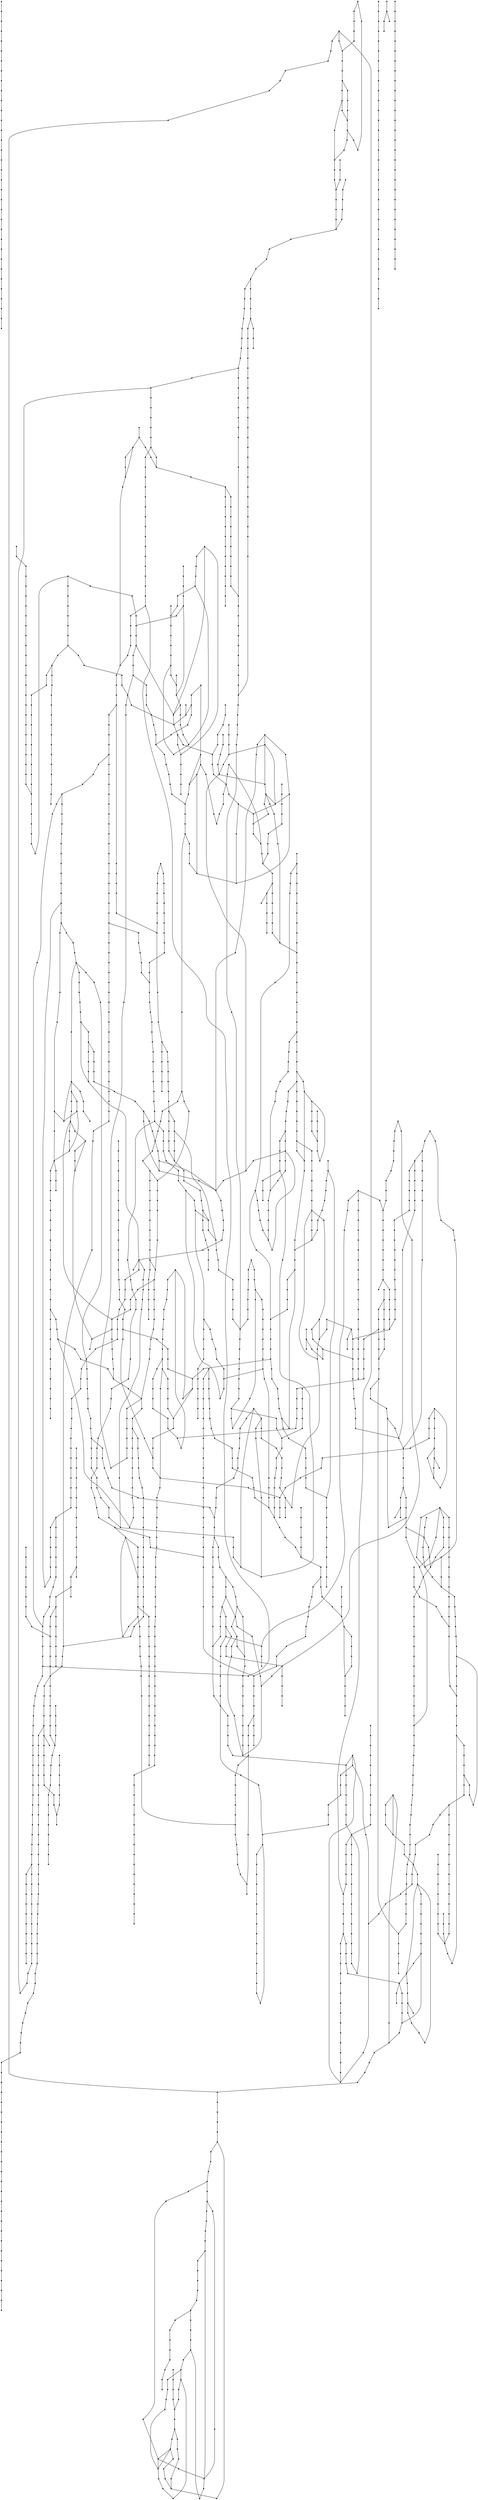 digraph G {
	graph [bb="-827.74,-430.35,1242.2,533.74",
		inputscale=0.0013999999999995793,
		margin=0,
		outputorder=nodesfirst,
		truecolor=true
	];
	node [label="\N"];
	73405253	 [color=black,
		comment="50.7642152,15.0465044!",
		height=0.05,
		label=73405253,
		pos="-615.06,-146.1",
		shape=point,
		width=0.05];
	73358407	 [color=black,
		comment="50.7643238,15.0462853!",
		height=0.05,
		label=73358407,
		pos="-626.33,-140.52",
		shape=point,
		width=0.05];
	73405253 -> 73358407	 [color=black,
		dir=none,
		pos="-616.82,-145.23 -618.9,-144.2 -622.35,-142.49 -624.47,-141.44"];
	4718950237	 [color=black,
		comment="50.7645624,15.0458619!",
		height=0.05,
		label=4718950237,
		pos="-648.11,-128.25",
		shape=point,
		width=0.05];
	73358407 -> 4718950237	 [color=black,
		dir=none,
		pos="-628.04,-139.56 -632.05,-137.3 -642.04,-131.67 -646.22,-129.31"];
	254091040	 [color=black,
		comment="50.7722764,15.0549328!",
		height=0.05,
		label=254091040,
		pos="-181.6,268.47",
		shape=point,
		width=0.05];
	73345367	 [color=black,
		comment="50.7723991,15.0543303!",
		height=0.05,
		label=73345367,
		pos="-212.59,274.78",
		shape=point,
		width=0.05];
	254091040 -> 73345367	 [color=black,
		dir=none,
		pos="-183.64,268.89 -189.35,270.05 -205.45,273.33 -210.82,274.42"];
	5743289488	 [color=black,
		comment="50.7726185,15.0525886!",
		height=0.05,
		label=5743289488,
		pos="-302.16,286.06",
		shape=point,
		width=0.05];
	73345367 -> 5743289488	 [color=black,
		dir=none,
		pos="-214.46,275.02 -226.12,276.49 -288.67,284.37 -300.3,285.83"];
	287462636	 [color=black,
		comment="50.7729798,15.0545030!",
		height=0.05,
		label=287462636,
		pos="-203.71,304.65",
		shape=point,
		width=0.05];
	73345367 -> 287462636	 [color=black,
		dir=none,
		pos="-212.01,276.74 -210.4,282.14 -205.93,297.19 -204.3,302.64"];
	73344025	 [color=black,
		comment="50.7658920,15.0675612!",
		height=0.05,
		label=73344025,
		pos="467.86,-59.869",
		shape=point,
		width=0.05];
	73289346	 [color=black,
		comment="50.7658404,15.0677331!",
		height=0.05,
		label=73289346,
		pos="476.7,-62.523",
		shape=point,
		width=0.05];
	73344025 -> 73289346	 [color=black,
		dir=none,
		pos="469.91,-60.485 471.38,-60.926 473.34,-61.516 474.78,-61.947"];
	3561132919	 [color=black,
		comment="50.7657383,15.0679996!",
		height=0.05,
		label=3561132919,
		pos="490.4,-67.774",
		shape=point,
		width=0.05];
	73289346 -> 3561132919	 [color=black,
		dir=none,
		pos="478.84,-63.343 481.49,-64.359 485.96,-66.072 488.5,-67.044"];
	73375642	 [color=black,
		comment="50.7655646,15.0684031!",
		height=0.05,
		label=73375642,
		pos="511.15,-76.707",
		shape=point,
		width=0.05];
	3561132919 -> 73375642	 [color=black,
		dir=none,
		pos="492.32,-68.598 496.33,-70.326 505.57,-74.303 509.42,-75.961"];
	206218096	 [color=black,
		comment="50.7655726,15.0459889!",
		height=0.05,
		label=206218096,
		pos="-641.58,-76.296",
		shape=point,
		width=0.05];
	1924101988	 [color=black,
		comment="50.7647704,15.0468021!",
		height=0.05,
		label=1924101988,
		pos="-599.75,-117.55",
		shape=point,
		width=0.05];
	206218096 -> 1924101988	 [color=black,
		dir=none,
		pos="-640.18,-77.668 -633.83,-83.932 -607.64,-109.77 -601.19,-116.13"];
	1924102018	 [color=black,
		comment="50.7658147,15.0467541!",
		height=0.05,
		label=1924102018,
		pos="-602.22,-63.845",
		shape=point,
		width=0.05];
	206218096 -> 1924102018	 [color=black,
		dir=none,
		pos="-639.46,-75.626 -632.56,-73.444 -610.79,-66.557 -604.16,-64.458"];
	6271522369	 [color=black,
		comment="50.7641480,15.0474378!",
		height=0.05,
		label=6271522369,
		pos="-567.06,-149.56",
		shape=point,
		width=0.05];
	1924101988 -> 6271522369	 [color=black,
		dir=none,
		pos="-598.35,-118.93 -592.97,-124.19 -573.73,-143.03 -568.42,-148.23"];
	4720294895	 [color=black,
		comment="50.7645984,15.0463326!",
		height=0.05,
		label=4720294895,
		pos="-623.9,-126.4",
		shape=point,
		width=0.05];
	1924101988 -> 4720294895	 [color=black,
		dir=none,
		pos="-601.65,-118.25 -606.18,-119.91 -617.62,-124.1 -622.08,-125.73"];
	280899432	 [color=black,
		comment="50.7641017,15.0474859!",
		height=0.05,
		label=280899432,
		pos="-564.59,-151.94",
		shape=point,
		width=0.05];
	6271522369 -> 280899432	 [color=black,
		dir=none,
		pos="-565.37,-151.19 -565.15,-151.4 -564.96,-151.59 -564.82,-151.72"];
	3362478649	 [color=black,
		comment="50.7640108,15.0475780!",
		height=0.05,
		label=3362478649,
		pos="-559.85,-156.62",
		shape=point,
		width=0.05];
	280899432 -> 3362478649	 [color=black,
		dir=none,
		pos="-563.09,-153.42 -562.48,-154.02 -561.79,-154.71 -561.2,-155.29"];
	2378070198	 [color=black,
		comment="50.7633798,15.0482105!",
		height=0.05,
		label=2378070198,
		pos="-527.32,-189.07",
		shape=point,
		width=0.05];
	3362478649 -> 2378070198	 [color=black,
		dir=none,
		pos="-558.45,-158.01 -553.1,-163.35 -533.96,-182.45 -528.68,-187.72"];
	1972878322	 [color=black,
		comment="50.7631482,15.0484436!",
		height=0.05,
		label=1972878322,
		pos="-515.33,-200.98",
		shape=point,
		width=0.05];
	2378070198 -> 1972878322	 [color=black,
		dir=none,
		pos="-525.85,-190.53 -523.55,-192.81 -519.12,-197.21 -516.82,-199.51"];
	1983958521	 [color=black,
		comment="50.7630474,15.0485478!",
		height=0.05,
		label=1983958521,
		pos="-509.98,-206.16",
		shape=point,
		width=0.05];
	1972878322 -> 1983958521	 [color=black,
		dir=none,
		pos="-513.64,-202.62 -512.95,-203.28 -512.16,-204.05 -511.5,-204.69"];
	206218097	 [color=black,
		comment="50.7629641,15.0486325!",
		height=0.05,
		label=206218097,
		pos="-505.62,-210.45",
		shape=point,
		width=0.05];
	1983958521 -> 206218097	 [color=black,
		dir=none,
		pos="-508.6,-207.52 -508.12,-207.99 -507.58,-208.52 -507.09,-209"];
	2627122642	 [color=black,
		comment="50.7626668,15.0482157!",
		height=0.05,
		label=2627122642,
		pos="-527.05,-225.74",
		shape=point,
		width=0.05];
	206218097 -> 2627122642	 [color=black,
		dir=none,
		pos="-507.3,-211.65 -511.25,-214.46 -521.08,-221.48 -525.2,-224.41"];
	1924101983	 [color=black,
		comment="50.7645772,15.0462746!",
		height=0.05,
		label=1924101983,
		pos="-626.88,-127.49",
		shape=point,
		width=0.05];
	1924102008	 [color=black,
		comment="50.7654279,15.0455069!",
		height=0.05,
		label=1924102008,
		pos="-666.36,-83.737",
		shape=point,
		width=0.05];
	1924101983 -> 1924102008	 [color=black,
		dir=none,
		pos="-628.2,-126.03 -634.19,-119.39 -658.92,-91.989 -665.01,-85.243"];
	1924102008 -> 206218096	 [color=black,
		dir=none,
		pos="-664.42,-83.153 -659.76,-81.755 -648.02,-78.231 -643.44,-76.856"];
	612457914	 [color=black,
		comment="50.7675646,15.0466079!",
		height=0.05,
		label=612457914,
		pos="-609.74,26.15",
		shape=point,
		width=0.05];
	206218136	 [color=black,
		comment="50.7674842,15.0466713!",
		height=0.05,
		label=206218136,
		pos="-606.48,22.015",
		shape=point,
		width=0.05];
	612457914 -> 206218136	 [color=black,
		dir=none,
		pos="-608.42,24.468 -608.19,24.182 -607.96,23.886 -607.73,23.602"];
	3348748122	 [color=black,
		comment="50.7675891,15.0466712!",
		height=0.05,
		label=3348748122,
		pos="-606.49,27.41",
		shape=point,
		width=0.05];
	612457914 -> 3348748122	 [color=black,
		dir=none,
		pos="-607.81,26.898 -607.46,27.033 -607.13,27.161 -606.89,27.256"];
	1927105728	 [color=black,
		comment="50.7669226,15.0474191!",
		height=0.05,
		label=1927105728,
		pos="-568.02,-6.867",
		shape=point,
		width=0.05];
	206218136 -> 1927105728	 [color=black,
		dir=none,
		pos="-604.83,20.774 -598.5,16.023 -575.87,-0.97569 -569.63,-5.6627"];
	280899422	 [color=black,
		comment="50.7668867,15.0474695!",
		height=0.05,
		label=280899422,
		pos="-565.43,-8.7133",
		shape=point,
		width=0.05];
	1927105728 -> 280899422	 [color=black,
		dir=none,
		pos="-566.25,-8.1291 -566.02,-8.2914 -565.82,-8.4374 -565.67,-8.5429"];
	206218157	 [color=black,
		comment="50.7710214,15.0487409!",
		height=0.05,
		label=206218157,
		pos="-500.04,203.93",
		shape=point,
		width=0.05];
	206218158	 [color=black,
		comment="50.7703080,15.0486791!",
		height=0.05,
		label=206218158,
		pos="-503.22,167.24",
		shape=point,
		width=0.05];
	206218157 -> 206218158	 [color=black,
		dir=none,
		pos="-500.22,201.96 -500.77,195.53 -502.53,175.23 -503.07,169.05"];
	4719970031	 [color=black,
		comment="50.7710376,15.0481493!",
		height=0.05,
		label=4719970031,
		pos="-530.47,204.76",
		shape=point,
		width=0.05];
	206218157 -> 4719970031	 [color=black,
		dir=none,
		pos="-502.04,203.98 -507.54,204.13 -522.87,204.55 -528.43,204.71"];
	1994490265	 [color=black,
		comment="50.7698028,15.0486411!",
		height=0.05,
		label=1994490265,
		pos="-505.18,141.26",
		shape=point,
		width=0.05];
	206218158 -> 1994490265	 [color=black,
		dir=none,
		pos="-503.38,165.2 -503.74,160.32 -504.67,148.01 -505.03,143.22"];
	3609102851	 [color=black,
		comment="50.7703346,15.0479596!",
		height=0.05,
		label=3609102851,
		pos="-540.23,168.61",
		shape=point,
		width=0.05];
	206218158 -> 3609102851	 [color=black,
		dir=none,
		pos="-505.21,167.31 -511.7,167.55 -532.16,168.31 -538.4,168.54"];
	3348748447	 [color=black,
		comment="50.7695136,15.0486166!",
		height=0.05,
		label=3348748447,
		pos="-506.44,126.38",
		shape=point,
		width=0.05];
	1994490265 -> 3348748447	 [color=black,
		dir=none,
		pos="-505.33,139.43 -505.57,136.58 -506.04,131.09 -506.28,128.22"];
	206218159	 [color=black,
		comment="50.7694537,15.0486145!",
		height=0.05,
		label=206218159,
		pos="-506.54,123.3",
		shape=point,
		width=0.05];
	3348748447 -> 206218159	 [color=black,
		dir=none,
		pos="-506.51,124.28 -506.52,124.01 -506.53,123.76 -506.53,123.59"];
	4720169310	 [color=black,
		comment="50.7693659,15.0486053!",
		height=0.05,
		label=4720169310,
		pos="-507.02,118.79",
		shape=point,
		width=0.05];
	206218159 -> 4720169310	 [color=black,
		dir=none,
		pos="-506.74,121.47 -506.75,121.31 -506.77,121.15 -506.79,120.99"];
	494661717	 [color=black,
		comment="50.7691133,15.0485787!",
		height=0.05,
		label=494661717,
		pos="-508.39,105.8",
		shape=point,
		width=0.05];
	4720169310 -> 494661717	 [color=black,
		dir=none,
		pos="-507.23,116.76 -507.5,114.25 -507.94,110.01 -508.2,107.6"];
	4719969795	 [color=black,
		comment="50.7689439,15.0484301!",
		height=0.05,
		label=4719969795,
		pos="-516.03,97.086",
		shape=point,
		width=0.05];
	494661717 -> 4719969795	 [color=black,
		dir=none,
		pos="-509.58,104.44 -510.92,102.9 -513.11,100.42 -514.55,98.765"];
	501666540	 [color=black,
		comment="50.7697504,15.0578057!",
		height=0.05,
		label=501666540,
		pos="-33.854,138.56",
		shape=point,
		width=0.05];
	2380578347	 [color=black,
		comment="50.7697422,15.0577578!",
		height=0.05,
		label=2380578347,
		pos="-36.318,138.14",
		shape=point,
		width=0.05];
	501666540 -> 2380578347	 [color=black,
		dir=none,
		pos="-35.933,138.21 -36.048,138.19 -36.145,138.17 -36.212,138.16"];
	3127448769	 [color=black,
		comment="50.7697443,15.0577117!",
		height=0.05,
		label=3127448769,
		pos="-38.689,138.25",
		shape=point,
		width=0.05];
	2380578347 -> 3127448769	 [color=black,
		dir=none,
		pos="-38.318,138.23 -38.429,138.24 -38.522,138.24 -38.587,138.24"];
	501666517	 [color=black,
		comment="50.7697460,15.0576755!",
		height=0.05,
		label=501666517,
		pos="-40.55,138.34",
		shape=point,
		width=0.05];
	3127448769 -> 501666517	 [color=black,
		dir=none,
		pos="-40.47,138.33 -40.496,138.33 -40.516,138.33 -40.53,138.34"];
	5609977222	 [color=black,
		comment="50.7698517,15.0571080!",
		height=0.05,
		label=5609977222,
		pos="-69.736,143.77",
		shape=point,
		width=0.05];
	501666517 -> 5609977222	 [color=black,
		dir=none,
		pos="-42.465,138.69 -47.741,139.68 -62.447,142.41 -67.776,143.41"];
	280899474	 [color=black,
		comment="50.7702112,15.0575072!",
		height=0.05,
		label=280899474,
		pos="-49.206,162.26",
		shape=point,
		width=0.05];
	501666517 -> 280899474	 [color=black,
		dir=none,
		pos="-41.23,140.21 -42.856,144.71 -46.955,156.04 -48.554,160.46"];
	206218206	 [color=black,
		comment="50.7732454,15.0617919!",
		height=0.05,
		label=206218206,
		pos="171.15,318.31",
		shape=point,
		width=0.05];
	2251316773	 [color=black,
		comment="50.7732340,15.0617725!",
		height=0.05,
		label=2251316773,
		pos="170.15,317.72",
		shape=point,
		width=0.05];
	206218206 -> 2251316773	 [color=black,
		dir=none,
		pos="170.65,318.01 170.53,317.94 170.4,317.87 170.31,317.81"];
	637026856	 [color=black,
		comment="50.7735305,15.0618162!",
		height=0.05,
		label=637026856,
		pos="172.4,332.97",
		shape=point,
		width=0.05];
	206218206 -> 637026856	 [color=black,
		dir=none,
		pos="171.3,320.1 171.54,322.92 172,328.33 172.25,331.16"];
	3406056117	 [color=black,
		comment="50.7732191,15.0617471!",
		height=0.05,
		label=3406056117,
		pos="168.85,316.95",
		shape=point,
		width=0.05];
	2251316773 -> 3406056117	 [color=black,
		dir=none,
		pos="169.05,317.07 168.99,317.04 168.94,317.01 168.9,316.99"];
	1984013801	 [color=black,
		comment="50.7727644,15.0609731!",
		height=0.05,
		label=1984013801,
		pos="129.04,293.57",
		shape=point,
		width=0.05];
	3406056117 -> 1984013801	 [color=black,
		dir=none,
		pos="167.14,315.95 160.59,312.1 137.16,298.34 130.7,294.54"];
	1984013817	 [color=black,
		comment="50.7727187,15.0608954!",
		height=0.05,
		label=1984013817,
		pos="125.04,291.22",
		shape=point,
		width=0.05];
	1984013801 -> 1984013817	 [color=black,
		dir=none,
		pos="127.42,292.61 127.28,292.53 127.14,292.45 127,292.37"];
	1984013833	 [color=black,
		comment="50.7723988,15.0603574!",
		height=0.05,
		label=1984013833,
		pos="97.376,274.77",
		shape=point,
		width=0.05];
	1984013817 -> 1984013833	 [color=black,
		dir=none,
		pos="123.23,290.14 118.13,287.11 103.75,278.55 98.953,275.7"];
	280899509	 [color=black,
		comment="50.7721936,15.0600299!",
		height=0.05,
		label=280899509,
		pos="80.533,264.21",
		shape=point,
		width=0.05];
	1984013833 -> 280899509	 [color=black,
		dir=none,
		pos="95.821,273.79 92.694,271.83 85.658,267.42 82.335,265.34"];
	1984013796	 [color=black,
		comment="50.7720340,15.0597515!",
		height=0.05,
		label=1984013796,
		pos="66.215,256",
		shape=point,
		width=0.05];
	280899509 -> 1984013796	 [color=black,
		dir=none,
		pos="78.777,263.21 76.029,261.63 70.742,258.6 67.985,257.02"];
	3952848953	 [color=black,
		comment="50.7719778,15.0596484!",
		height=0.05,
		label=3952848953,
		pos="60.913,253.11",
		shape=point,
		width=0.05];
	1984013796 -> 3952848953	 [color=black,
		dir=none,
		pos="64.538,255.09 63.955,254.77 63.3,254.42 62.708,254.09"];
	206218207	 [color=black,
		comment="50.7717242,15.0592328!",
		height=0.05,
		label=206218207,
		pos="39.539,240.07",
		shape=point,
		width=0.05];
	3952848953 -> 206218207	 [color=black,
		dir=none,
		pos="59.236,252.09 55.299,249.69 45.492,243.7 41.389,241.2"];
	1919351623	 [color=black,
		comment="50.7716464,15.0591113!",
		height=0.05,
		label=1919351623,
		pos="33.291,236.07",
		shape=point,
		width=0.05];
	206218207 -> 1919351623	 [color=black,
		dir=none,
		pos="37.832,238.98 36.907,238.39 35.771,237.66 34.867,237.08"];
	206218208	 [color=black,
		comment="50.7714922,15.0588565!",
		height=0.05,
		label=206218208,
		pos="20.187,228.14",
		shape=point,
		width=0.05];
	1919351623 -> 206218208	 [color=black,
		dir=none,
		pos="31.684,235.1 29.169,233.58 24.33,230.65 21.807,229.12"];
	205428092	 [color=black,
		comment="50.7715342,15.0700339!",
		height=0.05,
		label=205428092,
		pos="595.02,230.3",
		shape=point,
		width=0.05];
	1835907076	 [color=black,
		comment="50.7723859,15.0693684!",
		height=0.05,
		label=1835907076,
		pos="560.8,274.1",
		shape=point,
		width=0.05];
	205428092 -> 1835907076	 [color=black,
		dir=none,
		pos="593.89,231.76 588.69,238.41 567.25,265.84 561.98,272.59"];
	3254965838	 [color=black,
		comment="50.7714084,15.0692566!",
		height=0.05,
		label=3254965838,
		pos="555.05,223.83",
		shape=point,
		width=0.05];
	205428092 -> 3254965838	 [color=black,
		dir=none,
		pos="592.88,229.95 585.87,228.82 563.76,225.24 557.02,224.15"];
	418341650	 [color=black,
		comment="50.7730775,15.0688099!",
		height=0.05,
		label=418341650,
		pos="532.08,309.67",
		shape=point,
		width=0.05];
	1835907076 -> 418341650	 [color=black,
		dir=none,
		pos="559.56,275.63 554.84,281.48 537.93,302.42 533.27,308.19"];
	280899476	 [color=black,
		comment="50.7720111,15.0675782!",
		height=0.05,
		label=280899476,
		pos="468.73,254.83",
		shape=point,
		width=0.05];
	1835907076 -> 280899476	 [color=black,
		dir=none,
		pos="558.88,273.7 546.89,271.19 482.59,257.73 470.64,255.23"];
	499617023	 [color=black,
		comment="50.7733455,15.0685900!",
		height=0.05,
		label=499617023,
		pos="520.77,323.45",
		shape=point,
		width=0.05];
	418341650 -> 499617023	 [color=black,
		dir=none,
		pos="530.69,311.36 528.52,314.01 524.34,319.1 522.16,321.75"];
	418341647	 [color=black,
		comment="50.7732033,15.0696250!",
		height=0.05,
		label=418341647,
		pos="574,316.14",
		shape=point,
		width=0.05];
	418341650 -> 418341647	 [color=black,
		dir=none,
		pos="533.88,309.95 540.65,310.99 564.55,314.68 571.86,315.81"];
	3220652737	 [color=black,
		comment="50.7734105,15.0685361!",
		height=0.05,
		label=3220652737,
		pos="517.99,326.8",
		shape=point,
		width=0.05];
	499617023 -> 3220652737	 [color=black,
		dir=none,
		pos="519.38,325.13 519.29,325.23 519.21,325.33 519.12,325.44"];
	2535809540	 [color=black,
		comment="50.7740122,15.0680680!",
		height=0.05,
		label=2535809540,
		pos="493.92,357.74",
		shape=point,
		width=0.05];
	3220652737 -> 2535809540	 [color=black,
		dir=none,
		pos="516.7,328.46 512.48,333.88 499.16,351 495.11,356.22"];
	4718269486	 [color=black,
		comment="50.7740629,15.0680259!",
		height=0.05,
		label=4718269486,
		pos="491.76,360.35",
		shape=point,
		width=0.05];
	2535809540 -> 4718269486	 [color=black,
		dir=none,
		pos="492.44,359.52 492.25,359.75 492.08,359.96 491.96,360.11"];
	1962574141	 [color=black,
		comment="50.7740801,15.0680114!",
		height=0.05,
		label=1962574141,
		pos="491.01,361.23",
		shape=point,
		width=0.05];
	4718269486 -> 1962574141	 [color=black,
		dir=none,
		pos="491.38,360.79 491.29,360.9 491.2,361.01 491.13,361.09"];
	606914840	 [color=black,
		comment="50.7709759,15.0585379!",
		height=0.05,
		label=606914840,
		pos="3.8015,201.59",
		shape=point,
		width=0.05];
	2269952446	 [color=black,
		comment="50.7705729,15.0583256!",
		height=0.05,
		label=2269952446,
		pos="-7.1168,180.86",
		shape=point,
		width=0.05];
	606914840 -> 2269952446	 [color=black,
		dir=none,
		pos="2.9448,199.96 0.93394,196.15 -4.076,186.63 -6.1717,182.66"];
	499587381	 [color=black,
		comment="50.7704719,15.0582682!",
		height=0.05,
		label=499587381,
		pos="-10.069,175.67",
		shape=point,
		width=0.05];
	2269952446 -> 499587381	 [color=black,
		dir=none,
		pos="-8.0508,179.22 -8.3751,178.65 -8.74,178.01 -9.0693,177.43"];
	606096026	 [color=black,
		comment="50.7702694,15.0581690!",
		height=0.05,
		label=606096026,
		pos="-15.17,165.25",
		shape=point,
		width=0.05];
	499587381 -> 606096026	 [color=black,
		dir=none,
		pos="-10.866,174.04 -11.808,172.12 -13.367,168.94 -14.328,166.97"];
	3406044753	 [color=black,
		comment="50.7704982,15.0581883!",
		height=0.05,
		label=3406044753,
		pos="-14.178,177.02",
		shape=point,
		width=0.05];
	499587381 -> 3406044753	 [color=black,
		dir=none,
		pos="-12.123,176.34 -12.252,176.39 -12.38,176.43 -12.507,176.47"];
	3406044775	 [color=black,
		comment="50.7702350,15.0582867!",
		height=0.05,
		label=3406044775,
		pos="-9.1173,163.48",
		shape=point,
		width=0.05];
	606096026 -> 3406044775	 [color=black,
		dir=none,
		pos="-13.255,164.69 -12.59,164.5 -11.842,164.28 -11.167,164.08"];
	4718393731	 [color=black,
		comment="50.7698462,15.0579382!",
		height=0.05,
		label=4718393731,
		pos="-27.04,143.49",
		shape=point,
		width=0.05];
	606096026 -> 4718393731	 [color=black,
		dir=none,
		pos="-16.102,163.55 -18.288,159.54 -23.734,149.55 -26.013,145.37"];
	206219261	 [color=black,
		comment="50.7711899,15.0586394!",
		height=0.05,
		label=206219261,
		pos="9.0215,212.59",
		shape=point,
		width=0.05];
	206219261 -> 606914840	 [color=black,
		dir=none,
		pos="8.2059,210.87 7.2424,208.84 5.6467,205.48 4.6635,203.41"];
	247995506	 [color=black,
		comment="50.7731168,15.0468869!",
		height=0.05,
		label=247995506,
		pos="-595.39,311.69",
		shape=point,
		width=0.05];
	4719888469	 [color=black,
		comment="50.7729376,15.0467666!",
		height=0.05,
		label=4719888469,
		pos="-601.58,302.48",
		shape=point,
		width=0.05];
	247995506 -> 4719888469	 [color=black,
		dir=none,
		pos="-596.59,309.91 -597.71,308.24 -599.38,305.75 -600.47,304.12"];
	2274109396	 [color=black,
		comment="50.7730700,15.0471823!",
		height=0.05,
		label=2274109396,
		pos="-580.2,309.28",
		shape=point,
		width=0.05];
	247995506 -> 2274109396	 [color=black,
		dir=none,
		pos="-593.53,311.4 -590.61,310.93 -585,310.05 -582.08,309.58"];
	4719888470	 [color=black,
		comment="50.7728904,15.0467478!",
		height=0.05,
		label=4719888470,
		pos="-602.55,300.05",
		shape=point,
		width=0.05];
	4719888469 -> 4719888470	 [color=black,
		dir=none,
		pos="-602.4,300.43 -602.44,300.31 -602.48,300.22 -602.5,300.15"];
	1839122037	 [color=black,
		comment="50.7728119,15.0467933!",
		height=0.05,
		label=1839122037,
		pos="-600.21,296.01",
		shape=point,
		width=0.05];
	4719888470 -> 1839122037	 [color=black,
		dir=none,
		pos="-601.59,298.41 -601.51,298.27 -601.43,298.12 -601.35,297.98"];
	4719888473	 [color=black,
		comment="50.7726340,15.0471487!",
		height=0.05,
		label=4719888473,
		pos="-581.93,286.86",
		shape=point,
		width=0.05];
	1839122037 -> 4719888473	 [color=black,
		dir=none,
		pos="-598.52,295.17 -595.13,293.47 -587.49,289.65 -583.88,287.84"];
	252750018	 [color=black,
		comment="50.7642394,15.0461687!",
		height=0.05,
		label=252750018,
		pos="-632.33,-144.86",
		shape=point,
		width=0.05];
	265769907	 [color=black,
		comment="50.7639290,15.0467747!",
		height=0.05,
		label=265769907,
		pos="-601.16,-160.82",
		shape=point,
		width=0.05];
	252750018 -> 265769907	 [color=black,
		dir=none,
		pos="-630.65,-145.72 -625.29,-148.46 -608.59,-157.02 -603,-159.88"];
	7204189545	 [color=black,
		comment="50.7638250,15.0469659!",
		height=0.05,
		label=7204189545,
		pos="-591.33,-166.17",
		shape=point,
		width=0.05];
	265769907 -> 7204189545	 [color=black,
		dir=none,
		pos="-599.27,-161.85 -597.48,-162.83 -594.83,-164.27 -593.09,-165.22"];
	265769905	 [color=black,
		comment="50.7636959,15.0471871!",
		height=0.05,
		label=265769905,
		pos="-579.95,-172.81",
		shape=point,
		width=0.05];
	7204189545 -> 265769905	 [color=black,
		dir=none,
		pos="-589.55,-167.21 -587.35,-168.49 -583.64,-170.66 -581.54,-171.89"];
	7204189547	 [color=black,
		comment="50.7635532,15.0474105!",
		height=0.05,
		label=7204189547,
		pos="-568.46,-180.15",
		shape=point,
		width=0.05];
	265769905 -> 7204189547	 [color=black,
		dir=none,
		pos="-578.16,-173.96 -575.94,-175.38 -572.19,-177.77 -570.06,-179.13"];
	265769904	 [color=black,
		comment="50.7634383,15.0475617!",
		height=0.05,
		label=265769904,
		pos="-560.69,-186.06",
		shape=point,
		width=0.05];
	7204189547 -> 265769904	 [color=black,
		dir=none,
		pos="-566.97,-181.29 -565.69,-182.26 -563.87,-183.64 -562.51,-184.67"];
	7204189549	 [color=black,
		comment="50.7632885,15.0477377!",
		height=0.05,
		label=7204189549,
		pos="-551.64,-193.76",
		shape=point,
		width=0.05];
	265769904 -> 7204189549	 [color=black,
		dir=none,
		pos="-559.27,-187.26 -557.68,-188.62 -555.1,-190.82 -553.38,-192.28"];
	265769906	 [color=black,
		comment="50.7631410,15.0478932!",
		height=0.05,
		label=265769906,
		pos="-543.64,-201.35",
		shape=point,
		width=0.05];
	7204189549 -> 265769906	 [color=black,
		dir=none,
		pos="-550.1,-195.23 -548.64,-196.6 -546.48,-198.65 -545.07,-199.99"];
	7204189550	 [color=black,
		comment="50.7629933,15.0480194!",
		height=0.05,
		label=7204189550,
		pos="-537.15,-208.95",
		shape=point,
		width=0.05];
	265769906 -> 7204189550	 [color=black,
		dir=none,
		pos="-542.39,-202.81 -541.33,-204.06 -539.8,-205.84 -538.67,-207.16"];
	265769908	 [color=black,
		comment="50.7628027,15.0481545!",
		height=0.05,
		label=265769908,
		pos="-530.2,-218.75",
		shape=point,
		width=0.05];
	7204189550 -> 265769908	 [color=black,
		dir=none,
		pos="-536.06,-210.48 -534.78,-212.29 -532.66,-215.28 -531.35,-217.13"];
	2627122638	 [color=black,
		comment="50.7626478,15.0482505!",
		height=0.05,
		label=2627122638,
		pos="-525.26,-226.71",
		shape=point,
		width=0.05];
	265769908 -> 2627122638	 [color=black,
		dir=none,
		pos="-529.25,-220.28 -528.44,-221.59 -527.28,-223.46 -526.42,-224.85"];
	7204189563	 [color=black,
		comment="50.7624657,15.0483392!",
		height=0.05,
		label=7204189563,
		pos="-520.7,-236.08",
		shape=point,
		width=0.05];
	2627122638 -> 7204189563	 [color=black,
		dir=none,
		pos="-524.39,-228.52 -523.56,-230.22 -522.33,-232.75 -521.52,-234.4"];
	265769915	 [color=black,
		comment="50.7622854,15.0484061!",
		height=0.05,
		label=265769915,
		pos="-517.26,-245.35",
		shape=point,
		width=0.05];
	7204189563 -> 265769915	 [color=black,
		dir=none,
		pos="-520.04,-237.87 -519.45,-239.47 -518.58,-241.81 -517.97,-243.44"];
	4718697623	 [color=black,
		comment="50.7621740,15.0484329!",
		height=0.05,
		label=4718697623,
		pos="-515.88,-251.08",
		shape=point,
		width=0.05];
	265769915 -> 4718697623	 [color=black,
		dir=none,
		pos="-516.83,-247.16 -516.67,-247.79 -516.5,-248.5 -516.35,-249.14"];
	265769920	 [color=black,
		comment="50.7620284,15.0484576!",
		height=0.05,
		label=265769920,
		pos="-514.61,-258.57",
		shape=point,
		width=0.05];
	4718697623 -> 265769920	 [color=black,
		dir=none,
		pos="-515.54,-253.13 -515.35,-254.24 -515.12,-255.6 -514.93,-256.68"];
	265769914	 [color=black,
		comment="50.7619177,15.0484701!",
		height=0.05,
		label=265769914,
		pos="-513.97,-264.26",
		shape=point,
		width=0.05];
	265769920 -> 265769914	 [color=black,
		dir=none,
		pos="-514.41,-260.37 -514.34,-261 -514.26,-261.7 -514.19,-262.33"];
	4718697620	 [color=black,
		comment="50.7614239,15.0484731!",
		height=0.05,
		label=4718697620,
		pos="-513.82,-289.66",
		shape=point,
		width=0.05];
	265769914 -> 4718697620	 [color=black,
		dir=none,
		pos="-513.96,-266.25 -513.93,-271.03 -513.86,-283.05 -513.83,-287.74"];
	265769916	 [color=black,
		comment="50.7609454,15.0484756!",
		height=0.05,
		label=265769916,
		pos="-513.69,-314.27",
		shape=point,
		width=0.05];
	4718697620 -> 265769916	 [color=black,
		dir=none,
		pos="-513.81,-291.59 -513.78,-296.21 -513.72,-307.87 -513.7,-312.41"];
	4718697597	 [color=black,
		comment="50.7607104,15.0484996!",
		height=0.05,
		label=4718697597,
		pos="-512.45,-326.35",
		shape=point,
		width=0.05];
	265769916 -> 4718697597	 [color=black,
		dir=none,
		pos="-513.5,-316.15 -513.27,-318.38 -512.89,-322.08 -512.66,-324.36"];
	268874878	 [color=black,
		comment="50.7595894,15.0641041!",
		height=0.05,
		label=268874878,
		pos="290.06,-384",
		shape=point,
		width=0.05];
	1341524028	 [color=black,
		comment="50.7596604,15.0646188!",
		height=0.05,
		label=1341524028,
		pos="316.53,-380.35",
		shape=point,
		width=0.05];
	268874878 -> 1341524028	 [color=black,
		dir=none,
		pos="292.14,-383.72 297.11,-383.03 309.65,-381.3 314.54,-380.63"];
	268874876	 [color=black,
		comment="50.7597176,15.0649572!",
		height=0.05,
		label=268874876,
		pos="333.94,-377.41",
		shape=point,
		width=0.05];
	1341524028 -> 268874876	 [color=black,
		dir=none,
		pos="318.4,-380.04 321.76,-379.47 328.82,-378.27 332.14,-377.71"];
	268874875	 [color=black,
		comment="50.7600331,15.0657644!",
		height=0.05,
		label=268874875,
		pos="375.45,-361.18",
		shape=point,
		width=0.05];
	268874876 -> 268874875	 [color=black,
		dir=none,
		pos="335.72,-376.71 342.55,-374.04 366.98,-364.49 373.72,-361.86"];
	2267558165	 [color=black,
		comment="50.7600928,15.0659582!",
		height=0.05,
		label=2267558165,
		pos="385.42,-358.11",
		shape=point,
		width=0.05];
	268874875 -> 2267558165	 [color=black,
		dir=none,
		pos="377.37,-360.59 379.18,-360.03 381.87,-359.21 383.64,-358.66"];
	268874874	 [color=black,
		comment="50.7601399,15.0661233!",
		height=0.05,
		label=268874874,
		pos="393.91,-355.69",
		shape=point,
		width=0.05];
	2267558165 -> 268874874	 [color=black,
		dir=none,
		pos="387.39,-357.55 388.8,-357.15 390.68,-356.61 392.07,-356.22"];
	268874873	 [color=black,
		comment="50.7601833,15.0663713!",
		height=0.05,
		label=268874873,
		pos="406.66,-353.46",
		shape=point,
		width=0.05];
	268874874 -> 268874873	 [color=black,
		dir=none,
		pos="395.9,-355.34 398.37,-354.91 402.53,-354.18 404.89,-353.77"];
	280899390	 [color=black,
		comment="50.7691693,15.0520843!",
		height=0.05,
		label=280899390,
		pos="-328.1,108.68",
		shape=point,
		width=0.05];
	4719969869	 [color=black,
		comment="50.7692481,15.0517924!",
		height=0.05,
		label=4719969869,
		pos="-343.11,112.73",
		shape=point,
		width=0.05];
	280899390 -> 4719969869	 [color=black,
		dir=none,
		pos="-329.94,109.17 -332.82,109.95 -338.36,111.45 -341.25,112.23"];
	3096071539	 [color=black,
		comment="50.7692696,15.0521727!",
		height=0.05,
		label=3096071539,
		pos="-323.55,113.84",
		shape=point,
		width=0.05];
	280899390 -> 3096071539	 [color=black,
		dir=none,
		pos="-326.66,110.31 -326.08,110.97 -325.41,111.73 -324.84,112.37"];
	3249333766	 [color=black,
		comment="50.7691021,15.0523268!",
		height=0.05,
		label=3249333766,
		pos="-315.63,105.22",
		shape=point,
		width=0.05];
	280899390 -> 3249333766	 [color=black,
		dir=none,
		pos="-326.15,108.14 -323.85,107.5 -320.03,106.44 -317.69,105.79"];
	2056686652	 [color=black,
		comment="50.7692715,15.0517058!",
		height=0.05,
		label=2056686652,
		pos="-347.56,113.93",
		shape=point,
		width=0.05];
	4719969869 -> 2056686652	 [color=black,
		dir=none,
		pos="-344.92,113.22 -345.08,113.26 -345.23,113.3 -345.39,113.35"];
	6070674971	 [color=black,
		comment="50.7693075,15.0515613!",
		height=0.05,
		label=6070674971,
		pos="-355,115.78",
		shape=point,
		width=0.05];
	2056686652 -> 6070674971	 [color=black,
		dir=none,
		pos="-349.59,114.44 -350.69,114.71 -352.04,115.05 -353.12,115.32"];
	280899446	 [color=black,
		comment="50.7694131,15.0511378!",
		height=0.05,
		label=280899446,
		pos="-376.78,121.22",
		shape=point,
		width=0.05];
	6070674971 -> 280899446	 [color=black,
		dir=none,
		pos="-357.01,116.29 -361.22,117.34 -370.91,119.75 -374.96,120.76"];
	4719969803	 [color=black,
		comment="50.7694900,15.0507432!",
		height=0.05,
		label=4719969803,
		pos="-397.07,125.17",
		shape=point,
		width=0.05];
	280899446 -> 4719969803	 [color=black,
		dir=none,
		pos="-378.65,121.58 -382.42,122.32 -390.89,123.97 -394.9,124.75"];
	980018145	 [color=black,
		comment="50.7695644,15.0502863!",
		height=0.05,
		label=980018145,
		pos="-420.57,129",
		shape=point,
		width=0.05];
	4719969803 -> 980018145	 [color=black,
		dir=none,
		pos="-398.91,125.47 -403.24,126.18 -414.02,127.93 -418.53,128.67"];
	4719969802	 [color=black,
		comment="50.7695667,15.0501863!",
		height=0.05,
		label=4719969802,
		pos="-425.71,129.12",
		shape=point,
		width=0.05];
	980018145 -> 4719969802	 [color=black,
		dir=none,
		pos="-422.66,129.05 -423.01,129.05 -423.38,129.06 -423.74,129.07"];
	280899441	 [color=black,
		comment="50.7647308,15.0520503!",
		height=0.05,
		label=280899441,
		pos="-329.85,-119.59",
		shape=point,
		width=0.05];
	1983958563	 [color=black,
		comment="50.7644986,15.0517760!",
		height=0.05,
		label=1983958563,
		pos="-343.95,-131.53",
		shape=point,
		width=0.05];
	280899441 -> 1983958563	 [color=black,
		dir=none,
		pos="-331.58,-121.05 -334.4,-123.44 -339.95,-128.14 -342.55,-130.34"];
	2000463427	 [color=black,
		comment="50.7638759,15.0510263!",
		height=0.05,
		label=2000463427,
		pos="-382.51,-163.55",
		shape=point,
		width=0.05];
	1983958563 -> 2000463427	 [color=black,
		dir=none,
		pos="-345.61,-132.91 -351.95,-138.17 -374.64,-157.02 -380.9,-162.22"];
	280899444	 [color=black,
		comment="50.7636330,15.0507339!",
		height=0.05,
		label=280899444,
		pos="-397.55,-176.05",
		shape=point,
		width=0.05];
	2000463427 -> 280899444	 [color=black,
		dir=none,
		pos="-383.9,-164.71 -386.69,-167.03 -392.97,-172.25 -395.94,-174.71"];
	280899443	 [color=black,
		comment="50.7625937,15.0494445!",
		height=0.05,
		label=280899443,
		pos="-463.86,-229.5",
		shape=point,
		width=0.05];
	280899444 -> 280899443	 [color=black,
		dir=none,
		pos="-399.19,-177.37 -408.28,-184.7 -452.47,-220.32 -462.03,-228.02"];
	4538308226	 [color=black,
		comment="50.7636232,15.0507506!",
		height=0.05,
		label=4538308226,
		pos="-396.69,-176.55",
		shape=point,
		width=0.05];
	280899444 -> 4538308226	 [color=black,
		dir=none,
		pos="-397.12,-176.3 -397.01,-176.36 -396.9,-176.42 -396.82,-176.47"];
	519439424	 [color=black,
		comment="50.7618000,15.0511001!",
		height=0.05,
		label=519439424,
		pos="-378.71,-270.31",
		shape=point,
		width=0.05];
	280899443 -> 519439424	 [color=black,
		dir=none,
		pos="-462.08,-230.35 -451,-235.66 -391.53,-264.17 -380.48,-269.47"];
	280899415	 [color=black,
		comment="50.7657760,15.0527452!",
		height=0.05,
		label=280899415,
		pos="-294.11,-65.835",
		shape=point,
		width=0.05];
	4720169144	 [color=black,
		comment="50.7658508,15.0528981!",
		height=0.05,
		label=4720169144,
		pos="-286.25,-61.988",
		shape=point,
		width=0.05];
	280899415 -> 4720169144	 [color=black,
		dir=none,
		pos="-292.28,-64.943 -290.98,-64.304 -289.23,-63.449 -287.95,-62.823"];
	663333679	 [color=black,
		comment="50.7657160,15.0526667!",
		height=0.05,
		label=663333679,
		pos="-298.15,-68.921",
		shape=point,
		width=0.05];
	280899415 -> 663333679	 [color=black,
		dir=none,
		pos="-295.75,-67.09 -296.03,-67.304 -296.32,-67.525 -296.6,-67.737"];
	280899431	 [color=black,
		comment="50.7659086,15.0531329!",
		height=0.05,
		label=280899431,
		pos="-274.17,-59.016",
		shape=point,
		width=0.05];
	4720169144 -> 280899431	 [color=black,
		dir=none,
		pos="-284.36,-61.524 -282.13,-60.975 -278.44,-60.066 -276.16,-59.506"];
	280899434	 [color=black,
		comment="50.7660567,15.0538610!",
		height=0.05,
		label=280899434,
		pos="-236.72,-51.399",
		shape=point,
		width=0.05];
	280899431 -> 280899434	 [color=black,
		dir=none,
		pos="-272.16,-58.606 -265.59,-57.271 -244.88,-53.058 -238.57,-51.774"];
	4720253485	 [color=black,
		comment="50.7661019,15.0539962!",
		height=0.05,
		label=4720253485,
		pos="-229.77,-49.074",
		shape=point,
		width=0.05];
	280899434 -> 4720253485	 [color=black,
		dir=none,
		pos="-234.82,-50.764 -233.8,-50.42 -232.53,-49.997 -231.53,-49.661"];
	1953519159	 [color=black,
		comment="50.7661668,15.0541563!",
		height=0.05,
		label=1953519159,
		pos="-221.54,-45.737",
		shape=point,
		width=0.05];
	4720253485 -> 1953519159	 [color=black,
		dir=none,
		pos="-227.86,-48.3 -226.49,-47.746 -224.66,-47.004 -223.32,-46.461"];
	4720169131	 [color=black,
		comment="50.7662521,15.0542849!",
		height=0.05,
		label=4720169131,
		pos="-214.92,-41.35",
		shape=point,
		width=0.05];
	1953519159 -> 4720169131	 [color=black,
		dir=none,
		pos="-220,-44.719 -219.03,-44.071 -217.76,-43.229 -216.73,-42.549"];
	280899433	 [color=black,
		comment="50.7663568,15.0544071!",
		height=0.05,
		label=280899433,
		pos="-208.64,-35.965",
		shape=point,
		width=0.05];
	4720169131 -> 280899433	 [color=black,
		dir=none,
		pos="-213.47,-40.101 -212.54,-39.306 -211.33,-38.272 -210.36,-37.437"];
	280899436	 [color=black,
		comment="50.7667953,15.0547972!",
		height=0.05,
		label=280899436,
		pos="-188.58,-13.414",
		shape=point,
		width=0.05];
	280899433 -> 280899436	 [color=black,
		dir=none,
		pos="-207.32,-34.486 -203.7,-30.409 -193.59,-19.046 -189.92,-14.929"];
	519420945	 [color=black,
		comment="50.7667998,15.0546345!",
		height=0.05,
		label=519420945,
		pos="-196.94,-13.182",
		shape=point,
		width=0.05];
	280899436 -> 519420945	 [color=black,
		dir=none,
		pos="-190.52,-13.36 -191.91,-13.322 -193.77,-13.27 -195.13,-13.233"];
	4720169061	 [color=black,
		comment="50.7634127,15.0511787!",
		height=0.05,
		label=4720169061,
		pos="-374.67,-187.38",
		shape=point,
		width=0.05];
	4538308226 -> 4720169061	 [color=black,
		dir=none,
		pos="-394.96,-177.4 -390.91,-179.39 -380.8,-184.36 -376.58,-186.44"];
	4720169069	 [color=black,
		comment="50.7631610,15.0516872!",
		height=0.05,
		label=4720169069,
		pos="-348.52,-200.32",
		shape=point,
		width=0.05];
	4720169061 -> 4720169069	 [color=black,
		dir=none,
		pos="-372.96,-188.23 -368.23,-190.57 -355.05,-197.09 -350.28,-199.45"];
	280900026	 [color=black,
		comment="50.7629381,15.0604143!",
		height=0.05,
		label=280900026,
		pos="100.3,-211.78",
		shape=point,
		width=0.05];
	2265914127	 [color=black,
		comment="50.7629254,15.0605167!",
		height=0.05,
		label=2265914127,
		pos="105.57,-212.44",
		shape=point,
		width=0.05];
	280900026 -> 2265914127	 [color=black,
		dir=none,
		pos="102.44,-212.05 102.81,-212.1 103.19,-212.14 103.55,-212.19"];
	285947156	 [color=black,
		comment="50.7623472,15.0602755!",
		height=0.05,
		label=285947156,
		pos="93.164,-242.17",
		shape=point,
		width=0.05];
	280900026 -> 285947156	 [color=black,
		dir=none,
		pos="99.834,-213.78 98.543,-219.27 94.947,-234.58 93.643,-240.13"];
	2164493925	 [color=black,
		comment="50.7629042,15.0607078!",
		height=0.05,
		label=2164493925,
		pos="115.4,-213.53",
		shape=point,
		width=0.05];
	2265914127 -> 2164493925	 [color=black,
		dir=none,
		pos="107.46,-212.65 109.16,-212.84 111.64,-213.11 113.37,-213.3"];
	1915303917	 [color=black,
		comment="50.7627927,15.0615689!",
		height=0.05,
		label=1915303917,
		pos="159.68,-219.26",
		shape=point,
		width=0.05];
	2164493925 -> 1915303917	 [color=black,
		dir=none,
		pos="117.3,-213.77 124.58,-214.72 150.65,-218.09 157.84,-219.02"];
	4718255697	 [color=black,
		comment="50.7627700,15.0616762!",
		height=0.05,
		label=4718255697,
		pos="165.2,-220.43",
		shape=point,
		width=0.05];
	1915303917 -> 4718255697	 [color=black,
		dir=none,
		pos="161.93,-219.74 162.4,-219.84 162.9,-219.94 163.36,-220.04"];
	280900025	 [color=black,
		comment="50.7627515,15.0617516!",
		height=0.05,
		label=280900025,
		pos="169.08,-221.38",
		shape=point,
		width=0.05];
	4718255697 -> 280900025	 [color=black,
		dir=none,
		pos="167.14,-220.91 167.26,-220.93 167.38,-220.96 167.5,-220.99"];
	2265914105	 [color=black,
		comment="50.7626851,15.0618858!",
		height=0.05,
		label=2265914105,
		pos="175.98,-224.8",
		shape=point,
		width=0.05];
	280900025 -> 2265914105	 [color=black,
		dir=none,
		pos="170.96,-222.31 171.99,-222.82 173.24,-223.44 174.24,-223.93"];
	2265914093	 [color=black,
		comment="50.7622163,15.0625077!",
		height=0.05,
		label=2265914093,
		pos="207.96,-248.91",
		shape=point,
		width=0.05];
	2265914105 -> 2265914093	 [color=black,
		dir=none,
		pos="177.7,-226.09 183.3,-230.32 201,-243.65 206.39,-247.72"];
	288196316	 [color=black,
		comment="50.7621525,15.0625688!",
		height=0.05,
		label=288196316,
		pos="211.1,-252.19",
		shape=point,
		width=0.05];
	2265914093 -> 288196316	 [color=black,
		dir=none,
		pos="209.24,-250.24 209.35,-250.35 209.46,-250.47 209.57,-250.58"];
	285947201	 [color=black,
		comment="50.7620217,15.0626474!",
		height=0.05,
		label=285947201,
		pos="215.15,-258.91",
		shape=point,
		width=0.05];
	288196316 -> 285947201	 [color=black,
		dir=none,
		pos="212.04,-253.75 212.64,-254.74 213.42,-256.03 214.04,-257.08"];
	4718255016	 [color=black,
		comment="50.7622962,15.0627991!",
		height=0.05,
		label=4718255016,
		pos="222.95,-244.8",
		shape=point,
		width=0.05];
	288196316 -> 4718255016	 [color=black,
		dir=none,
		pos="212.96,-251.03 215.25,-249.6 219.11,-247.19 221.3,-245.82"];
	2265914096	 [color=black,
		comment="50.7623311,15.0603780!",
		height=0.05,
		label=2265914096,
		pos="98.435,-243",
		shape=point,
		width=0.05];
	285947201 -> 2265914096	 [color=black,
		dir=none,
		pos="213.12,-258.64 198.96,-256.71 114.87,-245.24 100.52,-243.29"];
	606096028	 [color=black,
		comment="50.7700529,15.0589461!",
		height=0.05,
		label=606096028,
		pos="24.795,154.12",
		shape=point,
		width=0.05];
	4687196813	 [color=black,
		comment="50.7699932,15.0589003!",
		height=0.05,
		label=4687196813,
		pos="22.439,151.05",
		shape=point,
		width=0.05];
	606096028 -> 4687196813	 [color=black,
		dir=none,
		pos="23.617,152.58 23.323,152.2 23.028,151.82 22.807,151.53"];
	980683003	 [color=black,
		comment="50.7705407,15.0593881!",
		height=0.05,
		label=980683003,
		pos="47.526,179.21",
		shape=point,
		width=0.05];
	606096028 -> 980683003	 [color=black,
		dir=none,
		pos="26.017,155.47 29.927,159.78 42.112,173.23 46.185,177.73"];
	4718333358	 [color=black,
		comment="50.7697582,15.0587307!",
		height=0.05,
		label=4718333358,
		pos="13.717,138.96",
		shape=point,
		width=0.05];
	4687196813 -> 4718333358	 [color=black,
		dir=none,
		pos="21.37,149.57 19.696,147.25 16.475,142.78 14.795,140.46"];
	4718333357	 [color=black,
		comment="50.7696787,15.0586915!",
		height=0.05,
		label=4718333357,
		pos="11.701,134.88",
		shape=point,
		width=0.05];
	4718333358 -> 4718333357	 [color=black,
		dir=none,
		pos="12.897,137.3 12.827,137.16 12.756,137.02 12.685,136.87"];
	280899457	 [color=black,
		comment="50.7696146,15.0586798!",
		height=0.05,
		label=280899457,
		pos="11.099,131.58",
		shape=point,
		width=0.05];
	4718333357 -> 280899457	 [color=black,
		dir=none,
		pos="11.344,132.92 11.279,132.56 11.218,132.23 11.173,131.98"];
	4887586999	 [color=black,
		comment="50.7695151,15.0585311!",
		height=0.05,
		label=4887586999,
		pos="3.4518,126.46",
		shape=point,
		width=0.05];
	280899457 -> 4887586999	 [color=black,
		dir=none,
		pos="9.3255,130.39 8.0548,129.54 6.3551,128.4 5.1112,127.57"];
	4887587003	 [color=black,
		comment="50.7696737,15.0589004!",
		height=0.05,
		label=4887587003,
		pos="22.444,134.62",
		shape=point,
		width=0.05];
	280899457 -> 4887587003	 [color=black,
		dir=none,
		pos="12.872,132.05 14.966,132.61 18.434,133.54 20.571,134.12"];
	280899428	 [color=black,
		comment="50.7648619,15.0497195!",
		height=0.05,
		label=280899428,
		pos="-449.72,-112.85",
		shape=point,
		width=0.05];
	3362478650	 [color=black,
		comment="50.7648134,15.0495861!",
		height=0.05,
		label=3362478650,
		pos="-456.58,-115.34",
		shape=point,
		width=0.05];
	280899428 -> 3362478650	 [color=black,
		dir=none,
		pos="-451.59,-113.53 -452.61,-113.9 -453.85,-114.35 -454.85,-114.71"];
	4719102258	 [color=black,
		comment="50.7648202,15.0497727!",
		height=0.05,
		label=4719102258,
		pos="-446.98,-114.99",
		shape=point,
		width=0.05];
	280899428 -> 4719102258	 [color=black,
		dir=none,
		pos="-447.85,-114.31 -447.61,-114.5 -447.39,-114.67 -447.23,-114.79"];
	2378070305	 [color=black,
		comment="50.7647357,15.0493644!",
		height=0.05,
		label=2378070305,
		pos="-467.98,-119.34",
		shape=point,
		width=0.05];
	3362478650 -> 2378070305	 [color=black,
		dir=none,
		pos="-458.36,-115.96 -460.46,-116.7 -463.95,-117.92 -466.1,-118.68"];
	2378070294	 [color=black,
		comment="50.7644733,15.0485836!",
		height=0.05,
		label=2378070294,
		pos="-508.13,-132.83",
		shape=point,
		width=0.05];
	2378070305 -> 2378070294	 [color=black,
		dir=none,
		pos="-469.7,-119.92 -476.19,-122.1 -499.09,-129.79 -506.09,-132.14"];
	1924101940	 [color=black,
		comment="50.7643994,15.0483596!",
		height=0.05,
		label=1924101940,
		pos="-519.65,-136.63",
		shape=point,
		width=0.05];
	2378070294 -> 1924101940	 [color=black,
		dir=none,
		pos="-509.93,-133.42 -512.06,-134.13 -515.58,-135.29 -517.75,-136"];
	2380578278	 [color=black,
		comment="50.7641291,15.0475664!",
		height=0.05,
		label=2380578278,
		pos="-560.45,-150.53",
		shape=point,
		width=0.05];
	1924101940 -> 2380578278	 [color=black,
		dir=none,
		pos="-521.41,-137.23 -527.99,-139.47 -551.26,-147.4 -558.37,-149.82"];
	2380578278 -> 280899432	 [color=black,
		dir=none,
		pos="-562.52,-151.24 -562.65,-151.28 -562.78,-151.33 -562.9,-151.37"];
	2004781500	 [color=black,
		comment="50.7721793,15.0654585!",
		height=0.05,
		label=2004781500,
		pos="359.72,263.48",
		shape=point,
		width=0.05];
	280899477	 [color=black,
		comment="50.7716020,15.0657236!",
		height=0.05,
		label=280899477,
		pos="373.35,233.79",
		shape=point,
		width=0.05];
	2004781500 -> 280899477	 [color=black,
		dir=none,
		pos="360.61,261.53 363.12,256.06 370.21,240.62 372.57,235.48"];
	280899477 -> 280899476	 [color=black,
		dir=none,
		pos="375.34,234.23 387.76,236.97 454.37,251.66 466.75,254.39"];
	280899965	 [color=black,
		comment="50.7600511,15.0623226!",
		height=0.05,
		label=280899965,
		pos="198.44,-360.26",
		shape=point,
		width=0.05];
	2200427192	 [color=black,
		comment="50.7599516,15.0622813!",
		height=0.05,
		label=2200427192,
		pos="196.32,-365.38",
		shape=point,
		width=0.05];
	280899965 -> 2200427192	 [color=black,
		dir=none,
		pos="197.58,-362.34 197.4,-362.78 197.2,-363.24 197.03,-363.67"];
	2200427195	 [color=black,
		comment="50.7599787,15.0624983!",
		height=0.05,
		label=2200427195,
		pos="207.48,-363.98",
		shape=point,
		width=0.05];
	280899965 -> 2200427195	 [color=black,
		dir=none,
		pos="200.19,-360.98 201.74,-361.62 204.02,-362.56 205.62,-363.21"];
	280899968	 [color=black,
		comment="50.7595627,15.0623272!",
		height=0.05,
		label=280899968,
		pos="198.68,-385.38",
		shape=point,
		width=0.05];
	2200427192 -> 280899968	 [color=black,
		dir=none,
		pos="196.54,-367.22 196.98,-370.93 197.96,-379.29 198.43,-383.24"];
	494661706	 [color=black,
		comment="50.7695095,15.0471879!",
		height=0.05,
		label=494661706,
		pos="-579.91,126.17",
		shape=point,
		width=0.05];
	4720169321	 [color=black,
		comment="50.7694938,15.0475899!",
		height=0.05,
		label=4720169321,
		pos="-559.24,125.37",
		shape=point,
		width=0.05];
	494661706 -> 4720169321	 [color=black,
		dir=none,
		pos="-578,126.1 -574.17,125.95 -565.53,125.61 -561.45,125.45"];
	494661707	 [color=black,
		comment="50.7688395,15.0471029!",
		height=0.05,
		label=494661707,
		pos="-584.28,91.716",
		shape=point,
		width=0.05];
	494661706 -> 494661707	 [color=black,
		dir=none,
		pos="-580.15,124.32 -580.9,118.39 -583.24,99.924 -584.03,93.75"];
	4719969179	 [color=black,
		comment="50.7695431,15.0471896!",
		height=0.05,
		label=4719969179,
		pos="-579.83,127.9",
		shape=point,
		width=0.05];
	494661706 -> 4719969179	 [color=black,
		dir=none,
		pos="-579.83,127.83 -579.83,127.85 -579.83,127.87 -579.83,127.88"];
	280899352	 [color=black,
		comment="50.7695528,15.0459694!",
		height=0.05,
		label=280899352,
		pos="-642.58,128.4",
		shape=point,
		width=0.05];
	494661706 -> 280899352	 [color=black,
		dir=none,
		pos="-581.72,126.24 -590.71,126.56 -630.56,127.97 -640.38,128.32"];
	4720169313	 [color=black,
		comment="50.7694890,15.0477127!",
		height=0.05,
		label=4720169313,
		pos="-552.92,125.12",
		shape=point,
		width=0.05];
	4720169321 -> 4720169313	 [color=black,
		dir=none,
		pos="-557.24,125.29 -556.55,125.26 -555.77,125.23 -555.06,125.2"];
	4720169313 -> 206218159	 [color=black,
		dir=none,
		pos="-550.93,125.04 -543.3,124.74 -516,123.67 -508.48,123.38"];
	206218184	 [color=black,
		comment="50.7705568,15.0545152!",
		height=0.05,
		label=206218184,
		pos="-203.08,180.03",
		shape=point,
		width=0.05];
	280899395	 [color=black,
		comment="50.7703691,15.0544015!",
		height=0.05,
		label=280899395,
		pos="-208.93,170.38",
		shape=point,
		width=0.05];
	206218184 -> 280899395	 [color=black,
		dir=none,
		pos="-204.21,178.17 -205.27,176.42 -206.85,173.81 -207.88,172.11"];
	499587362	 [color=black,
		comment="50.7705722,15.0544417!",
		height=0.05,
		label=499587362,
		pos="-206.86,180.83",
		shape=point,
		width=0.05];
	206218184 -> 499587362	 [color=black,
		dir=none,
		pos="-204.97,180.43 -205.09,180.46 -205.21,180.48 -205.32,180.5"];
	280899399	 [color=black,
		comment="50.7703116,15.0546186!",
		height=0.05,
		label=280899399,
		pos="-197.76,167.42",
		shape=point,
		width=0.05];
	280899395 -> 280899399	 [color=black,
		dir=none,
		pos="-207.18,169.92 -205.12,169.37 -201.71,168.47 -199.61,167.91"];
	499587358	 [color=black,
		comment="50.7707693,15.0536958!",
		height=0.05,
		label=499587358,
		pos="-245.22,190.96",
		shape=point,
		width=0.05];
	4719970089	 [color=black,
		comment="50.7707789,15.0536484!",
		height=0.05,
		label=4719970089,
		pos="-247.66,191.46",
		shape=point,
		width=0.05];
	499587358 -> 4719970089	 [color=black,
		dir=none,
		pos="-247.28,191.38 -247.39,191.4 -247.49,191.42 -247.55,191.44"];
	206218185	 [color=black,
		comment="50.7707891,15.0535593!",
		height=0.05,
		label=206218185,
		pos="-252.24,191.98",
		shape=point,
		width=0.05];
	4719970089 -> 206218185	 [color=black,
		dir=none,
		pos="-249.52,191.67 -249.68,191.69 -249.84,191.71 -250,191.73"];
	499587361	 [color=black,
		comment="50.7710000,15.0537853!",
		height=0.05,
		label=499587361,
		pos="-240.62,202.83",
		shape=point,
		width=0.05];
	4719970089 -> 499587361	 [color=black,
		dir=none,
		pos="-246.56,193.23 -245.2,195.43 -242.9,199.14 -241.6,201.25"];
	4719970109	 [color=black,
		comment="50.7708008,15.0534607!",
		height=0.05,
		label=4719970109,
		pos="-257.31,192.58",
		shape=point,
		width=0.05];
	206218185 -> 4719970109	 [color=black,
		dir=none,
		pos="-254.3,192.23 -254.65,192.27 -255.02,192.31 -255.37,192.35"];
	280899962	 [color=black,
		comment="50.7620281,15.0536293!",
		height=0.05,
		label=280899962,
		pos="-248.64,-258.58",
		shape=point,
		width=0.05];
	1981871679	 [color=black,
		comment="50.7617052,15.0545487!",
		height=0.05,
		label=1981871679,
		pos="-201.36,-275.19",
		shape=point,
		width=0.05];
	280899962 -> 1981871679	 [color=black,
		dir=none,
		pos="-246.61,-259.3 -238.83,-262.03 -211,-271.8 -203.33,-274.5"];
	1981871839	 [color=black,
		comment="50.7620696,15.0536608!",
		height=0.05,
		label=1981871839,
		pos="-247.02,-256.45",
		shape=point,
		width=0.05];
	280899962 -> 1981871839	 [color=black,
		dir=none,
		pos="-247.53,-257.13 -247.39,-256.94 -247.26,-256.77 -247.17,-256.65"];
	3401939316	 [color=black,
		comment="50.7613692,15.0554737!",
		height=0.05,
		label=3401939316,
		pos="-153.79,-292.47",
		shape=point,
		width=0.05];
	1981871679 -> 3401939316	 [color=black,
		dir=none,
		pos="-199.31,-275.93 -191.49,-278.78 -163.49,-288.95 -155.77,-291.75"];
	4718255602	 [color=black,
		comment="50.7613533,15.0555624!",
		height=0.05,
		label=4718255602,
		pos="-149.22,-293.29",
		shape=point,
		width=0.05];
	3401939316 -> 4718255602	 [color=black,
		dir=none,
		pos="-151.93,-292.8 -151.77,-292.83 -151.61,-292.86 -151.45,-292.89"];
	280899959	 [color=black,
		comment="50.7613638,15.0556440!",
		height=0.05,
		label=280899959,
		pos="-145.03,-292.75",
		shape=point,
		width=0.05];
	4718255602 -> 280899959	 [color=black,
		dir=none,
		pos="-147.13,-293.02 -146.99,-293 -146.86,-292.98 -146.73,-292.97"];
	4718255601	 [color=black,
		comment="50.7613845,15.0556863!",
		height=0.05,
		label=4718255601,
		pos="-142.85,-291.68",
		shape=point,
		width=0.05];
	280899959 -> 4718255601	 [color=black,
		dir=none,
		pos="-143.19,-291.85 -143.09,-291.8 -143.01,-291.76 -142.95,-291.73"];
	604466136	 [color=black,
		comment="50.7614222,15.0557314!",
		height=0.05,
		label=604466136,
		pos="-140.53,-289.74",
		shape=point,
		width=0.05];
	4718255601 -> 604466136	 [color=black,
		dir=none,
		pos="-141.27,-290.36 -141.06,-290.19 -140.88,-290.03 -140.75,-289.92"];
	604466139	 [color=black,
		comment="50.7621224,15.0559185!",
		height=0.05,
		label=604466139,
		pos="-130.91,-253.73",
		shape=point,
		width=0.05];
	604466136 -> 604466139	 [color=black,
		dir=none,
		pos="-140.02,-287.81 -138.33,-281.5 -133.01,-261.58 -131.38,-255.51"];
	4718255600	 [color=black,
		comment="50.7621533,15.0559450!",
		height=0.05,
		label=4718255600,
		pos="-129.55,-252.15",
		shape=point,
		width=0.05];
	604466139 -> 4718255600	 [color=black,
		dir=none,
		pos="-129.61,-252.21 -129.59,-252.19 -129.57,-252.17 -129.56,-252.16"];
	604466143	 [color=black,
		comment="50.7621785,15.0559831!",
		height=0.05,
		label=604466143,
		pos="-127.59,-250.85",
		shape=point,
		width=0.05];
	4718255600 -> 604466143	 [color=black,
		dir=none,
		pos="-127.89,-251.05 -127.8,-250.99 -127.73,-250.94 -127.67,-250.9"];
	503148789	 [color=black,
		comment="50.7621016,15.0560932!",
		height=0.05,
		label=503148789,
		pos="-121.93,-254.8",
		shape=point,
		width=0.05];
	604466143 -> 503148789	 [color=black,
		dir=none,
		pos="-125.8,-252.1 -125.07,-252.61 -124.24,-253.19 -123.53,-253.68"];
	280899394	 [color=black,
		comment="50.7699783,15.0557734!",
		height=0.05,
		label=280899394,
		pos="-138.37,150.28",
		shape=point,
		width=0.05];
	1188192969	 [color=black,
		comment="50.7695568,15.0553832!",
		height=0.05,
		label=1188192969,
		pos="-158.44,128.61",
		shape=point,
		width=0.05];
	280899394 -> 1188192969	 [color=black,
		dir=none,
		pos="-139.69,148.86 -143.32,144.94 -153.43,134.02 -157.09,130.06"];
	499587353	 [color=black,
		comment="50.7700440,15.0556574!",
		height=0.05,
		label=499587353,
		pos="-144.34,153.66",
		shape=point,
		width=0.05];
	280899394 -> 499587353	 [color=black,
		dir=none,
		pos="-140,151.21 -140.78,151.64 -141.7,152.17 -142.5,152.62"];
	280899400	 [color=black,
		comment="50.7694330,15.0552685!",
		height=0.05,
		label=280899400,
		pos="-164.34,122.24",
		shape=point,
		width=0.05];
	1188192969 -> 280899400	 [color=black,
		dir=none,
		pos="-159.81,127.13 -160.79,126.07 -162.1,124.66 -163.06,123.62"];
	280899392	 [color=black,
		comment="50.7676600,15.0551063!",
		height=0.05,
		label=280899392,
		pos="-172.68,31.056",
		shape=point,
		width=0.05];
	1989876140	 [color=black,
		comment="50.7678781,15.0552589!",
		height=0.05,
		label=1989876140,
		pos="-164.83,42.273",
		shape=point,
		width=0.05];
	280899392 -> 1989876140	 [color=black,
		dir=none,
		pos="-171.45,32.809 -169.94,34.978 -167.38,38.638 -165.92,40.713"];
	4718393722	 [color=black,
		comment="50.7677516,15.0549735!",
		height=0.05,
		label=4718393722,
		pos="-179.51,35.767",
		shape=point,
		width=0.05];
	280899392 -> 4718393722	 [color=black,
		dir=none,
		pos="-174.26,32.149 -175.4,32.932 -176.92,33.979 -178.03,34.745"];
	1994490297	 [color=black,
		comment="50.7679599,15.0553160!",
		height=0.05,
		label=1994490297,
		pos="-161.9,46.48",
		shape=point,
		width=0.05];
	1989876140 -> 1994490297	 [color=black,
		dir=none,
		pos="-163.64,43.984 -163.44,44.275 -163.22,44.577 -163.02,44.865"];
	1994490294	 [color=black,
		comment="50.7681382,15.0553684!",
		height=0.05,
		label=1994490294,
		pos="-159.2,55.65",
		shape=point,
		width=0.05];
	1994490297 -> 1994490294	 [color=black,
		dir=none,
		pos="-161.38,48.248 -160.91,49.83 -160.23,52.143 -159.76,53.761"];
	660816084	 [color=black,
		comment="50.7682056,15.0553965!",
		height=0.05,
		label=660816084,
		pos="-157.76,59.116",
		shape=point,
		width=0.05];
	1994490294 -> 660816084	 [color=black,
		dir=none,
		pos="-158.48,57.383 -158.43,57.491 -158.39,57.599 -158.34,57.706"];
	660816081	 [color=black,
		comment="50.7683711,15.0544869!",
		height=0.05,
		label=660816081,
		pos="-204.54,67.627",
		shape=point,
		width=0.05];
	1994490294 -> 660816081	 [color=black,
		dir=none,
		pos="-161.15,56.164 -168.61,58.134 -195.29,65.184 -202.65,67.128"];
	280899403	 [color=black,
		comment="50.7684209,15.0554864!",
		height=0.05,
		label=280899403,
		pos="-153.13,70.188",
		shape=point,
		width=0.05];
	660816084 -> 280899403	 [color=black,
		dir=none,
		pos="-157.03,60.846 -156.18,62.89 -154.77,66.274 -153.9,68.36"];
	1989876137	 [color=black,
		comment="50.7684842,15.0555327!",
		height=0.05,
		label=1989876137,
		pos="-150.75,73.444",
		shape=point,
		width=0.05];
	280899403 -> 1989876137	 [color=black,
		dir=none,
		pos="-151.94,71.816 -151.87,71.918 -151.79,72.02 -151.72,72.12"];
	4719094964	 [color=black,
		comment="50.7685549,15.0555903!",
		height=0.05,
		label=4719094964,
		pos="-147.79,77.08",
		shape=point,
		width=0.05];
	1989876137 -> 4719094964	 [color=black,
		dir=none,
		pos="-149.55,74.923 -149.44,75.049 -149.34,75.177 -149.24,75.304"];
	4718333375	 [color=black,
		comment="50.7685705,15.0556044!",
		height=0.05,
		label=4718333375,
		pos="-147.06,77.882",
		shape=point,
		width=0.05];
	4719094964 -> 4718333375	 [color=black,
		dir=none,
		pos="-147.43,77.481 -147.34,77.581 -147.25,77.682 -147.18,77.757"];
	4719102209	 [color=black,
		comment="50.7686112,15.0556540!",
		height=0.05,
		label=4719102209,
		pos="-144.51,79.975",
		shape=point,
		width=0.05];
	4718333375 -> 4719102209	 [color=black,
		dir=none,
		pos="-145.32,79.313 -145.1,79.497 -144.89,79.663 -144.75,79.782"];
	280899406	 [color=black,
		comment="50.7689427,15.0560584!",
		height=0.05,
		label=280899406,
		pos="-123.72,97.024",
		shape=point,
		width=0.05];
	4719102209 -> 280899406	 [color=black,
		dir=none,
		pos="-142.88,81.313 -139.05,84.453 -129.51,92.276 -125.52,95.548"];
	1288250164	 [color=black,
		comment="50.7690494,15.0559087!",
		height=0.05,
		label=1288250164,
		pos="-131.41,102.51",
		shape=point,
		width=0.05];
	280899406 -> 1288250164	 [color=black,
		dir=none,
		pos="-125.2,98.082 -126.46,98.979 -128.27,100.27 -129.61,101.22"];
	472975822	 [color=black,
		comment="50.7692106,15.0576140!",
		height=0.05,
		label=472975822,
		pos="-43.713,110.8",
		shape=point,
		width=0.05];
	4718333331	 [color=black,
		comment="50.7691879,15.0575559!",
		height=0.05,
		label=4718333331,
		pos="-46.701,109.63",
		shape=point,
		width=0.05];
	472975822 -> 4718333331	 [color=black,
		dir=none,
		pos="-45.756,110 -46.019,109.9 -46.255,109.81 -46.426,109.74"];
	4687215367	 [color=black,
		comment="50.7693474,15.0577072!",
		height=0.05,
		label=4687215367,
		pos="-38.92,117.84",
		shape=point,
		width=0.05];
	472975822 -> 4687215367	 [color=black,
		dir=none,
		pos="-42.602,112.43 -41.805,113.6 -40.74,115.17 -39.96,116.31"];
	606914833	 [color=black,
		comment="50.7690765,15.0582345!",
		height=0.05,
		label=606914833,
		pos="-11.802,103.9",
		shape=point,
		width=0.05];
	472975822 -> 606914833	 [color=black,
		dir=none,
		pos="-41.62,110.35 -35.74,109.08 -19.15,105.49 -13.621,104.3"];
	4718333332	 [color=black,
		comment="50.7691607,15.0575084!",
		height=0.05,
		label=4718333332,
		pos="-49.144,108.24",
		shape=point,
		width=0.05];
	4718333331 -> 4718333332	 [color=black,
		dir=none,
		pos="-48.371,108.68 -48.586,108.55 -48.779,108.44 -48.919,108.36"];
	4887586997	 [color=black,
		comment="50.7691494,15.0574971!",
		height=0.05,
		label=4887586997,
		pos="-49.725,107.65",
		shape=point,
		width=0.05];
	4718333332 -> 4887586997	 [color=black,
		dir=none,
		pos="-49.435,107.94 -49.507,107.87 -49.58,107.8 -49.635,107.74"];
	4718393730	 [color=black,
		comment="50.7691228,15.0574705!",
		height=0.05,
		label=4718393730,
		pos="-51.093,106.29",
		shape=point,
		width=0.05];
	4887586997 -> 4718393730	 [color=black,
		dir=none,
		pos="-50.88,106.5 -50.944,106.44 -50.997,106.38 -51.035,106.34"];
	503150229	 [color=black,
		comment="50.7689727,15.0573880!",
		height=0.05,
		label=503150229,
		pos="-55.336,98.567",
		shape=point,
		width=0.05];
	4718393730 -> 503150229	 [color=black,
		dir=none,
		pos="-52.077,104.5 -52.782,103.21 -53.725,101.5 -54.416,100.24"];
	980025959	 [color=black,
		comment="50.7684228,15.0571838!",
		height=0.05,
		label=980025959,
		pos="-65.838,70.286",
		shape=point,
		width=0.05];
	503150229 -> 980025959	 [color=black,
		dir=none,
		pos="-56.025,96.711 -57.924,91.599 -63.215,77.35 -65.133,72.186"];
	280899464	 [color=black,
		comment="50.7675405,15.0567891!",
		height=0.05,
		label=280899464,
		pos="-86.137,24.911",
		shape=point,
		width=0.05];
	980025959 -> 280899464	 [color=black,
		dir=none,
		pos="-66.71,68.336 -70.049,60.873 -81.996,34.166 -85.29,26.803"];
	519420952	 [color=black,
		comment="50.7672675,15.0564900!",
		height=0.05,
		label=519420952,
		pos="-101.52,10.871",
		shape=point,
		width=0.05];
	280899464 -> 519420952	 [color=black,
		dir=none,
		pos="-87.556,23.615 -90.412,21.008 -96.838,15.143 -99.873,12.373"];
	1919425261	 [color=black,
		comment="50.7672236,15.0564274!",
		height=0.05,
		label=1919425261,
		pos="-104.74,8.613",
		shape=point,
		width=0.05];
	519420952 -> 1919425261	 [color=black,
		dir=none,
		pos="-103.13,9.7419 -103.23,9.6713 -103.33,9.6007 -103.43,9.5313"];
	519420953	 [color=black,
		comment="50.7671096,15.0563038!",
		height=0.05,
		label=519420953,
		pos="-111.1,2.7501",
		shape=point,
		width=0.05];
	1919425261 -> 519420953	 [color=black,
		dir=none,
		pos="-106.21,7.2532 -107.27,6.279 -108.68,4.976 -109.72,4.0223"];
	4232427713	 [color=black,
		comment="50.7670158,15.0561917!",
		height=0.05,
		label=4232427713,
		pos="-116.86,-2.0739",
		shape=point,
		width=0.05];
	519420953 -> 4232427713	 [color=black,
		dir=none,
		pos="-112.92,1.2238 -113.66,0.60548 -114.5,-0.103 -115.22,-0.7044"];
	4232425994	 [color=black,
		comment="50.7672369,15.0555174!",
		height=0.05,
		label=4232425994,
		pos="-151.54,9.297",
		shape=point,
		width=0.05];
	4232427713 -> 4232425994	 [color=black,
		dir=none,
		pos="-118.72,-1.4625 -124.69,0.49339 -143.28,6.5886 -149.49,8.6261"];
	280899488	 [color=black,
		comment="50.7667546,15.0601583!",
		height=0.05,
		label=280899488,
		pos="87.136,-15.507",
		shape=point,
		width=0.05];
	7850263992	 [color=black,
		comment="50.7667728,15.0600706!",
		height=0.05,
		label=7850263992,
		pos="82.626,-14.571",
		shape=point,
		width=0.05];
	280899488 -> 7850263992	 [color=black,
		dir=none,
		pos="85.302,-15.126 85.146,-15.094 84.987,-15.061 84.828,-15.028"];
	3471937552	 [color=black,
		comment="50.7667326,15.0602730!",
		height=0.05,
		label=3471937552,
		pos="93.035,-16.638",
		shape=point,
		width=0.05];
	280899488 -> 3471937552	 [color=black,
		dir=none,
		pos="89.003,-15.865 89.651,-15.989 90.38,-16.129 91.038,-16.255"];
	2380578344	 [color=black,
		comment="50.7668039,15.0601791!",
		height=0.05,
		label=2380578344,
		pos="88.206,-12.972",
		shape=point,
		width=0.05];
	280899488 -> 2380578344	 [color=black,
		dir=none,
		pos="87.868,-13.774 87.962,-13.551 88.046,-13.35 88.107,-13.206"];
	5183197705	 [color=black,
		comment="50.7669461,15.0592375!",
		height=0.05,
		label=5183197705,
		pos="39.781,-5.6584",
		shape=point,
		width=0.05];
	7850263992 -> 5183197705	 [color=black,
		dir=none,
		pos="80.785,-14.188 73.738,-12.722 48.52,-7.4764 41.567,-6.03"];
	4825374626	 [color=black,
		comment="50.7669732,15.0591250!",
		height=0.05,
		label=4825374626,
		pos="33.995,-4.2647",
		shape=point,
		width=0.05];
	5183197705 -> 4825374626	 [color=black,
		dir=none,
		pos="37.95,-5.2175 37.315,-5.0643 36.6,-4.8921 35.954,-4.7366"];
	503150068	 [color=black,
		comment="50.7669788,15.0590973!",
		height=0.05,
		label=503150068,
		pos="32.571,-3.9767",
		shape=point,
		width=0.05];
	4825374626 -> 503150068	 [color=black,
		dir=none,
		pos="32.793,-4.0217 32.726,-4.0082 32.671,-3.997 32.632,-3.9891"];
	4825370810	 [color=black,
		comment="50.7669841,15.0590712!",
		height=0.05,
		label=4825370810,
		pos="31.228,-3.7041",
		shape=point,
		width=0.05];
	503150068 -> 4825370810	 [color=black,
		dir=none,
		pos="31.438,-3.7467 31.375,-3.734 31.323,-3.7233 31.286,-3.7159"];
	660772495	 [color=black,
		comment="50.7669000,15.0589818!",
		height=0.05,
		label=660772495,
		pos="26.631,-8.0293",
		shape=point,
		width=0.05];
	503150068 -> 660772495	 [color=black,
		dir=none,
		pos="30.948,-5.0841 30.068,-5.684 28.989,-6.4203 28.13,-7.0067"];
	73358341	 [color=black,
		comment="50.7721866,15.0553987!",
		height=0.05,
		label=73358341,
		pos="-157.64,263.85",
		shape=point,
		width=0.05];
	6271154210	 [color=black,
		comment="50.7721036,15.0553881!",
		height=0.05,
		label=6271154210,
		pos="-158.19,259.58",
		shape=point,
		width=0.05];
	73358341 -> 6271154210	 [color=black,
		dir=none,
		pos="-157.92,261.72 -157.93,261.59 -157.95,261.45 -157.97,261.32"];
	6271154259	 [color=black,
		comment="50.7722179,15.0552210!",
		height=0.05,
		label=6271154259,
		pos="-166.78,265.46",
		shape=point,
		width=0.05];
	73358341 -> 6271154259	 [color=black,
		dir=none,
		pos="-159.76,264.23 -161.28,264.49 -163.31,264.85 -164.8,265.11"];
	6271154209	 [color=black,
		comment="50.7720255,15.0553849!",
		height=0.05,
		label=6271154209,
		pos="-158.35,255.57",
		shape=point,
		width=0.05];
	6271154210 -> 6271154209	 [color=black,
		dir=none,
		pos="-158.27,257.58 -158.28,257.45 -158.28,257.33 -158.29,257.2"];
	6271154276	 [color=black,
		comment="50.7719554,15.0553934!",
		height=0.05,
		label=6271154276,
		pos="-157.92,251.96",
		shape=point,
		width=0.05];
	6271154209 -> 6271154276	 [color=black,
		dir=none,
		pos="-158.13,253.77 -158.12,253.65 -158.11,253.54 -158.09,253.43"];
	6271154263	 [color=black,
		comment="50.7718922,15.0554456!",
		height=0.05,
		label=6271154263,
		pos="-155.23,248.71",
		shape=point,
		width=0.05];
	6271154276 -> 6271154263	 [color=black,
		dir=none,
		pos="-156.57,250.34 -156.49,250.24 -156.41,250.13 -156.32,250.03"];
	6271154203	 [color=black,
		comment="50.7717642,15.0555679!",
		height=0.05,
		label=6271154203,
		pos="-148.94,242.13",
		shape=point,
		width=0.05];
	6271154263 -> 6271154203	 [color=black,
		dir=none,
		pos="-153.77,247.19 -152.73,246.09 -151.33,244.63 -150.31,243.56"];
	335683863	 [color=black,
		comment="50.7717051,15.0556244!",
		height=0.05,
		label=335683863,
		pos="-146.04,239.09",
		shape=point,
		width=0.05];
	6271154203 -> 335683863	 [color=black,
		dir=none,
		pos="-147.49,240.61 -147.13,240.23 -146.76,239.85 -146.49,239.57"];
	4820443854	 [color=black,
		comment="50.7716468,15.0554193!",
		height=0.05,
		label=4820443854,
		pos="-156.58,236.09",
		shape=point,
		width=0.05];
	335683863 -> 4820443854	 [color=black,
		dir=none,
		pos="-148.07,238.51 -149.99,237.97 -152.83,237.16 -154.7,236.63"];
	4820443850	 [color=black,
		comment="50.7716124,15.0556979!",
		height=0.05,
		label=4820443850,
		pos="-142.26,234.32",
		shape=point,
		width=0.05];
	335683863 -> 4820443850	 [color=black,
		dir=none,
		pos="-144.84,237.58 -144.42,237.06 -143.96,236.47 -143.54,235.94"];
	280899909	 [color=black,
		comment="50.7639792,15.0551897!",
		height=0.05,
		label=280899909,
		pos="-168.39,-158.24",
		shape=point,
		width=0.05];
	4718498946	 [color=black,
		comment="50.7639412,15.0552851!",
		height=0.05,
		label=4718498946,
		pos="-163.49,-160.2",
		shape=point,
		width=0.05];
	280899909 -> 4718498946	 [color=black,
		dir=none,
		pos="-166.4,-159.04 -166.06,-159.17 -165.7,-159.31 -165.37,-159.45"];
	4718498945	 [color=black,
		comment="50.7641007,15.0552842!",
		height=0.05,
		label=4718498945,
		pos="-163.53,-151.99",
		shape=point,
		width=0.05];
	280899909 -> 4718498945	 [color=black,
		dir=none,
		pos="-167.26,-156.79 -166.55,-155.87 -165.61,-154.67 -164.86,-153.7"];
	280899963	 [color=black,
		comment="50.7638381,15.0555974!",
		height=0.05,
		label=280899963,
		pos="-147.42,-165.5",
		shape=point,
		width=0.05];
	4718498946 -> 280899963	 [color=black,
		dir=none,
		pos="-161.52,-160.85 -158.43,-161.86 -152.5,-163.82 -149.41,-164.84"];
	1500534200	 [color=black,
		comment="50.7637718,15.0556576!",
		height=0.05,
		label=1500534200,
		pos="-144.33,-168.91",
		shape=point,
		width=0.05];
	280899963 -> 1500534200	 [color=black,
		dir=none,
		pos="-146.16,-166.89 -146.06,-167 -145.95,-167.12 -145.84,-167.24"];
	280899512	 [color=black,
		comment="50.7712794,15.0586898!",
		height=0.05,
		label=280899512,
		pos="11.614,217.2",
		shape=point,
		width=0.05];
	280899512 -> 206219261	 [color=black,
		dir=none,
		pos="10.559,215.32 10.38,215.01 10.194,214.68 10.016,214.36"];
	6095270910	 [color=black,
		comment="50.7712901,15.0587556!",
		height=0.05,
		label=6095270910,
		pos="14.998,217.75",
		shape=point,
		width=0.05];
	280899512 -> 6095270910	 [color=black,
		dir=none,
		pos="13.621,217.52 13.985,217.58 14.33,217.64 14.583,217.68"];
	4718393893	 [color=black,
		comment="50.7712924,15.0588235!",
		height=0.05,
		label=4718393893,
		pos="18.49,217.87",
		shape=point,
		width=0.05];
	6095270910 -> 4718393893	 [color=black,
		dir=none,
		pos="17.069,217.82 17.445,217.83 17.8,217.84 18.061,217.85"];
	3406044756	 [color=black,
		comment="50.7712805,15.0589326!",
		height=0.05,
		label=3406044756,
		pos="24.1,217.25",
		shape=point,
		width=0.05];
	4718393893 -> 3406044756	 [color=black,
		dir=none,
		pos="20.515,217.64 21.017,217.59 21.556,217.53 22.059,217.48"];
	280899511	 [color=black,
		comment="50.7712632,15.0589911!",
		height=0.05,
		label=280899511,
		pos="27.109,216.36",
		shape=point,
		width=0.05];
	3406044756 -> 280899511	 [color=black,
		dir=none,
		pos="26.157,216.65 26.421,216.57 26.659,216.5 26.831,216.45"];
	4718393788	 [color=black,
		comment="50.7712212,15.0590992!",
		height=0.05,
		label=4718393788,
		pos="32.668,214.2",
		shape=point,
		width=0.05];
	280899511 -> 4718393788	 [color=black,
		dir=none,
		pos="28.868,215.68 29.479,215.44 30.166,215.18 30.786,214.94"];
	4718393787	 [color=black,
		comment="50.7711685,15.0592043!",
		height=0.05,
		label=4718393787,
		pos="38.074,211.49",
		shape=point,
		width=0.05];
	4718393788 -> 4718393787	 [color=black,
		dir=none,
		pos="34.379,213.35 34.972,213.05 35.64,212.71 36.244,212.41"];
	4718393786	 [color=black,
		comment="50.7711310,15.0592608!",
		height=0.05,
		label=4718393786,
		pos="40.979,209.56",
		shape=point,
		width=0.05];
	4718393787 -> 4718393786	 [color=black,
		dir=none,
		pos="40.06,210.18 40.315,210.01 40.545,209.85 40.711,209.74"];
	280899514	 [color=black,
		comment="50.7710763,15.0593168!",
		height=0.05,
		label=280899514,
		pos="43.859,206.75",
		shape=point,
		width=0.05];
	4718393786 -> 280899514	 [color=black,
		dir=none,
		pos="42.419,208.16 42.779,207.81 43.139,207.46 43.409,207.19"];
	4718393785	 [color=black,
		comment="50.7709808,15.0593069!",
		height=0.05,
		label=4718393785,
		pos="43.35,201.84",
		shape=point,
		width=0.05];
	280899514 -> 4718393785	 [color=black,
		dir=none,
		pos="43.652,204.75 43.617,204.41 43.58,204.06 43.545,203.73"];
	280899484	 [color=black,
		comment="50.7742582,15.0618808!",
		height=0.05,
		label=280899484,
		pos="175.72,370.39",
		shape=point,
		width=0.05];
	637026856 -> 280899484	 [color=black,
		dir=none,
		pos="172.58,334.98 173.16,341.54 175,362.24 175.56,368.55"];
	637026861	 [color=black,
		comment="50.7735661,15.0614832!",
		height=0.05,
		label=637026861,
		pos="155.27,334.8",
		shape=point,
		width=0.05];
	637026856 -> 637026861	 [color=black,
		dir=none,
		pos="170.57,333.16 167.39,333.5 160.88,334.2 157.47,334.56"];
	73374275	 [color=black,
		comment="50.7685960,15.0637000!",
		height=0.05,
		label=73374275,
		pos="269.28,79.194",
		shape=point,
		width=0.05];
	280899490	 [color=black,
		comment="50.7679770,15.0633960!",
		height=0.05,
		label=280899490,
		pos="253.65,47.359",
		shape=point,
		width=0.05];
	73374275 -> 280899490	 [color=black,
		dir=none,
		pos="268.44,77.482 265.75,72.006 257.37,54.942 254.57,49.238"];
	2167609094	 [color=black,
		comment="50.7685392,15.0638483!",
		height=0.05,
		label=2167609094,
		pos="276.91,76.272",
		shape=point,
		width=0.05];
	73374275 -> 2167609094	 [color=black,
		dir=none,
		pos="271.05,78.516 272.18,78.085 273.64,77.524 274.82,77.071"];
	611858574	 [color=black,
		comment="50.7677123,15.0632660!",
		height=0.05,
		label=611858574,
		pos="246.96,33.746",
		shape=point,
		width=0.05];
	280899490 -> 611858574	 [color=black,
		dir=none,
		pos="252.83,45.69 251.54,43.077 249.07,38.05 247.79,35.429"];
	611858573	 [color=black,
		comment="50.7672430,15.0630355!",
		height=0.05,
		label=611858573,
		pos="235.11,9.6107",
		shape=point,
		width=0.05];
	611858574 -> 611858573	 [color=black,
		dir=none,
		pos="246.03,31.852 243.8,27.318 238.19,15.887 236,11.43"];
	280899505	 [color=black,
		comment="50.7666512,15.0627449!",
		height=0.05,
		label=280899505,
		pos="220.16,-20.825",
		shape=point,
		width=0.05];
	611858573 -> 280899505	 [color=black,
		dir=none,
		pos="234.3,7.9744 231.73,2.7392 223.72,-13.575 221.04,-19.029"];
	287467327	 [color=black,
		comment="50.7663870,15.0640628!",
		height=0.05,
		label=287467327,
		pos="287.94,-34.412",
		shape=point,
		width=0.05];
	280899505 -> 287467327	 [color=black,
		dir=none,
		pos="222.12,-21.217 232.01,-23.201 276.49,-32.118 286.1,-34.044"];
	248467820	 [color=black,
		comment="50.7721952,15.0639784!",
		height=0.05,
		label=248467820,
		pos="283.6,264.3",
		shape=point,
		width=0.05];
	4718269468	 [color=black,
		comment="50.7721776,15.0640201!",
		height=0.05,
		label=4718269468,
		pos="285.74,263.39",
		shape=point,
		width=0.05];
	248467820 -> 4718269468	 [color=black,
		dir=none,
		pos="285.41,263.53 285.51,263.49 285.59,263.45 285.65,263.43"];
	637025228	 [color=black,
		comment="50.7719715,15.0636733!",
		height=0.05,
		label=637025228,
		pos="267.91,252.79",
		shape=point,
		width=0.05];
	248467820 -> 637025228	 [color=black,
		dir=none,
		pos="281.67,262.88 278.53,260.58 272.36,256.05 269.47,253.94"];
	3518004289	 [color=black,
		comment="50.7720986,15.0641467!",
		height=0.05,
		label=3518004289,
		pos="292.25,259.33",
		shape=point,
		width=0.05];
	4718269468 -> 3518004289	 [color=black,
		dir=none,
		pos="287.52,262.28 288.49,261.68 289.67,260.94 290.61,260.35"];
	280899508	 [color=black,
		comment="50.7720403,15.0642484!",
		height=0.05,
		label=280899508,
		pos="297.48,256.33",
		shape=point,
		width=0.05];
	3518004289 -> 280899508	 [color=black,
		dir=none,
		pos="293.91,258.38 294.48,258.05 295.13,257.68 295.71,257.34"];
	637025227	 [color=black,
		comment="50.7720130,15.0642594!",
		height=0.05,
		label=637025227,
		pos="298.05,254.92",
		shape=point,
		width=0.05];
	280899508 -> 637025227	 [color=black,
		dir=none,
		pos="297.96,255.14 297.99,255.08 298.01,255.02 298.03,254.99"];
	280899442	 [color=black,
		comment="50.7625909,15.0528625!",
		height=0.05,
		label=280899442,
		pos="-288.08,-229.64",
		shape=point,
		width=0.05];
	1981871874	 [color=black,
		comment="50.7619929,15.0525595!",
		height=0.05,
		label=1981871874,
		pos="-303.66,-260.39",
		shape=point,
		width=0.05];
	280899442 -> 1981871874	 [color=black,
		dir=none,
		pos="-288.91,-231.29 -291.59,-236.58 -299.95,-253.07 -302.74,-258.58"];
	2987307331	 [color=black,
		comment="50.7627112,15.0528873!",
		height=0.05,
		label=2987307331,
		pos="-286.8,-223.45",
		shape=point,
		width=0.05];
	280899442 -> 2987307331	 [color=black,
		dir=none,
		pos="-287.67,-227.68 -287.53,-227 -287.37,-226.24 -287.23,-225.55"];
	280899958	 [color=black,
		comment="50.7616533,15.0523893!",
		height=0.05,
		label=280899958,
		pos="-312.41,-277.86",
		shape=point,
		width=0.05];
	1981871874 -> 280899958	 [color=black,
		dir=none,
		pos="-304.47,-262.01 -306.09,-265.25 -309.75,-272.55 -311.48,-275.99"];
	309395297	 [color=black,
		comment="50.7613531,15.0520494!",
		height=0.05,
		label=309395297,
		pos="-329.89,-293.3",
		shape=point,
		width=0.05];
	280899958 -> 309395297	 [color=black,
		dir=none,
		pos="-314.03,-279.28 -317.41,-282.27 -325.19,-289.14 -328.43,-292.01"];
	4720250507	 [color=black,
		comment="50.7610272,15.0516164!",
		height=0.05,
		label=4720250507,
		pos="-352.16,-310.06",
		shape=point,
		width=0.05];
	309395297 -> 4720250507	 [color=black,
		dir=none,
		pos="-331.35,-294.4 -335.38,-297.43 -346.6,-305.87 -350.67,-308.93"];
	4720250456	 [color=black,
		comment="50.7609725,15.0515556!",
		height=0.05,
		label=4720250456,
		pos="-355.29,-312.87",
		shape=point,
		width=0.05];
	4720250507 -> 4720250456	 [color=black,
		dir=none,
		pos="-353.72,-311.47 -354.12,-311.82 -354.51,-312.17 -354.8,-312.43"];
	280899960	 [color=black,
		comment="50.7608947,15.0514981!",
		height=0.05,
		label=280899960,
		pos="-358.25,-316.87",
		shape=point,
		width=0.05];
	4720250456 -> 280899960	 [color=black,
		dir=none,
		pos="-356.49,-314.5 -356.7,-314.78 -356.91,-315.06 -357.11,-315.34"];
	4720250435	 [color=black,
		comment="50.7604324,15.0524733!",
		height=0.05,
		label=4720250435,
		pos="-308.09,-340.65",
		shape=point,
		width=0.05];
	280899960 -> 4720250435	 [color=black,
		dir=none,
		pos="-356.58,-317.66 -348.96,-321.27 -317.55,-336.16 -309.82,-339.83"];
	280899416	 [color=black,
		comment="50.7670260,15.0509162!",
		height=0.05,
		label=280899416,
		pos="-388.17,-1.5493",
		shape=point,
		width=0.05];
	280899411	 [color=black,
		comment="50.7667902,15.0513267!",
		height=0.05,
		label=280899411,
		pos="-367.06,-13.676",
		shape=point,
		width=0.05];
	280899416 -> 280899411	 [color=black,
		dir=none,
		pos="-386.52,-2.5009 -382.63,-4.7343 -372.94,-10.299 -368.89,-12.626"];
	1924102035	 [color=black,
		comment="50.7671413,15.0509708!",
		height=0.05,
		label=1924102035,
		pos="-385.36,4.3804",
		shape=point,
		width=0.05];
	280899416 -> 1924102035	 [color=black,
		dir=none,
		pos="-387.28,0.32691 -386.92,1.0869 -386.51,1.9578 -386.16,2.6971"];
	280899418	 [color=black,
		comment="50.7668238,15.0507464!",
		height=0.05,
		label=280899418,
		pos="-396.9,-11.948",
		shape=point,
		width=0.05];
	280899416 -> 280899418	 [color=black,
		dir=none,
		pos="-389.54,-3.1741 -391.22,-5.1848 -394.07,-8.5779 -395.69,-10.502"];
	1420840418	 [color=black,
		comment="50.7665187,15.0517621!",
		height=0.05,
		label=1420840418,
		pos="-344.67,-27.639",
		shape=point,
		width=0.05];
	280899411 -> 1420840418	 [color=black,
		dir=none,
		pos="-365.3,-14.772 -361.18,-17.343 -350.9,-23.75 -346.61,-26.43"];
	206218106	 [color=black,
		comment="50.7662415,15.0483057!",
		height=0.05,
		label=206218106,
		pos="-522.43,-41.895",
		shape=point,
		width=0.05];
	3362478653	 [color=black,
		comment="50.7661395,15.0483958!",
		height=0.05,
		label=3362478653,
		pos="-517.79,-47.141",
		shape=point,
		width=0.05];
	206218106 -> 3362478653	 [color=black,
		dir=none,
		pos="-520.96,-43.555 -520.37,-44.227 -519.69,-44.998 -519.11,-45.652"];
	3401939503	 [color=black,
		comment="50.7662518,15.0484089!",
		height=0.05,
		label=3401939503,
		pos="-517.12,-41.365",
		shape=point,
		width=0.05];
	206218106 -> 3401939503	 [color=black,
		dir=none,
		pos="-520.27,-41.68 -519.9,-41.643 -519.52,-41.605 -519.16,-41.569"];
	1924102014	 [color=black,
		comment="50.7655727,15.0489726!",
		height=0.05,
		label=1924102014,
		pos="-488.13,-76.29",
		shape=point,
		width=0.05];
	3362478653 -> 1924102014	 [color=black,
		dir=none,
		pos="-516.2,-48.708 -511,-53.817 -494.59,-69.941 -489.59,-74.855"];
	1924102003	 [color=black,
		comment="50.7654132,15.0491397!",
		height=0.05,
		label=1924102003,
		pos="-479.53,-84.493",
		shape=point,
		width=0.05];
	1924102014 -> 1924102003	 [color=black,
		dir=none,
		pos="-486.79,-77.572 -485.27,-79.014 -482.82,-81.357 -481.19,-82.912"];
	4719102532	 [color=black,
		comment="50.7654929,15.0487521!",
		height=0.05,
		label=4719102532,
		pos="-499.47,-80.394",
		shape=point,
		width=0.05];
	1924102014 -> 4719102532	 [color=black,
		dir=none,
		pos="-489.9,-76.932 -491.99,-77.689 -495.46,-78.944 -497.6,-79.717"];
	6105859382	 [color=black,
		comment="50.7597710,15.0634334!",
		height=0.05,
		label=6105859382,
		pos="255.57,-374.66",
		shape=point,
		width=0.05];
	280900003	 [color=black,
		comment="50.7598331,15.0633757!",
		height=0.05,
		label=280900003,
		pos="252.6,-371.47",
		shape=point,
		width=0.05];
	6105859382 -> 280900003	 [color=black,
		dir=none,
		pos="254.09,-373.07 253.72,-372.67 253.34,-372.27 253.07,-371.97"];
	280900004	 [color=black,
		comment="50.7598547,15.0633136!",
		height=0.05,
		label=280900004,
		pos="249.41,-370.36",
		shape=point,
		width=0.05];
	280900003 -> 280900004	 [color=black,
		dir=none,
		pos="250.71,-370.81 250.36,-370.69 250.04,-370.58 249.8,-370.5"];
	280899996	 [color=black,
		comment="50.7598736,15.0631772!",
		height=0.05,
		label=280899996,
		pos="242.39,-369.39",
		shape=point,
		width=0.05];
	280900004 -> 280899996	 [color=black,
		dir=none,
		pos="247.49,-370.09 246.58,-369.97 245.49,-369.82 244.56,-369.69"];
	280899997	 [color=black,
		comment="50.7600116,15.0633031!",
		height=0.05,
		label=280899997,
		pos="248.87,-362.29",
		shape=point,
		width=0.05];
	280899996 -> 280899997	 [color=black,
		dir=none,
		pos="243.64,-368.02 244.7,-366.86 246.22,-365.19 247.35,-363.95"];
	604466126	 [color=black,
		comment="50.7622085,15.0537366!",
		height=0.05,
		label=604466126,
		pos="-243.12,-249.31",
		shape=point,
		width=0.05];
	617236195	 [color=black,
		comment="50.7627133,15.0541973!",
		height=0.05,
		label=617236195,
		pos="-219.43,-223.35",
		shape=point,
		width=0.05];
	604466126 -> 617236195	 [color=black,
		dir=none,
		pos="-241.85,-247.91 -237.77,-243.45 -225.07,-229.53 -220.83,-224.88"];
	4718498924	 [color=black,
		comment="50.7633903,15.0547258!",
		height=0.05,
		label=4718498924,
		pos="-192.25,-188.53",
		shape=point,
		width=0.05];
	617236195 -> 4718498924	 [color=black,
		dir=none,
		pos="-218.26,-221.85 -213.79,-216.12 -197.79,-195.63 -193.38,-189.98"];
	4719102698	 [color=black,
		comment="50.7668557,15.0474069!",
		height=0.05,
		label=4719102698,
		pos="-568.65,-10.308",
		shape=point,
		width=0.05];
	280899422 -> 4719102698	 [color=black,
		dir=none,
		pos="-567.34,-9.6591 -567.69,-9.8308 -568.01,-9.9929 -568.26,-10.112"];
	501687436	 [color=black,
		comment="50.7668121,15.0475647!",
		height=0.05,
		label=501687436,
		pos="-560.53,-12.55",
		shape=point,
		width=0.05];
	280899422 -> 501687436	 [color=black,
		dir=none,
		pos="-563.88,-9.9272 -563.34,-10.349 -562.74,-10.823 -562.19,-11.251"];
	501687441	 [color=black,
		comment="50.7666933,15.0470790!",
		height=0.05,
		label=501687441,
		pos="-585.51,-18.66",
		shape=point,
		width=0.05];
	4719102698 -> 501687441	 [color=black,
		dir=none,
		pos="-570.45,-11.201 -573.72,-12.817 -580.56,-16.205 -583.77,-17.797"];
	280899421	 [color=black,
		comment="50.7665870,15.0467694!",
		height=0.05,
		label=280899421,
		pos="-601.44,-24.126",
		shape=point,
		width=0.05];
	501687441 -> 280899421	 [color=black,
		dir=none,
		pos="-587.47,-19.33 -590.52,-20.379 -596.4,-22.398 -599.47,-23.451"];
	4719102586	 [color=black,
		comment="50.7665366,15.0464881!",
		height=0.05,
		label=4719102586,
		pos="-615.9,-26.718",
		shape=point,
		width=0.05];
	280899421 -> 4719102586	 [color=black,
		dir=none,
		pos="-603.21,-24.444 -605.99,-24.942 -611.33,-25.899 -614.11,-26.398"];
	280899424	 [color=black,
		comment="50.7665086,15.0462613!",
		height=0.05,
		label=280899424,
		pos="-627.57,-28.158",
		shape=point,
		width=0.05];
	4719102586 -> 280899424	 [color=black,
		dir=none,
		pos="-617.72,-26.943 -619.88,-27.209 -623.44,-27.649 -625.64,-27.921"];
	4719102689	 [color=black,
		comment="50.7665049,15.0460452!",
		height=0.05,
		label=4719102689,
		pos="-638.68,-28.349",
		shape=point,
		width=0.05];
	280899424 -> 4719102689	 [color=black,
		dir=none,
		pos="-629.71,-28.195 -631.73,-28.23 -634.73,-28.281 -636.69,-28.315"];
	696464609	 [color=black,
		comment="50.7665222,15.0457208!",
		height=0.05,
		label=696464609,
		pos="-655.36,-27.459",
		shape=point,
		width=0.05];
	4719102689 -> 696464609	 [color=black,
		dir=none,
		pos="-640.73,-28.24 -643.93,-28.069 -650.09,-27.74 -653.3,-27.569"];
	4719102588	 [color=black,
		comment="50.7665559,15.0456524!",
		height=0.05,
		label=4719102588,
		pos="-658.88,-25.726",
		shape=point,
		width=0.05];
	696464609 -> 4719102588	 [color=black,
		dir=none,
		pos="-657.12,-26.592 -657.23,-26.538 -657.34,-26.484 -657.45,-26.431"];
	280899423	 [color=black,
		comment="50.7665899,15.0456279!",
		height=0.05,
		label=280899423,
		pos="-660.14,-23.977",
		shape=point,
		width=0.05];
	4719102588 -> 280899423	 [color=black,
		dir=none,
		pos="-659.94,-24.251 -660,-24.169 -660.05,-24.1 -660.09,-24.052"];
	696464608	 [color=black,
		comment="50.7667690,15.0456313!",
		height=0.05,
		label=696464608,
		pos="-659.97,-14.766",
		shape=point,
		width=0.05];
	280899423 -> 696464608	 [color=black,
		dir=none,
		pos="-660.1,-21.841 -660.07,-20.31 -660.03,-18.263 -660,-16.765"];
	4719102587	 [color=black,
		comment="50.7669327,15.0456066!",
		height=0.05,
		label=4719102587,
		pos="-661.24,-6.3476",
		shape=point,
		width=0.05];
	696464608 -> 4719102587	 [color=black,
		dir=none,
		pos="-660.26,-12.814 -660.47,-11.415 -660.75,-9.5438 -660.96,-8.1743"];
	696464610	 [color=black,
		comment="50.7670354,15.0455821!",
		height=0.05,
		label=696464610,
		pos="-662.5,-1.0659",
		shape=point,
		width=0.05];
	4719102587 -> 696464610	 [color=black,
		dir=none,
		pos="-661.75,-4.1993 -661.86,-3.7423 -661.97,-3.265 -662.08,-2.8246"];
	1994490304	 [color=black,
		comment="50.7671028,15.0455136!",
		height=0.05,
		label=1994490304,
		pos="-666.02,2.4004",
		shape=point,
		width=0.05];
	696464610 -> 1994490304	 [color=black,
		dir=none,
		pos="-663.93,0.34401 -664.17,0.58393 -664.43,0.83241 -664.67,1.0702"];
	252748981	 [color=black,
		comment="50.7671575,15.0454581!",
		height=0.05,
		label=252748981,
		pos="-668.87,5.2136",
		shape=point,
		width=0.05];
	1994490304 -> 252748981	 [color=black,
		dir=none,
		pos="-667.45,3.807 -667.8,4.1586 -668.16,4.5103 -668.43,4.774"];
	2267558188	 [color=black,
		comment="50.7672176,15.0455841!",
		height=0.05,
		label=2267558188,
		pos="-662.39,8.3044",
		shape=point,
		width=0.05];
	252748981 -> 2267558188	 [color=black,
		dir=none,
		pos="-667.1,6.0582 -666.14,6.5157 -664.97,7.0773 -664.03,7.5245"];
	280899348	 [color=black,
		comment="50.7707006,15.0445013!",
		height=0.05,
		label=280899348,
		pos="-718.08,187.43",
		shape=point,
		width=0.05];
	280899379	 [color=black,
		comment="50.7712831,15.0443836!",
		height=0.05,
		label=280899379,
		pos="-724.13,217.39",
		shape=point,
		width=0.05];
	280899348 -> 280899379	 [color=black,
		dir=none,
		pos="-718.48,189.4 -719.57,194.81 -722.62,209.91 -723.73,215.38"];
	280899378	 [color=black,
		comment="50.7714134,15.0443632!",
		height=0.05,
		label=280899378,
		pos="-725.18,224.09",
		shape=point,
		width=0.05];
	280899379 -> 280899378	 [color=black,
		dir=none,
		pos="-724.42,219.22 -724.56,220.09 -724.72,221.13 -724.86,222.02"];
	494661700	 [color=black,
		comment="50.7715200,15.0444218!",
		height=0.05,
		label=494661700,
		pos="-722.17,229.57",
		shape=point,
		width=0.05];
	280899378 -> 494661700	 [color=black,
		dir=none,
		pos="-724.23,225.82 -723.9,226.43 -723.53,227.1 -723.19,227.71"];
	494661701	 [color=black,
		comment="50.7715975,15.0445630!",
		height=0.05,
		label=494661701,
		pos="-714.91,233.56",
		shape=point,
		width=0.05];
	494661700 -> 494661701	 [color=black,
		dir=none,
		pos="-720.49,230.5 -719.41,231.08 -718.02,231.85 -716.89,232.47"];
	280899377	 [color=black,
		comment="50.7716989,15.0446518!",
		height=0.05,
		label=280899377,
		pos="-710.34,238.77",
		shape=point,
		width=0.05];
	494661701 -> 280899377	 [color=black,
		dir=none,
		pos="-713.46,235.21 -712.88,235.87 -712.21,236.64 -711.64,237.29"];
	280899376	 [color=black,
		comment="50.7718458,15.0447051!",
		height=0.05,
		label=280899376,
		pos="-707.6,246.33",
		shape=point,
		width=0.05];
	280899377 -> 280899376	 [color=black,
		dir=none,
		pos="-709.7,240.52 -709.3,241.64 -708.77,243.09 -708.35,244.26"];
	494661698	 [color=black,
		comment="50.7718974,15.0447654!",
		height=0.05,
		label=494661698,
		pos="-704.5,248.98",
		shape=point,
		width=0.05];
	280899376 -> 494661698	 [color=black,
		dir=none,
		pos="-706.05,247.65 -705.66,247.98 -705.27,248.32 -704.98,248.57"];
	280899375	 [color=black,
		comment="50.7719277,15.0448584!",
		height=0.05,
		label=280899375,
		pos="-699.72,250.54",
		shape=point,
		width=0.05];
	494661698 -> 280899375	 [color=black,
		dir=none,
		pos="-702.55,249.61 -702.22,249.72 -701.88,249.83 -701.55,249.94"];
	280899371	 [color=black,
		comment="50.7719139,15.0455749!",
		height=0.05,
		label=280899371,
		pos="-662.87,249.83",
		shape=point,
		width=0.05];
	280899375 -> 280899371	 [color=black,
		dir=none,
		pos="-697.73,250.5 -691.28,250.38 -670.89,249.98 -664.68,249.86"];
	280899372	 [color=black,
		comment="50.7719004,15.0459525!",
		height=0.05,
		label=280899372,
		pos="-643.45,249.13",
		shape=point,
		width=0.05];
	280899371 -> 280899372	 [color=black,
		dir=none,
		pos="-660.79,249.75 -657.03,249.62 -649.16,249.34 -645.45,249.21"];
	280899344	 [color=black,
		comment="50.7711211,15.0455288!",
		height=0.05,
		label=280899344,
		pos="-665.24,209.06",
		shape=point,
		width=0.05];
	280899371 -> 280899344	 [color=black,
		dir=none,
		pos="-662.99,247.64 -663.41,240.49 -664.72,217.94 -665.12,211.06"];
	1288250155	 [color=black,
		comment="50.7693419,15.0522291!",
		height=0.05,
		label=1288250155,
		pos="-320.65,117.55",
		shape=point,
		width=0.05];
	3096071539 -> 1288250155	 [color=black,
		dir=none,
		pos="-322.37,115.35 -322.17,115.61 -321.96,115.87 -321.76,116.13"];
	4719970006	 [color=black,
		comment="50.7694325,15.0523187!",
		height=0.05,
		label=4719970006,
		pos="-316.04,122.21",
		shape=point,
		width=0.05];
	1288250155 -> 4719970006	 [color=black,
		dir=none,
		pos="-319.19,119.03 -318.6,119.63 -317.93,120.31 -317.35,120.89"];
	280899389	 [color=black,
		comment="50.7695361,15.0524181!",
		height=0.05,
		label=280899389,
		pos="-310.93,127.54",
		shape=point,
		width=0.05];
	4719970006 -> 280899389	 [color=black,
		dir=none,
		pos="-314.43,123.9 -313.77,124.58 -313.02,125.36 -312.38,126.03"];
	4719970007	 [color=black,
		comment="50.7696292,15.0525410!",
		height=0.05,
		label=4719970007,
		pos="-304.61,132.33",
		shape=point,
		width=0.05];
	280899389 -> 4719970007	 [color=black,
		dir=none,
		pos="-309.47,128.65 -308.53,129.36 -307.32,130.28 -306.34,131.02"];
	280899388	 [color=black,
		comment="50.7696807,15.0526201!",
		height=0.05,
		label=280899388,
		pos="-300.54,134.98",
		shape=point,
		width=0.05];
	4719970007 -> 280899388	 [color=black,
		dir=none,
		pos="-302.96,133.41 -302.67,133.59 -302.38,133.78 -302.1,133.96"];
	4719970009	 [color=black,
		comment="50.7697578,15.0527431!",
		height=0.05,
		label=4719970009,
		pos="-294.22,138.94",
		shape=point,
		width=0.05];
	280899388 -> 4719970009	 [color=black,
		dir=none,
		pos="-298.81,136.06 -297.88,136.65 -296.73,137.37 -295.81,137.94"];
	3424468109	 [color=black,
		comment="50.7698143,15.0528476!",
		height=0.05,
		label=3424468109,
		pos="-288.84,141.85",
		shape=point,
		width=0.05];
	4719970009 -> 3424468109	 [color=black,
		dir=none,
		pos="-292.52,139.86 -291.93,140.18 -291.26,140.54 -290.66,140.87"];
	280899386	 [color=black,
		comment="50.7699199,15.0530662!",
		height=0.05,
		label=280899386,
		pos="-277.6,147.28",
		shape=point,
		width=0.05];
	3424468109 -> 280899386	 [color=black,
		dir=none,
		pos="-287.09,142.7 -285.01,143.7 -281.57,145.36 -279.46,146.38"];
	3124473752	 [color=black,
		comment="50.7699618,15.0531121!",
		height=0.05,
		label=3124473752,
		pos="-275.24,149.43",
		shape=point,
		width=0.05];
	280899386 -> 3124473752	 [color=black,
		dir=none,
		pos="-275.99,148.75 -275.78,148.94 -275.59,149.11 -275.46,149.24"];
	1935826422	 [color=black,
		comment="50.7698623,15.0533649!",
		height=0.05,
		label=1935826422,
		pos="-262.24,144.32",
		shape=point,
		width=0.05];
	280899386 -> 1935826422	 [color=black,
		dir=none,
		pos="-275.72,146.92 -272.77,146.35 -267.1,145.25 -264.14,144.68"];
	1919351619	 [color=black,
		comment="50.7700514,15.0531711!",
		height=0.05,
		label=1919351619,
		pos="-272.21,154.04",
		shape=point,
		width=0.05];
	3124473752 -> 1919351619	 [color=black,
		dir=none,
		pos="-274.01,151.31 -273.8,151.63 -273.58,151.96 -273.37,152.27"];
	770813271	 [color=black,
		comment="50.7702889,15.0533167!",
		height=0.05,
		label=770813271,
		pos="-264.72,166.26",
		shape=point,
		width=0.05];
	1919351619 -> 770813271	 [color=black,
		dir=none,
		pos="-271.04,155.95 -269.59,158.31 -267.14,162.3 -265.76,164.56"];
	6271127857	 [color=black,
		comment="50.7703646,15.0533598!",
		height=0.05,
		label=6271127857,
		pos="-262.5,170.15",
		shape=point,
		width=0.05];
	770813271 -> 6271127857	 [color=black,
		dir=none,
		pos="-263.82,167.84 -263.74,167.98 -263.66,168.11 -263.58,168.25"];
	1994490290	 [color=black,
		comment="50.7704960,15.0534346!",
		height=0.05,
		label=1994490290,
		pos="-258.65,176.91",
		shape=point,
		width=0.05];
	6271127857 -> 1994490290	 [color=black,
		dir=none,
		pos="-261.61,171.72 -261.04,172.72 -260.3,174.01 -259.71,175.06"];
	280899396	 [color=black,
		comment="50.7705778,15.0534768!",
		height=0.05,
		label=280899396,
		pos="-256.48,181.11",
		shape=point,
		width=0.05];
	1994490290 -> 280899396	 [color=black,
		dir=none,
		pos="-257.77,178.62 -257.62,178.91 -257.47,179.21 -257.32,179.5"];
	4720169322	 [color=black,
		comment="50.7687838,15.0470736!",
		height=0.05,
		label=4720169322,
		pos="-585.79,88.852",
		shape=point,
		width=0.05];
	494661707 -> 4720169322	 [color=black,
		dir=none,
		pos="-585.31,89.758 -585.45,89.506 -585.57,89.28 -585.65,89.116"];
	494661708	 [color=black,
		comment="50.7687537,15.0470359!",
		height=0.05,
		label=494661708,
		pos="-587.73,87.304",
		shape=point,
		width=0.05];
	4720169322 -> 494661708	 [color=black,
		dir=none,
		pos="-587.43,87.546 -587.52,87.473 -587.59,87.413 -587.65,87.37"];
	4720169323	 [color=black,
		comment="50.7687191,15.0469658!",
		height=0.05,
		label=4720169323,
		pos="-591.34,85.524",
		shape=point,
		width=0.05];
	494661708 -> 4720169323	 [color=black,
		dir=none,
		pos="-589.53,86.414 -589.65,86.359 -589.76,86.303 -589.87,86.248"];
	494661709	 [color=black,
		comment="50.7687011,15.0468825!",
		height=0.05,
		label=494661709,
		pos="-595.62,84.599",
		shape=point,
		width=0.05];
	4720169323 -> 494661709	 [color=black,
		dir=none,
		pos="-593.48,85.062 -593.61,85.033 -593.74,85.004 -593.88,84.975"];
	494661710	 [color=black,
		comment="50.7686814,15.0465703!",
		height=0.05,
		label=494661710,
		pos="-611.68,83.586",
		shape=point,
		width=0.05];
	494661709 -> 494661710	 [color=black,
		dir=none,
		pos="-597.59,84.474 -600.67,84.28 -606.6,83.906 -609.69,83.711"];
	494661711	 [color=black,
		comment="50.7687093,15.0461229!",
		height=0.05,
		label=494661711,
		pos="-634.68,85.02",
		shape=point,
		width=0.05];
	494661710 -> 494661711	 [color=black,
		dir=none,
		pos="-613.48,83.698 -617.72,83.962 -628.28,84.621 -632.69,84.896"];
	494661712	 [color=black,
		comment="50.7687702,15.0458810!",
		height=0.05,
		label=494661712,
		pos="-647.12,88.152",
		shape=point,
		width=0.05];
	494661711 -> 494661712	 [color=black,
		dir=none,
		pos="-636.63,85.51 -638.92,86.088 -642.73,87.045 -645.07,87.635"];
	494661713	 [color=black,
		comment="50.7689199,15.0455454!",
		height=0.05,
		label=494661713,
		pos="-664.38,95.851",
		shape=point,
		width=0.05];
	494661712 -> 494661713	 [color=black,
		dir=none,
		pos="-648.97,88.976 -652.31,90.466 -659.31,93.588 -662.6,95.056"];
	494661714	 [color=black,
		comment="50.7690778,15.0452723!",
		height=0.05,
		label=494661714,
		pos="-678.43,103.97",
		shape=point,
		width=0.05];
	494661713 -> 494661714	 [color=black,
		dir=none,
		pos="-666.11,96.847 -668.8,98.406 -673.99,101.4 -676.69,102.97"];
	494661716	 [color=black,
		comment="50.7692243,15.0448743!",
		height=0.05,
		label=494661716,
		pos="-698.9,111.51",
		shape=point,
		width=0.05];
	494661714 -> 494661716	 [color=black,
		dir=none,
		pos="-680.32,104.67 -684.28,106.12 -693.39,109.48 -697.19,110.88"];
	280899351	 [color=black,
		comment="50.7693565,15.0443731!",
		height=0.05,
		label=280899351,
		pos="-724.67,118.3",
		shape=point,
		width=0.05];
	494661716 -> 280899351	 [color=black,
		dir=none,
		pos="-700.92,112.04 -705.76,113.32 -717.97,116.54 -722.73,117.79"];
	3348748146	 [color=black,
		comment="50.7678090,15.0464291!",
		height=0.05,
		label=3348748146,
		pos="-618.94,38.719",
		shape=point,
		width=0.05];
	280899351 -> 3348748146	 [color=black,
		dir=none,
		pos="-723.18,117.18 -711.33,108.26 -632.74,49.107 -620.53,39.918"];
	5235209101	 [color=black,
		comment="50.7700855,15.0554973!",
		height=0.05,
		label=5235209101,
		pos="-152.57,155.8",
		shape=point,
		width=0.05];
	280899398	 [color=black,
		comment="50.7702073,15.0555847!",
		height=0.05,
		label=280899398,
		pos="-148.08,162.06",
		shape=point,
		width=0.05];
	5235209101 -> 280899398	 [color=black,
		dir=none,
		pos="-151.34,157.51 -150.68,158.44 -149.86,159.57 -149.21,160.48"];
	5235209101 -> 499587353	 [color=black,
		dir=none,
		pos="-150.66,155.3 -149.29,154.95 -147.46,154.47 -146.13,154.13"];
	3424472772	 [color=black,
		comment="50.7703472,15.0551839!",
		height=0.05,
		label=3424472772,
		pos="-168.69,169.26",
		shape=point,
		width=0.05];
	280899398 -> 3424472772	 [color=black,
		dir=none,
		pos="-149.98,162.72 -153.97,164.12 -163.14,167.32 -166.97,168.65"];
	499587354	 [color=black,
		comment="50.7704956,15.0558213!",
		height=0.05,
		label=499587354,
		pos="-135.91,176.89",
		shape=point,
		width=0.05];
	280899398 -> 499587354	 [color=black,
		dir=none,
		pos="-146.59,163.88 -144.15,166.85 -139.36,172.68 -137.12,175.41"];
	280899493	 [color=black,
		comment="50.7663536,15.0661483!",
		height=0.05,
		label=280899493,
		pos="395.19,-36.13",
		shape=point,
		width=0.05];
	3249333764	 [color=black,
		comment="50.7662356,15.0655260!",
		height=0.05,
		label=3249333764,
		pos="363.19,-42.198",
		shape=point,
		width=0.05];
	280899493 -> 3249333764	 [color=black,
		dir=none,
		pos="393.09,-36.528 387.2,-37.646 370.56,-40.801 365.01,-41.853"];
	2425845596	 [color=black,
		comment="50.7663890,15.0661778!",
		height=0.05,
		label=2425845596,
		pos="396.71,-34.309",
		shape=point,
		width=0.05];
	280899493 -> 2425845596	 [color=black,
		dir=none,
		pos="396.47,-34.594 396.54,-34.508 396.6,-34.437 396.65,-34.388"];
	280899506	 [color=black,
		comment="50.7661755,15.0654247!",
		height=0.05,
		label=280899506,
		pos="357.98,-45.289",
		shape=point,
		width=0.05];
	3249333764 -> 280899506	 [color=black,
		dir=none,
		pos="361.54,-43.176 360.97,-43.516 360.32,-43.898 359.74,-44.243"];
	646535673	 [color=black,
		comment="50.7660689,15.0653701!",
		height=0.05,
		label=646535673,
		pos="355.17,-50.772",
		shape=point,
		width=0.05];
	280899506 -> 646535673	 [color=black,
		dir=none,
		pos="357.09,-47.024 356.78,-47.626 356.44,-48.304 356.12,-48.916"];
	646539871	 [color=black,
		comment="50.7653750,15.0650433!",
		height=0.05,
		label=646539871,
		pos="338.36,-86.458",
		shape=point,
		width=0.05];
	646535673 -> 646539871	 [color=black,
		dir=none,
		pos="354.27,-52.69 351.32,-58.944 342.03,-78.684 339.19,-84.7"];
	4720250043	 [color=black,
		comment="50.7651348,15.0649342!",
		height=0.05,
		label=4720250043,
		pos="332.75,-98.811",
		shape=point,
		width=0.05];
	646539871 -> 4720250043	 [color=black,
		dir=none,
		pos="337.49,-88.388 336.4,-90.777 334.57,-94.807 333.53,-97.093"];
	4720250040	 [color=black,
		comment="50.7651153,15.0649034!",
		height=0.05,
		label=4720250040,
		pos="331.17,-99.814",
		shape=point,
		width=0.05];
	4720250043 -> 4720250040	 [color=black,
		dir=none,
		pos="331.24,-99.771 331.22,-99.784 331.2,-99.795 331.19,-99.803"];
	287467598	 [color=black,
		comment="50.7650877,15.0648544!",
		height=0.05,
		label=287467598,
		pos="328.65,-101.23",
		shape=point,
		width=0.05];
	4720250040 -> 287467598	 [color=black,
		dir=none,
		pos="329.45,-100.78 329.23,-100.91 329.03,-101.02 328.88,-101.1"];
	4720250041	 [color=black,
		comment="50.7650697,15.0647882!",
		height=0.05,
		label=4720250041,
		pos="325.25,-102.16",
		shape=point,
		width=0.05];
	287467598 -> 4720250041	 [color=black,
		dir=none,
		pos="326.63,-101.78 326.26,-101.88 325.92,-101.98 325.66,-102.05"];
	4720250042	 [color=black,
		comment="50.7650684,15.0647080!",
		height=0.05,
		label=4720250042,
		pos="321.12,-102.23",
		shape=point,
		width=0.05];
	4720250041 -> 4720250042	 [color=black,
		dir=none,
		pos="323.18,-102.19 323.05,-102.19 322.93,-102.2 322.8,-102.2"];
	4720250025	 [color=black,
		comment="50.7652907,15.0635778!",
		height=0.05,
		label=4720250025,
		pos="263,-90.793",
		shape=point,
		width=0.05];
	4720250042 -> 4720250025	 [color=black,
		dir=none,
		pos="319.19,-101.85 310.36,-100.11 273.96,-92.95 265,-91.187"];
	1318589473	 [color=black,
		comment="50.7654139,15.0629515!",
		height=0.05,
		label=1318589473,
		pos="230.79,-84.457",
		shape=point,
		width=0.05];
	4720250025 -> 1318589473	 [color=black,
		dir=none,
		pos="260.88,-90.378 254.95,-89.21 238.2,-85.916 232.62,-84.818"];
	280899507	 [color=black,
		comment="50.7705792,15.0630910!",
		height=0.05,
		label=280899507,
		pos="237.96,181.19",
		shape=point,
		width=0.05];
	4718393738	 [color=black,
		comment="50.7706306,15.0630282!",
		height=0.05,
		label=4718393738,
		pos="234.73,183.83",
		shape=point,
		width=0.05];
	280899507 -> 4718393738	 [color=black,
		dir=none,
		pos="236.35,182.51 236.25,182.59 236.14,182.67 236.04,182.75"];
	4718393769	 [color=black,
		comment="50.7704966,15.0626900!",
		height=0.05,
		label=4718393769,
		pos="217.34,176.94",
		shape=point,
		width=0.05];
	280899507 -> 4718393769	 [color=black,
		dir=none,
		pos="236.06,180.79 232.23,180.01 223.61,178.23 219.55,177.39"];
	1992857319	 [color=black,
		comment="50.7708524,15.0627575!",
		height=0.05,
		label=1992857319,
		pos="220.81,195.24",
		shape=point,
		width=0.05];
	4718393738 -> 1992857319	 [color=black,
		dir=none,
		pos="233.02,185.23 230.35,187.42 225.21,191.63 222.53,193.83"];
	979261617	 [color=black,
		comment="50.7708740,15.0627307!",
		height=0.05,
		label=979261617,
		pos="219.43,196.35",
		shape=point,
		width=0.05];
	1992857319 -> 979261617	 [color=black,
		dir=none,
		pos="219.65,196.17 219.58,196.23 219.53,196.27 219.49,196.3"];
	444767221	 [color=black,
		comment="50.7710391,15.0625038!",
		height=0.05,
		label=444767221,
		pos="207.76,204.84",
		shape=point,
		width=0.05];
	979261617 -> 444767221	 [color=black,
		dir=none,
		pos="217.61,197.67 215.35,199.32 211.54,202.09 209.38,203.66"];
	254091877	 [color=black,
		comment="50.7710997,15.0623881!",
		height=0.05,
		label=254091877,
		pos="201.81,207.96",
		shape=point,
		width=0.05];
	444767221 -> 254091877	 [color=black,
		dir=none,
		pos="206.14,205.69 205.37,206.09 204.44,206.58 203.65,206.99"];
	280899381	 [color=black,
		comment="50.7709748,15.0502287!",
		height=0.05,
		label=280899381,
		pos="-423.53,201.53",
		shape=point,
		width=0.05];
	1994490260	 [color=black,
		comment="50.7706236,15.0501941!",
		height=0.05,
		label=1994490260,
		pos="-425.31,183.47",
		shape=point,
		width=0.05];
	280899381 -> 1994490260	 [color=black,
		dir=none,
		pos="-423.72,199.6 -424.06,196.1 -424.79,188.78 -425.12,185.34"];
	4719970026	 [color=black,
		comment="50.7709879,15.0498165!",
		height=0.05,
		label=4719970026,
		pos="-444.73,202.21",
		shape=point,
		width=0.05];
	280899381 -> 4719970026	 [color=black,
		dir=none,
		pos="-425.49,201.59 -429.42,201.72 -438.28,202 -442.46,202.13"];
	280899380	 [color=black,
		comment="50.7702603,15.0501584!",
		height=0.05,
		label=280899380,
		pos="-427.14,164.79",
		shape=point,
		width=0.05];
	1994490260 -> 280899380	 [color=black,
		dir=none,
		pos="-425.5,181.47 -425.86,177.86 -426.6,170.28 -426.95,166.72"];
	3424479615	 [color=black,
		comment="50.7700732,15.0501437!",
		height=0.05,
		label=3424479615,
		pos="-427.9,155.16",
		shape=point,
		width=0.05];
	280899380 -> 3424479615	 [color=black,
		dir=none,
		pos="-427.29,162.93 -427.42,161.27 -427.61,158.84 -427.74,157.15"];
	3424479617	 [color=black,
		comment="50.7702663,15.0498852!",
		height=0.05,
		label=3424479617,
		pos="-441.19,165.09",
		shape=point,
		width=0.05];
	280899380 -> 3424479617	 [color=black,
		dir=none,
		pos="-429.34,164.83 -432.06,164.89 -436.64,164.99 -439.24,165.05"];
	280899510	 [color=black,
		comment="50.7710211,15.0622895!",
		height=0.05,
		label=280899510,
		pos="196.74,203.91",
		shape=point,
		width=0.05];
	499587407	 [color=black,
		comment="50.7713271,15.0617045!",
		height=0.05,
		label=499587407,
		pos="166.66,219.65",
		shape=point,
		width=0.05];
	280899510 -> 499587407	 [color=black,
		dir=none,
		pos="195.12,204.76 189.95,207.47 173.82,215.9 168.43,218.72"];
	280899510 -> 254091877	 [color=black,
		dir=none,
		pos="198.35,205.19 199,205.71 199.74,206.3 200.37,206.81"];
	499587412	 [color=black,
		comment="50.7719405,15.0625071!",
		height=0.05,
		label=499587412,
		pos="207.93,251.2",
		shape=point,
		width=0.05];
	499587407 -> 499587412	 [color=black,
		dir=none,
		pos="168.43,221.01 175.22,226.19 199.51,244.76 206.21,249.88"];
	247995607	 [color=black,
		comment="50.7738113,15.0450373!",
		height=0.05,
		label=247995607,
		pos="-690.52,347.41",
		shape=point,
		width=0.05];
	980020152	 [color=black,
		comment="50.7735655,15.0455338!",
		height=0.05,
		label=980020152,
		pos="-664.98,334.77",
		shape=point,
		width=0.05];
	247995607 -> 980020152	 [color=black,
		dir=none,
		pos="-688.84,346.58 -684.22,344.29 -671.36,337.93 -666.7,335.62"];
	4719888479	 [color=black,
		comment="50.7734086,15.0457076!",
		height=0.05,
		label=4719888479,
		pos="-656.04,326.7",
		shape=point,
		width=0.05];
	980020152 -> 4719888479	 [color=black,
		dir=none,
		pos="-663.58,333.51 -662.01,332.09 -659.46,329.78 -657.77,328.25"];
	73403982	 [color=black,
		comment="50.7733909,15.0459883!",
		height=0.05,
		label=73403982,
		pos="-641.61,325.79",
		shape=point,
		width=0.05];
	980020152 -> 73403982	 [color=black,
		dir=none,
		pos="-663.15,334.06 -658.76,332.38 -647.68,328.12 -643.37,326.47"];
	280986925	 [color=black,
		comment="50.7603454,15.0719999!",
		height=0.05,
		label=280986925,
		pos="696.13,-345.12",
		shape=point,
		width=0.05];
	1164546778	 [color=black,
		comment="50.7605591,15.0724524!",
		height=0.05,
		label=1164546778,
		pos="719.4,-334.13",
		shape=point,
		width=0.05];
	280986925 -> 1164546778	 [color=black,
		dir=none,
		pos="697.96,-344.26 702.33,-342.2 713.35,-336.99 717.65,-334.96"];
	2001881358	 [color=black,
		comment="50.7600316,15.0722632!",
		height=0.05,
		label=2001881358,
		pos="709.67,-361.26",
		shape=point,
		width=0.05];
	280986925 -> 2001881358	 [color=black,
		dir=none,
		pos="697.38,-346.61 699.9,-349.61 705.55,-356.35 708.22,-359.53"];
	280986928	 [color=black,
		comment="50.7606812,15.0726307!",
		height=0.05,
		label=280986928,
		pos="728.57,-327.85",
		shape=point,
		width=0.05];
	1164546778 -> 280986928	 [color=black,
		dir=none,
		pos="721.17,-332.92 722.84,-331.78 725.31,-330.09 726.93,-328.98"];
	1164546885	 [color=black,
		comment="50.7607986,15.0726809!",
		height=0.05,
		label=1164546885,
		pos="731.16,-321.82",
		shape=point,
		width=0.05];
	280986928 -> 1164546885	 [color=black,
		dir=none,
		pos="729.39,-325.94 729.72,-325.17 730.1,-324.28 730.42,-323.53"];
	280986927	 [color=black,
		comment="50.7611939,15.0726406!",
		height=0.05,
		label=280986927,
		pos="729.08,-301.49",
		shape=point,
		width=0.05];
	1164546885 -> 280986927	 [color=black,
		dir=none,
		pos="730.96,-319.94 730.58,-316.16 729.71,-307.67 729.31,-303.66"];
	1929468031	 [color=black,
		comment="50.7614547,15.0725977!",
		height=0.05,
		label=1929468031,
		pos="726.88,-288.07",
		shape=point,
		width=0.05];
	280986927 -> 1929468031	 [color=black,
		dir=none,
		pos="728.74,-299.39 728.31,-296.8 727.59,-292.42 727.18,-289.94"];
	1164546969	 [color=black,
		comment="50.7612078,15.0724657!",
		height=0.05,
		label=1164546969,
		pos="720.09,-300.77",
		shape=point,
		width=0.05];
	280986927 -> 1164546969	 [color=black,
		dir=none,
		pos="727,-301.32 725.5,-301.2 723.5,-301.04 722.04,-300.93"];
	1164546836	 [color=black,
		comment="50.7619901,15.0725096!",
		height=0.05,
		label=1164546836,
		pos="722.35,-260.54",
		shape=point,
		width=0.05];
	1929468031 -> 1164546836	 [color=black,
		dir=none,
		pos="726.58,-286.27 725.76,-281.29 723.48,-267.42 722.65,-262.39"];
	280986933	 [color=black,
		comment="50.7616838,15.0732975!",
		height=0.05,
		label=280986933,
		pos="762.87,-276.29",
		shape=point,
		width=0.05];
	1164546836 -> 280986933	 [color=black,
		dir=none,
		pos="724.09,-261.22 730.75,-263.81 754.6,-273.08 761.18,-275.63"];
	268874872	 [color=black,
		comment="50.7602067,15.0666404!",
		height=0.05,
		label=268874872,
		pos="420.5,-352.26",
		shape=point,
		width=0.05];
	3227925995	 [color=black,
		comment="50.7604938,15.0666358!",
		height=0.05,
		label=3227925995,
		pos="420.26,-337.49",
		shape=point,
		width=0.05];
	268874872 -> 3227925995	 [color=black,
		dir=none,
		pos="420.47,-350.45 420.43,-347.61 420.34,-342.16 420.29,-339.32"];
	268874871	 [color=black,
		comment="50.7602000,15.0668515!",
		height=0.05,
		label=268874871,
		pos="431.36,-352.6",
		shape=point,
		width=0.05];
	268874872 -> 268874871	 [color=black,
		dir=none,
		pos="422.59,-352.32 424.57,-352.39 427.5,-352.48 429.42,-352.54"];
	280986921	 [color=black,
		comment="50.7613140,15.0666225!",
		height=0.05,
		label=280986921,
		pos="419.58,-295.31",
		shape=point,
		width=0.05];
	3227925995 -> 280986921	 [color=black,
		dir=none,
		pos="420.24,-335.68 420.13,-328.87 419.74,-304.81 419.62,-297.46"];
	280986920	 [color=black,
		comment="50.7615655,15.0667979!",
		height=0.05,
		label=280986920,
		pos="428.6,-282.38",
		shape=point,
		width=0.05];
	280986921 -> 280986920	 [color=black,
		dir=none,
		pos="420.69,-293.72 422.42,-291.24 425.75,-286.46 427.49,-283.97"];
	3227926012	 [color=black,
		comment="50.7616679,15.0669436!",
		height=0.05,
		label=3227926012,
		pos="436.09,-277.11",
		shape=point,
		width=0.05];
	280986920 -> 3227926012	 [color=black,
		dir=none,
		pos="430.34,-281.15 431.58,-280.28 433.25,-279.11 434.47,-278.25"];
	280986923	 [color=black,
		comment="50.7617503,15.0671369!",
		height=0.05,
		label=280986923,
		pos="446.04,-272.87",
		shape=point,
		width=0.05];
	3227926012 -> 280986923	 [color=black,
		dir=none,
		pos="438.01,-276.29 439.82,-275.52 442.5,-274.38 444.26,-273.63"];
	2001881366	 [color=black,
		comment="50.7617799,15.0672942!",
		height=0.05,
		label=2001881366,
		pos="454.13,-271.35",
		shape=point,
		width=0.05];
	280986923 -> 2001881366	 [color=black,
		dir=none,
		pos="447.91,-272.52 449.11,-272.29 450.66,-272 451.91,-271.76"];
	280986922	 [color=black,
		comment="50.7618299,15.0675088!",
		height=0.05,
		label=280986922,
		pos="465.16,-268.78",
		shape=point,
		width=0.05];
	2001881366 -> 280986922	 [color=black,
		dir=none,
		pos="456.25,-270.85 458.26,-270.39 461.24,-269.69 463.19,-269.24"];
	2265914077	 [color=black,
		comment="50.7618129,15.0678895!",
		height=0.05,
		label=2265914077,
		pos="484.74,-269.65",
		shape=point,
		width=0.05];
	280986922 -> 2265914077	 [color=black,
		dir=none,
		pos="466.97,-268.86 470.6,-269.02 478.78,-269.39 482.65,-269.56"];
	280986926	 [color=black,
		comment="50.7617556,15.0681111!",
		height=0.05,
		label=280986926,
		pos="496.14,-272.6",
		shape=point,
		width=0.05];
	2265914077 -> 280986926	 [color=black,
		dir=none,
		pos="486.52,-270.11 488.63,-270.66 492.11,-271.56 494.26,-272.11"];
	2001881314	 [color=black,
		comment="50.7610115,15.0701694!",
		height=0.05,
		label=2001881314,
		pos="601.99,-310.87",
		shape=point,
		width=0.05];
	280986926 -> 2001881314	 [color=black,
		dir=none,
		pos="497.97,-273.26 510.82,-277.91 587.09,-305.48 600.11,-310.18"];
	2001881300	 [color=black,
		comment="50.7608940,15.0704920!",
		height=0.05,
		label=2001881300,
		pos="618.58,-316.91",
		shape=point,
		width=0.05];
	2001881314 -> 2001881300	 [color=black,
		dir=none,
		pos="603.77,-311.51 606.98,-312.68 613.71,-315.13 616.87,-316.29"];
	2001881350	 [color=black,
		comment="50.7612191,15.0684947!",
		height=0.05,
		label=2001881350,
		pos="515.87,-300.19",
		shape=point,
		width=0.05];
	280986936	 [color=black,
		comment="50.7608393,15.0681913!",
		height=0.05,
		label=280986936,
		pos="500.26,-319.72",
		shape=point,
		width=0.05];
	2001881350 -> 280986936	 [color=black,
		dir=none,
		pos="514.64,-301.72 511.77,-305.32 504.61,-314.28 501.61,-318.03"];
	1500534183	 [color=black,
		comment="50.7601935,15.0677527!",
		height=0.05,
		label=1500534183,
		pos="477.71,-352.94",
		shape=point,
		width=0.05];
	280986936 -> 1500534183	 [color=black,
		dir=none,
		pos="499.05,-321.51 495.1,-327.33 482.62,-345.7 478.82,-351.3"];
	268874869	 [color=black,
		comment="50.7600221,15.0676363!",
		height=0.05,
		label=268874869,
		pos="471.72,-361.75",
		shape=point,
		width=0.05];
	1500534183 -> 268874869	 [color=black,
		dir=none,
		pos="476.55,-354.63 475.46,-356.24 473.85,-358.61 472.79,-360.17"];
	280986935	 [color=black,
		comment="50.7599924,15.0677319!",
		height=0.05,
		label=280986935,
		pos="476.64,-363.28",
		shape=point,
		width=0.05];
	268874869 -> 280986935	 [color=black,
		dir=none,
		pos="473.72,-362.37 474.06,-362.48 474.41,-362.59 474.75,-362.69"];
	280986939	 [color=black,
		comment="50.7591796,15.0672114!",
		height=0.05,
		label=280986939,
		pos="449.87,-405.08",
		shape=point,
		width=0.05];
	280986935 -> 280986939	 [color=black,
		dir=none,
		pos="475.49,-365.07 471.08,-371.95 455.33,-396.55 450.98,-403.34"];
	280986943	 [color=black,
		comment="50.7598371,15.0683597!",
		height=0.05,
		label=280986943,
		pos="508.92,-371.26",
		shape=point,
		width=0.05];
	280986935 -> 280986943	 [color=black,
		dir=none,
		pos="478.75,-363.8 484.7,-365.27 501.49,-369.43 507.08,-370.81"];
	280986940	 [color=black,
		comment="50.7590054,15.0682194!",
		height=0.05,
		label=280986940,
		pos="501.71,-414.04",
		shape=point,
		width=0.05];
	280986939 -> 280986940	 [color=black,
		dir=none,
		pos="452.09,-405.46 460.62,-406.94 491.13,-412.21 499.55,-413.66"];
	280986937	 [color=black,
		comment="50.7592894,15.0680791!",
		height=0.05,
		label=280986937,
		pos="494.49,-399.43",
		shape=point,
		width=0.05];
	280986940 -> 280986937	 [color=black,
		dir=none,
		pos="500.82,-412.25 499.44,-409.44 496.77,-404.05 495.38,-401.24"];
	280986938	 [color=black,
		comment="50.7594019,15.0680908!",
		height=0.05,
		label=280986938,
		pos="495.09,-393.65",
		shape=point,
		width=0.05];
	280986937 -> 280986938	 [color=black,
		dir=none,
		pos="494.68,-397.6 494.75,-396.97 494.82,-396.25 494.89,-395.6"];
	280986938 -> 280986943	 [color=black,
		dir=none,
		pos="496.18,-391.89 498.73,-387.77 505.07,-377.5 507.73,-373.2"];
	2267558161	 [color=black,
		comment="50.7596336,15.0690577!",
		height=0.05,
		label=2267558161,
		pos="544.82,-381.73",
		shape=point,
		width=0.05];
	280986943 -> 2267558161	 [color=black,
		dir=none,
		pos="510.85,-371.83 517.14,-373.66 537,-379.45 543.05,-381.21"];
	1845350084	 [color=black,
		comment="50.7716129,15.0797774!",
		height=0.05,
		label=1845350084,
		pos="1096.1,234.35",
		shape=point,
		width=0.05];
	8022192462	 [color=black,
		comment="50.7716031,15.0796661!",
		height=0.05,
		label=8022192462,
		pos="1090.4,233.84",
		shape=point,
		width=0.05];
	1845350084 -> 8022192462	 [color=black,
		dir=none,
		pos="1094.3,234.19 1093.7,234.13 1093,234.07 1092.3,234.02"];
	8022192461	 [color=black,
		comment="50.7716014,15.0796057!",
		height=0.05,
		label=8022192461,
		pos="1087.3,233.76",
		shape=point,
		width=0.05];
	8022192462 -> 8022192461	 [color=black,
		dir=none,
		pos="1088.3,233.78 1088,233.78 1087.8,233.77 1087.6,233.77"];
	1192158538	 [color=black,
		comment="50.7716164,15.0795312!",
		height=0.05,
		label=1192158538,
		pos="1083.5,234.53",
		shape=point,
		width=0.05];
	8022192461 -> 1192158538	 [color=black,
		dir=none,
		pos="1085.4,234.14 1085.3,234.17 1085.1,234.19 1085,234.21"];
	653594467	 [color=black,
		comment="50.7716938,15.0793706!",
		height=0.05,
		label=653594467,
		pos="1075.2,238.51",
		shape=point,
		width=0.05];
	1192158538 -> 653594467	 [color=black,
		dir=none,
		pos="1081.5,235.45 1080.2,236.11 1078.3,237 1077,237.65"];
	1192159299	 [color=black,
		comment="50.7717810,15.0792223!",
		height=0.05,
		label=1192159299,
		pos="1067.6,242.99",
		shape=point,
		width=0.05];
	653594467 -> 1192159299	 [color=black,
		dir=none,
		pos="1073.4,239.55 1072.2,240.29 1070.5,241.29 1069.2,242.02"];
	8022192460	 [color=black,
		comment="50.7718397,15.0790894!",
		height=0.05,
		label=8022192460,
		pos="1060.7,246.01",
		shape=point,
		width=0.05];
	1192159299 -> 8022192460	 [color=black,
		dir=none,
		pos="1065.7,243.82 1064.7,244.27 1063.4,244.81 1062.5,245.25"];
	653594470	 [color=black,
		comment="50.7718560,15.0789910!",
		height=0.05,
		label=653594470,
		pos="1055.7,246.85",
		shape=point,
		width=0.05];
	8022192460 -> 653594470	 [color=black,
		dir=none,
		pos="1058.7,246.35 1058.3,246.41 1058,246.47 1057.6,246.53"];
	1192157655	 [color=black,
		comment="50.7718582,15.0788010!",
		height=0.05,
		label=1192157655,
		pos="1045.9,246.96",
		shape=point,
		width=0.05];
	653594470 -> 1192157655	 [color=black,
		dir=none,
		pos="1053.8,246.87 1052.1,246.89 1049.6,246.92 1047.9,246.94"];
	653594402	 [color=black,
		comment="50.7717780,15.0782997!",
		height=0.05,
		label=653594402,
		pos="1020.1,242.84",
		shape=point,
		width=0.05];
	1192157655 -> 653594402	 [color=black,
		dir=none,
		pos="1043.9,246.64 1039,245.87 1026.8,243.91 1022.1,243.15"];
	1192159937	 [color=black,
		comment="50.7717808,15.0780215!",
		height=0.05,
		label=1192159937,
		pos="1005.8,242.98",
		shape=point,
		width=0.05];
	653594402 -> 1192159937	 [color=black,
		dir=none,
		pos="1017.9,242.86 1015.1,242.89 1010.5,242.94 1007.8,242.96"];
	1192158246	 [color=black,
		comment="50.7718767,15.0774542!",
		height=0.05,
		label=1192158246,
		pos="976.64,247.92",
		shape=point,
		width=0.05];
	1192159937 -> 1192158246	 [color=black,
		dir=none,
		pos="1003.9,243.31 998.63,244.2 983.93,246.68 978.6,247.58"];
	653594397	 [color=black,
		comment="50.7718859,15.0772600!",
		height=0.05,
		label=653594397,
		pos="966.65,248.39",
		shape=point,
		width=0.05];
	1192158246 -> 653594397	 [color=black,
		dir=none,
		pos="974.71,248.01 972.99,248.09 970.47,248.21 968.71,248.29"];
	653594400	 [color=black,
		comment="50.7718464,15.0765598!",
		height=0.05,
		label=653594400,
		pos="930.64,246.36",
		shape=point,
		width=0.05];
	653594397 -> 653594400	 [color=black,
		dir=none,
		pos="964.72,248.28 958.52,247.93 939.22,246.84 932.77,246.48"];
	653594373	 [color=black,
		comment="50.7719744,15.0759827!",
		height=0.05,
		label=653594373,
		pos="900.96,252.94",
		shape=point,
		width=0.05];
	653594400 -> 653594373	 [color=black,
		dir=none,
		pos="928.69,246.79 923.33,247.98 908.38,251.3 902.96,252.5"];
	653594390	 [color=black,
		comment="50.7719483,15.0753118!",
		height=0.05,
		label=653594390,
		pos="866.46,251.6",
		shape=point,
		width=0.05];
	653594373 -> 653594390	 [color=black,
		dir=none,
		pos="899.11,252.87 893.17,252.64 874.68,251.92 868.5,251.68"];
	1453672763	 [color=black,
		comment="50.7719017,15.0750806!",
		height=0.05,
		label=1453672763,
		pos="854.57,249.2",
		shape=point,
		width=0.05];
	653594390 -> 1453672763	 [color=black,
		dir=none,
		pos="864.6,251.22 862.41,250.78 858.77,250.05 856.53,249.6"];
	1397484834	 [color=black,
		comment="50.7718319,15.0747021!",
		height=0.05,
		label=1397484834,
		pos="835.1,245.61",
		shape=point,
		width=0.05];
	1453672763 -> 1397484834	 [color=black,
		dir=none,
		pos="852.77,248.87 849.16,248.2 841.03,246.7 837.19,246"];
	653594364	 [color=black,
		comment="50.7717613,15.0745278!",
		height=0.05,
		label=653594364,
		pos="826.14,241.98",
		shape=point,
		width=0.05];
	1397484834 -> 653594364	 [color=black,
		dir=none,
		pos="833.37,244.91 831.91,244.32 829.8,243.46 828.24,242.83"];
	1397484829	 [color=black,
		comment="50.7716800,15.0744196!",
		height=0.05,
		label=1397484829,
		pos="820.57,237.8",
		shape=point,
		width=0.05];
	653594364 -> 1397484829	 [color=black,
		dir=none,
		pos="824.38,240.66 823.67,240.12 822.85,239.51 822.15,238.99"];
	1397484828	 [color=black,
		comment="50.7715864,15.0743525!",
		height=0.05,
		label=1397484828,
		pos="817.12,232.99",
		shape=point,
		width=0.05];
	1397484829 -> 1397484828	 [color=black,
		dir=none,
		pos="819.48,236.28 819.1,235.75 818.68,235.15 818.29,234.62"];
	653594367	 [color=black,
		comment="50.7714745,15.0742406!",
		height=0.05,
		label=653594367,
		pos="811.37,227.23",
		shape=point,
		width=0.05];
	1397484828 -> 653594367	 [color=black,
		dir=none,
		pos="815.79,231.65 814.94,230.8 813.83,229.7 812.94,228.8"];
	1397484797	 [color=black,
		comment="50.7714122,15.0741301!",
		height=0.05,
		label=1397484797,
		pos="805.69,224.03",
		shape=point,
		width=0.05];
	653594367 -> 1397484797	 [color=black,
		dir=none,
		pos="809.57,226.22 808.84,225.81 808.01,225.34 807.3,224.94"];
	653594369	 [color=black,
		comment="50.7713819,15.0740077!",
		height=0.05,
		label=653594369,
		pos="799.39,222.47",
		shape=point,
		width=0.05];
	1397484797 -> 653594369	 [color=black,
		dir=none,
		pos="803.69,223.53 802.89,223.33 801.96,223.11 801.18,222.91"];
	653594371	 [color=black,
		comment="50.7713700,15.0734118!",
		height=0.05,
		label=653594371,
		pos="768.74,221.86",
		shape=point,
		width=0.05];
	653594369 -> 653594371	 [color=black,
		dir=none,
		pos="797.38,222.43 791.84,222.32 776.4,222.01 770.8,221.9"];
	653594348	 [color=black,
		comment="50.7712581,15.0727987!",
		height=0.05,
		label=653594348,
		pos="737.21,216.1",
		shape=point,
		width=0.05];
	653594371 -> 653594348	 [color=black,
		dir=none,
		pos="766.68,221.48 760.87,220.42 744.47,217.43 739.01,216.43"];
	653594353	 [color=black,
		comment="50.7713169,15.0727687!",
		height=0.05,
		label=653594353,
		pos="735.67,219.13",
		shape=point,
		width=0.05];
	653594348 -> 653594353	 [color=black,
		dir=none,
		pos="736.16,218.17 736.02,218.43 735.9,218.67 735.81,218.85"];
	653594326	 [color=black,
		comment="50.7711332,15.0714264!",
		height=0.05,
		label=653594326,
		pos="666.64,209.68",
		shape=point,
		width=0.05];
	3254965832	 [color=black,
		comment="50.7710330,15.0714142!",
		height=0.05,
		label=3254965832,
		pos="666.01,204.53",
		shape=point,
		width=0.05];
	653594326 -> 3254965832	 [color=black,
		dir=none,
		pos="666.38,207.58 666.34,207.23 666.3,206.86 666.25,206.5"];
	280986913	 [color=black,
		comment="50.7711324,15.0711608!",
		height=0.05,
		label=280986913,
		pos="652.98,209.64",
		shape=point,
		width=0.05];
	653594326 -> 280986913	 [color=black,
		dir=none,
		pos="664.5,209.67 661.86,209.66 657.41,209.65 654.88,209.64"];
	653594332	 [color=black,
		comment="50.7709470,15.0713776!",
		height=0.05,
		label=653594332,
		pos="664.13,200.1",
		shape=point,
		width=0.05];
	3254965832 -> 653594332	 [color=black,
		dir=none,
		pos="665.25,202.73 665.12,202.42 664.98,202.1 664.85,201.8"];
	3254965830	 [color=black,
		comment="50.7709048,15.0713080!",
		height=0.05,
		label=3254965830,
		pos="660.55,197.93",
		shape=point,
		width=0.05];
	653594332 -> 3254965830	 [color=black,
		dir=none,
		pos="662.34,199.02 662.23,198.95 662.12,198.88 662.01,198.81"];
	653594329	 [color=black,
		comment="50.7708839,15.0712228!",
		height=0.05,
		label=653594329,
		pos="656.17,196.86",
		shape=point,
		width=0.05];
	3254965830 -> 653594329	 [color=black,
		dir=none,
		pos="658.77,197.49 658.62,197.46 658.46,197.42 658.31,197.38"];
	653594324	 [color=black,
		comment="50.7707140,15.0705472!",
		height=0.05,
		label=653594324,
		pos="621.42,188.12",
		shape=point,
		width=0.05];
	653594329 -> 653594324	 [color=black,
		dir=none,
		pos="654.3,196.39 648.32,194.88 629.7,190.2 623.47,188.63"];
	653594322	 [color=black,
		comment="50.7705945,15.0703433!",
		height=0.05,
		label=653594322,
		pos="610.94,181.97",
		shape=point,
		width=0.05];
	653594324 -> 653594322	 [color=black,
		dir=none,
		pos="619.78,187.16 617.85,186.02 614.64,184.15 612.67,182.99"];
	280986906	 [color=black,
		comment="50.7700624,15.0697128!",
		height=0.05,
		label=280986906,
		pos="578.51,154.61",
		shape=point,
		width=0.05];
	653594322 -> 280986906	 [color=black,
		dir=none,
		pos="609.54,180.8 604.31,176.38 585.81,160.77 580.16,156"];
	653594319	 [color=black,
		comment="50.7699787,15.0699449!",
		height=0.05,
		label=653594319,
		pos="590.45,150.3",
		shape=point,
		width=0.05];
	280986906 -> 653594319	 [color=black,
		dir=none,
		pos="580.38,153.94 582.58,153.14 586.23,151.83 588.48,151.01"];
	2933374714	 [color=black,
		comment="50.7700412,15.0696359!",
		height=0.05,
		label=2933374714,
		pos="574.56,153.52",
		shape=point,
		width=0.05];
	280986906 -> 2933374714	 [color=black,
		dir=none,
		pos="576.53,154.06 576.41,154.03 576.29,154 576.16,153.96"];
	268874866	 [color=black,
		comment="50.7592390,15.0700558!",
		height=0.05,
		label=268874866,
		pos="596.15,-402.02",
		shape=point,
		width=0.05];
	280986941	 [color=black,
		comment="50.7597874,15.0705694!",
		height=0.05,
		label=280986941,
		pos="622.56,-373.82",
		shape=point,
		width=0.05];
	268874866 -> 280986941	 [color=black,
		dir=none,
		pos="597.57,-400.51 602.2,-395.56 616.81,-379.96 621.26,-375.21"];
	280986944	 [color=black,
		comment="50.7602415,15.0709634!",
		height=0.05,
		label=280986944,
		pos="642.83,-350.47",
		shape=point,
		width=0.05];
	280986941 -> 280986944	 [color=black,
		dir=none,
		pos="623.89,-372.29 627.56,-368.07 637.77,-356.3 641.47,-352.04"];
	280986946	 [color=black,
		comment="50.7596279,15.0709715!",
		height=0.05,
		label=280986946,
		pos="643.24,-382.02",
		shape=point,
		width=0.05];
	280986941 -> 280986946	 [color=black,
		dir=none,
		pos="624.47,-374.58 628.47,-376.16 637.68,-379.82 641.52,-381.34"];
	2001881352	 [color=black,
		comment="50.7604306,15.0704975!",
		height=0.05,
		label=2001881352,
		pos="618.87,-340.74",
		shape=point,
		width=0.05];
	280986944 -> 2001881352	 [color=black,
		dir=none,
		pos="640.95,-349.7 636.45,-347.88 625.1,-343.27 620.67,-341.47"];
	280987007	 [color=black,
		comment="50.7648388,15.0761799!",
		height=0.05,
		label=280987007,
		pos="911.1,-114.03",
		shape=point,
		width=0.05];
	280987005	 [color=black,
		comment="50.7648908,15.0760346!",
		height=0.05,
		label=280987005,
		pos="903.63,-111.36",
		shape=point,
		width=0.05];
	280987007 -> 280987005	 [color=black,
		dir=none,
		pos="909.37,-113.41 908.27,-113.02 906.83,-112.51 905.67,-112.09"];
	2380578309	 [color=black,
		comment="50.7650005,15.0756657!",
		height=0.05,
		label=2380578309,
		pos="884.66,-105.72",
		shape=point,
		width=0.05];
	280987005 -> 2380578309	 [color=black,
		dir=none,
		pos="901.88,-110.84 898.36,-109.79 890.43,-107.43 886.69,-106.32"];
	2380578316	 [color=black,
		comment="50.7650815,15.0753933!",
		height=0.05,
		label=2380578316,
		pos="870.65,-101.55",
		shape=point,
		width=0.05];
	2380578309 -> 2380578316	 [color=black,
		dir=none,
		pos="882.47,-105.07 879.76,-104.26 875.19,-102.9 872.6,-102.13"];
	2106444083	 [color=black,
		comment="50.7651731,15.0750971!",
		height=0.05,
		label=2106444083,
		pos="855.42,-96.841",
		shape=point,
		width=0.05];
	2380578316 -> 2106444083	 [color=black,
		dir=none,
		pos="868.78,-100.97 865.86,-100.07 860.23,-98.331 857.3,-97.424"];
	770841094	 [color=black,
		comment="50.7652251,15.0749215!",
		height=0.05,
		label=770841094,
		pos="846.39,-94.167",
		shape=point,
		width=0.05];
	2106444083 -> 770841094	 [color=black,
		dir=none,
		pos="853.68,-96.326 852.12,-95.864 849.84,-95.19 848.25,-94.718"];
	280987006	 [color=black,
		comment="50.7652855,15.0746101!",
		height=0.05,
		label=280987006,
		pos="830.37,-91.061",
		shape=point,
		width=0.05];
	770841094 -> 280987006	 [color=black,
		dir=none,
		pos="844.42,-93.786 841.35,-93.19 835.44,-92.043 832.35,-91.445"];
	770841091	 [color=black,
		comment="50.7653042,15.0743217!",
		height=0.05,
		label=770841091,
		pos="815.54,-90.099",
		shape=point,
		width=0.05];
	280987006 -> 770841091	 [color=black,
		dir=none,
		pos="828.55,-90.943 825.71,-90.758 820.23,-90.403 817.37,-90.218"];
	1397483111	 [color=black,
		comment="50.7652970,15.0741524!",
		height=0.05,
		label=1397483111,
		pos="806.83,-90.469",
		shape=point,
		width=0.05];
	770841091 -> 1397483111	 [color=black,
		dir=none,
		pos="813.52,-90.185 812.07,-90.246 810.14,-90.329 808.72,-90.389"];
	606096340	 [color=black,
		comment="50.7652778,15.0739313!",
		height=0.05,
		label=606096340,
		pos="795.46,-91.457",
		shape=point,
		width=0.05];
	1397483111 -> 606096340	 [color=black,
		dir=none,
		pos="804.64,-90.66 802.58,-90.839 799.51,-91.106 797.49,-91.28"];
	280987003	 [color=black,
		comment="50.7652582,15.0736004!",
		height=0.05,
		label=280987003,
		pos="778.44,-92.465",
		shape=point,
		width=0.05];
	606096340 -> 280987003	 [color=black,
		dir=none,
		pos="793.64,-91.565 790.49,-91.751 784.02,-92.135 780.63,-92.336"];
	1397483096	 [color=black,
		comment="50.7652334,15.0733135!",
		height=0.05,
		label=1397483096,
		pos="763.69,-93.74",
		shape=point,
		width=0.05];
	280987003 -> 1397483096	 [color=black,
		dir=none,
		pos="776.64,-92.621 773.8,-92.866 768.35,-93.337 765.51,-93.582"];
	606096018	 [color=black,
		comment="50.7652098,15.0730393!",
		height=0.05,
		label=606096018,
		pos="749.59,-94.954",
		shape=point,
		width=0.05];
	1397483096 -> 606096018	 [color=black,
		dir=none,
		pos="761.49,-93.93 758.76,-94.164 754.16,-94.561 751.55,-94.785"];
	1397483094	 [color=black,
		comment="50.7651953,15.0725953!",
		height=0.05,
		label=1397483094,
		pos="726.75,-95.7",
		shape=point,
		width=0.05];
	606096018 -> 1397483094	 [color=black,
		dir=none,
		pos="747.48,-95.023 743.06,-95.167 732.9,-95.499 728.66,-95.637"];
	2238646847	 [color=black,
		comment="50.7650501,15.0734353!",
		height=0.05,
		label=2238646847,
		pos="769.95,-103.17",
		shape=point,
		width=0.05];
	606096018 -> 2238646847	 [color=black,
		dir=none,
		pos="751.47,-95.712 755.41,-97.3 764.47,-100.96 768.25,-102.48"];
	280987004	 [color=black,
		comment="50.7651789,15.0720922!",
		height=0.05,
		label=280987004,
		pos="700.88,-96.543",
		shape=point,
		width=0.05];
	1397483094 -> 280987004	 [color=black,
		dir=none,
		pos="724.72,-95.766 719.86,-95.924 707.61,-96.324 702.83,-96.479"];
	280987001	 [color=black,
		comment="50.7651761,15.0715210!",
		height=0.05,
		label=280987001,
		pos="671.5,-96.687",
		shape=point,
		width=0.05];
	280987004 -> 280987001	 [color=black,
		dir=none,
		pos="698.95,-96.552 693.64,-96.578 678.84,-96.651 673.48,-96.677"];
	606096000	 [color=black,
		comment="50.7650141,15.0724313!",
		height=0.05,
		label=606096000,
		pos="718.32,-105.02",
		shape=point,
		width=0.05];
	280987004 -> 606096000	 [color=black,
		dir=none,
		pos="702.75,-97.45 706.12,-99.09 713.19,-102.53 716.52,-104.14"];
	280987002	 [color=black,
		comment="50.7651819,15.0712312!",
		height=0.05,
		label=280987002,
		pos="656.6,-96.389",
		shape=point,
		width=0.05];
	280987001 -> 280987002	 [color=black,
		dir=none,
		pos="669.68,-96.65 666.82,-96.593 661.31,-96.483 658.44,-96.426"];
	280986908	 [color=black,
		comment="50.7698151,15.0702249!",
		height=0.05,
		label=280986908,
		pos="604.85,141.89",
		shape=point,
		width=0.05];
	653594319 -> 280986908	 [color=black,
		dir=none,
		pos="592.21,149.27 594.98,147.66 600.29,144.55 603.07,142.93"];
	499616958	 [color=black,
		comment="50.7696822,15.0700653!",
		height=0.05,
		label=499616958,
		pos="596.64,135.06",
		shape=point,
		width=0.05];
	280986908 -> 499616958	 [color=black,
		dir=none,
		pos="603.26,140.57 601.77,139.33 599.56,137.49 598.11,136.28"];
	1397484603	 [color=black,
		comment="50.7701993,15.0705427!",
		height=0.05,
		label=1397484603,
		pos="621.19,161.65",
		shape=point,
		width=0.05];
	280986908 -> 1397484603	 [color=black,
		dir=none,
		pos="606.13,143.44 609.14,147.08 616.64,156.15 619.78,159.94"];
	280986969	 [color=black,
		comment="50.7658837,15.0738008!",
		height=0.05,
		label=280986969,
		pos="788.75,-60.296",
		shape=point,
		width=0.05];
	1416318596	 [color=black,
		comment="50.7658861,15.0737619!",
		height=0.05,
		label=1416318596,
		pos="786.75,-60.173",
		shape=point,
		width=0.05];
	280986969 -> 1416318596	 [color=black,
		dir=none,
		pos="786.84,-60.178 786.81,-60.176 786.79,-60.175 786.77,-60.174"];
	1397483197	 [color=black,
		comment="50.7659046,15.0732986!",
		height=0.05,
		label=1397483197,
		pos="762.92,-59.221",
		shape=point,
		width=0.05];
	1416318596 -> 1397483197	 [color=black,
		dir=none,
		pos="784.88,-60.098 780.49,-59.923 769.56,-59.486 764.99,-59.304"];
	1397483222	 [color=black,
		comment="50.7659315,15.0726545!",
		height=0.05,
		label=1397483222,
		pos="729.8,-57.838",
		shape=point,
		width=0.05];
	1397483197 -> 1397483222	 [color=black,
		dir=none,
		pos="760.75,-59.131 754.65,-58.876 737.43,-58.156 731.69,-57.917"];
	1840967781	 [color=black,
		comment="50.7659343,15.0725871!",
		height=0.05,
		label=1840967781,
		pos="726.33,-57.694",
		shape=point,
		width=0.05];
	1397483222 -> 1840967781	 [color=black,
		dir=none,
		pos="727.74,-57.752 727.37,-57.737 727.02,-57.722 726.76,-57.712"];
	621381299	 [color=black,
		comment="50.7659542,15.0721094!",
		height=0.05,
		label=621381299,
		pos="701.76,-56.67",
		shape=point,
		width=0.05];
	1840967781 -> 621381299	 [color=black,
		dir=none,
		pos="724.4,-57.614 719.79,-57.421 708.15,-56.937 703.62,-56.748"];
	621381290	 [color=black,
		comment="50.7659683,15.0712959!",
		height=0.05,
		label=621381290,
		pos="659.93,-55.945",
		shape=point,
		width=0.05];
	621381299 -> 621381290	 [color=black,
		dir=none,
		pos="699.52,-56.631 692.18,-56.504 669.04,-56.103 661.99,-55.981"];
	3238617164	 [color=black,
		comment="50.7659354,15.0705849!",
		height=0.05,
		label=3238617164,
		pos="623.36,-57.637",
		shape=point,
		width=0.05];
	621381290 -> 3238617164	 [color=black,
		dir=none,
		pos="657.96,-56.036 651.55,-56.333 631.33,-57.269 625.16,-57.554"];
	282284106	 [color=black,
		comment="50.7659260,15.0703809!",
		height=0.05,
		label=282284106,
		pos="612.87,-58.121",
		shape=point,
		width=0.05];
	3238617164 -> 282284106	 [color=black,
		dir=none,
		pos="621.34,-57.73 619.43,-57.818 616.6,-57.949 614.75,-58.034"];
	280987016	 [color=black,
		comment="50.7658472,15.0699488!",
		height=0.05,
		label=280987016,
		pos="590.65,-62.173",
		shape=point,
		width=0.05];
	282284106 -> 280987016	 [color=black,
		dir=none,
		pos="610.82,-58.495 606.52,-59.278 596.63,-61.083 592.5,-61.835"];
	606095962	 [color=black,
		comment="50.7649309,15.0715594!",
		height=0.05,
		label=606095962,
		pos="673.48,-109.3",
		shape=point,
		width=0.05];
	280987002 -> 606095962	 [color=black,
		dir=none,
		pos="658.16,-97.58 661.29,-99.977 668.34,-105.37 671.67,-107.92"];
	280987015	 [color=black,
		comment="50.7655438,15.0706756!",
		height=0.05,
		label=280987015,
		pos="628.03,-77.777",
		shape=point,
		width=0.05];
	280987002 -> 280987015	 [color=black,
		dir=none,
		pos="655.06,-95.388 650.15,-92.187 634.83,-82.21 629.71,-78.875"];
	282285440	 [color=black,
		comment="50.7646546,15.0722246!",
		height=0.05,
		label=282285440,
		pos="707.69,-123.51",
		shape=point,
		width=0.05];
	606095962 -> 282285440	 [color=black,
		dir=none,
		pos="675.32,-110.06 681.31,-112.55 700.24,-120.41 706,-122.81"];
	280899302	 [color=black,
		comment="50.7730741,15.0511057!",
		height=0.05,
		label=280899302,
		pos="-378.43,309.5",
		shape=point,
		width=0.05];
	5313730358	 [color=black,
		comment="50.7730930,15.0511552!",
		height=0.05,
		label=5313730358,
		pos="-375.88,310.47",
		shape=point,
		width=0.05];
	280899302 -> 5313730358	 [color=black,
		dir=none,
		pos="-376.69,310.16 -376.46,310.25 -376.26,310.32 -376.12,310.38"];
	280899303	 [color=black,
		comment="50.7731302,15.0511855!",
		height=0.05,
		label=280899303,
		pos="-374.32,312.38",
		shape=point,
		width=0.05];
	5313730358 -> 280899303	 [color=black,
		dir=none,
		pos="-374.57,312.08 -374.49,312.17 -374.43,312.25 -374.39,312.3"];
	280899304	 [color=black,
		comment="50.7734948,15.0513009!",
		height=0.05,
		label=280899304,
		pos="-368.39,331.13",
		shape=point,
		width=0.05];
	280899303 -> 280899304	 [color=black,
		dir=none,
		pos="-373.77,314.11 -372.67,317.59 -370.19,325.43 -369.02,329.13"];
	494662185	 [color=black,
		comment="50.7741258,15.0518076!",
		height=0.05,
		label=494662185,
		pos="-342.33,363.58",
		shape=point,
		width=0.05];
	280899304 -> 494662185	 [color=black,
		dir=none,
		pos="-366.99,332.88 -362.42,338.56 -348,356.51 -343.61,361.99"];
	280899305	 [color=black,
		comment="50.7743054,15.0520411!",
		height=0.05,
		label=280899305,
		pos="-330.32,372.82",
		shape=point,
		width=0.05];
	494662185 -> 280899305	 [color=black,
		dir=none,
		pos="-340.86,364.72 -338.55,366.49 -334.12,369.9 -331.8,371.68"];
	280899300	 [color=black,
		comment="50.7750221,15.0531071!",
		height=0.05,
		label=280899300,
		pos="-275.5,409.68",
		shape=point,
		width=0.05];
	280899305 -> 280899300	 [color=black,
		dir=none,
		pos="-328.5,374.05 -320.17,379.64 -285.84,402.73 -277.38,408.41"];
	280899306	 [color=black,
		comment="50.7755916,15.0539235!",
		height=0.05,
		label=280899306,
		pos="-233.51,438.97",
		shape=point,
		width=0.05];
	280899300 -> 280899306	 [color=black,
		dir=none,
		pos="-273.69,410.94 -266.79,415.75 -242.07,432.99 -235.26,437.75"];
	254090691	 [color=black,
		comment="50.7757555,15.0542005!",
		height=0.05,
		label=254090691,
		pos="-219.26,447.4",
		shape=point,
		width=0.05];
	280899306 -> 254090691	 [color=black,
		dir=none,
		pos="-231.76,440 -229.03,441.62 -223.77,444.73 -221.03,446.35"];
	73343363	 [color=black,
		comment="50.7700110,15.0612182!",
		height=0.05,
		label=73343363,
		pos="141.65,151.97",
		shape=point,
		width=0.05];
	4718290273	 [color=black,
		comment="50.7700320,15.0611497!",
		height=0.05,
		label=4718290273,
		pos="138.12,153.04",
		shape=point,
		width=0.05];
	73343363 -> 4718290273	 [color=black,
		dir=none,
		pos="139.88,152.5 139.77,152.54 139.66,152.57 139.56,152.61"];
	2269952443	 [color=black,
		comment="50.7698968,15.0613083!",
		height=0.05,
		label=2269952443,
		pos="146.28,146.09",
		shape=point,
		width=0.05];
	73343363 -> 2269952443	 [color=black,
		dir=none,
		pos="143.11,150.11 143.71,149.35 144.39,148.49 144.96,147.76"];
	73414277	 [color=black,
		comment="50.7700656,15.0610406!",
		height=0.05,
		label=73414277,
		pos="132.51,154.77",
		shape=point,
		width=0.05];
	4718290273 -> 73414277	 [color=black,
		dir=none,
		pos="136.35,153.59 135.73,153.78 135.04,154 134.41,154.19"];
	4097462386	 [color=black,
		comment="50.7700263,15.0606777!",
		height=0.05,
		label=4097462386,
		pos="113.85,152.75",
		shape=point,
		width=0.05];
	73414277 -> 4097462386	 [color=black,
		dir=none,
		pos="130.51,154.56 126.9,154.17 119.33,153.35 115.78,152.96"];
	73413042	 [color=black,
		comment="50.7701269,15.0605922!",
		height=0.05,
		label=73413042,
		pos="109.45,157.93",
		shape=point,
		width=0.05];
	73414277 -> 73413042	 [color=black,
		dir=none,
		pos="130.7,155.02 126.46,155.6 115.87,157.05 111.45,157.65"];
	1949988763	 [color=black,
		comment="50.7697462,15.0614621!",
		height=0.05,
		label=1949988763,
		pos="154.19,138.35",
		shape=point,
		width=0.05];
	2269952443 -> 1949988763	 [color=black,
		dir=none,
		pos="147.8,144.6 149.24,143.19 151.38,141.1 152.77,139.73"];
	1915449780	 [color=black,
		comment="50.7695578,15.0616596!",
		height=0.05,
		label=1915449780,
		pos="164.35,128.66",
		shape=point,
		width=0.05];
	1949988763 -> 1915449780	 [color=black,
		dir=none,
		pos="155.78,136.83 157.74,134.96 161.05,131.8 162.93,130"];
	4718333038	 [color=black,
		comment="50.7695041,15.0617128!",
		height=0.05,
		label=4718333038,
		pos="167.08,125.9",
		shape=point,
		width=0.05];
	1915449780 -> 4718333038	 [color=black,
		dir=none,
		pos="165.71,127.28 166.06,126.93 166.4,126.59 166.65,126.33"];
	1915449790	 [color=black,
		comment="50.7699199,15.0628878!",
		height=0.05,
		label=1915449790,
		pos="227.51,147.28",
		shape=point,
		width=0.05];
	1915449780 -> 1915449790	 [color=black,
		dir=none,
		pos="166.17,129.19 175.23,131.87 215.4,143.71 225.3,146.63"];
	4718333039	 [color=black,
		comment="50.7693853,15.0618468!",
		height=0.05,
		label=4718333039,
		pos="173.97,119.79",
		shape=point,
		width=0.05];
	4718333038 -> 4718333039	 [color=black,
		dir=none,
		pos="168.68,124.48 169.83,123.46 171.36,122.11 172.48,121.11"];
	73438547	 [color=black,
		comment="50.7692640,15.0619860!",
		height=0.05,
		label=73438547,
		pos="181.13,113.55",
		shape=point,
		width=0.05];
	4718333039 -> 73438547	 [color=black,
		dir=none,
		pos="175.35,118.58 176.52,117.56 178.21,116.1 179.45,115.01"];
	1927105732	 [color=black,
		comment="50.7692050,15.0621003!",
		height=0.05,
		label=1927105732,
		pos="187.01,110.51",
		shape=point,
		width=0.05];
	73438547 -> 1927105732	 [color=black,
		dir=none,
		pos="182.99,112.59 183.75,112.2 184.61,111.75 185.34,111.37"];
	3692610735	 [color=black,
		comment="50.7691795,15.0621496!",
		height=0.05,
		label=3692610735,
		pos="189.55,109.2",
		shape=point,
		width=0.05];
	1927105732 -> 3692610735	 [color=black,
		dir=none,
		pos="188.74,109.62 188.97,109.5 189.17,109.4 189.31,109.32"];
	3406067259	 [color=black,
		comment="50.7691201,15.0622645!",
		height=0.05,
		label=3406067259,
		pos="195.46,106.15",
		shape=point,
		width=0.05];
	3692610735 -> 3406067259	 [color=black,
		dir=none,
		pos="191.42,108.24 192.17,107.84 193.04,107.4 193.78,107.01"];
	661332749	 [color=black,
		comment="50.7690852,15.0623321!",
		height=0.05,
		label=661332749,
		pos="198.93,104.35",
		shape=point,
		width=0.05];
	3406067259 -> 661332749	 [color=black,
		dir=none,
		pos="197.19,105.25 197.3,105.19 197.41,105.14 197.52,105.08"];
	3692610612	 [color=black,
		comment="50.7687128,15.0633852!",
		height=0.05,
		label=3692610612,
		pos="253.09,85.2",
		shape=point,
		width=0.05];
	661332749 -> 3692610612	 [color=black,
		dir=none,
		pos="200.73,103.72 208.96,100.81 242.88,88.813 251.23,85.86"];
	73288712	 [color=black,
		comment="50.7687008,15.0634038!",
		height=0.05,
		label=73288712,
		pos="254.05,84.583",
		shape=point,
		width=0.05];
	3692610612 -> 73288712	 [color=black,
		dir=none,
		pos="253.57,84.892 253.69,84.815 253.81,84.738 253.9,84.68"];
	3692610734	 [color=black,
		comment="50.7686318,15.0636058!",
		height=0.05,
		label=3692610734,
		pos="264.44,81.035",
		shape=point,
		width=0.05];
	73288712 -> 3692610734	 [color=black,
		dir=none,
		pos="256.05,83.899 257.94,83.255 260.74,82.297 262.58,81.669"];
	4718333044	 [color=black,
		comment="50.7686485,15.0631812!",
		height=0.05,
		label=4718333044,
		pos="242.6,81.894",
		shape=point,
		width=0.05];
	73288712 -> 4718333044	 [color=black,
		dir=none,
		pos="252.26,84.163 250.15,83.667 246.65,82.844 244.49,82.338"];
	3692610734 -> 73374275	 [color=black,
		dir=none,
		pos="266.41,80.286 266.74,80.158 267.09,80.026 267.42,79.9"];
	1949988717	 [color=black,
		comment="50.7684615,15.0640513!",
		height=0.05,
		label=1949988717,
		pos="287.35,72.276",
		shape=point,
		width=0.05];
	2167609094 -> 1949988717	 [color=black,
		dir=none,
		pos="278.92,75.502 280.82,74.776 283.63,73.698 285.48,72.991"];
	3692610620	 [color=black,
		comment="50.7684230,15.0641518!",
		height=0.05,
		label=3692610620,
		pos="292.52,70.296",
		shape=point,
		width=0.05];
	1949988717 -> 3692610620	 [color=black,
		dir=none,
		pos="289.45,71.471 289.9,71.3 290.36,71.121 290.8,70.956"];
	1949988716	 [color=black,
		comment="50.7683398,15.0643690!",
		height=0.05,
		label=1949988716,
		pos="303.69,66.018",
		shape=point,
		width=0.05];
	3692610620 -> 1949988716	 [color=black,
		dir=none,
		pos="294.26,69.628 296.32,68.838 299.74,67.53 301.84,66.724"];
	2167609086	 [color=black,
		comment="50.7683055,15.0644728!",
		height=0.05,
		label=2167609086,
		pos="309.02,64.254",
		shape=point,
		width=0.05];
	1949988716 -> 2167609086	 [color=black,
		dir=none,
		pos="305.86,65.3 306.32,65.147 306.8,64.988 307.25,64.841"];
	73296378	 [color=black,
		comment="50.7681410,15.0648880!",
		height=0.05,
		label=73296378,
		pos="330.38,55.794",
		shape=point,
		width=0.05];
	2167609086 -> 73296378	 [color=black,
		dir=none,
		pos="310.7,63.59 314.63,62.032 324.43,58.15 328.53,56.526"];
	254091041	 [color=black,
		comment="50.7734842,15.0556677!",
		height=0.05,
		label=254091041,
		pos="-143.81,330.59",
		shape=point,
		width=0.05];
	4719888235	 [color=black,
		comment="50.7734919,15.0555955!",
		height=0.05,
		label=4719888235,
		pos="-147.52,330.98",
		shape=point,
		width=0.05];
	254091041 -> 4719888235	 [color=black,
		dir=none,
		pos="-145.67,330.78 -145.78,330.8 -145.9,330.81 -146.01,330.82"];
	4719888232	 [color=black,
		comment="50.7732729,15.0554481!",
		height=0.05,
		label=4719888232,
		pos="-155.1,319.72",
		shape=point,
		width=0.05];
	254091041 -> 4719888232	 [color=black,
		dir=none,
		pos="-145.19,329.25 -147.36,327.17 -151.53,323.16 -153.71,321.06"];
	4719888236	 [color=black,
		comment="50.7735139,15.0555247!",
		height=0.05,
		label=4719888236,
		pos="-151.16,332.11",
		shape=point,
		width=0.05];
	4719888235 -> 4719888236	 [color=black,
		dir=none,
		pos="-149.34,331.55 -149.46,331.58 -149.57,331.62 -149.68,331.65"];
	287460259	 [color=black,
		comment="50.7737698,15.0551502!",
		height=0.05,
		label=287460259,
		pos="-170.42,345.27",
		shape=point,
		width=0.05];
	4719888236 -> 287460259	 [color=black,
		dir=none,
		pos="-152.67,333.15 -156.22,335.57 -165.06,341.61 -168.76,344.14"];
	4719888253	 [color=black,
		comment="50.7737849,15.0551228!",
		height=0.05,
		label=4719888253,
		pos="-171.83,346.05",
		shape=point,
		width=0.05];
	287460259 -> 4719888253	 [color=black,
		dir=none,
		pos="-171.61,345.93 -171.68,345.97 -171.73,346 -171.77,346.02"];
	254091042	 [color=black,
		comment="50.7744773,15.0540513!",
		height=0.05,
		label=254091042,
		pos="-226.94,381.66",
		shape=point,
		width=0.05];
	4719888253 -> 254091042	 [color=black,
		dir=none,
		pos="-173.67,347.24 -182.03,352.64 -216.54,374.94 -225.04,380.43"];
	4719888414	 [color=black,
		comment="50.7745253,15.0539681!",
		height=0.05,
		label=4719888414,
		pos="-231.22,384.13",
		shape=point,
		width=0.05];
	254091042 -> 4719888414	 [color=black,
		dir=none,
		pos="-228.68,382.66 -228.97,382.84 -229.28,383.01 -229.57,383.18"];
	2290809681	 [color=black,
		comment="50.7745396,15.0541335!",
		height=0.05,
		label=2290809681,
		pos="-222.71,384.86",
		shape=point,
		width=0.05];
	254091042 -> 2290809681	 [color=black,
		dir=none,
		pos="-225.22,382.96 -224.93,383.19 -224.62,383.42 -224.33,383.63"];
	4719888414 -> 280899300	 [color=black,
		dir=none,
		pos="-233.12,385.23 -240.4,389.43 -266.46,404.47 -273.65,408.61"];
	499587411	 [color=black,
		comment="50.7716303,15.0630899!",
		height=0.05,
		label=499587411,
		pos="237.9,235.24",
		shape=point,
		width=0.05];
	637025228 -> 499587411	 [color=black,
		dir=none,
		pos="266.29,251.85 261.13,248.83 245.05,239.42 239.67,236.28"];
	254091852	 [color=black,
		comment="50.7714212,15.0628072!",
		height=0.05,
		label=254091852,
		pos="223.37,224.49",
		shape=point,
		width=0.05];
	499587411 -> 254091852	 [color=black,
		dir=none,
		pos="236.12,233.92 233.21,231.77 227.49,227.54 224.81,225.56"];
	499587411 -> 499587412	 [color=black,
		dir=none,
		pos="236.29,236.1 231.14,238.85 215.07,247.4 209.7,250.26"];
	254091852 -> 254091877	 [color=black,
		dir=none,
		pos="221.67,223.19 217.7,220.15 207.81,212.56 203.68,209.39"];
	280899518	 [color=black,
		comment="50.7715321,15.0613267!",
		height=0.05,
		label=280899518,
		pos="147.23,230.19",
		shape=point,
		width=0.05];
	280899518 -> 499587407	 [color=black,
		dir=none,
		pos="149.02,229.22 152.78,227.18 161.43,222.49 165.03,220.53"];
	3220652735	 [color=black,
		comment="50.7716257,15.0611457!",
		height=0.05,
		label=3220652735,
		pos="137.92,235.01",
		shape=point,
		width=0.05];
	280899518 -> 3220652735	 [color=black,
		dir=none,
		pos="145.43,231.12 143.74,232 141.23,233.29 139.58,234.15"];
	1984013824	 [color=black,
		comment="50.7717196,15.0615621!",
		height=0.05,
		label=1984013824,
		pos="159.33,239.84",
		shape=point,
		width=0.05];
	280899518 -> 1984013824	 [color=black,
		dir=none,
		pos="148.71,231.38 151.03,233.23 155.5,236.79 157.84,238.64"];
	1984013815	 [color=black,
		comment="50.7718188,15.0607652!",
		height=0.05,
		label=1984013815,
		pos="118.35,244.94",
		shape=point,
		width=0.05];
	3220652735 -> 1984013815	 [color=black,
		dir=none,
		pos="136.11,235.92 132.33,237.84 123.61,242.27 119.98,244.11"];
	280986904	 [color=black,
		comment="50.7705677,15.0682545!",
		height=0.05,
		label=280986904,
		pos="503.51,180.6",
		shape=point,
		width=0.05];
	604467346	 [color=black,
		comment="50.7696719,15.0671469!",
		height=0.05,
		label=604467346,
		pos="446.55,134.53",
		shape=point,
		width=0.05];
	280986904 -> 604467346	 [color=black,
		dir=none,
		pos="502.1,179.46 494.29,173.14 456.33,142.43 448.12,135.79"];
	3254965828	 [color=black,
		comment="50.7706407,15.0681826!",
		height=0.05,
		label=3254965828,
		pos="499.81,184.35",
		shape=point,
		width=0.05];
	280986904 -> 3254965828	 [color=black,
		dir=none,
		pos="502.01,182.12 501.75,182.38 501.49,182.65 501.23,182.91"];
	604467355	 [color=black,
		comment="50.7692612,15.0666653!",
		height=0.05,
		label=604467355,
		pos="421.78,113.4",
		shape=point,
		width=0.05];
	604467346 -> 604467355	 [color=black,
		dir=none,
		pos="444.92,133.14 440.45,129.32 427.97,118.68 423.45,114.82"];
	287467066	 [color=black,
		comment="50.7692236,15.0666213!",
		height=0.05,
		label=287467066,
		pos="419.52,111.47",
		shape=point,
		width=0.05];
	604467355 -> 287467066	 [color=black,
		dir=none,
		pos="420.24,112.08 420.04,111.91 419.86,111.76 419.73,111.65"];
	1915449765	 [color=black,
		comment="50.7691132,15.0664969!",
		height=0.05,
		label=1915449765,
		pos="413.12,105.79",
		shape=point,
		width=0.05];
	287467066 -> 1915449765	 [color=black,
		dir=none,
		pos="418.04,110.15 416.97,109.21 415.55,107.95 414.51,107.02"];
	2410928954	 [color=black,
		comment="50.7731998,15.0546472!",
		height=0.05,
		label=2410928954,
		pos="-196.29,315.96",
		shape=point,
		width=0.05];
	287462636 -> 2410928954	 [color=black,
		dir=none,
		pos="-202.55,306.41 -201.11,308.6 -198.7,312.29 -197.32,314.39"];
	494662184	 [color=black,
		comment="50.7734061,15.0548153!",
		height=0.05,
		label=494662184,
		pos="-187.65,326.57",
		shape=point,
		width=0.05];
	2410928954 -> 494662184	 [color=black,
		dir=none,
		pos="-194.94,317.62 -193.27,319.67 -190.45,323.13 -188.85,325.09"];
	4719888238	 [color=black,
		comment="50.7737215,15.0551057!",
		height=0.05,
		label=4719888238,
		pos="-172.71,342.79",
		shape=point,
		width=0.05];
	494662184 -> 4719888238	 [color=black,
		dir=none,
		pos="-186.27,328.07 -183.38,331.2 -176.73,338.43 -173.96,341.44"];
	4719888238 -> 287460259	 [color=black,
		dir=none,
		pos="-171.15,344.49 -170.95,344.71 -170.76,344.9 -170.63,345.05"];
	73307418	 [color=black,
		comment="50.7735703,15.0526882!",
		height=0.05,
		label=73307418,
		pos="-297.04,335.01",
		shape=point,
		width=0.05];
	4719888438	 [color=black,
		comment="50.7735319,15.0527558!",
		height=0.05,
		label=4719888438,
		pos="-293.56,333.04",
		shape=point,
		width=0.05];
	73307418 -> 4719888438	 [color=black,
		dir=none,
		pos="-295.3,334.03 -295.19,333.97 -295.08,333.9 -294.98,333.84"];
	4719888433	 [color=black,
		comment="50.7739814,15.0533097!",
		height=0.05,
		label=4719888433,
		pos="-265.08,356.16",
		shape=point,
		width=0.05];
	73307418 -> 4719888433	 [color=black,
		dir=none,
		pos="-295.32,336.15 -289.72,339.86 -272.04,351.55 -266.65,355.12"];
	287462634	 [color=black,
		comment="50.7730085,15.0536768!",
		height=0.05,
		label=287462634,
		pos="-246.2,306.12",
		shape=point,
		width=0.05];
	4719888438 -> 287462634	 [color=black,
		dir=none,
		pos="-291.99,332.14 -284.8,328.06 -255.13,311.2 -247.83,307.05"];
	2410928953	 [color=black,
		comment="50.7729788,15.0537489!",
		height=0.05,
		label=2410928953,
		pos="-242.49,304.59",
		shape=point,
		width=0.05];
	287462634 -> 2410928953	 [color=black,
		dir=none,
		pos="-244.34,305.36 -244.23,305.31 -244.11,305.26 -244,305.22"];
	2410928952	 [color=black,
		comment="50.7729664,15.0538543!",
		height=0.05,
		label=2410928952,
		pos="-237.07,303.96",
		shape=point,
		width=0.05];
	2410928953 -> 2410928952	 [color=black,
		dir=none,
		pos="-240.29,304.34 -239.82,304.28 -239.33,304.22 -238.87,304.17"];
	2410928952 -> 287462636	 [color=black,
		dir=none,
		pos="-234.88,304 -228.73,304.13 -211.39,304.49 -205.61,304.61"];
	2535846516	 [color=black,
		comment="50.7720270,15.0619480!",
		height=0.05,
		label=2535846516,
		pos="179.18,255.64",
		shape=point,
		width=0.05];
	1984013824 -> 2535846516	 [color=black,
		dir=none,
		pos="160.89,241.08 164.54,243.99 173.65,251.24 177.46,254.28"];
	1935826428	 [color=black,
		comment="50.7721482,15.0621002!",
		height=0.05,
		label=1935826428,
		pos="187.01,261.88",
		shape=point,
		width=0.05];
	2535846516 -> 1935826428	 [color=black,
		dir=none,
		pos="180.69,256.85 181.97,257.87 183.81,259.33 185.17,260.42"];
	2535846579	 [color=black,
		comment="50.7722029,15.0621689!",
		height=0.05,
		label=2535846579,
		pos="190.54,264.69",
		shape=point,
		width=0.05];
	1935826428 -> 2535846579	 [color=black,
		dir=none,
		pos="188.44,263.02 188.56,263.12 188.69,263.22 188.81,263.32"];
	280899517	 [color=black,
		comment="50.7727505,15.0628563!",
		height=0.05,
		label=280899517,
		pos="225.89,292.85",
		shape=point,
		width=0.05];
	2535846579 -> 280899517	 [color=black,
		dir=none,
		pos="192.06,265.9 197.87,270.53 218.68,287.11 224.42,291.68"];
	3406056119	 [color=black,
		comment="50.7731898,15.0619121!",
		height=0.05,
		label=3406056119,
		pos="177.33,315.45",
		shape=point,
		width=0.05];
	280899517 -> 3406056119	 [color=black,
		dir=none,
		pos="223.8,293.82 215.82,297.54 187.24,310.84 179.36,314.5"];
	287462810	 [color=black,
		comment="50.7710488,15.0596141!",
		height=0.05,
		label=287462810,
		pos="59.149,205.34",
		shape=point,
		width=0.05];
	1984013798	 [color=black,
		comment="50.7709477,15.0598177!",
		height=0.05,
		label=1984013798,
		pos="69.62,200.14",
		shape=point,
		width=0.05];
	287462810 -> 1984013798	 [color=black,
		dir=none,
		pos="60.785,204.53 62.718,203.57 65.919,201.98 67.891,201"];
	1992857314	 [color=black,
		comment="50.7707855,15.0601446!",
		height=0.05,
		label=1992857314,
		pos="86.432,191.8",
		shape=point,
		width=0.05];
	1984013798 -> 1992857314	 [color=black,
		dir=none,
		pos="71.419,199.25 74.672,197.63 81.49,194.25 84.696,192.66"];
	280899515	 [color=black,
		comment="50.7707113,15.0602940!",
		height=0.05,
		label=280899515,
		pos="94.115,187.98",
		shape=point,
		width=0.05];
	1992857314 -> 280899515	 [color=black,
		dir=none,
		pos="88.214,190.91 89.491,190.28 91.198,189.43 92.448,188.81"];
	612457990	 [color=black,
		comment="50.7704378,15.0599254!",
		height=0.05,
		label=612457990,
		pos="75.159,173.91",
		shape=point,
		width=0.05];
	280899515 -> 612457990	 [color=black,
		dir=none,
		pos="92.628,186.88 89.136,184.29 80.438,177.83 76.8,175.13"];
	499587408	 [color=black,
		comment="50.7711930,15.0609155!",
		height=0.05,
		label=499587408,
		pos="126.08,212.75",
		shape=point,
		width=0.05];
	280899515 -> 499587408	 [color=black,
		dir=none,
		pos="95.834,189.31 101.44,193.65 119.12,207.36 124.5,211.53"];
	2535809544	 [color=black,
		comment="50.7701805,15.0604863!",
		height=0.05,
		label=2535809544,
		pos="104,160.68",
		shape=point,
		width=0.05];
	612457990 -> 2535809544	 [color=black,
		dir=none,
		pos="77.051,173.05 82.366,170.61 97.363,163.73 102.36,161.44"];
	612457980	 [color=black,
		comment="50.7685074,15.0601612!",
		height=0.05,
		label=612457980,
		pos="87.286,74.637",
		shape=point,
		width=0.05];
	612457981	 [color=black,
		comment="50.7683371,15.0601266!",
		height=0.05,
		label=612457981,
		pos="85.506,65.879",
		shape=point,
		width=0.05];
	612457980 -> 612457981	 [color=black,
		dir=none,
		pos="86.873,72.606 86.577,71.15 86.182,69.204 85.892,67.779"];
	2535809517	 [color=black,
		comment="50.7685510,15.0600619!",
		height=0.05,
		label=2535809517,
		pos="82.179,76.879",
		shape=point,
		width=0.05];
	612457980 -> 2535809517	 [color=black,
		dir=none,
		pos="85.208,75.549 84.767,75.743 84.305,75.946 83.879,76.133"];
	4718393936	 [color=black,
		comment="50.7684676,15.0601154!",
		height=0.05,
		label=4718393936,
		pos="84.93,72.59",
		shape=point,
		width=0.05];
	612457980 -> 4718393936	 [color=black,
		dir=none,
		pos="85.675,73.238 85.468,73.058 85.282,72.896 85.147,72.779"];
	612457977	 [color=black,
		comment="50.7681299,15.0600706!",
		height=0.05,
		label=612457977,
		pos="82.626,55.223",
		shape=point,
		width=0.05];
	612457981 -> 612457977	 [color=black,
		dir=none,
		pos="84.951,63.824 84.428,61.889 83.65,59.013 83.141,57.128"];
	612457978	 [color=black,
		comment="50.7680073,15.0600160!",
		height=0.05,
		label=612457978,
		pos="79.818,48.918",
		shape=point,
		width=0.05];
	612457977 -> 612457978	 [color=black,
		dir=none,
		pos="81.859,53.5 81.495,52.683 81.059,51.704 80.683,50.861"];
	945344125	 [color=black,
		comment="50.7679244,15.0599720!",
		height=0.05,
		label=945344125,
		pos="77.555,44.654",
		shape=point,
		width=0.05];
	612457978 -> 945344125	 [color=black,
		dir=none,
		pos="78.898,47.183 78.741,46.888 78.579,46.583 78.424,46.29"];
	204942176	 [color=black,
		comment="50.7658661,15.0596642!",
		height=0.05,
		label=204942176,
		pos="61.726,-61.201",
		shape=point,
		width=0.05];
	4718499300	 [color=black,
		comment="50.7658886,15.0596952!",
		height=0.05,
		label=4718499300,
		pos="63.32,-60.044",
		shape=point,
		width=0.05];
	204942176 -> 4718499300	 [color=black,
		dir=none,
		pos="63.251,-60.094 63.273,-60.078 63.29,-60.066 63.302,-60.057"];
	3471937548	 [color=black,
		comment="50.7657505,15.0597962!",
		height=0.05,
		label=3471937548,
		pos="68.514,-67.146",
		shape=point,
		width=0.05];
	204942176 -> 3471937548	 [color=black,
		dir=none,
		pos="63.3,-62.58 64.428,-63.568 65.937,-64.889 67.041,-65.856"];
	4718499301	 [color=black,
		comment="50.7659615,15.0597536!",
		height=0.05,
		label=4718499301,
		pos="66.323,-56.295",
		shape=point,
		width=0.05];
	4718499300 -> 4718499301	 [color=black,
		dir=none,
		pos="64.541,-58.519 64.749,-58.26 64.965,-57.991 65.171,-57.734"];
	7850263995	 [color=black,
		comment="50.7660046,15.0597756!",
		height=0.05,
		label=7850263995,
		pos="67.455,-54.078",
		shape=point,
		width=0.05];
	4718499301 -> 7850263995	 [color=black,
		dir=none,
		pos="67.278,-54.425 67.331,-54.321 67.375,-54.234 67.406,-54.174"];
	7850263995 -> 280899488	 [color=black,
		dir=none,
		pos="68.3,-52.421 71.538,-46.076 83.122,-23.375 86.316,-17.115"];
	660764149	 [color=black,
		comment="50.7701033,15.0559333!",
		height=0.05,
		label=660764149,
		pos="-130.15,156.71",
		shape=point,
		width=0.05];
	501666506	 [color=black,
		comment="50.7701798,15.0556667!",
		height=0.05,
		label=501666506,
		pos="-143.86,160.65",
		shape=point,
		width=0.05];
	660764149 -> 501666506	 [color=black,
		dir=none,
		pos="-132.29,157.33 -134.94,158.09 -139.42,159.37 -141.95,160.1"];
	501666506 -> 280899398	 [color=black,
		dir=none,
		pos="-145.58,161.22 -145.72,161.27 -145.87,161.32 -146.02,161.37"];
	4232427714	 [color=black,
		comment="50.7671994,15.0551022!",
		height=0.05,
		label=4232427714,
		pos="-172.89,7.3684",
		shape=point,
		width=0.05];
	4232425989	 [color=black,
		comment="50.7672228,15.0550446!",
		height=0.05,
		label=4232425989,
		pos="-175.85,8.5719",
		shape=point,
		width=0.05];
	4232427714 -> 4232425989	 [color=black,
		dir=none,
		pos="-174.92,8.1911 -175.18,8.2969 -175.41,8.392 -175.58,8.4608"];
	280899410	 [color=black,
		comment="50.7673986,15.0546498!",
		height=0.05,
		label=280899410,
		pos="-196.16,17.613",
		shape=point,
		width=0.05];
	4232425989 -> 280899410	 [color=black,
		dir=none,
		pos="-177.73,9.4062 -181.65,11.155 -190.69,15.18 -194.46,16.858"];
	2295272694	 [color=black,
		comment="50.7676044,15.0541286!",
		height=0.05,
		label=2295272694,
		pos="-222.96,28.197",
		shape=point,
		width=0.05];
	280899410 -> 2295272694	 [color=black,
		dir=none,
		pos="-197.92,18.307 -202.76,20.221 -216.27,25.554 -221.16,27.486"];
	3702316373	 [color=black,
		comment="50.7667678,15.0545239!",
		height=0.05,
		label=3702316373,
		pos="-202.63,-14.828",
		shape=point,
		width=0.05];
	519420945 -> 3702316373	 [color=black,
		dir=none,
		pos="-198.74,-13.703 -199.37,-13.884 -200.07,-14.087 -200.71,-14.271"];
	280899435	 [color=black,
		comment="50.7666220,15.0540205!",
		height=0.05,
		label=280899435,
		pos="-228.52,-22.326",
		shape=point,
		width=0.05];
	3702316373 -> 280899435	 [color=black,
		dir=none,
		pos="-204.66,-15.417 -209.53,-16.825 -221.79,-20.377 -226.57,-21.761"];
	1953519164	 [color=black,
		comment="50.7665170,15.0537331!",
		height=0.05,
		label=1953519164,
		pos="-243.3,-27.726",
		shape=point,
		width=0.05];
	280899435 -> 1953519164	 [color=black,
		dir=none,
		pos="-230.33,-22.989 -233.17,-24.025 -238.63,-26.019 -241.48,-27.059"];
	280899438	 [color=black,
		comment="50.7663719,15.0534377!",
		height=0.05,
		label=280899438,
		pos="-258.49,-35.189",
		shape=point,
		width=0.05];
	1953519164 -> 280899438	 [color=black,
		dir=none,
		pos="-245.17,-28.641 -248.08,-30.074 -253.69,-32.829 -256.62,-34.266"];
	1953519145	 [color=black,
		comment="50.7659339,15.0528916!",
		height=0.05,
		label=1953519145,
		pos="-286.58,-57.714",
		shape=point,
		width=0.05];
	280899438 -> 1953519145	 [color=black,
		dir=none,
		pos="-260,-36.4 -264.84,-40.274 -279.89,-52.349 -284.92,-56.385"];
	1953519145 -> 280899415	 [color=black,
		dir=none,
		pos="-288.03,-59.28 -289.4,-60.755 -291.43,-62.947 -292.76,-64.383"];
	604466527	 [color=black,
		comment="50.7648468,15.0580933!",
		height=0.05,
		label=604466527,
		pos="-19.064,-113.62",
		shape=point,
		width=0.05];
	5305456906	 [color=black,
		comment="50.7648982,15.0586596!",
		height=0.05,
		label=5305456906,
		pos="10.06,-110.98",
		shape=point,
		width=0.05];
	604466527 -> 5305456906	 [color=black,
		dir=none,
		pos="-17.153,-113.45 -11.888,-112.97 2.7863,-111.64 8.1043,-111.16"];
	4718499169	 [color=black,
		comment="50.7648702,15.0580863!",
		height=0.05,
		label=4718499169,
		pos="-19.424,-112.42",
		shape=point,
		width=0.05];
	604466527 -> 4718499169	 [color=black,
		dir=none,
		pos="-19.367,-112.61 -19.384,-112.55 -19.398,-112.5 -19.408,-112.47"];
	2067181893	 [color=black,
		comment="50.7649018,15.0586988!",
		height=0.05,
		label=2067181893,
		pos="12.076,-110.79",
		shape=point,
		width=0.05];
	5305456906 -> 2067181893	 [color=black,
		dir=none,
		pos="11.99,-110.8 12.017,-110.8 12.039,-110.8 12.054,-110.8"];
	201958386	 [color=black,
		comment="50.7649263,15.0588559!",
		height=0.05,
		label=201958386,
		pos="20.156,-109.53",
		shape=point,
		width=0.05];
	2067181893 -> 201958386	 [color=black,
		dir=none,
		pos="13.95,-110.5 15.144,-110.32 16.695,-110.07 17.948,-109.88"];
	4538542759	 [color=black,
		comment="50.7649363,15.0589190!",
		height=0.05,
		label=4538542759,
		pos="23.401,-109.02",
		shape=point,
		width=0.05];
	201958386 -> 4538542759	 [color=black,
		dir=none,
		pos="22.081,-109.23 22.43,-109.17 22.76,-109.12 23.003,-109.08"];
	770513047	 [color=black,
		comment="50.7657208,15.0598323!",
		height=0.05,
		label=770513047,
		pos="70.371,-68.674",
		shape=point,
		width=0.05];
	3471937548 -> 770513047	 [color=black,
		dir=none,
		pos="70.081,-68.435 70.168,-68.507 70.24,-68.566 70.291,-68.608"];
	4720250018	 [color=black,
		comment="50.7656260,15.0602627!",
		height=0.05,
		label=4720250018,
		pos="92.506,-73.549",
		shape=point,
		width=0.05];
	770513047 -> 4720250018	 [color=black,
		dir=none,
		pos="72.413,-69.124 76.694,-70.067 86.55,-72.237 90.656,-73.142"];
	770513089	 [color=black,
		comment="50.7655545,15.0605870!",
		height=0.05,
		label=770513089,
		pos="109.18,-77.226",
		shape=point,
		width=0.05];
	4720250018 -> 770513089	 [color=black,
		dir=none,
		pos="94.29,-73.943 97.383,-74.625 103.72,-76.023 107.05,-76.755"];
	3086039469	 [color=black,
		comment="50.7655007,15.0608671!",
		height=0.05,
		label=3086039469,
		pos="123.59,-79.993",
		shape=point,
		width=0.05];
	770513089 -> 3086039469	 [color=black,
		dir=none,
		pos="111.43,-77.659 114.22,-78.194 118.92,-79.097 121.59,-79.609"];
	770513103	 [color=black,
		comment="50.7659103,15.0607816!",
		height=0.05,
		label=770513103,
		pos="119.19,-58.928",
		shape=point,
		width=0.05];
	770513089 -> 770513103	 [color=black,
		dir=none,
		pos="110.11,-75.538 111.97,-72.14 116.15,-64.496 118.12,-60.886"];
	280899489	 [color=black,
		comment="50.7652627,15.0620411!",
		height=0.05,
		label=280899489,
		pos="183.97,-92.233",
		shape=point,
		width=0.05];
	3086039469 -> 280899489	 [color=black,
		dir=none,
		pos="125.6,-80.401 134.76,-82.259 172.58,-89.925 181.89,-91.812"];
	770513074	 [color=black,
		comment="50.7652067,15.0622233!",
		height=0.05,
		label=770513074,
		pos="193.34,-95.113",
		shape=point,
		width=0.05];
	280899489 -> 770513074	 [color=black,
		dir=none,
		pos="185.77,-92.789 187.39,-93.285 189.75,-94.012 191.41,-94.52"];
	1927105696	 [color=black,
		comment="50.7652106,15.0620026!",
		height=0.05,
		label=1927105696,
		pos="181.99,-94.913",
		shape=point,
		width=0.05];
	280899489 -> 1927105696	 [color=black,
		dir=none,
		pos="182.61,-94.065 182.44,-94.3 182.28,-94.512 182.17,-94.665"];
	612457972	 [color=black,
		comment="50.7668273,15.0645812!",
		height=0.05,
		label=612457972,
		pos="314.6,-11.768",
		shape=point,
		width=0.05];
	287467327 -> 612457972	 [color=black,
		dir=none,
		pos="289.37,-33.195 293.96,-29.3 308.25,-17.162 313.03,-13.104"];
	646521449	 [color=black,
		comment="50.7662459,15.0647876!",
		height=0.05,
		label=646521449,
		pos="325.21,-41.669",
		shape=point,
		width=0.05];
	287467327 -> 646521449	 [color=black,
		dir=none,
		pos="289.94,-34.802 296.48,-36.074 317.09,-40.088 323.38,-41.311"];
	4718333077	 [color=black,
		comment="50.7670184,15.0647819!",
		height=0.05,
		label=4718333077,
		pos="324.92,-1.9401",
		shape=point,
		width=0.05];
	612457972 -> 4718333077	 [color=black,
		dir=none,
		pos="316.21,-10.233 318.21,-8.3322 321.58,-5.1254 323.49,-3.3067"];
	751100034	 [color=black,
		comment="50.7671629,15.0649205!",
		height=0.05,
		label=751100034,
		pos="332.05,5.4913",
		shape=point,
		width=0.05];
	4718333077 -> 751100034	 [color=black,
		dir=none,
		pos="326.3,-0.50729 327.59,0.84239 329.51,2.8482 330.78,4.1627"];
	4718333076	 [color=black,
		comment="50.7672580,15.0650024!",
		height=0.05,
		label=4718333076,
		pos="336.26,10.382",
		shape=point,
		width=0.05];
	751100034 -> 4718333076	 [color=black,
		dir=none,
		pos="333.38,7.0388 333.92,7.6657 334.54,8.384 335.07,8.9937"];
	280899498	 [color=black,
		comment="50.7674327,15.0650967!",
		height=0.05,
		label=280899498,
		pos="341.11,19.367",
		shape=point,
		width=0.05];
	4718333076 -> 280899498	 [color=black,
		dir=none,
		pos="337.2,12.114 338.08,13.746 339.39,16.171 340.24,17.76"];
	3204840597	 [color=black,
		comment="50.7679333,15.0652382!",
		height=0.05,
		label=3204840597,
		pos="348.39,45.112",
		shape=point,
		width=0.05];
	280899498 -> 3204840597	 [color=black,
		dir=none,
		pos="341.68,21.387 343.05,26.223 346.5,38.417 347.84,43.172"];
	73384479	 [color=black,
		comment="50.7680610,15.0652690!",
		height=0.05,
		label=73384479,
		pos="349.97,51.679",
		shape=point,
		width=0.05];
	3204840597 -> 73384479	 [color=black,
		dir=none,
		pos="348.82,46.906 349.03,47.757 349.27,48.777 349.48,49.655"];
	73290461	 [color=black,
		comment="50.7680711,15.0654560!",
		height=0.05,
		label=73290461,
		pos="359.59,52.199",
		shape=point,
		width=0.05];
	73384479 -> 73290461	 [color=black,
		dir=none,
		pos="351.83,51.779 353.49,51.869 355.91,52 357.61,52.092"];
	1994986655	 [color=black,
		comment="50.7682115,15.0654347!",
		height=0.05,
		label=1994986655,
		pos="358.49,59.419",
		shape=point,
		width=0.05];
	73384479 -> 1994986655	 [color=black,
		dir=none,
		pos="351.62,53.172 353.16,54.577 355.46,56.666 356.97,58.036"];
	4720250030	 [color=black,
		comment="50.7650986,15.0627356!",
		height=0.05,
		label=4720250030,
		pos="219.68,-100.67",
		shape=point,
		width=0.05];
	770513074 -> 4720250030	 [color=black,
		dir=none,
		pos="195.4,-95.55 200.35,-96.594 212.83,-99.227 217.7,-100.25"];
	1927105688	 [color=black,
		comment="50.7649595,15.0633950!",
		height=0.05,
		label=1927105688,
		pos="253.6,-107.83",
		shape=point,
		width=0.05];
	4720250030 -> 1927105688	 [color=black,
		dir=none,
		pos="221.51,-101.06 227.34,-102.29 245.52,-106.12 251.59,-107.4"];
	4720250024	 [color=black,
		comment="50.7649457,15.0634617!",
		height=0.05,
		label=4720250024,
		pos="257.03,-108.54",
		shape=point,
		width=0.05];
	1927105688 -> 4720250024	 [color=black,
		dir=none,
		pos="255.63,-108.25 256,-108.32 256.35,-108.4 256.6,-108.45"];
	4720250038	 [color=black,
		comment="50.7646964,15.0646640!",
		height=0.05,
		label=4720250038,
		pos="318.86,-121.36",
		shape=point,
		width=0.05];
	4720250024 -> 4720250038	 [color=black,
		dir=none,
		pos="258.81,-108.91 267.68,-110.75 307,-118.9 316.69,-120.91"];
	646539890	 [color=black,
		comment="50.7646678,15.0648039!",
		height=0.05,
		label=646539890,
		pos="326.05,-122.83",
		shape=point,
		width=0.05];
	4720250038 -> 646539890	 [color=black,
		dir=none,
		pos="320.82,-121.76 321.89,-121.98 323.2,-122.24 324.24,-122.46"];
	770513080	 [color=black,
		comment="50.7647026,15.0650014!",
		height=0.05,
		label=770513080,
		pos="336.21,-121.04",
		shape=point,
		width=0.05];
	646539890 -> 770513080	 [color=black,
		dir=none,
		pos="328.01,-122.48 329.86,-122.16 332.6,-121.67 334.39,-121.36"];
	280899491	 [color=black,
		comment="50.7647414,15.0651567!",
		height=0.05,
		label=280899491,
		pos="344.2,-119.04",
		shape=point,
		width=0.05];
	770513080 -> 280899491	 [color=black,
		dir=none,
		pos="338.06,-120.58 339.24,-120.28 340.78,-119.9 342.01,-119.59"];
	280899494	 [color=black,
		comment="50.7648736,15.0653606!",
		height=0.05,
		label=280899494,
		pos="354.68,-112.24",
		shape=point,
		width=0.05];
	280899491 -> 280899494	 [color=black,
		dir=none,
		pos="345.84,-117.98 347.77,-116.73 350.98,-114.65 352.95,-113.37"];
	1994986658	 [color=black,
		comment="50.7649567,15.0654048!",
		height=0.05,
		label=1994986658,
		pos="356.96,-107.97",
		shape=point,
		width=0.05];
	280899494 -> 1994986658	 [color=black,
		dir=none,
		pos="355.61,-110.51 355.77,-110.21 355.93,-109.9 356.08,-109.61"];
	3212378742	 [color=black,
		comment="50.7651673,15.0655169!",
		height=0.05,
		label=3212378742,
		pos="362.72,-97.14",
		shape=point,
		width=0.05];
	1994986658 -> 3212378742	 [color=black,
		dir=none,
		pos="357.86,-106.28 358.92,-104.28 360.68,-100.97 361.77,-98.928"];
	1927105703	 [color=black,
		comment="50.7654796,15.0656831!",
		height=0.05,
		label=1927105703,
		pos="371.27,-81.078",
		shape=point,
		width=0.05];
	3212378742 -> 1927105703	 [color=black,
		dir=none,
		pos="363.77,-95.17 365.48,-91.954 368.84,-85.635 370.42,-82.677"];
	2425845592	 [color=black,
		comment="50.7660961,15.0659978!",
		height=0.05,
		label=2425845592,
		pos="387.45,-49.373",
		shape=point,
		width=0.05];
	1927105703 -> 2425845592	 [color=black,
		dir=none,
		pos="372.14,-79.374 374.92,-73.92 383.6,-56.925 386.5,-51.244"];
	2425845595	 [color=black,
		comment="50.7662370,15.0660737!",
		height=0.05,
		label=2425845595,
		pos="391.36,-42.126",
		shape=point,
		width=0.05];
	2425845592 -> 2425845595	 [color=black,
		dir=none,
		pos="388.36,-47.692 388.94,-46.622 389.68,-45.23 390.29,-44.107"];
	2425845595 -> 280899493	 [color=black,
		dir=none,
		pos="392.41,-40.488 392.9,-39.711 393.5,-38.78 394.01,-37.978"];
	73369649	 [color=black,
		comment="50.7680830,15.0656550!",
		height=0.05,
		label=73369649,
		pos="369.82,52.811",
		shape=point,
		width=0.05];
	3692610726	 [color=black,
		comment="50.7680330,15.0657384!",
		height=0.05,
		label=3692610726,
		pos="374.11,50.239",
		shape=point,
		width=0.05];
	73369649 -> 3692610726	 [color=black,
		dir=none,
		pos="371.57,51.765 371.87,51.587 372.17,51.402 372.47,51.226"];
	4718255773	 [color=black,
		comment="50.7681168,15.0659173!",
		height=0.05,
		label=4718255773,
		pos="383.31,54.549",
		shape=point,
		width=0.05];
	73369649 -> 4718255773	 [color=black,
		dir=none,
		pos="371.93,53.082 374.54,53.418 378.94,53.986 381.44,54.307"];
	499587474	 [color=black,
		comment="50.7679303,15.0659098!",
		height=0.05,
		label=499587474,
		pos="382.93,44.958",
		shape=point,
		width=0.05];
	3692610726 -> 499587474	 [color=black,
		dir=none,
		pos="375.81,49.221 377.41,48.262 379.79,46.836 381.35,45.902"];
	1318589480	 [color=black,
		comment="50.7675639,15.0666771!",
		height=0.05,
		label=1318589480,
		pos="422.39,26.114",
		shape=point,
		width=0.05];
	499587474 -> 1318589480	 [color=black,
		dir=none,
		pos="384.62,44.148 391.11,41.048 414.34,29.958 420.74,26.9"];
	499587473	 [color=black,
		comment="50.7674826,15.0668313!",
		height=0.05,
		label=499587473,
		pos="430.32,21.933",
		shape=point,
		width=0.05];
	1318589480 -> 499587473	 [color=black,
		dir=none,
		pos="424.23,25.144 425.55,24.45 427.31,23.52 428.6,22.84"];
	280899499	 [color=black,
		comment="50.7673283,15.0669438!",
		height=0.05,
		label=280899499,
		pos="436.1,13.998",
		shape=point,
		width=0.05];
	499587473 -> 280899499	 [color=black,
		dir=none,
		pos="431.43,20.403 432.38,19.106 433.74,17.241 434.75,15.858"];
	1164577786	 [color=black,
		comment="50.7672135,15.0669821!",
		height=0.05,
		label=1164577786,
		pos="438.07,8.0936",
		shape=point,
		width=0.05];
	280899499 -> 1164577786	 [color=black,
		dir=none,
		pos="436.73,12.13 436.94,11.481 437.19,10.751 437.41,10.092"];
	280899503	 [color=black,
		comment="50.7670834,15.0669428!",
		height=0.05,
		label=280899503,
		pos="436.05,1.4027",
		shape=point,
		width=0.05];
	1164577786 -> 280899503	 [color=black,
		dir=none,
		pos="437.52,6.2653 437.26,5.3986 436.95,4.3595 436.68,3.4648"];
	280899497	 [color=black,
		comment="50.7669814,15.0668266!",
		height=0.05,
		label=280899497,
		pos="430.08,-3.843",
		shape=point,
		width=0.05];
	280899503 -> 280899497	 [color=black,
		dir=none,
		pos="434.67,0.18605 433.78,-0.58877 432.64,-1.596 431.71,-2.4096"];
	1164577919	 [color=black,
		comment="50.7669261,15.0666746!",
		height=0.05,
		label=1164577919,
		pos="422.26,-6.687",
		shape=point,
		width=0.05];
	280899497 -> 1164577919	 [color=black,
		dir=none,
		pos="428.26,-4.5026 426.97,-4.9752 425.23,-5.6073 423.96,-6.0699"];
	1994986662	 [color=black,
		comment="50.7669093,15.0665827!",
		height=0.05,
		label=1994986662,
		pos="417.53,-7.551",
		shape=point,
		width=0.05];
	1164577919 -> 1994986662	 [color=black,
		dir=none,
		pos="420.34,-7.0384 420.01,-7.0982 419.67,-7.1602 419.35,-7.2194"];
	280899496	 [color=black,
		comment="50.7668949,15.0665039!",
		height=0.05,
		label=280899496,
		pos="413.48,-8.2916",
		shape=point,
		width=0.05];
	1994986662 -> 280899496	 [color=black,
		dir=none,
		pos="415.51,-7.9213 415.38,-7.9444 415.25,-7.9676 415.13,-7.9904"];
	1164577997	 [color=black,
		comment="50.7669145,15.0662905!",
		height=0.05,
		label=1164577997,
		pos="402.51,-7.2836",
		shape=point,
		width=0.05];
	280899496 -> 1164577997	 [color=black,
		dir=none,
		pos="411.37,-8.0972 409.37,-7.9142 406.41,-7.6421 404.47,-7.4638"];
	663333681	 [color=black,
		comment="50.7656422,15.0525424!",
		height=0.05,
		label=663333681,
		pos="-304.54,-72.716",
		shape=point,
		width=0.05];
	663333679 -> 663333681	 [color=black,
		dir=none,
		pos="-299.89,-69.958 -300.84,-70.52 -302,-71.209 -302.93,-71.758"];
	280899420	 [color=black,
		comment="50.7650687,15.0516150!",
		height=0.05,
		label=280899420,
		pos="-352.23,-102.21",
		shape=point,
		width=0.05];
	4538308228	 [color=black,
		comment="50.7649723,15.0514665!",
		height=0.05,
		label=4538308228,
		pos="-359.87,-107.17",
		shape=point,
		width=0.05];
	280899420 -> 4538308228	 [color=black,
		dir=none,
		pos="-354,-103.36 -355.27,-104.18 -356.97,-105.29 -358.21,-106.09"];
	4973309156	 [color=black,
		comment="50.7650019,15.0517011!",
		height=0.05,
		label=4973309156,
		pos="-347.81,-105.65",
		shape=point,
		width=0.05];
	280899420 -> 4973309156	 [color=black,
		dir=none,
		pos="-350.43,-103.61 -350.13,-103.85 -349.81,-104.09 -349.5,-104.33"];
	280899419	 [color=black,
		comment="50.7648903,15.0513520!",
		height=0.05,
		label=280899419,
		pos="-365.76,-111.39",
		shape=point,
		width=0.05];
	4538308228 -> 280899419	 [color=black,
		dir=none,
		pos="-361.73,-108.5 -362.49,-109.04 -363.35,-109.66 -364.09,-110.19"];
	5813468932	 [color=black,
		comment="50.7648783,15.0513346!",
		height=0.05,
		label=5813468932,
		pos="-366.65,-112",
		shape=point,
		width=0.05];
	280899419 -> 5813468932	 [color=black,
		dir=none,
		pos="-366.21,-111.69 -366.32,-111.77 -366.43,-111.85 -366.51,-111.91"];
	1983958539	 [color=black,
		comment="50.7642459,15.0503981!",
		height=0.05,
		label=1983958539,
		pos="-414.82,-144.53",
		shape=point,
		width=0.05];
	5813468932 -> 1983958539	 [color=black,
		dir=none,
		pos="-368.26,-113.08 -375.57,-118.02 -405.73,-138.39 -413.16,-143.41"];
	6271536902	 [color=black,
		comment="50.7639278,15.0499600!",
		height=0.05,
		label=6271536902,
		pos="-437.35,-160.89",
		shape=point,
		width=0.05];
	1983958539 -> 6271536902	 [color=black,
		dir=none,
		pos="-416.3,-145.6 -420.37,-148.56 -431.72,-156.8 -435.83,-159.79"];
	6271541623	 [color=black,
		comment="50.7637496,15.0496879!",
		height=0.05,
		label=6271541623,
		pos="-451.34,-170.05",
		shape=point,
		width=0.05];
	6271536902 -> 6271541623	 [color=black,
		dir=none,
		pos="-439.06,-162.01 -441.75,-163.77 -446.92,-167.15 -449.61,-168.92"];
	7850167879	 [color=black,
		comment="50.7634310,15.0492438!",
		height=0.05,
		label=7850167879,
		pos="-474.18,-186.44",
		shape=point,
		width=0.05];
	6271541623 -> 7850167879	 [color=black,
		dir=none,
		pos="-452.84,-171.12 -456.97,-174.09 -468.48,-182.34 -472.65,-185.33"];
	7850167879 -> 206218097	 [color=black,
		dir=none,
		pos="-475.87,-187.73 -481.38,-191.93 -498.77,-205.22 -504.07,-209.26"];
	1972878392	 [color=black,
		comment="50.7626252,15.0481572!",
		height=0.05,
		label=1972878392,
		pos="-530.06,-227.88",
		shape=point,
		width=0.05];
	2627122642 -> 1972878392	 [color=black,
		dir=none,
		pos="-528.56,-226.81 -528.93,-227.07 -529.31,-227.34 -529.59,-227.54"];
	2329198936	 [color=black,
		comment="50.7624801,15.0479557!",
		height=0.05,
		label=2329198936,
		pos="-540.43,-235.34",
		shape=point,
		width=0.05];
	1972878392 -> 2329198936	 [color=black,
		dir=none,
		pos="-531.68,-229.04 -533.59,-230.42 -536.76,-232.7 -538.71,-234.11"];
	612405410	 [color=black,
		comment="50.7623914,15.0478234!",
		height=0.05,
		label=612405410,
		pos="-547.23,-239.9",
		shape=point,
		width=0.05];
	2329198936 -> 612405410	 [color=black,
		dir=none,
		pos="-542,-236.4 -543.01,-237.07 -544.32,-237.95 -545.37,-238.65"];
	612405369	 [color=black,
		comment="50.7622326,15.0475890!",
		height=0.05,
		label=612405369,
		pos="-559.28,-248.07",
		shape=point,
		width=0.05];
	612405410 -> 612405369	 [color=black,
		dir=none,
		pos="-549.11,-241.18 -551.44,-242.76 -555.38,-245.42 -557.61,-246.93"];
	6977954590	 [color=black,
		comment="50.7621899,15.0474784!",
		height=0.05,
		label=6977954590,
		pos="-564.97,-250.26",
		shape=point,
		width=0.05];
	612405369 -> 6977954590	 [color=black,
		dir=none,
		pos="-561.08,-248.76 -561.71,-249 -562.41,-249.27 -563.05,-249.52"];
	288196330	 [color=black,
		comment="50.7624247,15.0629662!",
		height=0.05,
		label=288196330,
		pos="231.54,-238.19",
		shape=point,
		width=0.05];
	4718255016 -> 288196330	 [color=black,
		dir=none,
		pos="224.61,-243.52 226.17,-242.32 228.49,-240.54 230.01,-239.37"];
	3401939339	 [color=black,
		comment="50.7625417,15.0630883!",
		height=0.05,
		label=3401939339,
		pos="237.82,-232.17",
		shape=point,
		width=0.05];
	288196330 -> 3401939339	 [color=black,
		dir=none,
		pos="233,-236.79 234.04,-235.79 235.44,-234.45 236.46,-233.48"];
	3401939343	 [color=black,
		comment="50.7627100,15.0632500!",
		height=0.05,
		label=3401939343,
		pos="246.14,-223.52",
		shape=point,
		width=0.05];
	3401939339 -> 3401939343	 [color=black,
		dir=none,
		pos="239.12,-230.82 240.58,-229.3 242.96,-226.82 244.53,-225.18"];
	288196334	 [color=black,
		comment="50.7627730,15.0633009!",
		height=0.05,
		label=288196334,
		pos="248.76,-220.28",
		shape=point,
		width=0.05];
	3401939343 -> 288196334	 [color=black,
		dir=none,
		pos="247.45,-221.9 247.53,-221.79 247.61,-221.69 247.69,-221.59"];
	2849720667	 [color=black,
		comment="50.7629309,15.0633706!",
		height=0.05,
		label=2849720667,
		pos="252.34,-212.15",
		shape=point,
		width=0.05];
	288196334 -> 2849720667	 [color=black,
		dir=none,
		pos="249.59,-218.39 250.18,-217.04 250.98,-215.24 251.56,-213.92"];
	294857013	 [color=black,
		comment="50.7598826,15.0567046!",
		height=0.05,
		label=294857013,
		pos="-90.482,-368.92",
		shape=point,
		width=0.05];
	294857032	 [color=black,
		comment="50.7604387,15.0573459!",
		height=0.05,
		label=294857032,
		pos="-57.501,-340.32",
		shape=point,
		width=0.05];
	294857013 -> 294857032	 [color=black,
		dir=none,
		pos="-89.065,-367.7 -83.64,-362.99 -64.229,-346.16 -58.877,-341.52"];
	280900041	 [color=black,
		comment="50.7596719,15.0572932!",
		height=0.05,
		label=280900041,
		pos="-60.212,-379.76",
		shape=point,
		width=0.05];
	294857013 -> 280900041	 [color=black,
		dir=none,
		pos="-88.496,-369.64 -82.919,-371.63 -67.182,-377.27 -61.937,-379.14"];
	2267558169	 [color=black,
		comment="50.7604712,15.0574063!",
		height=0.05,
		label=2267558169,
		pos="-54.395,-338.65",
		shape=point,
		width=0.05];
	294857032 -> 2267558169	 [color=black,
		dir=none,
		pos="-55.378,-339.18 -55.105,-339.04 -54.859,-338.9 -54.682,-338.81"];
	294857046	 [color=black,
		comment="50.7604981,15.0574565!",
		height=0.05,
		label=294857046,
		pos="-51.813,-337.27",
		shape=point,
		width=0.05];
	2267558169 -> 294857046	 [color=black,
		dir=none,
		pos="-52.63,-337.71 -52.403,-337.59 -52.199,-337.48 -52.052,-337.4"];
	294857054	 [color=black,
		comment="50.7605086,15.0575892!",
		height=0.05,
		label=294857054,
		pos="-44.989,-336.73",
		shape=point,
		width=0.05];
	294857046 -> 294857054	 [color=black,
		dir=none,
		pos="-49.948,-337.12 -49.064,-337.05 -48.005,-336.97 -47.092,-336.9"];
	294857068	 [color=black,
		comment="50.7604667,15.0577108!",
		height=0.05,
		label=294857068,
		pos="-38.735,-338.88",
		shape=point,
		width=0.05];
	294857054 -> 294857068	 [color=black,
		dir=none,
		pos="-43.28,-337.32 -42.47,-337.6 -41.499,-337.93 -40.662,-338.22"];
	294857087	 [color=black,
		comment="50.7602323,15.0580868!",
		height=0.05,
		label=294857087,
		pos="-19.398,-350.94",
		shape=point,
		width=0.05];
	294857068 -> 294857087	 [color=black,
		dir=none,
		pos="-36.951,-340 -33.211,-342.33 -24.601,-347.7 -21.013,-349.93"];
	294857104	 [color=black,
		comment="50.7600714,15.0583728!",
		height=0.05,
		label=294857104,
		pos="-4.6893,-359.21",
		shape=point,
		width=0.05];
	294857087 -> 294857104	 [color=black,
		dir=none,
		pos="-17.594,-351.95 -14.771,-353.54 -9.3397,-356.6 -6.5076,-358.19"];
	4718255648	 [color=black,
		comment="50.7600499,15.0584437!",
		height=0.05,
		label=4718255648,
		pos="-1.043,-360.32",
		shape=point,
		width=0.05];
	294857104 -> 4718255648	 [color=black,
		dir=none,
		pos="-2.8662,-359.77 -2.7522,-359.8 -2.6383,-359.84 -2.5261,-359.87"];
	294857136	 [color=black,
		comment="50.7600342,15.0585222!",
		height=0.05,
		label=294857136,
		pos="2.9941,-361.13",
		shape=point,
		width=0.05];
	4718255648 -> 294857136	 [color=black,
		dir=none,
		pos="0.97552,-360.72 1.1017,-360.75 1.2278,-360.77 1.352,-360.8"];
	4718255649	 [color=black,
		comment="50.7600360,15.0585949!",
		height=0.05,
		label=4718255649,
		pos="6.733,-361.04",
		shape=point,
		width=0.05];
	294857136 -> 4718255649	 [color=black,
		dir=none,
		pos="4.8635,-361.08 4.9804,-361.08 5.0972,-361.08 5.2122,-361.07"];
	294857156	 [color=black,
		comment="50.7600527,15.0586721!",
		height=0.05,
		label=294857156,
		pos="10.703,-360.18",
		shape=point,
		width=0.05];
	4718255649 -> 294857156	 [color=black,
		dir=none,
		pos="8.7181,-360.61 8.8422,-360.58 8.9662,-360.55 9.0884,-360.53"];
	4718255650	 [color=black,
		comment="50.7600948,15.0587298!",
		height=0.05,
		label=4718255650,
		pos="13.671,-358.01",
		shape=point,
		width=0.05];
	294857156 -> 4718255650	 [color=black,
		dir=none,
		pos="12.187,-359.09 12.558,-358.82 12.929,-358.55 13.207,-358.35"];
	294857184	 [color=black,
		comment="50.7601227,15.0587534!",
		height=0.05,
		label=294857184,
		pos="14.884,-356.58",
		shape=point,
		width=0.05];
	4718255650 -> 294857184	 [color=black,
		dir=none,
		pos="14.695,-356.8 14.752,-356.73 14.799,-356.68 14.832,-356.64"];
	4718255651	 [color=black,
		comment="50.7601709,15.0587626!",
		height=0.05,
		label=4718255651,
		pos="15.358,-354.1",
		shape=point,
		width=0.05];
	294857184 -> 4718255651	 [color=black,
		dir=none,
		pos="15.284,-354.48 15.306,-354.37 15.324,-354.27 15.337,-354.2"];
	3227925990	 [color=black,
		comment="50.7602228,15.0587622!",
		height=0.05,
		label=3227925990,
		pos="15.337,-351.43",
		shape=point,
		width=0.05];
	4718255651 -> 3227925990	 [color=black,
		dir=none,
		pos="15.343,-352.27 15.342,-352.04 15.34,-351.83 15.339,-351.67"];
	294857220	 [color=black,
		comment="50.7603023,15.0587226!",
		height=0.05,
		label=294857220,
		pos="13.3,-347.34",
		shape=point,
		width=0.05];
	3227925990 -> 294857220	 [color=black,
		dir=none,
		pos="14.509,-349.77 14.438,-349.62 14.366,-349.48 14.295,-349.34"];
	3227925997	 [color=black,
		comment="50.7605517,15.0585268!",
		height=0.05,
		label=3227925997,
		pos="3.2307,-334.51",
		shape=point,
		width=0.05];
	294857220 -> 3227925997	 [color=black,
		dir=none,
		pos="12.066,-345.77 10.133,-343.31 6.4144,-338.57 4.4755,-336.1"];
	205428094	 [color=black,
		comment="50.7713338,15.0691419!",
		height=0.05,
		label=205428094,
		pos="549.15,219.99",
		shape=point,
		width=0.05];
	205428094 -> 280986904	 [color=black,
		dir=none,
		pos="547.63,218.68 540.7,212.7 512.12,188.03 505.08,181.95"];
	8022234089	 [color=black,
		comment="50.7713512,15.0690445!",
		height=0.05,
		label=8022234089,
		pos="544.14,220.89",
		shape=point,
		width=0.05];
	205428094 -> 8022234089	 [color=black,
		dir=none,
		pos="547.11,220.36 546.77,220.42 546.41,220.48 546.06,220.55"];
	3254965835	 [color=black,
		comment="50.7713583,15.0689823!",
		height=0.05,
		label=3254965835,
		pos="540.94,221.25",
		shape=point,
		width=0.05];
	8022234089 -> 3254965835	 [color=black,
		dir=none,
		pos="542.24,221.11 541.9,221.15 541.57,221.18 541.33,221.21"];
	3254965836	 [color=black,
		comment="50.7713565,15.0689091!",
		height=0.05,
		label=3254965836,
		pos="537.18,221.16",
		shape=point,
		width=0.05];
	3254965835 -> 3254965836	 [color=black,
		dir=none,
		pos="539.06,221.21 538.94,221.21 538.82,221.2 538.71,221.2"];
	280899473	 [color=black,
		comment="50.7711819,15.0679379!",
		height=0.05,
		label=280899473,
		pos="487.23,212.18",
		shape=point,
		width=0.05];
	3254965836 -> 280899473	 [color=black,
		dir=none,
		pos="535.03,220.78 526.82,219.3 497.42,214.01 489.31,212.56"];
	280899473 -> 280899476	 [color=black,
		dir=none,
		pos="486.44,214.02 483.39,221.03 472.5,246.13 469.5,253.05"];
	205428097	 [color=black,
		comment="50.7709245,15.0665048!",
		height=0.05,
		label=205428097,
		pos="413.53,198.94",
		shape=point,
		width=0.05];
	280899473 -> 205428097	 [color=black,
		dir=none,
		pos="485.41,211.86 475.3,210.04 426.18,201.22 415.56,199.31"];
	606138586	 [color=black,
		comment="50.7628607,15.0528936!",
		height=0.05,
		label=606138586,
		pos="-286.48,-215.76",
		shape=point,
		width=0.05];
	2987307331 -> 606138586	 [color=black,
		dir=none,
		pos="-286.71,-221.35 -286.66,-220.21 -286.61,-218.82 -286.56,-217.7"];
	3692575931	 [color=black,
		comment="50.7616066,15.0514969!",
		height=0.05,
		label=3692575931,
		pos="-358.31,-280.26",
		shape=point,
		width=0.05];
	519439424 -> 3692575931	 [color=black,
		dir=none,
		pos="-376.83,-271.23 -372.88,-273.16 -363.8,-277.58 -360.01,-279.43"];
	4720250053	 [color=black,
		comment="50.7627804,15.0522989!",
		height=0.05,
		label=4720250053,
		pos="-317.06,-219.89",
		shape=point,
		width=0.05];
	519439424 -> 4720250053	 [color=black,
		dir=none,
		pos="-377.19,-269.07 -368.73,-262.15 -327.65,-228.55 -318.76,-221.28"];
	3692575931 -> 309395297	 [color=black,
		dir=none,
		pos="-356.44,-281.12 -351.31,-283.47 -336.99,-290.04 -331.8,-292.42"];
	660772492	 [color=black,
		comment="50.7664076,15.0581063!",
		height=0.05,
		label=660772492,
		pos="-18.395,-33.353",
		shape=point,
		width=0.05];
	649481700	 [color=black,
		comment="50.7661154,15.0581385!",
		height=0.05,
		label=649481700,
		pos="-16.739,-48.38",
		shape=point,
		width=0.05];
	660772492 -> 649481700	 [color=black,
		dir=none,
		pos="-18.192,-35.195 -17.874,-38.08 -17.263,-43.629 -16.944,-46.522"];
	612457939	 [color=black,
		comment="50.7659287,15.0581869!",
		height=0.05,
		label=612457939,
		pos="-14.25,-57.982",
		shape=point,
		width=0.05];
	649481700 -> 612457939	 [color=black,
		dir=none,
		pos="-16.259,-50.231 -15.83,-51.888 -15.202,-54.31 -14.763,-56.004"];
	4973309156 -> 280899441	 [color=black,
		dir=none,
		pos="-346.15,-106.93 -342.67,-109.63 -334.68,-115.84 -331.35,-118.42"];
	335683645	 [color=black,
		comment="50.7712362,15.0513964!",
		height=0.05,
		label=335683645,
		pos="-363.48,214.98",
		shape=point,
		width=0.05];
	335683191	 [color=black,
		comment="50.7713951,15.0523054!",
		height=0.05,
		label=335683191,
		pos="-316.73,223.15",
		shape=point,
		width=0.05];
	335683645 -> 335683191	 [color=black,
		dir=none,
		pos="-361.47,215.33 -353.78,216.67 -326.26,221.48 -318.68,222.81"];
	335683866	 [color=black,
		comment="50.7713096,15.0513804!",
		height=0.05,
		label=335683866,
		pos="-364.3,218.75",
		shape=point,
		width=0.05];
	335683645 -> 335683866	 [color=black,
		dir=none,
		pos="-363.89,216.86 -363.91,216.98 -363.94,217.1 -363.96,217.21"];
	335683646	 [color=black,
		comment="50.7714135,15.0524493!",
		height=0.05,
		label=335683646,
		pos="-309.33,224.09",
		shape=point,
		width=0.05];
	335683191 -> 335683646	 [color=black,
		dir=none,
		pos="-314.7,223.41 -313.61,223.55 -312.26,223.72 -311.19,223.85"];
	494661685	 [color=black,
		comment="50.7713614,15.0539940!",
		height=0.05,
		label=494661685,
		pos="-229.88,221.41",
		shape=point,
		width=0.05];
	335683646 -> 494661685	 [color=black,
		dir=none,
		pos="-307.36,224.03 -296.37,223.66 -242.59,221.84 -231.78,221.48"];
	3086034751	 [color=black,
		comment="50.7713705,15.0542784!",
		height=0.05,
		label=3086034751,
		pos="-215.26,221.88",
		shape=point,
		width=0.05];
	494661685 -> 3086034751	 [color=black,
		dir=none,
		pos="-227.6,221.49 -224.77,221.58 -220,221.73 -217.29,221.82"];
	494661683	 [color=black,
		comment="50.7713936,15.0549958!",
		height=0.05,
		label=494661683,
		pos="-178.36,223.07",
		shape=point,
		width=0.05];
	3086034751 -> 494661683	 [color=black,
		dir=none,
		pos="-213.27,221.95 -206.81,222.15 -186.4,222.81 -180.18,223.01"];
	499587380	 [color=black,
		comment="50.7716008,15.0552893!",
		height=0.05,
		label=499587380,
		pos="-163.27,233.73",
		shape=point,
		width=0.05];
	4820443854 -> 499587380	 [color=black,
		dir=none,
		pos="-158.41,235.45 -159.28,235.14 -160.31,234.77 -161.21,234.46"];
	499587379	 [color=black,
		comment="50.7715650,15.0548987!",
		height=0.05,
		label=499587379,
		pos="-183.36,231.88",
		shape=point,
		width=0.05];
	499587380 -> 499587379	 [color=black,
		dir=none,
		pos="-165.12,233.56 -168.85,233.21 -177.24,232.45 -181.21,232.08"];
	3086034752	 [color=black,
		comment="50.7715490,15.0542725!",
		height=0.05,
		label=3086034752,
		pos="-215.56,231.06",
		shape=point,
		width=0.05];
	499587379 -> 3086034752	 [color=black,
		dir=none,
		pos="-185.47,231.83 -191.4,231.68 -208.15,231.25 -213.73,231.11"];
	335683864	 [color=black,
		comment="50.7715459,15.0541491!",
		height=0.05,
		label=335683864,
		pos="-221.91,230.9",
		shape=point,
		width=0.05];
	3086034752 -> 335683864	 [color=black,
		dir=none,
		pos="-217.57,231.01 -218.38,230.99 -219.32,230.97 -220.11,230.95"];
	6271154231	 [color=black,
		comment="50.7715499,15.0539346!",
		height=0.05,
		label=6271154231,
		pos="-232.94,231.11",
		shape=point,
		width=0.05];
	335683864 -> 6271154231	 [color=black,
		dir=none,
		pos="-224.04,230.94 -226.04,230.98 -229.02,231.04 -230.97,231.07"];
	335683865	 [color=black,
		comment="50.7715785,15.0523968!",
		height=0.05,
		label=335683865,
		pos="-312.03,232.58",
		shape=point,
		width=0.05];
	6271154231 -> 335683865	 [color=black,
		dir=none,
		pos="-234.89,231.14 -245.84,231.35 -299.38,232.34 -310.14,232.54"];
	335683865 -> 335683866	 [color=black,
		dir=none,
		pos="-314.27,231.99 -322.87,229.71 -353.64,221.57 -362.12,219.33"];
	4719970140	 [color=black,
		comment="50.7716719,15.0512886!",
		height=0.05,
		label=4719970140,
		pos="-369.02,237.38",
		shape=point,
		width=0.05];
	335683866 -> 4719970140	 [color=black,
		dir=none,
		pos="-364.8,220.74 -365.72,224.35 -367.63,231.91 -368.53,235.46"];
	335683947	 [color=black,
		comment="50.7714899,15.0558101!",
		height=0.05,
		label=335683947,
		pos="-136.49,228.02",
		shape=point,
		width=0.05];
	6271154197	 [color=black,
		comment="50.7715222,15.0559163!",
		height=0.05,
		label=6271154197,
		pos="-131.02,229.68",
		shape=point,
		width=0.05];
	335683947 -> 6271154197	 [color=black,
		dir=none,
		pos="-134.76,228.55 -134.16,228.73 -133.48,228.94 -132.87,229.12"];
	335683948	 [color=black,
		comment="50.7716660,15.0562852!",
		height=0.05,
		label=335683948,
		pos="-112.05,237.08",
		shape=point,
		width=0.05];
	6271154197 -> 335683948	 [color=black,
		dir=none,
		pos="-129.27,230.37 -125.75,231.74 -117.82,234.83 -114.08,236.29"];
	6271154280	 [color=black,
		comment="50.7717137,15.0566051!",
		height=0.05,
		label=6271154280,
		pos="-95.6,239.53",
		shape=point,
		width=0.05];
	335683948 -> 6271154280	 [color=black,
		dir=none,
		pos="-110.03,237.38 -106.88,237.85 -100.8,238.76 -97.633,239.23"];
	2209209386	 [color=black,
		comment="50.7716798,15.0568750!",
		height=0.05,
		label=2209209386,
		pos="-81.719,237.79",
		shape=point,
		width=0.05];
	6271154280 -> 2209209386	 [color=black,
		dir=none,
		pos="-93.431,239.26 -90.747,238.92 -86.218,238.35 -83.649,238.03"];
	335683949	 [color=black,
		comment="50.7717511,15.0569434!",
		height=0.05,
		label=335683949,
		pos="-78.201,241.46",
		shape=point,
		width=0.05];
	2209209386 -> 335683949	 [color=black,
		dir=none,
		pos="-80.288,239.28 -80.045,239.53 -79.793,239.8 -79.551,240.05"];
	335684176	 [color=black,
		comment="50.7710192,15.0488327!",
		height=0.05,
		label=335684176,
		pos="-495.32,203.82",
		shape=point,
		width=0.05];
	335684176 -> 206218157	 [color=black,
		dir=none,
		pos="-497.24,203.86 -497.57,203.87 -497.91,203.88 -498.23,203.89"];
	494661686	 [color=black,
		comment="50.7713629,15.0490179!",
		height=0.05,
		label=494661686,
		pos="-485.8,221.49",
		shape=point,
		width=0.05];
	335684176 -> 494661686	 [color=black,
		dir=none,
		pos="-494.44,205.45 -492.68,208.73 -488.7,216.11 -486.82,219.6"];
	335684177	 [color=black,
		comment="50.7716813,15.0492945!",
		height=0.05,
		label=335684177,
		pos="-471.57,237.87",
		shape=point,
		width=0.05];
	494661686 -> 335684177	 [color=black,
		dir=none,
		pos="-484.49,223 -481.73,226.17 -475.4,233.46 -472.76,236.5"];
	770813292	 [color=black,
		comment="50.7710029,15.0511170!",
		height=0.05,
		label=770813292,
		pos="-377.84,202.98",
		shape=point,
		width=0.05];
	335684177 -> 770813292	 [color=black,
		dir=none,
		pos="-469.62,237.14 -457.42,232.6 -391.96,208.23 -379.79,203.7"];
	280986915	 [color=black,
		comment="50.7736459,15.0738388!",
		height=0.05,
		label=280986915,
		pos="790.7,338.9",
		shape=point,
		width=0.05];
	418341644	 [color=black,
		comment="50.7736218,15.0734419!",
		height=0.05,
		label=418341644,
		pos="770.29,337.66",
		shape=point,
		width=0.05];
	280986915 -> 418341644	 [color=black,
		dir=none,
		pos="788.82,338.79 785.03,338.56 776.5,338.04 772.48,337.8"];
	766938707	 [color=black,
		comment="50.7735939,15.0732437!",
		height=0.05,
		label=766938707,
		pos="760.1,336.23",
		shape=point,
		width=0.05];
	418341644 -> 766938707	 [color=black,
		dir=none,
		pos="768.33,337.39 766.48,337.13 763.73,336.74 761.92,336.48"];
	766938678	 [color=black,
		comment="50.7735493,15.0730608!",
		height=0.05,
		label=766938678,
		pos="750.69,333.93",
		shape=point,
		width=0.05];
	766938707 -> 766938678	 [color=black,
		dir=none,
		pos="758.29,335.79 756.66,335.39 754.29,334.81 752.63,334.41"];
	280986917	 [color=black,
		comment="50.7735004,15.0728728!",
		height=0.05,
		label=280986917,
		pos="741.02,331.42",
		shape=point,
		width=0.05];
	766938678 -> 280986917	 [color=black,
		dir=none,
		pos="748.83,333.45 747.16,333.02 744.72,332.38 743.02,331.94"];
	766938680	 [color=black,
		comment="50.7734252,15.0727178!",
		height=0.05,
		label=766938680,
		pos="733.05,327.55",
		shape=point,
		width=0.05];
	280986917 -> 766938680	 [color=black,
		dir=none,
		pos="739.18,330.52 737.85,329.88 736.08,329.02 734.78,328.39"];
	280986918	 [color=black,
		comment="50.7732768,15.0725856!",
		height=0.05,
		label=280986918,
		pos="726.25,319.92",
		shape=point,
		width=0.05];
	766938680 -> 280986918	 [color=black,
		dir=none,
		pos="731.74,326.08 730.51,324.69 728.67,322.63 727.47,321.28"];
	5235209102	 [color=black,
		comment="50.7731933,15.0726196!",
		height=0.05,
		label=5235209102,
		pos="728,315.63",
		shape=point,
		width=0.05];
	280986918 -> 5235209102	 [color=black,
		dir=none,
		pos="726.97,318.17 727.03,318.03 727.09,317.87 727.15,317.72"];
	766940028	 [color=black,
		comment="50.7729297,15.0741105!",
		height=0.05,
		label=766940028,
		pos="804.68,302.07",
		shape=point,
		width=0.05];
	280986919	 [color=black,
		comment="50.7727320,15.0728076!",
		height=0.05,
		label=280986919,
		pos="737.67,291.9",
		shape=point,
		width=0.05];
	766940028 -> 280986919	 [color=black,
		dir=none,
		pos="802.74,301.78 792.96,300.29 748.99,293.62 739.49,292.18"];
	247995312	 [color=black,
		comment="50.7725256,15.0714928!",
		height=0.05,
		label=247995312,
		pos="670.05,281.29",
		shape=point,
		width=0.05];
	280986919 -> 247995312	 [color=black,
		dir=none,
		pos="735.72,291.6 725.85,290.05 681.47,283.08 671.88,281.57"];
	247995188	 [color=black,
		comment="50.7727083,15.0714183!",
		height=0.05,
		label=247995188,
		pos="666.22,290.68",
		shape=point,
		width=0.05];
	247995312 -> 247995188	 [color=black,
		dir=none,
		pos="669.31,283.1 668.62,284.81 667.58,287.34 666.91,289"];
	418341645	 [color=black,
		comment="50.7731635,15.0701479!",
		height=0.05,
		label=418341645,
		pos="600.89,314.09",
		shape=point,
		width=0.05];
	418341647 -> 418341645	 [color=black,
		dir=none,
		pos="576.11,315.98 581.16,315.6 593.89,314.63 598.86,314.25"];
	418341646	 [color=black,
		comment="50.7735894,15.0717216!",
		height=0.05,
		label=418341646,
		pos="681.82,336",
		shape=point,
		width=0.05];
	418341645 -> 418341646	 [color=black,
		dir=none,
		pos="602.89,314.63 614.09,317.67 668.88,332.49 679.89,335.47"];
	418341649	 [color=black,
		comment="50.7736460,15.0719148!",
		height=0.05,
		label=418341649,
		pos="691.76,338.91",
		shape=point,
		width=0.05];
	418341646 -> 418341649	 [color=black,
		dir=none,
		pos="683.74,336.56 685.54,337.09 688.22,337.87 689.98,338.39"];
	418341648	 [color=black,
		comment="50.7738856,15.0726127!",
		height=0.05,
		label=418341648,
		pos="727.65,351.23",
		shape=point,
		width=0.05];
	418341649 -> 418341648	 [color=black,
		dir=none,
		pos="693.69,339.57 699.98,341.73 719.83,348.55 725.88,350.62"];
	650889275	 [color=black,
		comment="50.7735484,15.0720508!",
		height=0.05,
		label=650889275,
		pos="698.75,333.89",
		shape=point,
		width=0.05];
	418341649 -> 650889275	 [color=black,
		dir=none,
		pos="693.38,337.74 694.54,336.91 696.1,335.79 697.23,334.98"];
	650889293	 [color=black,
		comment="50.7739065,15.0729869!",
		height=0.05,
		label=650889293,
		pos="746.89,352.31",
		shape=point,
		width=0.05];
	418341648 -> 650889293	 [color=black,
		dir=none,
		pos="729.71,351.35 733.43,351.55 741.24,351.99 744.91,352.19"];
	650889293 -> 418341644	 [color=black,
		dir=none,
		pos="748.43,351.34 752.66,348.7 764.45,341.32 768.72,338.65"];
	3674626926	 [color=black,
		comment="50.7734507,15.0723043!",
		height=0.05,
		label=3674626926,
		pos="711.79,328.86",
		shape=point,
		width=0.05];
	650889275 -> 3674626926	 [color=black,
		dir=none,
		pos="700.79,333.1 703.31,332.13 707.56,330.49 709.98,329.56"];
	444767226	 [color=black,
		comment="50.7713393,15.0630701!",
		height=0.05,
		label=444767226,
		pos="236.89,220.28",
		shape=point,
		width=0.05];
	444767226 -> 444767221	 [color=black,
		dir=none,
		pos="234.98,219.26 229.61,216.42 214.47,208.39 209.42,205.72"];
	444767231	 [color=black,
		comment="50.7711620,15.0633429!",
		height=0.05,
		label=444767231,
		pos="250.92,211.16",
		shape=point,
		width=0.05];
	444767226 -> 444767231	 [color=black,
		dir=none,
		pos="238.61,219.16 241.3,217.41 246.48,214.04 249.18,212.29"];
	4718393740	 [color=black,
		comment="50.7707945,15.0638080!",
		height=0.05,
		label=4718393740,
		pos="274.84,192.26",
		shape=point,
		width=0.05];
	444767231 -> 4718393740	 [color=black,
		dir=none,
		pos="252.49,209.92 256.81,206.5 268.86,196.98 273.23,193.53"];
	444767215	 [color=black,
		comment="50.7707557,15.0638572!",
		height=0.05,
		label=444767215,
		pos="277.37,190.26",
		shape=point,
		width=0.05];
	4718393740 -> 444767215	 [color=black,
		dir=none,
		pos="276.56,190.9 276.79,190.72 276.99,190.56 277.13,190.45"];
	2535809536	 [color=black,
		comment="50.7707435,15.0637985!",
		height=0.05,
		label=2535809536,
		pos="274.35,189.64",
		shape=point,
		width=0.05];
	444767215 -> 2535809536	 [color=black,
		dir=none,
		pos="275.3,189.83 275.04,189.78 274.8,189.73 274.63,189.69"];
	4718333043	 [color=black,
		comment="50.7686351,15.0630669!",
		height=0.05,
		label=4718333043,
		pos="236.72,81.204",
		shape=point,
		width=0.05];
	4718333044 -> 4718333043	 [color=black,
		dir=none,
		pos="240.74,81.676 240.09,81.6 239.37,81.515 238.71,81.438"];
	611858616	 [color=black,
		comment="50.7686243,15.0628350!",
		height=0.05,
		label=611858616,
		pos="224.8,80.649",
		shape=point,
		width=0.05];
	4718333043 -> 611858616	 [color=black,
		dir=none,
		pos="234.86,81.118 232.66,81.015 229.01,80.845 226.76,80.741"];
	3204840598	 [color=black,
		comment="50.7685819,15.0618615!",
		height=0.05,
		label=3204840598,
		pos="174.73,78.468",
		shape=point,
		width=0.05];
	611858616 -> 3204840598	 [color=black,
		dir=none,
		pos="222.64,80.555 214.41,80.197 184.94,78.913 176.82,78.559"];
	611858600	 [color=black,
		comment="50.7685441,15.0610602!",
		height=0.05,
		label=611858600,
		pos="133.52,76.524",
		shape=point,
		width=0.05];
	3204840598 -> 611858600	 [color=black,
		dir=none,
		pos="172.51,78.364 165.29,78.023 142.5,76.948 135.55,76.62"];
	4719970039	 [color=black,
		comment="50.7718861,15.0460405!",
		height=0.05,
		label=4719970039,
		pos="-638.92,248.4",
		shape=point,
		width=0.05];
	280899372 -> 4719970039	 [color=black,
		dir=none,
		pos="-641.61,248.84 -641.45,248.81 -641.29,248.78 -641.13,248.76"];
	4719970040	 [color=black,
		comment="50.7718584,15.0461214!",
		height=0.05,
		label=4719970040,
		pos="-634.76,246.97",
		shape=point,
		width=0.05];
	4719970039 -> 4719970040	 [color=black,
		dir=none,
		pos="-636.84,247.69 -636.71,247.64 -636.58,247.6 -636.45,247.55"];
	494661687	 [color=black,
		comment="50.7718030,15.0462434!",
		height=0.05,
		label=494661687,
		pos="-628.49,244.13",
		shape=point,
		width=0.05];
	4719970040 -> 494661687	 [color=black,
		dir=none,
		pos="-633.05,246.2 -632.23,245.83 -631.26,245.38 -630.42,245"];
	4719970038	 [color=black,
		comment="50.7717640,15.0463089!",
		height=0.05,
		label=4719970038,
		pos="-625.12,242.12",
		shape=point,
		width=0.05];
	494661687 -> 4719970038	 [color=black,
		dir=none,
		pos="-626.8,243.12 -626.7,243.06 -626.59,243 -626.49,242.94"];
	280899373	 [color=black,
		comment="50.7717225,15.0463672!",
		height=0.05,
		label=280899373,
		pos="-622.12,239.98",
		shape=point,
		width=0.05];
	4719970038 -> 280899373	 [color=black,
		dir=none,
		pos="-623.62,241.05 -623.24,240.79 -622.87,240.52 -622.59,240.32"];
	4719970037	 [color=black,
		comment="50.7716532,15.0464346!",
		height=0.05,
		label=4719970037,
		pos="-618.65,236.42",
		shape=point,
		width=0.05];
	280899373 -> 4719970037	 [color=black,
		dir=none,
		pos="-620.71,238.54 -620.47,238.29 -620.22,238.03 -619.98,237.79"];
	494661688	 [color=black,
		comment="50.7715896,15.0464750!",
		height=0.05,
		label=494661688,
		pos="-616.58,233.15",
		shape=point,
		width=0.05];
	4719970037 -> 494661688	 [color=black,
		dir=none,
		pos="-617.62,234.79 -617.55,234.68 -617.49,234.58 -617.42,234.48"];
	280899374	 [color=black,
		comment="50.7714310,15.0465338!",
		height=0.05,
		label=280899374,
		pos="-613.55,224.99",
		shape=point,
		width=0.05];
	494661688 -> 280899374	 [color=black,
		dir=none,
		pos="-615.87,231.26 -615.37,229.9 -614.7,228.09 -614.21,226.76"];
	4719970036	 [color=black,
		comment="50.7713997,15.0465503!",
		height=0.05,
		label=4719970036,
		pos="-612.7,223.38",
		shape=point,
		width=0.05];
	280899374 -> 4719970036	 [color=black,
		dir=none,
		pos="-612.74,223.45 -612.73,223.43 -612.72,223.41 -612.71,223.4"];
	494661689	 [color=black,
		comment="50.7713583,15.0465846!",
		height=0.05,
		label=494661689,
		pos="-610.94,221.25",
		shape=point,
		width=0.05];
	4719970036 -> 494661689	 [color=black,
		dir=none,
		pos="-611.5,221.93 -611.34,221.74 -611.2,221.57 -611.1,221.45"];
	4719970035	 [color=black,
		comment="50.7713379,15.0466267!",
		height=0.05,
		label=4719970035,
		pos="-608.77,220.21",
		shape=point,
		width=0.05];
	494661689 -> 4719970035	 [color=black,
		dir=none,
		pos="-609.11,220.37 -609.01,220.32 -608.93,220.28 -608.87,220.25"];
	494661690	 [color=black,
		comment="50.7713274,15.0466620!",
		height=0.05,
		label=494661690,
		pos="-606.96,219.67",
		shape=point,
		width=0.05];
	4719970035 -> 494661690	 [color=black,
		dir=none,
		pos="-607.04,219.69 -607.01,219.68 -606.99,219.68 -606.98,219.67"];
	4719970034	 [color=black,
		comment="50.7713194,15.0467401!",
		height=0.05,
		label=4719970034,
		pos="-602.94,219.25",
		shape=point,
		width=0.05];
	494661690 -> 4719970034	 [color=black,
		dir=none,
		pos="-604.95,219.46 -604.83,219.45 -604.7,219.43 -604.58,219.42"];
	494661691	 [color=black,
		comment="50.7713197,15.0468124!",
		height=0.05,
		label=494661691,
		pos="-599.22,219.27",
		shape=point,
		width=0.05];
	4719970034 -> 494661691	 [color=black,
		dir=none,
		pos="-601.08,219.26 -600.97,219.26 -600.85,219.26 -600.74,219.26"];
	4719970033	 [color=black,
		comment="50.7713372,15.0468703!",
		height=0.05,
		label=4719970033,
		pos="-596.25,220.17",
		shape=point,
		width=0.05];
	494661691 -> 4719970033	 [color=black,
		dir=none,
		pos="-597.19,219.88 -596.93,219.96 -596.69,220.04 -596.52,220.09"];
	494661692	 [color=black,
		comment="50.7713583,15.0469181!",
		height=0.05,
		label=494661692,
		pos="-593.79,221.25",
		shape=point,
		width=0.05];
	4719970033 -> 494661692	 [color=black,
		dir=none,
		pos="-594.57,220.91 -594.35,221.01 -594.16,221.09 -594.02,221.15"];
	4719970032	 [color=black,
		comment="50.7713890,15.0469546!",
		height=0.05,
		label=4719970032,
		pos="-591.91,222.83",
		shape=point,
		width=0.05];
	494661692 -> 4719970032	 [color=black,
		dir=none,
		pos="-592.2,222.59 -592.12,222.66 -592.04,222.72 -591.99,222.77"];
	494661693	 [color=black,
		comment="50.7714406,15.0469850!",
		height=0.05,
		label=494661693,
		pos="-590.35,225.49",
		shape=point,
		width=0.05];
	4719970032 -> 494661693	 [color=black,
		dir=none,
		pos="-590.84,224.65 -590.7,224.88 -590.58,225.09 -590.49,225.24"];
	6431696224	 [color=black,
		comment="50.7723325,15.0472639!",
		height=0.05,
		label=6431696224,
		pos="-576,271.36",
		shape=point,
		width=0.05];
	494661693 -> 6431696224	 [color=black,
		dir=none,
		pos="-589.73,227.46 -587.37,235 -578.93,262 -576.6,269.44"];
	494661694	 [color=black,
		comment="50.7724286,15.0472726!",
		height=0.05,
		label=494661694,
		pos="-575.56,276.3",
		shape=point,
		width=0.05];
	6431696224 -> 494661694	 [color=black,
		dir=none,
		pos="-575.82,273.37 -575.79,273.71 -575.76,274.06 -575.73,274.4"];
	494661695	 [color=black,
		comment="50.7725165,15.0474057!",
		height=0.05,
		label=494661695,
		pos="-568.71,280.82",
		shape=point,
		width=0.05];
	494661694 -> 494661695	 [color=black,
		dir=none,
		pos="-573.97,277.35 -572.96,278.01 -571.64,278.88 -570.58,279.58"];
	6431696223	 [color=black,
		comment="50.7724109,15.0471443!",
		height=0.05,
		label=6431696223,
		pos="-582.16,275.39",
		shape=point,
		width=0.05];
	494661694 -> 6431696223	 [color=black,
		dir=none,
		pos="-577.36,276.05 -578.21,275.93 -579.24,275.79 -580.12,275.67"];
	4719970057	 [color=black,
		comment="50.7722831,15.0479513!",
		height=0.05,
		label=4719970057,
		pos="-540.65,268.82",
		shape=point,
		width=0.05];
	494661695 -> 4719970057	 [color=black,
		dir=none,
		pos="-566.87,280.03 -561.8,277.86 -547.66,271.81 -542.54,269.62"];
	494661696	 [color=black,
		comment="50.7724610,15.0467230!",
		height=0.05,
		label=494661696,
		pos="-603.82,277.97",
		shape=point,
		width=0.05];
	6431696223 -> 494661696	 [color=black,
		dir=none,
		pos="-584.15,275.63 -588.35,276.12 -597.99,277.27 -602.01,277.75"];
	494661697	 [color=black,
		comment="50.7727451,15.0456223!",
		height=0.05,
		label=494661697,
		pos="-660.43,292.58",
		shape=point,
		width=0.05];
	494661696 -> 494661697	 [color=black,
		dir=none,
		pos="-605.71,278.45 -614.3,280.67 -649.75,289.82 -658.48,292.07"];
	1924102114	 [color=black,
		comment="50.7724829,15.0444721!",
		height=0.05,
		label=1924102114,
		pos="-719.58,279.09",
		shape=point,
		width=0.05];
	494661697 -> 1924102114	 [color=black,
		dir=none,
		pos="-662.4,292.13 -671.38,290.08 -708.42,281.63 -717.55,279.56"];
	499587352	 [color=black,
		comment="50.7703625,15.0543046!",
		height=0.05,
		label=499587352,
		pos="-213.91,170.04",
		shape=point,
		width=0.05];
	1919351620	 [color=black,
		comment="50.7703692,15.0542782!",
		height=0.05,
		label=1919351620,
		pos="-215.27,170.39",
		shape=point,
		width=0.05];
	499587352 -> 1919351620	 [color=black,
		dir=none,
		pos="-215.06,170.33 -215.12,170.35 -215.17,170.36 -215.21,170.37"];
	501666513	 [color=black,
		comment="50.7703466,15.0543673!",
		height=0.05,
		label=501666513,
		pos="-210.69,169.22",
		shape=point,
		width=0.05];
	499587352 -> 501666513	 [color=black,
		dir=none,
		pos="-212,169.56 -211.65,169.47 -211.32,169.39 -211.08,169.32"];
	1919351620 -> 280899396	 [color=black,
		dir=none,
		pos="-217.04,170.85 -223.7,172.58 -247.2,178.7 -254.38,180.57"];
	1919351618	 [color=black,
		comment="50.7699925,15.0540589!",
		height=0.05,
		label=1919351618,
		pos="-226.55,151.01",
		shape=point,
		width=0.05];
	1919351620 -> 1919351618	 [color=black,
		dir=none,
		pos="-216.31,168.6 -218.49,164.85 -223.51,156.23 -225.6,152.63"];
	501666486	 [color=black,
		comment="50.7706496,15.0535035!",
		height=0.05,
		label=501666486,
		pos="-255.11,184.81",
		shape=point,
		width=0.05];
	280899396 -> 501666486	 [color=black,
		dir=none,
		pos="-255.8,182.96 -255.75,183.08 -255.71,183.19 -255.67,183.31"];
	499587362 -> 499587358	 [color=black,
		dir=none,
		pos="-208.92,181.37 -215.65,183.15 -236.86,188.76 -243.33,190.46"];
	499587388	 [color=black,
		comment="50.7707350,15.0574878!",
		height=0.05,
		label=499587388,
		pos="-50.204,189.2",
		shape=point,
		width=0.05];
	3406044753 -> 499587388	 [color=black,
		dir=none,
		pos="-16.115,177.68 -22.429,179.81 -42.356,186.55 -48.429,188.6"];
	499587382	 [color=black,
		comment="50.7708046,15.0573032!",
		height=0.05,
		label=499587382,
		pos="-59.697,192.78",
		shape=point,
		width=0.05];
	499587388 -> 499587382	 [color=black,
		dir=none,
		pos="-52.034,189.89 -53.758,190.54 -56.321,191.51 -58,192.14"];
	280899471	 [color=black,
		comment="50.7704856,15.0572500!",
		height=0.05,
		label=280899471,
		pos="-62.433,176.37",
		shape=point,
		width=0.05];
	499587388 -> 280899471	 [color=black,
		dir=none,
		pos="-51.703,187.63 -54.05,185.16 -58.567,180.43 -60.921,177.96"];
	6271154187	 [color=black,
		comment="50.7709487,15.0574241!",
		height=0.05,
		label=6271154187,
		pos="-53.48,200.19",
		shape=point,
		width=0.05];
	499587382 -> 6271154187	 [color=black,
		dir=none,
		pos="-58.498,194.21 -57.482,195.42 -56.021,197.16 -54.937,198.45"];
	670702321	 [color=black,
		comment="50.7712370,15.0568484!",
		height=0.05,
		label=670702321,
		pos="-83.087,215.02",
		shape=point,
		width=0.05];
	1924102090	 [color=black,
		comment="50.7712253,15.0568679!",
		height=0.05,
		label=1924102090,
		pos="-82.084,214.41",
		shape=point,
		width=0.05];
	670702321 -> 1924102090	 [color=black,
		dir=none,
		pos="-82.241,214.51 -82.194,214.48 -82.155,214.46 -82.127,214.44"];
	6271154079	 [color=black,
		comment="50.7712108,15.0568948!",
		height=0.05,
		label=6271154079,
		pos="-80.701,213.67",
		shape=point,
		width=0.05];
	1924102090 -> 6271154079	 [color=black,
		dir=none,
		pos="-80.917,213.79 -80.852,213.75 -80.798,213.72 -80.76,213.7"];
	499587384	 [color=black,
		comment="50.7711947,15.0569246!",
		height=0.05,
		label=499587384,
		pos="-79.168,212.84",
		shape=point,
		width=0.05];
	6271154079 -> 499587384	 [color=black,
		dir=none,
		pos="-79.234,212.88 -79.213,212.87 -79.197,212.86 -79.185,212.85"];
	6271154078	 [color=black,
		comment="50.7710636,15.0568209!",
		height=0.05,
		label=6271154078,
		pos="-84.501,206.1",
		shape=point,
		width=0.05];
	499587384 -> 6271154078	 [color=black,
		dir=none,
		pos="-80.405,211.28 -81.291,210.16 -82.477,208.66 -83.344,207.56"];
	499587412 -> 1935826428	 [color=black,
		dir=none,
		pos="206.29,252.03 202.44,254 192.83,258.9 188.82,260.95"];
	1992857321	 [color=black,
		comment="50.7713418,15.0641621!",
		height=0.05,
		label=1992857321,
		pos="293.05,220.41",
		shape=point,
		width=0.05];
	499587430	 [color=black,
		comment="50.7714651,15.0639527!",
		height=0.05,
		label=499587430,
		pos="282.28,226.75",
		shape=point,
		width=0.05];
	1992857321 -> 499587430	 [color=black,
		dir=none,
		pos="291.36,221.4 289.38,222.57 286.08,224.51 284.06,225.7"];
	280899478	 [color=black,
		comment="50.7712834,15.0642612!",
		height=0.05,
		label=280899478,
		pos="298.14,217.4",
		shape=point,
		width=0.05];
	1992857321 -> 280899478	 [color=black,
		dir=none,
		pos="294.66,219.46 295.22,219.13 295.85,218.75 296.42,218.42"];
	499587430 -> 444767231	 [color=black,
		dir=none,
		pos="280.59,225.91 275.2,223.23 258.39,214.87 252.77,212.08"];
	499587429	 [color=black,
		comment="50.7716514,15.0636480!",
		height=0.05,
		label=499587429,
		pos="266.61,236.33",
		shape=point,
		width=0.05];
	499587430 -> 499587429	 [color=black,
		dir=none,
		pos="280.36,227.92 277.22,229.84 271.05,233.61 268.17,235.37"];
	499587429 -> 444767226	 [color=black,
		dir=none,
		pos="265.01,235.47 259.9,232.7 243.97,224.1 238.64,221.22"];
	444767241	 [color=black,
		comment="50.7718012,15.0639317!",
		height=0.05,
		label=444767241,
		pos="281.2,244.03",
		shape=point,
		width=0.05];
	499587429 -> 444767241	 [color=black,
		dir=none,
		pos="268.4,237.27 271.2,238.75 276.58,241.6 279.39,243.08"];
	1164577862	 [color=black,
		comment="50.7666329,15.0663808!",
		height=0.05,
		label=1164577862,
		pos="407.15,-21.766",
		shape=point,
		width=0.05];
	2425845596 -> 1164577862	 [color=black,
		dir=none,
		pos="397.99,-32.771 399.99,-30.364 403.85,-25.732 405.86,-23.317"];
	1164577862 -> 280899496	 [color=black,
		dir=none,
		pos="407.93,-20.114 409.14,-17.528 411.48,-12.552 412.7,-9.9573"];
	4887587000	 [color=black,
		comment="50.7693720,15.0575959!",
		height=0.05,
		label=4887587000,
		pos="-44.644,119.1",
		shape=point,
		width=0.05];
	4687215367 -> 4887587000	 [color=black,
		dir=none,
		pos="-40.731,118.24 -41.36,118.38 -42.068,118.53 -42.706,118.67"];
	4718333337	 [color=black,
		comment="50.7695494,15.0578470!",
		height=0.05,
		label=4718333337,
		pos="-31.73,128.23",
		shape=point,
		width=0.05];
	4687215367 -> 4718333337	 [color=black,
		dir=none,
		pos="-37.797,119.46 -36.47,121.38 -34.272,124.55 -32.918,126.51"];
	2269952441	 [color=black,
		comment="50.7693867,15.0575292!",
		height=0.05,
		label=2269952441,
		pos="-48.074,119.86",
		shape=point,
		width=0.05];
	4887587000 -> 2269952441	 [color=black,
		dir=none,
		pos="-46.679,119.55 -47.049,119.63 -47.397,119.71 -47.654,119.77"];
	5609977223	 [color=black,
		comment="50.7695177,15.0569343!",
		height=0.05,
		label=5609977223,
		pos="-78.669,126.6",
		shape=point,
		width=0.05];
	2269952441 -> 5609977223	 [color=black,
		dir=none,
		pos="-50.082,120.3 -55.612,121.52 -71.028,124.91 -76.614,126.14"];
	1153301051	 [color=black,
		comment="50.7695515,15.0567809!",
		height=0.05,
		label=1153301051,
		pos="-86.558,128.33",
		shape=point,
		width=0.05];
	5609977223 -> 1153301051	 [color=black,
		dir=none,
		pos="-80.499,127 -81.664,127.26 -83.179,127.59 -84.403,127.86"];
	499616814	 [color=black,
		comment="50.7696754,15.0562775!",
		height=0.05,
		label=499616814,
		pos="-112.45,134.71",
		shape=point,
		width=0.05];
	1153301051 -> 499616814	 [color=black,
		dir=none,
		pos="-88.59,128.83 -93.453,130.03 -105.72,133.05 -110.5,134.23"];
	4718290271	 [color=black,
		comment="50.7697193,15.0562007!",
		height=0.05,
		label=4718290271,
		pos="-116.4,136.96",
		shape=point,
		width=0.05];
	499616814 -> 4718290271	 [color=black,
		dir=none,
		pos="-114.05,135.62 -114.19,135.7 -114.33,135.78 -114.47,135.86"];
	3692610614	 [color=black,
		comment="50.7697571,15.0561598!",
		height=0.05,
		label=3692610614,
		pos="-118.5,138.91",
		shape=point,
		width=0.05];
	4718290271 -> 3692610614	 [color=black,
		dir=none,
		pos="-117.84,138.29 -118.02,138.46 -118.19,138.62 -118.31,138.73"];
	3692610614 -> 280899394	 [color=black,
		dir=none,
		pos="-120.33,139.96 -124.18,142.16 -133.03,147.22 -136.71,149.33"];
	2380578334	 [color=black,
		comment="50.7656591,15.0686860!",
		height=0.05,
		label=2380578334,
		pos="525.7,-71.847",
		shape=point,
		width=0.05];
	73375642 -> 2380578334	 [color=black,
		dir=none,
		pos="512.94,-76.111 515.73,-75.178 521.1,-73.384 523.91,-72.448"];
	2109791465	 [color=black,
		comment="50.7654347,15.0687282!",
		height=0.05,
		label=2109791465,
		pos="527.87,-83.388",
		shape=point,
		width=0.05];
	73375642 -> 2109791465	 [color=black,
		dir=none,
		pos="512.94,-77.422 516.18,-78.714 522.96,-81.424 526.15,-82.698"];
	499616860	 [color=black,
		comment="50.7659229,15.0694756!",
		height=0.05,
		label=499616860,
		pos="566.31,-58.28",
		shape=point,
		width=0.05];
	2380578334 -> 499616860	 [color=black,
		dir=none,
		pos="527.45,-71.264 534.01,-69.073 557.17,-61.336 564.24,-58.972"];
	3401939500	 [color=black,
		comment="50.7660571,15.0697232!",
		height=0.05,
		label=3401939500,
		pos="579.05,-51.378",
		shape=point,
		width=0.05];
	499616860 -> 3401939500	 [color=black,
		dir=none,
		pos="568.3,-57.202 570.76,-55.867 574.92,-53.615 577.27,-52.338"];
	499616861	 [color=black,
		comment="50.7662842,15.0701420!",
		height=0.05,
		label=499616861,
		pos="600.58,-39.699",
		shape=point,
		width=0.05];
	3401939500 -> 499616861	 [color=black,
		dir=none,
		pos="580.74,-50.462 584.7,-48.311 594.59,-42.952 598.72,-40.71"];
	499616978	 [color=black,
		comment="50.7664625,15.0704604!",
		height=0.05,
		label=499616978,
		pos="616.96,-30.529",
		shape=point,
		width=0.05];
	499616861 -> 499616978	 [color=black,
		dir=none,
		pos="602.59,-38.575 605.87,-36.738 612.31,-33.131 615.33,-31.442"];
	499616862	 [color=black,
		comment="50.7665112,15.0705472!",
		height=0.05,
		label=499616862,
		pos="621.42,-28.025",
		shape=point,
		width=0.05];
	499616978 -> 499616862	 [color=black,
		dir=none,
		pos="618.77,-29.511 619.08,-29.337 619.4,-29.158 619.71,-28.986"];
	499616979	 [color=black,
		comment="50.7665740,15.0703837!",
		height=0.05,
		label=499616979,
		pos="613.01,-24.795",
		shape=point,
		width=0.05];
	499616978 -> 499616979	 [color=black,
		dir=none,
		pos="615.71,-28.715 615.21,-27.98 614.63,-27.138 614.13,-26.423"];
	499616863	 [color=black,
		comment="50.7668215,15.0709231!",
		height=0.05,
		label=499616863,
		pos="640.75,-12.066",
		shape=point,
		width=0.05];
	499616862 -> 499616863	 [color=black,
		dir=none,
		pos="622.94,-26.772 626.5,-23.833 635.37,-16.511 639.08,-13.448"];
	499616864	 [color=black,
		comment="50.7671032,15.0711328!",
		height=0.05,
		label=499616864,
		pos="651.54,2.421",
		shape=point,
		width=0.05];
	499616863 -> 499616864	 [color=black,
		dir=none,
		pos="642.08,-10.29 644.15,-7.5095 648.13,-2.1594 650.21,0.63002"];
	499616865	 [color=black,
		comment="50.7674521,15.0712842!",
		height=0.05,
		label=499616865,
		pos="659.33,20.364",
		shape=point,
		width=0.05];
	499616864 -> 499616865	 [color=black,
		dir=none,
		pos="652.26,4.0769 653.7,7.4084 656.96,14.904 658.49,18.444"];
	2209209379	 [color=black,
		comment="50.7678925,15.0713391!",
		height=0.05,
		label=2209209379,
		pos="662.15,43.014",
		shape=point,
		width=0.05];
	499616865 -> 2209209379	 [color=black,
		dir=none,
		pos="659.59,22.455 660.13,26.835 661.39,36.919 661.91,41.121"];
	499616866	 [color=black,
		comment="50.7681360,15.0713916!",
		height=0.05,
		label=499616866,
		pos="664.85,55.536",
		shape=point,
		width=0.05];
	2209209379 -> 499616866	 [color=black,
		dir=none,
		pos="662.57,44.97 663.07,47.282 663.89,51.11 664.4,53.469"];
	499616959	 [color=black,
		comment="50.7695896,15.0698243!",
		height=0.05,
		label=499616959,
		pos="584.24,130.29",
		shape=point,
		width=0.05];
	499616958 -> 499616959	 [color=black,
		dir=none,
		pos="594.7,134.31 592.31,133.39 588.26,131.84 585.97,130.96"];
	499616960	 [color=black,
		comment="50.7696301,15.0693819!",
		height=0.05,
		label=499616960,
		pos="561.49,132.38",
		shape=point,
		width=0.05];
	499616959 -> 499616960	 [color=black,
		dir=none,
		pos="582.15,130.49 577.74,130.89 567.61,131.82 563.39,132.2"];
	2933374716	 [color=black,
		comment="50.7696120,15.0692805!",
		height=0.05,
		label=2933374716,
		pos="556.28,131.44",
		shape=point,
		width=0.05];
	499616960 -> 2933374716	 [color=black,
		dir=none,
		pos="559.37,132 559.01,131.93 558.64,131.87 558.28,131.8"];
	499616961	 [color=black,
		comment="50.7695703,15.0692018!",
		height=0.05,
		label=499616961,
		pos="552.23,129.3",
		shape=point,
		width=0.05];
	2933374716 -> 499616961	 [color=black,
		dir=none,
		pos="554.63,130.57 554.49,130.5 554.35,130.42 554.21,130.35"];
	4718255777	 [color=black,
		comment="50.7695378,15.0691717!",
		height=0.05,
		label=4718255777,
		pos="550.68,127.63",
		shape=point,
		width=0.05];
	499616961 -> 4718255777	 [color=black,
		dir=none,
		pos="550.92,127.89 550.85,127.81 550.79,127.75 550.75,127.7"];
	2933374717	 [color=black,
		comment="50.7694831,15.0691450!",
		height=0.05,
		label=2933374717,
		pos="549.31,124.82",
		shape=point,
		width=0.05];
	4718255777 -> 2933374717	 [color=black,
		dir=none,
		pos="549.74,125.71 549.62,125.46 549.51,125.24 549.44,125.08"];
	4718255776	 [color=black,
		comment="50.7694525,15.0691316!",
		height=0.05,
		label=4718255776,
		pos="548.62,123.24",
		shape=point,
		width=0.05];
	2933374717 -> 4718255776	 [color=black,
		dir=none,
		pos="548.65,123.31 548.64,123.29 548.63,123.27 548.63,123.26"];
	499616962	 [color=black,
		comment="50.7693829,15.0691361!",
		height=0.05,
		label=499616962,
		pos="548.85,119.66",
		shape=point,
		width=0.05];
	4718255776 -> 499616962	 [color=black,
		dir=none,
		pos="548.76,121.12 548.78,120.73 548.81,120.37 548.82,120.1"];
	3220650330	 [color=black,
		comment="50.7693206,15.0691696!",
		height=0.05,
		label=3220650330,
		pos="550.57,116.46",
		shape=point,
		width=0.05];
	499616962 -> 3220650330	 [color=black,
		dir=none,
		pos="549.71,118.06 549.77,117.96 549.82,117.86 549.87,117.76"];
	499616963	 [color=black,
		comment="50.7691521,15.0693736!",
		height=0.05,
		label=499616963,
		pos="561.07,107.79",
		shape=point,
		width=0.05];
	3220650330 -> 499616963	 [color=black,
		dir=none,
		pos="552.21,115.1 554.24,113.43 557.67,110.6 559.61,109"];
	499616964	 [color=black,
		comment="50.7688990,15.0696276!",
		height=0.05,
		label=499616964,
		pos="574.13,94.776",
		shape=point,
		width=0.05];
	499616963 -> 499616964	 [color=black,
		dir=none,
		pos="562.67,106.2 565.28,103.59 570.42,98.469 572.83,96.072"];
	4718255780	 [color=black,
		comment="50.7687991,15.0696291!",
		height=0.05,
		label=4718255780,
		pos="574.21,89.639",
		shape=point,
		width=0.05];
	499616964 -> 4718255780	 [color=black,
		dir=none,
		pos="574.16,92.687 574.17,92.331 574.17,91.963 574.18,91.61"];
	499616965	 [color=black,
		comment="50.7686750,15.0696775!",
		height=0.05,
		label=499616965,
		pos="576.7,83.256",
		shape=point,
		width=0.05];
	4718255780 -> 499616965	 [color=black,
		dir=none,
		pos="574.89,87.895 575.21,87.068 575.6,86.077 575.93,85.223"];
	3204840595	 [color=black,
		comment="50.7666543,15.0703144!",
		height=0.05,
		label=3204840595,
		pos="609.45,-20.665",
		shape=point,
		width=0.05];
	499616979 -> 3204840595	 [color=black,
		dir=none,
		pos="611.56,-23.115 611.32,-22.829 611.06,-22.533 610.82,-22.25"];
	3204840596	 [color=black,
		comment="50.7666936,15.0703692!",
		height=0.05,
		label=3204840596,
		pos="612.27,-18.644",
		shape=point,
		width=0.05];
	499616979 -> 3204840596	 [color=black,
		dir=none,
		pos="612.78,-22.849 612.7,-22.173 612.6,-21.413 612.52,-20.727"];
	499617021	 [color=black,
		comment="50.7723305,15.0668289!",
		height=0.05,
		label=499617021,
		pos="430.2,271.25",
		shape=point,
		width=0.05];
	499617022	 [color=black,
		comment="50.7730156,15.0675534!",
		height=0.05,
		label=499617022,
		pos="467.46,306.49",
		shape=point,
		width=0.05];
	499617021 -> 499617022	 [color=black,
		dir=none,
		pos="431.8,272.77 437.93,278.56 459.86,299.3 465.9,305.02"];
	4718269474	 [color=black,
		comment="50.7730116,15.0652051!",
		height=0.05,
		label=4718269474,
		pos="346.69,306.28",
		shape=point,
		width=0.05];
	499617021 -> 4718269474	 [color=black,
		dir=none,
		pos="428.45,271.99 417.58,276.54 359.26,301.01 348.42,305.55"];
	499617022 -> 499617023	 [color=black,
		dir=none,
		pos="469.23,307.05 477.32,309.63 510.71,320.25 518.93,322.87"];
	499616984	 [color=black,
		comment="50.7674125,15.0697627!",
		height=0.05,
		label=499616984,
		pos="581.08,18.328",
		shape=point,
		width=0.05];
	499616985	 [color=black,
		comment="50.7674550,15.0696986!",
		height=0.05,
		label=499616985,
		pos="577.78,20.514",
		shape=point,
		width=0.05];
	499616984 -> 499616985	 [color=black,
		dir=none,
		pos="579.43,19.421 579.33,19.489 579.22,19.557 579.12,19.625"];
	499616986	 [color=black,
		comment="50.7678814,15.0691101!",
		height=0.05,
		label=499616986,
		pos="547.51,42.443",
		shape=point,
		width=0.05];
	499616985 -> 499616986	 [color=black,
		dir=none,
		pos="576.15,21.693 570.85,25.536 554.11,37.666 549.01,41.363"];
	499616992	 [color=black,
		comment="50.7684024,15.0700744!",
		height=0.05,
		label=499616992,
		pos="597.11,69.237",
		shape=point,
		width=0.05];
	499616986 -> 499616992	 [color=black,
		dir=none,
		pos="549.16,43.334 556.69,47.402 587.75,64.183 595.4,68.315"];
	280899413	 [color=black,
		comment="50.7680857,15.0515756!",
		height=0.05,
		label=280899413,
		pos="-354.26,52.95",
		shape=point,
		width=0.05];
	501666581	 [color=black,
		comment="50.7681634,15.0517378!",
		height=0.05,
		label=501666581,
		pos="-345.92,56.946",
		shape=point,
		width=0.05];
	280899413 -> 501666581	 [color=black,
		dir=none,
		pos="-352.32,53.876 -350.94,54.54 -349.08,55.428 -347.73,56.078"];
	280899414	 [color=black,
		comment="50.7682047,15.0518903!",
		height=0.05,
		label=280899414,
		pos="-338.08,59.07",
		shape=point,
		width=0.05];
	501666581 -> 280899414	 [color=black,
		dir=none,
		pos="-344.1,57.438 -342.94,57.752 -341.43,58.16 -340.22,58.489"];
	1935826407	 [color=black,
		comment="50.7682512,15.0518221!",
		height=0.05,
		label=1935826407,
		pos="-341.58,61.461",
		shape=point,
		width=0.05];
	280899414 -> 1935826407	 [color=black,
		dir=none,
		pos="-339.83,60.265 -339.94,60.34 -340.05,60.415 -340.16,60.488"];
	280899412	 [color=black,
		comment="50.7679559,15.0523813!",
		height=0.05,
		label=280899412,
		pos="-312.82,46.274",
		shape=point,
		width=0.05];
	501666586	 [color=black,
		comment="50.7678549,15.0522899!",
		height=0.05,
		label=501666586,
		pos="-317.52,41.08",
		shape=point,
		width=0.05];
	280899412 -> 501666586	 [color=black,
		dir=none,
		pos="-314.31,44.631 -314.91,43.965 -315.6,43.202 -316.19,42.554"];
	4720169188	 [color=black,
		comment="50.7673058,15.0517987!",
		height=0.05,
		label=4720169188,
		pos="-342.79,12.84",
		shape=point,
		width=0.05];
	501666586 -> 4720169188	 [color=black,
		dir=none,
		pos="-318.88,39.562 -323.31,34.612 -337.28,18.992 -341.54,14.231"];
	4720169184	 [color=black,
		comment="50.7671168,15.0516296!",
		height=0.05,
		label=4720169184,
		pos="-351.48,3.1204",
		shape=point,
		width=0.05];
	4720169188 -> 4720169184	 [color=black,
		dir=none,
		pos="-344.14,11.322 -345.83,9.4422 -348.66,6.2706 -350.27,4.4719"];
	4720169189	 [color=black,
		comment="50.7669349,15.0514670!",
		height=0.05,
		label=4720169189,
		pos="-359.84,-6.2344",
		shape=point,
		width=0.05];
	4720169184 -> 4720169189	 [color=black,
		dir=none,
		pos="-352.79,1.6587 -354.33,-0.067901 -356.89,-2.9276 -358.46,-4.6897"];
	4720169189 -> 280899411	 [color=black,
		dir=none,
		pos="-361.24,-7.6693 -362.55,-9.0208 -364.49,-11.029 -365.77,-12.346"];
	501687430	 [color=black,
		comment="50.7666499,15.0477701!",
		height=0.05,
		label=501687430,
		pos="-549.97,-20.892",
		shape=point,
		width=0.05];
	3362478655	 [color=black,
		comment="50.7663404,15.0481442!",
		height=0.05,
		label=3362478655,
		pos="-530.73,-36.809",
		shape=point,
		width=0.05];
	501687430 -> 3362478655	 [color=black,
		dir=none,
		pos="-548.46,-22.141 -544.92,-25.072 -536.09,-32.376 -532.4,-35.431"];
	3401939504	 [color=black,
		comment="50.7662698,15.0482272!",
		height=0.05,
		label=3401939504,
		pos="-526.46,-40.44",
		shape=point,
		width=0.05];
	3362478655 -> 3401939504	 [color=black,
		dir=none,
		pos="-529,-38.286 -528.7,-38.537 -528.39,-38.797 -528.1,-39.046"];
	3401939504 -> 206218106	 [color=black,
		dir=none,
		pos="-524.44,-41.167 -524.32,-41.213 -524.19,-41.258 -524.07,-41.303"];
	6083499446	 [color=black,
		comment="50.7666773,15.0477330!",
		height=0.05,
		label=6083499446,
		pos="-551.88,-19.482",
		shape=point,
		width=0.05];
	501687436 -> 6083499446	 [color=black,
		dir=none,
		pos="-558.87,-13.887 -557.29,-15.146 -554.96,-17.017 -553.43,-18.243"];
	6083499446 -> 501687430	 [color=black,
		dir=none,
		pos="-550.27,-20.671 -550.18,-20.737 -550.11,-20.792 -550.05,-20.831"];
	501687443	 [color=black,
		comment="50.7605095,15.0541863!",
		height=0.05,
		label=501687443,
		pos="-220,-336.68",
		shape=point,
		width=0.05];
	501687448	 [color=black,
		comment="50.7606453,15.0543419!",
		height=0.05,
		label=501687448,
		pos="-211.99,-329.7",
		shape=point,
		width=0.05];
	501687443 -> 501687448	 [color=black,
		dir=none,
		pos="-218.45,-335.34 -217,-334.07 -214.84,-332.18 -213.42,-330.95"];
	1989835250	 [color=black,
		comment="50.7607593,15.0544640!",
		height=0.05,
		label=1989835250,
		pos="-205.71,-323.84",
		shape=point,
		width=0.05];
	501687448 -> 1989835250	 [color=black,
		dir=none,
		pos="-210.54,-328.34 -209.49,-327.37 -208.1,-326.06 -207.08,-325.11"];
	2251316772	 [color=black,
		comment="50.7710147,15.0612807!",
		height=0.05,
		label=2251316772,
		pos="144.86,203.58",
		shape=point,
		width=0.05];
	2251316772 -> 499587407	 [color=black,
		dir=none,
		pos="146.57,204.84 150.58,207.8 160.59,215.18 164.77,218.26"];
	503149863	 [color=black,
		comment="50.7705191,15.0606591!",
		height=0.05,
		label=503149863,
		pos="112.89,178.1",
		shape=point,
		width=0.05];
	2251316772 -> 503149863	 [color=black,
		dir=none,
		pos="143.14,202.21 137.54,197.75 119.86,183.65 114.47,179.35"];
	612458004	 [color=black,
		comment="50.7706125,15.0604928!",
		height=0.05,
		label=612458004,
		pos="104.34,182.9",
		shape=point,
		width=0.05];
	503149863 -> 612458004	 [color=black,
		dir=none,
		pos="111.24,179.02 109.84,179.81 107.84,180.94 106.34,181.77"];
	501666595	 [color=black,
		comment="50.7664886,15.0518121!",
		height=0.05,
		label=501666595,
		pos="-342.1,-29.187",
		shape=point,
		width=0.05];
	503150452	 [color=black,
		comment="50.7664276,15.0519047!",
		height=0.05,
		label=503150452,
		pos="-337.33,-32.324",
		shape=point,
		width=0.05];
	501666595 -> 503150452	 [color=black,
		dir=none,
		pos="-340.59,-30.18 -340.07,-30.524 -339.48,-30.912 -338.95,-31.262"];
	1420840404	 [color=black,
		comment="50.7663992,15.0519445!",
		height=0.05,
		label=1420840404,
		pos="-335.29,-33.785",
		shape=point,
		width=0.05];
	503150452 -> 1420840404	 [color=black,
		dir=none,
		pos="-335.61,-33.557 -335.51,-33.625 -335.43,-33.682 -335.38,-33.722"];
	503150420	 [color=black,
		comment="50.7661490,15.0522959!",
		height=0.05,
		label=503150420,
		pos="-317.22,-46.652",
		shape=point,
		width=0.05];
	1420840404 -> 503150420	 [color=black,
		dir=none,
		pos="-333.62,-34.972 -330.12,-37.461 -322.08,-43.19 -318.73,-45.577"];
	4720169151	 [color=black,
		comment="50.7658413,15.0526604!",
		height=0.05,
		label=4720169151,
		pos="-298.47,-62.477",
		shape=point,
		width=0.05];
	503150420 -> 4720169151	 [color=black,
		dir=none,
		pos="-315.49,-48.113 -311.86,-51.173 -303.51,-58.219 -300.04,-61.155"];
	4720169151 -> 280899415	 [color=black,
		dir=none,
		pos="-296.7,-63.843 -296.39,-64.075 -296.08,-64.316 -295.78,-64.546"];
	503195767	 [color=black,
		comment="50.7697771,15.0511893!",
		height=0.05,
		label=503195767,
		pos="-374.13,139.94",
		shape=point,
		width=0.05];
	503195770	 [color=black,
		comment="50.7699743,15.0512610!",
		height=0.05,
		label=503195770,
		pos="-370.44,150.08",
		shape=point,
		width=0.05];
	503195767 -> 503195770	 [color=black,
		dir=none,
		pos="-373.42,141.89 -372.75,143.73 -371.75,146.47 -371.1,148.26"];
	503195779	 [color=black,
		comment="50.7696958,15.0515520!",
		height=0.05,
		label=503195779,
		pos="-355.47,135.75",
		shape=point,
		width=0.05];
	503195767 -> 503195779	 [color=black,
		dir=none,
		pos="-372.13,139.49 -368.52,138.68 -360.96,136.98 -357.4,136.19"];
	1994490289	 [color=black,
		comment="50.7700535,15.0512627!",
		height=0.05,
		label=1994490289,
		pos="-370.35,154.15",
		shape=point,
		width=0.05];
	503195770 -> 1994490289	 [color=black,
		dir=none,
		pos="-370.4,152.11 -370.39,152.24 -370.39,152.37 -370.39,152.49"];
	1994490283	 [color=black,
		comment="50.7702231,15.0512663!",
		height=0.05,
		label=1994490283,
		pos="-370.17,162.87",
		shape=point,
		width=0.05];
	1994490289 -> 1994490283	 [color=black,
		dir=none,
		pos="-370.31,156.17 -370.28,157.62 -370.24,159.56 -370.21,160.98"];
	503195774	 [color=black,
		comment="50.7702676,15.0512672!",
		height=0.05,
		label=503195774,
		pos="-370.12,165.16",
		shape=point,
		width=0.05];
	1994490283 -> 503195774	 [color=black,
		dir=none,
		pos="-370.13,164.8 -370.13,164.91 -370.12,165 -370.12,165.06"];
	1994490281	 [color=black,
		comment="50.7704878,15.0512252!",
		height=0.05,
		label=1994490281,
		pos="-372.28,176.49",
		shape=point,
		width=0.05];
	503195774 -> 1994490281	 [color=black,
		dir=none,
		pos="-370.46,166.93 -370.86,169.02 -371.52,172.48 -371.92,174.62"];
	503195776	 [color=black,
		comment="50.7705479,15.0512138!",
		height=0.05,
		label=503195776,
		pos="-372.87,179.58",
		shape=point,
		width=0.05];
	1994490281 -> 503195776	 [color=black,
		dir=none,
		pos="-372.68,178.6 -372.73,178.87 -372.78,179.12 -372.81,179.29"];
	247995511	 [color=black,
		comment="50.7709006,15.0512751!",
		height=0.05,
		label=247995511,
		pos="-369.71,197.72",
		shape=point,
		width=0.05];
	503195776 -> 247995511	 [color=black,
		dir=none,
		pos="-372.53,181.52 -371.92,185.03 -370.64,192.38 -370.04,195.84"];
	4719970118	 [color=black,
		comment="50.7708947,15.0511497!",
		height=0.05,
		label=4719970118,
		pos="-376.16,197.41",
		shape=point,
		width=0.05];
	247995511 -> 4719970118	 [color=black,
		dir=none,
		pos="-371.75,197.62 -372.58,197.58 -373.53,197.54 -374.33,197.5"];
	4719970013	 [color=black,
		comment="50.7698302,15.0516157!",
		height=0.05,
		label=4719970013,
		pos="-352.2,142.67",
		shape=point,
		width=0.05];
	503195779 -> 4719970013	 [color=black,
		dir=none,
		pos="-354.58,137.64 -354.09,138.67 -353.5,139.92 -353.02,140.92"];
	660816077	 [color=black,
		comment="50.7696410,15.0518374!",
		height=0.05,
		label=660816077,
		pos="-340.8,132.94",
		shape=point,
		width=0.05];
	503195779 -> 660816077	 [color=black,
		dir=none,
		pos="-353.67,135.41 -350.86,134.87 -345.44,133.83 -342.61,133.28"];
	503195781	 [color=black,
		comment="50.7700080,15.0516630!",
		height=0.05,
		label=503195781,
		pos="-349.76,151.81",
		shape=point,
		width=0.05];
	4719970013 -> 503195781	 [color=black,
		dir=none,
		pos="-351.73,144.43 -351.31,146.01 -350.7,148.31 -350.27,149.93"];
	503195782	 [color=black,
		comment="50.7704156,15.0516305!",
		height=0.05,
		label=503195782,
		pos="-351.44,172.77",
		shape=point,
		width=0.05];
	503195781 -> 503195782	 [color=black,
		dir=none,
		pos="-349.92,153.75 -350.23,157.64 -350.93,166.39 -351.26,170.53"];
	503195784	 [color=black,
		comment="50.7705234,15.0516259!",
		height=0.05,
		label=503195784,
		pos="-351.67,178.32",
		shape=point,
		width=0.05];
	503195782 -> 503195784	 [color=black,
		dir=none,
		pos="-351.52,174.77 -351.54,175.27 -351.57,175.8 -351.59,176.3"];
	6271127856	 [color=black,
		comment="50.7706171,15.0515979!",
		height=0.05,
		label=6271127856,
		pos="-353.11,183.14",
		shape=point,
		width=0.05];
	503195784 -> 6271127856	 [color=black,
		dir=none,
		pos="-352.26,180.28 -352.36,180.61 -352.46,180.96 -352.56,181.29"];
	503195785	 [color=black,
		comment="50.7707867,15.0515175!",
		height=0.05,
		label=503195785,
		pos="-357.25,191.86",
		shape=point,
		width=0.05];
	6271127856 -> 503195785	 [color=black,
		dir=none,
		pos="-353.91,184.82 -354.59,186.24 -355.56,188.29 -356.28,189.81"];
	335683387	 [color=black,
		comment="50.7709271,15.0514232!",
		height=0.05,
		label=335683387,
		pos="-362.1,199.08",
		shape=point,
		width=0.05];
	503195785 -> 335683387	 [color=black,
		dir=none,
		pos="-358.37,193.53 -359.18,194.73 -360.26,196.34 -361.05,197.51"];
	335683387 -> 247995511	 [color=black,
		dir=none,
		pos="-364.18,198.71 -365.31,198.5 -366.69,198.26 -367.79,198.06"];
	637026864	 [color=black,
		comment="50.7737579,15.0610725!",
		height=0.05,
		label=637026864,
		pos="134.15,344.66",
		shape=point,
		width=0.05];
	637026861 -> 637026864	 [color=black,
		dir=none,
		pos="153.62,335.57 149.73,337.39 140.03,341.92 135.98,343.81"];
	4232410409	 [color=black,
		comment="50.7739235,15.0607073!",
		height=0.05,
		label=4232410409,
		pos="115.37,353.18",
		shape=point,
		width=0.05];
	637026864 -> 4232410409	 [color=black,
		dir=none,
		pos="132.42,345.45 128.93,347.03 121.09,350.59 117.38,352.27"];
	280899481	 [color=black,
		comment="50.7739804,15.0605238!",
		height=0.05,
		label=280899481,
		pos="105.93,356.11",
		shape=point,
		width=0.05];
	4232410409 -> 280899481	 [color=black,
		dir=none,
		pos="113.55,353.74 111.92,354.25 109.54,354.99 107.88,355.5"];
	3362478663	 [color=black,
		comment="50.7673073,15.0510491!",
		height=0.05,
		label=3362478663,
		pos="-381.34,12.918",
		shape=point,
		width=0.05];
	1924102035 -> 3362478663	 [color=black,
		dir=none,
		pos="-384.59,6.0265 -383.93,7.4219 -382.98,9.4279 -382.28,10.916"];
	1924102036	 [color=black,
		comment="50.7673836,15.0503402!",
		height=0.05,
		label=1924102036,
		pos="-417.79,16.842",
		shape=point,
		width=0.05];
	1924102035 -> 1924102036	 [color=black,
		dir=none,
		pos="-387.11,5.0504 -392.69,7.1938 -410.07,13.873 -415.88,16.106"];
	501666572	 [color=black,
		comment="50.7674736,15.0511282!",
		height=0.05,
		label=501666572,
		pos="-377.27,21.47",
		shape=point,
		width=0.05];
	3362478663 -> 501666572	 [color=black,
		dir=none,
		pos="-380.55,14.567 -379.89,15.965 -378.93,17.974 -378.22,19.465"];
	7850228158	 [color=black,
		comment="50.7676844,15.0512685!",
		height=0.05,
		label=7850228158,
		pos="-370.05,32.311",
		shape=point,
		width=0.05];
	501666572 -> 7850228158	 [color=black,
		dir=none,
		pos="-376.14,23.164 -374.75,25.26 -372.39,28.798 -371.06,30.804"];
	501666579	 [color=black,
		comment="50.7678725,15.0513936!",
		height=0.05,
		label=501666579,
		pos="-363.62,41.985",
		shape=point,
		width=0.05];
	7850228158 -> 501666579	 [color=black,
		dir=none,
		pos="-369.05,33.823 -367.86,35.608 -365.89,38.565 -364.68,40.388"];
	501666579 -> 280899413	 [color=black,
		dir=none,
		pos="-362.16,43.698 -360.35,45.818 -357.29,49.396 -355.56,51.425"];
	280899407	 [color=black,
		comment="50.7681902,15.0526152!",
		height=0.05,
		label=280899407,
		pos="-300.79,58.324",
		shape=point,
		width=0.05];
	280899407 -> 280899412	 [color=black,
		dir=none,
		pos="-302.27,56.846 -304.58,54.534 -309.02,50.084 -311.34,47.764"];
	3362478664	 [color=black,
		comment="50.7682025,15.0524058!",
		height=0.05,
		label=3362478664,
		pos="-311.56,58.956",
		shape=point,
		width=0.05];
	280899407 -> 3362478664	 [color=black,
		dir=none,
		pos="-302.87,58.446 -304.83,58.561 -307.73,58.731 -309.64,58.843"];
	519439430	 [color=black,
		comment="50.7628288,15.0523580!",
		height=0.05,
		label=519439430,
		pos="-314.02,-217.41",
		shape=point,
		width=0.05];
	4720250053 -> 519439430	 [color=black,
		dir=none,
		pos="-315.54,-218.65 -315.16,-218.34 -314.78,-218.03 -314.5,-217.79"];
	519439430 -> 280899442	 [color=black,
		dir=none,
		pos="-312.32,-218.21 -307.63,-220.42 -294.56,-226.58 -289.82,-228.82"];
	1949988723	 [color=black,
		comment="50.7647458,15.0580261!",
		height=0.05,
		label=1949988723,
		pos="-22.52,-118.82",
		shape=point,
		width=0.05];
	3837037192	 [color=black,
		comment="50.7646820,15.0580832!",
		height=0.05,
		label=3837037192,
		pos="-19.583,-122.1",
		shape=point,
		width=0.05];
	1949988723 -> 3837037192	 [color=black,
		dir=none,
		pos="-21.051,-120.46 -20.96,-120.56 -20.868,-120.66 -20.777,-120.76"];
	4718499167	 [color=black,
		comment="50.7647619,15.0580515!",
		height=0.05,
		label=4718499167,
		pos="-21.213,-117.99",
		shape=point,
		width=0.05];
	1949988723 -> 4718499167	 [color=black,
		dir=none,
		pos="-21.417,-118.12 -21.356,-118.08 -21.305,-118.05 -21.269,-118.02"];
	1949988721	 [color=black,
		comment="50.7646483,15.0581577!",
		height=0.05,
		label=1949988721,
		pos="-15.752,-123.83",
		shape=point,
		width=0.05];
	3837037192 -> 1949988721	 [color=black,
		dir=none,
		pos="-17.667,-122.96 -17.548,-123.02 -17.428,-123.07 -17.31,-123.13"];
	604466542	 [color=black,
		comment="50.7646081,15.0582749!",
		height=0.05,
		label=604466542,
		pos="-9.7242,-125.9",
		shape=point,
		width=0.05];
	1949988721 -> 604466542	 [color=black,
		dir=none,
		pos="-13.845,-124.49 -13.072,-124.75 -12.187,-125.05 -11.435,-125.31"];
	7555242833	 [color=black,
		comment="50.7645944,15.0584431!",
		height=0.05,
		label=7555242833,
		pos="-1.0739,-126.6",
		shape=point,
		width=0.05];
	604466542 -> 7555242833	 [color=black,
		dir=none,
		pos="-7.7179,-126.06 -6.2805,-126.18 -4.358,-126.34 -2.9509,-126.45"];
	7555242835	 [color=black,
		comment="50.7645944,15.0587797!",
		height=0.05,
		label=7555242835,
		pos="16.237,-126.6",
		shape=point,
		width=0.05];
	7555242833 -> 7555242835	 [color=black,
		dir=none,
		pos="0.77866,-126.6 3.9884,-126.6 10.57,-126.6 14.018,-126.6"];
	280899920	 [color=black,
		comment="50.7645847,15.0589013!",
		height=0.05,
		label=280899920,
		pos="22.491,-127.1",
		shape=point,
		width=0.05];
	7555242835 -> 280899920	 [color=black,
		dir=none,
		pos="18.216,-126.76 18.903,-126.82 19.676,-126.88 20.373,-126.93"];
	7555242834	 [color=black,
		comment="50.7645227,15.0591425!",
		height=0.05,
		label=7555242834,
		pos="34.895,-130.29",
		shape=point,
		width=0.05];
	280899920 -> 7555242834	 [color=black,
		dir=none,
		pos="24.429,-127.6 26.718,-128.19 30.51,-129.16 32.847,-129.76"];
	604466523	 [color=black,
		comment="50.7649285,15.0580244!",
		height=0.05,
		label=604466523,
		pos="-22.607,-109.42",
		shape=point,
		width=0.05];
	4718499172	 [color=black,
		comment="50.7649771,15.0579858!",
		height=0.05,
		label=4718499172,
		pos="-24.592,-106.92",
		shape=point,
		width=0.05];
	604466523 -> 4718499172	 [color=black,
		dir=none,
		pos="-23.964,-107.71 -24.139,-107.49 -24.296,-107.29 -24.409,-107.15"];
	4718499171	 [color=black,
		comment="50.7649456,15.0579784!",
		height=0.05,
		label=4718499171,
		pos="-24.973,-108.54",
		shape=point,
		width=0.05];
	604466523 -> 4718499171	 [color=black,
		dir=none,
		pos="-24.603,-108.68 -24.714,-108.64 -24.806,-108.6 -24.871,-108.58"];
	681255932	 [color=black,
		comment="50.7650248,15.0579715!",
		height=0.05,
		label=681255932,
		pos="-25.328,-104.47",
		shape=point,
		width=0.05];
	4718499172 -> 681255932	 [color=black,
		dir=none,
		pos="-25.213,-104.85 -25.247,-104.74 -25.276,-104.64 -25.296,-104.57"];
	4718499173	 [color=black,
		comment="50.7650481,15.0579711!",
		height=0.05,
		label=4718499173,
		pos="-25.348,-103.27",
		shape=point,
		width=0.05];
	681255932 -> 4718499173	 [color=black,
		dir=none,
		pos="-25.345,-103.46 -25.346,-103.4 -25.347,-103.35 -25.347,-103.32"];
	4718499174	 [color=black,
		comment="50.7650793,15.0579803!",
		height=0.05,
		label=4718499174,
		pos="-24.875,-101.67",
		shape=point,
		width=0.05];
	4718499173 -> 4718499174	 [color=black,
		dir=none,
		pos="-24.895,-101.73 -24.889,-101.71 -24.884,-101.7 -24.88,-101.68"];
	4538542763	 [color=black,
		comment="50.7651126,15.0580050!",
		height=0.05,
		label=4538542763,
		pos="-23.605,-99.953",
		shape=point,
		width=0.05];
	4718499174 -> 4538542763	 [color=black,
		dir=none,
		pos="-23.659,-100.03 -23.642,-100 -23.628,-99.984 -23.619,-99.972"];
	2067181894	 [color=black,
		comment="50.7652529,15.0582921!",
		height=0.05,
		label=2067181894,
		pos="-8.8396,-92.737",
		shape=point,
		width=0.05];
	4538542763 -> 2067181894	 [color=black,
		dir=none,
		pos="-21.794,-99.068 -18.96,-97.683 -13.508,-95.019 -10.665,-93.629"];
	204942172	 [color=black,
		comment="50.7652841,15.0583595!",
		height=0.05,
		label=204942172,
		pos="-5.3733,-91.133",
		shape=point,
		width=0.05];
	2067181894 -> 204942172	 [color=black,
		dir=none,
		pos="-7.1065,-91.935 -6.9982,-91.885 -6.8898,-91.835 -6.7832,-91.785"];
	4538542768	 [color=black,
		comment="50.7652939,15.0583783!",
		height=0.05,
		label=4538542768,
		pos="-4.4065,-90.629",
		shape=point,
		width=0.05];
	204942172 -> 4538542768	 [color=black,
		dir=none,
		pos="-4.8899,-90.881 -4.769,-90.818 -4.6482,-90.755 -4.5575,-90.707"];
	4538542771	 [color=black,
		comment="50.7653146,15.0584194!",
		height=0.05,
		label=4538542771,
		pos="-2.2928,-89.564",
		shape=point,
		width=0.05];
	4538542768 -> 4538542771	 [color=black,
		dir=none,
		pos="-2.623,-89.73 -2.5239,-89.681 -2.4414,-89.639 -2.3836,-89.61"];
	4538542735	 [color=black,
		comment="50.7654356,15.0586828!",
		height=0.05,
		label=4538542735,
		pos="11.254,-83.341",
		shape=point,
		width=0.05];
	4538542771 -> 4538542735	 [color=black,
		dir=none,
		pos="-0.63172,-88.801 1.9682,-87.607 6.9707,-85.309 9.5789,-84.111"];
	4538542755	 [color=black,
		comment="50.7655248,15.0588527!",
		height=0.05,
		label=4538542755,
		pos="19.991,-78.754",
		shape=point,
		width=0.05];
	4538542735 -> 4538542755	 [color=black,
		dir=none,
		pos="12.938,-82.457 14.366,-81.707 16.42,-80.629 17.943,-79.829"];
	4718499302	 [color=black,
		comment="50.7657312,15.0593628!",
		height=0.05,
		label=4718499302,
		pos="46.225,-68.139",
		shape=point,
		width=0.05];
	4538542755 -> 4718499302	 [color=black,
		dir=none,
		pos="21.713,-78.057 26.454,-76.139 39.673,-70.79 44.463,-68.852"];
	1949988724	 [color=black,
		comment="50.7648922,15.0580721!",
		height=0.05,
		label=1949988724,
		pos="-20.154,-111.29",
		shape=point,
		width=0.05];
	4718499169 -> 1949988724	 [color=black,
		dir=none,
		pos="-20.04,-111.46 -20.074,-111.41 -20.103,-111.37 -20.123,-111.34"];
	4718499170	 [color=black,
		comment="50.7649119,15.0580511!",
		height=0.05,
		label=4718499170,
		pos="-21.234,-110.27",
		shape=point,
		width=0.05];
	1949988724 -> 4718499170	 [color=black,
		dir=none,
		pos="-21.065,-110.43 -21.116,-110.39 -21.158,-110.35 -21.187,-110.32"];
	4718499170 -> 604466523	 [color=black,
		dir=none,
		pos="-22.392,-109.55 -22.457,-109.51 -22.51,-109.48 -22.548,-109.46"];
	1981871839 -> 604466126	 [color=black,
		dir=none,
		pos="-246.12,-254.79 -245.54,-253.74 -244.79,-252.37 -244.19,-251.26"];
	606096037	 [color=black,
		comment="50.7706425,15.0594830!",
		height=0.05,
		label=606096037,
		pos="52.407,184.44",
		shape=point,
		width=0.05];
	980683003 -> 606096037	 [color=black,
		dir=none,
		pos="49.07,180.86 49.696,181.53 50.413,182.3 51.021,182.96"];
	4718333354	 [color=black,
		comment="50.7702084,15.0583833!",
		height=0.05,
		label=4718333354,
		pos="-4.1493,162.12",
		shape=point,
		width=0.05];
	3406044775 -> 4718333354	 [color=black,
		dir=none,
		pos="-7.0967,162.93 -6.7528,162.83 -6.3967,162.74 -6.0559,162.64"];
	4718333351	 [color=black,
		comment="50.7701131,15.0587288!",
		height=0.05,
		label=4718333351,
		pos="13.619,157.22",
		shape=point,
		width=0.05];
	4718333354 -> 4718333351	 [color=black,
		dir=none,
		pos="-2.2478,161.59 1.1901,160.64 8.3963,158.66 11.785,157.72"];
	4718333356	 [color=black,
		comment="50.7700842,15.0588336!",
		height=0.05,
		label=4718333356,
		pos="19.009,155.73",
		shape=point,
		width=0.05];
	4718333351 -> 4718333356	 [color=black,
		dir=none,
		pos="15.811,156.61 16.278,156.48 16.765,156.35 17.214,156.22"];
	4718333356 -> 606096028	 [color=black,
		dir=none,
		pos="20.84,155.22 21.475,155.04 22.19,154.84 22.836,154.66"];
	611790922	 [color=black,
		comment="50.7704600,15.0625546!",
		height=0.05,
		label=611790922,
		pos="210.37,175.06",
		shape=point,
		width=0.05];
	3406078196	 [color=black,
		comment="50.7704021,15.0625919!",
		height=0.05,
		label=3406078196,
		pos="212.29,172.08",
		shape=point,
		width=0.05];
	611790922 -> 3406078196	 [color=black,
		dir=none,
		pos="211.69,173.02 211.85,172.76 212.01,172.52 212.12,172.35"];
	4718393756	 [color=black,
		comment="50.7703845,15.0623045!",
		height=0.05,
		label=4718393756,
		pos="197.51,171.17",
		shape=point,
		width=0.05];
	611790922 -> 4718393756	 [color=black,
		dir=none,
		pos="208.36,174.45 205.88,173.7 201.68,172.43 199.3,171.71"];
	3406078193	 [color=black,
		comment="50.7700541,15.0628055!",
		height=0.05,
		label=3406078193,
		pos="223.28,154.18",
		shape=point,
		width=0.05];
	3406078196 -> 3406078193	 [color=black,
		dir=none,
		pos="213.31,170.43 215.35,167.1 219.94,159.63 222.1,156.1"];
	3406078193 -> 1915449790	 [color=black,
		dir=none,
		pos="224.26,152.58 224.88,151.56 225.7,150.24 226.35,149.17"];
	3406067261	 [color=black,
		comment="50.7696600,15.0630472!",
		height=0.05,
		label=3406067261,
		pos="235.71,133.91",
		shape=point,
		width=0.05];
	1915449790 -> 3406067261	 [color=black,
		dir=none,
		pos="228.52,145.64 230.09,143.08 233.12,138.14 234.69,135.57"];
	3204840605	 [color=black,
		comment="50.7695526,15.0631131!",
		height=0.05,
		label=3204840605,
		pos="239.1,128.39",
		shape=point,
		width=0.05];
	3406067261 -> 3204840605	 [color=black,
		dir=none,
		pos="236.78,132.17 237.22,131.46 237.71,130.65 238.14,129.96"];
	3406067260	 [color=black,
		comment="50.7691589,15.0633546!",
		height=0.05,
		label=3406067260,
		pos="251.52,108.14",
		shape=point,
		width=0.05];
	3204840605 -> 3406067260	 [color=black,
		dir=none,
		pos="240.07,126.8 242.36,123.07 248.06,113.78 250.44,109.9"];
	3692610615	 [color=black,
		comment="50.7686844,15.0636214!",
		height=0.05,
		label=3692610615,
		pos="265.24,83.74",
		shape=point,
		width=0.05];
	3406067260 -> 3692610615	 [color=black,
		dir=none,
		pos="252.42,106.54 254.9,102.13 261.81,89.835 264.32,85.379"];
	3692610615 -> 3692610734	 [color=black,
		dir=none,
		pos="264.69,81.891 264.62,81.653 264.56,81.439 264.51,81.284"];
	611858493	 [color=black,
		comment="50.7665626,15.0611012!",
		height=0.05,
		label=611858493,
		pos="135.63,-25.381",
		shape=point,
		width=0.05];
	611858496	 [color=black,
		comment="50.7669733,15.0613198!",
		height=0.05,
		label=611858496,
		pos="146.87,-4.2596",
		shape=point,
		width=0.05];
	611858493 -> 611858496	 [color=black,
		dir=none,
		pos="136.51,-23.724 138.58,-19.834 143.74,-10.142 145.9,-6.0879"];
	612457971	 [color=black,
		comment="50.7664798,15.0615116!",
		height=0.05,
		label=612457971,
		pos="156.73,-29.64",
		shape=point,
		width=0.05];
	611858493 -> 612457971	 [color=black,
		dir=none,
		pos="137.58,-25.774 141.49,-26.565 150.31,-28.344 154.48,-29.184"];
	611858495	 [color=black,
		comment="50.7670846,15.0613790!",
		height=0.05,
		label=611858495,
		pos="149.92,1.4644",
		shape=point,
		width=0.05];
	611858496 -> 611858495	 [color=black,
		dir=none,
		pos="147.83,-2.4485 148.22,-1.7148 148.67,-0.87414 149.05,-0.16053"];
	611858511	 [color=black,
		comment="50.7672035,15.0614423!",
		height=0.05,
		label=611858511,
		pos="153.17,7.5793",
		shape=point,
		width=0.05];
	611858495 -> 611858511	 [color=black,
		dir=none,
		pos="150.8,3.1353 151.23,3.9274 151.73,4.877 152.17,5.6947"];
	611858510	 [color=black,
		comment="50.7672795,15.0614828!",
		height=0.05,
		label=611858510,
		pos="155.25,11.488",
		shape=point,
		width=0.05];
	611858511 -> 611858510	 [color=black,
		dir=none,
		pos="154.02,9.169 154.09,9.3043 154.16,9.442 154.24,9.5794"];
	3348748118	 [color=black,
		comment="50.7675509,15.0463123!",
		height=0.05,
		label=3348748118,
		pos="-624.94,25.446",
		shape=point,
		width=0.05];
	2267558188 -> 3348748118	 [color=black,
		dir=none,
		pos="-660.38,9.226 -653.82,12.23 -633.1,21.712 -626.79,24.601"];
	206218135	 [color=black,
		comment="50.7676020,15.0464311!",
		height=0.05,
		label=206218135,
		pos="-618.83,28.074",
		shape=point,
		width=0.05];
	3348748118 -> 206218135	 [color=black,
		dir=none,
		pos="-623.27,26.164 -622.48,26.504 -621.53,26.912 -620.72,27.264"];
	3348748121	 [color=black,
		comment="50.7675795,15.0464658!",
		height=0.05,
		label=3348748121,
		pos="-617.05,26.916",
		shape=point,
		width=0.05];
	206218135 -> 3348748121	 [color=black,
		dir=none,
		pos="-617.13,26.966 -617.1,26.95 -617.08,26.938 -617.07,26.929"];
	612457917	 [color=black,
		comment="50.7677191,15.0466860!",
		height=0.05,
		label=612457917,
		pos="-605.72,34.096",
		shape=point,
		width=0.05];
	3348748143	 [color=black,
		comment="50.7677424,15.0466471!",
		height=0.05,
		label=3348748143,
		pos="-607.73,35.294",
		shape=point,
		width=0.05];
	612457917 -> 3348748143	 [color=black,
		dir=none,
		pos="-607.41,35.107 -607.51,35.163 -607.58,35.21 -607.64,35.243"];
	612457916	 [color=black,
		comment="50.7677561,15.0465981!",
		height=0.05,
		label=612457916,
		pos="-610.25,35.999",
		shape=point,
		width=0.05];
	3348748143 -> 612457916	 [color=black,
		dir=none,
		pos="-609.85,35.889 -609.97,35.922 -610.07,35.949 -610.14,35.968"];
	3348748144	 [color=black,
		comment="50.7677587,15.0465447!",
		height=0.05,
		label=3348748144,
		pos="-612.99,36.132",
		shape=point,
		width=0.05];
	612457916 -> 3348748144	 [color=black,
		dir=none,
		pos="-612.12,36.09 -612.36,36.102 -612.58,36.112 -612.74,36.12"];
	612457915	 [color=black,
		comment="50.7677497,15.0464930!",
		height=0.05,
		label=612457915,
		pos="-615.65,35.67",
		shape=point,
		width=0.05];
	3348748144 -> 612457915	 [color=black,
		dir=none,
		pos="-614.81,35.816 -615.04,35.775 -615.25,35.739 -615.41,35.712"];
	3348748142	 [color=black,
		comment="50.7677234,15.0464389!",
		height=0.05,
		label=3348748142,
		pos="-618.43,34.317",
		shape=point,
		width=0.05];
	612457915 -> 3348748142	 [color=black,
		dir=none,
		pos="-617.55,34.745 -617.8,34.626 -618.02,34.519 -618.18,34.442"];
	612457920	 [color=black,
		comment="50.7676850,15.0464074!",
		height=0.05,
		label=612457920,
		pos="-620.05,32.342",
		shape=point,
		width=0.05];
	3348748142 -> 612457920	 [color=black,
		dir=none,
		pos="-619.8,32.651 -619.88,32.558 -619.94,32.481 -619.98,32.427"];
	3348748133	 [color=black,
		comment="50.7676418,15.0464047!",
		height=0.05,
		label=3348748133,
		pos="-620.19,30.12",
		shape=point,
		width=0.05];
	612457920 -> 3348748133	 [color=black,
		dir=none,
		pos="-620.17,30.468 -620.18,30.363 -620.18,30.277 -620.19,30.216"];
	3348748133 -> 206218135	 [color=black,
		dir=none,
		pos="-619.05,28.393 -618.98,28.297 -618.93,28.217 -618.89,28.162"];
	3471937552 -> 611858493	 [color=black,
		dir=none,
		pos="94.865,-17.014 101.87,-18.452 126.94,-23.598 133.85,-25.017"];
	2106929484	 [color=black,
		comment="50.7659981,15.0612812!",
		height=0.05,
		label=2106929484,
		pos="144.89,-54.413",
		shape=point,
		width=0.05];
	612457971 -> 2106929484	 [color=black,
		dir=none,
		pos="155.96,-31.265 153.82,-35.743 147.84,-48.225 145.68,-52.749"];
	2106929491	 [color=black,
		comment="50.7664251,15.0617827!",
		height=0.05,
		label=2106929491,
		pos="170.68,-32.453",
		shape=point,
		width=0.05];
	612457971 -> 2106929491	 [color=black,
		dir=none,
		pos="158.91,-30.079 161.61,-30.623 166.16,-31.541 168.74,-32.062"];
	612457945	 [color=black,
		comment="50.7658236,15.0611978!",
		height=0.05,
		label=612457945,
		pos="140.6,-63.387",
		shape=point,
		width=0.05];
	2106929484 -> 612457945	 [color=black,
		dir=none,
		pos="144.06,-56.143 143.36,-57.61 142.35,-59.719 141.6,-61.283"];
	612457945 -> 770513103	 [color=black,
		dir=none,
		pos="138.62,-62.976 134.48,-62.113 124.95,-60.128 120.98,-59.301"];
	612457944	 [color=black,
		comment="50.7656129,15.0622253!",
		height=0.05,
		label=612457944,
		pos="193.44,-74.223",
		shape=point,
		width=0.05];
	612457945 -> 612457944	 [color=black,
		dir=none,
		pos="142.87,-63.853 151.56,-65.635 182.66,-72.013 191.24,-73.771"];
	612457986	 [color=black,
		comment="50.7685935,15.0603897!",
		height=0.05,
		label=612457986,
		pos="99.037,79.065",
		shape=point,
		width=0.05];
	4718393928	 [color=black,
		comment="50.7685519,15.0603566!",
		height=0.05,
		label=4718393928,
		pos="97.335,76.926",
		shape=point,
		width=0.05];
	612457986 -> 4718393928	 [color=black,
		dir=none,
		pos="97.873,77.602 97.724,77.414 97.589,77.245 97.492,77.123"];
	2535809529	 [color=black,
		comment="50.7686747,15.0604021!",
		height=0.05,
		label=2535809529,
		pos="99.675,83.241",
		shape=point,
		width=0.05];
	612457986 -> 2535809529	 [color=black,
		dir=none,
		pos="99.356,81.153 99.376,81.283 99.396,81.414 99.415,81.542"];
	4718393930	 [color=black,
		comment="50.7685271,15.0603256!",
		height=0.05,
		label=4718393930,
		pos="95.74,75.65",
		shape=point,
		width=0.05];
	4718393928 -> 4718393930	 [color=black,
		dir=none,
		pos="95.809,75.705 95.787,75.688 95.77,75.674 95.758,75.664"];
	4718393929	 [color=black,
		comment="50.7685028,15.0602890!",
		height=0.05,
		label=4718393929,
		pos="93.858,74.4",
		shape=point,
		width=0.05];
	4718393930 -> 4718393929	 [color=black,
		dir=none,
		pos="94.152,74.596 94.064,74.537 93.99,74.488 93.939,74.454"];
	2535788867	 [color=black,
		comment="50.7684907,15.0602403!",
		height=0.05,
		label=2535788867,
		pos="91.354,73.778",
		shape=point,
		width=0.05];
	4718393929 -> 2535788867	 [color=black,
		dir=none,
		pos="91.745,73.875 91.627,73.846 91.53,73.822 91.461,73.805"];
	2535788867 -> 612457980	 [color=black,
		dir=none,
		pos="89.32,74.208 89.192,74.234 89.065,74.261 88.94,74.288"];
	612457992	 [color=black,
		comment="50.7699019,15.0606938!",
		height=0.05,
		label=612457992,
		pos="114.68,146.35",
		shape=point,
		width=0.05];
	4097462385	 [color=black,
		comment="50.7699720,15.0606884!",
		height=0.05,
		label=4097462385,
		pos="114.4,149.96",
		shape=point,
		width=0.05];
	612457992 -> 4097462385	 [color=black,
		dir=none,
		pos="114.54,148.16 114.53,148.27 114.52,148.38 114.51,148.49"];
	4718290272	 [color=black,
		comment="50.7699349,15.0608035!",
		height=0.05,
		label=4718290272,
		pos="120.32,148.05",
		shape=point,
		width=0.05];
	612457992 -> 4718290272	 [color=black,
		dir=none,
		pos="116.46,146.89 117.08,147.08 117.78,147.29 118.41,147.48"];
	4097462385 -> 4097462386	 [color=black,
		dir=none,
		pos="114.02,151.87 113.97,152.11 113.93,152.33 113.9,152.49"];
	612457993	 [color=black,
		comment="50.7700769,15.0606421!",
		height=0.05,
		label=612457993,
		pos="112.02,155.35",
		shape=point,
		width=0.05];
	4097462386 -> 612457993	 [color=black,
		dir=none,
		pos="112.6,154.53 112.44,154.76 112.29,154.97 112.19,155.11"];
	612458001	 [color=black,
		comment="50.7709303,15.0592805!",
		height=0.05,
		label=612458001,
		pos="41.992,199.24",
		shape=point,
		width=0.05];
	4718393785 -> 612458001	 [color=black,
		dir=none,
		pos="42.422,200.07 42.303,199.84 42.195,199.63 42.118,199.48"];
	1984013797	 [color=black,
		comment="50.7708852,15.0592218!",
		height=0.05,
		label=1984013797,
		pos="38.974,196.92",
		shape=point,
		width=0.05];
	612458001 -> 1984013797	 [color=black,
		dir=none,
		pos="40.483,198.08 40.106,197.79 39.728,197.5 39.445,197.29"];
	612458000	 [color=black,
		comment="50.7708628,15.0591575!",
		height=0.05,
		label=612458000,
		pos="35.667,195.77",
		shape=point,
		width=0.05];
	1984013797 -> 612458000	 [color=black,
		dir=none,
		pos="37.012,196.24 36.656,196.12 36.319,196 36.072,195.91"];
	612457999	 [color=black,
		comment="50.7708669,15.0589967!",
		height=0.05,
		label=612457999,
		pos="27.397,195.98",
		shape=point,
		width=0.05];
	612458000 -> 612457999	 [color=black,
		dir=none,
		pos="33.749,195.82 32.527,195.85 30.939,195.89 29.657,195.93"];
	1984013821	 [color=black,
		comment="50.7707413,15.0592620!",
		height=0.05,
		label=1984013821,
		pos="41.041,189.52",
		shape=point,
		width=0.05];
	612457999 -> 1984013821	 [color=black,
		dir=none,
		pos="29.07,195.19 31.689,193.95 36.727,191.57 39.354,190.32"];
	1984013807	 [color=black,
		comment="50.7708125,15.0594257!",
		height=0.05,
		label=1984013807,
		pos="49.46,193.19",
		shape=point,
		width=0.05];
	606096037 -> 1984013807	 [color=black,
		dir=none,
		pos="51.723,186.47 51.234,187.92 50.579,189.87 50.099,191.29"];
	980701740	 [color=black,
		comment="50.7705353,15.0597146!",
		height=0.05,
		label=980701740,
		pos="64.318,178.93",
		shape=point,
		width=0.05];
	606096037 -> 980701740	 [color=black,
		dir=none,
		pos="54.268,183.58 56.571,182.51 60.457,180.72 62.661,179.7"];
	4718393784	 [color=black,
		comment="50.7709854,15.0593672!",
		height=0.05,
		label=4718393784,
		pos="46.451,202.08",
		shape=point,
		width=0.05];
	1984013807 -> 4718393784	 [color=black,
		dir=none,
		pos="48.88,194.9 48.388,196.35 47.681,198.44 47.157,199.99"];
	4718393783	 [color=black,
		comment="50.7710287,15.0593516!",
		height=0.05,
		label=4718393783,
		pos="45.649,204.3",
		shape=point,
		width=0.05];
	4718393784 -> 4718393783	 [color=black,
		dir=none,
		pos="45.774,203.96 45.737,204.06 45.705,204.15 45.683,204.21"];
	4718393783 -> 280899514	 [color=black,
		dir=none,
		pos="44.426,205.98 44.268,206.19 44.127,206.39 44.024,206.53"];
	4718499129	 [color=black,
		comment="50.7647261,15.0600102!",
		height=0.05,
		label=4718499129,
		pos="79.52,-119.83",
		shape=point,
		width=0.05];
	4718499131	 [color=black,
		comment="50.7647115,15.0602068!",
		height=0.05,
		label=4718499131,
		pos="89.631,-120.58",
		shape=point,
		width=0.05];
	4718499129 -> 4718499131	 [color=black,
		dir=none,
		pos="81.469,-119.97 83.306,-120.11 86.035,-120.31 87.823,-120.45"];
	4718499130	 [color=black,
		comment="50.7647214,15.0598660!",
		height=0.05,
		label=4718499130,
		pos="72.104,-120.07",
		shape=point,
		width=0.05];
	4718499129 -> 4718499130	 [color=black,
		dir=none,
		pos="77.493,-119.9 76.395,-119.93 75.048,-119.98 73.975,-120.01"];
	4538542725	 [color=black,
		comment="50.7646863,15.0604001!",
		height=0.05,
		label=4538542725,
		pos="99.572,-121.88",
		shape=point,
		width=0.05];
	4718499131 -> 4538542725	 [color=black,
		dir=none,
		pos="91.547,-120.83 93.263,-121.05 95.77,-121.38 97.524,-121.61"];
	4538542727	 [color=black,
		comment="50.7645332,15.0614853!",
		height=0.05,
		label=4538542727,
		pos="155.38,-129.75",
		shape=point,
		width=0.05];
	4538542725 -> 4538542727	 [color=black,
		dir=none,
		pos="101.43,-122.14 109.9,-123.33 144.86,-128.27 153.46,-129.48"];
	4538542728	 [color=black,
		comment="50.7645228,15.0615393!",
		height=0.05,
		label=4538542728,
		pos="158.16,-130.29",
		shape=point,
		width=0.05];
	4538542727 -> 4538542728	 [color=black,
		dir=none,
		pos="157.28,-130.12 157.52,-130.16 157.74,-130.21 157.9,-130.24"];
	4538542729	 [color=black,
		comment="50.7644103,15.0621779!",
		height=0.05,
		label=4538542729,
		pos="191,-136.07",
		shape=point,
		width=0.05];
	4538542728 -> 4538542729	 [color=black,
		dir=none,
		pos="160.31,-130.66 166.36,-131.73 183.44,-134.74 189.13,-135.74"];
	4538542731	 [color=black,
		comment="50.7643236,15.0626156!",
		height=0.05,
		label=4538542731,
		pos="213.51,-140.53",
		shape=point,
		width=0.05];
	4538542729 -> 4538542731	 [color=black,
		dir=none,
		pos="192.77,-136.42 196.91,-137.24 207.24,-139.29 211.56,-140.14"];
	4718499127	 [color=black,
		comment="50.7642652,15.0628008!",
		height=0.05,
		label=4718499127,
		pos="223.04,-143.53",
		shape=point,
		width=0.05];
	4538542731 -> 4718499127	 [color=black,
		dir=none,
		pos="215.35,-141.11 216.99,-141.63 219.39,-142.38 221.07,-142.91"];
	4718499126	 [color=black,
		comment="50.7641787,15.0630363!",
		height=0.05,
		label=4718499126,
		pos="235.15,-147.98",
		shape=point,
		width=0.05];
	4718499127 -> 4718499126	 [color=black,
		dir=none,
		pos="224.93,-144.23 227.16,-145.05 230.87,-146.41 233.15,-147.25"];
	3837037187	 [color=black,
		comment="50.7641382,15.0631545!",
		height=0.05,
		label=3837037187,
		pos="241.23,-150.06",
		shape=point,
		width=0.05];
	4718499126 -> 3837037187	 [color=black,
		dir=none,
		pos="237.07,-148.64 237.85,-148.91 238.74,-149.21 239.5,-149.47"];
	1840967766	 [color=black,
		comment="50.7639602,15.0636144!",
		height=0.05,
		label=1840967766,
		pos="264.88,-159.22",
		shape=point,
		width=0.05];
	3837037187 -> 1840967766	 [color=black,
		dir=none,
		pos="243.08,-150.78 247.53,-152.5 258.73,-156.84 263.1,-158.53"];
	613038708	 [color=black,
		comment="50.7639435,15.0636933!",
		height=0.05,
		label=613038708,
		pos="268.94,-160.08",
		shape=point,
		width=0.05];
	1840967766 -> 613038708	 [color=black,
		dir=none,
		pos="266.91,-159.65 267.03,-159.68 267.16,-159.7 267.29,-159.73"];
	3309937432	 [color=black,
		comment="50.7639193,15.0638017!",
		height=0.05,
		label=3309937432,
		pos="274.51,-161.32",
		shape=point,
		width=0.05];
	613038708 -> 3309937432	 [color=black,
		dir=none,
		pos="270.7,-160.47 271.31,-160.61 272,-160.76 272.62,-160.9"];
	4718499091	 [color=black,
		comment="50.7638583,15.0638430!",
		height=0.05,
		label=4718499091,
		pos="276.64,-164.46",
		shape=point,
		width=0.05];
	3309937432 -> 4718499091	 [color=black,
		dir=none,
		pos="275.57,-162.89 275.84,-163.28 276.1,-163.68 276.3,-163.97"];
	646520765	 [color=black,
		comment="50.7660108,15.0638498!",
		height=0.05,
		label=646520765,
		pos="276.98,-53.76",
		shape=point,
		width=0.05];
	646520788	 [color=black,
		comment="50.7657179,15.0637181!",
		height=0.05,
		label=646520788,
		pos="270.21,-68.823",
		shape=point,
		width=0.05];
	646520765 -> 646520788	 [color=black,
		dir=none,
		pos="276.15,-55.607 274.85,-58.498 272.35,-64.06 271.05,-66.961"];
	280899487	 [color=black,
		comment="50.7658638,15.0645988!",
		height=0.05,
		label=280899487,
		pos="315.5,-61.32",
		shape=point,
		width=0.05];
	646520765 -> 280899487	 [color=black,
		dir=none,
		pos="279.06,-54.166 285.81,-55.491 307.11,-59.673 313.61,-60.947"];
	646520783	 [color=black,
		comment="50.7655751,15.0644596!",
		height=0.05,
		label=646520783,
		pos="308.35,-76.167",
		shape=point,
		width=0.05];
	646520788 -> 646520783	 [color=black,
		dir=none,
		pos="272.26,-69.218 278.95,-70.505 300.04,-74.567 306.47,-75.805"];
	646520783 -> 280899487	 [color=black,
		dir=none,
		pos="309.22,-74.346 310.6,-71.497 313.24,-66.014 314.62,-63.155"];
	280899487 -> 646521449	 [color=black,
		dir=none,
		pos="316.4,-59.506 318.28,-55.706 322.6,-46.956 324.4,-43.31"];
	646535676	 [color=black,
		comment="50.7661433,15.0653002!",
		height=0.05,
		label=646535676,
		pos="351.58,-46.945",
		shape=point,
		width=0.05];
	646521449 -> 646535676	 [color=black,
		dir=none,
		pos="327.28,-42.083 332.24,-43.074 344.72,-45.573 349.59,-46.548"];
	650889203	 [color=black,
		comment="50.7729853,15.0713669!",
		height=0.05,
		label=650889203,
		pos="663.58,304.93",
		shape=point,
		width=0.05];
	650889278	 [color=black,
		comment="50.7734588,15.0719916!",
		height=0.05,
		label=650889278,
		pos="695.71,329.28",
		shape=point,
		width=0.05];
	650889203 -> 650889278	 [color=black,
		dir=none,
		pos="665.31,306.24 670.94,310.51 688.71,323.98 694.12,328.08"];
	650889278 -> 650889275	 [color=black,
		dir=none,
		pos="696.94,331.15 697.16,331.47 697.37,331.8 697.58,332.12"];
	247995188 -> 1835907076	 [color=black,
		dir=none,
		pos="664.39,290.4 651.6,288.38 575.64,276.44 562.68,274.4"];
	650889161	 [color=black,
		comment="50.7729369,15.0713358!",
		height=0.05,
		label=650889161,
		pos="661.98,302.44",
		shape=point,
		width=0.05];
	247995188 -> 650889161	 [color=black,
		dir=none,
		pos="665.56,292.52 664.78,294.69 663.48,298.28 662.68,300.5"];
	650889161 -> 650889203	 [color=black,
		dir=none,
		pos="663.07,304.14 663.21,304.36 663.34,304.56 663.43,304.7"];
	5235209102 -> 280986919	 [color=black,
		dir=none,
		pos="728.76,313.76 730.58,309.31 735.16,298.07 736.94,293.69"];
	3254965834	 [color=black,
		comment="50.7711535,15.0710184!",
		height=0.05,
		label=3254965834,
		pos="645.66,210.72",
		shape=point,
		width=0.05];
	280986913 -> 3254965834	 [color=black,
		dir=none,
		pos="650.98,209.93 649.89,210.09 648.56,210.29 647.5,210.45"];
	280986912	 [color=black,
		comment="50.7712020,15.0709222!",
		height=0.05,
		label=280986912,
		pos="640.71,213.22",
		shape=point,
		width=0.05];
	3254965834 -> 280986912	 [color=black,
		dir=none,
		pos="643.64,211.74 643.3,211.91 642.95,212.09 642.61,212.26"];
	205428048	 [color=black,
		comment="50.7716455,15.0707238!",
		height=0.05,
		label=205428048,
		pos="630.5,236.03",
		shape=point,
		width=0.05];
	280986912 -> 205428048	 [color=black,
		dir=none,
		pos="639.91,215.01 638.03,219.21 633.35,229.67 631.39,234.05"];
	3254965839	 [color=black,
		comment="50.7716076,15.0704890!",
		height=0.05,
		label=3254965839,
		pos="618.43,234.08",
		shape=point,
		width=0.05];
	205428048 -> 3254965839	 [color=black,
		dir=none,
		pos="628.62,235.72 626.39,235.36 622.7,234.76 620.42,234.4"];
	5183197704	 [color=black,
		comment="50.7669832,15.0589986!",
		height=0.05,
		label=5183197704,
		pos="27.495,-3.7504",
		shape=point,
		width=0.05];
	4825370810 -> 5183197704	 [color=black,
		dir=none,
		pos="29.362,-3.7273 29.245,-3.7287 29.128,-3.7302 29.013,-3.7316"];
	3692592880	 [color=black,
		comment="50.7669859,15.0589530!",
		height=0.05,
		label=3692592880,
		pos="25.15,-3.6116",
		shape=point,
		width=0.05];
	5183197704 -> 3692592880	 [color=black,
		dir=none,
		pos="25.516,-3.6333 25.406,-3.6268 25.314,-3.6213 25.25,-3.6175"];
	660772491	 [color=black,
		comment="50.7667923,15.0584760!",
		height=0.05,
		label=660772491,
		pos="0.6181,-13.568",
		shape=point,
		width=0.05];
	3692592880 -> 660772491	 [color=black,
		dir=none,
		pos="23.225,-4.3929 18.616,-6.2633 6.9971,-10.979 2.467,-12.818"];
	1500534215	 [color=black,
		comment="50.7667421,15.0583426!",
		height=0.05,
		label=1500534215,
		pos="-6.2425,-16.15",
		shape=point,
		width=0.05];
	660772491 -> 1500534215	 [color=black,
		dir=none,
		pos="-1.2566,-14.274 -2.2722,-14.656 -3.5187,-15.125 -4.5113,-15.498"];
	660772494	 [color=black,
		comment="50.7666896,15.0581981!",
		height=0.05,
		label=660772494,
		pos="-13.674,-18.85",
		shape=point,
		width=0.05];
	1500534215 -> 660772494	 [color=black,
		dir=none,
		pos="-7.9661,-16.776 -9.0637,-17.175 -10.491,-17.693 -11.643,-18.112"];
	4718392982	 [color=black,
		comment="50.7667018,15.0581055!",
		height=0.05,
		label=4718392982,
		pos="-18.436,-18.222",
		shape=point,
		width=0.05];
	660772494 -> 4718392982	 [color=black,
		dir=none,
		pos="-15.611,-18.595 -15.941,-18.551 -16.282,-18.506 -16.609,-18.463"];
	1989876178	 [color=black,
		comment="50.7667030,15.0579975!",
		height=0.05,
		label=1989876178,
		pos="-23.99,-18.161",
		shape=point,
		width=0.05];
	4718392982 -> 1989876178	 [color=black,
		dir=none,
		pos="-20.441,-18.2 -20.939,-18.195 -21.472,-18.189 -21.97,-18.183"];
	5183186933	 [color=black,
		comment="50.7666855,15.0579818!",
		height=0.05,
		label=5183186933,
		pos="-24.798,-19.061",
		shape=point,
		width=0.05];
	1989876178 -> 5183186933	 [color=black,
		dir=none,
		pos="-24.394,-18.611 -24.495,-18.723 -24.596,-18.836 -24.672,-18.92"];
	4718392973	 [color=black,
		comment="50.7667393,15.0580086!",
		height=0.05,
		label=4718392973,
		pos="-23.42,-16.294",
		shape=point,
		width=0.05];
	1989876178 -> 4718392973	 [color=black,
		dir=none,
		pos="-23.444,-16.374 -23.436,-16.349 -23.43,-16.328 -23.426,-16.315"];
	660776028	 [color=black,
		comment="50.7709494,15.0540627!",
		height=0.05,
		label=660776028,
		pos="-226.35,200.23",
		shape=point,
		width=0.05];
	660776029	 [color=black,
		comment="50.7712534,15.0542386!",
		height=0.05,
		label=660776029,
		pos="-217.31,215.86",
		shape=point,
		width=0.05];
	660776028 -> 660776029	 [color=black,
		dir=none,
		pos="-225.24,202.14 -223.51,205.14 -220.17,210.92 -218.42,213.93"];
	4719970111	 [color=black,
		comment="50.7710034,15.0538717!",
		height=0.05,
		label=4719970111,
		pos="-236.17,203",
		shape=point,
		width=0.05];
	660776028 -> 4719970111	 [color=black,
		dir=none,
		pos="-228.25,200.76 -230.03,201.27 -232.68,202.01 -234.42,202.51"];
	663331791	 [color=black,
		comment="50.7667706,15.0448454!",
		height=0.05,
		label=663331791,
		pos="-700.38,-14.684",
		shape=point,
		width=0.05];
	4719739828	 [color=black,
		comment="50.7668732,15.0449485!",
		height=0.05,
		label=4719739828,
		pos="-695.08,-9.4076",
		shape=point,
		width=0.05];
	663331791 -> 4719739828	 [color=black,
		dir=none,
		pos="-698.71,-13.015 -698.03,-12.338 -697.25,-11.563 -696.59,-10.906"];
	1845407555	 [color=black,
		comment="50.7669888,15.0451149!",
		height=0.05,
		label=1845407555,
		pos="-686.52,-3.4624",
		shape=point,
		width=0.05];
	4719739828 -> 1845407555	 [color=black,
		dir=none,
		pos="-693.43,-8.2613 -691.88,-7.1815 -689.57,-5.5769 -688.05,-4.5253"];
	1845407555 -> 252748981	 [color=black,
		dir=none,
		pos="-684.9,-2.6618 -681.62,-1.0509 -674.24,2.5735 -670.76,4.2851"];
	696443752	 [color=black,
		comment="50.7655865,15.0524529!",
		height=0.05,
		label=696443752,
		pos="-309.14,-75.581",
		shape=point,
		width=0.05];
	663333681 -> 696443752	 [color=black,
		dir=none,
		pos="-306.41,-73.881 -306.73,-74.08 -307.06,-74.285 -307.37,-74.481"];
	649882246	 [color=black,
		comment="50.7652554,15.0519258!",
		height=0.05,
		label=649882246,
		pos="-336.25,-92.609",
		shape=point,
		width=0.05];
	696443752 -> 649882246	 [color=black,
		dir=none,
		pos="-310.92,-76.698 -315.91,-79.835 -330.01,-88.688 -334.7,-91.638"];
	681272278	 [color=black,
		comment="50.7681548,15.0541882!",
		height=0.05,
		label=681272278,
		pos="-219.9,56.503",
		shape=point,
		width=0.05];
	681272278 -> 660816081	 [color=black,
		dir=none,
		pos="-218.01,57.867 -214.94,60.095 -208.89,64.471 -206.06,66.52"];
	945372211	 [color=black,
		comment="50.7683164,15.0539490!",
		height=0.05,
		label=945372211,
		pos="-232.2,64.814",
		shape=point,
		width=0.05];
	681272278 -> 945372211	 [color=black,
		dir=none,
		pos="-221.41,57.522 -223.77,59.117 -228.31,62.187 -230.68,63.787"];
	4719094973	 [color=black,
		comment="50.7683820,15.0547052!",
		height=0.05,
		label=4719094973,
		pos="-193.31,68.188",
		shape=point,
		width=0.05];
	660816081 -> 4719094973	 [color=black,
		dir=none,
		pos="-202.37,67.735 -200.33,67.837 -197.3,67.988 -195.32,68.088"];
	660816092	 [color=black,
		comment="50.7684983,15.0543233!",
		height=0.05,
		label=660816092,
		pos="-212.95,74.169",
		shape=point,
		width=0.05];
	660816081 -> 660816092	 [color=black,
		dir=none,
		pos="-206.16,68.889 -207.69,70.077 -209.96,71.842 -211.45,72.999"];
	280899405	 [color=black,
		comment="50.7683932,15.0549295!",
		height=0.05,
		label=280899405,
		pos="-181.77,68.764",
		shape=point,
		width=0.05];
	4719094973 -> 280899405	 [color=black,
		dir=none,
		pos="-191.51,68.278 -189.38,68.384 -185.85,68.56 -183.68,68.669"];
	660816091	 [color=black,
		comment="50.7685901,15.0549388!",
		height=0.05,
		label=660816091,
		pos="-181.3,78.89",
		shape=point,
		width=0.05];
	280899405 -> 660816091	 [color=black,
		dir=none,
		pos="-181.68,70.716 -181.59,72.555 -181.47,75.289 -181.38,77.08"];
	4719094961	 [color=black,
		comment="50.7683923,15.0550420!",
		height=0.05,
		label=4719094961,
		pos="-175.99,68.718",
		shape=point,
		width=0.05];
	280899405 -> 4719094961	 [color=black,
		dir=none,
		pos="-179.94,68.749 -179.31,68.744 -178.59,68.738 -177.95,68.733"];
	696428298	 [color=black,
		comment="50.7694485,15.0584316!",
		height=0.05,
		label=696428298,
		pos="-1.6653,123.04",
		shape=point,
		width=0.05];
	4887586999 -> 696428298	 [color=black,
		dir=none,
		pos="1.8327,125.38 1.2705,125 0.63807,124.58 0.067098,124.2"];
	3423935943	 [color=black,
		comment="50.7683060,15.0508944!",
		height=0.05,
		label=3423935943,
		pos="-389.29,64.279",
		shape=point,
		width=0.05];
	3424468095	 [color=black,
		comment="50.7684496,15.0509868!",
		height=0.05,
		label=3424468095,
		pos="-384.54,71.664",
		shape=point,
		width=0.05];
	3423935943 -> 3424468095	 [color=black,
		dir=none,
		pos="-388.19,65.992 -387.4,67.219 -386.34,68.861 -385.57,70.062"];
	4718333382	 [color=black,
		comment="50.7685313,15.0510196!",
		height=0.05,
		label=4718333382,
		pos="-382.85,75.866",
		shape=point,
		width=0.05];
	3424468095 -> 4718333382	 [color=black,
		dir=none,
		pos="-383.85,73.373 -383.8,73.519 -383.74,73.667 -383.68,73.815"];
	3423935949	 [color=black,
		comment="50.7686296,15.0510487!",
		height=0.05,
		label=3423935949,
		pos="-381.36,80.922",
		shape=point,
		width=0.05];
	4718333382 -> 3423935949	 [color=black,
		dir=none,
		pos="-382.25,77.922 -382.14,78.272 -382.03,78.635 -381.93,78.981"];
	4720169241	 [color=black,
		comment="50.7686758,15.0510958!",
		height=0.05,
		label=4720169241,
		pos="-378.94,83.298",
		shape=point,
		width=0.05];
	3423935949 -> 4720169241	 [color=black,
		dir=none,
		pos="-379.7,82.546 -379.49,82.755 -379.3,82.943 -379.16,83.078"];
	4720169240	 [color=black,
		comment="50.7687035,15.0511744!",
		height=0.05,
		label=4720169240,
		pos="-374.89,84.722",
		shape=point,
		width=0.05];
	4720169241 -> 4720169240	 [color=black,
		dir=none,
		pos="-376.91,84.01 -376.79,84.054 -376.66,84.099 -376.54,84.143"];
	4720169239	 [color=black,
		comment="50.7687177,15.0512384!",
		height=0.05,
		label=4720169239,
		pos="-371.6,85.452",
		shape=point,
		width=0.05];
	4720169240 -> 4720169239	 [color=black,
		dir=none,
		pos="-372.94,85.155 -372.59,85.234 -372.25,85.308 -372,85.363"];
	4720169238	 [color=black,
		comment="50.7687135,15.0512834!",
		height=0.05,
		label=4720169238,
		pos="-369.29,85.236",
		shape=point,
		width=0.05];
	4720169239 -> 4720169238	 [color=black,
		dir=none,
		pos="-369.65,85.27 -369.54,85.26 -369.45,85.252 -369.39,85.246"];
	1924102065	 [color=black,
		comment="50.7686913,15.0513292!",
		height=0.05,
		label=1924102065,
		pos="-366.93,84.095",
		shape=point,
		width=0.05];
	4720169238 -> 1924102065	 [color=black,
		dir=none,
		pos="-367.3,84.273 -367.19,84.22 -367.1,84.175 -367.03,84.144"];
	4720169284	 [color=black,
		comment="50.7685048,15.0515569!",
		height=0.05,
		label=4720169284,
		pos="-355.22,74.503",
		shape=point,
		width=0.05];
	1924102065 -> 4720169284	 [color=black,
		dir=none,
		pos="-365.5,82.919 -363.25,81.078 -358.92,77.536 -356.67,75.689"];
	3424467991	 [color=black,
		comment="50.7683729,15.0517152!",
		height=0.05,
		label=3424467991,
		pos="-347.08,67.72",
		shape=point,
		width=0.05];
	4720169284 -> 3424467991	 [color=black,
		dir=none,
		pos="-353.65,73.195 -352.17,71.963 -349.98,70.133 -348.54,68.933"];
	4718333380	 [color=black,
		comment="50.7683030,15.0517856!",
		height=0.05,
		label=4718333380,
		pos="-343.46,64.125",
		shape=point,
		width=0.05];
	3424467991 -> 4718333380	 [color=black,
		dir=none,
		pos="-345.61,66.258 -345.36,66.009 -345.1,65.751 -344.85,65.505"];
	4718333380 -> 1935826407	 [color=black,
		dir=none,
		pos="-342.18,62.304 -342.01,62.07 -341.86,61.859 -341.76,61.707"];
	696464652	 [color=black,
		comment="50.7682733,15.0516001!",
		height=0.05,
		label=696464652,
		pos="-353,62.598",
		shape=point,
		width=0.05];
	1935826407 -> 696464652	 [color=black,
		dir=none,
		pos="-343.78,61.68 -345.86,61.887 -348.94,62.193 -350.96,62.394"];
	770513103 -> 611858493	 [color=black,
		dir=none,
		pos="120.08,-57.125 122.96,-51.245 132.05,-32.689 134.82,-27.033"];
	945372201	 [color=black,
		comment="50.7681507,15.0536992!",
		height=0.05,
		label=945372201,
		pos="-245.05,56.292",
		shape=point,
		width=0.05];
	945372211 -> 945372201	 [color=black,
		dir=none,
		pos="-233.77,63.769 -236.24,62.134 -240.98,58.987 -243.46,57.346"];
	696428226	 [color=black,
		comment="50.7683705,15.0538772!",
		height=0.05,
		label=696428226,
		pos="-235.89,67.596",
		shape=point,
		width=0.05];
	945372211 -> 696428226	 [color=black,
		dir=none,
		pos="-233.7,65.946 -233.83,66.042 -233.96,66.14 -234.09,66.238"];
	945372172	 [color=black,
		comment="50.7681204,15.0534663!",
		height=0.05,
		label=945372172,
		pos="-257.02,54.734",
		shape=point,
		width=0.05];
	945372201 -> 945372172	 [color=black,
		dir=none,
		pos="-246.92,56.049 -249.13,55.761 -252.79,55.285 -255.05,54.991"];
	4720169225	 [color=black,
		comment="50.7680043,15.0533217!",
		height=0.05,
		label=4720169225,
		pos="-264.46,48.763",
		shape=point,
		width=0.05];
	945372172 -> 4720169225	 [color=black,
		dir=none,
		pos="-258.46,53.583 -259.67,52.607 -261.42,51.204 -262.72,50.163"];
	945372153	 [color=black,
		comment="50.7679538,15.0532588!",
		height=0.05,
		label=945372153,
		pos="-267.7,46.166",
		shape=point,
		width=0.05];
	4720169225 -> 945372153	 [color=black,
		dir=none,
		pos="-266.08,47.465 -266.18,47.384 -266.28,47.302 -266.38,47.222"];
	4718333378	 [color=black,
		comment="50.7681553,15.0527460!",
		height=0.05,
		label=4718333378,
		pos="-294.07,56.529",
		shape=point,
		width=0.05];
	945372153 -> 4718333378	 [color=black,
		dir=none,
		pos="-269.43,46.846 -274.19,48.719 -287.48,53.941 -292.3,55.833"];
	280899516	 [color=black,
		comment="50.7703069,15.0608770!",
		height=0.05,
		label=280899516,
		pos="124.1,167.18",
		shape=point,
		width=0.05];
	4718393759	 [color=black,
		comment="50.7703255,15.0608550!",
		height=0.05,
		label=4718393759,
		pos="122.97,168.14",
		shape=point,
		width=0.05];
	280899516 -> 4718393759	 [color=black,
		dir=none,
		pos="123.14,167.99 123.09,168.03 123.05,168.07 123.02,168.1"];
	612457995	 [color=black,
		comment="50.7703974,15.0607838!",
		height=0.05,
		label=612457995,
		pos="119.3,171.84",
		shape=point,
		width=0.05];
	4718393759 -> 612457995	 [color=black,
		dir=none,
		pos="121.48,169.64 121.22,169.9 120.96,170.16 120.71,170.42"];
	612457995 -> 503149863	 [color=black,
		dir=none,
		pos="117.82,173.29 116.75,174.33 115.33,175.72 114.28,176.74"];
	979154366	 [color=black,
		comment="50.7707322,15.0618101!",
		height=0.05,
		label=979154366,
		pos="172.09,189.06",
		shape=point,
		width=0.05];
	979154366 -> 2251316772	 [color=black,
		dir=none,
		pos="170.3,190.01 165.38,192.63 151.66,199.96 146.69,202.61"];
	2077947612	 [color=black,
		comment="50.7708550,15.0620399!",
		height=0.05,
		label=2077947612,
		pos="183.9,195.37",
		shape=point,
		width=0.05];
	979154366 -> 2077947612	 [color=black,
		dir=none,
		pos="173.93,190.04 176.22,191.26 180.07,193.32 182.26,194.49"];
	4825357142	 [color=black,
		comment="50.7702945,15.0608949!",
		height=0.05,
		label=4825357142,
		pos="125.02,166.54",
		shape=point,
		width=0.05];
	979154366 -> 4825357142	 [color=black,
		dir=none,
		pos="170.06,188.09 162.32,184.39 134.62,171.14 126.98,167.48"];
	499587408 -> 280899518	 [color=black,
		dir=none,
		pos="127.74,214.12 131.63,217.33 141.34,225.34 145.4,228.68"];
	499587408 -> 2251316772	 [color=black,
		dir=none,
		pos="127.81,211.91 131.3,210.2 139.14,206.37 142.85,204.57"];
	980701740 -> 612457990	 [color=black,
		dir=none,
		pos="66.011,178.15 68.012,177.22 71.326,175.69 73.368,174.74"];
	980026078	 [color=black,
		comment="50.7734183,15.0502137!",
		height=0.05,
		label=980026078,
		pos="-424.3,327.2",
		shape=point,
		width=0.05];
	980026110	 [color=black,
		comment="50.7738364,15.0506401!",
		height=0.05,
		label=980026110,
		pos="-402.37,348.7",
		shape=point,
		width=0.05];
	980026078 -> 980026110	 [color=black,
		dir=none,
		pos="-422.86,328.61 -418.9,332.5 -407.85,343.33 -403.84,347.26"];
	280899301	 [color=black,
		comment="50.7732256,15.0506799!",
		height=0.05,
		label=280899301,
		pos="-400.32,317.29",
		shape=point,
		width=0.05];
	980026078 -> 280899301	 [color=black,
		dir=none,
		pos="-422.42,326.42 -417.91,324.56 -406.56,319.86 -402.13,318.03"];
	4719888567	 [color=black,
		comment="50.7742281,15.0496816!",
		height=0.05,
		label=4719888567,
		pos="-451.67,368.84",
		shape=point,
		width=0.05];
	980026110 -> 4719888567	 [color=black,
		dir=none,
		pos="-404.49,349.57 -412.6,352.88 -441.61,364.74 -449.61,368"];
	980026061	 [color=black,
		comment="50.7746277,15.0487036!",
		height=0.05,
		label=980026061,
		pos="-501.96,389.4",
		shape=point,
		width=0.05];
	4719888567 -> 980026061	 [color=black,
		dir=none,
		pos="-453.34,369.53 -460.98,372.65 -492.48,385.52 -500.23,388.69"];
	980025966	 [color=black,
		comment="50.7742137,15.0482890!",
		height=0.05,
		label=980025966,
		pos="-523.28,368.1",
		shape=point,
		width=0.05];
	980026061 -> 980025966	 [color=black,
		dir=none,
		pos="-503.36,388 -507.22,384.15 -517.96,373.42 -521.85,369.53"];
	1839122039	 [color=black,
		comment="50.7737207,15.0477813!",
		height=0.05,
		label=1839122039,
		pos="-549.4,342.75",
		shape=point,
		width=0.05];
	980025966 -> 1839122039	 [color=black,
		dir=none,
		pos="-524.69,366.74 -529.18,362.38 -543.18,348.79 -547.85,344.25"];
	4719888556	 [color=black,
		comment="50.7741047,15.0485527!",
		height=0.05,
		label=4719888556,
		pos="-509.72,362.5",
		shape=point,
		width=0.05];
	980025966 -> 4719888556	 [color=black,
		dir=none,
		pos="-521.17,367.23 -518.54,366.14 -514.12,364.31 -511.61,363.28"];
	980026080	 [color=black,
		comment="50.7733791,15.0474295!",
		height=0.05,
		label=980026080,
		pos="-567.49,325.18",
		shape=point,
		width=0.05];
	1839122039 -> 980026080	 [color=black,
		dir=none,
		pos="-551.06,341.13 -554.56,337.73 -562.62,329.91 -565.98,326.65"];
	1839122038	 [color=black,
		comment="50.7734056,15.0485741!",
		height=0.05,
		label=1839122038,
		pos="-508.62,326.54",
		shape=point,
		width=0.05];
	1839122039 -> 1839122038	 [color=black,
		dir=none,
		pos="-547.64,342.05 -540.94,339.39 -516.94,329.85 -510.32,327.22"];
	1984016262	 [color=black,
		comment="50.7696794,15.0589216!",
		height=0.05,
		label=1984016262,
		pos="23.535,134.91",
		shape=point,
		width=0.05];
	4887587003 -> 1984016262	 [color=black,
		dir=none,
		pos="23.364,134.87 23.415,134.88 23.458,134.89 23.488,134.9"];
	1984016265	 [color=black,
		comment="50.7700047,15.0600567!",
		height=0.05,
		label=1984016265,
		pos="81.911,151.64",
		shape=point,
		width=0.05];
	1984016262 -> 1984016265	 [color=black,
		dir=none,
		pos="25.477,135.47 34.34,138.01 70.9,148.49 79.902,151.07"];
	4719969877	 [color=black,
		comment="50.7690572,15.0524532!",
		height=0.05,
		label=4719969877,
		pos="-309.13,102.91",
		shape=point,
		width=0.05];
	3249333766 -> 4719969877	 [color=black,
		dir=none,
		pos="-313.85,104.59 -313.01,104.29 -312,103.93 -311.13,103.62"];
	4719969852	 [color=black,
		comment="50.7689952,15.0526106!",
		height=0.05,
		label=4719969852,
		pos="-301.03,99.724",
		shape=point,
		width=0.05];
	4719969877 -> 4719969852	 [color=black,
		dir=none,
		pos="-307.25,102.17 -305.9,101.64 -304.1,100.93 -302.79,100.42"];
	1919351615	 [color=black,
		comment="50.7688344,15.0529767!",
		height=0.05,
		label=1919351615,
		pos="-282.2,91.454",
		shape=point,
		width=0.05];
	4719969852 -> 1919351615	 [color=black,
		dir=none,
		pos="-299.29,98.961 -295.8,97.425 -287.93,93.971 -284.22,92.339"];
	4719969993	 [color=black,
		comment="50.7688570,15.0530053!",
		height=0.05,
		label=4719969993,
		pos="-280.73,92.616",
		shape=point,
		width=0.05];
	1919351615 -> 4719969993	 [color=black,
		dir=none,
		pos="-280.8,92.566 -280.78,92.582 -280.76,92.595 -280.75,92.603"];
	660815983	 [color=black,
		comment="50.7705057,15.0445076!",
		height=0.05,
		label=660815983,
		pos="-717.76,177.41",
		shape=point,
		width=0.05];
	494661704	 [color=black,
		comment="50.7703566,15.0444949!",
		height=0.05,
		label=494661704,
		pos="-718.41,169.74",
		shape=point,
		width=0.05];
	660815983 -> 494661704	 [color=black,
		dir=none,
		pos="-717.94,175.31 -718.03,174.18 -718.15,172.78 -718.25,171.67"];
	280899349	 [color=black,
		comment="50.7699302,15.0442167!",
		height=0.05,
		label=280899349,
		pos="-732.72,147.81",
		shape=point,
		width=0.05];
	494661704 -> 280899349	 [color=black,
		dir=none,
		pos="-719.53,168.02 -722.17,163.98 -728.73,153.92 -731.48,149.71"];
	494661705	 [color=black,
		comment="50.7697841,15.0441905!",
		height=0.05,
		label=494661705,
		pos="-734.06,140.3",
		shape=point,
		width=0.05];
	280899349 -> 494661705	 [color=black,
		dir=none,
		pos="-733.09,145.76 -733.29,144.64 -733.53,143.28 -733.72,142.19"];
	280899350	 [color=black,
		comment="50.7695656,15.0442253!",
		height=0.05,
		label=280899350,
		pos="-732.28,129.06",
		shape=point,
		width=0.05];
	494661705 -> 280899350	 [color=black,
		dir=none,
		pos="-733.72,138.13 -733.39,136.09 -732.91,133.06 -732.59,131.07"];
	4719739888	 [color=black,
		comment="50.7694828,15.0442629!",
		height=0.05,
		label=4719739888,
		pos="-730.34,124.8",
		shape=point,
		width=0.05];
	280899350 -> 4719739888	 [color=black,
		dir=none,
		pos="-731.49,127.33 -731.42,127.18 -731.35,127.03 -731.29,126.88"];
	4719739888 -> 280899351	 [color=black,
		dir=none,
		pos="-729.03,123.29 -728.09,122.21 -726.83,120.77 -725.9,119.71"];
	494661719	 [color=black,
		comment="50.7677761,15.0464728!",
		height=0.05,
		label=494661719,
		pos="-616.69,37.027",
		shape=point,
		width=0.05];
	3348748146 -> 494661719	 [color=black,
		dir=none,
		pos="-617.4,37.563 -617.2,37.414 -617.03,37.28 -616.9,37.183"];
	494661719 -> 612457915	 [color=black,
		dir=none,
		pos="-615.81,35.882 -615.76,35.818 -615.72,35.765 -615.7,35.728"];
	3227926008	 [color=black,
		comment="50.7613357,15.0721109!",
		height=0.05,
		label=3227926008,
		pos="701.84,-294.19",
		shape=point,
		width=0.05];
	1164546969 -> 3227926008	 [color=black,
		dir=none,
		pos="718.14,-300.07 714.61,-298.79 707.21,-296.13 703.73,-294.87"];
	2001881404	 [color=black,
		comment="50.7616121,15.0713442!",
		height=0.05,
		label=2001881404,
		pos="662.41,-279.98",
		shape=point,
		width=0.05];
	3227926008 -> 2001881404	 [color=black,
		dir=none,
		pos="700.15,-293.58 693.78,-291.29 671.29,-283.18 664.42,-280.7"];
	1164547105	 [color=black,
		comment="50.7618965,15.0705552!",
		height=0.05,
		label=1164547105,
		pos="621.83,-265.35",
		shape=point,
		width=0.05];
	2001881404 -> 1164547105	 [color=black,
		dir=none,
		pos="660.67,-279.35 654.11,-276.99 630.97,-268.65 623.9,-266.1"];
	280986930	 [color=black,
		comment="50.7619925,15.0703733!",
		height=0.05,
		label=280986930,
		pos="612.48,-260.42",
		shape=point,
		width=0.05];
	1164547105 -> 280986930	 [color=black,
		dir=none,
		pos="620.03,-264.4 618.33,-263.5 615.81,-262.17 614.15,-261.3"];
	280986929	 [color=black,
		comment="50.7621401,15.0702221!",
		height=0.05,
		label=280986929,
		pos="604.7,-252.82",
		shape=point,
		width=0.05];
	280986930 -> 280986929	 [color=black,
		dir=none,
		pos="610.98,-258.95 609.57,-257.57 607.47,-255.52 606.09,-254.18"];
	1164546823	 [color=black,
		comment="50.7622746,15.0701928!",
		height=0.05,
		label=1164546823,
		pos="603.2,-245.91",
		shape=point,
		width=0.05];
	280986929 -> 1164546823	 [color=black,
		dir=none,
		pos="604.29,-250.93 604.1,-250.04 603.86,-248.96 603.66,-248.04"];
	280986932	 [color=black,
		comment="50.7624103,15.0702512!",
		height=0.05,
		label=280986932,
		pos="606.2,-238.93",
		shape=point,
		width=0.05];
	1164546823 -> 280986932	 [color=black,
		dir=none,
		pos="604.02,-244 604.46,-242.97 605.01,-241.7 605.44,-240.69"];
	1164546919	 [color=black,
		comment="50.7625359,15.0703700!",
		height=0.05,
		label=1164546919,
		pos="612.31,-232.47",
		shape=point,
		width=0.05];
	280986932 -> 1164546919	 [color=black,
		dir=none,
		pos="607.62,-237.43 608.63,-236.36 609.99,-234.92 610.98,-233.87"];
	280986931	 [color=black,
		comment="50.7625859,15.0705503!",
		height=0.05,
		label=280986931,
		pos="621.58,-229.9",
		shape=point,
		width=0.05];
	1164546919 -> 280986931	 [color=black,
		dir=none,
		pos="614.1,-231.97 615.7,-231.53 618.04,-230.88 619.67,-230.43"];
	1164547018	 [color=black,
		comment="50.7626162,15.0707583!",
		height=0.05,
		label=1164547018,
		pos="632.28,-228.34",
		shape=point,
		width=0.05];
	280986931 -> 1164547018	 [color=black,
		dir=none,
		pos="623.64,-229.6 625.59,-229.31 628.47,-228.89 630.37,-228.62"];
	280986934	 [color=black,
		comment="50.7625563,15.0710530!",
		height=0.05,
		label=280986934,
		pos="647.44,-231.42",
		shape=point,
		width=0.05];
	1164547018 -> 280986934	 [color=black,
		dir=none,
		pos="634.14,-228.72 637.05,-229.31 642.64,-230.45 645.56,-231.04"];
	280986934 -> 1164546836	 [color=black,
		dir=none,
		pos="649.29,-232.14 659.65,-236.17 710.36,-255.88 720.56,-259.84"];
	1184696782	 [color=black,
		comment="50.7633026,15.0570203!",
		height=0.05,
		label=1184696782,
		pos="-74.246,-193.04",
		shape=point,
		width=0.05];
	280899961	 [color=black,
		comment="50.7638271,15.0572276!",
		height=0.05,
		label=280899961,
		pos="-63.585,-166.06",
		shape=point,
		width=0.05];
	1184696782 -> 280899961	 [color=black,
		dir=none,
		pos="-73.547,-191.27 -71.62,-186.39 -66.248,-172.8 -64.301,-167.88"];
	1500534202	 [color=black,
		comment="50.7640561,15.0573911!",
		height=0.05,
		label=1500534202,
		pos="-55.177,-154.29",
		shape=point,
		width=0.05];
	280899961 -> 1500534202	 [color=black,
		dir=none,
		pos="-62.271,-164.22 -60.646,-161.95 -57.902,-158.1 -56.346,-155.92"];
	280899964	 [color=black,
		comment="50.7639169,15.0567903!",
		height=0.05,
		label=280899964,
		pos="-86.075,-161.45",
		shape=point,
		width=0.05];
	280899961 -> 280899964	 [color=black,
		dir=none,
		pos="-65.35,-165.7 -69.492,-164.85 -79.812,-162.73 -84.128,-161.85"];
	294856784	 [color=black,
		comment="50.7645663,15.0578715!",
		height=0.05,
		label=294856784,
		pos="-30.47,-128.05",
		shape=point,
		width=0.05];
	1500534202 -> 294856784	 [color=black,
		dir=none,
		pos="-53.848,-152.88 -49.599,-148.36 -36.355,-134.3 -31.928,-129.6"];
	294856819	 [color=black,
		comment="50.7638114,15.0581873!",
		height=0.05,
		label=294856819,
		pos="-14.229,-166.87",
		shape=point,
		width=0.05];
	1500534202 -> 294856819	 [color=black,
		dir=none,
		pos="-53.417,-154.83 -46.804,-156.86 -23.452,-164.04 -16.316,-166.23"];
	2269952407	 [color=black,
		comment="50.7646107,15.0578647!",
		height=0.05,
		label=2269952407,
		pos="-30.82,-125.76",
		shape=point,
		width=0.05];
	294856784 -> 2269952407	 [color=black,
		dir=none,
		pos="-30.766,-126.12 -30.782,-126.01 -30.796,-125.93 -30.805,-125.86"];
	1949988722	 [color=black,
		comment="50.7647223,15.0578653!",
		height=0.05,
		label=1949988722,
		pos="-30.789,-120.03",
		shape=point,
		width=0.05];
	2269952407 -> 1949988722	 [color=black,
		dir=none,
		pos="-30.81,-123.95 -30.807,-123.32 -30.803,-122.61 -30.8,-121.97"];
	3837037194	 [color=black,
		comment="50.7647191,15.0579077!",
		height=0.05,
		label=3837037194,
		pos="-28.609,-120.19",
		shape=point,
		width=0.05];
	1949988722 -> 3837037194	 [color=black,
		dir=none,
		pos="-28.949,-120.16 -28.847,-120.17 -28.762,-120.18 -28.702,-120.18"];
	604466364	 [color=black,
		comment="50.7646820,15.0562752!",
		height=0.05,
		label=604466364,
		pos="-112.57,-122.1",
		shape=point,
		width=0.05];
	2269952411	 [color=black,
		comment="50.7647006,15.0564353!",
		height=0.05,
		label=2269952411,
		pos="-104.33,-121.14",
		shape=point,
		width=0.05];
	604466364 -> 2269952411	 [color=black,
		dir=none,
		pos="-110.66,-121.88 -109.44,-121.73 -107.86,-121.55 -106.58,-121.4"];
	201958383	 [color=black,
		comment="50.7647280,15.0568985!",
		height=0.05,
		label=201958383,
		pos="-80.51,-119.73",
		shape=point,
		width=0.05];
	2269952411 -> 201958383	 [color=black,
		dir=none,
		pos="-102.46,-121.03 -98.076,-120.77 -87.145,-120.12 -82.572,-119.85"];
	4718333377	 [color=black,
		comment="50.7679186,15.0533450!",
		height=0.05,
		label=4718333377,
		pos="-263.26,44.356",
		shape=point,
		width=0.05];
	2295272694 -> 4718333377	 [color=black,
		dir=none,
		pos="-224.69,28.891 -231.32,31.549 -255.04,41.06 -261.58,43.682"];
	4718333377 -> 945372153	 [color=black,
		dir=none,
		pos="-265.07,45.092 -265.37,45.217 -265.69,45.347 -265.99,45.471"];
	4718333378 -> 280899407	 [color=black,
		dir=none,
		pos="-295.91,57.019 -296.78,57.252 -297.82,57.531 -298.72,57.771"];
	4718333379	 [color=black,
		comment="50.7682152,15.0520617!",
		height=0.05,
		label=4718333379,
		pos="-329.26,59.61",
		shape=point,
		width=0.05];
	3362478664 -> 4718333379	 [color=black,
		dir=none,
		pos="-313.46,59.026 -316.88,59.153 -324.06,59.418 -327.43,59.542"];
	4718333379 -> 280899414	 [color=black,
		dir=none,
		pos="-331.3,59.484 -332.77,59.395 -334.73,59.275 -336.16,59.187"];
	4232425993	 [color=black,
		comment="50.7672647,15.0554326!",
		height=0.05,
		label=4232425993,
		pos="-155.9,10.727",
		shape=point,
		width=0.05];
	4232425991	 [color=black,
		comment="50.7671988,15.0552802!",
		height=0.05,
		label=4232425991,
		pos="-163.74,7.3376",
		shape=point,
		width=0.05];
	4232425993 -> 4232425991	 [color=black,
		dir=none,
		pos="-157.72,9.9407 -159.02,9.3775 -160.76,8.6242 -162.04,8.073"];
	4718393720	 [color=black,
		comment="50.7672830,15.0554285!",
		height=0.05,
		label=4718393720,
		pos="-156.11,11.668",
		shape=point,
		width=0.05];
	4232425993 -> 4718393720	 [color=black,
		dir=none,
		pos="-156.01,11.197 -156.03,11.315 -156.06,11.433 -156.08,11.521"];
	4719102214	 [color=black,
		comment="50.7671856,15.0552325!",
		height=0.05,
		label=4719102214,
		pos="-166.19,6.6587",
		shape=point,
		width=0.05];
	4232425991 -> 4719102214	 [color=black,
		dir=none,
		pos="-165.81,6.7648 -165.92,6.733 -166.02,6.7064 -166.09,6.6879"];
	4232425990	 [color=black,
		comment="50.7671861,15.0551823!",
		height=0.05,
		label=4232425990,
		pos="-168.77,6.6844",
		shape=point,
		width=0.05];
	4719102214 -> 4232425990	 [color=black,
		dir=none,
		pos="-168.37,6.6804 -168.49,6.6816 -168.59,6.6826 -168.66,6.6833"];
	4232425990 -> 4232427714	 [color=black,
		dir=none,
		pos="-170.83,7.0264 -170.96,7.0478 -171.09,7.0692 -171.22,7.0902"];
	4232425994 -> 4232425993	 [color=black,
		dir=none,
		pos="-153.31,9.8785 -153.46,9.928 -153.62,9.9784 -153.77,10.029"];
	280899369	 [color=black,
		comment="50.7703589,15.0472309!",
		height=0.05,
		label=280899369,
		pos="-577.7,169.86",
		shape=point,
		width=0.05];
	4719969179 -> 280899369	 [color=black,
		dir=none,
		pos="-579.73,129.7 -579.39,136.48 -578.18,160.41 -577.81,167.72"];
	280899370	 [color=black,
		comment="50.7710622,15.0472497!",
		height=0.05,
		label=280899370,
		pos="-576.73,206.03",
		shape=point,
		width=0.05];
	280899369 -> 280899370	 [color=black,
		dir=none,
		pos="-577.65,171.8 -577.48,178.02 -576.96,197.41 -576.79,203.89"];
	280899366	 [color=black,
		comment="50.7704169,15.0454798!",
		height=0.05,
		label=280899366,
		pos="-667.76,172.84",
		shape=point,
		width=0.05];
	280899369 -> 280899366	 [color=black,
		dir=none,
		pos="-579.58,169.92 -591.3,170.31 -654.2,172.39 -665.89,172.78"];
	280899353	 [color=black,
		comment="50.7696215,15.0457754!",
		height=0.05,
		label=280899353,
		pos="-652.56,131.93",
		shape=point,
		width=0.05];
	280899352 -> 280899353	 [color=black,
		dir=none,
		pos="-644.5,129.08 -646.31,129.72 -649.01,130.68 -650.77,131.3"];
	280899355	 [color=black,
		comment="50.7697718,15.0455965!",
		height=0.05,
		label=280899355,
		pos="-661.76,139.66",
		shape=point,
		width=0.05];
	280899353 -> 280899355	 [color=black,
		dir=none,
		pos="-653.99,133.14 -655.61,134.5 -658.24,136.71 -659.98,138.17"];
	2668816775	 [color=black,
		comment="50.7698617,15.0455138!",
		height=0.05,
		label=2668816775,
		pos="-666.01,144.29",
		shape=point,
		width=0.05];
	280899355 -> 2668816775	 [color=black,
		dir=none,
		pos="-663.1,141.13 -663.57,141.63 -664.09,142.21 -664.57,142.72"];
	280899360	 [color=black,
		comment="50.7699015,15.0455011!",
		height=0.05,
		label=280899360,
		pos="-666.66,146.33",
		shape=point,
		width=0.05];
	2668816775 -> 280899360	 [color=black,
		dir=none,
		pos="-666.56,146.01 -666.59,146.11 -666.62,146.19 -666.63,146.25"];
	280899360 -> 280899366	 [color=black,
		dir=none,
		pos="-666.75,148.41 -666.95,153.39 -667.47,165.95 -667.68,170.84"];
	280899345	 [color=black,
		comment="50.7711120,15.0452458!",
		height=0.05,
		label=280899345,
		pos="-679.79,208.59",
		shape=point,
		width=0.05];
	280899344 -> 280899345	 [color=black,
		dir=none,
		pos="-667.51,208.98 -670.33,208.89 -675.08,208.74 -677.77,208.65"];
	494661703	 [color=black,
		comment="50.7710810,15.0450185!",
		height=0.05,
		label=494661703,
		pos="-691.48,206.99",
		shape=point,
		width=0.05];
	280899345 -> 494661703	 [color=black,
		dir=none,
		pos="-681.62,208.34 -683.78,208.04 -687.35,207.56 -689.55,207.26"];
	494661702	 [color=black,
		comment="50.7709836,15.0448192!",
		height=0.05,
		label=494661702,
		pos="-701.73,201.98",
		shape=point,
		width=0.05];
	494661703 -> 494661702	 [color=black,
		dir=none,
		pos="-693.46,206.03 -695.32,205.12 -698.09,203.77 -699.9,202.88"];
	280899346	 [color=black,
		comment="50.7708498,15.0446186!",
		height=0.05,
		label=280899346,
		pos="-712.05,195.1",
		shape=point,
		width=0.05];
	494661702 -> 280899346	 [color=black,
		dir=none,
		pos="-703.34,200.91 -705.25,199.64 -708.4,197.54 -710.34,196.24"];
	280899347	 [color=black,
		comment="50.7707644,15.0445544!",
		height=0.05,
		label=280899347,
		pos="-715.35,190.71",
		shape=point,
		width=0.05];
	280899346 -> 280899347	 [color=black,
		dir=none,
		pos="-713.39,193.32 -713.62,193.01 -713.86,192.7 -714.08,192.4"];
	280899347 -> 280899348	 [color=black,
		dir=none,
		pos="-716.72,189.07 -716.8,188.97 -716.89,188.87 -716.97,188.76"];
	1288250159	 [color=black,
		comment="50.7713675,15.0600273!",
		height=0.05,
		label=1288250159,
		pos="80.399,221.73",
		shape=point,
		width=0.05];
	1288250159 -> 287462810	 [color=black,
		dir=none,
		pos="78.732,220.44 74.818,217.42 65.067,209.9 60.988,206.76"];
	1288250187	 [color=black,
		comment="50.7690971,15.0557797!",
		height=0.05,
		label=1288250187,
		pos="-138.05,104.96",
		shape=point,
		width=0.05];
	1288250164 -> 1288250187	 [color=black,
		dir=none,
		pos="-133.23,103.18 -134.09,103.5 -135.12,103.88 -136,104.21"];
	1288250140	 [color=black,
		comment="50.7691030,15.0555100!",
		height=0.05,
		label=1288250140,
		pos="-151.92,105.27",
		shape=point,
		width=0.05];
	1288250187 -> 1288250140	 [color=black,
		dir=none,
		pos="-140.22,105.01 -142.9,105.07 -147.42,105.17 -149.99,105.23"];
	1288250134	 [color=black,
		comment="50.7691082,15.0552729!",
		height=0.05,
		label=1288250134,
		pos="-164.11,105.54",
		shape=point,
		width=0.05];
	1288250140 -> 1288250134	 [color=black,
		dir=none,
		pos="-153.82,105.31 -156.07,105.36 -159.8,105.44 -162.1,105.49"];
	280899408	 [color=black,
		comment="50.7691299,15.0551089!",
		height=0.05,
		label=280899408,
		pos="-172.55,106.65",
		shape=point,
		width=0.05];
	1288250134 -> 280899408	 [color=black,
		dir=none,
		pos="-166.07,105.79 -167.47,105.98 -169.34,106.23 -170.72,106.41"];
	1288250163	 [color=black,
		comment="50.7728230,15.0582234!",
		height=0.05,
		label=1288250163,
		pos="-12.373,296.58",
		shape=point,
		width=0.05];
	1288250137	 [color=black,
		comment="50.7727050,15.0588184!",
		height=0.05,
		label=1288250137,
		pos="18.227,290.51",
		shape=point,
		width=0.05];
	1288250163 -> 1288250137	 [color=black,
		dir=none,
		pos="-10.365,296.18 -4.8338,295.09 10.585,292.03 16.172,290.92"];
	280899486	 [color=black,
		comment="50.7726500,15.0580519!",
		height=0.05,
		label=280899486,
		pos="-21.193,287.69",
		shape=point,
		width=0.05];
	1288250163 -> 280899486	 [color=black,
		dir=none,
		pos="-13.751,295.19 -15.301,293.63 -17.821,291.09 -19.492,289.4"];
	1288250138	 [color=black,
		comment="50.7726045,15.0591390!",
		height=0.05,
		label=1288250138,
		pos="34.715,285.34",
		shape=point,
		width=0.05];
	1288250137 -> 1288250138	 [color=black,
		dir=none,
		pos="19.992,289.96 23.049,289 29.318,287.04 32.602,286.01"];
	1288250180	 [color=black,
		comment="50.7724842,15.0593689!",
		height=0.05,
		label=1288250180,
		pos="46.539,279.16",
		shape=point,
		width=0.05];
	1288250138 -> 1288250180	 [color=black,
		dir=none,
		pos="36.563,284.38 38.849,283.18 42.707,281.16 44.895,280.02"];
	3473275884	 [color=black,
		comment="50.7723996,15.0593542!",
		height=0.05,
		label=3473275884,
		pos="45.783,274.81",
		shape=point,
		width=0.05];
	1288250180 -> 3473275884	 [color=black,
		dir=none,
		pos="46.161,276.98 46.137,276.85 46.113,276.71 46.09,276.58"];
	4718393770	 [color=black,
		comment="50.7723062,15.0593425!",
		height=0.05,
		label=4718393770,
		pos="45.181,270",
		shape=point,
		width=0.05];
	3473275884 -> 4718393770	 [color=black,
		dir=none,
		pos="45.538,272.85 45.496,272.52 45.453,272.18 45.412,271.85"];
	3473275886	 [color=black,
		comment="50.7722543,15.0593698!",
		height=0.05,
		label=3473275886,
		pos="46.585,267.33",
		shape=point,
		width=0.05];
	4718393770 -> 3473275886	 [color=black,
		dir=none,
		pos="46.141,268.18 46.264,267.94 46.375,267.73 46.455,267.58"];
	4718393771	 [color=black,
		comment="50.7722103,15.0594211!",
		height=0.05,
		label=4718393771,
		pos="49.223,265.07",
		shape=point,
		width=0.05];
	3473275886 -> 4718393771	 [color=black,
		dir=none,
		pos="48.388,265.79 48.62,265.59 48.829,265.41 48.98,265.28"];
	1984013808	 [color=black,
		comment="50.7721784,15.0595056!",
		height=0.05,
		label=1984013808,
		pos="53.569,263.43",
		shape=point,
		width=0.05];
	4718393771 -> 1984013808	 [color=black,
		dir=none,
		pos="50.991,264.4 51.141,264.35 51.294,264.29 51.447,264.23"];
	1984013808 -> 1984013796	 [color=black,
		dir=none,
		pos="55.545,262.27 57.99,260.83 62.117,258.41 64.457,257.04"];
	1300615860	 [color=black,
		comment="50.7596256,15.0499481!",
		height=0.05,
		label=1300615860,
		pos="-437.96,-382.14",
		shape=point,
		width=0.05];
	1300615861	 [color=black,
		comment="50.7598552,15.0502285!",
		height=0.05,
		label=1300615861,
		pos="-423.54,-370.33",
		shape=point,
		width=0.05];
	1300615860 -> 1300615861	 [color=black,
		dir=none,
		pos="-436.19,-380.69 -433.3,-378.33 -427.63,-373.68 -424.97,-371.51"];
	2046503420	 [color=black,
		comment="50.7608844,15.0514855!",
		height=0.05,
		label=2046503420,
		pos="-358.89,-317.4",
		shape=point,
		width=0.05];
	1300615861 -> 2046503420	 [color=black,
		dir=none,
		pos="-421.94,-369.02 -413.07,-361.77 -369.99,-326.49 -360.67,-318.86"];
	2046503420 -> 280899960	 [color=black,
		dir=none,
		pos="-358.57,-317.14 -358.49,-317.07 -358.41,-317.01 -358.35,-316.96"];
	1300615697	 [color=black,
		comment="50.7604107,15.0525190!",
		height=0.05,
		label=1300615697,
		pos="-305.74,-341.76",
		shape=point,
		width=0.05];
	4720250435 -> 1300615697	 [color=black,
		dir=none,
		pos="-306.11,-341.59 -306,-341.64 -305.91,-341.69 -305.84,-341.72"];
	1989835219	 [color=black,
		comment="50.7600492,15.0532856!",
		height=0.05,
		label=1989835219,
		pos="-266.32,-360.36",
		shape=point,
		width=0.05];
	1300615697 -> 1989835219	 [color=black,
		dir=none,
		pos="-304.05,-342.56 -297.56,-345.62 -274.36,-356.56 -267.96,-359.58"];
	247991819	 [color=black,
		comment="50.7599438,15.0535091!",
		height=0.05,
		label=247991819,
		pos="-254.82,-365.78",
		shape=point,
		width=0.05];
	1989835219 -> 247991819	 [color=black,
		dir=none,
		pos="-264.52,-361.2 -262.4,-362.2 -258.89,-363.86 -256.72,-364.88"];
	1989835181	 [color=black,
		comment="50.7600650,15.0536542!",
		height=0.05,
		label=1989835181,
		pos="-247.36,-359.54",
		shape=point,
		width=0.05];
	247991819 -> 1989835181	 [color=black,
		dir=none,
		pos="-253.38,-364.57 -252.16,-363.56 -250.41,-362.09 -249.11,-361"];
	637026878	 [color=black,
		comment="50.7735217,15.0626975!",
		height=0.05,
		label=637026878,
		pos="217.72,332.52",
		shape=point,
		width=0.05];
	1302793345	 [color=black,
		comment="50.7734485,15.0625499!",
		height=0.05,
		label=1302793345,
		pos="210.13,328.75",
		shape=point,
		width=0.05];
	637026878 -> 1302793345	 [color=black,
		dir=none,
		pos="215.96,331.64 214.7,331.02 213.01,330.18 211.78,329.57"];
	1302793340	 [color=black,
		comment="50.7734169,15.0624003!",
		height=0.05,
		label=1302793340,
		pos="202.44,327.13",
		shape=point,
		width=0.05];
	1302793345 -> 1302793340	 [color=black,
		dir=none,
		pos="208.35,328.37 207.21,328.13 205.73,327.82 204.54,327.57"];
	7850540323	 [color=black,
		comment="50.7734138,15.0622210!",
		height=0.05,
		label=7850540323,
		pos="193.22,326.97",
		shape=point,
		width=0.05];
	1302793340 -> 7850540323	 [color=black,
		dir=none,
		pos="200.3,327.09 198.77,327.06 196.72,327.03 195.22,327"];
	7850540324	 [color=black,
		comment="50.7733960,15.0621285!",
		height=0.05,
		label=7850540324,
		pos="188.46,326.05",
		shape=point,
		width=0.05];
	7850540323 -> 7850540324	 [color=black,
		dir=none,
		pos="191.28,326.59 190.95,326.53 190.61,326.46 190.29,326.4"];
	7850540322	 [color=black,
		comment="50.7733671,15.0620319!",
		height=0.05,
		label=7850540322,
		pos="183.49,324.56",
		shape=point,
		width=0.05];
	7850540324 -> 7850540322	 [color=black,
		dir=none,
		pos="186.44,325.45 186.1,325.34 185.74,325.24 185.4,325.13"];
	1302793346	 [color=black,
		comment="50.7733329,15.0619773!",
		height=0.05,
		label=1302793346,
		pos="180.68,322.81",
		shape=point,
		width=0.05];
	7850540322 -> 1302793346	 [color=black,
		dir=none,
		pos="181.57,323.36 181.33,323.21 181.1,323.07 180.94,322.97"];
	3406056140	 [color=black,
		comment="50.7732660,15.0619273!",
		height=0.05,
		label=3406056140,
		pos="178.11,319.37",
		shape=point,
		width=0.05];
	1302793346 -> 3406056140	 [color=black,
		dir=none,
		pos="179.4,321.09 179.32,320.98 179.24,320.87 179.16,320.76"];
	1302793361	 [color=black,
		comment="50.7732114,15.0618651!",
		height=0.05,
		label=1302793361,
		pos="174.91,316.56",
		shape=point,
		width=0.05];
	3406056140 -> 1302793361	 [color=black,
		dir=none,
		pos="176.51,317.96 176.11,317.61 175.71,317.26 175.41,317"];
	2251316774	 [color=black,
		comment="50.7732372,15.0618095!",
		height=0.05,
		label=2251316774,
		pos="172.06,317.88",
		shape=point,
		width=0.05];
	1302793361 -> 2251316774	 [color=black,
		dir=none,
		pos="172.96,317.46 172.71,317.58 172.48,317.69 172.32,317.76"];
	1302793353	 [color=black,
		comment="50.7726273,15.0550690!",
		height=0.05,
		label=1302793353,
		pos="-174.6,286.52",
		shape=point,
		width=0.05];
	3097119289	 [color=black,
		comment="50.7723611,15.0549688!",
		height=0.05,
		label=3097119289,
		pos="-179.75,272.83",
		shape=point,
		width=0.05];
	1302793353 -> 3097119289	 [color=black,
		dir=none,
		pos="-175.4,284.38 -176.4,281.73 -178.08,277.26 -179.04,274.73"];
	3097119289 -> 254091040	 [color=black,
		dir=none,
		pos="-180.51,271.06 -180.63,270.75 -180.77,270.44 -180.89,270.14"];
	494662182	 [color=black,
		comment="50.7732163,15.0554136!",
		height=0.05,
		label=494662182,
		pos="-156.88,316.81",
		shape=point,
		width=0.05];
	4719888232 -> 494662182	 [color=black,
		dir=none,
		pos="-156.32,317.73 -156.47,317.47 -156.61,317.24 -156.71,317.08"];
	494662182 -> 1302793353	 [color=black,
		dir=none,
		pos="-157.83,315.18 -160.88,309.97 -170.38,293.73 -173.55,288.3"];
	276174895	 [color=black,
		comment="50.7770719,15.0611964!",
		height=0.05,
		label=276174895,
		pos="140.52,515.1",
		shape=point,
		width=0.05];
	280899325	 [color=black,
		comment="50.7764196,15.0602264!",
		height=0.05,
		label=280899325,
		pos="90.639,481.55",
		shape=point,
		width=0.05];
	276174895 -> 280899325	 [color=black,
		dir=none,
		pos="138.86,513.98 131.29,508.89 100.05,487.88 92.356,482.7"];
	1489738728	 [color=black,
		comment="50.7759856,15.0595969!",
		height=0.05,
		label=1489738728,
		pos="58.264,459.23",
		shape=point,
		width=0.05];
	280899325 -> 1489738728	 [color=black,
		dir=none,
		pos="88.898,480.35 83.224,476.44 65.316,464.09 59.859,460.33"];
	247991457	 [color=black,
		comment="50.7755758,15.0590024!",
		height=0.05,
		label=247991457,
		pos="27.69,438.15",
		shape=point,
		width=0.05];
	1489738728 -> 247991457	 [color=black,
		dir=none,
		pos="56.621,458.1 51.262,454.4 34.35,442.75 29.196,439.19"];
	280899310	 [color=black,
		comment="50.7749536,15.0581034!",
		height=0.05,
		label=280899310,
		pos="-18.544,406.16",
		shape=point,
		width=0.05];
	247991457 -> 280899310	 [color=black,
		dir=none,
		pos="26.152,437.09 19.132,432.23 -9.8235,412.19 -16.953,407.26"];
	3091264602	 [color=black,
		comment="50.7749203,15.0580459!",
		height=0.05,
		label=3091264602,
		pos="-21.501,404.44",
		shape=point,
		width=0.05];
	280899310 -> 3091264602	 [color=black,
		dir=none,
		pos="-20.566,404.99 -20.826,404.83 -21.059,404.7 -21.228,404.6"];
	247991546	 [color=black,
		comment="50.7747883,15.0578354!",
		height=0.05,
		label=247991546,
		pos="-32.327,397.65",
		shape=point,
		width=0.05];
	3091264602 -> 247991546	 [color=black,
		dir=none,
		pos="-23.193,403.38 -25.191,402.13 -28.5,400.05 -30.539,398.78"];
	4719886845	 [color=black,
		comment="50.7747212,15.0577286!",
		height=0.05,
		label=4719886845,
		pos="-37.82,394.2",
		shape=point,
		width=0.05];
	247991546 -> 4719886845	 [color=black,
		dir=none,
		pos="-34.065,396.56 -34.769,396.12 -35.576,395.61 -36.26,395.18"];
	3084665045	 [color=black,
		comment="50.7745876,15.0575157!",
		height=0.05,
		label=3084665045,
		pos="-48.769,387.33",
		shape=point,
		width=0.05];
	4719886845 -> 3084665045	 [color=black,
		dir=none,
		pos="-39.53,393.13 -41.551,391.86 -44.898,389.76 -46.961,388.47"];
	3658691229	 [color=black,
		comment="50.7743243,15.0571018!",
		height=0.05,
		label=3658691229,
		pos="-70.055,373.79",
		shape=point,
		width=0.05];
	3084665045 -> 3658691229	 [color=black,
		dir=none,
		pos="-50.439,386.27 -54.359,383.78 -64.127,377.56 -68.213,374.96"];
	4719888271	 [color=black,
		comment="50.7742243,15.0569386!",
		height=0.05,
		label=4719888271,
		pos="-78.448,368.65",
		shape=point,
		width=0.05];
	3658691229 -> 4719888271	 [color=black,
		dir=none,
		pos="-71.673,372.8 -73.045,371.96 -75.017,370.75 -76.48,369.85"];
	247991458	 [color=black,
		comment="50.7742002,15.0568677!",
		height=0.05,
		label=247991458,
		pos="-82.094,367.41",
		shape=point,
		width=0.05];
	4719888271 -> 247991458	 [color=black,
		dir=none,
		pos="-80.271,368.03 -80.385,367.99 -80.499,367.95 -80.611,367.91"];
	4719888270	 [color=black,
		comment="50.7741568,15.0567670!",
		height=0.05,
		label=4719888270,
		pos="-87.273,365.18",
		shape=point,
		width=0.05];
	247991458 -> 4719888270	 [color=black,
		dir=none,
		pos="-84.201,366.5 -84.649,366.31 -85.117,366.11 -85.549,365.92"];
	4719886883	 [color=black,
		comment="50.7740774,15.0566443!",
		height=0.05,
		label=4719886883,
		pos="-93.584,361.09",
		shape=point,
		width=0.05];
	4719888270 -> 4719886883	 [color=black,
		dir=none,
		pos="-88.998,364.06 -89.932,363.46 -91.078,362.72 -91.991,362.12"];
	4719888269	 [color=black,
		comment="50.7739185,15.0563990!",
		height=0.05,
		label=4719888269,
		pos="-106.2,352.92",
		shape=point,
		width=0.05];
	4719886883 -> 4719888269	 [color=black,
		dir=none,
		pos="-95.131,360.09 -97.552,358.52 -102.21,355.51 -104.64,353.93"];
	3082697333	 [color=black,
		comment="50.7738144,15.0562382!",
		height=0.05,
		label=3082697333,
		pos="-114.47,347.57",
		shape=point,
		width=0.05];
	4719888269 -> 3082697333	 [color=black,
		dir=none,
		pos="-107.79,351.89 -109.15,351.01 -111.09,349.76 -112.53,348.82"];
	4719888231	 [color=black,
		comment="50.7736658,15.0560013!",
		height=0.05,
		label=4719888231,
		pos="-126.65,339.93",
		shape=point,
		width=0.05];
	3082697333 -> 4719888231	 [color=black,
		dir=none,
		pos="-116.37,346.37 -118.73,344.9 -122.7,342.4 -124.96,340.99"];
	4719888234	 [color=black,
		comment="50.7735213,15.0557710!",
		height=0.05,
		label=4719888234,
		pos="-138.5,332.49",
		shape=point,
		width=0.05];
	4719888231 -> 4719888234	 [color=black,
		dir=none,
		pos="-128.5,338.76 -130.79,337.33 -134.66,334.9 -136.85,333.53"];
	4719888233	 [color=black,
		comment="50.7734955,15.0557128!",
		height=0.05,
		label=4719888233,
		pos="-141.49,331.17",
		shape=point,
		width=0.05];
	4719888234 -> 4719888233	 [color=black,
		dir=none,
		pos="-140.54,331.59 -140.81,331.47 -141.04,331.37 -141.21,331.29"];
	4719888233 -> 254091041	 [color=black,
		dir=none,
		pos="-143.45,330.68 -143.56,330.65 -143.65,330.63 -143.71,330.61"];
	1330190287	 [color=black,
		comment="50.7684714,15.0597218!",
		height=0.05,
		label=1330190287,
		pos="64.688,72.786",
		shape=point,
		width=0.05];
	4718333327	 [color=black,
		comment="50.7685433,15.0590406!",
		height=0.05,
		label=4718333327,
		pos="29.655,76.483",
		shape=point,
		width=0.05];
	1330190287 -> 4718333327	 [color=black,
		dir=none,
		pos="62.804,72.984 56.778,73.62 37.999,75.603 31.722,76.265"];
	4718333326	 [color=black,
		comment="50.7685677,15.0588233!",
		height=0.05,
		label=4718333326,
		pos="18.479,77.738",
		shape=point,
		width=0.05];
	4718333327 -> 4718333326	 [color=black,
		dir=none,
		pos="27.5,76.725 25.47,76.953 22.454,77.292 20.477,77.514"];
	280899455	 [color=black,
		comment="50.7686260,15.0583051!",
		height=0.05,
		label=280899455,
		pos="-8.171,80.736",
		shape=point,
		width=0.05];
	4718333326 -> 280899455	 [color=black,
		dir=none,
		pos="16.388,77.973 11.382,78.537 -1.2411,79.957 -6.1625,80.51"];
	4718333329	 [color=black,
		comment="50.7689555,15.0583752!",
		height=0.05,
		label=4718333329,
		pos="-4.5659,97.682",
		shape=point,
		width=0.05];
	280899455 -> 4718333329	 [color=black,
		dir=none,
		pos="-7.7852,82.55 -7.1168,85.692 -5.7461,92.135 -5.028,95.51"];
	501666555	 [color=black,
		comment="50.7695720,15.0578893!",
		height=0.05,
		label=501666555,
		pos="-29.555,129.39",
		shape=point,
		width=0.05];
	4718333337 -> 501666555	 [color=black,
		dir=none,
		pos="-29.895,129.21 -29.793,129.26 -29.708,129.31 -29.649,129.34"];
	4718333335	 [color=black,
		comment="50.7694983,15.0582191!",
		height=0.05,
		label=4718333335,
		pos="-12.594,125.6",
		shape=point,
		width=0.05];
	501666555 -> 4718333335	 [color=black,
		dir=none,
		pos="-27.74,128.98 -24.595,128.28 -18.146,126.84 -14.768,126.08"];
	696474914	 [color=black,
		comment="50.7638758,15.0528136!",
		height=0.05,
		label=696474914,
		pos="-290.59,-163.56",
		shape=point,
		width=0.05];
	1330190285	 [color=black,
		comment="50.7641840,15.0528031!",
		height=0.05,
		label=1330190285,
		pos="-291.13,-147.71",
		shape=point,
		width=0.05];
	696474914 -> 1330190285	 [color=black,
		dir=none,
		pos="-290.66,-161.62 -290.76,-158.57 -290.96,-152.72 -291.06,-149.67"];
	4720169081	 [color=black,
		comment="50.7636218,15.0528408!",
		height=0.05,
		label=4720169081,
		pos="-289.19,-176.62",
		shape=point,
		width=0.05];
	696474914 -> 4720169081	 [color=black,
		dir=none,
		pos="-290.37,-165.6 -290.1,-168.13 -289.65,-172.39 -289.39,-174.81"];
	1989835212	 [color=black,
		comment="50.7642482,15.0527863!",
		height=0.05,
		label=1989835212,
		pos="-292,-144.41",
		shape=point,
		width=0.05];
	1330190285 -> 1989835212	 [color=black,
		dir=none,
		pos="-291.64,-145.75 -291.74,-145.4 -291.82,-145.06 -291.89,-144.81"];
	280899440	 [color=black,
		comment="50.7643065,15.0527005!",
		height=0.05,
		label=280899440,
		pos="-296.41,-141.41",
		shape=point,
		width=0.05];
	1989835212 -> 280899440	 [color=black,
		dir=none,
		pos="-293.79,-143.19 -294.1,-142.98 -294.41,-142.77 -294.71,-142.56"];
	2001881296	 [color=black,
		comment="50.7635198,15.0683233!",
		height=0.05,
		label=2001881296,
		pos="507.05,-181.87",
		shape=point,
		width=0.05];
	1341524125	 [color=black,
		comment="50.7637183,15.0686583!",
		height=0.05,
		label=1341524125,
		pos="524.28,-171.66",
		shape=point,
		width=0.05];
	2001881296 -> 1341524125	 [color=black,
		dir=none,
		pos="508.64,-180.93 511.84,-179.03 519.04,-174.77 522.44,-172.75"];
	1341524062	 [color=black,
		comment="50.7634775,15.0690524!",
		height=0.05,
		label=1341524062,
		pos="544.55,-184.04",
		shape=point,
		width=0.05];
	1341524125 -> 1341524062	 [color=black,
		dir=none,
		pos="525.87,-172.63 529.6,-174.91 538.9,-180.59 542.79,-182.97"];
	2001881383	 [color=black,
		comment="50.7634111,15.0691505!",
		height=0.05,
		label=2001881383,
		pos="549.59,-187.46",
		shape=point,
		width=0.05];
	1341524062 -> 2001881383	 [color=black,
		dir=none,
		pos="546.14,-185.12 546.7,-185.5 547.32,-185.92 547.88,-186.3"];
	1341523856	 [color=black,
		comment="50.7633362,15.0692611!",
		height=0.05,
		label=1341523856,
		pos="555.28,-191.31",
		shape=point,
		width=0.05];
	2001881383 -> 1341523856	 [color=black,
		dir=none,
		pos="551.39,-188.68 552.12,-189.17 552.96,-189.74 553.67,-190.22"];
	1341523605	 [color=black,
		comment="50.7631491,15.0696533!",
		height=0.05,
		label=1341523605,
		pos="575.45,-200.93",
		shape=point,
		width=0.05];
	1341523856 -> 1341523605	 [color=black,
		dir=none,
		pos="557.14,-192.2 561.04,-194.06 570.02,-198.34 573.77,-200.13"];
	1341523512	 [color=black,
		comment="50.7631361,15.0696939!",
		height=0.05,
		label=1341523512,
		pos="577.54,-201.6",
		shape=point,
		width=0.05];
	1341523605 -> 1341523512	 [color=black,
		dir=none,
		pos="577.21,-201.5 577.31,-201.53 577.39,-201.55 577.45,-201.57"];
	1341523399	 [color=black,
		comment="50.7630515,15.0699601!",
		height=0.05,
		label=1341523399,
		pos="591.23,-205.95",
		shape=point,
		width=0.05];
	1341523512 -> 1341523399	 [color=black,
		dir=none,
		pos="579.68,-202.28 582.32,-203.12 586.79,-204.54 589.33,-205.35"];
	1341523319	 [color=black,
		comment="50.7628295,15.0694169!",
		height=0.05,
		label=1341523319,
		pos="563.29,-217.37",
		shape=point,
		width=0.05];
	1341523512 -> 1341523319	 [color=black,
		dir=none,
		pos="576.22,-203.06 573.58,-205.98 567.63,-212.57 564.82,-215.68"];
	1341523135	 [color=black,
		comment="50.7629504,15.0702941!",
		height=0.05,
		label=1341523135,
		pos="608.41,-211.15",
		shape=point,
		width=0.05];
	1341523399 -> 1341523135	 [color=black,
		dir=none,
		pos="593.07,-206.51 596.39,-207.51 603.36,-209.62 606.63,-210.61"];
	1341522926	 [color=black,
		comment="50.7629520,15.0705598!",
		height=0.05,
		label=1341522926,
		pos="622.07,-211.07",
		shape=point,
		width=0.05];
	1341523135 -> 1341522926	 [color=black,
		dir=none,
		pos="610.54,-211.14 613.18,-211.12 617.64,-211.1 620.17,-211.08"];
	1341524181	 [color=black,
		comment="50.7629559,15.0710933!",
		height=0.05,
		label=1341524181,
		pos="649.51,-210.87",
		shape=point,
		width=0.05];
	1341522926 -> 1341524181	 [color=black,
		dir=none,
		pos="623.87,-211.06 628.83,-211.02 642.66,-210.92 647.66,-210.88"];
	2265914125	 [color=black,
		comment="50.7628967,15.0713135!",
		height=0.05,
		label=2265914125,
		pos="660.83,-213.91",
		shape=point,
		width=0.05];
	1341524181 -> 2265914125	 [color=black,
		dir=none,
		pos="651.28,-211.34 653.37,-211.91 656.83,-212.84 658.96,-213.41"];
	1341523956	 [color=black,
		comment="50.7628313,15.0715836!",
		height=0.05,
		label=1341523956,
		pos="674.72,-217.28",
		shape=point,
		width=0.05];
	2265914125 -> 1341523956	 [color=black,
		dir=none,
		pos="663,-214.44 665.69,-215.09 670.22,-216.19 672.79,-216.81"];
	1341522919	 [color=black,
		comment="50.7625151,15.0727038!",
		height=0.05,
		label=1341522919,
		pos="732.33,-233.54",
		shape=point,
		width=0.05];
	1341523956 -> 1341522919	 [color=black,
		dir=none,
		pos="676.64,-217.82 685.39,-220.29 721.47,-230.47 730.35,-232.98"];
	1341524165	 [color=black,
		comment="50.7623595,15.0732322!",
		height=0.05,
		label=1341524165,
		pos="759.51,-241.54",
		shape=point,
		width=0.05];
	1341522919 -> 1341524165	 [color=black,
		dir=none,
		pos="734.12,-234.06 739.03,-235.51 752.72,-239.54 757.68,-241"];
	1341523941	 [color=black,
		comment="50.7622136,15.0737245!",
		height=0.05,
		label=1341523941,
		pos="784.83,-249.04",
		shape=point,
		width=0.05];
	1341524165 -> 1341523941	 [color=black,
		dir=none,
		pos="761.5,-242.13 766.25,-243.54 778.24,-247.09 782.92,-248.48"];
	4715807533	 [color=black,
		comment="50.7621723,15.0738107!",
		height=0.05,
		label=4715807533,
		pos="789.26,-251.17",
		shape=point,
		width=0.05];
	1341523941 -> 4715807533	 [color=black,
		dir=none,
		pos="786.63,-249.91 786.94,-250.06 787.25,-250.21 787.56,-250.35"];
	1341523706	 [color=black,
		comment="50.7621008,15.0738956!",
		height=0.05,
		label=1341523706,
		pos="793.63,-254.85",
		shape=point,
		width=0.05];
	4715807533 -> 1341523706	 [color=black,
		dir=none,
		pos="790.64,-252.33 791.12,-252.74 791.66,-253.19 792.15,-253.6"];
	1341523484	 [color=black,
		comment="50.7618619,15.0740676!",
		height=0.05,
		label=1341523484,
		pos="802.47,-267.13",
		shape=point,
		width=0.05];
	1341523706 -> 1341523484	 [color=black,
		dir=none,
		pos="794.71,-256.35 796.41,-258.71 799.68,-263.25 801.38,-265.61"];
	1341523285	 [color=black,
		comment="50.7616656,15.0742714!",
		height=0.05,
		label=1341523285,
		pos="812.95,-277.23",
		shape=point,
		width=0.05];
	1341523484 -> 1341523285	 [color=black,
		dir=none,
		pos="804.11,-268.71 806.14,-270.66 809.56,-273.96 811.5,-275.82"];
	1341523011	 [color=black,
		comment="50.7616150,15.0744266!",
		height=0.05,
		label=1341523011,
		pos="820.93,-279.83",
		shape=point,
		width=0.05];
	1341523285 -> 1341523011	 [color=black,
		dir=none,
		pos="814.8,-277.83 816.13,-278.26 817.9,-278.84 819.2,-279.26"];
	3227926010	 [color=black,
		comment="50.7614943,15.0748793!",
		height=0.05,
		label=3227926010,
		pos="844.22,-286.04",
		shape=point,
		width=0.05];
	1341523011 -> 3227926010	 [color=black,
		dir=none,
		pos="822.76,-280.32 827.14,-281.48 838.16,-284.42 842.46,-285.57"];
	1341522838	 [color=black,
		comment="50.7614228,15.0751517!",
		height=0.05,
		label=1341522838,
		pos="858.23,-289.71",
		shape=point,
		width=0.05];
	3227926010 -> 1341522838	 [color=black,
		dir=none,
		pos="846.41,-286.61 849.11,-287.32 853.69,-288.52 856.28,-289.2"];
	2200510109	 [color=black,
		comment="50.7596987,15.0630325!",
		height=0.05,
		label=2200510109,
		pos="234.95,-378.38",
		shape=point,
		width=0.05];
	2200427195 -> 2200510109	 [color=black,
		dir=none,
		pos="209.28,-364.93 214.25,-367.53 228.09,-374.79 233.11,-377.41"];
	2200510109 -> 280899996	 [color=black,
		dir=none,
		pos="236.12,-376.98 237.42,-375.4 239.55,-372.83 240.96,-371.12"];
	2001881318	 [color=black,
		comment="50.7627450,15.0693745!",
		height=0.05,
		label=2001881318,
		pos="561.11,-221.72",
		shape=point,
		width=0.05];
	1341523319 -> 2001881318	 [color=black,
		dir=none,
		pos="562.41,-219.14 562.26,-219.44 562.1,-219.75 561.95,-220.05"];
	2001881322	 [color=black,
		comment="50.7629530,15.0690473!",
		height=0.05,
		label=2001881322,
		pos="544.28,-211.02",
		shape=point,
		width=0.05];
	1341523319 -> 2001881322	 [color=black,
		dir=none,
		pos="561.54,-216.78 558.01,-215.6 550.07,-212.95 546.32,-211.7"];
	1341523728	 [color=black,
		comment="50.7625997,15.0693207!",
		height=0.05,
		label=1341523728,
		pos="558.35,-229.19",
		shape=point,
		width=0.05];
	2001881318 -> 1341523728	 [color=black,
		dir=none,
		pos="560.47,-223.45 560.06,-224.55 559.53,-225.99 559.1,-227.15"];
	1341523493	 [color=black,
		comment="50.7623506,15.0692644!",
		height=0.05,
		label=1341523493,
		pos="555.45,-242",
		shape=point,
		width=0.05];
	1341523728 -> 1341523493	 [color=black,
		dir=none,
		pos="557.89,-231.19 557.33,-233.67 556.39,-237.85 555.85,-240.22"];
	1341523303	 [color=black,
		comment="50.7622725,15.0693098!",
		height=0.05,
		label=1341523303,
		pos="557.78,-246.02",
		shape=point,
		width=0.05];
	1341523493 -> 1341523303	 [color=black,
		dir=none,
		pos="556.4,-243.63 556.48,-243.77 556.56,-243.91 556.64,-244.05"];
	1341523028	 [color=black,
		comment="50.7622254,15.0694133!",
		height=0.05,
		label=1341523028,
		pos="563.11,-248.44",
		shape=point,
		width=0.05];
	1341523303 -> 1341523028	 [color=black,
		dir=none,
		pos="559.47,-246.78 560.05,-247.05 560.71,-247.35 561.31,-247.62"];
	1341522846	 [color=black,
		comment="50.7621921,15.0695022!",
		height=0.05,
		label=1341522846,
		pos="567.68,-250.15",
		shape=point,
		width=0.05];
	1341523028 -> 1341522846	 [color=black,
		dir=none,
		pos="564.97,-249.13 565.28,-249.25 565.61,-249.38 565.93,-249.49"];
	1341524082	 [color=black,
		comment="50.7622289,15.0699767!",
		height=0.05,
		label=1341524082,
		pos="592.08,-248.26",
		shape=point,
		width=0.05];
	1341522846 -> 1341524082	 [color=black,
		dir=none,
		pos="569.59,-250 574.18,-249.65 585.74,-248.75 590.24,-248.4"];
	1341524082 -> 1164546823	 [color=black,
		dir=none,
		pos="594.23,-247.8 596.24,-247.38 599.24,-246.74 601.21,-246.33"];
	268874873 -> 268874872	 [color=black,
		dir=none,
		pos="408.82,-353.27 411.5,-353.04 416.02,-352.65 418.58,-352.42"];
	252750019	 [color=black,
		comment="50.7650468,15.0449933!",
		height=0.05,
		label=252750019,
		pos="-692.78,-103.34",
		shape=point,
		width=0.05];
	5181774512	 [color=black,
		comment="50.7648472,15.0452403!",
		height=0.05,
		label=5181774512,
		pos="-680.08,-113.6",
		shape=point,
		width=0.05];
	252750019 -> 5181774512	 [color=black,
		dir=none,
		pos="-691.22,-104.6 -688.78,-106.57 -684.09,-110.36 -681.65,-112.33"];
	291902454	 [color=black,
		comment="50.7646475,15.0454873!",
		height=0.05,
		label=291902454,
		pos="-667.37,-123.87",
		shape=point,
		width=0.05];
	5181774512 -> 291902454	 [color=black,
		dir=none,
		pos="-678.52,-114.86 -676.08,-116.83 -671.39,-120.63 -668.94,-122.6"];
	6265921039	 [color=black,
		comment="50.7644474,15.0458201!",
		height=0.05,
		label=6265921039,
		pos="-650.26,-134.16",
		shape=point,
		width=0.05];
	291902454 -> 6265921039	 [color=black,
		dir=none,
		pos="-665.79,-124.82 -662.61,-126.73 -655.46,-131.03 -652.09,-133.06"];
	6265921039 -> 252750018	 [color=black,
		dir=none,
		pos="-648.6,-135.15 -645.27,-137.14 -637.78,-141.61 -634.25,-143.72"];
	73395066	 [color=black,
		comment="50.7609720,15.0486442!",
		height=0.05,
		label=73395066,
		pos="-505.02,-312.9",
		shape=point,
		width=0.05];
	3362478642	 [color=black,
		comment="50.7612527,15.0486421!",
		height=0.05,
		label=3362478642,
		pos="-505.13,-298.46",
		shape=point,
		width=0.05];
	73395066 -> 3362478642	 [color=black,
		dir=none,
		pos="-505.03,-310.64 -505.06,-307.85 -505.09,-303.14 -505.11,-300.47"];
	73307133	 [color=black,
		comment="50.7614540,15.0486404!",
		height=0.05,
		label=73307133,
		pos="-505.21,-288.11",
		shape=point,
		width=0.05];
	3362478642 -> 73307133	 [color=black,
		dir=none,
		pos="-505.14,-296.47 -505.16,-294.59 -505.18,-291.79 -505.2,-289.96"];
	4718697598	 [color=black,
		comment="50.7604677,15.0485562!",
		height=0.05,
		label=4718697598,
		pos="-509.54,-338.83",
		shape=point,
		width=0.05];
	4718697597 -> 4718697598	 [color=black,
		dir=none,
		pos="-512,-328.3 -511.46,-330.61 -510.57,-334.42 -510.02,-336.77"];
	770714440	 [color=black,
		comment="50.7601749,15.0486553!",
		height=0.05,
		label=770714440,
		pos="-504.45,-353.89",
		shape=point,
		width=0.05];
	4718697598 -> 770714440	 [color=black,
		dir=none,
		pos="-508.92,-340.68 -507.94,-343.57 -506.06,-349.13 -505.08,-352.03"];
	265769917	 [color=black,
		comment="50.7600149,15.0487362!",
		height=0.05,
		label=265769917,
		pos="-500.29,-362.12",
		shape=point,
		width=0.05];
	770714440 -> 265769917	 [color=black,
		dir=none,
		pos="-503.48,-355.8 -502.79,-357.17 -501.87,-359 -501.19,-360.33"];
	1949988720	 [color=black,
		comment="50.7643713,15.0579057!",
		height=0.05,
		label=1949988720,
		pos="-28.712,-138.08",
		shape=point,
		width=0.05];
	294856819 -> 1949988720	 [color=black,
		dir=none,
		pos="-15.18,-164.98 -17.848,-159.68 -25.377,-144.71 -27.886,-139.72"];
	1949988720 -> 294856784	 [color=black,
		dir=none,
		pos="-29.051,-136.14 -29.37,-134.32 -29.845,-131.61 -30.156,-129.84"];
	1556413486	 [color=black,
		comment="50.7646625,15.0431079!",
		height=0.05,
		label=1556413486,
		pos="-789.74,-123.1",
		shape=point,
		width=0.05];
	4720294942	 [color=black,
		comment="50.7646015,15.0430757!",
		height=0.05,
		label=4720294942,
		pos="-791.4,-126.24",
		shape=point,
		width=0.05];
	1556413486 -> 4720294942	 [color=black,
		dir=none,
		pos="-790.72,-124.96 -790.9,-125.3 -791.07,-125.62 -791.19,-125.85"];
	1556413483	 [color=black,
		comment="50.7645546,15.0430168!",
		height=0.05,
		label=1556413483,
		pos="-794.43,-128.65",
		shape=point,
		width=0.05];
	4720294942 -> 1556413483	 [color=black,
		dir=none,
		pos="-792.91,-127.44 -793.29,-127.75 -793.67,-128.05 -793.95,-128.27"];
	1556413482	 [color=black,
		comment="50.7643803,15.0426449!",
		height=0.05,
		label=1556413482,
		pos="-813.55,-137.61",
		shape=point,
		width=0.05];
	1556413483 -> 1556413482	 [color=black,
		dir=none,
		pos="-796.19,-129.48 -799.74,-131.14 -807.73,-134.89 -811.51,-136.65"];
	4720294945	 [color=black,
		comment="50.7643328,15.0425388!",
		height=0.05,
		label=4720294945,
		pos="-819.01,-140.06",
		shape=point,
		width=0.05];
	1556413482 -> 4720294945	 [color=black,
		dir=none,
		pos="-815.28,-138.39 -815.88,-138.66 -816.55,-138.96 -817.16,-139.23"];
	1556413481	 [color=black,
		comment="50.7642815,15.0424663!",
		height=0.05,
		label=1556413481,
		pos="-822.74,-142.7",
		shape=point,
		width=0.05];
	4720294945 -> 1556413481	 [color=black,
		dir=none,
		pos="-820.53,-141.13 -820.65,-141.22 -820.79,-141.31 -820.92,-141.41"];
	4720294946	 [color=black,
		comment="50.7642522,15.0424380!",
		height=0.05,
		label=4720294946,
		pos="-824.19,-144.2",
		shape=point,
		width=0.05];
	1556413481 -> 4720294946	 [color=black,
		dir=none,
		pos="-824.13,-144.14 -824.15,-144.16 -824.17,-144.17 -824.18,-144.18"];
	1556413480	 [color=black,
		comment="50.7642024,15.0424149!",
		height=0.05,
		label=1556413480,
		pos="-825.38,-146.76",
		shape=point,
		width=0.05];
	4720294946 -> 1556413480	 [color=black,
		dir=none,
		pos="-825.01,-145.95 -825.11,-146.18 -825.2,-146.38 -825.27,-146.53"];
	4720294947	 [color=black,
		comment="50.7641682,15.0424041!",
		height=0.05,
		label=4720294947,
		pos="-825.94,-148.52",
		shape=point,
		width=0.05];
	1556413480 -> 4720294947	 [color=black,
		dir=none,
		pos="-825.91,-148.45 -825.92,-148.47 -825.93,-148.49 -825.93,-148.5"];
	1556413479	 [color=black,
		comment="50.7641334,15.0424095!",
		height=0.05,
		label=1556413479,
		pos="-825.66,-150.31",
		shape=point,
		width=0.05];
	4720294947 -> 1556413479	 [color=black,
		dir=none,
		pos="-825.67,-150.23 -825.67,-150.26 -825.66,-150.28 -825.66,-150.29"];
	4720294944	 [color=black,
		comment="50.7640772,15.0424288!",
		height=0.05,
		label=4720294944,
		pos="-824.67,-153.2",
		shape=point,
		width=0.05];
	1556413479 -> 4720294944	 [color=black,
		dir=none,
		pos="-824.98,-152.29 -824.89,-152.54 -824.81,-152.77 -824.76,-152.94"];
	1556413478	 [color=black,
		comment="50.7640259,15.0424618!",
		height=0.05,
		label=1556413478,
		pos="-822.97,-155.84",
		shape=point,
		width=0.05];
	4720294944 -> 1556413478	 [color=black,
		dir=none,
		pos="-823.51,-155.01 -823.36,-155.24 -823.22,-155.45 -823.13,-155.6"];
	1556413477	 [color=black,
		comment="50.7638085,15.0426806!",
		height=0.05,
		label=1556413477,
		pos="-811.72,-167.02",
		shape=point,
		width=0.05];
	1556413478 -> 1556413477	 [color=black,
		dir=none,
		pos="-821.59,-157.21 -819.43,-159.36 -815.27,-163.49 -813.11,-165.64"];
	1556413476	 [color=black,
		comment="50.7634682,15.0431136!",
		height=0.05,
		label=1556413476,
		pos="-789.45,-184.52",
		shape=point,
		width=0.05];
	1556413477 -> 1556413476	 [color=black,
		dir=none,
		pos="-810.26,-168.17 -806.23,-171.33 -795.01,-180.15 -790.94,-183.35"];
	4718950239	 [color=black,
		comment="50.7630980,15.0435272!",
		height=0.05,
		label=4718950239,
		pos="-768.18,-203.56",
		shape=point,
		width=0.05];
	1556413476 -> 4718950239	 [color=black,
		dir=none,
		pos="-788.05,-185.77 -784.21,-189.21 -773.49,-198.81 -769.61,-202.28"];
	1556413475	 [color=black,
		comment="50.7628216,15.0438793!",
		height=0.05,
		label=1556413475,
		pos="-750.07,-217.78",
		shape=point,
		width=0.05];
	4718950239 -> 1556413475	 [color=black,
		dir=none,
		pos="-766.51,-204.87 -763,-207.62 -754.94,-213.95 -751.58,-216.59"];
	4720274355	 [color=black,
		comment="50.7627600,15.0439455!",
		height=0.05,
		label=4720274355,
		pos="-746.66,-220.94",
		shape=point,
		width=0.05];
	1556413475 -> 4720274355	 [color=black,
		dir=none,
		pos="-748.68,-219.06 -748.57,-219.17 -748.45,-219.29 -748.33,-219.4"];
	1556413474	 [color=black,
		comment="50.7626761,15.0440355!",
		height=0.05,
		label=1556413474,
		pos="-742.04,-225.26",
		shape=point,
		width=0.05];
	4720274355 -> 1556413474	 [color=black,
		dir=none,
		pos="-745.2,-222.31 -744.69,-222.78 -744.12,-223.32 -743.6,-223.8"];
	4720274360	 [color=black,
		comment="50.7625432,15.0441155!",
		height=0.05,
		label=4720274360,
		pos="-737.92,-232.09",
		shape=point,
		width=0.05];
	1556413474 -> 4720274360	 [color=black,
		dir=none,
		pos="-741.08,-226.84 -740.47,-227.85 -739.68,-229.17 -739.05,-230.23"];
	1556413473	 [color=black,
		comment="50.7624451,15.0441673!",
		height=0.05,
		label=1556413473,
		pos="-735.26,-237.14",
		shape=point,
		width=0.05];
	4720274360 -> 1556413473	 [color=black,
		dir=none,
		pos="-737.08,-233.69 -736.79,-234.24 -736.46,-234.87 -736.16,-235.43"];
	1556413466	 [color=black,
		comment="50.7620492,15.0443770!",
		height=0.05,
		label=1556413466,
		pos="-724.47,-257.5",
		shape=point,
		width=0.05];
	1556413473 -> 1556413466	 [color=black,
		dir=none,
		pos="-734.41,-238.74 -732.43,-242.49 -727.48,-251.83 -725.41,-255.74"];
	1556413451	 [color=black,
		comment="50.7616129,15.0446404!",
		height=0.05,
		label=1556413451,
		pos="-710.93,-279.94",
		shape=point,
		width=0.05];
	1556413466 -> 1556413451	 [color=black,
		dir=none,
		pos="-723.41,-259.26 -720.92,-263.39 -714.7,-273.69 -712.1,-278"];
	1556413442	 [color=black,
		comment="50.7613079,15.0448369!",
		height=0.05,
		label=1556413442,
		pos="-700.82,-295.62",
		shape=point,
		width=0.05];
	1556413451 -> 1556413442	 [color=black,
		dir=none,
		pos="-709.69,-281.86 -707.66,-285 -703.69,-291.17 -701.83,-294.06"];
	3463802126	 [color=black,
		comment="50.7610398,15.0449515!",
		height=0.05,
		label=3463802126,
		pos="-694.93,-309.41",
		shape=point,
		width=0.05];
	1556413442 -> 3463802126	 [color=black,
		dir=none,
		pos="-700.1,-297.31 -698.97,-299.96 -696.79,-305.05 -695.66,-307.71"];
	1556413438	 [color=black,
		comment="50.7610312,15.0449552!",
		height=0.05,
		label=1556413438,
		pos="-694.74,-309.85",
		shape=point,
		width=0.05];
	3463802126 -> 1556413438	 [color=black,
		dir=none,
		pos="-694.83,-309.63 -694.81,-309.69 -694.78,-309.74 -694.77,-309.78"];
	1556413429	 [color=black,
		comment="50.7607752,15.0451262!",
		height=0.05,
		label=1556413429,
		pos="-685.94,-323.02",
		shape=point,
		width=0.05];
	1556413438 -> 1556413429	 [color=black,
		dir=none,
		pos="-693.66,-311.47 -691.97,-313.99 -688.72,-318.86 -687.03,-321.39"];
	1556413411	 [color=black,
		comment="50.7601473,15.0456207!",
		height=0.05,
		label=1556413411,
		pos="-660.51,-355.31",
		shape=point,
		width=0.05];
	1556413429 -> 1556413411	 [color=black,
		dir=none,
		pos="-684.58,-324.76 -680.12,-330.41 -666.05,-348.28 -661.76,-353.72"];
	1556413410	 [color=black,
		comment="50.7601162,15.0456468!",
		height=0.05,
		label=1556413410,
		pos="-659.17,-356.91",
		shape=point,
		width=0.05];
	1556413411 -> 1556413410	 [color=black,
		dir=none,
		pos="-659.23,-356.84 -659.21,-356.86 -659.19,-356.88 -659.18,-356.89"];
	73415233	 [color=black,
		comment="50.7624851,15.0485082!",
		height=0.05,
		label=73415233,
		pos="-512.01,-235.08",
		shape=point,
		width=0.05];
	7204189552	 [color=black,
		comment="50.7626930,15.0484136!",
		height=0.05,
		label=7204189552,
		pos="-516.88,-224.39",
		shape=point,
		width=0.05];
	73415233 -> 7204189552	 [color=black,
		dir=none,
		pos="-512.77,-233.41 -513.67,-231.44 -515.16,-228.17 -516.07,-226.15"];
	73365035	 [color=black,
		comment="50.7628608,15.0483150!",
		height=0.05,
		label=73365035,
		pos="-521.95,-215.76",
		shape=point,
		width=0.05];
	7204189552 -> 73365035	 [color=black,
		dir=none,
		pos="-517.85,-222.73 -518.68,-221.31 -519.87,-219.29 -520.76,-217.78"];
	7204189551	 [color=black,
		comment="50.7630501,15.0481696!",
		height=0.05,
		label=7204189551,
		pos="-529.43,-206.02",
		shape=point,
		width=0.05];
	73365035 -> 7204189551	 [color=black,
		dir=none,
		pos="-523.12,-214.24 -524.5,-212.44 -526.78,-209.47 -528.19,-207.63"];
	73433599	 [color=black,
		comment="50.7632056,15.0480358!",
		height=0.05,
		label=73433599,
		pos="-536.31,-198.03",
		shape=point,
		width=0.05];
	7204189551 -> 73433599	 [color=black,
		dir=none,
		pos="-530.75,-204.48 -532,-203.03 -533.86,-200.87 -535.08,-199.46"];
	7204189548	 [color=black,
		comment="50.7633483,15.0479000!",
		height=0.05,
		label=7204189548,
		pos="-543.29,-190.69",
		shape=point,
		width=0.05];
	73433599 -> 7204189548	 [color=black,
		dir=none,
		pos="-537.65,-196.61 -538.92,-195.28 -540.81,-193.3 -542.04,-192"];
	73359545	 [color=black,
		comment="50.7635083,15.0477099!",
		height=0.05,
		label=73359545,
		pos="-553.07,-182.46",
		shape=point,
		width=0.05];
	7204189548 -> 73359545	 [color=black,
		dir=none,
		pos="-544.82,-189.4 -546.62,-187.88 -549.61,-185.37 -551.45,-183.82"];
	7204189546	 [color=black,
		comment="50.7636291,15.0475486!",
		height=0.05,
		label=7204189546,
		pos="-561.36,-176.25",
		shape=point,
		width=0.05];
	73359545 -> 7204189546	 [color=black,
		dir=none,
		pos="-554.67,-181.26 -556.17,-180.13 -558.41,-178.46 -559.88,-177.36"];
	73428031	 [color=black,
		comment="50.7637714,15.0473231!",
		height=0.05,
		label=73428031,
		pos="-572.96,-168.93",
		shape=point,
		width=0.05];
	7204189546 -> 73428031	 [color=black,
		dir=none,
		pos="-563.17,-175.1 -565.42,-173.69 -569.2,-171.3 -571.35,-169.95"];
	7204189544	 [color=black,
		comment="50.7639018,15.0471074!",
		height=0.05,
		label=7204189544,
		pos="-584.05,-162.22",
		shape=point,
		width=0.05];
	73428031 -> 7204189544	 [color=black,
		dir=none,
		pos="-574.69,-167.88 -576.84,-166.58 -580.46,-164.4 -582.51,-163.15"];
	73349576	 [color=black,
		comment="50.7639840,15.0469524!",
		height=0.05,
		label=73349576,
		pos="-592.02,-158",
		shape=point,
		width=0.05];
	7204189544 -> 73349576	 [color=black,
		dir=none,
		pos="-585.9,-161.24 -587.23,-160.54 -589,-159.6 -590.29,-158.91"];
	73349576 -> 73405253	 [color=black,
		dir=none,
		pos="-593.83,-157.06 -598.16,-154.83 -609.07,-149.2 -613.33,-147"];
	280899476 -> 499617021	 [color=black,
		dir=none,
		pos="466.66,255.71 459.91,258.59 438.59,267.68 432.09,270.44"];
	248467821	 [color=black,
		comment="50.7730883,15.0650814!",
		height=0.05,
		label=248467821,
		pos="340.32,310.23",
		shape=point,
		width=0.05];
	4718269474 -> 248467821	 [color=black,
		dir=none,
		pos="344.95,307.36 344.01,307.94 342.85,308.66 341.93,309.23"];
	1971940086	 [color=black,
		comment="50.7726963,15.0645770!",
		height=0.05,
		label=1971940086,
		pos="314.38,290.07",
		shape=point,
		width=0.05];
	248467821 -> 1971940086	 [color=black,
		dir=none,
		pos="338.62,308.9 333.84,305.19 320.36,294.71 315.86,291.22"];
	280899425	 [color=black,
		comment="50.7653865,15.0515110!",
		height=0.05,
		label=280899425,
		pos="-357.58,-85.866",
		shape=point,
		width=0.05];
	4719102275	 [color=black,
		comment="50.7655054,15.0515705!",
		height=0.05,
		label=4719102275,
		pos="-354.52,-79.752",
		shape=point,
		width=0.05];
	280899425 -> 4719102275	 [color=black,
		dir=none,
		pos="-356.75,-84.196 -356.35,-83.403 -355.87,-82.454 -355.46,-81.636"];
	4718496664	 [color=black,
		comment="50.7653960,15.0514423!",
		height=0.05,
		label=4718496664,
		pos="-361.12,-85.378",
		shape=point,
		width=0.05];
	280899425 -> 4718496664	 [color=black,
		dir=none,
		pos="-359.68,-85.577 -360.06,-85.524 -360.42,-85.474 -360.68,-85.438"];
	612405637	 [color=black,
		comment="50.7655821,15.0516089!",
		height=0.05,
		label=612405637,
		pos="-352.55,-75.807",
		shape=point,
		width=0.05];
	4719102275 -> 612405637	 [color=black,
		dir=none,
		pos="-353.53,-77.779 -353.47,-77.656 -353.41,-77.533 -353.35,-77.411"];
	4719102256	 [color=black,
		comment="50.7656644,15.0516311!",
		height=0.05,
		label=4719102256,
		pos="-351.41,-71.574",
		shape=point,
		width=0.05];
	612405637 -> 4719102256	 [color=black,
		dir=none,
		pos="-351.98,-73.691 -351.94,-73.558 -351.9,-73.426 -351.87,-73.296"];
	4719102255	 [color=black,
		comment="50.7657541,15.0516376!",
		height=0.05,
		label=4719102255,
		pos="-351.07,-66.961",
		shape=point,
		width=0.05];
	4719102256 -> 4719102255	 [color=black,
		dir=none,
		pos="-351.27,-69.698 -351.26,-69.538 -351.25,-69.376 -351.23,-69.214"];
	4719102254	 [color=black,
		comment="50.7658300,15.0516289!",
		height=0.05,
		label=4719102254,
		pos="-351.52,-63.058",
		shape=point,
		width=0.05];
	4719102255 -> 4719102254	 [color=black,
		dir=none,
		pos="-351.29,-65.01 -351.31,-64.888 -351.32,-64.766 -351.34,-64.646"];
	612405644	 [color=black,
		comment="50.7659805,15.0515885!",
		height=0.05,
		label=612405644,
		pos="-353.6,-55.318",
		shape=point,
		width=0.05];
	4719102254 -> 612405644	 [color=black,
		dir=none,
		pos="-352,-61.263 -352.31,-60.119 -352.71,-58.633 -353.03,-57.433"];
	4719102252	 [color=black,
		comment="50.7660784,15.0515373!",
		height=0.05,
		label=4719102252,
		pos="-356.23,-50.283",
		shape=point,
		width=0.05];
	612405644 -> 4719102252	 [color=black,
		dir=none,
		pos="-354.67,-53.27 -354.9,-52.834 -355.13,-52.379 -355.35,-51.96"];
	4719102253	 [color=black,
		comment="50.7661530,15.0514849!",
		height=0.05,
		label=4719102253,
		pos="-358.92,-46.446",
		shape=point,
		width=0.05];
	4719102252 -> 4719102253	 [color=black,
		dir=none,
		pos="-357.33,-48.723 -357.42,-48.59 -357.51,-48.455 -357.61,-48.32"];
	1420840411	 [color=black,
		comment="50.7662662,15.0513847!",
		height=0.05,
		label=1420840411,
		pos="-364.08,-40.625",
		shape=point,
		width=0.05];
	4719102253 -> 1420840411	 [color=black,
		dir=none,
		pos="-360.12,-45.096 -360.88,-44.236 -361.87,-43.118 -362.67,-42.216"];
	612405645	 [color=black,
		comment="50.7663515,15.0512965!",
		height=0.05,
		label=612405645,
		pos="-368.61,-36.238",
		shape=point,
		width=0.05];
	1420840411 -> 612405645	 [color=black,
		dir=none,
		pos="-365.51,-39.237 -366.01,-38.755 -366.57,-38.213 -367.08,-37.723"];
	1835907075	 [color=black,
		comment="50.7718091,15.0717795!",
		height=0.05,
		label=1835907075,
		pos="684.8,244.44",
		shape=point,
		width=0.05];
	1835907075 -> 247995312	 [color=black,
		dir=none,
		pos="684.01,246.42 681.42,252.88 673.27,273.26 670.78,279.47"];
	1962574079	 [color=black,
		comment="50.7717093,15.0711425!",
		height=0.05,
		label=1962574079,
		pos="652.04,239.31",
		shape=point,
		width=0.05];
	1835907075 -> 1962574079	 [color=black,
		dir=none,
		pos="682.65,244.1 676.61,243.16 659.58,240.49 653.91,239.6"];
	499587410	 [color=black,
		comment="50.7725385,15.0632745!",
		height=0.05,
		label=499587410,
		pos="247.4,281.95",
		shape=point,
		width=0.05];
	499587410 -> 280899517	 [color=black,
		dir=none,
		pos="245.71,282.81 241.75,284.81 231.88,289.82 227.75,291.91"];
	2535809527	 [color=black,
		comment="50.7722492,15.0638713!",
		height=0.05,
		label=2535809527,
		pos="278.09,267.07",
		shape=point,
		width=0.05];
	499587410 -> 2535809527	 [color=black,
		dir=none,
		pos="249.05,281.15 254.33,278.59 270.78,270.62 276.28,267.95"];
	2535809527 -> 248467820	 [color=black,
		dir=none,
		pos="279.83,266.19 280.44,265.89 281.12,265.55 281.73,265.24"];
	4719888477	 [color=black,
		comment="50.7731856,15.0460850!",
		height=0.05,
		label=4719888477,
		pos="-636.63,315.23",
		shape=point,
		width=0.05];
	4719888479 -> 4719888477	 [color=black,
		dir=none,
		pos="-654.25,325.64 -650.5,323.42 -641.86,318.32 -638.25,316.19"];
	4719888478	 [color=black,
		comment="50.7730864,15.0462530!",
		height=0.05,
		label=4719888478,
		pos="-627.99,310.13",
		shape=point,
		width=0.05];
	4719888477 -> 4719888478	 [color=black,
		dir=none,
		pos="-634.97,314.25 -633.56,313.41 -631.53,312.21 -630.02,311.32"];
	4719888474	 [color=black,
		comment="50.7728907,15.0466230!",
		height=0.05,
		label=4719888474,
		pos="-608.96,300.06",
		shape=point,
		width=0.05];
	4719888478 -> 4719888474	 [color=black,
		dir=none,
		pos="-626.24,309.2 -622.7,307.33 -614.75,303.13 -611,301.14"];
	4719888472	 [color=black,
		comment="50.7728511,15.0466978!",
		height=0.05,
		label=4719888472,
		pos="-605.12,298.03",
		shape=point,
		width=0.05];
	4719888474 -> 4719888472	 [color=black,
		dir=none,
		pos="-607.04,299.05 -606.92,298.98 -606.8,298.92 -606.68,298.86"];
	4719888472 -> 1839122037	 [color=black,
		dir=none,
		pos="-603.12,297.21 -602.78,297.07 -602.43,296.92 -602.09,296.78"];
	1839122040	 [color=black,
		comment="50.7738813,15.0490933!",
		height=0.05,
		label=1839122040,
		pos="-481.92,351.01",
		shape=point,
		width=0.05];
	1839122038 -> 1839122040	 [color=black,
		dir=none,
		pos="-507.19,327.86 -502.59,332.07 -488.28,345.18 -483.5,349.57"];
	4719888565	 [color=black,
		comment="50.7738170,15.0492489!",
		height=0.05,
		label=4719888565,
		pos="-473.92,347.7",
		shape=point,
		width=0.05];
	1839122040 -> 4719888565	 [color=black,
		dir=none,
		pos="-480.06,350.24 -478.74,349.69 -476.96,348.96 -475.65,348.42"];
	501666513 -> 280899395	 [color=black,
		dir=none,
		pos="-209,170.33 -208.98,170.35 -208.96,170.36 -208.95,170.37"];
	280899399 -> 5235209101	 [color=black,
		dir=none,
		pos="-195.82,166.92 -188.39,165.01 -161.79,158.17 -154.46,156.28"];
	3424472772 -> 206218184	 [color=black,
		dir=none,
		pos="-170.54,169.83 -176.45,171.69 -194.89,177.47 -201.05,179.4"];
	280900461	 [color=black,
		comment="50.7662662,15.0625707!",
		height=0.05,
		label=280900461,
		pos="211.2,-40.625",
		shape=point,
		width=0.05];
	280900461 -> 280899505	 [color=black,
		dir=none,
		pos="212.03,-38.797 213.76,-34.968 217.75,-26.152 219.41,-22.479"];
	7108662323	 [color=black,
		comment="50.7661886,15.0629595!",
		height=0.05,
		label=7108662323,
		pos="231.2,-44.616",
		shape=point,
		width=0.05];
	280900461 -> 7108662323	 [color=black,
		dir=none,
		pos="213.05,-40.993 216.76,-41.734 225.11,-43.401 229.06,-44.188"];
	2106929480	 [color=black,
		comment="50.7658802,15.0623666!",
		height=0.05,
		label=2106929480,
		pos="200.71,-60.476",
		shape=point,
		width=0.05];
	280900461 -> 2106929480	 [color=black,
		dir=none,
		pos="210.23,-42.457 208.2,-46.296 203.53,-55.135 201.58,-58.818"];
	7108662323 -> 646520765	 [color=black,
		dir=none,
		pos="233.17,-45.008 240.7,-46.513 267.65,-51.894 275.08,-53.378"];
	2106929478	 [color=black,
		comment="50.7657756,15.0623113!",
		height=0.05,
		label=2106929478,
		pos="197.86,-65.856",
		shape=point,
		width=0.05];
	2106929480 -> 2106929478	 [color=black,
		dir=none,
		pos="199.81,-62.178 199.49,-62.769 199.14,-63.434 198.82,-64.034"];
	2106929478 -> 612457944	 [color=black,
		dir=none,
		pos="197.01,-67.469 196.29,-68.837 195.25,-70.803 194.48,-72.261"];
	612457944 -> 280899489	 [color=black,
		dir=none,
		pos="192.57,-75.885 190.81,-79.229 186.85,-86.753 184.98,-90.306"];
	1915303926	 [color=black,
		comment="50.7635130,15.0664185!",
		height=0.05,
		label=1915303926,
		pos="409.09,-182.22",
		shape=point,
		width=0.05];
	3579308307	 [color=black,
		comment="50.7635266,15.0666989!",
		height=0.05,
		label=3579308307,
		pos="423.51,-181.52",
		shape=point,
		width=0.05];
	1915303926 -> 3579308307	 [color=black,
		dir=none,
		pos="411.34,-182.11 414.13,-181.97 418.84,-181.75 421.5,-181.62"];
	3579308306	 [color=black,
		comment="50.7635057,15.0669197!",
		height=0.05,
		label=3579308306,
		pos="434.87,-182.59",
		shape=point,
		width=0.05];
	3579308307 -> 3579308306	 [color=black,
		dir=none,
		pos="425.7,-181.73 427.76,-181.92 430.83,-182.21 432.84,-182.4"];
	1915303925	 [color=black,
		comment="50.7634631,15.0671283!",
		height=0.05,
		label=1915303925,
		pos="445.59,-184.78",
		shape=point,
		width=0.05];
	3579308306 -> 1915303925	 [color=black,
		dir=none,
		pos="436.93,-183.02 438.88,-183.41 441.78,-184 443.68,-184.39"];
	1915303924	 [color=black,
		comment="50.7633744,15.0675238!",
		height=0.05,
		label=1915303924,
		pos="465.93,-189.35",
		shape=point,
		width=0.05];
	1915303925 -> 1915303924	 [color=black,
		dir=none,
		pos="447.47,-185.21 451.25,-186.05 459.74,-187.96 463.76,-188.86"];
	280899916	 [color=black,
		comment="50.7641648,15.0601381!",
		height=0.05,
		label=280899916,
		pos="86.098,-148.7",
		shape=point,
		width=0.05];
	2265914187	 [color=black,
		comment="50.7642136,15.0602356!",
		height=0.05,
		label=2265914187,
		pos="91.112,-146.19",
		shape=point,
		width=0.05];
	280899916 -> 2265914187	 [color=black,
		dir=none,
		pos="88.137,-147.68 88.571,-147.46 89.024,-147.23 89.442,-147.02"];
	4718255699	 [color=black,
		comment="50.7641059,15.0602622!",
		height=0.05,
		label=4718255699,
		pos="92.48,-151.73",
		shape=point,
		width=0.05];
	280899916 -> 4718255699	 [color=black,
		dir=none,
		pos="87.842,-149.52 88.668,-149.92 89.659,-150.39 90.513,-150.79"];
	1915303934	 [color=black,
		comment="50.7643022,15.0606068!",
		height=0.05,
		label=1915303934,
		pos="110.2,-141.63",
		shape=point,
		width=0.05];
	2265914187 -> 1915303934	 [color=black,
		dir=none,
		pos="92.874,-145.77 96.418,-144.92 104.39,-143.02 108.16,-142.12"];
	4718255702	 [color=black,
		comment="50.7643122,15.0606941!",
		height=0.05,
		label=4718255702,
		pos="114.69,-141.12",
		shape=point,
		width=0.05];
	1915303934 -> 4718255702	 [color=black,
		dir=none,
		pos="112.03,-141.42 112.18,-141.4 112.34,-141.39 112.5,-141.37"];
	2354644346	 [color=black,
		comment="50.7642997,15.0607683!",
		height=0.05,
		label=2354644346,
		pos="118.51,-141.76",
		shape=point,
		width=0.05];
	4718255702 -> 2354644346	 [color=black,
		dir=none,
		pos="116.6,-141.44 116.72,-141.46 116.84,-141.48 116.96,-141.5"];
	1915303933	 [color=black,
		comment="50.7642561,15.0611901!",
		height=0.05,
		label=1915303933,
		pos="140.2,-144",
		shape=point,
		width=0.05];
	2354644346 -> 1915303933	 [color=black,
		dir=none,
		pos="120.51,-141.97 124.71,-142.4 134.36,-143.4 138.39,-143.81"];
	1915303914	 [color=black,
		comment="50.7624200,15.0644239!",
		height=0.05,
		label=1915303914,
		pos="306.51,-238.43",
		shape=point,
		width=0.05];
	4718254995	 [color=black,
		comment="50.7623884,15.0646031!",
		height=0.05,
		label=4718254995,
		pos="315.73,-240.05",
		shape=point,
		width=0.05];
	1915303914 -> 4718254995	 [color=black,
		dir=none,
		pos="308.29,-238.74 309.88,-239.02 312.2,-239.43 313.83,-239.72"];
	280900033	 [color=black,
		comment="50.7622498,15.0642983!",
		height=0.05,
		label=280900033,
		pos="300.05,-247.18",
		shape=point,
		width=0.05];
	1915303914 -> 280900033	 [color=black,
		dir=none,
		pos="305.26,-240.12 304.09,-241.71 302.35,-244.07 301.21,-245.62"];
	4718254994	 [color=black,
		comment="50.7623884,15.0646905!",
		height=0.05,
		label=4718254994,
		pos="320.22,-240.05",
		shape=point,
		width=0.05];
	4718254995 -> 4718254994	 [color=black,
		dir=none,
		pos="317.55,-240.05 317.71,-240.05 317.87,-240.05 318.03,-240.05"];
	1915303913	 [color=black,
		comment="50.7623987,15.0647659!",
		height=0.05,
		label=1915303913,
		pos="324.1,-239.52",
		shape=point,
		width=0.05];
	4718254994 -> 1915303913	 [color=black,
		dir=none,
		pos="322.16,-239.79 322.28,-239.77 322.4,-239.76 322.52,-239.74"];
	3407123834	 [color=black,
		comment="50.7624294,15.0648367!",
		height=0.05,
		label=3407123834,
		pos="327.74,-237.95",
		shape=point,
		width=0.05];
	1915303913 -> 3407123834	 [color=black,
		dir=none,
		pos="325.92,-238.74 326.03,-238.69 326.15,-238.64 326.26,-238.59"];
	1915303915	 [color=black,
		comment="50.7624908,15.0649756!",
		height=0.05,
		label=1915303915,
		pos="334.88,-234.79",
		shape=point,
		width=0.05];
	3407123834 -> 1915303915	 [color=black,
		dir=none,
		pos="329.4,-237.21 330.45,-236.75 331.82,-236.14 332.93,-235.65"];
	4718254993	 [color=black,
		comment="50.7625774,15.0650859!",
		height=0.05,
		label=4718254993,
		pos="340.56,-230.33",
		shape=point,
		width=0.05];
	1915303915 -> 4718254993	 [color=black,
		dir=none,
		pos="336.68,-233.38 337.41,-232.81 338.24,-232.15 338.95,-231.6"];
	1915303916	 [color=black,
		comment="50.7626996,15.0652244!",
		height=0.05,
		label=1915303916,
		pos="347.68,-224.05",
		shape=point,
		width=0.05];
	4718254993 -> 1915303916	 [color=black,
		dir=none,
		pos="341.93,-229.12 343.09,-228.1 344.77,-226.62 346.01,-225.52"];
	3401939362	 [color=black,
		comment="50.7631224,15.0655301!",
		height=0.05,
		label=3401939362,
		pos="363.4,-202.31",
		shape=point,
		width=0.05];
	1915303916 -> 3401939362	 [color=black,
		dir=none,
		pos="348.91,-222.34 351.81,-218.34 359.02,-208.36 362.04,-204.19"];
	1915303920	 [color=black,
		comment="50.7632012,15.0655871!",
		height=0.05,
		label=1915303920,
		pos="366.33,-198.25",
		shape=point,
		width=0.05];
	3401939362 -> 1915303920	 [color=black,
		dir=none,
		pos="364.59,-200.66 364.8,-200.38 365.01,-200.09 365.21,-199.81"];
	1915303921	 [color=black,
		comment="50.7633375,15.0657682!",
		height=0.05,
		label=1915303921,
		pos="375.65,-191.24",
		shape=point,
		width=0.05];
	1915303920 -> 1915303921	 [color=black,
		dir=none,
		pos="367.79,-197.16 369.51,-195.86 372.35,-193.72 374.11,-192.4"];
	3579308304	 [color=black,
		comment="50.7634312,15.0659722!",
		height=0.05,
		label=3579308304,
		pos="386.14,-186.42",
		shape=point,
		width=0.05];
	1915303921 -> 3579308304	 [color=black,
		dir=none,
		pos="377.28,-190.49 379.22,-189.6 382.43,-188.13 384.4,-187.22"];
	604466238	 [color=black,
		comment="50.7647639,15.0547924!",
		height=0.05,
		label=604466238,
		pos="-188.82,-117.89",
		shape=point,
		width=0.05];
	604466234	 [color=black,
		comment="50.7647285,15.0547898!",
		height=0.05,
		label=604466234,
		pos="-188.96,-119.71",
		shape=point,
		width=0.05];
	604466238 -> 604466234	 [color=black,
		dir=none,
		pos="-188.95,-119.63 -188.95,-119.65 -188.96,-119.67 -188.96,-119.69"];
	1915303936	 [color=black,
		comment="50.7647562,15.0547052!",
		height=0.05,
		label=1915303936,
		pos="-193.31,-118.28",
		shape=point,
		width=0.05];
	604466238 -> 1915303936	 [color=black,
		dir=none,
		pos="-190.65,-118.05 -190.8,-118.06 -190.96,-118.07 -191.12,-118.09"];
	1981871794	 [color=black,
		comment="50.7646600,15.0547902!",
		height=0.05,
		label=1981871794,
		pos="-188.94,-123.23",
		shape=point,
		width=0.05];
	604466234 -> 1981871794	 [color=black,
		dir=none,
		pos="-188.95,-121.8 -188.94,-122.18 -188.94,-122.53 -188.94,-122.8"];
	1981871799	 [color=black,
		comment="50.7646156,15.0547895!",
		height=0.05,
		label=1981871799,
		pos="-188.97,-125.51",
		shape=point,
		width=0.05];
	1981871794 -> 1981871799	 [color=black,
		dir=none,
		pos="-188.97,-125.16 -188.97,-125.26 -188.97,-125.35 -188.97,-125.41"];
	4052717525	 [color=black,
		comment="50.7645581,15.0547919!",
		height=0.05,
		label=4052717525,
		pos="-188.85,-128.47",
		shape=point,
		width=0.05];
	1981871799 -> 4052717525	 [color=black,
		dir=none,
		pos="-188.89,-127.53 -188.88,-127.79 -188.87,-128.03 -188.86,-128.2"];
	604466230	 [color=black,
		comment="50.7643030,15.0548324!",
		height=0.05,
		label=604466230,
		pos="-186.77,-141.59",
		shape=point,
		width=0.05];
	4052717525 -> 604466230	 [color=black,
		dir=none,
		pos="-188.52,-130.52 -188.12,-133.06 -187.44,-137.34 -187.06,-139.77"];
	606095801	 [color=black,
		comment="50.7640246,15.0548284!",
		height=0.05,
		label=606095801,
		pos="-186.97,-155.91",
		shape=point,
		width=0.05];
	604466230 -> 606095801	 [color=black,
		dir=none,
		pos="-186.8,-143.83 -186.84,-146.59 -186.91,-151.27 -186.94,-153.92"];
	604466152	 [color=black,
		comment="50.7636718,15.0546663!",
		height=0.05,
		label=604466152,
		pos="-195.31,-174.05",
		shape=point,
		width=0.05];
	606095801 -> 604466152	 [color=black,
		dir=none,
		pos="-187.74,-157.58 -189.29,-160.95 -192.77,-168.53 -194.42,-172.11"];
	1930990378	 [color=black,
		comment="50.7631168,15.0541842!",
		height=0.05,
		label=1930990378,
		pos="-220.1,-202.59",
		shape=point,
		width=0.05];
	604466152 -> 1930990378	 [color=black,
		dir=none,
		pos="-196.64,-175.59 -200.99,-180.59 -214.7,-196.38 -218.88,-201.19"];
	2291123779	 [color=black,
		comment="50.7628963,15.0539594!",
		height=0.05,
		label=2291123779,
		pos="-231.66,-213.93",
		shape=point,
		width=0.05];
	1930990378 -> 2291123779	 [color=black,
		dir=none,
		pos="-221.52,-203.98 -223.74,-206.16 -228.01,-210.35 -230.23,-212.53"];
	1915303909	 [color=black,
		comment="50.7617899,15.0626011!",
		height=0.05,
		label=1915303909,
		pos="212.77,-270.83",
		shape=point,
		width=0.05];
	1915303904	 [color=black,
		comment="50.7612290,15.0631174!",
		height=0.05,
		label=1915303904,
		pos="239.32,-299.68",
		shape=point,
		width=0.05];
	1915303909 -> 1915303904	 [color=black,
		dir=none,
		pos="214.19,-272.39 218.85,-277.44 233.53,-293.4 238.01,-298.26"];
	1915303911	 [color=black,
		comment="50.7618569,15.0619326!",
		height=0.05,
		label=1915303911,
		pos="178.39,-267.39",
		shape=point,
		width=0.05];
	1915303909 -> 1915303911	 [color=black,
		dir=none,
		pos="210.92,-270.65 205,-270.06 186.57,-268.21 180.41,-267.59"];
	1915303901	 [color=black,
		comment="50.7610914,15.0631428!",
		height=0.05,
		label=1915303901,
		pos="240.62,-306.76",
		shape=point,
		width=0.05];
	1915303904 -> 1915303901	 [color=black,
		dir=none,
		pos="239.68,-301.61 239.87,-302.66 240.11,-303.95 240.3,-304.97"];
	1915303900	 [color=black,
		comment="50.7609654,15.0630268!",
		height=0.05,
		label=1915303900,
		pos="234.66,-313.24",
		shape=point,
		width=0.05];
	1915303901 -> 1915303900	 [color=black,
		dir=none,
		pos="239.24,-308.26 238.25,-309.34 236.92,-310.78 235.95,-311.83"];
	1915303899	 [color=black,
		comment="50.7608714,15.0630160!",
		height=0.05,
		label=1915303899,
		pos="234.1,-318.07",
		shape=point,
		width=0.05];
	1915303900 -> 1915303899	 [color=black,
		dir=none,
		pos="234.43,-315.2 234.39,-315.54 234.36,-315.88 234.32,-316.22"];
	1915303896	 [color=black,
		comment="50.7608313,15.0631174!",
		height=0.05,
		label=1915303896,
		pos="239.32,-320.13",
		shape=point,
		width=0.05];
	1915303899 -> 1915303896	 [color=black,
		dir=none,
		pos="236.22,-318.91 236.68,-319.09 237.15,-319.28 237.58,-319.45"];
	280900022	 [color=black,
		comment="50.7608192,15.0634694!",
		height=0.05,
		label=280900022,
		pos="257.42,-320.76",
		shape=point,
		width=0.05];
	1915303896 -> 280900022	 [color=black,
		dir=none,
		pos="241.26,-320.2 244.76,-320.32 252.1,-320.57 255.55,-320.69"];
	280900023	 [color=black,
		comment="50.7609738,15.0634808!",
		height=0.05,
		label=280900023,
		pos="258.01,-312.81",
		shape=point,
		width=0.05];
	280900022 -> 280900023	 [color=black,
		dir=none,
		pos="257.56,-318.91 257.64,-317.74 257.76,-316.21 257.85,-314.98"];
	1915303912	 [color=black,
		comment="50.7619283,15.0626787!",
		height=0.05,
		label=1915303912,
		pos="216.76,-263.72",
		shape=point,
		width=0.05];
	1915303912 -> 285947201	 [color=black,
		dir=none,
		pos="216.1,-261.76 215.99,-261.43 215.88,-261.09 215.76,-260.76"];
	1915303912 -> 1915303909	 [color=black,
		dir=none,
		pos="215.83,-265.37 215.24,-266.42 214.48,-267.79 213.86,-268.89"];
	1915303910	 [color=black,
		comment="50.7618180,15.0618058!",
		height=0.05,
		label=1915303910,
		pos="171.86,-269.39",
		shape=point,
		width=0.05];
	1915303911 -> 1915303910	 [color=black,
		dir=none,
		pos="176.6,-267.94 175.76,-268.19 174.75,-268.51 173.87,-268.77"];
	1915303908	 [color=black,
		comment="50.7617401,15.0617478!",
		height=0.05,
		label=1915303908,
		pos="168.88,-273.4",
		shape=point,
		width=0.05];
	1915303910 -> 1915303908	 [color=black,
		dir=none,
		pos="170.65,-271.02 170.45,-271.3 170.23,-271.58 170.03,-271.86"];
	1915303907	 [color=black,
		comment="50.7616667,15.0618022!",
		height=0.05,
		label=1915303907,
		pos="171.68,-277.17",
		shape=point,
		width=0.05];
	1915303908 -> 1915303907	 [color=black,
		dir=none,
		pos="170.02,-274.93 170.21,-275.19 170.41,-275.46 170.61,-275.72"];
	1915303906	 [color=black,
		comment="50.7614691,15.0621371!",
		height=0.05,
		label=1915303906,
		pos="188.9,-287.33",
		shape=point,
		width=0.05];
	1915303907 -> 1915303906	 [color=black,
		dir=none,
		pos="173.27,-278.11 176.47,-280 183.66,-284.24 187.06,-286.25"];
	3474962846	 [color=black,
		comment="50.7614327,15.0621876!",
		height=0.05,
		label=3474962846,
		pos="191.5,-289.2",
		shape=point,
		width=0.05];
	1915303906 -> 3474962846	 [color=black,
		dir=none,
		pos="190.68,-288.61 190.91,-288.78 191.11,-288.93 191.26,-289.03"];
	3474962870	 [color=black,
		comment="50.7612587,15.0624288!",
		height=0.05,
		label=3474962870,
		pos="203.9,-298.15",
		shape=point,
		width=0.05];
	3474962846 -> 3474962870	 [color=black,
		dir=none,
		pos="193.02,-290.3 195.4,-292.02 199.98,-295.32 202.37,-297.05"];
	1915303905	 [color=black,
		comment="50.7612129,15.0624607!",
		height=0.05,
		label=1915303905,
		pos="205.55,-300.51",
		shape=point,
		width=0.05];
	3474962870 -> 1915303905	 [color=black,
		dir=none,
		pos="205.03,-299.76 205.17,-299.97 205.3,-300.16 205.39,-300.29"];
	1915303903	 [color=black,
		comment="50.7611690,15.0624372!",
		height=0.05,
		label=1915303903,
		pos="204.34,-302.77",
		shape=point,
		width=0.05];
	1915303905 -> 1915303903	 [color=black,
		dir=none,
		pos="204.53,-302.41 204.47,-302.52 204.42,-302.61 204.39,-302.67"];
	3474962863	 [color=black,
		comment="50.7607593,15.0620761!",
		height=0.05,
		label=3474962863,
		pos="185.77,-323.84",
		shape=point,
		width=0.05];
	1915303903 -> 3474962863	 [color=black,
		dir=none,
		pos="203.12,-304.15 199.76,-307.96 190.4,-318.57 187.01,-322.42"];
	1981871924	 [color=black,
		comment="50.7647616,15.0545830!",
		height=0.05,
		label=1981871924,
		pos="-199.59,-118",
		shape=point,
		width=0.05];
	1915303936 -> 1981871924	 [color=black,
		dir=none,
		pos="-195.3,-118.19 -195.99,-118.16 -196.76,-118.13 -197.47,-118.1"];
	1915303935	 [color=black,
		comment="50.7647668,15.0545417!",
		height=0.05,
		label=1915303935,
		pos="-201.72,-117.74",
		shape=point,
		width=0.05];
	1981871924 -> 1915303935	 [color=black,
		dir=none,
		pos="-201.39,-117.78 -201.49,-117.77 -201.57,-117.76 -201.63,-117.75"];
	4719094943	 [color=black,
		comment="50.7647767,15.0545004!",
		height=0.05,
		label=4719094943,
		pos="-203.84,-117.23",
		shape=point,
		width=0.05];
	1915303935 -> 4719094943	 [color=black,
		dir=none,
		pos="-203.51,-117.31 -203.61,-117.28 -203.69,-117.26 -203.75,-117.25"];
	1915303941	 [color=black,
		comment="50.7647945,15.0544602!",
		height=0.05,
		label=1915303941,
		pos="-205.91,-116.31",
		shape=point,
		width=0.05];
	4719094943 -> 1915303941	 [color=black,
		dir=none,
		pos="-205.59,-116.46 -205.68,-116.41 -205.76,-116.38 -205.82,-116.35"];
	4719094944	 [color=black,
		comment="50.7648194,15.0544229!",
		height=0.05,
		label=4719094944,
		pos="-207.83,-115.03",
		shape=point,
		width=0.05];
	1915303941 -> 4719094944	 [color=black,
		dir=none,
		pos="-207.53,-115.23 -207.62,-115.17 -207.69,-115.12 -207.74,-115.09"];
	1915303942	 [color=black,
		comment="50.7648726,15.0544026!",
		height=0.05,
		label=1915303942,
		pos="-208.87,-112.3",
		shape=point,
		width=0.05];
	4719094944 -> 1915303942	 [color=black,
		dir=none,
		pos="-208.54,-113.16 -208.63,-112.92 -208.72,-112.7 -208.77,-112.55"];
	1915303943	 [color=black,
		comment="50.7649449,15.0543763!",
		height=0.05,
		label=1915303943,
		pos="-210.22,-108.58",
		shape=point,
		width=0.05];
	1915303942 -> 1915303943	 [color=black,
		dir=none,
		pos="-209.55,-110.44 -209.59,-110.32 -209.63,-110.2 -209.67,-110.09"];
	4052717536	 [color=black,
		comment="50.7650044,15.0543357!",
		height=0.05,
		label=4052717536,
		pos="-212.31,-105.52",
		shape=point,
		width=0.05];
	1915303943 -> 4052717536	 [color=black,
		dir=none,
		pos="-211.27,-107.05 -211.53,-106.66 -211.79,-106.28 -211.99,-106"];
	1915303944	 [color=black,
		comment="50.7650636,15.0541785!",
		height=0.05,
		label=1915303944,
		pos="-220.4,-102.47",
		shape=point,
		width=0.05];
	4052717536 -> 1915303944	 [color=black,
		dir=none,
		pos="-214.19,-104.81 -215.53,-104.31 -217.33,-103.63 -218.64,-103.13"];
	660816088	 [color=black,
		comment="50.7687795,15.0549328!",
		height=0.05,
		label=660816088,
		pos="-181.6,88.631",
		shape=point,
		width=0.05];
	660816091 -> 660816088	 [color=black,
		dir=none,
		pos="-181.35,80.768 -181.41,82.449 -181.49,84.906 -181.54,86.624"];
	4718290254	 [color=black,
		comment="50.7688329,15.0549597!",
		height=0.05,
		label=4718290254,
		pos="-180.22,91.377",
		shape=point,
		width=0.05];
	660816088 -> 4718290254	 [color=black,
		dir=none,
		pos="-180.66,90.508 -180.54,90.749 -180.43,90.967 -180.35,91.124"];
	4718290254 -> 280899408	 [color=black,
		dir=none,
		pos="-179.28,93.25 -177.81,96.181 -174.97,101.82 -173.5,104.76"];
	1919351617	 [color=black,
		comment="50.7697613,15.0539454!",
		height=0.05,
		label=1919351617,
		pos="-232.38,139.12",
		shape=point,
		width=0.05];
	1919351618 -> 1919351617	 [color=black,
		dir=none,
		pos="-227.46,149.16 -228.59,146.86 -230.49,142.98 -231.57,140.78"];
	4718333376	 [color=black,
		comment="50.7685654,15.0543124!",
		height=0.05,
		label=4718333376,
		pos="-213.51,77.62",
		shape=point,
		width=0.05];
	660816092 -> 4718333376	 [color=black,
		dir=none,
		pos="-213.28,76.216 -213.34,76.588 -213.4,76.939 -213.44,77.197"];
	4718290260	 [color=black,
		comment="50.7690295,15.0546096!",
		height=0.05,
		label=4718290260,
		pos="-198.23,101.49",
		shape=point,
		width=0.05];
	4718333376 -> 4718290260	 [color=black,
		dir=none,
		pos="-212.51,79.186 -209.74,83.5 -202.04,95.527 -199.25,99.885"];
	660816097	 [color=black,
		comment="50.7692561,15.0547583!",
		height=0.05,
		label=660816097,
		pos="-190.58,113.14",
		shape=point,
		width=0.05];
	4718290260 -> 660816097	 [color=black,
		dir=none,
		pos="-197.03,103.31 -195.55,105.56 -193.06,109.36 -191.64,111.52"];
	660816097 -> 280899408	 [color=black,
		dir=none,
		pos="-188.65,112.45 -185.16,111.19 -177.85,108.56 -174.41,107.32"];
	1919351616	 [color=black,
		comment="50.7692311,15.0534783!",
		height=0.05,
		label=1919351616,
		pos="-256.41,111.86",
		shape=point,
		width=0.05];
	4719969993 -> 1919351616	 [color=black,
		dir=none,
		pos="-279.14,93.879 -274.74,97.356 -262.48,107.05 -258.04,110.56"];
	2385888310	 [color=black,
		comment="50.7661519,15.0480940!",
		height=0.05,
		label=2385888310,
		pos="-533.31,-46.503",
		shape=point,
		width=0.05];
	1924102018 -> 2385888310	 [color=black,
		dir=none,
		pos="-600.23,-63.344 -590.17,-60.812 -544.95,-49.432 -535.18,-46.972"];
	2385888310 -> 206218106	 [color=black,
		dir=none,
		pos="-531.61,-45.783 -529.6,-44.933 -526.27,-43.524 -524.22,-42.656"];
	4719102570	 [color=black,
		comment="50.7663282,15.0485836!",
		height=0.05,
		label=4719102570,
		pos="-508.13,-37.436",
		shape=point,
		width=0.05];
	3401939503 -> 4719102570	 [color=black,
		dir=none,
		pos="-515.39,-40.608 -513.84,-39.93 -511.57,-38.939 -509.98,-38.246"];
	4719102564	 [color=black,
		comment="50.7666417,15.0493011!",
		height=0.05,
		label=4719102564,
		pos="-471.23,-21.313",
		shape=point,
		width=0.05];
	4719102570 -> 4719102564	 [color=black,
		dir=none,
		pos="-506.15,-36.569 -499.68,-33.744 -479.27,-24.825 -473.05,-22.107"];
	612405599	 [color=black,
		comment="50.7666760,15.0493795!",
		height=0.05,
		label=612405599,
		pos="-467.2,-19.549",
		shape=point,
		width=0.05];
	4719102564 -> 612405599	 [color=black,
		dir=none,
		pos="-469.22,-20.431 -469.09,-20.376 -468.97,-20.321 -468.84,-20.267"];
	3362478659	 [color=black,
		comment="50.7667664,15.0495990!",
		height=0.05,
		label=3362478659,
		pos="-455.91,-14.9",
		shape=point,
		width=0.05];
	612405599 -> 3362478659	 [color=black,
		dir=none,
		pos="-465.44,-18.823 -463.35,-17.965 -459.9,-16.544 -457.78,-15.668"];
	1420840438	 [color=black,
		comment="50.7668484,15.0497982!",
		height=0.05,
		label=1420840438,
		pos="-445.67,-10.683",
		shape=point,
		width=0.05];
	3362478659 -> 1420840438	 [color=black,
		dir=none,
		pos="-453.94,-14.087 -452.08,-13.321 -449.31,-12.183 -447.5,-11.437"];
	612405607	 [color=black,
		comment="50.7668341,15.0499013!",
		height=0.05,
		label=612405607,
		pos="-440.37,-11.418",
		shape=point,
		width=0.05];
	1420840438 -> 612405607	 [color=black,
		dir=none,
		pos="-443.51,-10.982 -443.15,-11.033 -442.77,-11.086 -442.4,-11.136"];
	612405607 -> 280899418	 [color=black,
		dir=none,
		pos="-438.5,-11.441 -431.35,-11.528 -405.77,-11.84 -398.72,-11.926"];
	280899382	 [color=black,
		comment="50.7699758,15.0501384!",
		height=0.05,
		label=280899382,
		pos="-428.17,150.15",
		shape=point,
		width=0.05];
	4719970015	 [color=black,
		comment="50.7699211,15.0499774!",
		height=0.05,
		label=4719970015,
		pos="-436.45,147.34",
		shape=point,
		width=0.05];
	280899382 -> 4719970015	 [color=black,
		dir=none,
		pos="-430.09,149.5 -431.47,149.03 -433.31,148.41 -434.66,147.95"];
	4719970014	 [color=black,
		comment="50.7699282,15.0504300!",
		height=0.05,
		label=4719970014,
		pos="-413.18,147.71",
		shape=point,
		width=0.05];
	280899382 -> 4719970014	 [color=black,
		dir=none,
		pos="-426.33,149.85 -423.46,149.38 -417.92,148.48 -415.03,148.01"];
	3424479630	 [color=black,
		comment="50.7697398,15.0496708!",
		height=0.05,
		label=3424479630,
		pos="-452.22,138.02",
		shape=point,
		width=0.05];
	4719970015 -> 3424479630	 [color=black,
		dir=none,
		pos="-438.39,146.2 -441.54,144.33 -447.75,140.66 -450.65,138.95"];
	1994490261	 [color=black,
		comment="50.7696178,15.0494557!",
		height=0.05,
		label=1994490261,
		pos="-463.28,131.74",
		shape=point,
		width=0.05];
	3424479630 -> 1994490261	 [color=black,
		dir=none,
		pos="-453.95,137.04 -455.99,135.88 -459.37,133.96 -461.46,132.78"];
	3424479621	 [color=black,
		comment="50.7695041,15.0492386!",
		height=0.05,
		label=3424479621,
		pos="-474.45,125.9",
		shape=point,
		width=0.05];
	1994490261 -> 3424479621	 [color=black,
		dir=none,
		pos="-465.03,130.83 -467.09,129.75 -470.5,127.96 -472.6,126.86"];
	1994490258	 [color=black,
		comment="50.7694485,15.0491325!",
		height=0.05,
		label=1994490258,
		pos="-479.9,123.04",
		shape=point,
		width=0.05];
	3424479621 -> 1994490258	 [color=black,
		dir=none,
		pos="-476.17,124.99 -476.77,124.68 -477.45,124.32 -478.06,124"];
	1994490258 -> 206218159	 [color=black,
		dir=none,
		pos="-482,123.06 -487,123.11 -499.62,123.23 -504.54,123.28"];
	1924102075	 [color=black,
		comment="50.7692749,15.0488011!",
		height=0.05,
		label=1924102075,
		pos="-496.95,114.11",
		shape=point,
		width=0.05];
	1994490258 -> 1924102075	 [color=black,
		dir=none,
		pos="-481.73,122.08 -485.03,120.35 -491.94,116.73 -495.19,115.03"];
	4720294895 -> 1924101983	 [color=black,
		dir=none,
		pos="-625.94,-127.14 -626.2,-127.24 -626.44,-127.32 -626.61,-127.39"];
	280899445	 [color=black,
		comment="50.7695551,15.0501302!",
		height=0.05,
		label=280899445,
		pos="-428.59,128.52",
		shape=point,
		width=0.05];
	4719969802 -> 280899445	 [color=black,
		dir=none,
		pos="-427.68,128.71 -427.94,128.66 -428.16,128.61 -428.33,128.57"];
	4719969800	 [color=black,
		comment="50.7694872,15.0500291!",
		height=0.05,
		label=4719969800,
		pos="-433.79,125.03",
		shape=point,
		width=0.05];
	280899445 -> 4719969800	 [color=black,
		dir=none,
		pos="-430.24,127.41 -430.81,127.03 -431.45,126.6 -432.03,126.21"];
	4719969801	 [color=black,
		comment="50.7693018,15.0498034!",
		height=0.05,
		label=4719969801,
		pos="-445.4,115.49",
		shape=point,
		width=0.05];
	4719969800 -> 4719969801	 [color=black,
		dir=none,
		pos="-435.22,123.86 -437.44,122.03 -441.73,118.51 -443.97,116.67"];
	4720169255	 [color=black,
		comment="50.7691872,15.0496380!",
		height=0.05,
		label=4720169255,
		pos="-453.91,109.6",
		shape=point,
		width=0.05];
	4719969801 -> 4720169255	 [color=black,
		dir=none,
		pos="-447.04,114.36 -448.59,113.29 -450.88,111.69 -452.39,110.65"];
	280899448	 [color=black,
		comment="50.7691549,15.0495914!",
		height=0.05,
		label=280899448,
		pos="-456.3,107.94",
		shape=point,
		width=0.05];
	4720169255 -> 280899448	 [color=black,
		dir=none,
		pos="-455.55,108.46 -455.76,108.32 -455.95,108.19 -456.08,108.09"];
	4719969799	 [color=black,
		comment="50.7689027,15.0492105!",
		height=0.05,
		label=4719969799,
		pos="-475.89,94.967",
		shape=point,
		width=0.05];
	280899448 -> 4719969799	 [color=black,
		dir=none,
		pos="-457.84,106.92 -461.45,104.53 -470.44,98.579 -474.2,96.089"];
	1924102071	 [color=black,
		comment="50.7688191,15.0491010!",
		height=0.05,
		label=1924102071,
		pos="-481.52,90.667",
		shape=point,
		width=0.05];
	4719969799 -> 1924102071	 [color=black,
		dir=none,
		pos="-477.68,93.606 -478.4,93.055 -479.22,92.424 -479.93,91.888"];
	1924102037	 [color=black,
		comment="50.7685655,15.0489508!",
		height=0.05,
		label=1924102037,
		pos="-489.25,77.625",
		shape=point,
		width=0.05];
	1924102071 -> 1924102037	 [color=black,
		dir=none,
		pos="-482.47,89.068 -483.95,86.565 -486.81,81.749 -488.29,79.237"];
	4719969796	 [color=black,
		comment="50.7685221,15.0488961!",
		height=0.05,
		label=4719969796,
		pos="-492.06,75.393",
		shape=point,
		width=0.05];
	1924102037 -> 4719969796	 [color=black,
		dir=none,
		pos="-491.17,76.099 -491.42,75.903 -491.64,75.726 -491.8,75.599"];
	4719969797	 [color=black,
		comment="50.7684951,15.0488478!",
		height=0.05,
		label=4719969797,
		pos="-494.55,74.004",
		shape=point,
		width=0.05];
	4719969796 -> 4719969797	 [color=black,
		dir=none,
		pos="-493.76,74.444 -493.98,74.322 -494.18,74.212 -494.32,74.133"];
	4719969798	 [color=black,
		comment="50.7684901,15.0487579!",
		height=0.05,
		label=4719969798,
		pos="-499.17,73.747",
		shape=point,
		width=0.05];
	4719969797 -> 4719969798	 [color=black,
		dir=none,
		pos="-496.43,73.9 -496.59,73.891 -496.75,73.882 -496.91,73.873"];
	1994490303	 [color=black,
		comment="50.7685175,15.0486410!",
		height=0.05,
		label=1994490303,
		pos="-505.18,75.156",
		shape=point,
		width=0.05];
	4719969798 -> 1994490303	 [color=black,
		dir=none,
		pos="-501.07,74.193 -501.73,74.348 -502.48,74.522 -503.15,74.679"];
	1924102036 -> 1420840438	 [color=black,
		dir=none,
		pos="-419.29,15.362 -424.18,10.538 -439.6,-4.6873 -444.3,-9.3274"];
	1924102003 -> 280899428	 [color=black,
		dir=none,
		pos="-477.93,-86.018 -472.71,-90.987 -456.21,-106.67 -451.18,-111.45"];
	4719102259	 [color=black,
		comment="50.7654302,15.0491858!",
		height=0.05,
		label=4719102259,
		pos="-477.16,-83.619",
		shape=point,
		width=0.05];
	1924102003 -> 4719102259	 [color=black,
		dir=none,
		pos="-477.53,-83.756 -477.42,-83.715 -477.33,-83.68 -477.27,-83.657"];
	4719102489	 [color=black,
		comment="50.7657762,15.0501255!",
		height=0.05,
		label=4719102489,
		pos="-428.84,-65.825",
		shape=point,
		width=0.05];
	4719102259 -> 4719102489	 [color=black,
		dir=none,
		pos="-475.09,-82.854 -467.14,-79.927 -438.69,-69.454 -430.85,-66.567"];
	1924102022	 [color=black,
		comment="50.7658468,15.0502700!",
		height=0.05,
		label=1924102022,
		pos="-421.4,-62.194",
		shape=point,
		width=0.05];
	4719102489 -> 1924102022	 [color=black,
		dir=none,
		pos="-427.11,-64.983 -426.01,-64.446 -424.59,-63.749 -423.44,-63.186"];
	1924102025	 [color=black,
		comment="50.7659187,15.0504692!",
		height=0.05,
		label=1924102025,
		pos="-411.16,-58.496",
		shape=point,
		width=0.05];
	1924102022 -> 1924102025	 [color=black,
		dir=none,
		pos="-419.43,-61.481 -417.57,-60.809 -414.8,-59.811 -412.99,-59.157"];
	4719102557	 [color=black,
		comment="50.7659446,15.0501735!",
		height=0.05,
		label=4719102557,
		pos="-426.37,-57.164",
		shape=point,
		width=0.05];
	1924102022 -> 4719102557	 [color=black,
		dir=none,
		pos="-422.98,-60.602 -423.61,-59.958 -424.34,-59.219 -424.96,-58.592"];
	4719970014 -> 503195767	 [color=black,
		dir=none,
		pos="-411.08,147.29 -404.23,145.93 -382.63,141.63 -376.05,140.32"];
	2056686661	 [color=black,
		comment="50.7696349,15.0518837!",
		height=0.05,
		label=2056686661,
		pos="-338.41,132.62",
		shape=point,
		width=0.05];
	660816077 -> 2056686661	 [color=black,
		dir=none,
		pos="-338.79,132.67 -338.67,132.66 -338.58,132.64 -338.52,132.64"];
	4719970012	 [color=black,
		comment="50.7696172,15.0520380!",
		height=0.05,
		label=4719970012,
		pos="-330.48,131.71",
		shape=point,
		width=0.05];
	2056686661 -> 4719970012	 [color=black,
		dir=none,
		pos="-336.57,132.41 -335.4,132.28 -333.88,132.1 -332.65,131.96"];
	4719970011	 [color=black,
		comment="50.7696122,15.0521211!",
		height=0.05,
		label=4719970011,
		pos="-326.21,131.46",
		shape=point,
		width=0.05];
	4719970012 -> 4719970011	 [color=black,
		dir=none,
		pos="-328.34,131.58 -328.21,131.58 -328.08,131.57 -327.94,131.56"];
	280899383	 [color=black,
		comment="50.7696287,15.0521942!",
		height=0.05,
		label=280899383,
		pos="-322.45,132.3",
		shape=point,
		width=0.05];
	4719970011 -> 280899383	 [color=black,
		dir=none,
		pos="-324.33,131.88 -324.21,131.91 -324.09,131.93 -323.98,131.96"];
	6271120405	 [color=black,
		comment="50.7697171,15.0523073!",
		height=0.05,
		label=6271120405,
		pos="-316.63,136.85",
		shape=point,
		width=0.05];
	280899383 -> 6271120405	 [color=black,
		dir=none,
		pos="-320.61,133.74 -319.86,134.33 -319.01,134.99 -318.28,135.56"];
	280899385	 [color=black,
		comment="50.7697957,15.0524078!",
		height=0.05,
		label=280899385,
		pos="-311.46,140.89",
		shape=point,
		width=0.05];
	6271120405 -> 280899385	 [color=black,
		dir=none,
		pos="-314.99,138.13 -314.33,138.65 -313.57,139.24 -312.93,139.74"];
	4719970010	 [color=black,
		comment="50.7698757,15.0525579!",
		height=0.05,
		label=4719970010,
		pos="-303.74,145.01",
		shape=point,
		width=0.05];
	280899385 -> 4719970010	 [color=black,
		dir=none,
		pos="-309.67,141.85 -308.39,142.53 -306.67,143.44 -305.42,144.11"];
	499587355	 [color=black,
		comment="50.7699600,15.0527519!",
		height=0.05,
		label=499587355,
		pos="-293.76,149.34",
		shape=point,
		width=0.05];
	4719970010 -> 499587355	 [color=black,
		dir=none,
		pos="-301.82,145.84 -300.01,146.63 -297.31,147.8 -295.55,148.57"];
	1994490301	 [color=black,
		comment="50.7699894,15.0528257!",
		height=0.05,
		label=1994490301,
		pos="-289.97,150.85",
		shape=point,
		width=0.05];
	499587355 -> 1994490301	 [color=black,
		dir=none,
		pos="-291.87,150.1 -291.75,150.15 -291.63,150.19 -291.51,150.24"];
	1188191575	 [color=black,
		comment="50.7700109,15.0528807!",
		height=0.05,
		label=1188191575,
		pos="-287.14,151.96",
		shape=point,
		width=0.05];
	1994490301 -> 1188191575	 [color=black,
		dir=none,
		pos="-288.04,151.61 -287.79,151.71 -287.56,151.79 -287.4,151.86"];
	3124473753	 [color=black,
		comment="50.7700413,15.0529139!",
		height=0.05,
		label=3124473753,
		pos="-285.43,153.52",
		shape=point,
		width=0.05];
	1188191575 -> 3124473753	 [color=black,
		dir=none,
		pos="-285.7,153.28 -285.62,153.35 -285.55,153.41 -285.51,153.46"];
	4719969816	 [color=black,
		comment="50.7700879,15.0529860!",
		height=0.05,
		label=4719969816,
		pos="-281.72,155.92",
		shape=point,
		width=0.05];
	3124473753 -> 4719969816	 [color=black,
		dir=none,
		pos="-283.58,154.72 -283.46,154.8 -283.35,154.87 -283.23,154.95"];
	499587356	 [color=black,
		comment="50.7701335,15.0530570!",
		height=0.05,
		label=499587356,
		pos="-278.07,158.26",
		shape=point,
		width=0.05];
	4719969816 -> 499587356	 [color=black,
		dir=none,
		pos="-279.9,157.09 -279.78,157.17 -279.67,157.24 -279.56,157.31"];
	4719969813	 [color=black,
		comment="50.7702690,15.0531667!",
		height=0.05,
		label=4719969813,
		pos="-272.43,165.23",
		shape=point,
		width=0.05];
	499587356 -> 4719969813	 [color=black,
		dir=none,
		pos="-276.76,159.88 -275.83,161.04 -274.57,162.59 -273.66,163.72"];
	770813296	 [color=black,
		comment="50.7704481,15.0532904!",
		height=0.05,
		label=770813296,
		pos="-266.07,174.44",
		shape=point,
		width=0.05];
	4719969813 -> 770813296	 [color=black,
		dir=none,
		pos="-271.21,167.01 -270.05,168.68 -268.33,171.17 -267.21,172.8"];
	770813296 -> 1994490290	 [color=black,
		dir=none,
		pos="-264.35,175.02 -263.25,175.38 -261.83,175.85 -260.68,176.23"];
	501666486 -> 206218185	 [color=black,
		dir=none,
		pos="-254.33,186.77 -253.9,187.83 -253.38,189.13 -252.96,190.17"];
	1924101993	 [color=black,
		comment="50.7649459,15.0478298!",
		height=0.05,
		label=1924101993,
		pos="-546.9,-108.53",
		shape=point,
		width=0.05];
	1924101993 -> 1924101940	 [color=black,
		dir=none,
		pos="-545.44,-110.04 -540.66,-114.96 -525.59,-130.51 -521,-135.25"];
	2668757597	 [color=black,
		comment="50.7650277,15.0480591!",
		height=0.05,
		label=2668757597,
		pos="-535.11,-104.32",
		shape=point,
		width=0.05];
	1924101993 -> 2668757597	 [color=black,
		dir=none,
		pos="-545.06,-107.87 -542.88,-107.09 -539.28,-105.81 -537.06,-105.01"];
	1924102028	 [color=black,
		comment="50.7659762,15.0500908!",
		height=0.05,
		label=1924102028,
		pos="-430.62,-55.539",
		shape=point,
		width=0.05];
	4719102557 -> 1924102028	 [color=black,
		dir=none,
		pos="-428.1,-56.503 -428.24,-56.447 -428.39,-56.39 -428.54,-56.333"];
	4719102556	 [color=black,
		comment="50.7659114,15.0498179!",
		height=0.05,
		label=4719102556,
		pos="-444.66,-58.872",
		shape=point,
		width=0.05];
	1924102028 -> 4719102556	 [color=black,
		dir=none,
		pos="-432.81,-56.06 -435.53,-56.704 -440.11,-57.791 -442.7,-58.408"];
	4719102527	 [color=black,
		comment="50.7657460,15.0494051!",
		height=0.05,
		label=4719102527,
		pos="-465.89,-67.378",
		shape=point,
		width=0.05];
	4719102556 -> 4719102527	 [color=black,
		dir=none,
		pos="-446.61,-59.657 -450.72,-61.302 -460.17,-65.089 -464.11,-66.667"];
	4719102527 -> 1924102014	 [color=black,
		dir=none,
		pos="-467.63,-68.077 -471.73,-69.719 -481.93,-73.808 -486.2,-75.519"];
	4719102544	 [color=black,
		comment="50.7654008,15.0484977!",
		height=0.05,
		label=4719102544,
		pos="-512.55,-85.131",
		shape=point,
		width=0.05];
	4719102532 -> 4719102544	 [color=black,
		dir=none,
		pos="-501.51,-81.135 -504.04,-82.05 -508.31,-83.596 -510.73,-84.472"];
	4719102534	 [color=black,
		comment="50.7652405,15.0480804!",
		height=0.05,
		label=4719102534,
		pos="-534.01,-93.375",
		shape=point,
		width=0.05];
	4719102544 -> 4719102534	 [color=black,
		dir=none,
		pos="-514.24,-85.778 -518.19,-87.296 -528.04,-91.079 -532.16,-92.661"];
	2668757603	 [color=black,
		comment="50.7651750,15.0479100!",
		height=0.05,
		label=2668757603,
		pos="-542.78,-96.744",
		shape=point,
		width=0.05];
	4719102534 -> 2668757603	 [color=black,
		dir=none,
		pos="-535.7,-94.024 -537.13,-94.575 -539.19,-95.367 -540.72,-95.954"];
	4719102541	 [color=black,
		comment="50.7651363,15.0478068!",
		height=0.05,
		label=4719102541,
		pos="-548.08,-98.734",
		shape=point,
		width=0.05];
	2668757603 -> 4719102541	 [color=black,
		dir=none,
		pos="-544.93,-97.553 -545.39,-97.725 -545.87,-97.905 -546.32,-98.071"];
	1924101998	 [color=black,
		comment="50.7650899,15.0476827!",
		height=0.05,
		label=1924101998,
		pos="-554.47,-101.12",
		shape=point,
		width=0.05];
	4719102541 -> 1924101998	 [color=black,
		dir=none,
		pos="-549.83,-99.386 -550.65,-99.695 -551.65,-100.07 -552.5,-100.38"];
	1924101998 -> 1924101993	 [color=black,
		dir=none,
		pos="-553.01,-102.55 -551.63,-103.89 -549.59,-105.89 -548.25,-107.2"];
	2668757597 -> 1924102003	 [color=black,
		dir=none,
		pos="-533.26,-103.66 -524.82,-100.65 -490.02,-88.233 -481.45,-85.176"];
	1924101978	 [color=black,
		comment="50.7644891,15.0501102!",
		height=0.05,
		label=1924101978,
		pos="-429.62,-132.02",
		shape=point,
		width=0.05];
	4719102258 -> 1924101978	 [color=black,
		dir=none,
		pos="-445.38,-116.56 -442.02,-119.86 -434.29,-127.44 -431.07,-130.6"];
	696464643	 [color=black,
		comment="50.7683188,15.0512430!",
		height=0.05,
		label=696464643,
		pos="-371.36,64.938",
		shape=point,
		width=0.05];
	696464652 -> 696464643	 [color=black,
		dir=none,
		pos="-354.97,62.848 -358.52,63.301 -365.97,64.25 -369.47,64.696"];
	4720169268	 [color=black,
		comment="50.7683243,15.0511408!",
		height=0.05,
		label=4720169268,
		pos="-376.62,65.22",
		shape=point,
		width=0.05];
	696464643 -> 4720169268	 [color=black,
		dir=none,
		pos="-373.5,65.053 -373.87,65.072 -374.24,65.092 -374.6,65.112"];
	4718333381	 [color=black,
		comment="50.7683217,15.0510557!",
		height=0.05,
		label=4718333381,
		pos="-381,65.087",
		shape=point,
		width=0.05];
	4720169268 -> 4718333381	 [color=black,
		dir=none,
		pos="-378.81,65.154 -378.95,65.149 -379.08,65.145 -379.22,65.141"];
	4718333381 -> 3423935943	 [color=black,
		dir=none,
		pos="-382.92,64.899 -384.3,64.765 -386.14,64.586 -387.49,64.454"];
	1927105693	 [color=black,
		comment="50.7650251,15.0624928!",
		height=0.05,
		label=1927105693,
		pos="207.2,-104.45",
		shape=point,
		width=0.05];
	1927105696 -> 1927105693	 [color=black,
		dir=none,
		pos="183.96,-95.661 188.7,-97.453 200.64,-101.97 205.3,-103.73"];
	1927105683	 [color=black,
		comment="50.7647929,15.0633132!",
		height=0.05,
		label=1927105683,
		pos="249.39,-116.39",
		shape=point,
		width=0.05];
	1927105693 -> 1927105683	 [color=black,
		dir=none,
		pos="209.01,-104.97 215.95,-106.93 240.78,-113.96 247.63,-115.9"];
	499616988	 [color=black,
		comment="50.7667640,15.0678929!",
		height=0.05,
		label=499616988,
		pos="484.92,-15.024",
		shape=point,
		width=0.05];
	1919425259	 [color=black,
		comment="50.7671709,15.0681042!",
		height=0.05,
		label=1919425259,
		pos="495.78,5.9027",
		shape=point,
		width=0.05];
	499616988 -> 1919425259	 [color=black,
		dir=none,
		pos="485.77,-13.382 487.77,-9.5275 492.76,0.074783 494.84,4.0914"];
	3348707812	 [color=black,
		comment="50.7672780,15.0681611!",
		height=0.05,
		label=3348707812,
		pos="498.71,11.411",
		shape=point,
		width=0.05];
	1919425259 -> 3348707812	 [color=black,
		dir=none,
		pos="496.71,7.6455 497.03,8.2506 497.39,8.9314 497.72,9.546"];
	499616989	 [color=black,
		comment="50.7674219,15.0682723!",
		height=0.05,
		label=499616989,
		pos="504.43,18.811",
		shape=point,
		width=0.05];
	3348707812 -> 499616989	 [color=black,
		dir=none,
		pos="499.81,12.838 500.75,14.047 502.09,15.786 503.09,17.076"];
	499616990	 [color=black,
		comment="50.7675475,15.0684633!",
		height=0.05,
		label=499616990,
		pos="514.25,25.271",
		shape=point,
		width=0.05];
	499616989 -> 499616990	 [color=black,
		dir=none,
		pos="505.96,19.821 507.78,21.013 510.78,22.987 512.63,24.204"];
	499616991	 [color=black,
		comment="50.7677444,15.0689057!",
		height=0.05,
		label=499616991,
		pos="537,35.397",
		shape=point,
		width=0.05];
	499616990 -> 499616991	 [color=black,
		dir=none,
		pos="516.04,26.065 520.23,27.93 530.67,32.577 535.03,34.52"];
	499616991 -> 499616986	 [color=black,
		dir=none,
		pos="538.65,36.498 540.59,37.798 543.8,39.952 545.78,41.279"];
	604466429	 [color=black,
		comment="50.7651284,15.0558171!",
		height=0.05,
		label=604466429,
		pos="-136.13,-99.14",
		shape=point,
		width=0.05];
	4052706832	 [color=black,
		comment="50.7651212,15.0557211!",
		height=0.05,
		label=4052706832,
		pos="-141.06,-99.51",
		shape=point,
		width=0.05];
	604466429 -> 4052706832	 [color=black,
		dir=none,
		pos="-138.13,-99.291 -138.48,-99.316 -138.83,-99.343 -139.17,-99.368"];
	2865975207	 [color=black,
		comment="50.7651249,15.0556691!",
		height=0.05,
		label=2865975207,
		pos="-143.74,-99.32",
		shape=point,
		width=0.05];
	4052706832 -> 2865975207	 [color=black,
		dir=none,
		pos="-142.89,-99.38 -143.13,-99.364 -143.34,-99.349 -143.49,-99.338"];
	604466405	 [color=black,
		comment="50.7651446,15.0551808!",
		height=0.05,
		label=604466405,
		pos="-168.85,-98.307",
		shape=point,
		width=0.05];
	2865975207 -> 604466405	 [color=black,
		dir=none,
		pos="-145.71,-99.241 -150.42,-99.05 -162.32,-98.57 -166.96,-98.383"];
	1500534213	 [color=black,
		comment="50.7651269,15.0551270!",
		height=0.05,
		label=1500534213,
		pos="-171.62,-99.217",
		shape=point,
		width=0.05];
	604466405 -> 1500534213	 [color=black,
		dir=none,
		pos="-170.74,-98.929 -170.98,-99.009 -171.2,-99.081 -171.36,-99.133"];
	4052717540	 [color=black,
		comment="50.7650880,15.0550165!",
		height=0.05,
		label=4052717540,
		pos="-177.3,-101.22",
		shape=point,
		width=0.05];
	1500534213 -> 4052717540	 [color=black,
		dir=none,
		pos="-173.41,-99.85 -174.04,-100.07 -174.74,-100.32 -175.38,-100.54"];
	1500534212	 [color=black,
		comment="50.7650246,15.0548869!",
		height=0.05,
		label=1500534212,
		pos="-183.96,-104.48",
		shape=point,
		width=0.05];
	4052717540 -> 1500534212	 [color=black,
		dir=none,
		pos="-179.12,-102.11 -180.11,-102.59 -181.32,-103.18 -182.28,-103.66"];
	1500534206	 [color=black,
		comment="50.7649442,15.0548267!",
		height=0.05,
		label=1500534206,
		pos="-187.06,-108.61",
		shape=point,
		width=0.05];
	1500534212 -> 1500534206	 [color=black,
		dir=none,
		pos="-185.22,-106.16 -185.44,-106.45 -185.66,-106.74 -185.87,-107.03"];
	4719094939	 [color=black,
		comment="50.7648857,15.0548113!",
		height=0.05,
		label=4719094939,
		pos="-187.85,-111.62",
		shape=point,
		width=0.05];
	1500534206 -> 4719094939	 [color=black,
		dir=none,
		pos="-187.6,-110.67 -187.67,-110.93 -187.73,-111.17 -187.78,-111.34"];
	4719094939 -> 604466238	 [color=black,
		dir=none,
		pos="-188.16,-113.6 -188.27,-114.29 -188.39,-115.07 -188.5,-115.77"];
	3407123854	 [color=black,
		comment="50.7652816,15.0691176!",
		height=0.05,
		label=3407123854,
		pos="547.9,-91.261",
		shape=point,
		width=0.05];
	2109791465 -> 3407123854	 [color=black,
		dir=none,
		pos="529.72,-84.114 533.44,-85.576 541.81,-88.865 545.76,-90.419"];
	3218887063	 [color=black,
		comment="50.7652011,15.0693131!",
		height=0.05,
		label=3218887063,
		pos="557.95,-95.401",
		shape=point,
		width=0.05];
	3407123854 -> 3218887063	 [color=black,
		dir=none,
		pos="549.84,-92.06 551.66,-92.811 554.38,-93.929 556.16,-94.661"];
	73287793	 [color=black,
		comment="50.7650570,15.0696740!",
		height=0.05,
		label=73287793,
		pos="576.52,-102.81",
		shape=point,
		width=0.05];
	3218887063 -> 73287793	 [color=black,
		dir=none,
		pos="559.67,-96.085 563.11,-97.461 570.87,-100.56 574.53,-102.02"];
	4715807550	 [color=black,
		comment="50.7648322,15.0701793!",
		height=0.05,
		label=4715807550,
		pos="602.5,-114.37",
		shape=point,
		width=0.05];
	73287793 -> 4715807550	 [color=black,
		dir=none,
		pos="578.22,-103.57 582.92,-105.66 596.01,-111.49 600.76,-113.6"];
	73394820	 [color=black,
		comment="50.7645365,15.0707267!",
		height=0.05,
		label=73394820,
		pos="630.65,-129.58",
		shape=point,
		width=0.05];
	4715807550 -> 73394820	 [color=black,
		dir=none,
		pos="604.35,-115.37 609.54,-118.17 624.17,-126.08 629.05,-128.71"];
	73315982	 [color=black,
		comment="50.7641882,15.0713986!",
		height=0.05,
		label=73315982,
		pos="665.21,-147.49",
		shape=point,
		width=0.05];
	73394820 -> 73315982	 [color=black,
		dir=none,
		pos="632.51,-130.54 638.57,-133.68 657.68,-143.59 663.51,-146.61"];
	4715807549	 [color=black,
		comment="50.7639705,15.0718347!",
		height=0.05,
		label=4715807549,
		pos="687.64,-158.69",
		shape=point,
		width=0.05];
	73315982 -> 4715807549	 [color=black,
		dir=none,
		pos="666.97,-148.37 671.1,-150.43 681.39,-155.57 685.7,-157.72"];
	73385308	 [color=black,
		comment="50.7637777,15.0722729!",
		height=0.05,
		label=73385308,
		pos="710.17,-168.6",
		shape=point,
		width=0.05];
	4715807549 -> 73385308	 [color=black,
		dir=none,
		pos="689.41,-159.47 693.56,-161.29 703.9,-165.84 708.22,-167.75"];
	4715807548	 [color=black,
		comment="50.7636311,15.0726878!",
		height=0.05,
		label=4715807548,
		pos="731.51,-176.14",
		shape=point,
		width=0.05];
	73385308 -> 4715807548	 [color=black,
		dir=none,
		pos="712.14,-169.3 716.27,-170.76 725.77,-174.12 729.73,-175.51"];
	2265925880	 [color=black,
		comment="50.7635563,15.0729261!",
		height=0.05,
		label=2265925880,
		pos="743.77,-179.99",
		shape=point,
		width=0.05];
	4715807548 -> 2265925880	 [color=black,
		dir=none,
		pos="733.43,-176.75 735.69,-177.46 739.43,-178.63 741.74,-179.36"];
	5437737377	 [color=black,
		comment="50.7633807,15.0734944!",
		height=0.05,
		label=5437737377,
		pos="772.99,-189.02",
		shape=point,
		width=0.05];
	2265925880 -> 5437737377	 [color=black,
		dir=none,
		pos="745.68,-180.58 750.97,-182.22 765.69,-186.77 771.03,-188.42"];
	2067181898	 [color=black,
		comment="50.7656082,15.0582871!",
		height=0.05,
		label=2067181898,
		pos="-9.0968,-74.465",
		shape=point,
		width=0.05];
	612457939 -> 2067181898	 [color=black,
		dir=none,
		pos="-13.618,-60.003 -12.629,-63.166 -10.726,-69.253 -9.7338,-72.427"];
	604466538	 [color=black,
		comment="50.7648180,15.0577245!",
		height=0.05,
		label=604466538,
		pos="-38.03,-115.1",
		shape=point,
		width=0.05];
	4718499164	 [color=black,
		comment="50.7647957,15.0577338!",
		height=0.05,
		label=4718499164,
		pos="-37.552,-116.25",
		shape=point,
		width=0.05];
	604466538 -> 4718499164	 [color=black,
		dir=none,
		pos="-37.627,-116.07 -37.605,-116.12 -37.586,-116.17 -37.573,-116.2"];
	604466535	 [color=black,
		comment="50.7647750,15.0577498!",
		height=0.05,
		label=604466535,
		pos="-36.729,-117.32",
		shape=point,
		width=0.05];
	4718499164 -> 604466535	 [color=black,
		dir=none,
		pos="-36.858,-117.15 -36.819,-117.2 -36.787,-117.24 -36.765,-117.27"];
	4718499165	 [color=black,
		comment="50.7647566,15.0577719!",
		height=0.05,
		label=4718499165,
		pos="-35.593,-118.26",
		shape=point,
		width=0.05];
	604466535 -> 4718499165	 [color=black,
		dir=none,
		pos="-35.77,-118.11 -35.717,-118.16 -35.673,-118.19 -35.642,-118.22"];
	3837037196	 [color=black,
		comment="50.7647414,15.0577993!",
		height=0.05,
		label=3837037196,
		pos="-34.184,-119.04",
		shape=point,
		width=0.05];
	4718499165 -> 3837037196	 [color=black,
		dir=none,
		pos="-34.404,-118.92 -34.338,-118.96 -34.283,-118.99 -34.244,-119.01"];
	4718499166	 [color=black,
		comment="50.7647298,15.0578308!",
		height=0.05,
		label=4718499166,
		pos="-32.564,-119.64",
		shape=point,
		width=0.05];
	3837037196 -> 4718499166	 [color=black,
		dir=none,
		pos="-32.633,-119.61 -32.611,-119.62 -32.594,-119.63 -32.582,-119.63"];
	4718499166 -> 1949988722	 [color=black,
		dir=none,
		pos="-30.866,-120.01 -30.841,-120.01 -30.822,-120.02 -30.809,-120.02"];
	3837037195	 [color=black,
		comment="50.7647222,15.0579501!",
		height=0.05,
		label=3837037195,
		pos="-26.428,-120.03",
		shape=point,
		width=0.05];
	3837037194 -> 3837037195	 [color=black,
		dir=none,
		pos="-26.769,-120.06 -26.667,-120.05 -26.582,-120.04 -26.522,-120.04"];
	4718499159	 [color=black,
		comment="50.7647312,15.0579902!",
		height=0.05,
		label=4718499159,
		pos="-24.366,-119.57",
		shape=point,
		width=0.05];
	3837037195 -> 4718499159	 [color=black,
		dir=none,
		pos="-24.455,-119.59 -24.426,-119.58 -24.404,-119.58 -24.389,-119.57"];
	4718499159 -> 1949988723	 [color=black,
		dir=none,
		pos="-22.599,-118.85 -22.574,-118.84 -22.554,-118.83 -22.54,-118.83"];
	3406056119 -> 1302793361	 [color=black,
		dir=none,
		pos="175.68,316.21 175.47,316.3 175.28,316.39 175.14,316.45"];
	2291123776	 [color=black,
		comment="50.7606700,15.0546231!",
		height=0.05,
		label=2291123776,
		pos="-197.53,-328.43",
		shape=point,
		width=0.05];
	1989835250 -> 2291123776	 [color=black,
		dir=none,
		pos="-204.14,-324.72 -202.8,-325.47 -200.88,-326.55 -199.45,-327.35"];
	247991817	 [color=black,
		comment="50.7611554,15.0539416!",
		height=0.05,
		label=247991817,
		pos="-232.58,-303.47",
		shape=point,
		width=0.05];
	1989835250 -> 247991817	 [color=black,
		dir=none,
		pos="-207.16,-322.74 -211.78,-319.24 -226.18,-308.32 -230.99,-304.67"];
	4718498930	 [color=black,
		comment="50.7638632,15.0558067!",
		height=0.05,
		label=4718498930,
		pos="-136.66,-164.21",
		shape=point,
		width=0.05];
	280899964 -> 4718498930	 [color=black,
		dir=none,
		pos="-88.249,-161.56 -96.569,-162.02 -126.34,-163.64 -134.55,-164.09"];
	4718498930 -> 280899963	 [color=black,
		dir=none,
		pos="-138.74,-164.46 -140.69,-164.69 -143.6,-165.04 -145.5,-165.27"];
	604466224	 [color=black,
		comment="50.7637292,15.0556837!",
		height=0.05,
		label=604466224,
		pos="-142.99,-171.1",
		shape=point,
		width=0.05];
	4718498918	 [color=black,
		comment="50.7636621,15.0558195!",
		height=0.05,
		label=4718498918,
		pos="-136,-174.55",
		shape=point,
		width=0.05];
	604466224 -> 4718498918	 [color=black,
		dir=none,
		pos="-141.37,-171.9 -140.33,-172.41 -138.99,-173.07 -137.91,-173.61"];
	4718498917	 [color=black,
		comment="50.7635916,15.0556560!",
		height=0.05,
		label=4718498917,
		pos="-144.41,-178.18",
		shape=point,
		width=0.05];
	604466224 -> 4718498917	 [color=black,
		dir=none,
		pos="-143.38,-173.03 -143.59,-174.08 -143.84,-175.37 -144.05,-176.39"];
	1989864696	 [color=black,
		comment="50.7636103,15.0558964!",
		height=0.05,
		label=1989864696,
		pos="-132.05,-177.21",
		shape=point,
		width=0.05];
	4718498918 -> 1989864696	 [color=black,
		dir=none,
		pos="-134.39,-175.63 -134.12,-175.82 -133.84,-176.01 -133.56,-176.19"];
	4718498908	 [color=black,
		comment="50.7635696,15.0559995!",
		height=0.05,
		label=4718498908,
		pos="-126.74,-179.31",
		shape=point,
		width=0.05];
	1989864696 -> 4718498908	 [color=black,
		dir=none,
		pos="-130.37,-177.88 -129.79,-178.11 -129.13,-178.36 -128.54,-178.6"];
	4718498907	 [color=black,
		comment="50.7635188,15.0560781!",
		height=0.05,
		label=4718498907,
		pos="-122.7,-181.92",
		shape=point,
		width=0.05];
	4718498908 -> 4718498907	 [color=black,
		dir=none,
		pos="-125.1,-180.37 -124.82,-180.55 -124.53,-180.74 -124.25,-180.92"];
	1989864721	 [color=black,
		comment="50.7634554,15.0561129!",
		height=0.05,
		label=1989864721,
		pos="-120.91,-185.18",
		shape=point,
		width=0.05];
	4718498907 -> 1989864721	 [color=black,
		dir=none,
		pos="-121.81,-183.55 -121.75,-183.65 -121.7,-183.75 -121.64,-183.85"];
	3227926060	 [color=black,
		comment="50.7633788,15.0561387!",
		height=0.05,
		label=3227926060,
		pos="-119.59,-189.12",
		shape=point,
		width=0.05];
	1989864721 -> 3227926060	 [color=black,
		dir=none,
		pos="-120.25,-187.15 -120.21,-187.27 -120.17,-187.4 -120.13,-187.52"];
	1989864712	 [color=black,
		comment="50.7631948,15.0560907!",
		height=0.05,
		label=1989864712,
		pos="-122.05,-198.58",
		shape=point,
		width=0.05];
	3227926060 -> 1989864712	 [color=black,
		dir=none,
		pos="-120.06,-190.94 -120.49,-192.58 -121.11,-194.96 -121.55,-196.63"];
	4718498909	 [color=black,
		comment="50.7631339,15.0560818!",
		height=0.05,
		label=4718498909,
		pos="-122.51,-201.71",
		shape=point,
		width=0.05];
	1989864712 -> 4718498909	 [color=black,
		dir=none,
		pos="-122.33,-200.44 -122.38,-200.78 -122.42,-201.1 -122.46,-201.33"];
	4718498910	 [color=black,
		comment="50.7631039,15.0561092!",
		height=0.05,
		label=4718498910,
		pos="-121.1,-203.26",
		shape=point,
		width=0.05];
	4718498909 -> 4718498910	 [color=black,
		dir=none,
		pos="-121.16,-203.19 -121.14,-203.21 -121.13,-203.23 -121.12,-203.24"];
	4718498911	 [color=black,
		comment="50.7630981,15.0561622!",
		height=0.05,
		label=4718498911,
		pos="-118.38,-203.56",
		shape=point,
		width=0.05];
	4718498910 -> 4718498911	 [color=black,
		dir=none,
		pos="-119.24,-203.46 -119,-203.49 -118.78,-203.51 -118.63,-203.53"];
	4718498912	 [color=black,
		comment="50.7631050,15.0562316!",
		height=0.05,
		label=4718498912,
		pos="-114.81,-203.2",
		shape=point,
		width=0.05];
	4718498911 -> 4718498912	 [color=black,
		dir=none,
		pos="-116.26,-203.35 -115.88,-203.31 -115.51,-203.27 -115.25,-203.24"];
	1989864720	 [color=black,
		comment="50.7631762,15.0563175!",
		height=0.05,
		label=1989864720,
		pos="-110.39,-199.54",
		shape=point,
		width=0.05];
	4718498912 -> 1989864720	 [color=black,
		dir=none,
		pos="-113.41,-202.04 -112.93,-201.64 -112.38,-201.19 -111.89,-200.78"];
	1989876174	 [color=black,
		comment="50.7665464,15.0578803!",
		height=0.05,
		label=1989876174,
		pos="-30.018,-26.214",
		shape=point,
		width=0.05];
	4718392971	 [color=black,
		comment="50.7665907,15.0576843!",
		height=0.05,
		label=4718392971,
		pos="-40.098,-23.936",
		shape=point,
		width=0.05];
	1989876174 -> 4718392971	 [color=black,
		dir=none,
		pos="-31.961,-25.775 -33.792,-25.361 -36.513,-24.746 -38.296,-24.343"];
	661332746	 [color=black,
		comment="50.7666355,15.0575082!",
		height=0.05,
		label=661332746,
		pos="-49.154,-21.632",
		shape=point,
		width=0.05];
	4718392971 -> 661332746	 [color=black,
		dir=none,
		pos="-41.844,-23.492 -43.407,-23.094 -45.691,-22.513 -47.289,-22.107"];
	519420955	 [color=black,
		comment="50.7668855,15.0567840!",
		height=0.05,
		label=519420955,
		pos="-86.399,-8.775",
		shape=point,
		width=0.05];
	661332746 -> 519420955	 [color=black,
		dir=none,
		pos="-51.157,-20.941 -57.684,-18.688 -78.286,-11.576 -84.565,-9.4082"];
	519420955 -> 4232427713	 [color=black,
		dir=none,
		pos="-88.398,-8.3353 -93.904,-7.124 -109.25,-3.7475 -114.81,-2.5239"];
	4718392972	 [color=black,
		comment="50.7666451,15.0579456!",
		height=0.05,
		label=4718392972,
		pos="-26.66,-21.138",
		shape=point,
		width=0.05];
	5183186933 -> 4718392972	 [color=black,
		dir=none,
		pos="-26.071,-20.481 -26.234,-20.664 -26.381,-20.828 -26.488,-20.947"];
	1989876167	 [color=black,
		comment="50.7666031,15.0579080!",
		height=0.05,
		label=1989876167,
		pos="-28.593,-23.298",
		shape=point,
		width=0.05];
	4718392972 -> 1989876167	 [color=black,
		dir=none,
		pos="-27.981,-22.615 -28.151,-22.805 -28.304,-22.976 -28.415,-23.099"];
	1989876167 -> 1989876174	 [color=black,
		dir=none,
		pos="-29.567,-25.292 -29.692,-25.548 -29.805,-25.779 -29.886,-25.945"];
	4820241345	 [color=black,
		comment="50.7715927,15.0656792!",
		height=0.05,
		label=4820241345,
		pos="371.07,233.31",
		shape=point,
		width=0.05];
	280899478 -> 4820241345	 [color=black,
		dir=none,
		pos="299.95,217.8 309.95,219.98 358.55,230.58 369.06,232.87"];
	4820241345 -> 280899477	 [color=black,
		dir=none,
		pos="373,233.71 373.1,233.74 373.19,233.75 373.25,233.77"];
	2298089966	 [color=black,
		comment="50.7715194,15.0657086!",
		height=0.05,
		label=2298089966,
		pos="372.58,229.54",
		shape=point,
		width=0.05];
	4820241345 -> 2298089966	 [color=black,
		dir=none,
		pos="371.82,231.42 371.87,231.31 371.92,231.19 371.97,231.07"];
	1994490272	 [color=black,
		comment="50.7696200,15.0531364!",
		height=0.05,
		label=1994490272,
		pos="-273.99,131.86",
		shape=point,
		width=0.05];
	1994490314	 [color=black,
		comment="50.7696066,15.0530511!",
		height=0.05,
		label=1994490314,
		pos="-278.38,131.17",
		shape=point,
		width=0.05];
	1994490272 -> 1994490314	 [color=black,
		dir=none,
		pos="-275.77,131.58 -275.93,131.55 -276.08,131.53 -276.23,131.5"];
	4719969817	 [color=black,
		comment="50.7696124,15.0532653!",
		height=0.05,
		label=4719969817,
		pos="-267.36,131.47",
		shape=point,
		width=0.05];
	1994490272 -> 4719969817	 [color=black,
		dir=none,
		pos="-272.18,131.75 -271.32,131.7 -270.29,131.64 -269.4,131.59"];
	1994490308	 [color=black,
		comment="50.7695884,15.0529921!",
		height=0.05,
		label=1994490308,
		pos="-281.41,130.23",
		shape=point,
		width=0.05];
	1994490314 -> 1994490308	 [color=black,
		dir=none,
		pos="-280.45,130.53 -280.72,130.45 -280.96,130.37 -281.13,130.32"];
	1288250128	 [color=black,
		comment="50.7695549,15.0529139!",
		height=0.05,
		label=1288250128,
		pos="-285.43,128.51",
		shape=point,
		width=0.05];
	1994490308 -> 1288250128	 [color=black,
		dir=none,
		pos="-283.42,129.37 -283.55,129.32 -283.67,129.26 -283.8,129.21"];
	1288250139	 [color=black,
		comment="50.7694329,15.0527736!",
		height=0.05,
		label=1288250139,
		pos="-292.65,122.23",
		shape=point,
		width=0.05];
	1288250128 -> 1288250139	 [color=black,
		dir=none,
		pos="-286.82,127.3 -288,126.27 -289.7,124.8 -290.96,123.71"];
	4719970004	 [color=black,
		comment="50.7693459,15.0526567!",
		height=0.05,
		label=4719970004,
		pos="-298.66,117.76",
		shape=point,
		width=0.05];
	1288250139 -> 4719970004	 [color=black,
		dir=none,
		pos="-294.29,121.01 -295.18,120.35 -296.27,119.54 -297.14,118.89"];
	1288250181	 [color=black,
		comment="50.7692979,15.0525783!",
		height=0.05,
		label=1288250181,
		pos="-302.69,115.29",
		shape=point,
		width=0.05];
	4719970004 -> 1288250181	 [color=black,
		dir=none,
		pos="-300.3,116.76 -300.58,116.58 -300.87,116.41 -301.14,116.24"];
	4719970005	 [color=black,
		comment="50.7692834,15.0524692!",
		height=0.05,
		label=4719970005,
		pos="-308.3,114.55",
		shape=point,
		width=0.05];
	1288250181 -> 4719970005	 [color=black,
		dir=none,
		pos="-304.72,115.02 -305.22,114.96 -305.76,114.88 -306.26,114.82"];
	1288250183	 [color=black,
		comment="50.7692939,15.0523491!",
		height=0.05,
		label=1288250183,
		pos="-314.48,115.09",
		shape=point,
		width=0.05];
	4719970005 -> 1288250183	 [color=black,
		dir=none,
		pos="-310.26,114.72 -310.94,114.78 -311.7,114.84 -312.39,114.9"];
	1288250183 -> 1288250155	 [color=black,
		dir=none,
		pos="-316.17,115.76 -316.97,116.08 -317.92,116.46 -318.75,116.79"];
	4718333328	 [color=black,
		comment="50.7689757,15.0583766!",
		height=0.05,
		label=4718333328,
		pos="-4.4939,98.721",
		shape=point,
		width=0.05];
	4718333329 -> 4718333328	 [color=black,
		dir=none,
		pos="-4.5052,98.559 -4.5018,98.607 -4.499,98.648 -4.497,98.676"];
	5183186932	 [color=black,
		comment="50.7690456,15.0582781!",
		height=0.05,
		label=5183186932,
		pos="-9.5596,102.32",
		shape=point,
		width=0.05];
	4718333328 -> 5183186932	 [color=black,
		dir=none,
		pos="-6.0967,99.858 -6.6533,100.25 -7.2794,100.7 -7.8446,101.1"];
	5183186932 -> 606914833	 [color=black,
		dir=none,
		pos="-11.092,103.4 -11.29,103.54 -11.467,103.67 -11.595,103.76"];
	606914833 -> 696428298	 [color=black,
		dir=none,
		pos="-10.866,105.67 -8.906,109.37 -4.3928,117.89 -2.5121,121.44"];
	1341523228	 [color=black,
		comment="50.7630718,15.0685171!",
		height=0.05,
		label=1341523228,
		pos="517.02,-204.91",
		shape=point,
		width=0.05];
	2001881316	 [color=black,
		comment="50.7631515,15.0687254!",
		height=0.05,
		label=2001881316,
		pos="527.73,-200.81",
		shape=point,
		width=0.05];
	1341523228 -> 2001881316	 [color=black,
		dir=none,
		pos="519.08,-204.12 521.03,-203.37 523.92,-202.27 525.81,-201.54"];
	1341522978	 [color=black,
		comment="50.7629676,15.0687537!",
		height=0.05,
		label=1341522978,
		pos="529.19,-210.27",
		shape=point,
		width=0.05];
	1341523228 -> 1341522978	 [color=black,
		dir=none,
		pos="518.92,-205.75 521.27,-206.78 525.24,-208.53 527.49,-209.52"];
	2001881316 -> 2001881296	 [color=black,
		dir=none,
		pos="526.37,-199.57 522.64,-196.14 512.22,-186.6 508.44,-183.14"];
	2001881316 -> 2001881383	 [color=black,
		dir=none,
		pos="529.45,-199.76 533.47,-197.3 543.5,-191.18 547.7,-188.61"];
	2001881375	 [color=black,
		comment="50.7630735,15.0688059!",
		height=0.05,
		label=2001881375,
		pos="531.87,-204.82",
		shape=point,
		width=0.05];
	2001881322 -> 2001881375	 [color=black,
		dir=none,
		pos="542.35,-210.05 539.94,-208.85 535.89,-206.83 533.6,-205.68"];
	2001881375 -> 2001881316	 [color=black,
		dir=none,
		pos="530.56,-203.55 530.11,-203.11 529.59,-202.61 529.13,-202.17"];
	1915303923	 [color=black,
		comment="50.7633085,15.0679705!",
		height=0.05,
		label=1915303923,
		pos="488.91,-192.74",
		shape=point,
		width=0.05];
	1341523440	 [color=black,
		comment="50.7632786,15.0681298!",
		height=0.05,
		label=1341523440,
		pos="497.1,-194.27",
		shape=point,
		width=0.05];
	1915303923 -> 1341523440	 [color=black,
		dir=none,
		pos="490.81,-193.09 492.17,-193.35 493.99,-193.69 495.32,-193.94"];
	1341523440 -> 1341523228	 [color=black,
		dir=none,
		pos="498.94,-195.25 502.79,-197.31 511.66,-202.05 515.35,-204.02"];
	1341524250	 [color=black,
		comment="50.7626771,15.0688674!",
		height=0.05,
		label=1341524250,
		pos="535.03,-225.21",
		shape=point,
		width=0.05];
	1341522978 -> 1341524250	 [color=black,
		dir=none,
		pos="529.9,-212.1 531.02,-214.97 533.18,-220.48 534.31,-223.36"];
	1164572143	 [color=black,
		comment="50.7624112,15.0689478!",
		height=0.05,
		label=1164572143,
		pos="539.17,-238.88",
		shape=point,
		width=0.05];
	1341524250 -> 1164572143	 [color=black,
		dir=none,
		pos="535.68,-227.34 536.48,-229.99 537.83,-234.45 538.59,-236.98"];
	2001881312	 [color=black,
		comment="50.7617404,15.0694572!",
		height=0.05,
		label=2001881312,
		pos="565.37,-273.38",
		shape=point,
		width=0.05];
	1164572143 -> 2001881312	 [color=black,
		dir=none,
		pos="540.29,-240.36 544.6,-246.04 560.02,-266.34 564.27,-271.94"];
	280900040	 [color=black,
		comment="50.7604979,15.0549497!",
		height=0.05,
		label=280900040,
		pos="-180.73,-337.28",
		shape=point,
		width=0.05];
	2291123776 -> 280900040	 [color=black,
		dir=none,
		pos="-195.73,-329.38 -192.48,-331.09 -185.67,-334.68 -182.47,-336.37"];
	2267558168	 [color=black,
		comment="50.7604361,15.0551260!",
		height=0.05,
		label=2267558168,
		pos="-171.67,-340.46",
		shape=point,
		width=0.05];
	280900040 -> 2267558168	 [color=black,
		dir=none,
		pos="-178.99,-337.89 -177.42,-338.44 -175.14,-339.24 -173.54,-339.8"];
	2267558168 -> 294857013	 [color=black,
		dir=none,
		pos="-169.66,-341.16 -158.43,-345.1 -103.47,-364.37 -92.419,-368.25"];
	2518589708	 [color=black,
		comment="50.7594089,15.0580931!",
		height=0.05,
		label=2518589708,
		pos="-19.074,-393.29",
		shape=point,
		width=0.05];
	280900041 -> 2518589708	 [color=black,
		dir=none,
		pos="-58.444,-380.34 -51.677,-382.57 -27.465,-390.53 -20.789,-392.72"];
	2200494397	 [color=black,
		comment="50.7593113,15.0583900!",
		height=0.05,
		label=2200494397,
		pos="-3.8048,-398.31",
		shape=point,
		width=0.05];
	2518589708 -> 2200494397	 [color=black,
		dir=none,
		pos="-17.202,-393.9 -14.271,-394.86 -8.6323,-396.72 -5.6924,-397.68"];
	8022192480	 [color=black,
		comment="50.7726178,15.0770000!",
		height=0.05,
		label=8022192480,
		pos="953.28,286.03",
		shape=point,
		width=0.05];
	205428045	 [color=black,
		comment="50.7725031,15.0762637!",
		height=0.05,
		label=205428045,
		pos="915.41,280.13",
		shape=point,
		width=0.05];
	8022192480 -> 205428045	 [color=black,
		dir=none,
		pos="951.25,285.71 944.61,284.68 923.66,281.42 917.28,280.42"];
	653594392	 [color=black,
		comment="50.7724238,15.0758295!",
		height=0.05,
		label=653594392,
		pos="893.08,276.05",
		shape=point,
		width=0.05];
	205428045 -> 653594392	 [color=black,
		dir=none,
		pos="913.35,279.75 909.03,278.97 899.09,277.15 894.95,276.39"];
	247995310	 [color=black,
		comment="50.7722091,15.0743733!",
		height=0.05,
		label=247995310,
		pos="818.19,265.01",
		shape=point,
		width=0.05];
	653594392 -> 247995310	 [color=black,
		dir=none,
		pos="891.23,275.78 880.87,274.25 830.17,266.78 819.98,265.27"];
	247995310 -> 1835907075	 [color=black,
		dir=none,
		pos="816.31,264.72 801.36,262.41 702.21,247.12 686.81,244.75"];
	1962574079 -> 205428048	 [color=black,
		dir=none,
		pos="650.05,239 645.89,238.37 636.3,236.91 632.3,236.3"];
	3254965839 -> 205428092	 [color=black,
		dir=none,
		pos="616.59,233.78 612.28,233.08 601.54,231.35 597.05,230.63"];
	1994986659	 [color=black,
		comment="50.7680790,15.0655875!",
		height=0.05,
		label=1994986659,
		pos="366.35,52.605",
		shape=point,
		width=0.05];
	73290461 -> 1994986659	 [color=black,
		dir=none,
		pos="361.44,52.31 362.31,52.362 363.36,52.425 364.27,52.48"];
	1994986659 -> 73369649	 [color=black,
		dir=none,
		pos="368.41,52.727 368.79,52.749 369.14,52.77 369.4,52.785"];
	4718255772	 [color=black,
		comment="50.7681318,15.0660667!",
		height=0.05,
		label=4718255772,
		pos="391,55.32",
		shape=point,
		width=0.05];
	4718255773 -> 4718255772	 [color=black,
		dir=none,
		pos="385.41,54.76 386.55,54.874 387.95,55.014 389.06,55.126"];
	73284529	 [color=black,
		comment="50.7681381,15.0661877!",
		height=0.05,
		label=73284529,
		pos="397.22,55.644",
		shape=point,
		width=0.05];
	4718255772 -> 73284529	 [color=black,
		dir=none,
		pos="392.97,55.423 393.65,55.459 394.42,55.499 395.11,55.535"];
	4718255771	 [color=black,
		comment="50.7681364,15.0663510!",
		height=0.05,
		label=4718255771,
		pos="405.62,55.557",
		shape=point,
		width=0.05];
	73284529 -> 4718255771	 [color=black,
		dir=none,
		pos="399.17,55.624 400.56,55.61 402.43,55.59 403.8,55.576"];
	4718255770	 [color=black,
		comment="50.7681214,15.0665277!",
		height=0.05,
		label=4718255770,
		pos="414.71,54.786",
		shape=point,
		width=0.05];
	4718255771 -> 4718255770	 [color=black,
		dir=none,
		pos="407.73,55.378 409.24,55.25 411.26,55.078 412.73,54.953"];
	73400094	 [color=black,
		comment="50.7680919,15.0667219!",
		height=0.05,
		label=73400094,
		pos="424.69,53.268",
		shape=point,
		width=0.05];
	4718255770 -> 73400094	 [color=black,
		dir=none,
		pos="416.63,54.493 418.45,54.218 421.14,53.808 422.91,53.54"];
	4718255768	 [color=black,
		comment="50.7680362,15.0669651!",
		height=0.05,
		label=4718255768,
		pos="437.2,50.404",
		shape=point,
		width=0.05];
	73400094 -> 4718255768	 [color=black,
		dir=none,
		pos="426.65,52.821 428.96,52.292 432.78,51.416 435.14,50.877"];
	4718255767	 [color=black,
		comment="50.7680004,15.0670817!",
		height=0.05,
		label=4718255767,
		pos="443.2,48.563",
		shape=point,
		width=0.05];
	4718255768 -> 4718255767	 [color=black,
		dir=none,
		pos="439.1,49.821 439.76,49.619 440.5,49.391 441.17,49.186"];
	621381366	 [color=black,
		comment="50.7679584,15.0672063!",
		height=0.05,
		label=621381366,
		pos="449.6,46.403",
		shape=point,
		width=0.05];
	4718255767 -> 621381366	 [color=black,
		dir=none,
		pos="444.95,47.972 445.78,47.693 446.77,47.357 447.63,47.068"];
	1318589472	 [color=black,
		comment="50.7679109,15.0673158!",
		height=0.05,
		label=1318589472,
		pos="455.24,43.96",
		shape=point,
		width=0.05];
	621381366 -> 1318589472	 [color=black,
		dir=none,
		pos="451.39,45.63 452.01,45.361 452.7,45.059 453.33,44.787"];
	4718255766	 [color=black,
		comment="50.7678621,15.0674078!",
		height=0.05,
		label=4718255766,
		pos="459.97,41.45",
		shape=point,
		width=0.05];
	1318589472 -> 4718255766	 [color=black,
		dir=none,
		pos="457.16,42.939 457.49,42.765 457.83,42.585 458.15,42.413"];
	73301694	 [color=black,
		comment="50.7678339,15.0674586!",
		height=0.05,
		label=73301694,
		pos="462.58,40",
		shape=point,
		width=0.05];
	4718255766 -> 73301694	 [color=black,
		dir=none,
		pos="461.75,40.459 461.98,40.331 462.19,40.217 462.34,40.134"];
	73423128	 [color=black,
		comment="50.7677593,15.0675582!",
		height=0.05,
		label=73423128,
		pos="467.7,36.163",
		shape=point,
		width=0.05];
	73301694 -> 73423128	 [color=black,
		dir=none,
		pos="464.2,38.786 464.86,38.294 465.61,37.731 466.25,37.252"];
	4718255763	 [color=black,
		comment="50.7676685,15.0676447!",
		height=0.05,
		label=4718255763,
		pos="472.15,31.494",
		shape=point,
		width=0.05];
	73423128 -> 4718255763	 [color=black,
		dir=none,
		pos="469.11,34.686 469.68,34.087 470.33,33.401 470.89,32.819"];
	1453672695	 [color=black,
		comment="50.7675978,15.0677060!",
		height=0.05,
		label=1453672695,
		pos="475.3,27.858",
		shape=point,
		width=0.05];
	4718255763 -> 1453672695	 [color=black,
		dir=none,
		pos="473.43,30.015 473.65,29.763 473.88,29.502 474.09,29.253"];
	73403167	 [color=black,
		comment="50.7674684,15.0677727!",
		height=0.05,
		label=73403167,
		pos="478.73,21.203",
		shape=point,
		width=0.05];
	1453672695 -> 73403167	 [color=black,
		dir=none,
		pos="476.24,26.039 476.75,25.054 477.37,23.845 477.87,22.882"];
	1453672683	 [color=black,
		comment="50.7673572,15.0678165!",
		height=0.05,
		label=1453672683,
		pos="480.99,15.484",
		shape=point,
		width=0.05];
	73403167 -> 1453672683	 [color=black,
		dir=none,
		pos="479.45,19.393 479.69,18.765 479.97,18.058 480.22,17.42"];
	1919425263	 [color=black,
		comment="50.7672446,15.0678387!",
		height=0.05,
		label=1919425263,
		pos="482.13,9.693",
		shape=point,
		width=0.05];
	1453672683 -> 1919425263	 [color=black,
		dir=none,
		pos="481.35,13.652 481.47,13.015 481.61,12.3 481.74,11.654"];
	73355849	 [color=black,
		comment="50.7671198,15.0678390!",
		height=0.05,
		label=73355849,
		pos="482.14,3.2747",
		shape=point,
		width=0.05];
	1919425263 -> 73355849	 [color=black,
		dir=none,
		pos="482.13,7.6622 482.14,6.8396 482.14,5.8969 482.14,5.0968"];
	499616987	 [color=black,
		comment="50.7664159,15.0676789!",
		height=0.05,
		label=499616987,
		pos="473.91,-32.926",
		shape=point,
		width=0.05];
	73355849 -> 499616987	 [color=black,
		dir=none,
		pos="481.7,1.3284 480.26,-5.0159 475.7,-25.04 474.32,-31.143"];
	73343791	 [color=black,
		comment="50.7660152,15.0675932!",
		height=0.05,
		label=73343791,
		pos="469.5,-53.533",
		shape=point,
		width=0.05];
	499616987 -> 73343791	 [color=black,
		dir=none,
		pos="473.5,-34.828 472.69,-38.654 470.84,-47.263 469.97,-51.328"];
	612457996	 [color=black,
		comment="50.7699571,15.0609319!",
		height=0.05,
		label=612457996,
		pos="126.92,149.19",
		shape=point,
		width=0.05];
	4718290272 -> 612457996	 [color=black,
		dir=none,
		pos="122.12,148.36 122.98,148.51 124,148.69 124.89,148.84"];
	612457996 -> 73343363	 [color=black,
		dir=none,
		pos="128.73,149.53 131.55,150.06 136.99,151.09 139.83,151.62"];
	73398438	 [color=black,
		comment="50.7730469,15.0473385!",
		height=0.05,
		label=73398438,
		pos="-572.17,308.1",
		shape=point,
		width=0.05];
	2274109396 -> 73398438	 [color=black,
		dir=none,
		pos="-578.34,309.01 -577.15,308.83 -575.61,308.61 -574.36,308.42"];
	3348748488	 [color=black,
		comment="50.7708921,15.0510480!",
		height=0.05,
		label=3348748488,
		pos="-381.39,197.28",
		shape=point,
		width=0.05];
	4719970118 -> 3348748488	 [color=black,
		dir=none,
		pos="-378.29,197.36 -378.65,197.35 -379.03,197.34 -379.39,197.33"];
	770813255	 [color=black,
		comment="50.7709050,15.0508546!",
		height=0.05,
		label=770813255,
		pos="-391.34,197.94",
		shape=point,
		width=0.05];
	3348748488 -> 770813255	 [color=black,
		dir=none,
		pos="-383.31,197.41 -385.03,197.52 -387.54,197.69 -389.29,197.81"];
	770813255 -> 280899381	 [color=black,
		dir=none,
		pos="-393.45,198.18 -399.38,198.84 -416.12,200.71 -421.69,201.33"];
	4719970020	 [color=black,
		comment="50.7709982,15.0494920!",
		height=0.05,
		label=4719970020,
		pos="-461.42,202.74",
		shape=point,
		width=0.05];
	4719970026 -> 4719970020	 [color=black,
		dir=none,
		pos="-446.77,202.27 -449.98,202.37 -456.14,202.57 -459.35,202.67"];
	4719970020 -> 335684176	 [color=black,
		dir=none,
		pos="-463.24,202.79 -469.07,202.98 -487.25,203.56 -493.32,203.75"];
	2535857397	 [color=black,
		comment="50.7627321,15.0462406!",
		height=0.05,
		label=2535857397,
		pos="-628.63,-222.38",
		shape=point,
		width=0.05];
	612405382	 [color=black,
		comment="50.7629368,15.0460755!",
		height=0.05,
		label=612405382,
		pos="-637.12,-211.85",
		shape=point,
		width=0.05];
	2535857397 -> 612405382	 [color=black,
		dir=none,
		pos="-629.96,-220.73 -631.6,-218.7 -634.37,-215.26 -635.94,-213.31"];
	1919425248	 [color=black,
		comment="50.7625394,15.0463654!",
		height=0.05,
		label=1919425248,
		pos="-622.21,-232.29",
		shape=point,
		width=0.05];
	2535857397 -> 1919425248	 [color=black,
		dir=none,
		pos="-627.63,-223.93 -626.44,-225.76 -624.48,-228.79 -623.27,-230.65"];
	2295272678	 [color=black,
		comment="50.7630305,15.0459994!",
		height=0.05,
		label=2295272678,
		pos="-641.04,-207.03",
		shape=point,
		width=0.05];
	612405382 -> 2295272678	 [color=black,
		dir=none,
		pos="-638.36,-210.33 -638.79,-209.8 -639.27,-209.2 -639.71,-208.66"];
	612405405	 [color=black,
		comment="50.7631119,15.0459367!",
		height=0.05,
		label=612405405,
		pos="-644.26,-202.85",
		shape=point,
		width=0.05];
	2295272678 -> 612405405	 [color=black,
		dir=none,
		pos="-642.35,-205.33 -642.57,-205.04 -642.8,-204.74 -643.02,-204.45"];
	1990912626	 [color=black,
		comment="50.7636638,15.0455233!",
		height=0.05,
		label=1990912626,
		pos="-665.52,-174.46",
		shape=point,
		width=0.05];
	612405405 -> 1990912626	 [color=black,
		dir=none,
		pos="-645.4,-201.32 -649.06,-196.44 -660.46,-181.22 -664.27,-176.14"];
	1990912621	 [color=black,
		comment="50.7637293,15.0454751!",
		height=0.05,
		label=1990912621,
		pos="-668,-171.09",
		shape=point,
		width=0.05];
	1990912626 -> 1990912621	 [color=black,
		dir=none,
		pos="-666.76,-172.78 -666.84,-172.67 -666.92,-172.57 -666.99,-172.46"];
	4719888473 -> 494661695	 [color=black,
		dir=none,
		pos="-579.86,285.92 -577.31,284.75 -573,282.78 -570.55,281.66"];
	1845407561	 [color=black,
		comment="50.7720996,15.0483826!",
		height=0.05,
		label=1845407561,
		pos="-518.47,259.38",
		shape=point,
		width=0.05];
	4719970057 -> 1845407561	 [color=black,
		dir=none,
		pos="-538.91,268.08 -534.83,266.34 -524.65,262.01 -520.39,260.2"];
	4719970068	 [color=black,
		comment="50.7720606,15.0484676!",
		height=0.05,
		label=4719970068,
		pos="-514.1,257.37",
		shape=point,
		width=0.05];
	1845407561 -> 4719970068	 [color=black,
		dir=none,
		pos="-516.69,258.56 -516.39,258.42 -516.08,258.28 -515.78,258.14"];
	4719970068 -> 335684177	 [color=black,
		dir=none,
		pos="-512.27,256.53 -505.28,253.33 -480.25,241.85 -473.35,238.68"];
	770813292 -> 335683387	 [color=black,
		dir=none,
		pos="-375.91,202.5 -372.89,201.75 -367.08,200.31 -364.04,199.56"];
	3720496712	 [color=black,
		comment="50.7655396,15.0583225!",
		height=0.05,
		label=3720496712,
		pos="-7.2762,-77.993",
		shape=point,
		width=0.05];
	4718499295	 [color=black,
		comment="50.7654943,15.0583759!",
		height=0.05,
		label=4718499295,
		pos="-4.5299,-80.322",
		shape=point,
		width=0.05];
	3720496712 -> 4718499295	 [color=black,
		dir=none,
		pos="-5.903,-79.158 -5.5598,-79.449 -5.2165,-79.74 -4.959,-79.958"];
	4718499294	 [color=black,
		comment="50.7654544,15.0583393!",
		height=0.05,
		label=4718499294,
		pos="-6.4122,-82.374",
		shape=point,
		width=0.05];
	3720496712 -> 4718499294	 [color=black,
		dir=none,
		pos="-6.9248,-79.775 -6.8949,-79.927 -6.8644,-80.081 -6.8341,-80.235"];
	4718499296	 [color=black,
		comment="50.7654636,15.0584270!",
		height=0.05,
		label=4718499296,
		pos="-1.9019,-81.901",
		shape=point,
		width=0.05];
	4718499295 -> 4718499296	 [color=black,
		dir=none,
		pos="-2.7334,-81.402 -2.5024,-81.54 -2.2946,-81.665 -2.1444,-81.756"];
	4538542756	 [color=black,
		comment="50.7654455,15.0584745!",
		height=0.05,
		label=4538542756,
		pos="0.54095,-82.832",
		shape=point,
		width=0.05];
	4718499296 -> 4538542756	 [color=black,
		dir=none,
		pos="0.15926,-82.687 0.27377,-82.73 0.36919,-82.767 0.43599,-82.792"];
	4718499297	 [color=black,
		comment="50.7654394,15.0585175!",
		height=0.05,
		label=4718499297,
		pos="2.7524,-83.146",
		shape=point,
		width=0.05];
	4538542756 -> 4718499297	 [color=black,
		dir=none,
		pos="2.4068,-83.097 2.5105,-83.112 2.5969,-83.124 2.6574,-83.132"];
	4718499299	 [color=black,
		comment="50.7654402,15.0585513!",
		height=0.05,
		label=4718499299,
		pos="4.4907,-83.105",
		shape=point,
		width=0.05];
	4718499297 -> 4718499299	 [color=black,
		dir=none,
		pos="4.416,-83.106 4.4397,-83.106 4.4584,-83.105 4.4711,-83.105"];
	4718499298	 [color=black,
		comment="50.7654448,15.0585970!",
		height=0.05,
		label=4718499298,
		pos="6.841,-82.868",
		shape=point,
		width=0.05];
	4718499299 -> 4718499298	 [color=black,
		dir=none,
		pos="6.4737,-82.905 6.5839,-82.894 6.6757,-82.885 6.74,-82.878"];
	4538542736	 [color=black,
		comment="50.7654627,15.0586540!",
		height=0.05,
		label=4538542736,
		pos="9.7724,-81.948",
		shape=point,
		width=0.05];
	4718499298 -> 4538542736	 [color=black,
		dir=none,
		pos="8.8449,-82.239 9.1025,-82.158 9.3344,-82.085 9.5019,-82.033"];
	4538542736 -> 4538542755	 [color=black,
		dir=none,
		pos="11.743,-81.332 13.599,-80.752 16.357,-79.89 18.164,-79.325"];
	612457983	 [color=black,
		comment="50.7683891,15.0603504!",
		height=0.05,
		label=612457983,
		pos="97.016,68.553",
		shape=point,
		width=0.05];
	612457983 -> 2535788867	 [color=black,
		dir=none,
		pos="95.224,70.206 94.498,70.876 93.667,71.643 92.961,72.295"];
	3194231362	 [color=black,
		comment="50.7685040,15.0603758!",
		height=0.05,
		label=3194231362,
		pos="98.322,74.462",
		shape=point,
		width=0.05];
	612457983 -> 3194231362	 [color=black,
		dir=none,
		pos="97.429,70.423 97.573,71.072 97.734,71.802 97.88,72.462"];
	3194231362 -> 612457986	 [color=black,
		dir=none,
		pos="98.613,76.334 98.638,76.494 98.663,76.656 98.688,76.818"];
	2380578348	 [color=black,
		comment="50.7697876,15.0578898!",
		height=0.05,
		label=2380578348,
		pos="-29.529,140.48",
		shape=point,
		width=0.05];
	4718393731 -> 2380578348	 [color=black,
		dir=none,
		pos="-28.285,141.98 -28.596,141.61 -28.907,141.23 -29.14,140.95"];
	2380578348 -> 501666540	 [color=black,
		dir=none,
		pos="-31.289,139.7 -31.588,139.57 -31.898,139.43 -32.195,139.3"];
	980019708	 [color=black,
		comment="50.7732320,15.0464859!",
		height=0.05,
		label=980019708,
		pos="-616.02,317.62",
		shape=point,
		width=0.05];
	73403982 -> 980019708	 [color=black,
		dir=none,
		pos="-639.6,325.15 -634.79,323.61 -622.67,319.74 -617.94,318.23"];
	206218160	 [color=black,
		comment="50.7687467,15.0482746!",
		height=0.05,
		label=206218160,
		pos="-524.03,86.944",
		shape=point,
		width=0.05];
	4719969795 -> 206218160	 [color=black,
		dir=none,
		pos="-517.28,95.501 -518.75,93.629 -521.2,90.529 -522.7,88.619"];
	4212122719	 [color=black,
		comment="50.7684114,15.0479935!",
		height=0.05,
		label=4212122719,
		pos="-538.48,69.7",
		shape=point,
		width=0.05];
	206218160 -> 4212122719	 [color=black,
		dir=none,
		pos="-525.36,85.352 -528.16,82.017 -534.59,74.34 -537.27,71.14"];
	494661718	 [color=black,
		comment="50.7682603,15.0478523!",
		height=0.05,
		label=494661718,
		pos="-545.74,61.929",
		shape=point,
		width=0.05];
	4212122719 -> 494661718	 [color=black,
		dir=none,
		pos="-539.88,68.202 -541.2,66.79 -543.16,64.693 -544.45,63.318"];
	206218161	 [color=black,
		comment="50.7681939,15.0477426!",
		height=0.05,
		label=206218161,
		pos="-551.39,58.514",
		shape=point,
		width=0.05];
	494661718 -> 206218161	 [color=black,
		dir=none,
		pos="-547.53,60.849 -548.25,60.411 -549.08,59.909 -549.78,59.484"];
	3348748145	 [color=black,
		comment="50.7677948,15.0468575!",
		height=0.05,
		label=3348748145,
		pos="-596.9,37.989",
		shape=point,
		width=0.05];
	206218161 -> 3348748145	 [color=black,
		dir=none,
		pos="-553.34,57.632 -560.83,54.256 -587.62,42.176 -595.01,38.845"];
	3348748145 -> 612457917	 [color=black,
		dir=none,
		pos="-598.61,37.238 -600.05,36.602 -602.12,35.687 -603.66,35.009"];
	247991820	 [color=black,
		comment="50.7588119,15.0521161!",
		height=0.05,
		label=247991820,
		pos="-326.46,-423.99",
		shape=point,
		width=0.05];
	6120993191	 [color=black,
		comment="50.7591448,15.0525258!",
		height=0.05,
		label=6120993191,
		pos="-305.39,-406.87",
		shape=point,
		width=0.05];
	247991820 -> 6120993191	 [color=black,
		dir=none,
		pos="-324.81,-422.65 -320.93,-419.49 -311.26,-411.64 -307.22,-408.35"];
	679670456	 [color=black,
		comment="50.7592166,15.0526136!",
		height=0.05,
		label=679670456,
		pos="-300.88,-403.18",
		shape=point,
		width=0.05];
	6120993191 -> 679670456	 [color=black,
		dir=none,
		pos="-303.96,-405.7 -303.47,-405.29 -302.91,-404.84 -302.41,-404.43"];
	679670457	 [color=black,
		comment="50.7596953,15.0532033!",
		height=0.05,
		label=679670457,
		pos="-270.55,-378.56",
		shape=point,
		width=0.05];
	679670456 -> 679670457	 [color=black,
		dir=none,
		pos="-299.25,-401.85 -293.93,-397.54 -277.16,-383.92 -272.04,-379.77"];
	2046503407	 [color=black,
		comment="50.7599240,15.0534848!",
		height=0.05,
		label=2046503407,
		pos="-256.07,-366.8",
		shape=point,
		width=0.05];
	679670457 -> 2046503407	 [color=black,
		dir=none,
		pos="-268.77,-377.11 -265.87,-374.76 -260.18,-370.13 -257.51,-367.97"];
	2046503407 -> 247991819	 [color=black,
		dir=none,
		pos="-255.02,-365.94 -254.96,-365.89 -254.91,-365.85 -254.88,-365.82"];
	1300615793	 [color=black,
		comment="50.7604346,15.0540966!",
		height=0.05,
		label=1300615793,
		pos="-224.61,-340.54",
		shape=point,
		width=0.05];
	1989835181 -> 1300615793	 [color=black,
		dir=none,
		pos="-245.87,-358.3 -241.75,-354.86 -230.29,-345.28 -226.14,-341.81"];
	1300615793 -> 501687443	 [color=black,
		dir=none,
		pos="-223.15,-339.32 -222.64,-338.89 -222.07,-338.42 -221.56,-337.99"];
	4719970031 -> 280899370	 [color=black,
		dir=none,
		pos="-532.46,204.82 -540.07,205.02 -567.3,205.77 -574.81,205.97"];
	280899370 -> 280899344	 [color=black,
		dir=none,
		pos="-578.58,206.09 -590.1,206.48 -651.91,208.6 -663.4,208.99"];
	1949988725	 [color=black,
		comment="50.7649370,15.0578108!",
		height=0.05,
		label=1949988725,
		pos="-33.592,-108.98",
		shape=point,
		width=0.05];
	4718499161	 [color=black,
		comment="50.7649243,15.0577840!",
		height=0.05,
		label=4718499161,
		pos="-34.97,-109.64",
		shape=point,
		width=0.05];
	1949988725 -> 4718499161	 [color=black,
		dir=none,
		pos="-34.755,-109.53 -34.82,-109.57 -34.874,-109.59 -34.911,-109.61"];
	3837037200	 [color=black,
		comment="50.7649089,15.0577612!",
		height=0.05,
		label=3837037200,
		pos="-36.143,-110.43",
		shape=point,
		width=0.05];
	4718499161 -> 3837037200	 [color=black,
		dir=none,
		pos="-35.96,-110.3 -36.015,-110.34 -36.061,-110.37 -36.093,-110.39"];
	4718499162	 [color=black,
		comment="50.7648911,15.0577432!",
		height=0.05,
		label=4718499162,
		pos="-37.069,-111.34",
		shape=point,
		width=0.05];
	3837037200 -> 4718499162	 [color=black,
		dir=none,
		pos="-36.606,-110.89 -36.722,-111 -36.837,-111.12 -36.924,-111.2"];
	604466510	 [color=black,
		comment="50.7648715,15.0577304!",
		height=0.05,
		label=604466510,
		pos="-37.727,-112.35",
		shape=point,
		width=0.05];
	4718499162 -> 604466510	 [color=black,
		dir=none,
		pos="-37.624,-112.19 -37.655,-112.24 -37.681,-112.28 -37.699,-112.31"];
	4718499182	 [color=black,
		comment="50.7648470,15.0576331!",
		height=0.05,
		label=4718499182,
		pos="-42.731,-113.61",
		shape=point,
		width=0.05];
	604466510 -> 4718499182	 [color=black,
		dir=none,
		pos="-39.762,-112.86 -40.109,-112.95 -40.467,-113.04 -40.811,-113.13"];
	4718499163	 [color=black,
		comment="50.7648450,15.0577226!",
		height=0.05,
		label=4718499163,
		pos="-38.128,-113.72",
		shape=point,
		width=0.05];
	604466510 -> 4718499163	 [color=black,
		dir=none,
		pos="-38.066,-113.5 -38.084,-113.57 -38.1,-113.62 -38.111,-113.66"];
	612457919	 [color=black,
		comment="50.7675649,15.0465098!",
		height=0.05,
		label=612457919,
		pos="-614.79,26.166",
		shape=point,
		width=0.05];
	3348748121 -> 612457919	 [color=black,
		dir=none,
		pos="-615.14,26.283 -615.03,26.248 -614.95,26.218 -614.88,26.198"];
	3348748120	 [color=black,
		comment="50.7675598,15.0465588!",
		height=0.05,
		label=3348748120,
		pos="-612.27,25.903",
		shape=point,
		width=0.05];
	612457919 -> 3348748120	 [color=black,
		dir=none,
		pos="-612.66,25.944 -612.54,25.932 -612.44,25.922 -612.37,25.915"];
	3348748120 -> 612457914	 [color=black,
		dir=none,
		pos="-610.14,26.112 -610.02,26.123 -609.92,26.133 -609.85,26.14"];
	612457918	 [color=black,
		comment="50.7676291,15.0467098!",
		height=0.05,
		label=612457918,
		pos="-604.5,29.467",
		shape=point,
		width=0.05];
	3348748122 -> 612457918	 [color=black,
		dir=none,
		pos="-605.13,28.816 -604.95,28.997 -604.8,29.16 -604.68,29.277"];
	3348748140	 [color=black,
		comment="50.7676760,15.0467151!",
		height=0.05,
		label=3348748140,
		pos="-604.23,31.879",
		shape=point,
		width=0.05];
	612457918 -> 3348748140	 [color=black,
		dir=none,
		pos="-604.27,31.502 -604.26,31.615 -604.25,31.71 -604.24,31.776"];
	3348748140 -> 612457917	 [color=black,
		dir=none,
		pos="-605.25,33.395 -605.38,33.589 -605.5,33.765 -605.59,33.891"];
	1949988719	 [color=black,
		comment="50.7658128,15.0697753!",
		height=0.05,
		label=1949988719,
		pos="581.72,-63.942",
		shape=point,
		width=0.05];
	280987016 -> 1949988719	 [color=black,
		dir=none,
		pos="588.58,-62.584 587.1,-62.878 585.11,-63.271 583.66,-63.559"];
	621381287	 [color=black,
		comment="50.7657045,15.0692679!",
		height=0.05,
		label=621381287,
		pos="555.63,-69.512",
		shape=point,
		width=0.05];
	1949988719 -> 621381287	 [color=black,
		dir=none,
		pos="579.68,-64.379 574.78,-65.426 562.42,-68.064 557.6,-69.092"];
	1949988736	 [color=black,
		comment="50.7655943,15.0687591!",
		height=0.05,
		label=1949988736,
		pos="529.46,-75.18",
		shape=point,
		width=0.05];
	621381287 -> 1949988736	 [color=black,
		dir=none,
		pos="553.58,-69.957 548.66,-71.022 536.27,-73.706 531.44,-74.752"];
	1949988736 -> 73375642	 [color=black,
		dir=none,
		pos="527.5,-75.343 523.96,-75.639 516.54,-76.258 513.05,-76.549"];
	280899495	 [color=black,
		comment="50.7669721,15.0661278!",
		height=0.05,
		label=280899495,
		pos="394.14,-4.3213",
		shape=point,
		width=0.05];
	1164577997 -> 280899495	 [color=black,
		dir=none,
		pos="400.57,-6.5965 399.18,-6.1043 397.32,-5.4459 395.95,-4.9641"];
	4718333075	 [color=black,
		comment="50.7670173,15.0660102!",
		height=0.05,
		label=4718333075,
		pos="388.09,-1.9967",
		shape=point,
		width=0.05];
	280899495 -> 4718333075	 [color=black,
		dir=none,
		pos="392.23,-3.5858 391.45,-3.2878 390.56,-2.9464 389.81,-2.6566"];
	4718333075 -> 280899498	 [color=black,
		dir=none,
		pos="386.07,-1.0788 378.34,2.4353 350.69,15.009 343.07,18.476"];
	280900009	 [color=black,
		comment="50.7603108,15.0653703!",
		height=0.05,
		label=280900009,
		pos="355.18,-346.9",
		shape=point,
		width=0.05];
	280900010	 [color=black,
		comment="50.7602604,15.0659605!",
		height=0.05,
		label=280900010,
		pos="385.54,-349.49",
		shape=point,
		width=0.05];
	280900009 -> 280900010	 [color=black,
		dir=none,
		pos="357.17,-347.07 362.66,-347.54 377.95,-348.85 383.5,-349.32"];
	1500534185	 [color=black,
		comment="50.7602117,15.0660657!",
		height=0.05,
		label=1500534185,
		pos="390.95,-352",
		shape=point,
		width=0.05];
	280900010 -> 1500534185	 [color=black,
		dir=none,
		pos="387.25,-350.29 387.84,-350.56 388.51,-350.87 389.11,-351.15"];
	1500534185 -> 268874874	 [color=black,
		dir=none,
		pos="392.15,-353.5 392.36,-353.76 392.57,-354.02 392.77,-354.27"];
	280900008	 [color=black,
		comment="50.7605827,15.0643438!",
		height=0.05,
		label=280900008,
		pos="302.39,-332.92",
		shape=point,
		width=0.05];
	280900001	 [color=black,
		comment="50.7604882,15.0647662!",
		height=0.05,
		label=280900001,
		pos="324.11,-337.78",
		shape=point,
		width=0.05];
	280900008 -> 280900001	 [color=black,
		dir=none,
		pos="304.4,-333.37 308.6,-334.31 318.27,-336.47 322.3,-337.37"];
	280900001 -> 280900009	 [color=black,
		dir=none,
		pos="326.15,-338.38 331.88,-340.06 348.03,-344.8 353.41,-346.38"];
	2200427203	 [color=black,
		comment="50.7601747,15.0620877!",
		height=0.05,
		label=2200427203,
		pos="186.36,-353.9",
		shape=point,
		width=0.05];
	2200427209	 [color=black,
		comment="50.7601295,15.0621852!",
		height=0.05,
		label=2200427209,
		pos="191.38,-356.23",
		shape=point,
		width=0.05];
	2200427203 -> 2200427209	 [color=black,
		dir=none,
		pos="188.4,-354.85 188.84,-355.05 189.29,-355.26 189.71,-355.45"];
	2200427209 -> 280899965	 [color=black,
		dir=none,
		pos="193.02,-357.16 194.06,-357.76 195.42,-358.53 196.51,-359.16"];
	280899993	 [color=black,
		comment="50.7598782,15.0614737!",
		height=0.05,
		label=280899993,
		pos="154.79,-369.15",
		shape=point,
		width=0.05];
	2268915770	 [color=black,
		comment="50.7599890,15.0615995!",
		height=0.05,
		label=2268915770,
		pos="161.26,-363.45",
		shape=point,
		width=0.05];
	280899993 -> 2268915770	 [color=black,
		dir=none,
		pos="156.29,-367.83 157.36,-366.88 158.8,-365.62 159.85,-364.69"];
	280899994	 [color=black,
		comment="50.7598280,15.0616900!",
		height=0.05,
		label=280899994,
		pos="165.91,-371.73",
		shape=point,
		width=0.05];
	280899993 -> 280899994	 [color=black,
		dir=none,
		pos="156.93,-369.65 158.95,-370.12 161.95,-370.81 163.92,-371.27"];
	2200427197	 [color=black,
		comment="50.7600694,15.0617996!",
		height=0.05,
		label=2200427197,
		pos="171.55,-359.32",
		shape=point,
		width=0.05];
	2268915770 -> 2200427197	 [color=black,
		dir=none,
		pos="163.24,-362.65 165.11,-361.9 167.89,-360.79 169.71,-360.06"];
	2200427207	 [color=black,
		comment="50.7601367,15.0620786!",
		height=0.05,
		label=2200427207,
		pos="185.89,-355.86",
		shape=point,
		width=0.05];
	2200427197 -> 2200427207	 [color=black,
		dir=none,
		pos="173.31,-358.89 176.06,-358.23 181.36,-356.95 184.12,-356.28"];
	2200427214	 [color=black,
		comment="50.7601612,15.0622524!",
		height=0.05,
		label=2200427214,
		pos="194.83,-354.6",
		shape=point,
		width=0.05];
	2200427207 -> 2200427214	 [color=black,
		dir=none,
		pos="187.97,-355.56 189.45,-355.35 191.44,-355.07 192.89,-354.87"];
	2200427186	 [color=black,
		comment="50.7601978,15.0626794!",
		height=0.05,
		label=2200427186,
		pos="216.79,-352.71",
		shape=point,
		width=0.05];
	2200427214 -> 2200427186	 [color=black,
		dir=none,
		pos="196.86,-354.42 201.11,-354.06 210.88,-353.22 214.96,-352.87"];
	2200427205	 [color=black,
		comment="50.7602594,15.0629208!",
		height=0.05,
		label=2200427205,
		pos="229.21,-349.55",
		shape=point,
		width=0.05];
	2200427186 -> 2200427205	 [color=black,
		dir=none,
		pos="218.73,-352.22 221.02,-351.63 224.82,-350.67 227.16,-350.07"];
	2200427200	 [color=black,
		comment="50.7603883,15.0631139!",
		height=0.05,
		label=2200427200,
		pos="239.14,-342.92",
		shape=point,
		width=0.05];
	2200427205 -> 2200427200	 [color=black,
		dir=none,
		pos="230.76,-348.51 232.59,-347.29 235.63,-345.26 237.5,-344.01"];
	280900021	 [color=black,
		comment="50.7605233,15.0634229!",
		height=0.05,
		label=280900021,
		pos="255.03,-335.97",
		shape=point,
		width=0.05];
	2200427200 -> 280900021	 [color=black,
		dir=none,
		pos="241.09,-342.07 244.14,-340.73 250.01,-338.17 253.07,-336.83"];
	280900021 -> 280900022	 [color=black,
		dir=none,
		pos="255.32,-334.11 255.78,-331.19 256.67,-325.57 257.13,-322.64"];
	2265914066	 [color=black,
		comment="50.7604539,15.0636157!",
		height=0.05,
		label=2265914066,
		pos="264.95,-339.54",
		shape=point,
		width=0.05];
	280900021 -> 2265914066	 [color=black,
		dir=none,
		pos="256.94,-336.66 258.74,-337.31 261.42,-338.27 263.17,-338.9"];
	280900020	 [color=black,
		comment="50.7604387,15.0637982!",
		height=0.05,
		label=280900020,
		pos="274.33,-340.32",
		shape=point,
		width=0.05];
	2265914066 -> 280900020	 [color=black,
		dir=none,
		pos="266.76,-339.69 268.37,-339.83 270.74,-340.03 272.4,-340.16"];
	1164549723	 [color=black,
		comment="50.7604562,15.0640034!",
		height=0.05,
		label=1164549723,
		pos="284.88,-339.42",
		shape=point,
		width=0.05];
	280900020 -> 1164549723	 [color=black,
		dir=none,
		pos="276.37,-340.15 278.28,-339.99 281.13,-339.74 283,-339.59"];
	280900019	 [color=black,
		comment="50.7605009,15.0641907!",
		height=0.05,
		label=280900019,
		pos="294.52,-337.13",
		shape=point,
		width=0.05];
	1164549723 -> 280900019	 [color=black,
		dir=none,
		pos="286.74,-338.98 288.4,-338.58 290.83,-338.01 292.53,-337.6"];
	280900019 -> 280900008	 [color=black,
		dir=none,
		pos="296.34,-336.15 297.65,-335.45 299.4,-334.52 300.68,-333.83"];
	280899991	 [color=black,
		comment="50.7595564,15.0609089!",
		height=0.05,
		label=280899991,
		pos="125.74,-385.7",
		shape=point,
		width=0.05];
	2268915763	 [color=black,
		comment="50.7596796,15.0610071!",
		height=0.05,
		label=2268915763,
		pos="130.79,-379.36",
		shape=point,
		width=0.05];
	280899991 -> 2268915763	 [color=black,
		dir=none,
		pos="126.91,-384.23 127.66,-383.29 128.63,-382.08 129.41,-381.1"];
	2200494399	 [color=black,
		comment="50.7598291,15.0604679!",
		height=0.05,
		label=2200494399,
		pos="103.06,-371.68",
		shape=point,
		width=0.05];
	280899991 -> 2200494399	 [color=black,
		dir=none,
		pos="123.96,-384.6 119.78,-382.02 109.38,-375.58 105.02,-372.89"];
	280899992	 [color=black,
		comment="50.7597820,15.0611819!",
		height=0.05,
		label=280899992,
		pos="139.78,-374.1",
		shape=point,
		width=0.05];
	2268915763 -> 280899992	 [color=black,
		dir=none,
		pos="132.52,-378.35 134.15,-377.39 136.58,-375.97 138.17,-375.04"];
	280899992 -> 280899993	 [color=black,
		dir=none,
		pos="141.62,-373.49 144.5,-372.54 150.04,-370.71 152.93,-369.76"];
	280899995	 [color=black,
		comment="50.7596596,15.0619320!",
		height=0.05,
		label=280899995,
		pos="178.36,-380.39",
		shape=point,
		width=0.05];
	280899994 -> 280899995	 [color=black,
		dir=none,
		pos="167.44,-372.79 169.82,-374.46 174.42,-377.65 176.82,-379.32"];
	280899995 -> 280899968	 [color=black,
		dir=none,
		pos="180.23,-380.85 184,-381.78 192.5,-383.86 196.5,-384.84"];
	2265914060	 [color=black,
		comment="50.7601037,15.0634739!",
		height=0.05,
		label=2265914060,
		pos="257.65,-357.55",
		shape=point,
		width=0.05];
	280899997 -> 2265914060	 [color=black,
		dir=none,
		pos="250.56,-361.38 252,-360.6 254.06,-359.49 255.59,-358.66"];
	280899998	 [color=black,
		comment="50.7601211,15.0637331!",
		height=0.05,
		label=280899998,
		pos="270.98,-356.66",
		shape=point,
		width=0.05];
	2265914060 -> 280899998	 [color=black,
		dir=none,
		pos="259.74,-357.41 262.31,-357.24 266.66,-356.95 269.13,-356.78"];
	280899999	 [color=black,
		comment="50.7600831,15.0641016!",
		height=0.05,
		label=280899999,
		pos="289.93,-358.61",
		shape=point,
		width=0.05];
	280899998 -> 280899999	 [color=black,
		dir=none,
		pos="273.01,-356.87 276.68,-357.25 284.36,-358.04 287.98,-358.41"];
	2265914059	 [color=black,
		comment="50.7600994,15.0642968!",
		height=0.05,
		label=2265914059,
		pos="299.97,-357.77",
		shape=point,
		width=0.05];
	280899999 -> 2265914059	 [color=black,
		dir=none,
		pos="291.87,-358.45 293.69,-358.3 296.4,-358.07 298.18,-357.92"];
	280900000	 [color=black,
		comment="50.7601718,15.0644743!",
		height=0.05,
		label=280900000,
		pos="309.1,-354.05",
		shape=point,
		width=0.05];
	2265914059 -> 280900000	 [color=black,
		dir=none,
		pos="301.73,-357.06 303.31,-356.41 305.61,-355.47 307.22,-354.82"];
	2265914063	 [color=black,
		comment="50.7603210,15.0646577!",
		height=0.05,
		label=2265914063,
		pos="318.53,-346.38",
		shape=point,
		width=0.05];
	280900000 -> 2265914063	 [color=black,
		dir=none,
		pos="310.58,-352.85 312.32,-351.44 315.2,-349.09 316.98,-347.64"];
	2265914063 -> 280900001	 [color=black,
		dir=none,
		pos="319.61,-344.72 320.62,-343.16 322.13,-340.84 323.12,-339.32"];
	3914336810	 [color=black,
		comment="50.7706329,15.0569486!",
		height=0.05,
		label=3914336810,
		pos="-77.934,183.95",
		shape=point,
		width=0.05];
	280899471 -> 3914336810	 [color=black,
		dir=none,
		pos="-64.334,177.3 -67.309,178.76 -73.033,181.55 -76.018,183.01"];
	280899472	 [color=black,
		comment="50.7707575,15.0566937!",
		height=0.05,
		label=280899472,
		pos="-91.043,190.36",
		shape=point,
		width=0.05];
	3914336810 -> 280899472	 [color=black,
		dir=none,
		pos="-79.982,184.95 -82.517,186.19 -86.794,188.28 -89.22,189.47"];
	280899397	 [color=black,
		comment="50.7710206,15.0562300!",
		height=0.05,
		label=280899397,
		pos="-114.89,203.89",
		shape=point,
		width=0.05];
	280899472 -> 280899397	 [color=black,
		dir=none,
		pos="-92.914,191.42 -97.394,193.96 -108.69,200.37 -113.09,202.87"];
	670702316	 [color=black,
		comment="50.7710386,15.0562136!",
		height=0.05,
		label=670702316,
		pos="-115.73,204.81",
		shape=point,
		width=0.05];
	280899397 -> 670702316	 [color=black,
		dir=none,
		pos="-115.31,204.35 -115.42,204.47 -115.52,204.58 -115.6,204.67"];
	499587383	 [color=black,
		comment="50.7710095,15.0567781!",
		height=0.05,
		label=499587383,
		pos="-86.702,203.32",
		shape=point,
		width=0.05];
	6271154078 -> 499587383	 [color=black,
		dir=none,
		pos="-86.006,204.2 -86.199,203.95 -86.374,203.73 -86.499,203.57"];
	499587383 -> 499587382	 [color=black,
		dir=none,
		pos="-84.931,202.63 -80.049,200.72 -66.442,195.41 -61.511,193.49"];
	1288250146	 [color=black,
		comment="50.7733061,15.0587020!",
		height=0.05,
		label=1288250146,
		pos="12.241,321.43",
		shape=point,
		width=0.05];
	1288250146 -> 1288250163	 [color=black,
		dir=none,
		pos="10.918,320.09 6.6838,315.82 -6.5101,302.5 -10.92,298.05"];
	280899483	 [color=black,
		comment="50.7722795,15.0578332!",
		height=0.05,
		label=280899483,
		pos="-32.44,268.63",
		shape=point,
		width=0.05];
	280899486 -> 280899483	 [color=black,
		dir=none,
		pos="-22.231,285.93 -24.406,282.24 -29.414,273.76 -31.501,270.22"];
	696545817	 [color=black,
		comment="50.7720123,15.0576289!",
		height=0.05,
		label=696545817,
		pos="-42.947,254.89",
		shape=point,
		width=0.05];
	280899483 -> 696545817	 [color=black,
		dir=none,
		pos="-33.729,266.95 -35.745,264.31 -39.625,259.23 -41.648,256.59"];
	1984013827	 [color=black,
		comment="50.7716893,15.0572801!",
		height=0.05,
		label=1984013827,
		pos="-60.885,238.28",
		shape=point,
		width=0.05];
	696545817 -> 1984013827	 [color=black,
		dir=none,
		pos="-44.602,253.36 -48.072,250.14 -56.059,242.75 -59.387,239.67"];
	73379856	 [color=black,
		comment="50.7716280,15.0572140!",
		height=0.05,
		label=73379856,
		pos="-64.285,235.13",
		shape=point,
		width=0.05];
	1984013827 -> 73379856	 [color=black,
		dir=none,
		pos="-62.268,237 -62.386,236.89 -62.505,236.78 -62.625,236.66"];
	6271154279	 [color=black,
		comment="50.7717336,15.0569820!",
		height=0.05,
		label=6271154279,
		pos="-76.216,240.56",
		shape=point,
		width=0.05];
	73379856 -> 6271154279	 [color=black,
		dir=none,
		pos="-66.149,235.97 -68.456,237.02 -72.349,238.8 -74.557,239.8"];
	6271154268	 [color=black,
		comment="50.7715729,15.0573465!",
		height=0.05,
		label=6271154268,
		pos="-57.47,232.29",
		shape=point,
		width=0.05];
	73379856 -> 6271154268	 [color=black,
		dir=none,
		pos="-62.423,234.35 -61.414,233.93 -60.176,233.42 -59.19,233.01"];
	499587387	 [color=black,
		comment="50.7709861,15.0574260!",
		height=0.05,
		label=499587387,
		pos="-53.382,202.11",
		shape=point,
		width=0.05];
	6271154188	 [color=black,
		comment="50.7710088,15.0573876!",
		height=0.05,
		label=6271154188,
		pos="-55.357,203.28",
		shape=point,
		width=0.05];
	499587387 -> 6271154188	 [color=black,
		dir=none,
		pos="-55.048,203.1 -55.141,203.15 -55.218,203.2 -55.272,203.23"];
	6271154188 -> 499587384	 [color=black,
		dir=none,
		pos="-57.225,204.03 -61.698,205.83 -72.976,210.35 -77.374,212.12"];
	6271154187 -> 499587387	 [color=black,
		dir=none,
		pos="-53.386,202.03 -53.385,202.06 -53.384,202.08 -53.383,202.09"];
	499616868	 [color=black,
		comment="50.7687428,15.0720507!",
		height=0.05,
		label=499616868,
		pos="698.75,86.743",
		shape=point,
		width=0.05];
	4718256064	 [color=black,
		comment="50.7688135,15.0722402!",
		height=0.05,
		label=4718256064,
		pos="708.49,90.379",
		shape=point,
		width=0.05];
	499616868 -> 4718256064	 [color=black,
		dir=none,
		pos="700.62,87.444 702.39,88.105 705.03,89.086 706.75,89.729"];
	499616869	 [color=black,
		comment="50.7688864,15.0725193!",
		height=0.05,
		label=499616869,
		pos="722.84,94.128",
		shape=point,
		width=0.05];
	4718256064 -> 499616869	 [color=black,
		dir=none,
		pos="710.25,90.839 713.01,91.559 718.31,92.943 721.07,93.665"];
	4718256065	 [color=black,
		comment="50.7689483,15.0728652!",
		height=0.05,
		label=4718256065,
		pos="740.63,97.312",
		shape=point,
		width=0.05];
	499616869 -> 4718256065	 [color=black,
		dir=none,
		pos="724.75,94.469 728.19,95.085 735.41,96.376 738.8,96.983"];
	499616870	 [color=black,
		comment="50.7689916,15.0731287!",
		height=0.05,
		label=499616870,
		pos="754.19,99.539",
		shape=point,
		width=0.05];
	4718256065 -> 499616870	 [color=black,
		dir=none,
		pos="742.75,97.66 745.37,98.09 749.79,98.817 752.3,99.229"];
	4718256068	 [color=black,
		comment="50.7690417,15.0732861!",
		height=0.05,
		label=4718256068,
		pos="762.28,102.12",
		shape=point,
		width=0.05];
	499616870 -> 4718256068	 [color=black,
		dir=none,
		pos="756.06,100.14 757.41,100.56 759.21,101.14 760.52,101.56"];
	499616871	 [color=black,
		comment="50.7691261,15.0734635!",
		height=0.05,
		label=499616871,
		pos="771.4,106.46",
		shape=point,
		width=0.05];
	4718256068 -> 499616871	 [color=black,
		dir=none,
		pos="764.04,102.95 765.7,103.74 768.16,104.91 769.77,105.68"];
	4718256067	 [color=black,
		comment="50.7691880,15.0735522!",
		height=0.05,
		label=4718256067,
		pos="775.97,109.64",
		shape=point,
		width=0.05];
	499616871 -> 4718256067	 [color=black,
		dir=none,
		pos="773.26,107.75 773.57,107.97 773.9,108.2 774.21,108.42"];
	499616872	 [color=black,
		comment="50.7692883,15.0736474!",
		height=0.05,
		label=499616872,
		pos="780.86,114.8",
		shape=point,
		width=0.05];
	4718256067 -> 499616872	 [color=black,
		dir=none,
		pos="777.51,111.27 778.14,111.93 778.86,112.69 779.47,113.33"];
	4718256066	 [color=black,
		comment="50.7694300,15.0737107!",
		height=0.05,
		label=4718256066,
		pos="784.12,122.08",
		shape=point,
		width=0.05];
	499616872 -> 4718256066	 [color=black,
		dir=none,
		pos="781.62,116.49 782.1,117.56 782.72,118.96 783.23,120.09"];
	499616873	 [color=black,
		comment="50.7695872,15.0737830!",
		height=0.05,
		label=499616873,
		pos="787.84,130.17",
		shape=point,
		width=0.05];
	4718256066 -> 499616873	 [color=black,
		dir=none,
		pos="784.98,123.96 785.6,125.3 786.42,127.1 787.03,128.42"];
	4718256055	 [color=black,
		comment="50.7696536,15.0738164!",
		height=0.05,
		label=4718256055,
		pos="789.55,133.58",
		shape=point,
		width=0.05];
	499616873 -> 4718256055	 [color=black,
		dir=none,
		pos="788.69,131.88 788.75,131.98 788.8,132.09 788.85,132.2"];
	4718256056	 [color=black,
		comment="50.7696974,15.0738510!",
		height=0.05,
		label=4718256056,
		pos="791.33,135.84",
		shape=point,
		width=0.05];
	4718256055 -> 4718256056	 [color=black,
		dir=none,
		pos="790.77,135.12 790.93,135.32 791.07,135.5 791.17,135.63"];
	4718256054	 [color=black,
		comment="50.7698023,15.0739877!",
		height=0.05,
		label=4718256054,
		pos="798.36,141.23",
		shape=point,
		width=0.05];
	4718256056 -> 4718256054	 [color=black,
		dir=none,
		pos="792.96,137.09 794.13,137.98 795.69,139.18 796.84,140.06"];
	4718256053	 [color=black,
		comment="50.7698795,15.0740715!",
		height=0.05,
		label=4718256053,
		pos="802.67,145.2",
		shape=point,
		width=0.05];
	4718256054 -> 4718256053	 [color=black,
		dir=none,
		pos="799.73,142.49 800.2,142.92 800.73,143.41 801.21,143.86"];
	499616874	 [color=black,
		comment="50.7699283,15.0741520!",
		height=0.05,
		label=499616874,
		pos="806.81,147.71",
		shape=point,
		width=0.05];
	4718256053 -> 499616874	 [color=black,
		dir=none,
		pos="804.36,146.22 804.64,146.4 804.94,146.58 805.22,146.75"];
	499616875	 [color=black,
		comment="50.7699545,15.0742510!",
		height=0.05,
		label=499616875,
		pos="811.9,149.06",
		shape=point,
		width=0.05];
	499616874 -> 499616875	 [color=black,
		dir=none,
		pos="808.88,148.26 809.24,148.35 809.6,148.45 809.95,148.54"];
	4718256027	 [color=black,
		comment="50.7699740,15.0743558!",
		height=0.05,
		label=4718256027,
		pos="817.29,150.06",
		shape=point,
		width=0.05];
	499616875 -> 4718256027	 [color=black,
		dir=none,
		pos="814.1,149.47 814.56,149.55 815.05,149.64 815.5,149.73"];
	4718256028	 [color=black,
		comment="50.7699924,15.0745070!",
		height=0.05,
		label=4718256028,
		pos="825.07,151.01",
		shape=point,
		width=0.05];
	4718256027 -> 4718256028	 [color=black,
		dir=none,
		pos="819.1,150.28 820.25,150.42 821.74,150.6 822.94,150.75"];
	4718256026	 [color=black,
		comment="50.7700028,15.0746546!",
		height=0.05,
		label=4718256026,
		pos="832.66,151.54",
		shape=point,
		width=0.05];
	4718256028 -> 4718256026	 [color=black,
		dir=none,
		pos="827.14,151.15 828.27,151.23 829.65,151.33 830.74,151.41"];
	1962574109	 [color=black,
		comment="50.7700083,15.0748082!",
		height=0.05,
		label=1962574109,
		pos="840.56,151.83",
		shape=point,
		width=0.05];
	4718256026 -> 1962574109	 [color=black,
		dir=none,
		pos="834.49,151.61 835.66,151.65 837.18,151.7 838.4,151.75"];
	4718256025	 [color=black,
		comment="50.7700005,15.0750391!",
		height=0.05,
		label=4718256025,
		pos="852.43,151.42",
		shape=point,
		width=0.05];
	1962574109 -> 4718256025	 [color=black,
		dir=none,
		pos="842.42,151.76 844.61,151.69 848.24,151.57 850.47,151.49"];
	499616876	 [color=black,
		comment="50.7699789,15.0753563!",
		height=0.05,
		label=499616876,
		pos="868.75,150.31",
		shape=point,
		width=0.05];
	4718256025 -> 499616876	 [color=black,
		dir=none,
		pos="854.44,151.29 857.57,151.08 863.59,150.67 866.73,150.45"];
	499616877	 [color=black,
		comment="50.7699427,15.0758064!",
		height=0.05,
		label=499616877,
		pos="891.9,148.45",
		shape=point,
		width=0.05];
	499616876 -> 499616877	 [color=black,
		dir=none,
		pos="870.56,150.17 874.83,149.83 885.45,148.97 889.89,148.61"];
	499616879	 [color=black,
		comment="50.7698583,15.0764576!",
		height=0.05,
		label=499616879,
		pos="925.39,144.11",
		shape=point,
		width=0.05];
	499616877 -> 499616879	 [color=black,
		dir=none,
		pos="893.7,148.22 899.46,147.47 917.41,145.15 923.41,144.37"];
	499616880	 [color=black,
		comment="50.7698329,15.0766310!",
		height=0.05,
		label=499616880,
		pos="934.3,142.81",
		shape=point,
		width=0.05];
	499616879 -> 499616880	 [color=black,
		dir=none,
		pos="927.45,143.81 928.94,143.59 930.92,143.3 932.37,143.09"];
	4718256049	 [color=black,
		comment="50.7698000,15.0769013!",
		height=0.05,
		label=4718256049,
		pos="948.2,141.11",
		shape=point,
		width=0.05];
	499616880 -> 4718256049	 [color=black,
		dir=none,
		pos="936.48,142.54 939.16,142.21 943.7,141.66 946.27,141.35"];
	1397484561	 [color=black,
		comment="50.7697769,15.0773367!",
		height=0.05,
		label=1397484561,
		pos="970.6,139.93",
		shape=point,
		width=0.05];
	4718256049 -> 1397484561	 [color=black,
		dir=none,
		pos="950.27,141 954.6,140.77 964.57,140.25 968.73,140.02"];
	499616882	 [color=black,
		comment="50.7697763,15.0774808!",
		height=0.05,
		label=499616882,
		pos="978.01,139.89",
		shape=point,
		width=0.05];
	1397484561 -> 499616882	 [color=black,
		dir=none,
		pos="972.62,139.92 973.72,139.91 975.07,139.91 976.14,139.9"];
	499616884	 [color=black,
		comment="50.7699524,15.0779957!",
		height=0.05,
		label=499616884,
		pos="1004.5,148.95",
		shape=point,
		width=0.05];
	499616882 -> 499616884	 [color=black,
		dir=none,
		pos="979.75,140.49 984.53,142.13 997.87,146.69 1002.7,148.34"];
	499616885	 [color=black,
		comment="50.7701079,15.0783952!",
		height=0.05,
		label=499616885,
		pos="1025,156.95",
		shape=point,
		width=0.05];
	499616884 -> 499616885	 [color=black,
		dir=none,
		pos="1006.4,149.69 1010.4,151.24 1019.5,154.8 1023.3,156.28"];
	4718256003	 [color=black,
		comment="50.7701549,15.0785759!",
		height=0.05,
		label=4718256003,
		pos="1034.3,159.37",
		shape=point,
		width=0.05];
	499616885 -> 4718256003	 [color=black,
		dir=none,
		pos="1026.8,157.41 1028.4,157.83 1030.8,158.44 1032.4,158.87"];
	499616887	 [color=black,
		comment="50.7701598,15.0787624!",
		height=0.05,
		label=499616887,
		pos="1043.9,159.62",
		shape=point,
		width=0.05];
	4718256003 -> 499616887	 [color=black,
		dir=none,
		pos="1036.2,159.41 1037.8,159.46 1040.3,159.52 1041.9,159.57"];
	499616889	 [color=black,
		comment="50.7701694,15.0792811!",
		height=0.05,
		label=499616889,
		pos="1070.6,160.11",
		shape=point,
		width=0.05];
	499616887 -> 499616889	 [color=black,
		dir=none,
		pos="1046,159.66 1051,159.75 1063.7,159.98 1068.6,160.07"];
	499616890	 [color=black,
		comment="50.7701791,15.0794527!",
		height=0.05,
		label=499616890,
		pos="1079.4,160.61",
		shape=point,
		width=0.05];
	499616889 -> 499616890	 [color=black,
		dir=none,
		pos="1072.6,160.23 1074.1,160.31 1076.1,160.42 1077.5,160.5"];
	1962574112	 [color=black,
		comment="50.7702122,15.0796385!",
		height=0.05,
		label=1962574112,
		pos="1089,162.31",
		shape=point,
		width=0.05];
	499616890 -> 1962574112	 [color=black,
		dir=none,
		pos="1081.3,160.94 1082.9,161.23 1085.3,161.66 1087,161.96"];
	499616891	 [color=black,
		comment="50.7702948,15.0798938!",
		height=0.05,
		label=499616891,
		pos="1102.1,166.56",
		shape=point,
		width=0.05];
	1962574112 -> 499616891	 [color=black,
		dir=none,
		pos="1091,162.98 1093.6,163.8 1097.8,165.18 1100.3,165.97"];
	499616892	 [color=black,
		comment="50.7704183,15.0803038!",
		height=0.05,
		label=499616892,
		pos="1123.2,172.91",
		shape=point,
		width=0.05];
	499616891 -> 499616892	 [color=black,
		dir=none,
		pos="1104.1,167.15 1108.1,168.37 1117.5,171.2 1121.4,172.38"];
	4718255993	 [color=black,
		comment="50.7704603,15.0805748!",
		height=0.05,
		label=4718255993,
		pos="1137.1,175.07",
		shape=point,
		width=0.05];
	499616892 -> 4718255993	 [color=black,
		dir=none,
		pos="1125.4,173.25 1128.1,173.67 1132.6,174.37 1135.2,174.77"];
	499616893	 [color=black,
		comment="50.7704958,15.0807785!",
		height=0.05,
		label=499616893,
		pos="1147.6,176.9",
		shape=point,
		width=0.05];
	4718255993 -> 499616893	 [color=black,
		dir=none,
		pos="1139.1,175.42 1141.1,175.76 1143.9,176.25 1145.7,176.57"];
	4718255992	 [color=black,
		comment="50.7705963,15.0811597!",
		height=0.05,
		label=4718255992,
		pos="1167.2,182.07",
		shape=point,
		width=0.05];
	499616893 -> 4718255992	 [color=black,
		dir=none,
		pos="1149.4,177.37 1153.1,178.33 1161.2,180.49 1165.1,181.51"];
	4718255876	 [color=black,
		comment="50.7706239,15.0812800!",
		height=0.05,
		label=4718255876,
		pos="1173.4,183.49",
		shape=point,
		width=0.05];
	4718255992 -> 4718255876	 [color=black,
		dir=none,
		pos="1169.2,182.52 1170,182.7 1170.9,182.91 1171.6,183.08"];
	499616894	 [color=black,
		comment="50.7706319,15.0813384!",
		height=0.05,
		label=499616894,
		pos="1176.4,183.9",
		shape=point,
		width=0.05];
	4718255876 -> 499616894	 [color=black,
		dir=none,
		pos="1175.4,183.77 1175.7,183.8 1175.9,183.84 1176.1,183.86"];
	4718255875	 [color=black,
		comment="50.7706354,15.0814440!",
		height=0.05,
		label=4718255875,
		pos="1181.8,184.08",
		shape=point,
		width=0.05];
	499616894 -> 4718255875	 [color=black,
		dir=none,
		pos="1178.6,183.97 1179.1,183.99 1179.6,184 1180,184.02"];
	4718255878	 [color=black,
		comment="50.7706320,15.0815260!",
		height=0.05,
		label=4718255878,
		pos="1186,183.9",
		shape=point,
		width=0.05];
	4718255875 -> 4718255878	 [color=black,
		dir=none,
		pos="1183.9,183.99 1184.1,183.98 1184.2,183.98 1184.3,183.97"];
	499616895	 [color=black,
		comment="50.7706266,15.0816427!",
		height=0.05,
		label=499616895,
		pos="1192,183.62",
		shape=point,
		width=0.05];
	4718255878 -> 499616895	 [color=black,
		dir=none,
		pos="1187.9,183.81 1188.6,183.78 1189.3,183.75 1190,183.72"];
	3244460360	 [color=black,
		comment="50.7705794,15.0818416!",
		height=0.05,
		label=3244460360,
		pos="1202.3,181.2",
		shape=point,
		width=0.05];
	499616895 -> 3244460360	 [color=black,
		dir=none,
		pos="1194,183.16 1195.9,182.72 1198.6,182.06 1200.4,181.63"];
	499616896	 [color=black,
		comment="50.7704940,15.0820545!",
		height=0.05,
		label=499616896,
		pos="1213.2,176.81",
		shape=point,
		width=0.05];
	3244460360 -> 499616896	 [color=black,
		dir=none,
		pos="1204,180.51 1206,179.7 1209.4,178.36 1211.4,177.53"];
	4718255883	 [color=black,
		comment="50.7703427,15.0823387!",
		height=0.05,
		label=4718255883,
		pos="1227.8,169.02",
		shape=point,
		width=0.05];
	499616896 -> 4718255883	 [color=black,
		dir=none,
		pos="1215,175.85 1217.8,174.36 1223.2,171.48 1226,169.99"];
	499616897	 [color=black,
		comment="50.7702282,15.0825838!",
		height=0.05,
		label=499616897,
		pos="1240.4,163.14",
		shape=point,
		width=0.05];
	4718255883 -> 499616897	 [color=black,
		dir=none,
		pos="1229.8,168.1 1232.2,166.97 1236.4,165.04 1238.7,163.95"];
	499616966	 [color=black,
		comment="50.7683387,15.0715048!",
		height=0.05,
		label=499616966,
		pos="670.67,65.961",
		shape=point,
		width=0.05];
	499616866 -> 499616966	 [color=black,
		dir=none,
		pos="665.76,57.165 666.83,59.089 668.61,62.276 669.71,64.24"];
	499616867	 [color=black,
		comment="50.7685035,15.0716796!",
		height=0.05,
		label=499616867,
		pos="679.66,74.436",
		shape=point,
		width=0.05];
	499616966 -> 499616867	 [color=black,
		dir=none,
		pos="672.08,67.285 673.66,68.775 676.22,71.196 677.93,72.802"];
	4718256063	 [color=black,
		comment="50.7686233,15.0718466!",
		height=0.05,
		label=4718256063,
		pos="688.25,80.598",
		shape=point,
		width=0.05];
	499616867 -> 4718256063	 [color=black,
		dir=none,
		pos="681.32,75.624 682.88,76.743 685.19,78.406 686.71,79.496"];
	4718256063 -> 499616868	 [color=black,
		dir=none,
		pos="689.89,81.558 691.83,82.692 695.04,84.571 697.01,85.728"];
	2380578286	 [color=black,
		comment="50.7645397,15.0725000!",
		height=0.05,
		label=2380578286,
		pos="721.85,-129.42",
		shape=point,
		width=0.05];
	282285440 -> 2380578286	 [color=black,
		dir=none,
		pos="709.43,-124.23 712.14,-125.37 717.37,-127.55 720.1,-128.69"];
	2380578277	 [color=black,
		comment="50.7640718,15.0736489!",
		height=0.05,
		label=2380578277,
		pos="780.94,-153.48",
		shape=point,
		width=0.05];
	2380578286 -> 2380578277	 [color=black,
		dir=none,
		pos="723.56,-130.11 732.03,-133.56 769.61,-148.87 778.87,-152.64"];
	282285351	 [color=black,
		comment="50.7637588,15.0744234!",
		height=0.05,
		label=282285351,
		pos="820.77,-169.58",
		shape=point,
		width=0.05];
	2380578277 -> 282285351	 [color=black,
		dir=none,
		pos="782.65,-154.17 789.08,-156.77 811.8,-165.95 818.74,-168.76"];
	280987008	 [color=black,
		comment="50.7637733,15.0745484!",
		height=0.05,
		label=280987008,
		pos="827.2,-168.83",
		shape=point,
		width=0.05];
	282285351 -> 280987008	 [color=black,
		dir=none,
		pos="822.8,-169.34 823.63,-169.25 824.57,-169.14 825.37,-169.04"];
	3238617163	 [color=black,
		comment="50.7656135,15.0705087!",
		height=0.05,
		label=3238617163,
		pos="619.44,-74.192",
		shape=point,
		width=0.05];
	280987015 -> 3238617163	 [color=black,
		dir=none,
		pos="626.04,-76.945 624.61,-76.35 622.7,-75.553 621.31,-74.97"];
	3238617163 -> 280987016	 [color=black,
		dir=none,
		pos="617.55,-73.404 612.35,-71.231 597.84,-65.175 592.58,-62.981"];
	1164572148	 [color=black,
		comment="50.7622777,15.0656889!",
		height=0.05,
		label=1164572148,
		pos="371.57,-245.75",
		shape=point,
		width=0.05];
	1164572140	 [color=black,
		comment="50.7622822,15.0659608!",
		height=0.05,
		label=1164572140,
		pos="385.55,-245.52",
		shape=point,
		width=0.05];
	1164572148 -> 1164572140	 [color=black,
		dir=none,
		pos="373.75,-245.71 376.46,-245.67 381.02,-245.59 383.61,-245.55"];
	2265914097	 [color=black,
		comment="50.7623959,15.0661907!",
		height=0.05,
		label=2265914097,
		pos="397.37,-239.67",
		shape=point,
		width=0.05];
	1164572140 -> 2265914097	 [color=black,
		dir=none,
		pos="387.4,-244.6 389.68,-243.47 393.54,-241.56 395.73,-240.48"];
	1164572118	 [color=black,
		comment="50.7625373,15.0664766!",
		height=0.05,
		label=1164572118,
		pos="412.08,-232.4",
		shape=point,
		width=0.05];
	2265914097 -> 1164572118	 [color=black,
		dir=none,
		pos="399.18,-238.78 402,-237.38 407.43,-234.7 410.26,-233.3"];
	1164572145	 [color=black,
		comment="50.7626441,15.0667603!",
		height=0.05,
		label=1164572145,
		pos="426.67,-226.9",
		shape=point,
		width=0.05];
	1164572118 -> 1164572145	 [color=black,
		dir=none,
		pos="413.87,-231.72 416.67,-230.67 422.05,-228.64 424.86,-227.58"];
	1164572136	 [color=black,
		comment="50.7627553,15.0670159!",
		height=0.05,
		label=1164572136,
		pos="439.81,-221.19",
		shape=point,
		width=0.05];
	1164572145 -> 1164572136	 [color=black,
		dir=none,
		pos="428.72,-226.01 431.26,-224.9 435.55,-223.04 437.99,-221.98"];
	1164572123	 [color=black,
		comment="50.7628072,15.0672152!",
		height=0.05,
		label=1164572123,
		pos="450.06,-218.52",
		shape=point,
		width=0.05];
	1164572136 -> 1164572123	 [color=black,
		dir=none,
		pos="441.79,-220.67 443.65,-220.19 446.42,-219.47 448.23,-218.99"];
	1164572126	 [color=black,
		comment="50.7627968,15.0673863!",
		height=0.05,
		label=1164572126,
		pos="458.86,-219.05",
		shape=point,
		width=0.05];
	1164572123 -> 1164572126	 [color=black,
		dir=none,
		pos="452.1,-218.64 453.57,-218.73 455.52,-218.85 456.95,-218.93"];
	1164572158	 [color=black,
		comment="50.7625373,15.0683875!",
		height=0.05,
		label=1164572158,
		pos="510.35,-232.4",
		shape=point,
		width=0.05];
	1164572126 -> 1164572158	 [color=black,
		dir=none,
		pos="461.07,-219.62 469.54,-221.82 499.85,-229.67 508.21,-231.84"];
	1164572142	 [color=black,
		comment="50.7609771,15.0647416!",
		height=0.05,
		label=1164572142,
		pos="322.85,-312.64",
		shape=point,
		width=0.05];
	1164572153	 [color=black,
		comment="50.7608926,15.0646197!",
		height=0.05,
		label=1164572153,
		pos="316.58,-316.98",
		shape=point,
		width=0.05];
	1164572142 -> 1164572153	 [color=black,
		dir=none,
		pos="321.14,-313.82 320.21,-314.47 319.07,-315.26 318.16,-315.88"];
	4718255011	 [color=black,
		comment="50.7608001,15.0645101!",
		height=0.05,
		label=4718255011,
		pos="310.94,-321.74",
		shape=point,
		width=0.05];
	1164572153 -> 4718255011	 [color=black,
		dir=none,
		pos="314.8,-318.49 314.07,-319.1 313.25,-319.79 312.54,-320.39"];
	4718255011 -> 280900008	 [color=black,
		dir=none,
		pos="309.61,-323.49 307.95,-325.65 305.16,-329.3 303.58,-331.36"];
	1164572120	 [color=black,
		comment="50.7616015,15.0656326!",
		height=0.05,
		label=1164572120,
		pos="368.67,-280.52",
		shape=point,
		width=0.05];
	1164572125	 [color=black,
		comment="50.7617186,15.0656701!",
		height=0.05,
		label=1164572125,
		pos="370.6,-274.5",
		shape=point,
		width=0.05];
	1164572120 -> 1164572125	 [color=black,
		dir=none,
		pos="369.28,-278.62 369.49,-277.96 369.73,-277.21 369.95,-276.54"];
	1164572129	 [color=black,
		comment="50.7615066,15.0655669!",
		height=0.05,
		label=1164572129,
		pos="365.29,-285.4",
		shape=point,
		width=0.05];
	1164572120 -> 1164572129	 [color=black,
		dir=none,
		pos="367.6,-282.07 367.23,-282.6 366.81,-283.21 366.44,-283.75"];
	4718254998	 [color=black,
		comment="50.7617614,15.0656745!",
		height=0.05,
		label=4718254998,
		pos="370.83,-272.3",
		shape=point,
		width=0.05];
	1164572125 -> 4718254998	 [color=black,
		dir=none,
		pos="370.79,-272.64 370.8,-272.54 370.81,-272.45 370.82,-272.39"];
	1164572151	 [color=black,
		comment="50.7618150,15.0656537!",
		height=0.05,
		label=1164572151,
		pos="369.76,-269.54",
		shape=point,
		width=0.05];
	4718254998 -> 1164572151	 [color=black,
		dir=none,
		pos="370.1,-270.42 370,-270.17 369.92,-269.96 369.86,-269.8"];
	1164572141	 [color=black,
		comment="50.7619544,15.0655200!",
		height=0.05,
		label=1164572141,
		pos="362.88,-262.37",
		shape=point,
		width=0.05];
	1164572151 -> 1164572141	 [color=black,
		dir=none,
		pos="368.43,-268.16 367.31,-266.99 365.69,-265.3 364.49,-264.06"];
	4718254997	 [color=black,
		comment="50.7619919,15.0654886!",
		height=0.05,
		label=4718254997,
		pos="361.27,-260.45",
		shape=point,
		width=0.05];
	1164572141 -> 4718254997	 [color=black,
		dir=none,
		pos="361.52,-260.75 361.44,-260.66 361.38,-260.58 361.34,-260.53"];
	1164572127	 [color=black,
		comment="50.7620477,15.0654636!",
		height=0.05,
		label=1164572127,
		pos="359.98,-257.58",
		shape=point,
		width=0.05];
	4718254997 -> 1164572127	 [color=black,
		dir=none,
		pos="360.39,-258.48 360.27,-258.23 360.17,-258 360.1,-257.84"];
	4718254996	 [color=black,
		comment="50.7620933,15.0654650!",
		height=0.05,
		label=4718254996,
		pos="360.05,-255.23",
		shape=point,
		width=0.05];
	1164572127 -> 4718254996	 [color=black,
		dir=none,
		pos="360.04,-255.6 360.04,-255.49 360.05,-255.4 360.05,-255.33"];
	1164572130	 [color=black,
		comment="50.7621428,15.0654755!",
		height=0.05,
		label=1164572130,
		pos="360.59,-252.69",
		shape=point,
		width=0.05];
	4718254996 -> 1164572130	 [color=black,
		dir=none,
		pos="360.51,-253.08 360.53,-252.96 360.55,-252.86 360.57,-252.79"];
	1164572122	 [color=black,
		comment="50.7622347,15.0655435!",
		height=0.05,
		label=1164572122,
		pos="364.09,-247.96",
		shape=point,
		width=0.05];
	1164572130 -> 1164572122	 [color=black,
		dir=none,
		pos="361.7,-251.19 362.08,-250.67 362.52,-250.09 362.91,-249.56"];
	4718254999	 [color=black,
		comment="50.7614721,15.0655196!",
		height=0.05,
		label=4718254999,
		pos="362.86,-287.18",
		shape=point,
		width=0.05];
	1164572129 -> 4718254999	 [color=black,
		dir=none,
		pos="363.63,-286.62 363.42,-286.77 363.22,-286.91 363.08,-287.01"];
	1164572144	 [color=black,
		comment="50.7614502,15.0654732!",
		height=0.05,
		label=1164572144,
		pos="360.47,-288.3",
		shape=point,
		width=0.05];
	4718254999 -> 1164572144	 [color=black,
		dir=none,
		pos="361.23,-287.95 361.02,-288.05 360.83,-288.14 360.69,-288.2"];
	1164572159	 [color=black,
		comment="50.7614191,15.0653090!",
		height=0.05,
		label=1164572159,
		pos="352.03,-289.9",
		shape=point,
		width=0.05];
	1164572144 -> 1164572159	 [color=black,
		dir=none,
		pos="358.52,-288.68 357.11,-288.94 355.24,-289.3 353.86,-289.56"];
	4718255000	 [color=black,
		comment="50.7613937,15.0651971!",
		height=0.05,
		label=4718255000,
		pos="346.27,-291.21",
		shape=point,
		width=0.05];
	1164572159 -> 4718255000	 [color=black,
		dir=none,
		pos="350.21,-290.32 349.58,-290.46 348.87,-290.62 348.22,-290.77"];
	1164572149	 [color=black,
		comment="50.7613583,15.0651285!",
		height=0.05,
		label=1164572149,
		pos="342.75,-293.03",
		shape=point,
		width=0.05];
	4718255000 -> 1164572149	 [color=black,
		dir=none,
		pos="344.51,-292.12 344.4,-292.18 344.29,-292.23 344.18,-292.29"];
	4718255001	 [color=black,
		comment="50.7613280,15.0650932!",
		height=0.05,
		label=4718255001,
		pos="340.93,-294.59",
		shape=point,
		width=0.05];
	1164572149 -> 4718255001	 [color=black,
		dir=none,
		pos="341.21,-294.35 341.13,-294.42 341.06,-294.48 341.01,-294.52"];
	1164572124	 [color=black,
		comment="50.7612559,15.0650629!",
		height=0.05,
		label=1164572124,
		pos="339.37,-298.3",
		shape=point,
		width=0.05];
	4718255001 -> 1164572124	 [color=black,
		dir=none,
		pos="340.15,-296.44 340.1,-296.56 340.05,-296.68 340.01,-296.79"];
	1164572138	 [color=black,
		comment="50.7611625,15.0650418!",
		height=0.05,
		label=1164572138,
		pos="338.29,-303.1",
		shape=point,
		width=0.05];
	1164572124 -> 1164572138	 [color=black,
		dir=none,
		pos="338.93,-300.25 338.86,-300.58 338.78,-300.93 338.7,-301.26"];
	1164572146	 [color=black,
		comment="50.7610720,15.0649550!",
		height=0.05,
		label=1164572146,
		pos="333.82,-307.75",
		shape=point,
		width=0.05];
	1164572138 -> 1164572146	 [color=black,
		dir=none,
		pos="336.88,-304.57 336.3,-305.17 335.65,-305.85 335.09,-306.43"];
	1164572146 -> 1164572142	 [color=black,
		dir=none,
		pos="332.11,-308.52 330.08,-309.42 326.73,-310.91 324.66,-311.83"];
	3227926006	 [color=black,
		comment="50.7611134,15.0701285!",
		height=0.05,
		label=3227926006,
		pos="599.89,-305.63",
		shape=point,
		width=0.05];
	2001881312 -> 3227926006	 [color=black,
		dir=none,
		pos="566.85,-274.77 572.53,-280.07 592.85,-299.05 598.45,-304.28"];
	3227926006 -> 2001881314	 [color=black,
		dir=none,
		pos="600.75,-307.76 600.93,-308.21 601.12,-308.68 601.29,-309.12"];
	280900034	 [color=black,
		comment="50.7620048,15.0642227!",
		height=0.05,
		label=280900034,
		pos="296.16,-259.78",
		shape=point,
		width=0.05];
	280900033 -> 280900034	 [color=black,
		dir=none,
		pos="299.44,-249.15 298.69,-251.59 297.42,-255.7 296.7,-258.03"];
	280900035	 [color=black,
		comment="50.7617439,15.0642520!",
		height=0.05,
		label=280900035,
		pos="297.67,-273.2",
		shape=point,
		width=0.05];
	280900034 -> 280900035	 [color=black,
		dir=none,
		pos="296.4,-261.88 296.69,-264.47 297.18,-268.85 297.46,-271.33"];
	280900036	 [color=black,
		comment="50.7614758,15.0639875!",
		height=0.05,
		label=280900036,
		pos="284.07,-286.99",
		shape=point,
		width=0.05];
	280900035 -> 280900036	 [color=black,
		dir=none,
		pos="296,-274.89 293.28,-277.65 287.93,-283.08 285.42,-285.62"];
	280900037	 [color=black,
		comment="50.7613390,15.0636991!",
		height=0.05,
		label=280900037,
		pos="269.23,-294.02",
		shape=point,
		width=0.05];
	280900036 -> 280900037	 [color=black,
		dir=none,
		pos="282.25,-287.85 279.4,-289.2 273.92,-291.8 271.07,-293.15"];
	280900038	 [color=black,
		comment="50.7613078,15.0634173!",
		height=0.05,
		label=280900038,
		pos="254.74,-295.63",
		shape=point,
		width=0.05];
	280900037 -> 280900038	 [color=black,
		dir=none,
		pos="266.97,-294.27 264.17,-294.58 259.44,-295.11 256.76,-295.41"];
	280900039	 [color=black,
		comment="50.7613104,15.0633090!",
		height=0.05,
		label=280900039,
		pos="249.17,-295.49",
		shape=point,
		width=0.05];
	280900038 -> 280900039	 [color=black,
		dir=none,
		pos="252.73,-295.58 252.23,-295.57 251.7,-295.56 251.2,-295.54"];
	1164549245	 [color=black,
		comment="50.7617202,15.0628380!",
		height=0.05,
		label=1164549245,
		pos="224.95,-274.42",
		shape=point,
		width=0.05];
	280900039 -> 1164549245	 [color=black,
		dir=none,
		pos="247.58,-294.11 243.2,-290.3 231,-279.68 226.58,-275.83"];
	1989864719	 [color=black,
		comment="50.7622884,15.0602620!",
		height=0.05,
		label=1989864719,
		pos="92.47,-245.2",
		shape=point,
		width=0.05];
	285947156 -> 1989864719	 [color=black,
		dir=none,
		pos="92.689,-244.24 92.628,-244.51 92.573,-244.75 92.534,-244.92"];
	4718255695	 [color=black,
		comment="50.7621684,15.0602385!",
		height=0.05,
		label=4718255695,
		pos="91.261,-251.37",
		shape=point,
		width=0.05];
	1989864719 -> 4718255695	 [color=black,
		dir=none,
		pos="92.087,-247.15 91.954,-247.83 91.805,-248.59 91.67,-249.28"];
	288196322	 [color=black,
		comment="50.7620820,15.0602411!",
		height=0.05,
		label=288196322,
		pos="91.395,-255.81",
		shape=point,
		width=0.05];
	4718255695 -> 288196322	 [color=black,
		dir=none,
		pos="91.315,-253.18 91.32,-253.33 91.325,-253.49 91.329,-253.64"];
	3227926028	 [color=black,
		comment="50.7619086,15.0602669!",
		height=0.05,
		label=3227926028,
		pos="92.722,-264.73",
		shape=point,
		width=0.05];
	288196322 -> 3227926028	 [color=black,
		dir=none,
		pos="91.702,-257.88 91.923,-259.36 92.218,-261.34 92.434,-262.79"];
	2265914079	 [color=black,
		comment="50.7618380,15.0602793!",
		height=0.05,
		label=2265914079,
		pos="93.359,-268.36",
		shape=point,
		width=0.05];
	3227926028 -> 2265914079	 [color=black,
		dir=none,
		pos="93.04,-266.55 93.06,-266.66 93.08,-266.77 93.1,-266.88"];
	1915303898	 [color=black,
		comment="50.7608475,15.0604891!",
		height=0.05,
		label=1915303898,
		pos="104.15,-319.3",
		shape=point,
		width=0.05];
	2265914079 -> 1915303898	 [color=black,
		dir=none,
		pos="93.823,-270.55 95.598,-278.93 101.95,-308.91 103.7,-317.18"];
	4718255679	 [color=black,
		comment="50.7608230,15.0604845!",
		height=0.05,
		label=4718255679,
		pos="103.91,-320.56",
		shape=point,
		width=0.05];
	1915303898 -> 4718255679	 [color=black,
		dir=none,
		pos="103.95,-320.36 103.94,-320.42 103.93,-320.47 103.92,-320.51"];
	3474962891	 [color=black,
		comment="50.7607882,15.0604670!",
		height=0.05,
		label=3474962891,
		pos="103.01,-322.35",
		shape=point,
		width=0.05];
	4718255679 -> 3474962891	 [color=black,
		dir=none,
		pos="103.05,-322.27 103.04,-322.3 103.03,-322.32 103.02,-322.33"];
	280900011	 [color=black,
		comment="50.7606113,15.0603549!",
		height=0.05,
		label=280900011,
		pos="97.247,-331.45",
		shape=point,
		width=0.05];
	3474962891 -> 280900011	 [color=black,
		dir=none,
		pos="101.9,-324.1 100.85,-325.76 99.298,-328.21 98.278,-329.82"];
	3474962887	 [color=black,
		comment="50.7605479,15.0606199!",
		height=0.05,
		label=3474962887,
		pos="110.88,-334.71",
		shape=point,
		width=0.05];
	280900011 -> 3474962887	 [color=black,
		dir=none,
		pos="99.377,-331.96 102.01,-332.59 106.46,-333.65 108.98,-334.26"];
	280899921	 [color=black,
		comment="50.7643570,15.0596328!",
		height=0.05,
		label=280899921,
		pos="60.111,-138.81",
		shape=point,
		width=0.05];
	7555242834 -> 280899921	 [color=black,
		dir=none,
		pos="36.874,-130.96 41.611,-132.56 53.554,-136.6 58.21,-138.17"];
	280899921 -> 280899916	 [color=black,
		dir=none,
		pos="61.816,-139.46 66.513,-141.25 79.607,-146.23 84.352,-148.03"];
	4718255701	 [color=black,
		comment="50.7640528,15.0603533!",
		height=0.05,
		label=4718255701,
		pos="97.165,-154.46",
		shape=point,
		width=0.05];
	4718255699 -> 4718255701	 [color=black,
		dir=none,
		pos="94.385,-152.84 94.71,-153.03 95.046,-153.22 95.367,-153.41"];
	4718255700	 [color=black,
		comment="50.7640056,15.0604153!",
		height=0.05,
		label=4718255700,
		pos="100.35,-156.88",
		shape=point,
		width=0.05];
	4718255701 -> 4718255700	 [color=black,
		dir=none,
		pos="98.759,-155.67 99.158,-155.97 99.556,-156.28 99.855,-156.5"];
	280899917	 [color=black,
		comment="50.7639245,15.0604943!",
		height=0.05,
		label=280899917,
		pos="104.42,-161.06",
		shape=point,
		width=0.05];
	4718255700 -> 280899917	 [color=black,
		dir=none,
		pos="101.64,-158.2 102.09,-158.66 102.59,-159.18 103.04,-159.64"];
	4718255698	 [color=black,
		comment="50.7638292,15.0605392!",
		height=0.05,
		label=4718255698,
		pos="106.73,-165.96",
		shape=point,
		width=0.05];
	280899917 -> 4718255698	 [color=black,
		dir=none,
		pos="105.36,-163.05 105.52,-163.39 105.68,-163.74 105.84,-164.08"];
	2265914174	 [color=black,
		comment="50.7637576,15.0605582!",
		height=0.05,
		label=2265914174,
		pos="107.7,-169.64",
		shape=point,
		width=0.05];
	4718255698 -> 2265914174	 [color=black,
		dir=none,
		pos="107.21,-167.8 107.24,-167.91 107.28,-168.03 107.31,-168.14"];
	1915303932	 [color=black,
		comment="50.7636542,15.0605731!",
		height=0.05,
		label=1915303932,
		pos="108.47,-174.96",
		shape=point,
		width=0.05];
	2265914174 -> 1915303932	 [color=black,
		dir=none,
		pos="108.01,-171.8 108.07,-172.17 108.12,-172.55 108.17,-172.92"];
	280899906	 [color=black,
		comment="50.7634433,15.0605263!",
		height=0.05,
		label=280899906,
		pos="106.06,-185.8",
		shape=point,
		width=0.05];
	1915303932 -> 280899906	 [color=black,
		dir=none,
		pos="108,-177.05 107.57,-179.02 106.92,-181.94 106.49,-183.86"];
	2265914165	 [color=black,
		comment="50.7636374,15.0606775!",
		height=0.05,
		label=2265914165,
		pos="113.84,-175.82",
		shape=point,
		width=0.05];
	1915303932 -> 2265914165	 [color=black,
		dir=none,
		pos="110.65,-175.31 111.12,-175.38 111.6,-175.46 112.05,-175.53"];
	280899906 -> 280900026	 [color=black,
		dir=none,
		pos="105.61,-187.84 104.53,-192.72 101.8,-205.03 100.74,-209.83"];
	1915303918	 [color=black,
		comment="50.7630276,15.0616278!",
		height=0.05,
		label=1915303918,
		pos="162.71,-207.18",
		shape=point,
		width=0.05];
	1915303918 -> 1915303917	 [color=black,
		dir=none,
		pos="162.24,-209.07 161.68,-211.3 160.75,-214.99 160.18,-217.27"];
	1915303922	 [color=black,
		comment="50.7633248,15.0612268!",
		height=0.05,
		label=1915303922,
		pos="142.09,-191.9",
		shape=point,
		width=0.05];
	2265914165 -> 1915303922	 [color=black,
		dir=none,
		pos="115.69,-176.87 120.9,-179.84 135.58,-188.19 140.48,-190.98"];
	1915303919	 [color=black,
		comment="50.7631728,15.0616672!",
		height=0.05,
		label=1915303919,
		pos="164.74,-199.71",
		shape=point,
		width=0.05];
	1915303922 -> 1915303919	 [color=black,
		dir=none,
		pos="143.87,-192.51 148.04,-193.95 158.43,-197.54 162.78,-199.04"];
	1915303919 -> 1915303918	 [color=black,
		dir=none,
		pos="164.18,-201.75 163.88,-202.86 163.52,-204.22 163.22,-205.3"];
	2265914183	 [color=black,
		comment="50.7639020,15.0711345!",
		height=0.05,
		label=2265914183,
		pos="651.63,-162.21",
		shape=point,
		width=0.05];
	6002878428	 [color=black,
		comment="50.7640363,15.0712312!",
		height=0.05,
		label=6002878428,
		pos="656.6,-155.31",
		shape=point,
		width=0.05];
	2265914183 -> 6002878428	 [color=black,
		dir=none,
		pos="652.78,-160.61 653.61,-159.46 654.71,-157.93 655.52,-156.8"];
	6002878424	 [color=black,
		comment="50.7640691,15.0712708!",
		height=0.05,
		label=6002878424,
		pos="658.64,-153.62",
		shape=point,
		width=0.05];
	6002878428 -> 6002878424	 [color=black,
		dir=none,
		pos="657.99,-154.15 658.17,-154 658.33,-153.87 658.45,-153.77"];
	6002878425	 [color=black,
		comment="50.7641033,15.0713078!",
		height=0.05,
		label=6002878425,
		pos="660.54,-151.86",
		shape=point,
		width=0.05];
	6002878424 -> 6002878425	 [color=black,
		dir=none,
		pos="660.24,-152.13 660.33,-152.05 660.41,-151.98 660.46,-151.94"];
	6002878425 -> 73315982	 [color=black,
		dir=none,
		pos="662.02,-150.48 662.62,-149.92 663.3,-149.28 663.88,-148.73"];
	5170250344	 [color=black,
		comment="50.7596052,15.0691586!",
		height=0.05,
		label=5170250344,
		pos="550.01,-383.19",
		shape=point,
		width=0.05];
	2267558161 -> 5170250344	 [color=black,
		dir=none,
		pos="546.93,-382.32 547.29,-382.43 547.66,-382.53 548.02,-382.63"];
	5170250347	 [color=black,
		comment="50.7595638,15.0693062!",
		height=0.05,
		label=5170250347,
		pos="557.6,-385.32",
		shape=point,
		width=0.05];
	5170250344 -> 5170250347	 [color=black,
		dir=none,
		pos="551.77,-383.68 552.89,-384 554.35,-384.41 555.53,-384.74"];
	268874868	 [color=black,
		comment="50.7595212,15.0694577!",
		height=0.05,
		label=268874868,
		pos="565.39,-387.51",
		shape=point,
		width=0.05];
	5170250347 -> 268874868	 [color=black,
		dir=none,
		pos="559.41,-385.83 560.56,-386.15 562.05,-386.57 563.26,-386.91"];
	4538542785	 [color=black,
		comment="50.7633392,15.0736289!",
		height=0.05,
		label=4538542785,
		pos="779.91,-191.16",
		shape=point,
		width=0.05];
	770841098	 [color=black,
		comment="50.7632604,15.0738979!",
		height=0.05,
		label=770841098,
		pos="793.74,-195.21",
		shape=point,
		width=0.05];
	4538542785 -> 770841098	 [color=black,
		dir=none,
		pos="782.07,-191.79 784.75,-192.57 789.26,-193.9 791.82,-194.65"];
	5437737376	 [color=black,
		comment="50.7632390,15.0739730!",
		height=0.05,
		label=5437737376,
		pos="797.61,-196.31",
		shape=point,
		width=0.05];
	770841098 -> 5437737376	 [color=black,
		dir=none,
		pos="795.68,-195.76 795.8,-195.79 795.92,-195.83 796.04,-195.86"];
	73307923	 [color=black,
		comment="50.7631660,15.0742290!",
		height=0.05,
		label=73307923,
		pos="810.77,-200.06",
		shape=point,
		width=0.05];
	5437737376 -> 73307923	 [color=black,
		dir=none,
		pos="799.66,-196.9 802.21,-197.62 806.51,-198.85 808.94,-199.54"];
	4715807440	 [color=black,
		comment="50.7630886,15.0744302!",
		height=0.05,
		label=4715807440,
		pos="821.12,-204.04",
		shape=point,
		width=0.05];
	73307923 -> 4715807440	 [color=black,
		dir=none,
		pos="812.77,-200.83 814.65,-201.55 817.44,-202.63 819.27,-203.33"];
	73419770	 [color=black,
		comment="50.7630320,15.0745810!",
		height=0.05,
		label=73419770,
		pos="828.88,-206.96",
		shape=point,
		width=0.05];
	4715807440 -> 73419770	 [color=black,
		dir=none,
		pos="822.92,-204.72 824.06,-205.15 825.55,-205.71 826.76,-206.16"];
	4715807439	 [color=black,
		comment="50.7629441,15.0747564!",
		height=0.05,
		label=4715807439,
		pos="837.9,-211.48",
		shape=point,
		width=0.05];
	73419770 -> 4715807439	 [color=black,
		dir=none,
		pos="830.61,-207.83 832.25,-208.65 834.69,-209.87 836.28,-210.67"];
	280899910	 [color=black,
		comment="50.7611823,15.0587675!",
		height=0.05,
		label=280899910,
		pos="15.61,-302.08",
		shape=point,
		width=0.05];
	3227926005	 [color=black,
		comment="50.7611327,15.0588125!",
		height=0.05,
		label=3227926005,
		pos="17.924,-304.63",
		shape=point,
		width=0.05];
	280899910 -> 3227926005	 [color=black,
		dir=none,
		pos="17.192,-303.83 17.395,-304.05 17.578,-304.25 17.71,-304.4"];
	4718255691	 [color=black,
		comment="50.7610414,15.0589202!",
		height=0.05,
		label=4718255691,
		pos="23.463,-309.33",
		shape=point,
		width=0.05];
	3227926005 -> 4718255691	 [color=black,
		dir=none,
		pos="19.676,-306.12 20.386,-306.72 21.2,-307.41 21.89,-308"];
	4718255690	 [color=black,
		comment="50.7610045,15.0589840!",
		height=0.05,
		label=4718255690,
		pos="26.744,-311.23",
		shape=point,
		width=0.05];
	4718255691 -> 4718255690	 [color=black,
		dir=none,
		pos="25.103,-310.28 25.206,-310.34 25.308,-310.4 25.409,-310.45"];
	280899905	 [color=black,
		comment="50.7609787,15.0590446!",
		height=0.05,
		label=280899905,
		pos="29.86,-312.55",
		shape=point,
		width=0.05];
	4718255690 -> 280899905	 [color=black,
		dir=none,
		pos="28.874,-312.13 29.148,-312.25 29.395,-312.36 29.573,-312.43"];
	1500534197	 [color=black,
		comment="50.7609106,15.0592543!",
		height=0.05,
		label=1500534197,
		pos="40.645,-316.06",
		shape=point,
		width=0.05];
	280899905 -> 1500534197	 [color=black,
		dir=none,
		pos="31.94,-313.23 33.898,-313.86 36.809,-314.81 38.717,-315.43"];
	1500534195	 [color=black,
		comment="50.7607995,15.0596530!",
		height=0.05,
		label=1500534195,
		pos="61.15,-321.77",
		shape=point,
		width=0.05];
	1500534197 -> 1500534195	 [color=black,
		dir=none,
		pos="42.537,-316.58 46.344,-317.64 54.91,-320.03 58.955,-321.16"];
	1500534195 -> 280900011	 [color=black,
		dir=none,
		pos="63.09,-322.29 69.417,-323.99 89.384,-329.34 95.469,-330.97"];
	294857248	 [color=black,
		comment="50.7607112,15.0584377!",
		height=0.05,
		label=294857248,
		pos="-1.3516,-326.31",
		shape=point,
		width=0.05];
	3227925997 -> 294857248	 [color=black,
		dir=none,
		pos="2.3472,-332.93 1.5982,-331.59 0.52146,-329.66 -0.27728,-328.23"];
	4718255647	 [color=black,
		comment="50.7607668,15.0584291!",
		height=0.05,
		label=4718255647,
		pos="-1.7939,-323.45",
		shape=point,
		width=0.05];
	294857248 -> 4718255647	 [color=black,
		dir=none,
		pos="-1.654,-324.36 -1.6928,-324.1 -1.7278,-323.88 -1.7531,-323.71"];
	294857270	 [color=black,
		comment="50.7608699,15.0584792!",
		height=0.05,
		label=294857270,
		pos="0.78267,-318.15",
		shape=point,
		width=0.05];
	4718255647 -> 294857270	 [color=black,
		dir=none,
		pos="-0.97866,-321.77 -0.69559,-321.19 -0.37714,-320.54 -0.089642,-319.94"];
	4718255645	 [color=black,
		comment="50.7609812,15.0585421!",
		height=0.05,
		label=4718255645,
		pos="4.0175,-312.42",
		shape=point,
		width=0.05];
	294857270 -> 4718255645	 [color=black,
		dir=none,
		pos="1.8062,-316.34 2.2208,-315.6 2.6959,-314.76 3.0992,-314.05"];
	294857312	 [color=black,
		comment="50.7610533,15.0586108!",
		height=0.05,
		label=294857312,
		pos="7.5507,-308.72",
		shape=point,
		width=0.05];
	4718255645 -> 294857312	 [color=black,
		dir=none,
		pos="5.4546,-310.92 5.6991,-310.66 5.9524,-310.39 6.1948,-310.14"];
	4718255646	 [color=black,
		comment="50.7611045,15.0586897!",
		height=0.05,
		label=4718255646,
		pos="11.608,-306.08",
		shape=point,
		width=0.05];
	294857312 -> 4718255646	 [color=black,
		dir=none,
		pos="9.2011,-307.65 9.4819,-307.46 9.7728,-307.27 10.051,-307.09"];
	4718255646 -> 280899910	 [color=black,
		dir=none,
		pos="13.236,-304.46 13.513,-304.18 13.8,-303.89 14.074,-303.62"];
	2269952419	 [color=black,
		comment="50.7648255,15.0575259!",
		height=0.05,
		label=2269952419,
		pos="-48.244,-114.72",
		shape=point,
		width=0.05];
	4718499182 -> 2269952419	 [color=black,
		dir=none,
		pos="-44.973,-114.06 -45.45,-114.16 -45.949,-114.26 -46.408,-114.35"];
	2269952418	 [color=black,
		comment="50.7648123,15.0573773!",
		height=0.05,
		label=2269952418,
		pos="-55.886,-115.4",
		shape=point,
		width=0.05];
	2269952419 -> 2269952418	 [color=black,
		dir=none,
		pos="-50.332,-114.9 -51.464,-115 -52.852,-115.13 -53.958,-115.23"];
	2267558180	 [color=black,
		comment="50.7648042,15.0571965!",
		height=0.05,
		label=2267558180,
		pos="-65.185,-115.81",
		shape=point,
		width=0.05];
	2269952418 -> 2267558180	 [color=black,
		dir=none,
		pos="-58.043,-115.49 -59.588,-115.56 -61.655,-115.66 -63.167,-115.72"];
	3471948040	 [color=black,
		comment="50.7648119,15.0570692!",
		height=0.05,
		label=3471948040,
		pos="-71.732,-115.42",
		shape=point,
		width=0.05];
	2267558180 -> 3471948040	 [color=black,
		dir=none,
		pos="-67.256,-115.69 -68.095,-115.64 -69.057,-115.58 -69.873,-115.53"];
	2267558181	 [color=black,
		comment="50.7648373,15.0568772!",
		height=0.05,
		label=2267558181,
		pos="-81.606,-114.11",
		shape=point,
		width=0.05];
	3471948040 -> 2267558181	 [color=black,
		dir=none,
		pos="-73.635,-115.17 -75.339,-114.94 -77.83,-114.61 -79.572,-114.38"];
	2267558183	 [color=black,
		comment="50.7648699,15.0567391!",
		height=0.05,
		label=2267558183,
		pos="-88.708,-112.43",
		shape=point,
		width=0.05];
	2267558181 -> 2267558183	 [color=black,
		dir=none,
		pos="-83.547,-113.65 -84.598,-113.4 -85.888,-113.1 -86.916,-112.86"];
	2269952423	 [color=black,
		comment="50.7649136,15.0566087!",
		height=0.05,
		label=2269952423,
		pos="-95.414,-110.19",
		shape=point,
		width=0.05];
	2267558183 -> 2269952423	 [color=black,
		dir=none,
		pos="-90.541,-111.82 -91.409,-111.53 -92.451,-111.18 -93.348,-110.88"];
	2267558184	 [color=black,
		comment="50.7649980,15.0563910!",
		height=0.05,
		label=2267558184,
		pos="-106.61,-105.85",
		shape=point,
		width=0.05];
	2269952423 -> 2267558184	 [color=black,
		dir=none,
		pos="-97.164,-109.51 -99.23,-108.71 -102.65,-107.38 -104.76,-106.56"];
	980019708 -> 247995506	 [color=black,
		dir=none,
		pos="-614.11,317.07 -610.28,315.97 -601.67,313.49 -597.6,312.33"];
	2290809673	 [color=black,
		comment="50.7727314,15.0516566!",
		height=0.05,
		label=2290809673,
		pos="-350.09,291.87",
		shape=point,
		width=0.05];
	5313730333	 [color=black,
		comment="50.7726668,15.0521905!",
		height=0.05,
		label=5313730333,
		pos="-322.64,288.55",
		shape=point,
		width=0.05];
	2290809673 -> 5313730333	 [color=black,
		dir=none,
		pos="-348.29,291.65 -343.33,291.05 -329.49,289.38 -324.48,288.77"];
	4719888522	 [color=black,
		comment="50.7726406,15.0524194!",
		height=0.05,
		label=4719888522,
		pos="-310.86,287.2",
		shape=point,
		width=0.05];
	5313730333 -> 4719888522	 [color=black,
		dir=none,
		pos="-320.8,288.34 -318.62,288.09 -315.03,287.68 -312.81,287.42"];
	4719888522 -> 5743289488	 [color=black,
		dir=none,
		pos="-308.85,286.94 -307.4,286.75 -305.47,286.5 -304.05,286.31"];
	4719888523	 [color=black,
		comment="50.7726646,15.0523524!",
		height=0.05,
		label=4719888523,
		pos="-314.31,288.44",
		shape=point,
		width=0.05];
	4719888522 -> 4719888523	 [color=black,
		dir=none,
		pos="-312.59,287.82 -312.69,287.86 -312.8,287.9 -312.91,287.93"];
	73309690	 [color=black,
		comment="50.7729865,15.0481548!",
		height=0.05,
		label=73309690,
		pos="-530.19,304.99",
		shape=point,
		width=0.05];
	4719888500	 [color=black,
		comment="50.7729296,15.0493462!",
		height=0.05,
		label=4719888500,
		pos="-468.91,302.06",
		shape=point,
		width=0.05];
	73309690 -> 4719888500	 [color=black,
		dir=none,
		pos="-528.15,304.89 -518.85,304.45 -480.47,302.62 -471.02,302.17"];
	73388093	 [color=black,
		comment="50.7728779,15.0501624!",
		height=0.05,
		label=73388093,
		pos="-426.94,299.41",
		shape=point,
		width=0.05];
	4719888500 -> 73388093	 [color=black,
		dir=none,
		pos="-467.11,301.95 -460.33,301.52 -436.39,300 -429.08,299.54"];
	4719888501	 [color=black,
		comment="50.7728424,15.0505787!",
		height=0.05,
		label=4719888501,
		pos="-405.53,297.58",
		shape=point,
		width=0.05];
	73388093 -> 4719888501	 [color=black,
		dir=none,
		pos="-424.96,299.24 -420.99,298.9 -412.04,298.14 -407.82,297.78"];
	3236948594	 [color=black,
		comment="50.7728106,15.0509650!",
		height=0.05,
		label=3236948594,
		pos="-385.66,295.94",
		shape=point,
		width=0.05];
	4719888501 -> 3236948594	 [color=black,
		dir=none,
		pos="-403.7,297.43 -400.01,297.13 -391.71,296.44 -387.79,296.12"];
	73398438 -> 73309690	 [color=black,
		dir=none,
		pos="-570.36,307.96 -563.58,307.46 -539.64,305.69 -532.33,305.15"];
	612457973	 [color=black,
		comment="50.7732096,15.0521698!",
		height=0.05,
		label=612457973,
		pos="-323.7,316.46",
		shape=point,
		width=0.05];
	612457973 -> 73307418	 [color=black,
		dir=none,
		pos="-321.95,317.68 -317.04,321.1 -303.18,330.74 -298.56,333.96"];
	4719888511	 [color=black,
		comment="50.7731602,15.0520694!",
		height=0.05,
		label=4719888511,
		pos="-328.86,313.92",
		shape=point,
		width=0.05];
	612457973 -> 4719888511	 [color=black,
		dir=none,
		pos="-325.33,315.66 -325.9,315.38 -326.54,315.07 -327.12,314.78"];
	4719888433 -> 254091042	 [color=black,
		dir=none,
		pos="-263.44,357.25 -257.16,361.45 -234.72,376.46 -228.53,380.6"];
	73297929	 [color=black,
		comment="50.7752154,15.0551216!",
		height=0.05,
		label=73297929,
		pos="-171.89,419.62",
		shape=point,
		width=0.05];
	2290809681 -> 73297929	 [color=black,
		dir=none,
		pos="-221.02,386.02 -213.3,391.3 -181.48,413.06 -173.64,418.42"];
	1192251613	 [color=black,
		comment="50.7754212,15.0553837!",
		height=0.05,
		label=1192251613,
		pos="-158.41,430.2",
		shape=point,
		width=0.05];
	73297929 -> 1192251613	 [color=black,
		dir=none,
		pos="-170.24,420.92 -167.65,422.95 -162.68,426.86 -160.08,428.9"];
	1192247836	 [color=black,
		comment="50.7756235,15.0555892!",
		height=0.05,
		label=1192247836,
		pos="-147.85,440.61",
		shape=point,
		width=0.05];
	1192251613 -> 1192247836	 [color=black,
		dir=none,
		pos="-157.12,431.48 -155.09,433.48 -151.19,437.32 -149.15,439.32"];
	4719970418	 [color=black,
		comment="50.7757427,15.0556852!",
		height=0.05,
		label=4719970418,
		pos="-142.91,446.74",
		shape=point,
		width=0.05];
	1192247836 -> 4719970418	 [color=black,
		dir=none,
		pos="-146.7,442.03 -145.97,442.94 -145.02,444.11 -144.26,445.06"];
	1192249846	 [color=black,
		comment="50.7758202,15.0557228!",
		height=0.05,
		label=1192249846,
		pos="-140.98,450.72",
		shape=point,
		width=0.05];
	4719970418 -> 1192249846	 [color=black,
		dir=none,
		pos="-142.12,448.36 -142.06,448.5 -141.99,448.64 -141.92,448.78"];
	4719970419	 [color=black,
		comment="50.7758755,15.0557391!",
		height=0.05,
		label=4719970419,
		pos="-140.14,453.57",
		shape=point,
		width=0.05];
	1192249846 -> 4719970419	 [color=black,
		dir=none,
		pos="-140.4,452.67 -140.33,452.92 -140.26,453.14 -140.21,453.31"];
	1192246953	 [color=black,
		comment="50.7759288,15.0557451!",
		height=0.05,
		label=1192246953,
		pos="-139.83,456.31",
		shape=point,
		width=0.05];
	4719970419 -> 1192246953	 [color=black,
		dir=none,
		pos="-139.93,455.44 -139.9,455.68 -139.87,455.9 -139.86,456.06"];
	4719970420	 [color=black,
		comment="50.7759920,15.0557368!",
		height=0.05,
		label=4719970420,
		pos="-140.26,459.56",
		shape=point,
		width=0.05];
	1192246953 -> 4719970420	 [color=black,
		dir=none,
		pos="-140.08,458.24 -140.13,458.59 -140.17,458.92 -140.2,459.16"];
	4719970421	 [color=black,
		comment="50.7760338,15.0557233!",
		height=0.05,
		label=4719970421,
		pos="-140.95,461.71",
		shape=point,
		width=0.05];
	4719970420 -> 4719970421	 [color=black,
		dir=none,
		pos="-140.84,461.37 -140.87,461.47 -140.9,461.56 -140.92,461.62"];
	1192250111	 [color=black,
		comment="50.7760871,15.0557003!",
		height=0.05,
		label=1192250111,
		pos="-142.13,464.45",
		shape=point,
		width=0.05];
	4719970421 -> 1192250111	 [color=black,
		dir=none,
		pos="-141.76,463.58 -141.86,463.82 -141.96,464.04 -142.02,464.2"];
	4719970422	 [color=black,
		comment="50.7761418,15.0556605!",
		height=0.05,
		label=4719970422,
		pos="-144.18,467.26",
		shape=point,
		width=0.05];
	1192250111 -> 4719970422	 [color=black,
		dir=none,
		pos="-143.53,466.37 -143.71,466.62 -143.87,466.84 -143.99,467"];
	1192248455	 [color=black,
		comment="50.7761944,15.0556105!",
		height=0.05,
		label=1192248455,
		pos="-146.75,469.97",
		shape=point,
		width=0.05];
	4719970422 -> 1192248455	 [color=black,
		dir=none,
		pos="-145.46,468.62 -145.79,468.95 -146.11,469.29 -146.35,469.55"];
	4719970425	 [color=black,
		comment="50.7762199,15.0555729!",
		height=0.05,
		label=4719970425,
		pos="-148.68,471.28",
		shape=point,
		width=0.05];
	1192248455 -> 4719970425	 [color=black,
		dir=none,
		pos="-148.38,471.07 -148.47,471.14 -148.55,471.19 -148.6,471.22"];
	4719970426	 [color=black,
		comment="50.7762454,15.0555268!",
		height=0.05,
		label=4719970426,
		pos="-151.06,472.59",
		shape=point,
		width=0.05];
	4719970425 -> 4719970426	 [color=black,
		dir=none,
		pos="-150.3,472.18 -150.51,472.29 -150.7,472.4 -150.84,472.47"];
	4719970427	 [color=black,
		comment="50.7762731,15.0554572!",
		height=0.05,
		label=4719970427,
		pos="-154.63,474.02",
		shape=point,
		width=0.05];
	4719970426 -> 4719970427	 [color=black,
		dir=none,
		pos="-152.84,473.3 -152.96,473.35 -153.07,473.39 -153.18,473.44"];
	1192247134	 [color=black,
		comment="50.7762930,15.0553983!",
		height=0.05,
		label=1192247134,
		pos="-157.66,475.04",
		shape=point,
		width=0.05];
	4719970427 -> 1192247134	 [color=black,
		dir=none,
		pos="-156.71,474.72 -156.97,474.81 -157.21,474.89 -157.38,474.94"];
	4719970428	 [color=black,
		comment="50.7763079,15.0553225!",
		height=0.05,
		label=4719970428,
		pos="-161.56,475.81",
		shape=point,
		width=0.05];
	1192247134 -> 4719970428	 [color=black,
		dir=none,
		pos="-159.61,475.42 -159.73,475.45 -159.86,475.47 -159.98,475.49"];
	1192250886	 [color=black,
		comment="50.7763178,15.0552276!",
		height=0.05,
		label=1192250886,
		pos="-166.44,476.31",
		shape=point,
		width=0.05];
	4719970428 -> 1192250886	 [color=black,
		dir=none,
		pos="-163.55,476.01 -163.88,476.05 -164.23,476.08 -164.57,476.12"];
	4719970429	 [color=black,
		comment="50.7763207,15.0551686!",
		height=0.05,
		label=4719970429,
		pos="-169.48,476.46",
		shape=point,
		width=0.05];
	1192250886 -> 4719970429	 [color=black,
		dir=none,
		pos="-168.52,476.42 -168.78,476.43 -169.02,476.44 -169.2,476.45"];
	4719970430	 [color=black,
		comment="50.7763207,15.0550911!",
		height=0.05,
		label=4719970430,
		pos="-173.46,476.46",
		shape=point,
		width=0.05];
	4719970429 -> 4719970430	 [color=black,
		dir=none,
		pos="-171.47,476.46 -171.59,476.46 -171.72,476.46 -171.84,476.46"];
	1192249585	 [color=black,
		comment="50.7763094,15.0550098!",
		height=0.05,
		label=1192249585,
		pos="-177.64,475.88",
		shape=point,
		width=0.05];
	4719970430 -> 1192249585	 [color=black,
		dir=none,
		pos="-175.55,476.17 -175.68,476.16 -175.81,476.14 -175.94,476.12"];
	4719970431	 [color=black,
		comment="50.7762973,15.0549497!",
		height=0.05,
		label=4719970431,
		pos="-180.73,475.26",
		shape=point,
		width=0.05];
	1192249585 -> 4719970431	 [color=black,
		dir=none,
		pos="-179.76,475.46 -180.03,475.4 -180.27,475.35 -180.45,475.32"];
	4719970432	 [color=black,
		comment="50.7762788,15.0548845!",
		height=0.05,
		label=4719970432,
		pos="-184.09,474.31",
		shape=point,
		width=0.05];
	4719970431 -> 4719970432	 [color=black,
		dir=none,
		pos="-182.72,474.7 -183.08,474.59 -183.43,474.5 -183.68,474.43"];
	1192249481	 [color=black,
		comment="50.7762391,15.0547943!",
		height=0.05,
		label=1192249481,
		pos="-188.73,472.27",
		shape=point,
		width=0.05];
	4719970432 -> 1192249481	 [color=black,
		dir=none,
		pos="-185.97,473.48 -186.3,473.34 -186.63,473.19 -186.95,473.05"];
	73391331	 [color=black,
		comment="50.7761108,15.0545371!",
		height=0.05,
		label=73391331,
		pos="-201.95,465.67",
		shape=point,
		width=0.05];
	1192249481 -> 73391331	 [color=black,
		dir=none,
		pos="-190.35,471.46 -192.89,470.19 -197.77,467.76 -200.32,466.48"];
	4719970457	 [color=black,
		comment="50.7760814,15.0544646!",
		height=0.05,
		label=4719970457,
		pos="-205.68,464.16",
		shape=point,
		width=0.05];
	73391331 -> 4719970457	 [color=black,
		dir=none,
		pos="-203.82,464.91 -203.93,464.87 -204.05,464.82 -204.17,464.77"];
	1192250710	 [color=black,
		comment="50.7760587,15.0543955!",
		height=0.05,
		label=1192250710,
		pos="-209.24,462.99",
		shape=point,
		width=0.05];
	4719970457 -> 1192250710	 [color=black,
		dir=none,
		pos="-207.46,463.57 -207.57,463.54 -207.68,463.5 -207.79,463.46"];
	4719970461	 [color=black,
		comment="50.7760438,15.0543096!",
		height=0.05,
		label=4719970461,
		pos="-213.65,462.22",
		shape=point,
		width=0.05];
	1192250710 -> 4719970461	 [color=black,
		dir=none,
		pos="-211.03,462.68 -211.19,462.65 -211.34,462.62 -211.5,462.6"];
	1192249815	 [color=black,
		comment="50.7760352,15.0542372!",
		height=0.05,
		label=1192249815,
		pos="-217.38,461.78",
		shape=point,
		width=0.05];
	4719970461 -> 1192249815	 [color=black,
		dir=none,
		pos="-215.52,462 -215.63,461.99 -215.75,461.97 -215.86,461.96"];
	4719970460	 [color=black,
		comment="50.7760360,15.0541591!",
		height=0.05,
		label=4719970460,
		pos="-221.39,461.82",
		shape=point,
		width=0.05];
	1192249815 -> 4719970460	 [color=black,
		dir=none,
		pos="-219.39,461.8 -219.51,461.8 -219.64,461.8 -219.76,461.81"];
	1192247416	 [color=black,
		comment="50.7760459,15.0540722!",
		height=0.05,
		label=1192247416,
		pos="-225.86,462.33",
		shape=point,
		width=0.05];
	4719970460 -> 1192247416	 [color=black,
		dir=none,
		pos="-223.21,462.03 -223.37,462.05 -223.52,462.06 -223.68,462.08"];
	4719970459	 [color=black,
		comment="50.7760665,15.0539997!",
		height=0.05,
		label=4719970459,
		pos="-229.59,463.39",
		shape=point,
		width=0.05];
	1192247416 -> 4719970459	 [color=black,
		dir=none,
		pos="-227.73,462.86 -227.84,462.89 -227.96,462.93 -228.08,462.96"];
	1192250446	 [color=black,
		comment="50.7760906,15.0539442!",
		height=0.05,
		label=1192250446,
		pos="-232.45,464.63",
		shape=point,
		width=0.05];
	4719970459 -> 1192250446	 [color=black,
		dir=none,
		pos="-231.54,464.24 -231.79,464.35 -232.02,464.44 -232.18,464.52"];
	4719970458	 [color=black,
		comment="50.7761155,15.0539031!",
		height=0.05,
		label=4719970458,
		pos="-234.56,465.91",
		shape=point,
		width=0.05];
	1192250446 -> 4719970458	 [color=black,
		dir=none,
		pos="-234.23,465.71 -234.33,465.77 -234.41,465.82 -234.47,465.86"];
	3081992482	 [color=black,
		comment="50.7761490,15.0538635!",
		height=0.05,
		label=3081992482,
		pos="-236.6,467.63",
		shape=point,
		width=0.05];
	4719970458 -> 3081992482	 [color=black,
		dir=none,
		pos="-235.95,467.09 -236.13,467.24 -236.29,467.38 -236.41,467.47"];
	1192248056	 [color=black,
		comment="50.7761822,15.0538330!",
		height=0.05,
		label=1192248056,
		pos="-238.16,469.34",
		shape=point,
		width=0.05];
	3081992482 -> 1192248056	 [color=black,
		dir=none,
		pos="-237.92,469.07 -237.99,469.15 -238.05,469.22 -238.1,469.27"];
	4719970468	 [color=black,
		comment="50.7763541,15.0537336!",
		height=0.05,
		label=4719970468,
		pos="-243.28,478.18",
		shape=point,
		width=0.05];
	1192248056 -> 4719970468	 [color=black,
		dir=none,
		pos="-239.15,471.05 -240.08,472.65 -241.46,475.04 -242.36,476.6"];
	73438936	 [color=black,
		comment="50.7765553,15.0536559!",
		height=0.05,
		label=73438936,
		pos="-247.27,488.53",
		shape=point,
		width=0.05];
	4719970468 -> 73438936	 [color=black,
		dir=none,
		pos="-244.05,480.18 -244.77,482.06 -245.85,484.85 -246.56,486.68"];
	2376553057	 [color=black,
		comment="50.7766901,15.0536188!",
		height=0.05,
		label=2376553057,
		pos="-249.18,495.46",
		shape=point,
		width=0.05];
	73438936 -> 2376553057	 [color=black,
		dir=none,
		pos="-247.79,490.42 -248.08,491.45 -248.42,492.71 -248.7,493.71"];
	2290809683	 [color=black,
		comment="50.7768812,15.0535836!",
		height=0.05,
		label=2290809683,
		pos="-250.99,505.29",
		shape=point,
		width=0.05];
	2376553057 -> 2290809683	 [color=black,
		dir=none,
		pos="-249.53,497.36 -249.84,499.05 -250.3,501.53 -250.62,503.27"];
	617236207	 [color=black,
		comment="50.7769499,15.0535684!",
		height=0.05,
		label=617236207,
		pos="-251.77,508.82",
		shape=point,
		width=0.05];
	2290809683 -> 617236207	 [color=black,
		dir=none,
		pos="-251.38,507.06 -251.41,507.17 -251.43,507.28 -251.45,507.39"];
	4719888939	 [color=black,
		comment="50.7772207,15.0534930!",
		height=0.05,
		label=4719888939,
		pos="-255.65,522.75",
		shape=point,
		width=0.05];
	617236207 -> 4719888939	 [color=black,
		dir=none,
		pos="-252.38,511 -253.13,513.69 -254.39,518.24 -255.11,520.81"];
	4719888938	 [color=black,
		comment="50.7773256,15.0534804!",
		height=0.05,
		label=4719888938,
		pos="-256.3,528.14",
		shape=point,
		width=0.05];
	4719888939 -> 4719888938	 [color=black,
		dir=none,
		pos="-255.91,524.94 -255.97,525.41 -256.03,525.9 -256.08,526.35"];
	73424368	 [color=black,
		comment="50.7773994,15.0534893!",
		height=0.05,
		label=73424368,
		pos="-255.84,531.94",
		shape=point,
		width=0.05];
	4719888938 -> 73424368	 [color=black,
		dir=none,
		pos="-256.07,530.04 -256.06,530.16 -256.04,530.28 -256.03,530.4"];
	3086033926	 [color=black,
		comment="50.7730743,15.0519580!",
		height=0.05,
		label=3086033926,
		pos="-334.59,309.51",
		shape=point,
		width=0.05];
	4719888511 -> 3086033926	 [color=black,
		dir=none,
		pos="-330.68,312.53 -331.41,311.96 -332.25,311.31 -332.97,310.76"];
	5743289486	 [color=black,
		comment="50.7729535,15.0517985!",
		height=0.05,
		label=5743289486,
		pos="-342.8,303.29",
		shape=point,
		width=0.05];
	3086033926 -> 5743289486	 [color=black,
		dir=none,
		pos="-336.17,308.31 -337.66,307.18 -339.88,305.5 -341.33,304.4"];
	5743289485	 [color=black,
		comment="50.7729343,15.0517730!",
		height=0.05,
		label=5743289485,
		pos="-344.11,302.31",
		shape=point,
		width=0.05];
	5743289486 -> 5743289485	 [color=black,
		dir=none,
		pos="-343.9,302.46 -343.96,302.41 -344.02,302.38 -344.05,302.35"];
	2290809674	 [color=black,
		comment="50.7729079,15.0517382!",
		height=0.05,
		label=2290809674,
		pos="-345.9,300.95",
		shape=point,
		width=0.05];
	5743289485 -> 2290809674	 [color=black,
		dir=none,
		pos="-345.62,301.16 -345.7,301.1 -345.77,301.04 -345.82,301.01"];
	604466148	 [color=black,
		comment="50.7627879,15.0538782!",
		height=0.05,
		label=604466148,
		pos="-235.84,-219.51",
		shape=point,
		width=0.05];
	2291123779 -> 604466148	 [color=black,
		dir=none,
		pos="-232.99,-215.7 -233.52,-216.41 -234.13,-217.23 -234.65,-217.93"];
	2291123777	 [color=black,
		comment="50.7626946,15.0538356!",
		height=0.05,
		label=2291123777,
		pos="-238.03,-224.31",
		shape=point,
		width=0.05];
	604466148 -> 2291123777	 [color=black,
		dir=none,
		pos="-236.73,-221.46 -236.88,-221.79 -237.04,-222.14 -237.19,-222.47"];
	3692575926	 [color=black,
		comment="50.7625673,15.0538128!",
		height=0.05,
		label=3692575926,
		pos="-239.2,-230.85",
		shape=point,
		width=0.05];
	2291123777 -> 3692575926	 [color=black,
		dir=none,
		pos="-238.35,-226.1 -238.5,-226.94 -238.69,-227.96 -238.84,-228.84"];
	604466145	 [color=black,
		comment="50.7624771,15.0537967!",
		height=0.05,
		label=604466145,
		pos="-240.03,-235.49",
		shape=point,
		width=0.05];
	3692575926 -> 604466145	 [color=black,
		dir=none,
		pos="-239.54,-232.74 -239.6,-233.06 -239.66,-233.39 -239.71,-233.71"];
	604466145 -> 604466126	 [color=black,
		dir=none,
		pos="-240.51,-237.65 -241.11,-240.32 -242.12,-244.83 -242.69,-247.39"];
	2291123775	 [color=black,
		comment="50.7587314,15.0495229!",
		height=0.05,
		label=2291123775,
		pos="-459.83,-428.13",
		shape=point,
		width=0.05];
	206219560	 [color=black,
		comment="50.7594420,15.0489132!",
		height=0.05,
		label=206219560,
		pos="-491.18,-391.58",
		shape=point,
		width=0.05];
	2291123775 -> 206219560	 [color=black,
		dir=none,
		pos="-461.17,-426.56 -466.33,-420.55 -484.79,-399.04 -489.88,-393.11"];
	4718950303	 [color=black,
		comment="50.7595665,15.0488070!",
		height=0.05,
		label=4718950303,
		pos="-496.64,-385.18",
		shape=point,
		width=0.05];
	206219560 -> 4718950303	 [color=black,
		dir=none,
		pos="-492.45,-390.1 -493.36,-389.03 -494.57,-387.61 -495.46,-386.57"];
	4718950299	 [color=black,
		comment="50.7601332,15.0483188!",
		height=0.05,
		label=4718950299,
		pos="-521.75,-356.04",
		shape=point,
		width=0.05];
	4718950303 -> 4718950299	 [color=black,
		dir=none,
		pos="-497.99,-383.61 -502.39,-378.51 -516.28,-362.38 -520.52,-357.47"];
	2535857437	 [color=black,
		comment="50.7612578,15.0474393!",
		height=0.05,
		label=2535857437,
		pos="-566.98,-298.2",
		shape=point,
		width=0.05];
	4718950299 -> 2535857437	 [color=black,
		dir=none,
		pos="-522.87,-354.61 -529.07,-346.67 -559.22,-308.13 -565.74,-299.79"];
	6064567236	 [color=black,
		comment="50.7613711,15.0473986!",
		height=0.05,
		label=6064567236,
		pos="-569.08,-292.37",
		shape=point,
		width=0.05];
	2535857437 -> 6064567236	 [color=black,
		dir=none,
		pos="-567.65,-296.36 -567.88,-295.72 -568.13,-295 -568.37,-294.35"];
	612457985	 [color=black,
		comment="50.7688387,15.0604395!",
		height=0.05,
		label=612457985,
		pos="101.6,91.675",
		shape=point,
		width=0.05];
	2865954541	 [color=black,
		comment="50.7689363,15.0604571!",
		height=0.05,
		label=2865954541,
		pos="102.5,96.695",
		shape=point,
		width=0.05];
	612457985 -> 2865954541	 [color=black,
		dir=none,
		pos="101.97,93.717 102.03,94.064 102.09,94.424 102.16,94.768"];
	660764829	 [color=black,
		comment="50.7689610,15.0604618!",
		height=0.05,
		label=660764829,
		pos="102.74,97.965",
		shape=point,
		width=0.05];
	2865954541 -> 660764829	 [color=black,
		dir=none,
		pos="102.71,97.767 102.72,97.826 102.73,97.876 102.73,97.91"];
	3473251716	 [color=black,
		comment="50.7697219,15.0606066!",
		height=0.05,
		label=3473251716,
		pos="110.19,137.1",
		shape=point,
		width=0.05];
	660764829 -> 3473251716	 [color=black,
		dir=none,
		pos="103.15,100.07 104.45,106.93 108.57,128.57 109.83,135.17"];
	2535809522	 [color=black,
		comment="50.7698471,15.0606744!",
		height=0.05,
		label=2535809522,
		pos="113.68,143.54",
		shape=point,
		width=0.05];
	3473251716 -> 2535809522	 [color=black,
		dir=none,
		pos="111.14,138.86 111.66,139.81 112.29,140.98 112.8,141.91"];
	245052150	 [color=black,
		comment="50.7636334,15.0549156!",
		height=0.05,
		label=245052150,
		pos="-182.49,-176.03",
		shape=point,
		width=0.05];
	4718498924 -> 245052150	 [color=black,
		dir=none,
		pos="-191.05,-187 -189.18,-184.6 -185.57,-179.98 -183.69,-177.57"];
	4718498929	 [color=black,
		comment="50.7636909,15.0549619!",
		height=0.05,
		label=4718498929,
		pos="-180.11,-173.07",
		shape=point,
		width=0.05];
	245052150 -> 4718498929	 [color=black,
		dir=none,
		pos="-181.3,-174.55 -181,-174.18 -180.7,-173.81 -180.48,-173.53"];
	606095806	 [color=black,
		comment="50.7639069,15.0551361!",
		height=0.05,
		label=606095806,
		pos="-171.15,-161.96",
		shape=point,
		width=0.05];
	4718498929 -> 606095806	 [color=black,
		dir=none,
		pos="-178.71,-171.33 -176.97,-169.19 -174.05,-165.56 -172.39,-163.5"];
	606095806 -> 280899909	 [color=black,
		dir=none,
		pos="-170.03,-160.45 -169.93,-160.32 -169.83,-160.19 -169.74,-160.06"];
	280986909	 [color=black,
		comment="50.7703241,15.0707020!",
		height=0.05,
		label=280986909,
		pos="629.38,168.07",
		shape=point,
		width=0.05];
	1397484603 -> 280986909	 [color=black,
		dir=none,
		pos="622.77,162.89 624.26,164.05 626.47,165.78 627.92,166.92"];
	280986910	 [color=black,
		comment="50.7704272,15.0709045!",
		height=0.05,
		label=280986910,
		pos="639.8,173.37",
		shape=point,
		width=0.05];
	280986909 -> 280986910	 [color=black,
		dir=none,
		pos="631.01,168.9 632.93,169.87 636.12,171.5 638.08,172.49"];
	1397484672	 [color=black,
		comment="50.7706318,15.0716947!",
		height=0.05,
		label=1397484672,
		pos="680.44,183.89",
		shape=point,
		width=0.05];
	280986910 -> 1397484672	 [color=black,
		dir=none,
		pos="641.54,173.82 648.11,175.52 671.28,181.52 678.37,183.36"];
	280986911	 [color=black,
		comment="50.7707382,15.0719561!",
		height=0.05,
		label=280986911,
		pos="693.88,189.36",
		shape=point,
		width=0.05];
	1397484672 -> 280986911	 [color=black,
		dir=none,
		pos="682.54,184.75 685.14,185.8 689.52,187.59 692.01,188.6"];
	1397484674	 [color=black,
		comment="50.7708144,15.0720609!",
		height=0.05,
		label=1397484674,
		pos="699.27,193.28",
		shape=point,
		width=0.05];
	280986911 -> 1397484674	 [color=black,
		dir=none,
		pos="695.59,190.6 696.28,191.11 697.07,191.68 697.74,192.17"];
	1397484676	 [color=black,
		comment="50.7709122,15.0720829!",
		height=0.05,
		label=1397484676,
		pos="700.4,198.31",
		shape=point,
		width=0.05];
	1397484674 -> 1397484676	 [color=black,
		dir=none,
		pos="699.73,195.33 699.81,195.68 699.89,196.04 699.97,196.38"];
	653594336	 [color=black,
		comment="50.7709900,15.0720804!",
		height=0.05,
		label=653594336,
		pos="700.27,202.31",
		shape=point,
		width=0.05];
	1397484676 -> 653594336	 [color=black,
		dir=none,
		pos="700.34,200.31 700.33,200.44 700.33,200.56 700.33,200.69"];
	653594340	 [color=black,
		comment="50.7710765,15.0721508!",
		height=0.05,
		label=653594340,
		pos="703.89,206.76",
		shape=point,
		width=0.05];
	653594336 -> 653594340	 [color=black,
		dir=none,
		pos="701.42,203.72 701.82,204.21 702.26,204.76 702.67,205.26"];
	653594344	 [color=black,
		comment="50.7711740,15.0723376!",
		height=0.05,
		label=653594344,
		pos="713.5,211.78",
		shape=point,
		width=0.05];
	653594340 -> 653594344	 [color=black,
		dir=none,
		pos="705.75,207.73 707.49,208.64 710.08,209.99 711.78,210.88"];
	6223223196	 [color=black,
		comment="50.7711859,15.0724027!",
		height=0.05,
		label=6223223196,
		pos="716.85,212.39",
		shape=point,
		width=0.05];
	653594344 -> 6223223196	 [color=black,
		dir=none,
		pos="715.49,212.14 715.85,212.21 716.19,212.27 716.44,212.31"];
	2378497935	 [color=black,
		comment="50.7712134,15.0725567!",
		height=0.05,
		label=2378497935,
		pos="724.77,213.8",
		shape=point,
		width=0.05];
	6223223196 -> 2378497935	 [color=black,
		dir=none,
		pos="718.69,212.72 719.86,212.93 721.38,213.2 722.6,213.42"];
	2378497935 -> 653594348	 [color=black,
		dir=none,
		pos="726.71,214.16 729.01,214.59 732.81,215.29 735.16,215.72"];
	653594315	 [color=black,
		comment="50.7700321,15.0695573!",
		height=0.05,
		label=653594315,
		pos="570.51,153.05",
		shape=point,
		width=0.05];
	2933374714 -> 653594315	 [color=black,
		dir=none,
		pos="572.53,153.28 572.41,153.27 572.28,153.25 572.16,153.24"];
	2933374715	 [color=black,
		comment="50.7700302,15.0694548!",
		height=0.05,
		label=2933374715,
		pos="565.24,152.95",
		shape=point,
		width=0.05];
	653594315 -> 2933374715	 [color=black,
		dir=none,
		pos="568.37,153.01 568,153 567.63,153 567.27,152.99"];
	280986905	 [color=black,
		comment="50.7700414,15.0693624!",
		height=0.05,
		label=280986905,
		pos="560.49,153.53",
		shape=point,
		width=0.05];
	2933374715 -> 280986905	 [color=black,
		dir=none,
		pos="563.31,153.19 562.98,153.23 562.64,153.27 562.31,153.31"];
	280986905 -> 280986904	 [color=black,
		dir=none,
		pos="558.59,154.43 549.94,158.54 514.26,175.49 505.47,179.66"];
	3254965828 -> 280899473	 [color=black,
		dir=none,
		pos="498.99,186.18 496.71,191.21 490.37,205.23 488.08,210.31"];
	1984013821 -> 606096037	 [color=black,
		dir=none,
		pos="42.817,188.73 44.915,187.79 48.389,186.24 50.53,185.28"];
	2535857436	 [color=black,
		comment="50.7617390,15.0471165!",
		height=0.05,
		label=2535857436,
		pos="-583.58,-273.45",
		shape=point,
		width=0.05];
	6977942879	 [color=black,
		comment="50.7617788,15.0470654!",
		height=0.05,
		label=6977942879,
		pos="-586.21,-271.41",
		shape=point,
		width=0.05];
	2535857436 -> 6977942879	 [color=black,
		dir=none,
		pos="-585.38,-272.05 -585.61,-271.87 -585.82,-271.71 -585.97,-271.59"];
	6977942878	 [color=black,
		comment="50.7617891,15.0471188!",
		height=0.05,
		label=6977942878,
		pos="-583.47,-270.88",
		shape=point,
		width=0.05];
	2535857436 -> 6977942878	 [color=black,
		dir=none,
		pos="-583.48,-271.28 -583.48,-271.16 -583.47,-271.06 -583.47,-270.99"];
	6977942875	 [color=black,
		comment="50.7618726,15.0470049!",
		height=0.05,
		label=6977942875,
		pos="-589.32,-266.58",
		shape=point,
		width=0.05];
	6977942879 -> 6977942875	 [color=black,
		dir=none,
		pos="-587.2,-269.88 -587.54,-269.35 -587.92,-268.75 -588.27,-268.21"];
	6271177606	 [color=black,
		comment="50.7618719,15.0470556!",
		height=0.05,
		label=6271177606,
		pos="-586.72,-266.62",
		shape=point,
		width=0.05];
	6977942875 -> 6271177606	 [color=black,
		dir=none,
		pos="-587.12,-266.61 -587,-266.61 -586.9,-266.61 -586.83,-266.62"];
	6074391285	 [color=black,
		comment="50.7618900,15.0469937!",
		height=0.05,
		label=6074391285,
		pos="-589.9,-265.69",
		shape=point,
		width=0.05];
	6977942875 -> 6074391285	 [color=black,
		dir=none,
		pos="-589.61,-266.13 -589.68,-266.02 -589.76,-265.91 -589.81,-265.83"];
	6064567233	 [color=black,
		comment="50.7619377,15.0468365!",
		height=0.05,
		label=6064567233,
		pos="-597.98,-263.23",
		shape=point,
		width=0.05];
	6064567234	 [color=black,
		comment="50.7617567,15.0469632!",
		height=0.05,
		label=6064567234,
		pos="-591.47,-272.54",
		shape=point,
		width=0.05];
	6064567233 -> 6064567234	 [color=black,
		dir=none,
		pos="-596.73,-265.03 -595.54,-266.72 -593.79,-269.23 -592.63,-270.88"];
	6977942877	 [color=black,
		comment="50.7619153,15.0468603!",
		height=0.05,
		label=6977942877,
		pos="-596.76,-264.39",
		shape=point,
		width=0.05];
	6064567233 -> 6977942877	 [color=black,
		dir=none,
		pos="-596.95,-264.21 -596.89,-264.26 -596.85,-264.3 -596.81,-264.34"];
	2000463366	 [color=black,
		comment="50.7617031,15.0470025!",
		height=0.05,
		label=2000463366,
		pos="-589.45,-275.3",
		shape=point,
		width=0.05];
	6064567234 -> 2000463366	 [color=black,
		dir=none,
		pos="-590.09,-274.43 -589.91,-274.67 -589.75,-274.89 -589.63,-275.04"];
	6981404804	 [color=black,
		comment="50.7618763,15.0470943!",
		height=0.05,
		label=6981404804,
		pos="-584.73,-266.39",
		shape=point,
		width=0.05];
	6271177606 -> 6981404804	 [color=black,
		dir=none,
		pos="-584.81,-266.4 -584.78,-266.4 -584.76,-266.4 -584.75,-266.39"];
	6271177605	 [color=black,
		comment="50.7618837,15.0471344!",
		height=0.05,
		label=6271177605,
		pos="-582.66,-266.01",
		shape=point,
		width=0.05];
	6981404804 -> 6271177605	 [color=black,
		dir=none,
		pos="-582.75,-266.03 -582.72,-266.02 -582.7,-266.02 -582.69,-266.01"];
	2329198931	 [color=black,
		comment="50.7619035,15.0471885!",
		height=0.05,
		label=2329198931,
		pos="-579.88,-264.99",
		shape=point,
		width=0.05];
	6271177605 -> 2329198931	 [color=black,
		dir=none,
		pos="-580.76,-265.31 -580.52,-265.22 -580.3,-265.14 -580.14,-265.09"];
	3407123832	 [color=black,
		comment="50.7621429,15.0475048!",
		height=0.05,
		label=3407123832,
		pos="-563.62,-252.68",
		shape=point,
		width=0.05];
	2329198931 -> 3407123832	 [color=black,
		dir=none,
		pos="-578.38,-263.86 -575.36,-261.57 -568.56,-256.43 -565.36,-254"];
	613038709	 [color=black,
		comment="50.7636602,15.0646606!",
		height=0.05,
		label=613038709,
		pos="318.68,-174.65",
		shape=point,
		width=0.05];
	3407123845	 [color=black,
		comment="50.7636008,15.0647304!",
		height=0.05,
		label=3407123845,
		pos="322.27,-177.7",
		shape=point,
		width=0.05];
	613038709 -> 3407123845	 [color=black,
		dir=none,
		pos="320.14,-175.89 320.39,-176.1 320.65,-176.32 320.9,-176.53"];
	280900030	 [color=black,
		comment="50.7635640,15.0647422!",
		height=0.05,
		label=280900030,
		pos="322.88,-179.59",
		shape=point,
		width=0.05];
	3407123845 -> 280900030	 [color=black,
		dir=none,
		pos="322.85,-179.51 322.86,-179.54 322.87,-179.56 322.87,-179.57"];
	280900031	 [color=black,
		comment="50.7630801,15.0646666!",
		height=0.05,
		label=280900031,
		pos="318.99,-204.48",
		shape=point,
		width=0.05];
	280900030 -> 280900031	 [color=black,
		dir=none,
		pos="322.57,-181.55 321.84,-186.22 320,-198.01 319.28,-202.61"];
	280900032	 [color=black,
		comment="50.7625843,15.0645344!",
		height=0.05,
		label=280900032,
		pos="312.19,-229.98",
		shape=point,
		width=0.05];
	280900031 -> 280900032	 [color=black,
		dir=none,
		pos="318.46,-206.48 317.18,-211.27 313.96,-223.35 312.71,-228.06"];
	280900032 -> 1915303914	 [color=black,
		dir=none,
		pos="311.1,-231.61 310.07,-233.14 308.53,-235.42 307.53,-236.92"];
	206218186	 [color=black,
		comment="50.7708658,15.0524581!",
		height=0.05,
		label=206218186,
		pos="-308.87,195.93",
		shape=point,
		width=0.05];
	335683201	 [color=black,
		comment="50.7708790,15.0522394!",
		height=0.05,
		label=335683201,
		pos="-320.12,196.6",
		shape=point,
		width=0.05];
	206218186 -> 335683201	 [color=black,
		dir=none,
		pos="-311.04,196.06 -313.09,196.18 -316.12,196.36 -318.11,196.48"];
	3348748492	 [color=black,
		comment="50.7709147,15.0516307!",
		height=0.05,
		label=3348748492,
		pos="-351.43,198.44",
		shape=point,
		width=0.05];
	335683201 -> 3348748492	 [color=black,
		dir=none,
		pos="-322.18,196.73 -327.83,197.06 -343.61,197.98 -349.32,198.32"];
	2106929490	 [color=black,
		comment="50.7662959,15.0624233!",
		height=0.05,
		label=2106929490,
		pos="203.62,-39.097",
		shape=point,
		width=0.05];
	2106929491 -> 2106929490	 [color=black,
		dir=none,
		pos="172.45,-32.81 178.12,-33.953 195.77,-37.515 201.68,-38.705"];
	2106929490 -> 280900461	 [color=black,
		dir=none,
		pos="205.69,-39.515 206.82,-39.741 208.19,-40.018 209.29,-40.239"];
	3153208611	 [color=black,
		comment="50.7711346,15.0514164!",
		height=0.05,
		label=3153208611,
		pos="-362.45,209.75",
		shape=point,
		width=0.05];
	3153208611 -> 335683645	 [color=black,
		dir=none,
		pos="-362.87,211.88 -362.94,212.24 -363.01,212.61 -363.08,212.97"];
	4719970143	 [color=black,
		comment="50.7721253,15.0511737!",
		height=0.05,
		label=4719970143,
		pos="-374.93,260.7",
		shape=point,
		width=0.05];
	4719970140 -> 4719970143	 [color=black,
		dir=none,
		pos="-369.48,239.21 -370.59,243.59 -373.39,254.64 -374.48,258.94"];
	335683389	 [color=black,
		comment="50.7721632,15.0511641!",
		height=0.05,
		label=335683389,
		pos="-375.42,262.65",
		shape=point,
		width=0.05];
	4719970143 -> 335683389	 [color=black,
		dir=none,
		pos="-375.4,262.57 -375.41,262.59 -375.41,262.61 -375.42,262.63"];
	4719970165	 [color=black,
		comment="50.7724237,15.0511082!",
		height=0.05,
		label=4719970165,
		pos="-378.3,276.05",
		shape=point,
		width=0.05];
	335683389 -> 4719970165	 [color=black,
		dir=none,
		pos="-375.87,264.74 -376.43,267.33 -377.37,271.7 -377.9,274.18"];
	4719970162	 [color=black,
		comment="50.7725025,15.0511104!",
		height=0.05,
		label=4719970162,
		pos="-378.18,280.1",
		shape=point,
		width=0.05];
	4719970165 -> 4719970162	 [color=black,
		dir=none,
		pos="-378.24,278.07 -378.24,278.2 -378.23,278.33 -378.23,278.45"];
	3081957759	 [color=black,
		comment="50.7725608,15.0511251!",
		height=0.05,
		label=3081957759,
		pos="-377.43,283.1",
		shape=point,
		width=0.05];
	4719970162 -> 3081957759	 [color=black,
		dir=none,
		pos="-377.67,282.15 -377.6,282.41 -377.54,282.65 -377.5,282.82"];
	4719970163	 [color=black,
		comment="50.7725906,15.0511598!",
		height=0.05,
		label=4719970163,
		pos="-375.64,284.63",
		shape=point,
		width=0.05];
	3081957759 -> 4719970163	 [color=black,
		dir=none,
		pos="-375.92,284.39 -375.84,284.46 -375.77,284.52 -375.72,284.56"];
	335683390	 [color=black,
		comment="50.7726020,15.0512244!",
		height=0.05,
		label=335683390,
		pos="-372.32,285.22",
		shape=point,
		width=0.05];
	4719970163 -> 335683390	 [color=black,
		dir=none,
		pos="-373.67,284.98 -373.31,285.04 -372.98,285.1 -372.73,285.14"];
	335683392	 [color=black,
		comment="50.7725621,15.0517622!",
		height=0.05,
		label=335683392,
		pos="-344.66,283.16",
		shape=point,
		width=0.05];
	335683390 -> 335683392	 [color=black,
		dir=none,
		pos="-370.51,285.08 -365.51,284.71 -351.57,283.68 -346.52,283.3"];
	2077947612 -> 280899510	 [color=black,
		dir=none,
		pos="185.48,196.42 187.94,198.06 192.68,201.21 195.15,202.86"];
	1915449806	 [color=black,
		comment="50.7707214,15.0637092!",
		height=0.05,
		label=1915449806,
		pos="269.75,188.5",
		shape=point,
		width=0.05];
	2535809536 -> 1915449806	 [color=black,
		dir=none,
		pos="272.48,189.17 272.16,189.1 271.83,189.01 271.52,188.94"];
	1915449806 -> 280899507	 [color=black,
		dir=none,
		pos="267.67,188.02 261.81,186.67 245.28,182.87 239.77,181.6"];
	1994982555	 [color=black,
		comment="50.7690297,15.0664008!",
		height=0.05,
		label=1994982555,
		pos="408.18,101.5",
		shape=point,
		width=0.05];
	1994982555 -> 1915449765	 [color=black,
		dir=none,
		pos="409.74,102.86 410.38,103.41 411.1,104.04 411.72,104.57"];
	1915449763	 [color=black,
		comment="50.7688901,15.0662303!",
		height=0.05,
		label=1915449763,
		pos="399.41,94.319",
		shape=point,
		width=0.05];
	1915449763 -> 1994982555	 [color=black,
		dir=none,
		pos="401.1,95.703 402.69,97.007 405.06,98.945 406.61,100.21"];
	612458004 -> 280899515	 [color=black,
		dir=none,
		pos="102.37,183.88 100.51,184.8 97.752,186.17 95.943,187.07"];
	1501278531	 [color=black,
		comment="50.7714768,15.0588342!",
		height=0.05,
		label=1501278531,
		pos="19.04,227.35",
		shape=point,
		width=0.05];
	206218208 -> 1501278531	 [color=black,
		dir=none,
		pos="19.219,227.47 19.165,227.44 19.12,227.4 19.089,227.38"];
	4718393776	 [color=black,
		comment="50.7714268,15.0587733!",
		height=0.05,
		label=4718393776,
		pos="15.908,224.78",
		shape=point,
		width=0.05];
	1501278531 -> 4718393776	 [color=black,
		dir=none,
		pos="17.474,226.06 17.082,225.74 16.691,225.42 16.397,225.18"];
	4825357132	 [color=black,
		comment="50.7702099,15.0607291!",
		height=0.05,
		label=4825357132,
		pos="116.49,162.19",
		shape=point,
		width=0.05];
	4825357142 -> 4825357132	 [color=black,
		dir=none,
		pos="123.37,165.71 121.98,164.99 119.98,163.97 118.49,163.21"];
	4718393769 -> 611790922	 [color=black,
		dir=none,
		pos="215.44,176.42 214.4,176.15 213.14,175.8 212.13,175.53"];
	4718393768	 [color=black,
		comment="50.7702620,15.0619518!",
		height=0.05,
		label=4718393768,
		pos="179.37,164.87",
		shape=point,
		width=0.05];
	4718393756 -> 4718393768	 [color=black,
		dir=none,
		pos="195.57,170.5 192.06,169.28 184.71,166.73 181.25,165.52"];
	4718393767	 [color=black,
		comment="50.7701568,15.0616521!",
		height=0.05,
		label=4718393767,
		pos="163.96,159.46",
		shape=point,
		width=0.05];
	4718393768 -> 4718393767	 [color=black,
		dir=none,
		pos="177.48,164.21 174.53,163.17 168.83,161.17 165.87,160.13"];
	4149565009	 [color=black,
		comment="50.7700414,15.0613152!",
		height=0.05,
		label=4149565009,
		pos="146.63,153.53",
		shape=point,
		width=0.05];
	4718393767 -> 4149565009	 [color=black,
		dir=none,
		pos="162.11,158.83 158.75,157.68 151.73,155.27 148.42,154.14"];
	4149565009 -> 73343363	 [color=black,
		dir=none,
		pos="144.61,152.89 144.26,152.78 143.9,152.67 143.56,152.56"];
	1453672707	 [color=black,
		comment="50.7682658,15.0654995!",
		height=0.05,
		label=1453672707,
		pos="361.83,62.212",
		shape=point,
		width=0.05];
	1994986655 -> 1453672707	 [color=black,
		dir=none,
		pos="360.16,60.816 360.26,60.903 360.37,60.99 360.47,61.076"];
	4718255774	 [color=black,
		comment="50.7687370,15.0660524!",
		height=0.05,
		label=4718255774,
		pos="390.26,86.445",
		shape=point,
		width=0.05];
	1453672707 -> 4718255774	 [color=black,
		dir=none,
		pos="363.36,63.515 368.34,67.762 384.07,81.166 388.86,85.252"];
	1994982570	 [color=black,
		comment="50.7687797,15.0661009!",
		height=0.05,
		label=1994982570,
		pos="392.76,88.641",
		shape=point,
		width=0.05];
	4718255774 -> 1994982570	 [color=black,
		dir=none,
		pos="391.97,87.946 392.19,88.139 392.38,88.313 392.53,88.438"];
	1994982570 -> 1915449763	 [color=black,
		dir=none,
		pos="394.3,89.958 395.41,90.901 396.88,92.163 397.97,93.087"];
	4718393777	 [color=black,
		comment="50.7713829,15.0587377!",
		height=0.05,
		label=4718393777,
		pos="14.077,222.52",
		shape=point,
		width=0.05];
	4718393776 -> 4718393777	 [color=black,
		dir=none,
		pos="14.656,223.23 14.495,223.04 14.351,222.86 14.246,222.73"];
	4718393777 -> 280899512	 [color=black,
		dir=none,
		pos="13.298,220.84 13.027,220.25 12.722,219.59 12.448,219"];
	4720169154	 [color=black,
		comment="50.7652088,15.0518514!",
		height=0.05,
		label=4720169154,
		pos="-340.08,-95.005",
		shape=point,
		width=0.05];
	649882246 -> 4720169154	 [color=black,
		dir=none,
		pos="-337.81,-93.583 -337.94,-93.666 -338.07,-93.751 -338.21,-93.835"];
	247991816	 [color=black,
		comment="50.7614845,15.0535003!",
		height=0.05,
		label=247991816,
		pos="-255.28,-286.54",
		shape=point,
		width=0.05];
	247991817 -> 247991816	 [color=black,
		dir=none,
		pos="-234.07,-302.36 -238.17,-299.3 -249.61,-290.77 -253.75,-287.68"];
	4720250061	 [color=black,
		comment="50.7615379,15.0534511!",
		height=0.05,
		label=4720250061,
		pos="-257.81,-283.79",
		shape=point,
		width=0.05];
	247991816 -> 4720250061	 [color=black,
		dir=none,
		pos="-256.54,-285.17 -256.86,-284.82 -257.17,-284.48 -257.41,-284.22"];
	1500569362	 [color=black,
		comment="50.7616038,15.0534251!",
		height=0.05,
		label=1500569362,
		pos="-259.14,-280.41",
		shape=point,
		width=0.05];
	4720250061 -> 1500569362	 [color=black,
		dir=none,
		pos="-258.47,-282.1 -258.52,-281.99 -258.56,-281.89 -258.6,-281.78"];
	4720250062	 [color=black,
		comment="50.7616511,15.0534244!",
		height=0.05,
		label=4720250062,
		pos="-259.18,-277.97",
		shape=point,
		width=0.05];
	1500569362 -> 4720250062	 [color=black,
		dir=none,
		pos="-259.17,-278.35 -259.17,-278.24 -259.18,-278.14 -259.18,-278.08"];
	268876647	 [color=black,
		comment="50.7616933,15.0534279!",
		height=0.05,
		label=268876647,
		pos="-259,-275.8",
		shape=point,
		width=0.05];
	4720250062 -> 268876647	 [color=black,
		dir=none,
		pos="-259.03,-276.14 -259.02,-276.04 -259.01,-275.96 -259.01,-275.9"];
	247991815	 [color=black,
		comment="50.7617827,15.0534688!",
		height=0.05,
		label=247991815,
		pos="-256.9,-271.2",
		shape=point,
		width=0.05];
	268876647 -> 247991815	 [color=black,
		dir=none,
		pos="-258.14,-273.93 -258,-273.61 -257.85,-273.28 -257.7,-272.97"];
	4720250063	 [color=black,
		comment="50.7618645,15.0535293!",
		height=0.05,
		label=4720250063,
		pos="-253.78,-267",
		shape=point,
		width=0.05];
	247991815 -> 4720250063	 [color=black,
		dir=none,
		pos="-255.63,-269.49 -255.41,-269.2 -255.19,-268.9 -254.98,-268.61"];
	4720250063 -> 280899962	 [color=black,
		dir=none,
		pos="-252.79,-265.38 -251.95,-264 -250.74,-262.02 -249.85,-260.56"];
	1420840418 -> 501666595	 [color=black,
		dir=none,
		pos="-342.91,-28.697 -342.68,-28.833 -342.48,-28.956 -342.33,-29.044"];
	4720169081 -> 606138586	 [color=black,
		dir=none,
		pos="-289.05,-178.73 -288.57,-185.59 -287.07,-207.24 -286.61,-213.84"];
	1989835258	 [color=black,
		comment="50.7645047,15.0524020!",
		height=0.05,
		label=1989835258,
		pos="-311.76,-131.22",
		shape=point,
		width=0.05];
	280899440 -> 1989835258	 [color=black,
		dir=none,
		pos="-298.29,-140.16 -301.36,-138.12 -307.4,-134.11 -310.23,-132.23"];
	1989835258 -> 280899441	 [color=black,
		dir=none,
		pos="-313.43,-130.14 -316.79,-127.98 -324.34,-123.13 -327.91,-120.83"];
	4718333302	 [color=black,
		comment="50.7670955,15.0603204!",
		height=0.05,
		label=4718333302,
		pos="95.473,2.025",
		shape=point,
		width=0.05];
	2380578344 -> 4718333302	 [color=black,
		dir=none,
		pos="89.097,-11.133 90.492,-8.2545 93.175,-2.7164 94.575,0.17108"];
	2294005853	 [color=black,
		comment="50.7671950,15.0603403!",
		height=0.05,
		label=2294005853,
		pos="96.496,7.1421",
		shape=point,
		width=0.05];
	4718333302 -> 2294005853	 [color=black,
		dir=none,
		pos="95.889,4.1063 95.96,4.4605 96.033,4.8273 96.104,5.1784"];
	204942180	 [color=black,
		comment="50.7678055,15.0601949!",
		height=0.05,
		label=204942180,
		pos="89.019,38.539",
		shape=point,
		width=0.05];
	2294005853 -> 204942180	 [color=black,
		dir=none,
		pos="96.006,9.2022 94.628,14.987 90.74,31.31 89.445,36.75"];
	3194231361	 [color=black,
		comment="50.7683441,15.0603412!",
		height=0.05,
		label=3194231361,
		pos="96.543,66.239",
		shape=point,
		width=0.05];
	204942180 -> 3194231361	 [color=black,
		dir=none,
		pos="89.512,40.357 90.872,45.364 94.663,59.32 96.037,64.378"];
	3194231361 -> 612457983	 [color=black,
		dir=none,
		pos="96.942,68.191 96.964,68.3 96.983,68.39 96.995,68.454"];
	1164572122 -> 1164572148	 [color=black,
		dir=none,
		pos="365.82,-247.45 366.93,-247.12 368.36,-246.69 369.52,-246.35"];
	268874870	 [color=black,
		comment="50.7601766,15.0670679!",
		height=0.05,
		label=268874870,
		pos="442.49,-353.8",
		shape=point,
		width=0.05];
	268874871 -> 268874870	 [color=black,
		dir=none,
		pos="433.5,-352.83 435.53,-353.05 438.53,-353.38 440.5,-353.59"];
	1500534181	 [color=black,
		comment="50.7601587,15.0671337!",
		height=0.05,
		label=1500534181,
		pos="445.87,-354.72",
		shape=point,
		width=0.05];
	268874870 -> 1500534181	 [color=black,
		dir=none,
		pos="444.49,-354.35 444.86,-354.45 445.2,-354.54 445.46,-354.61"];
	1500534181 -> 268874869	 [color=black,
		dir=none,
		pos="447.9,-355.28 452.76,-356.6 465,-359.92 469.77,-361.22"];
	661332745	 [color=black,
		comment="50.7667928,15.0580096!",
		height=0.05,
		label=661332745,
		pos="-23.368,-13.542",
		shape=point,
		width=0.05];
	4718392973 -> 661332745	 [color=black,
		dir=none,
		pos="-23.384,-14.413 -23.38,-14.171 -23.376,-13.954 -23.373,-13.796"];
	280899459	 [color=black,
		comment="50.7673284,15.0579759!",
		height=0.05,
		label=280899459,
		pos="-25.101,14.003",
		shape=point,
		width=0.05];
	661332745 -> 280899459	 [color=black,
		dir=none,
		pos="-23.482,-11.735 -23.795,-6.7561 -24.668,7.123 -24.985,12.153"];
	661332747	 [color=black,
		comment="50.7675170,15.0579472!",
		height=0.05,
		label=661332747,
		pos="-26.577,23.702",
		shape=point,
		width=0.05];
	280899459 -> 661332747	 [color=black,
		dir=none,
		pos="-25.386,15.873 -25.641,17.546 -26.013,19.993 -26.273,21.704"];
	660772488	 [color=black,
		comment="50.7677604,15.0580420!",
		height=0.05,
		label=660772488,
		pos="-21.702,36.22",
		shape=point,
		width=0.05];
	661332747 -> 660772488	 [color=black,
		dir=none,
		pos="-25.816,25.658 -24.873,28.078 -23.282,32.163 -22.38,34.479"];
	3461374299	 [color=black,
		comment="50.7679720,15.0581122!",
		height=0.05,
		label=3461374299,
		pos="-18.092,47.102",
		shape=point,
		width=0.05];
	660772488 -> 3461374299	 [color=black,
		dir=none,
		pos="-21.006,38.318 -20.35,40.294 -19.376,43.232 -18.737,45.157"];
	3461374300	 [color=black,
		comment="50.7680653,15.0581431!",
		height=0.05,
		label=3461374300,
		pos="-16.502,51.9",
		shape=point,
		width=0.05];
	3461374299 -> 3461374300	 [color=black,
		dir=none,
		pos="-17.445,49.054 -17.335,49.386 -17.221,49.73 -17.112,50.059"];
	2133022216	 [color=black,
		comment="50.7685115,15.0582709!",
		height=0.05,
		label=2133022216,
		pos="-9.9299,74.848",
		shape=point,
		width=0.05];
	3461374300 -> 2133022216	 [color=black,
		dir=none,
		pos="-15.987,53.701 -14.776,57.927 -11.76,68.457 -10.499,72.862"];
	2133022216 -> 280899455	 [color=black,
		dir=none,
		pos="-9.3734,76.711 -9.1802,77.358 -8.9628,78.086 -8.7665,78.743"];
	5305456905	 [color=black,
		comment="50.7649514,15.0590352!",
		height=0.05,
		label=5305456905,
		pos="29.377,-108.24",
		shape=point,
		width=0.05];
	4538542759 -> 5305456905	 [color=black,
		dir=none,
		pos="25.292,-108.77 25.948,-108.69 26.687,-108.59 27.354,-108.51"];
	3837037204	 [color=black,
		comment="50.7649667,15.0591440!",
		height=0.05,
		label=3837037204,
		pos="34.972,-107.46",
		shape=point,
		width=0.05];
	5305456905 -> 3837037204	 [color=black,
		dir=none,
		pos="31.397,-107.96 31.898,-107.89 32.435,-107.81 32.936,-107.74"];
	3837037205	 [color=black,
		comment="50.7649767,15.0592846!",
		height=0.05,
		label=3837037205,
		pos="42.203,-106.94",
		shape=point,
		width=0.05];
	3837037204 -> 3837037205	 [color=black,
		dir=none,
		pos="36.948,-107.32 38.019,-107.24 39.332,-107.15 40.379,-107.07"];
	1919425258	 [color=black,
		comment="50.7649684,15.0594343!",
		height=0.05,
		label=1919425258,
		pos="49.902,-107.37",
		shape=point,
		width=0.05];
	3837037205 -> 1919425258	 [color=black,
		dir=none,
		pos="44.307,-107.06 45.447,-107.12 46.846,-107.2 47.959,-107.26"];
	4305087893	 [color=black,
		comment="50.7649309,15.0597494!",
		height=0.05,
		label=4305087893,
		pos="66.107,-109.3",
		shape=point,
		width=0.05];
	1919425258 -> 4305087893	 [color=black,
		dir=none,
		pos="51.889,-107.61 54.999,-107.98 60.984,-108.69 64.104,-109.06"];
	201958389	 [color=black,
		comment="50.7649259,15.0597909!",
		height=0.05,
		label=201958389,
		pos="68.242,-109.55",
		shape=point,
		width=0.05];
	4305087893 -> 201958389	 [color=black,
		dir=none,
		pos="67.908,-109.51 68.008,-109.53 68.091,-109.54 68.15,-109.54"];
	1927105684	 [color=black,
		comment="50.7648034,15.0605596!",
		height=0.05,
		label=1927105684,
		pos="107.77,-115.85",
		shape=point,
		width=0.05];
	201958389 -> 1927105684	 [color=black,
		dir=none,
		pos="70.367,-109.89 77.295,-111 99.163,-114.48 105.83,-115.54"];
	1927105680	 [color=black,
		comment="50.7646490,15.0615317!",
		height=0.05,
		label=1927105680,
		pos="157.77,-123.8",
		shape=point,
		width=0.05];
	1927105684 -> 1927105680	 [color=black,
		dir=none,
		pos="109.92,-116.2 118.15,-117.5 147.57,-122.18 155.68,-123.46"];
	4715807576	 [color=black,
		comment="50.7645611,15.0620790!",
		height=0.05,
		label=4715807576,
		pos="185.92,-128.32",
		shape=point,
		width=0.05];
	1927105680 -> 4715807576	 [color=black,
		dir=none,
		pos="159.62,-124.09 164.7,-124.91 178.89,-127.19 184.02,-128.01"];
	201958393	 [color=black,
		comment="50.7644890,15.0624927!",
		height=0.05,
		label=201958393,
		pos="207.19,-132.02",
		shape=point,
		width=0.05];
	4715807576 -> 201958393	 [color=black,
		dir=none,
		pos="187.88,-128.66 191.99,-129.37 201.47,-131.03 205.41,-131.71"];
	1318589484	 [color=black,
		comment="50.7643292,15.0633114!",
		height=0.05,
		label=1318589484,
		pos="249.3,-140.24",
		shape=point,
		width=0.05];
	201958393 -> 1318589484	 [color=black,
		dir=none,
		pos="209,-132.38 215.8,-133.7 239.81,-138.39 247.15,-139.82"];
	4825357146	 [color=black,
		comment="50.7668490,15.0589130!",
		height=0.05,
		label=4825357146,
		pos="23.092,-10.652",
		shape=point,
		width=0.05];
	660772495 -> 4825357146	 [color=black,
		dir=none,
		pos="24.862,-9.3407 24.751,-9.4227 24.64,-9.5046 24.532,-9.5853"];
	280899454	 [color=black,
		comment="50.7668074,15.0588245!",
		height=0.05,
		label=280899454,
		pos="18.541,-12.792",
		shape=point,
		width=0.05];
	4825357146 -> 280899454	 [color=black,
		dir=none,
		pos="21.241,-11.522 20.926,-11.67 20.6,-11.824 20.288,-11.971"];
	4825357147	 [color=black,
		comment="50.7667688,15.0587149!",
		height=0.05,
		label=4825357147,
		pos="12.904,-14.777",
		shape=point,
		width=0.05];
	280899454 -> 4825357147	 [color=black,
		dir=none,
		pos="16.758,-13.42 16.138,-13.638 15.442,-13.883 14.813,-14.105"];
	649481757	 [color=black,
		comment="50.7667152,15.0585419!",
		height=0.05,
		label=649481757,
		pos="4.0072,-17.533",
		shape=point,
		width=0.05];
	4825357147 -> 649481757	 [color=black,
		dir=none,
		pos="10.841,-15.416 9.3624,-15.874 7.385,-16.487 5.9378,-16.935"];
	4825374639	 [color=black,
		comment="50.7666814,15.0584491!",
		height=0.05,
		label=4825374639,
		pos="-0.76533,-19.272",
		shape=point,
		width=0.05];
	649481757 -> 4825374639	 [color=black,
		dir=none,
		pos="2.0661,-18.24 1.7357,-18.361 1.3936,-18.485 1.0662,-18.604"];
	4825357148	 [color=black,
		comment="50.7666488,15.0583727!",
		height=0.05,
		label=4825357148,
		pos="-4.6945,-20.948",
		shape=point,
		width=0.05];
	4825374639 -> 4825357148	 [color=black,
		dir=none,
		pos="-2.7299,-20.11 -2.8527,-20.162 -2.9755,-20.215 -3.0963,-20.266"];
	649481754	 [color=black,
		comment="50.7666006,15.0582914!",
		height=0.05,
		label=649481754,
		pos="-8.8756,-23.427",
		shape=point,
		width=0.05];
	4825357148 -> 649481754	 [color=black,
		dir=none,
		pos="-6.3951,-21.956 -6.6845,-22.128 -6.9842,-22.306 -7.271,-22.476"];
	4718392988	 [color=black,
		comment="50.7665549,15.0582333!",
		height=0.05,
		label=4718392988,
		pos="-11.864,-25.777",
		shape=point,
		width=0.05];
	649481754 -> 4718392988	 [color=black,
		dir=none,
		pos="-10.37,-24.602 -10.743,-24.896 -11.117,-25.19 -11.397,-25.41"];
	4718392988 -> 660772492	 [color=black,
		dir=none,
		pos="-13.123,-27.238 -14.191,-28.476 -15.725,-30.256 -16.864,-31.577"];
	3227926001	 [color=black,
		comment="50.7607605,15.0708507!",
		height=0.05,
		label=3227926001,
		pos="637.03,-323.78",
		shape=point,
		width=0.05];
	2001881300 -> 3227926001	 [color=black,
		dir=none,
		pos="620.29,-317.54 623.71,-318.82 631.42,-321.69 635.06,-323.04"];
	2001881342	 [color=black,
		comment="50.7605539,15.0714059!",
		height=0.05,
		label=2001881342,
		pos="665.58,-334.4",
		shape=point,
		width=0.05];
	3227926001 -> 2001881342	 [color=black,
		dir=none,
		pos="638.9,-324.47 644.07,-326.39 658.45,-331.75 663.67,-333.69"];
	2001881342 -> 280986925	 [color=black,
		dir=none,
		pos="667.59,-335.1 673.22,-337.08 689.1,-342.65 694.39,-344.51"];
	1164547042	 [color=black,
		comment="50.7595081,15.0727387!",
		height=0.05,
		label=1164547042,
		pos="734.13,-388.18",
		shape=point,
		width=0.05];
	2001881358 -> 1164547042	 [color=black,
		dir=none,
		pos="710.99,-362.71 715.2,-367.34 728.3,-381.77 732.69,-386.6"];
	248467753	 [color=black,
		comment="50.7587232,15.0731955!",
		height=0.05,
		label=248467753,
		pos="757.62,-428.55",
		shape=point,
		width=0.05];
	1164547042 -> 248467753	 [color=black,
		dir=none,
		pos="735.14,-389.92 739,-396.56 752.83,-420.32 756.64,-426.87"];
	770728637	 [color=black,
		comment="50.7718729,15.0431264!",
		height=0.05,
		label=770728637,
		pos="-788.79,247.72",
		shape=point,
		width=0.05];
	660815985	 [color=black,
		comment="50.7716953,15.0429318!",
		height=0.05,
		label=660815985,
		pos="-798.8,238.59",
		shape=point,
		width=0.05];
	770728637 -> 660815985	 [color=black,
		dir=none,
		pos="-790.35,246.29 -792.29,244.53 -795.55,241.55 -797.41,239.86"];
	660815984	 [color=black,
		comment="50.7705706,15.0425426!",
		height=0.05,
		label=660815984,
		pos="-818.81,180.74",
		shape=point,
		width=0.05];
	660815985 -> 660815984	 [color=black,
		dir=none,
		pos="-799.46,236.66 -802.5,227.88 -815.04,191.65 -818.12,182.74"];
	660815979	 [color=black,
		comment="50.7703757,15.0425281!",
		height=0.05,
		label=660815979,
		pos="-819.56,170.72",
		shape=point,
		width=0.05];
	660815984 -> 660815979	 [color=black,
		dir=none,
		pos="-818.96,178.81 -819.09,177.08 -819.27,174.55 -819.41,172.79"];
	660815977	 [color=black,
		comment="50.7697879,15.0428722!",
		height=0.05,
		label=660815977,
		pos="-801.86,140.49",
		shape=point,
		width=0.05];
	660815979 -> 660815977	 [color=black,
		dir=none,
		pos="-818.61,169.1 -815.56,163.9 -806.08,147.69 -802.91,142.28"];
	660815982	 [color=black,
		comment="50.7692296,15.0431573!",
		height=0.05,
		label=660815982,
		pos="-787.2,111.78",
		shape=point,
		width=0.05];
	660815977 -> 660815982	 [color=black,
		dir=none,
		pos="-800.9,138.61 -798.2,133.32 -790.58,118.39 -788.04,113.42"];
	660815980	 [color=black,
		comment="50.7685372,15.0438738!",
		height=0.05,
		label=660815980,
		pos="-750.35,76.17",
		shape=point,
		width=0.05];
	660815982 -> 660815980	 [color=black,
		dir=none,
		pos="-785.62,110.25 -779.56,104.39 -757.87,83.433 -751.89,77.654"];
	660815976	 [color=black,
		comment="50.7676562,15.0448521!",
		height=0.05,
		label=660815976,
		pos="-700.04,30.861",
		shape=point,
		width=0.05];
	660815980 -> 660815976	 [color=black,
		dir=none,
		pos="-748.68,74.662 -740.9,67.66 -708.4,38.387 -701.38,32.067"];
	770728425	 [color=black,
		comment="50.7672857,15.0452799!",
		height=0.05,
		label=770728425,
		pos="-678.04,11.807",
		shape=point,
		width=0.05];
	660815976 -> 770728425	 [color=black,
		dir=none,
		pos="-698.6,29.611 -694.62,26.167 -683.53,16.566 -679.52,13.087"];
	770728425 -> 252748981	 [color=black,
		dir=none,
		pos="-676.27,10.535 -674.61,9.3381 -672.13,7.5585 -670.51,6.3923"];
	6271154259 -> 254091040	 [color=black,
		dir=none,
		pos="-168.6,265.83 -171.44,266.41 -176.92,267.52 -179.77,268.1"];
	6271154279 -> 335683949	 [color=black,
		dir=none,
		pos="-77.891,241.32 -77.984,241.36 -78.062,241.39 -78.116,241.42"];
	73283346	 [color=black,
		comment="50.7718162,15.0567905!",
		height=0.05,
		label=73283346,
		pos="-86.065,244.8",
		shape=point,
		width=0.05];
	335683949 -> 73283346	 [color=black,
		dir=none,
		pos="-80.025,242.23 -81.332,242.79 -83.079,243.53 -84.359,244.08"];
	73368034	 [color=black,
		comment="50.7719430,15.0564440!",
		height=0.05,
		label=73368034,
		pos="-103.88,251.32",
		shape=point,
		width=0.05];
	73283346 -> 73368034	 [color=black,
		dir=none,
		pos="-87.972,245.5 -91.42,246.76 -98.647,249.41 -102.04,250.65"];
	73432368	 [color=black,
		comment="50.7720720,15.0559940!",
		height=0.05,
		label=73432368,
		pos="-127.03,257.96",
		shape=point,
		width=0.05];
	73368034 -> 73432368	 [color=black,
		dir=none,
		pos="-105.7,251.85 -110.05,253.09 -121.01,256.23 -125.28,257.46"];
	73432368 -> 73358341	 [color=black,
		dir=none,
		pos="-129.04,258.35 -134.57,259.41 -150,262.38 -155.59,263.46"];
	499587335	 [color=black,
		comment="50.7698740,15.0569746!",
		height=0.05,
		label=499587335,
		pos="-76.597,144.92",
		shape=point,
		width=0.05];
	5609977222 -> 499587335	 [color=black,
		dir=none,
		pos="-71.611,144.09 -72.5,144.23 -73.565,144.41 -74.482,144.57"];
	661323662	 [color=black,
		comment="50.7699568,15.0564434!",
		height=0.05,
		label=661323662,
		pos="-103.92,149.18",
		shape=point,
		width=0.05];
	499587335 -> 661323662	 [color=black,
		dir=none,
		pos="-78.389,145.2 -83.327,145.97 -97.092,148.11 -102.08,148.89"];
	3692610621	 [color=black,
		comment="50.7699892,15.0563077!",
		height=0.05,
		label=3692610621,
		pos="-110.89,150.84",
		shape=point,
		width=0.05];
	661323662 -> 3692610621	 [color=black,
		dir=none,
		pos="-105.82,149.63 -106.86,149.88 -108.12,150.18 -109.13,150.42"];
	3692610621 -> 660764149	 [color=black,
		dir=none,
		pos="-112.67,151.39 -116.25,152.47 -124.29,154.93 -128.09,156.08"];
	6095270929	 [color=black,
		comment="50.7712929,15.0580205!",
		height=0.05,
		label=6095270929,
		pos="-22.808,217.89",
		shape=point,
		width=0.05];
	612457997	 [color=black,
		comment="50.7711299,15.0584127!",
		height=0.05,
		label=612457997,
		pos="-2.6373,209.51",
		shape=point,
		width=0.05];
	6095270929 -> 612457997	 [color=black,
		dir=none,
		pos="-20.946,217.12 -17.045,215.5 -8.0647,211.76 -4.3223,210.21"];
	73292301	 [color=black,
		comment="50.7710550,15.0585790!",
		height=0.05,
		label=73292301,
		pos="5.9152,205.66",
		shape=point,
		width=0.05];
	612457997 -> 73292301	 [color=black,
		dir=none,
		pos="-0.98831,208.77 0.40966,208.14 2.4192,207.23 3.91,206.56"];
	73292301 -> 612457999	 [color=black,
		dir=none,
		pos="7.6009,204.9 11.557,203.12 21.414,198.68 25.538,196.82"];
	604466377	 [color=black,
		comment="50.7650618,15.0562400!",
		height=0.05,
		label=604466377,
		pos="-114.38,-102.57",
		shape=point,
		width=0.05];
	2267558184 -> 604466377	 [color=black,
		dir=none,
		pos="-108.41,-105.09 -109.7,-104.54 -111.43,-103.81 -112.69,-103.28"];
	3312372930	 [color=black,
		comment="50.7647542,15.0572033!",
		height=0.05,
		label=3312372930,
		pos="-64.835,-118.38",
		shape=point,
		width=0.05];
	201958383 -> 3312372930	 [color=black,
		dir=none,
		pos="-78.588,-119.57 -75.58,-119.31 -69.791,-118.81 -66.773,-118.55"];
	604466506	 [color=black,
		comment="50.7647808,15.0574436!",
		height=0.05,
		label=604466506,
		pos="-52.477,-117.02",
		shape=point,
		width=0.05];
	3312372930 -> 604466506	 [color=black,
		dir=none,
		pos="-62.904,-118.17 -60.623,-117.92 -56.845,-117.5 -54.517,-117.24"];
	4718498932	 [color=black,
		comment="50.7641721,15.0553380!",
		height=0.05,
		label=4718498932,
		pos="-160.76,-148.32",
		shape=point,
		width=0.05];
	4718498945 -> 4718498932	 [color=black,
		dir=none,
		pos="-162.41,-150.5 -162.31,-150.37 -162.21,-150.24 -162.12,-150.11"];
	3692592879	 [color=black,
		comment="50.7642216,15.0553754!",
		height=0.05,
		label=3692592879,
		pos="-158.84,-145.78",
		shape=point,
		width=0.05];
	4718498932 -> 3692592879	 [color=black,
		dir=none,
		pos="-159.45,-146.58 -159.28,-146.36 -159.13,-146.16 -159.02,-146.01"];
	245052148	 [color=black,
		comment="50.7643749,15.0555049!",
		height=0.05,
		label=245052148,
		pos="-152.18,-137.89",
		shape=point,
		width=0.05];
	3692592879 -> 245052148	 [color=black,
		dir=none,
		pos="-157.56,-144.26 -156.35,-142.82 -154.55,-140.7 -153.37,-139.3"];
	5305456904	 [color=black,
		comment="50.7644889,15.0556387!",
		height=0.05,
		label=5305456904,
		pos="-145.3,-132.03",
		shape=point,
		width=0.05];
	245052148 -> 5305456904	 [color=black,
		dir=none,
		pos="-150.59,-136.53 -149.44,-135.56 -147.91,-134.25 -146.79,-133.3"];
	245052140	 [color=black,
		comment="50.7645194,15.0556746!",
		height=0.05,
		label=245052140,
		pos="-143.45,-130.46",
		shape=point,
		width=0.05];
	5305456904 -> 245052140	 [color=black,
		dir=none,
		pos="-143.74,-130.71 -143.66,-130.63 -143.58,-130.57 -143.53,-130.53"];
	604466345	 [color=black,
		comment="50.7645381,15.0557049!",
		height=0.05,
		label=604466345,
		pos="-141.9,-129.5",
		shape=point,
		width=0.05];
	245052140 -> 604466345	 [color=black,
		dir=none,
		pos="-141.96,-129.54 -141.94,-129.53 -141.92,-129.52 -141.91,-129.51"];
	4718498952	 [color=black,
		comment="50.7646133,15.0558963!",
		height=0.05,
		label=4718498952,
		pos="-132.05,-125.63",
		shape=point,
		width=0.05];
	604466345 -> 4718498952	 [color=black,
		dir=none,
		pos="-140,-128.75 -138.21,-128.05 -135.55,-127.01 -133.81,-126.32"];
	201958380	 [color=black,
		comment="50.7646474,15.0560026!",
		height=0.05,
		label=201958380,
		pos="-126.59,-123.88",
		shape=point,
		width=0.05];
	4718498952 -> 201958380	 [color=black,
		dir=none,
		pos="-130.32,-125.08 -129.72,-124.88 -129.05,-124.67 -128.44,-124.47"];
	201958380 -> 604466364	 [color=black,
		dir=none,
		pos="-124.39,-123.6 -121.68,-123.26 -117.11,-122.67 -114.52,-122.35"];
	1500534188	 [color=black,
		comment="50.7605064,15.0607952!",
		height=0.05,
		label=1500534188,
		pos="119.89,-336.84",
		shape=point,
		width=0.05];
	3474962887 -> 1500534188	 [color=black,
		dir=none,
		pos="112.97,-335.2 114.46,-335.56 116.47,-336.03 117.94,-336.38"];
	1500534187	 [color=black,
		comment="50.7604163,15.0610780!",
		height=0.05,
		label=1500534187,
		pos="134.44,-341.48",
		shape=point,
		width=0.05];
	1500534188 -> 1500534187	 [color=black,
		dir=none,
		pos="121.67,-337.41 124.47,-338.3 129.84,-340.01 132.64,-340.9"];
	1500534186	 [color=black,
		comment="50.7603289,15.0613354!",
		height=0.05,
		label=1500534186,
		pos="147.67,-345.97",
		shape=point,
		width=0.05];
	1500534187 -> 1500534186	 [color=black,
		dir=none,
		pos="136.5,-342.18 139.06,-343.05 143.38,-344.51 145.83,-345.35"];
	1500534184	 [color=black,
		comment="50.7601998,15.0619757!",
		height=0.05,
		label=1500534184,
		pos="180.6,-352.61",
		shape=point,
		width=0.05];
	1500534186 -> 1500534184	 [color=black,
		dir=none,
		pos="149.44,-346.33 155.11,-347.47 172.76,-351.03 178.66,-352.22"];
	1500534184 -> 2200427203	 [color=black,
		dir=none,
		pos="182.43,-353.02 183.06,-353.16 183.77,-353.32 184.41,-353.46"];
	4718499163 -> 604466538	 [color=black,
		dir=none,
		pos="-38.046,-114.89 -38.041,-114.95 -38.037,-115.01 -38.035,-115.04"];
	4718499160	 [color=black,
		comment="50.7647808,15.0580716!",
		height=0.05,
		label=4718499160,
		pos="-20.18,-117.02",
		shape=point,
		width=0.05];
	4718499167 -> 4718499160	 [color=black,
		dir=none,
		pos="-20.341,-117.17 -20.293,-117.12 -20.252,-117.09 -20.224,-117.06"];
	604466514	 [color=black,
		comment="50.7648018,15.0580856!",
		height=0.05,
		label=604466514,
		pos="-19.46,-115.94",
		shape=point,
		width=0.05];
	4718499160 -> 604466514	 [color=black,
		dir=none,
		pos="-19.572,-116.11 -19.538,-116.05 -19.51,-116.01 -19.491,-115.98"];
	4718499168	 [color=black,
		comment="50.7648241,15.0580929!",
		height=0.05,
		label=4718499168,
		pos="-19.084,-114.79",
		shape=point,
		width=0.05];
	604466514 -> 4718499168	 [color=black,
		dir=none,
		pos="-19.143,-114.97 -19.125,-114.92 -19.111,-114.87 -19.1,-114.84"];
	4718499168 -> 604466527	 [color=black,
		dir=none,
		pos="-19.067,-113.8 -19.066,-113.75 -19.065,-113.7 -19.065,-113.67"];
	473017543	 [color=black,
		comment="50.7685299,15.0607947!",
		height=0.05,
		label=473017543,
		pos="119.87,75.794",
		shape=point,
		width=0.05];
	611858600 -> 473017543	 [color=black,
		dir=none,
		pos="131.39,76.41 128.75,76.269 124.29,76.031 121.76,75.896"];
	499616980	 [color=black,
		comment="50.7668088,15.0703157!",
		height=0.05,
		label=499616980,
		pos="609.52,-12.72",
		shape=point,
		width=0.05];
	3204840596 -> 499616980	 [color=black,
		dir=none,
		pos="611.4,-16.77 611.05,-16.01 610.64,-15.14 610.3,-14.401"];
	499616981	 [color=black,
		comment="50.7670114,15.0701673!",
		height=0.05,
		label=499616981,
		pos="601.88,-2.3001",
		shape=point,
		width=0.05];
	499616980 -> 499616981	 [color=black,
		dir=none,
		pos="608.32,-11.092 606.92,-9.1684 604.58,-5.9833 603.15,-4.0207"];
	499616982	 [color=black,
		comment="50.7672594,15.0699267!",
		height=0.05,
		label=499616982,
		pos="589.51,10.454",
		shape=point,
		width=0.05];
	499616981 -> 499616982	 [color=black,
		dir=none,
		pos="600.37,-0.73622 597.99,1.7117 593.42,6.4217 591.04,8.8774"];
	499616983	 [color=black,
		comment="50.7673948,15.0697861!",
		height=0.05,
		label=499616983,
		pos="582.28,17.418",
		shape=point,
		width=0.05];
	499616982 -> 499616983	 [color=black,
		dir=none,
		pos="588.12,11.797 586.94,12.935 585.24,14.571 583.98,15.785"];
	499616983 -> 499616984	 [color=black,
		dir=none,
		pos="581.26,18.186 581.21,18.228 581.16,18.264 581.13,18.289"];
	1992857318	 [color=black,
		comment="50.7719854,15.0604389!",
		height=0.05,
		label=1992857318,
		pos="101.57,253.51",
		shape=point,
		width=0.05];
	1984013815 -> 1992857318	 [color=black,
		dir=none,
		pos="116.55,245.85 113.31,247.51 106.5,250.99 103.3,252.62"];
	1992857318 -> 280899509	 [color=black,
		dir=none,
		pos="99.917,254.35 96.043,256.32 86.391,261.23 82.354,263.29"];
	1164550024	 [color=black,
		comment="50.7612138,15.0633285!",
		height=0.05,
		label=1164550024,
		pos="250.18,-300.46",
		shape=point,
		width=0.05];
	280900023 -> 1164550024	 [color=black,
		dir=none,
		pos="256.78,-310.88 255.27,-308.49 252.71,-304.46 251.26,-302.18"];
	1164550024 -> 280900039	 [color=black,
		dir=none,
		pos="249.77,-298.44 249.7,-298.1 249.63,-297.74 249.56,-297.4"];
	1164549245 -> 1915303912	 [color=black,
		dir=none,
		pos="223.67,-272.75 222.09,-270.68 219.41,-267.19 217.9,-265.2"];
	1500534200 -> 604466224	 [color=black,
		dir=none,
		pos="-143.2,-170.76 -143.13,-170.86 -143.08,-170.94 -143.04,-171"];
	503148540	 [color=black,
		comment="50.7635049,15.0556195!",
		height=0.05,
		label=503148540,
		pos="-146.29,-182.63",
		shape=point,
		width=0.05];
	4718498917 -> 503148540	 [color=black,
		dir=none,
		pos="-145.17,-179.99 -145.3,-180.3 -145.44,-180.62 -145.57,-180.92"];
	503148561	 [color=black,
		comment="50.7633204,15.0554932!",
		height=0.05,
		label=503148561,
		pos="-152.78,-192.12",
		shape=point,
		width=0.05];
	503148540 -> 503148561	 [color=black,
		dir=none,
		pos="-147.54,-184.46 -148.72,-186.19 -150.47,-188.75 -151.62,-190.43"];
	786341605	 [color=black,
		comment="50.7631534,15.0553766!",
		height=0.05,
		label=786341605,
		pos="-158.78,-200.71",
		shape=point,
		width=0.05];
	503148561 -> 786341605	 [color=black,
		dir=none,
		pos="-153.94,-193.78 -155.03,-195.34 -156.65,-197.66 -157.71,-199.18"];
	4718498921	 [color=black,
		comment="50.7630969,15.0553481!",
		height=0.05,
		label=4718498921,
		pos="-160.25,-203.62",
		shape=point,
		width=0.05];
	786341605 -> 4718498921	 [color=black,
		dir=none,
		pos="-159.78,-202.7 -159.91,-202.95 -160.03,-203.18 -160.11,-203.35"];
	503148607	 [color=black,
		comment="50.7629995,15.0553371!",
		height=0.05,
		label=503148607,
		pos="-160.81,-208.63",
		shape=point,
		width=0.05];
	4718498921 -> 503148607	 [color=black,
		dir=none,
		pos="-160.48,-205.65 -160.51,-206 -160.56,-206.36 -160.59,-206.7"];
	1500534198	 [color=black,
		comment="50.7617000,15.0566408!",
		height=0.05,
		label=1500534198,
		pos="-93.764,-275.46",
		shape=point,
		width=0.05];
	4718255603	 [color=black,
		comment="50.7616300,15.0567650!",
		height=0.05,
		label=4718255603,
		pos="-87.376,-279.06",
		shape=point,
		width=0.05];
	1500534198 -> 4718255603	 [color=black,
		dir=none,
		pos="-92.018,-276.44 -91.073,-276.97 -89.912,-277.63 -88.988,-278.15"];
	280899908	 [color=black,
		comment="50.7615823,15.0569085!",
		height=0.05,
		label=280899908,
		pos="-79.996,-281.51",
		shape=point,
		width=0.05];
	4718255603 -> 280899908	 [color=black,
		dir=none,
		pos="-85.665,-279.63 -84.574,-279.99 -83.157,-280.46 -82.013,-280.84"];
	3227926009	 [color=black,
		comment="50.7614785,15.0576268!",
		height=0.05,
		label=3227926009,
		pos="-43.055,-286.85",
		shape=point,
		width=0.05];
	280899908 -> 3227926009	 [color=black,
		dir=none,
		pos="-78.01,-281.8 -71.536,-282.73 -51.102,-285.69 -44.874,-286.59"];
	280899911	 [color=black,
		comment="50.7614247,15.0578326!",
		height=0.05,
		label=280899911,
		pos="-32.471,-289.62",
		shape=point,
		width=0.05];
	3227926009 -> 280899911	 [color=black,
		dir=none,
		pos="-41.014,-287.38 -39.092,-287.89 -36.235,-288.63 -34.363,-289.12"];
	3227926007	 [color=black,
		comment="50.7612379,15.0586036!",
		height=0.05,
		label=3227926007,
		pos="7.1804,-299.22",
		shape=point,
		width=0.05];
	280899911 -> 3227926007	 [color=black,
		dir=none,
		pos="-30.339,-290.13 -23.39,-291.82 -1.4569,-297.13 5.2276,-298.75"];
	4718255644	 [color=black,
		comment="50.7612175,15.0587061!",
		height=0.05,
		label=4718255644,
		pos="12.452,-300.27",
		shape=point,
		width=0.05];
	3227926007 -> 4718255644	 [color=black,
		dir=none,
		pos="9.3245,-299.65 9.6893,-299.72 10.067,-299.8 10.429,-299.87"];
	4718255644 -> 280899910	 [color=black,
		dir=none,
		pos="14.031,-301.18 14.425,-301.4 14.82,-301.63 15.116,-301.8"];
	3236948593	 [color=black,
		comment="50.7728023,15.0510554!",
		height=0.05,
		label=3236948593,
		pos="-381.01,295.52",
		shape=point,
		width=0.05];
	3236948594 -> 3236948593	 [color=black,
		dir=none,
		pos="-383.77,295.77 -383.61,295.76 -383.45,295.74 -383.28,295.73"];
	73299601	 [color=black,
		comment="50.7727754,15.0512905!",
		height=0.05,
		label=73299601,
		pos="-368.92,294.13",
		shape=point,
		width=0.05];
	3236948593 -> 73299601	 [color=black,
		dir=none,
		pos="-379.12,295.3 -376.89,295.05 -373.2,294.62 -370.92,294.36"];
	5743289487	 [color=black,
		comment="50.7727678,15.0513535!",
		height=0.05,
		label=5743289487,
		pos="-365.68,293.74",
		shape=point,
		width=0.05];
	73299601 -> 5743289487	 [color=black,
		dir=none,
		pos="-367,293.9 -366.65,293.86 -366.32,293.82 -366.08,293.79"];
	5743289487 -> 2290809673	 [color=black,
		dir=none,
		pos="-363.77,293.51 -360.78,293.15 -355.02,292.46 -352.02,292.1"];
	604466377 -> 604466429	 [color=black,
		dir=none,
		pos="-116.38,-102.25 -120.59,-101.59 -130.27,-100.06 -134.31,-99.426"];
	335683648	 [color=black,
		comment="50.7708913,15.0561354!",
		height=0.05,
		label=335683648,
		pos="-119.76,197.24",
		shape=point,
		width=0.05];
	335683648 -> 280899397	 [color=black,
		dir=none,
		pos="-118.63,198.78 -117.91,199.76 -116.97,201.04 -116.22,202.07"];
	3255840492	 [color=black,
		comment="50.7707568,15.0560286!",
		height=0.05,
		label=3255840492,
		pos="-125.25,190.32",
		shape=point,
		width=0.05];
	3255840492 -> 335683648	 [color=black,
		dir=none,
		pos="-123.97,191.92 -123.06,193.07 -121.84,194.61 -120.95,195.74"];
	335683647	 [color=black,
		comment="50.7713665,15.0553017!",
		height=0.05,
		label=335683647,
		pos="-162.63,221.68",
		shape=point,
		width=0.05];
	494661683 -> 335683647	 [color=black,
		dir=none,
		pos="-176.43,222.9 -173.42,222.63 -167.61,222.12 -164.58,221.85"];
	335683647 -> 335683648	 [color=black,
		dir=none,
		pos="-160.79,220.63 -153.74,216.61 -128.5,202.22 -121.54,198.26"];
	670702316 -> 335683947	 [color=black,
		dir=none,
		pos="-117.1,206.34 -120.85,210.53 -131.3,222.23 -135.09,226.46"];
	3309937435	 [color=black,
		comment="50.7642516,15.0638138!",
		height=0.05,
		label=3309937435,
		pos="275.13,-144.23",
		shape=point,
		width=0.05];
	4538542774	 [color=black,
		comment="50.7641705,15.0638022!",
		height=0.05,
		label=4538542774,
		pos="274.54,-148.4",
		shape=point,
		width=0.05];
	3309937435 -> 4538542774	 [color=black,
		dir=none,
		pos="274.84,-146.32 274.82,-146.45 274.8,-146.58 274.78,-146.71"];
	606095932	 [color=black,
		comment="50.7642567,15.0640208!",
		height=0.05,
		label=606095932,
		pos="285.78,-143.97",
		shape=point,
		width=0.05];
	3309937435 -> 606095932	 [color=black,
		dir=none,
		pos="277.19,-144.18 279.12,-144.13 281.99,-144.06 283.88,-144.02"];
	3309937434	 [color=black,
		comment="50.7641329,15.0637965!",
		height=0.05,
		label=3309937434,
		pos="274.24,-150.34",
		shape=point,
		width=0.05];
	4538542774 -> 3309937434	 [color=black,
		dir=none,
		pos="274.26,-150.25 274.25,-150.28 274.25,-150.3 274.25,-150.32"];
	3309937433	 [color=black,
		comment="50.7641020,15.0637928!",
		height=0.05,
		label=3309937433,
		pos="274.05,-151.93",
		shape=point,
		width=0.05];
	3309937434 -> 3309937433	 [color=black,
		dir=none,
		pos="274.06,-151.86 274.06,-151.88 274.06,-151.9 274.06,-151.91"];
	3837037186	 [color=black,
		comment="50.7640661,15.0637903!",
		height=0.05,
		label=3837037186,
		pos="273.92,-153.77",
		shape=point,
		width=0.05];
	3309937433 -> 3837037186	 [color=black,
		dir=none,
		pos="273.93,-153.69 273.93,-153.72 273.93,-153.74 273.93,-153.75"];
	3837037185	 [color=black,
		comment="50.7639494,15.0637909!",
		height=0.05,
		label=3837037185,
		pos="273.96,-159.77",
		shape=point,
		width=0.05];
	3837037186 -> 3837037185	 [color=black,
		dir=none,
		pos="273.93,-155.67 273.94,-156.33 273.94,-157.07 273.95,-157.74"];
	3837037185 -> 3309937432	 [color=black,
		dir=none,
		pos="274.49,-161.26 274.49,-161.28 274.5,-161.29 274.51,-161.31"];
	4718499090	 [color=black,
		comment="50.7638201,15.0638869!",
		height=0.05,
		label=4718499090,
		pos="278.89,-166.42",
		shape=point,
		width=0.05];
	4718499091 -> 4718499090	 [color=black,
		dir=none,
		pos="278.18,-165.8 278.38,-165.98 278.56,-166.13 278.68,-166.24"];
	4718499092	 [color=black,
		comment="50.7637768,15.0639919!",
		height=0.05,
		label=4718499092,
		pos="284.29,-168.65",
		shape=point,
		width=0.05];
	4718499090 -> 4718499092	 [color=black,
		dir=none,
		pos="280.6,-167.13 281.19,-167.37 281.86,-167.65 282.46,-167.9"];
	280900028	 [color=black,
		comment="50.7637199,15.0641435!",
		height=0.05,
		label=280900028,
		pos="292.09,-171.58",
		shape=point,
		width=0.05];
	4718499092 -> 280900028	 [color=black,
		dir=none,
		pos="286.1,-169.33 287.4,-169.82 289.13,-170.47 290.4,-170.94"];
	4718499093	 [color=black,
		comment="50.7636843,15.0642615!",
		height=0.05,
		label=4718499093,
		pos="298.16,-173.41",
		shape=point,
		width=0.05];
	280900028 -> 4718499093	 [color=black,
		dir=none,
		pos="294.01,-172.16 294.68,-172.36 295.43,-172.58 296.1,-172.79"];
	3407123843	 [color=black,
		comment="50.7636760,15.0643270!",
		height=0.05,
		label=3407123843,
		pos="301.53,-173.84",
		shape=point,
		width=0.05];
	4718499093 -> 3407123843	 [color=black,
		dir=none,
		pos="300.16,-173.66 300.52,-173.71 300.86,-173.75 301.11,-173.78"];
	280900029	 [color=black,
		comment="50.7636807,15.0644228!",
		height=0.05,
		label=280900029,
		pos="306.45,-173.59",
		shape=point,
		width=0.05];
	3407123843 -> 280900029	 [color=black,
		dir=none,
		pos="303.53,-173.74 303.87,-173.72 304.22,-173.7 304.56,-173.69"];
	3407123846	 [color=black,
		comment="50.7636786,15.0645963!",
		height=0.05,
		label=3407123846,
		pos="315.38,-173.7",
		shape=point,
		width=0.05];
	280900029 -> 3407123846	 [color=black,
		dir=none,
		pos="308.52,-173.62 310.01,-173.64 311.99,-173.66 313.44,-173.68"];
	3407123846 -> 613038709	 [color=black,
		dir=none,
		pos="317.34,-174.26 317.69,-174.36 318.03,-174.46 318.28,-174.53"];
	1499469227	 [color=black,
		comment="50.7642761,15.0642771!",
		height=0.05,
		label=1499469227,
		pos="298.96,-142.97",
		shape=point,
		width=0.05];
	606095932 -> 1499469227	 [color=black,
		dir=none,
		pos="287.84,-143.81 290.39,-143.62 294.69,-143.3 297.13,-143.11"];
	4718255706	 [color=black,
		comment="50.7642880,15.0643985!",
		height=0.05,
		label=4718255706,
		pos="305.2,-142.36",
		shape=point,
		width=0.05];
	1499469227 -> 4718255706	 [color=black,
		dir=none,
		pos="300.94,-142.78 301.62,-142.71 302.39,-142.64 303.09,-142.57"];
	201958395	 [color=black,
		comment="50.7643116,15.0645499!",
		height=0.05,
		label=201958395,
		pos="312.99,-141.15",
		shape=point,
		width=0.05];
	4718255706 -> 201958395	 [color=black,
		dir=none,
		pos="307.01,-142.08 308.16,-141.9 309.65,-141.67 310.86,-141.48"];
	4718255707	 [color=black,
		comment="50.7643859,15.0648978!",
		height=0.05,
		label=4718255707,
		pos="330.88,-137.33",
		shape=point,
		width=0.05];
	201958395 -> 4718255707	 [color=black,
		dir=none,
		pos="314.9,-140.74 318.37,-140 325.62,-138.45 329.03,-137.72"];
	4715807573	 [color=black,
		comment="50.7645878,15.0657714!",
		height=0.05,
		label=4715807573,
		pos="375.81,-126.94",
		shape=point,
		width=0.05];
	4718255707 -> 4715807573	 [color=black,
		dir=none,
		pos="332.81,-136.88 340.2,-135.17 366.65,-129.06 373.94,-127.38"];
	4718255713	 [color=black,
		comment="50.7646256,15.0659310!",
		height=0.05,
		label=4718255713,
		pos="384.02,-125",
		shape=point,
		width=0.05];
	4715807573 -> 4718255713	 [color=black,
		dir=none,
		pos="377.71,-126.49 379.08,-126.17 380.9,-125.74 382.24,-125.42"];
	201958397	 [color=black,
		comment="50.7646745,15.0660750!",
		height=0.05,
		label=201958397,
		pos="391.42,-122.48",
		shape=point,
		width=0.05];
	4718255713 -> 201958397	 [color=black,
		dir=none,
		pos="385.74,-124.42 386.83,-124.04 388.25,-123.56 389.4,-123.17"];
	4718255712	 [color=black,
		comment="50.7647397,15.0661934!",
		height=0.05,
		label=4718255712,
		pos="397.51,-119.13",
		shape=point,
		width=0.05];
	201958397 -> 4718255712	 [color=black,
		dir=none,
		pos="393.09,-121.57 393.88,-121.13 394.82,-120.61 395.64,-120.16"];
	201958398	 [color=black,
		comment="50.7647943,15.0662700!",
		height=0.05,
		label=201958398,
		pos="401.45,-116.32",
		shape=point,
		width=0.05];
	4718255712 -> 201958398	 [color=black,
		dir=none,
		pos="399.12,-117.99 399.39,-117.79 399.67,-117.59 399.94,-117.4"];
	1841821518	 [color=black,
		comment="50.7648621,15.0663310!",
		height=0.05,
		label=1841821518,
		pos="404.59,-112.84",
		shape=point,
		width=0.05];
	201958398 -> 1841821518	 [color=black,
		dir=none,
		pos="402.73,-114.9 402.95,-114.66 403.17,-114.41 403.39,-114.17"];
	4718255711	 [color=black,
		comment="50.7649449,15.0663847!",
		height=0.05,
		label=4718255711,
		pos="407.35,-108.58",
		shape=point,
		width=0.05];
	1841821518 -> 4718255711	 [color=black,
		dir=none,
		pos="405.71,-111.1 405.9,-110.81 406.1,-110.5 406.29,-110.21"];
	201958399	 [color=black,
		comment="50.7650253,15.0664217!",
		height=0.05,
		label=201958399,
		pos="409.25,-104.44",
		shape=point,
		width=0.05];
	4718255711 -> 201958399	 [color=black,
		dir=none,
		pos="408.13,-106.9 408.19,-106.75 408.26,-106.61 408.32,-106.46"];
	4718255710	 [color=black,
		comment="50.7652111,15.0664886!",
		height=0.05,
		label=4718255710,
		pos="412.69,-94.887",
		shape=point,
		width=0.05];
	201958399 -> 4718255710	 [color=black,
		dir=none,
		pos="409.92,-102.6 410.54,-100.86 411.47,-98.286 412.08,-96.595"];
	201958400	 [color=black,
		comment="50.7653768,15.0665508!",
		height=0.05,
		label=201958400,
		pos="415.89,-86.365",
		shape=point,
		width=0.05];
	4718255710 -> 201958400	 [color=black,
		dir=none,
		pos="413.44,-92.911 413.97,-91.494 414.68,-89.601 415.2,-88.214"];
	4718255728	 [color=black,
		comment="50.7655511,15.0666125!",
		height=0.05,
		label=4718255728,
		pos="419.07,-77.401",
		shape=point,
		width=0.05];
	201958400 -> 4718255728	 [color=black,
		dir=none,
		pos="416.51,-84.637 417.02,-83.172 417.77,-81.065 418.32,-79.503"];
	201958401	 [color=black,
		comment="50.7656589,15.0666836!",
		height=0.05,
		label=201958401,
		pos="422.72,-71.857",
		shape=point,
		width=0.05];
	4718255728 -> 201958401	 [color=black,
		dir=none,
		pos="420.22,-75.647 420.69,-74.937 421.23,-74.122 421.69,-73.431"];
	4718255729	 [color=black,
		comment="50.7657263,15.0667528!",
		height=0.05,
		label=4718255729,
		pos="426.28,-68.391",
		shape=point,
		width=0.05];
	201958401 -> 4718255729	 [color=black,
		dir=none,
		pos="424.17,-70.447 424.42,-70.208 424.67,-69.959 424.92,-69.721"];
	201958402	 [color=black,
		comment="50.7658180,15.0668739!",
		height=0.05,
		label=201958402,
		pos="432.51,-63.675",
		shape=point,
		width=0.05];
	4718255729 -> 201958402	 [color=black,
		dir=none,
		pos="427.73,-67.297 428.65,-66.601 429.84,-65.695 430.81,-64.964"];
	4718255759	 [color=black,
		comment="50.7658707,15.0669906!",
		height=0.05,
		label=4718255759,
		pos="438.51,-60.965",
		shape=point,
		width=0.05];
	201958402 -> 4718255759	 [color=black,
		dir=none,
		pos="434.41,-62.817 435.18,-62.47 436.06,-62.072 436.81,-61.734"];
	201958403	 [color=black,
		comment="50.7658979,15.0670938!",
		height=0.05,
		label=201958403,
		pos="443.82,-59.566",
		shape=point,
		width=0.05];
	4718255759 -> 201958403	 [color=black,
		dir=none,
		pos="440.67,-60.396 441.13,-60.275 441.61,-60.148 442.05,-60.032"];
	4718255760	 [color=black,
		comment="50.7659133,15.0672548!",
		height=0.05,
		label=4718255760,
		pos="452.1,-58.774",
		shape=point,
		width=0.05];
	201958403 -> 4718255760	 [color=black,
		dir=none,
		pos="445.74,-59.382 447.12,-59.251 448.96,-59.075 450.3,-58.946"];
	201958405	 [color=black,
		comment="50.7659092,15.0673733!",
		height=0.05,
		label=201958405,
		pos="458.19,-58.985",
		shape=point,
		width=0.05];
	4718255760 -> 201958405	 [color=black,
		dir=none,
		pos="454.03,-58.841 454.7,-58.864 455.45,-58.89 456.13,-58.913"];
	201958405 -> 73344025	 [color=black,
		dir=none,
		pos="460.06,-59.155 461.72,-59.308 464.16,-59.531 465.87,-59.687"];
	2269952417	 [color=black,
		comment="50.7647836,15.0575357!",
		height=0.05,
		label=2269952417,
		pos="-47.74,-116.87",
		shape=point,
		width=0.05];
	604466506 -> 2269952417	 [color=black,
		dir=none,
		pos="-50.55,-116.96 -50.222,-116.95 -49.883,-116.94 -49.558,-116.93"];
	2269952417 -> 604466538	 [color=black,
		dir=none,
		pos="-45.868,-116.53 -44.193,-116.23 -41.744,-115.78 -40.031,-115.47"];
	3348748492 -> 335683387	 [color=black,
		dir=none,
		pos="-353.48,198.56 -355.42,198.68 -358.3,198.85 -360.19,198.96"];
	4719970110	 [color=black,
		comment="50.7708044,15.0533994!",
		height=0.05,
		label=4719970110,
		pos="-260.46,192.77",
		shape=point,
		width=0.05];
	4719970109 -> 4719970110	 [color=black,
		dir=none,
		pos="-259.18,192.69 -259.52,192.71 -259.84,192.73 -260.08,192.75"];
	3424472770	 [color=black,
		comment="50.7708174,15.0532811!",
		height=0.05,
		label=3424472770,
		pos="-266.55,193.44",
		shape=point,
		width=0.05];
	4719970110 -> 3424472770	 [color=black,
		dir=none,
		pos="-262.39,192.98 -263.06,193.05 -263.81,193.14 -264.49,193.21"];
	3424472776	 [color=black,
		comment="50.7708296,15.0530789!",
		height=0.05,
		label=3424472776,
		pos="-276.95,194.06",
		shape=point,
		width=0.05];
	3424472770 -> 3424472776	 [color=black,
		dir=none,
		pos="-268.55,193.56 -270.44,193.67 -273.25,193.84 -275.09,193.95"];
	3424472776 -> 206218186	 [color=black,
		dir=none,
		pos="-279.04,194.19 -284.92,194.53 -301.52,195.5 -307.05,195.82"];
	3692575935	 [color=black,
		comment="50.7678993,15.0599581!",
		height=0.05,
		label=3692575935,
		pos="76.84,43.363",
		shape=point,
		width=0.05];
	945344125 -> 3692575935	 [color=black,
		dir=none,
		pos="76.952,43.565 76.919,43.504 76.891,43.454 76.871,43.419"];
	280899456	 [color=black,
		comment="50.7678016,15.0598836!",
		height=0.05,
		label=280899456,
		pos="73.009,38.339",
		shape=point,
		width=0.05];
	3692575935 -> 280899456	 [color=black,
		dir=none,
		pos="75.628,41.773 75.207,41.221 74.734,40.6 74.306,40.04"];
	280899453	 [color=black,
		comment="50.7671646,15.0592721!",
		height=0.05,
		label=280899453,
		pos="41.56,5.5787",
		shape=point,
		width=0.05];
	280899456 -> 280899453	 [color=black,
		dir=none,
		pos="71.658,36.931 66.485,31.542 47.975,12.261 42.872,6.9447"];
	3692592876	 [color=black,
		comment="50.7671016,15.0592086!",
		height=0.05,
		label=3692592876,
		pos="38.295,2.3387",
		shape=point,
		width=0.05];
	280899453 -> 3692592876	 [color=black,
		dir=none,
		pos="40.232,4.2609 40.119,4.1488 40.004,4.0346 39.889,3.9207"];
	2077947606	 [color=black,
		comment="50.7670129,15.0591310!",
		height=0.05,
		label=2077947606,
		pos="34.304,-2.223",
		shape=point,
		width=0.05];
	3692592876 -> 2077947606	 [color=black,
		dir=none,
		pos="37.032,0.89536 36.593,0.39419 36.1,-0.16962 35.655,-0.67862"];
	2077947606 -> 503150068	 [color=black,
		dir=none,
		pos="32.841,-3.7027 32.76,-3.7849 32.693,-3.8534 32.645,-3.9014"];
	4718697622	 [color=black,
		comment="50.7618099,15.0486320!",
		height=0.05,
		label=4718697622,
		pos="-505.64,-269.81",
		shape=point,
		width=0.05];
	73307133 -> 4718697622	 [color=black,
		dir=none,
		pos="-505.26,-286.15 -505.34,-282.61 -505.52,-275.19 -505.6,-271.7"];
	73385728	 [color=black,
		comment="50.7620737,15.0486164!",
		height=0.05,
		label=73385728,
		pos="-506.45,-256.24",
		shape=point,
		width=0.05];
	4718697622 -> 73385728	 [color=black,
		dir=none,
		pos="-505.77,-267.69 -505.93,-265.06 -506.19,-260.64 -506.34,-258.13"];
	4718697624	 [color=black,
		comment="50.7623127,15.0485608!",
		height=0.05,
		label=4718697624,
		pos="-509.31,-243.95",
		shape=point,
		width=0.05];
	73385728 -> 4718697624	 [color=black,
		dir=none,
		pos="-506.89,-254.32 -507.42,-252.05 -508.3,-248.29 -508.83,-245.98"];
	4718697624 -> 73415233	 [color=black,
		dir=none,
		pos="-509.93,-241.89 -510.38,-240.42 -510.98,-238.45 -511.42,-237.01"];
	2535809529 -> 612457985	 [color=black,
		dir=none,
		pos="100.12,85.197 100.44,86.599 100.87,88.473 101.18,89.845"];
	280899391	 [color=black,
		comment="50.7688064,15.0530218!",
		height=0.05,
		label=280899391,
		pos="-279.88,90.014",
		shape=point,
		width=0.05];
	280899391 -> 1919351615	 [color=black,
		dir=none,
		pos="-281.47,90.999 -281.67,91.125 -281.86,91.239 -281.99,91.321"];
	4718333499	 [color=black,
		comment="50.7687276,15.0529143!",
		height=0.05,
		label=4718333499,
		pos="-285.41,85.962",
		shape=point,
		width=0.05];
	280899391 -> 4718333499	 [color=black,
		dir=none,
		pos="-281.63,88.732 -282.34,88.212 -283.15,87.617 -283.84,87.112"];
	4718333498	 [color=black,
		comment="50.7686800,15.0528702!",
		height=0.05,
		label=4718333498,
		pos="-287.68,83.514",
		shape=point,
		width=0.05];
	4718333499 -> 4718333498	 [color=black,
		dir=none,
		pos="-286.96,84.288 -287.16,84.073 -287.34,83.879 -287.47,83.739"];
	621381303	 [color=black,
		comment="50.7686176,15.0528255!",
		height=0.05,
		label=621381303,
		pos="-289.98,80.304",
		shape=point,
		width=0.05];
	4718333498 -> 621381303	 [color=black,
		dir=none,
		pos="-288.83,81.909 -288.9,81.809 -288.97,81.708 -289.04,81.61"];
	3424468096	 [color=black,
		comment="50.7685452,15.0528030!",
		height=0.05,
		label=3424468096,
		pos="-291.14,76.581",
		shape=point,
		width=0.05];
	621381303 -> 3424468096	 [color=black,
		dir=none,
		pos="-290.56,78.443 -290.59,78.326 -290.63,78.21 -290.67,78.095"];
	980018343	 [color=black,
		comment="50.7684158,15.0527691!",
		height=0.05,
		label=980018343,
		pos="-292.88,69.926",
		shape=point,
		width=0.05];
	3424468096 -> 980018343	 [color=black,
		dir=none,
		pos="-291.61,74.763 -291.84,73.9 -292.11,72.867 -292.34,71.977"];
	3362478665	 [color=black,
		comment="50.7682758,15.0526730!",
		height=0.05,
		label=3362478665,
		pos="-297.82,62.726",
		shape=point,
		width=0.05];
	980018343 -> 3362478665	 [color=black,
		dir=none,
		pos="-294.03,68.256 -294.85,67.06 -295.95,65.46 -296.75,64.288"];
	3362478665 -> 280899407	 [color=black,
		dir=none,
		pos="-299.03,60.936 -299.24,60.631 -299.45,60.315 -299.65,60.013"];
	4718393721	 [color=black,
		comment="50.7673171,15.0554185!",
		height=0.05,
		label=4718393721,
		pos="-156.62,13.422",
		shape=point,
		width=0.05];
	4718393720 -> 4718393721	 [color=black,
		dir=none,
		pos="-156.6,13.346 -156.61,13.37 -156.62,13.389 -156.62,13.402"];
	1919425267	 [color=black,
		comment="50.7675059,15.0552451!",
		height=0.05,
		label=1919425267,
		pos="-165.54,23.131",
		shape=point,
		width=0.05];
	4718393721 -> 1919425267	 [color=black,
		dir=none,
		pos="-158.02,14.939 -159.74,16.816 -162.65,19.984 -164.3,21.781"];
	1919425267 -> 280899392	 [color=black,
		dir=none,
		pos="-166.92,24.659 -168.22,26.099 -170.14,28.238 -171.4,29.64"];
	4718393722 -> 681272278	 [color=black,
		dir=none,
		pos="-181.25,36.658 -187.89,40.069 -211.66,52.274 -218.21,55.639"];
	499587360	 [color=black,
		comment="50.7708125,15.0545999!",
		height=0.05,
		label=499587360,
		pos="-198.72,193.19",
		shape=point,
		width=0.05];
	499587360 -> 660776028	 [color=black,
		dir=none,
		pos="-200.54,193.65 -205.53,194.92 -219.45,198.47 -224.5,199.75"];
	4719970111 -> 499587361	 [color=black,
		dir=none,
		pos="-237.98,202.93 -238.14,202.93 -238.29,202.92 -238.45,202.91"];
	280899404	 [color=black,
		comment="50.7686684,15.0533131!",
		height=0.05,
		label=280899404,
		pos="-264.9,82.917",
		shape=point,
		width=0.05];
	280899404 -> 280899391	 [color=black,
		dir=none,
		pos="-266.74,83.787 -269.61,85.149 -275.15,87.77 -278.03,89.137"];
	4719969819	 [color=black,
		comment="50.7690393,15.0537830!",
		height=0.05,
		label=4719969819,
		pos="-240.74,101.99",
		shape=point,
		width=0.05];
	280899404 -> 4719969819	 [color=black,
		dir=none,
		pos="-263.32,84.169 -258.95,87.617 -246.77,97.228 -242.36,100.71"];
	280899401	 [color=black,
		comment="50.7692640,15.0540113!",
		height=0.05,
		label=280899401,
		pos="-229,113.55",
		shape=point,
		width=0.05];
	4719969819 -> 280899401	 [color=black,
		dir=none,
		pos="-239.3,103.41 -237.04,105.63 -232.71,109.89 -230.45,112.12"];
	1188192009	 [color=black,
		comment="50.7693639,15.0540848!",
		height=0.05,
		label=1188192009,
		pos="-225.22,118.69",
		shape=point,
		width=0.05];
	280899401 -> 1188192009	 [color=black,
		dir=none,
		pos="-227.8,115.17 -227.31,115.83 -226.76,116.59 -226.29,117.23"];
	280899402	 [color=black,
		comment="50.7694794,15.0541125!",
		height=0.05,
		label=280899402,
		pos="-223.79,124.63",
		shape=point,
		width=0.05];
	1188192009 -> 280899402	 [color=black,
		dir=none,
		pos="-224.76,120.57 -224.61,121.22 -224.43,121.95 -224.27,122.61"];
	4718290251	 [color=black,
		comment="50.7693174,15.0546205!",
		height=0.05,
		label=4718290251,
		pos="-197.66,116.29",
		shape=point,
		width=0.05];
	280899402 -> 4718290251	 [color=black,
		dir=none,
		pos="-221.74,123.97 -216.83,122.41 -204.46,118.46 -199.63,116.92"];
	4719969818	 [color=black,
		comment="50.7695250,15.0541120!",
		height=0.05,
		label=4719969818,
		pos="-223.82,126.97",
		shape=point,
		width=0.05];
	280899402 -> 4719969818	 [color=black,
		dir=none,
		pos="-223.81,126.6 -223.81,126.71 -223.81,126.81 -223.82,126.87"];
	3424479623	 [color=black,
		comment="50.7702883,15.0488734!",
		height=0.05,
		label=3424479623,
		pos="-493.23,166.23",
		shape=point,
		width=0.05];
	3609102850	 [color=black,
		comment="50.7702907,15.0487424!",
		height=0.05,
		label=3609102850,
		pos="-499.97,166.35",
		shape=point,
		width=0.05];
	3424479623 -> 3609102850	 [color=black,
		dir=none,
		pos="-495.07,166.26 -495.94,166.28 -496.99,166.3 -497.89,166.31"];
	3609102850 -> 206218158	 [color=black,
		dir=none,
		pos="-501.9,166.88 -502.25,166.97 -502.58,167.06 -502.82,167.13"];
	3609102851 -> 280899369	 [color=black,
		dir=none,
		pos="-542.24,168.67 -548.81,168.89 -569.54,169.58 -575.86,169.8"];
	280899366 -> 280899344	 [color=black,
		dir=none,
		pos="-667.62,174.79 -667.19,181.02 -665.84,200.43 -665.39,206.92"];
	2265914096 -> 285947156	 [color=black,
		dir=none,
		pos="96.291,-242.66 95.926,-242.61 95.548,-242.55 95.187,-242.49"];
	4719888556 -> 1839122040	 [color=black,
		dir=none,
		pos="-507.9,361.74 -502.87,359.67 -488.86,353.88 -483.79,351.78"];
	4719888565 -> 980026078	 [color=black,
		dir=none,
		pos="-471.79,346.82 -463.62,343.45 -434.42,331.38 -426.37,328.05"];
	3081957757	 [color=black,
		comment="50.7731398,15.0509212!",
		height=0.05,
		label=3081957757,
		pos="-387.91,312.87",
		shape=point,
		width=0.05];
	280899301 -> 3081957757	 [color=black,
		dir=none,
		pos="-398.39,316.6 -395.99,315.74 -391.94,314.3 -389.64,313.49"];
	3081957757 -> 280899302	 [color=black,
		dir=none,
		pos="-386.08,312.22 -384.36,311.61 -381.8,310.7 -380.12,310.1"];
	1962574139	 [color=black,
		comment="50.7737062,15.0668480!",
		height=0.05,
		label=1962574139,
		pos="431.18,342",
		shape=point,
		width=0.05];
	3406044774	 [color=black,
		comment="50.7735732,15.0664445!",
		height=0.05,
		label=3406044774,
		pos="410.43,335.16",
		shape=point,
		width=0.05];
	1962574139 -> 3406044774	 [color=black,
		dir=none,
		pos="429.26,341.37 425.25,340.05 416.01,337 412.16,335.74"];
	280899475	 [color=black,
		comment="50.7732601,15.0654679!",
		height=0.05,
		label=280899475,
		pos="360.2,319.06",
		shape=point,
		width=0.05];
	3406044774 -> 280899475	 [color=black,
		dir=none,
		pos="408.27,334.47 400.01,331.82 370.45,322.35 362.3,319.73"];
	637026876	 [color=black,
		comment="50.7731909,15.0652756!",
		height=0.05,
		label=637026876,
		pos="350.31,315.5",
		shape=point,
		width=0.05];
	280899475 -> 637026876	 [color=black,
		dir=none,
		pos="358.29,318.38 356.5,317.73 353.83,316.77 352.08,316.14"];
	4718254651	 [color=black,
		comment="50.7731471,15.0651873!",
		height=0.05,
		label=4718254651,
		pos="345.77,313.25",
		shape=point,
		width=0.05];
	637026876 -> 4718254651	 [color=black,
		dir=none,
		pos="348.46,314.59 348.15,314.43 347.82,314.27 347.51,314.11"];
	4718254651 -> 248467821	 [color=black,
		dir=none,
		pos="344.05,312.29 343.45,311.96 342.78,311.59 342.17,311.25"];
	2149998326	 [color=black,
		comment="50.7723692,15.0641835!",
		height=0.05,
		label=2149998326,
		pos="294.15,273.24",
		shape=point,
		width=0.05];
	1971940086 -> 2149998326	 [color=black,
		dir=none,
		pos="312.8,288.75 309.07,285.65 299.78,277.93 295.9,274.7"];
	2149998326 -> 248467820	 [color=black,
		dir=none,
		pos="292.5,271.85 290.46,270.12 287.02,267.2 285.07,265.54"];
	2251316774 -> 206218206	 [color=black,
		dir=none,
		pos="171.6,318.09 171.49,318.15 171.38,318.2 171.29,318.24"];
	3473251713	 [color=black,
		comment="50.7719882,15.0642465!",
		height=0.05,
		label=3473251713,
		pos="297.39,253.65",
		shape=point,
		width=0.05];
	444767241 -> 3473251713	 [color=black,
		dir=none,
		pos="283.18,245.21 286.42,247.14 292.79,250.92 295.78,252.69"];
	3473251713 -> 637025227	 [color=black,
		dir=none,
		pos="297.95,254.73 297.98,254.79 298,254.84 298.02,254.87"];
	6223223199	 [color=black,
		comment="50.7713818,15.0723762!",
		height=0.05,
		label=6223223199,
		pos="715.49,222.46",
		shape=point,
		width=0.05];
	653594353 -> 6223223199	 [color=black,
		dir=none,
		pos="733.81,219.43 730.06,220.05 721.63,221.45 717.65,222.11"];
	653594357	 [color=black,
		comment="50.7714022,15.0722531!",
		height=0.05,
		label=653594357,
		pos="709.15,223.51",
		shape=point,
		width=0.05];
	6223223199 -> 653594357	 [color=black,
		dir=none,
		pos="713.48,222.8 712.67,222.93 711.74,223.08 710.95,223.21"];
	1397484782	 [color=black,
		comment="50.7713909,15.0720770!",
		height=0.05,
		label=1397484782,
		pos="700.1,222.93",
		shape=point,
		width=0.05];
	653594357 -> 1397484782	 [color=black,
		dir=none,
		pos="707.05,223.38 705.55,223.28 703.54,223.15 702.06,223.06"];
	653594361	 [color=black,
		comment="50.7713548,15.0719023!",
		height=0.05,
		label=653594361,
		pos="691.11,221.07",
		shape=point,
		width=0.05];
	1397484782 -> 653594361	 [color=black,
		dir=none,
		pos="698.01,222.5 696.52,222.19 694.52,221.78 693.06,221.48"];
	280986914	 [color=black,
		comment="50.7712310,15.0716655!",
		height=0.05,
		label=280986914,
		pos="678.94,214.71",
		shape=point,
		width=0.05];
	653594361 -> 280986914	 [color=black,
		dir=none,
		pos="689.21,220.08 686.86,218.85 682.88,216.77 680.63,215.59"];
	280986914 -> 653594326	 [color=black,
		dir=none,
		pos="677.01,213.92 674.64,212.95 670.62,211.31 668.35,210.38"];
	73343791 -> 73344025	 [color=black,
		dir=none,
		pos="468.98,-55.538 468.77,-56.35 468.53,-57.281 468.32,-58.071"];
	1453672704	 [color=black,
		comment="50.7681047,15.0649879!",
		height=0.05,
		label=1453672704,
		pos="335.52,53.927",
		shape=point,
		width=0.05];
	73296378 -> 1453672704	 [color=black,
		dir=none,
		pos="332.47,55.034 332.91,54.873 333.38,54.704 333.81,54.548"];
	4718333063	 [color=black,
		comment="50.7680742,15.0650972!",
		height=0.05,
		label=4718333063,
		pos="341.14,52.358",
		shape=point,
		width=0.05];
	1453672704 -> 4718333063	 [color=black,
		dir=none,
		pos="337.29,53.43 337.91,53.258 338.61,53.064 339.23,52.889"];
	4718333063 -> 73384479	 [color=black,
		dir=none,
		pos="343.19,52.201 344.65,52.088 346.62,51.937 348.06,51.827"];
	1915303924 -> 1915303923	 [color=black,
		dir=none,
		pos="467.74,-189.61 471.97,-190.24 482.51,-191.79 486.92,-192.44"];
	3579308305	 [color=black,
		comment="50.7634952,15.0662334!",
		height=0.05,
		label=3579308305,
		pos="399.57,-183.13",
		shape=point,
		width=0.05];
	3579308304 -> 3579308305	 [color=black,
		dir=none,
		pos="388.24,-185.91 390.83,-185.27 395.22,-184.2 397.7,-183.59"];
	3579308305 -> 1915303926	 [color=black,
		dir=none,
		pos="401.41,-182.96 403.05,-182.8 405.45,-182.57 407.13,-182.41"];
	1499469228	 [color=black,
		comment="50.7642619,15.0636674!",
		height=0.05,
		label=1499469228,
		pos="267.6,-143.7",
		shape=point,
		width=0.05];
	1318589484 -> 1499469228	 [color=black,
		dir=none,
		pos="251.26,-140.61 254.8,-141.28 262.22,-142.69 265.71,-143.35"];
	1499469228 -> 3309937435	 [color=black,
		dir=none,
		pos="269.66,-143.85 270.78,-143.93 272.14,-144.02 273.23,-144.1"];
	3674626926 -> 280986918	 [color=black,
		dir=none,
		pos="713.56,327.77 716.34,326.05 721.68,322.75 724.47,321.03"];
	4718393937	 [color=black,
		comment="50.7684462,15.0600412!",
		height=0.05,
		label=4718393937,
		pos="81.114,71.49",
		shape=point,
		width=0.05];
	4718393936 -> 4718393937	 [color=black,
		dir=none,
		pos="83.022,72.04 82.903,72.005 82.784,71.971 82.666,71.937"];
	3342365527	 [color=black,
		comment="50.7684576,15.0599250!",
		height=0.05,
		label=3342365527,
		pos="75.138,72.076",
		shape=point,
		width=0.05];
	4718393937 -> 3342365527	 [color=black,
		dir=none,
		pos="79.223,71.675 78.567,71.739 77.828,71.812 77.161,71.877"];
	3342365527 -> 1330190287	 [color=black,
		dir=none,
		pos="73.123,72.213 71.225,72.342 68.405,72.533 66.556,72.659"];
	4718499157	 [color=black,
		comment="50.7653995,15.0583421!",
		height=0.05,
		label=4718499157,
		pos="-6.2682,-85.198",
		shape=point,
		width=0.05];
	4718499294 -> 4718499157	 [color=black,
		dir=none,
		pos="-6.3138,-84.305 -6.3011,-84.553 -6.2897,-84.776 -6.2815,-84.937"];
	4538542772	 [color=black,
		comment="50.7653650,15.0583307!",
		height=0.05,
		label=4538542772,
		pos="-6.8545,-86.972",
		shape=point,
		width=0.05];
	4718499157 -> 4538542772	 [color=black,
		dir=none,
		pos="-6.8293,-86.896 -6.8373,-86.92 -6.8436,-86.939 -6.8479,-86.952"];
	4538542769	 [color=black,
		comment="50.7653356,15.0582953!",
		height=0.05,
		label=4538542769,
		pos="-8.675,-88.484",
		shape=point,
		width=0.05];
	4538542772 -> 4538542769	 [color=black,
		dir=none,
		pos="-8.3906,-88.248 -8.4759,-88.319 -8.547,-88.378 -8.5968,-88.419"];
	4538542761	 [color=black,
		comment="50.7653019,15.0582406!",
		height=0.05,
		label=4538542761,
		pos="-11.488,-90.217",
		shape=point,
		width=0.05];
	4538542769 -> 4538542761	 [color=black,
		dir=none,
		pos="-10.598,-89.669 -10.845,-89.821 -11.068,-89.958 -11.229,-90.057"];
	4538542766	 [color=black,
		comment="50.7652535,15.0581480!",
		height=0.05,
		label=4538542766,
		pos="-16.25,-92.706",
		shape=point,
		width=0.05];
	4538542761 -> 4538542766	 [color=black,
		dir=none,
		pos="-13.425,-91.23 -13.755,-91.402 -14.096,-91.58 -14.423,-91.751"];
	4718499158	 [color=black,
		comment="50.7652088,15.0580607!",
		height=0.05,
		label=4718499158,
		pos="-20.74,-95.005",
		shape=point,
		width=0.05];
	4538542766 -> 4718499158	 [color=black,
		dir=none,
		pos="-18.077,-93.641 -18.387,-93.801 -18.709,-93.965 -19.017,-94.123"];
	4718499175	 [color=black,
		comment="50.7651741,15.0579995!",
		height=0.05,
		label=4718499175,
		pos="-23.888,-96.79",
		shape=point,
		width=0.05];
	4718499158 -> 4718499175	 [color=black,
		dir=none,
		pos="-22.314,-95.898 -22.707,-96.121 -23.101,-96.344 -23.396,-96.511"];
	4538542765	 [color=black,
		comment="50.7651280,15.0579455!",
		height=0.05,
		label=4538542765,
		pos="-26.665,-99.161",
		shape=point,
		width=0.05];
	4718499175 -> 4538542765	 [color=black,
		dir=none,
		pos="-25.276,-97.975 -25.623,-98.272 -25.97,-98.568 -26.231,-98.79"];
	4538542764	 [color=black,
		comment="50.7650279,15.0578731!",
		height=0.05,
		label=4538542764,
		pos="-30.388,-104.31",
		shape=point,
		width=0.05];
	4538542765 -> 4538542764	 [color=black,
		dir=none,
		pos="-27.843,-100.79 -28.32,-101.45 -28.867,-102.21 -29.331,-102.85"];
	4538542764 -> 1949988725	 [color=black,
		dir=none,
		pos="-31.691,-106.21 -31.913,-106.53 -32.143,-106.87 -32.363,-107.19"];
	770714108	 [color=black,
		comment="50.7648039,15.0455095!",
		height=0.05,
		label=770714108,
		pos="-666.23,-115.83",
		shape=point,
		width=0.05];
	3362478651	 [color=black,
		comment="50.7649107,15.0453810!",
		height=0.05,
		label=3362478651,
		pos="-672.84,-110.34",
		shape=point,
		width=0.05];
	770714108 -> 3362478651	 [color=black,
		dir=none,
		pos="-667.76,-114.55 -668.86,-113.64 -670.33,-112.42 -671.41,-111.53"];
	3837037193	 [color=black,
		comment="50.7647176,15.0597805!",
		height=0.05,
		label=3837037193,
		pos="67.707,-120.27",
		shape=point,
		width=0.05];
	4718499130 -> 3837037193	 [color=black,
		dir=none,
		pos="69.905,-120.17 69.768,-120.18 69.63,-120.18 69.495,-120.19"];
	4718499152	 [color=black,
		comment="50.7647053,15.0595210!",
		height=0.05,
		label=4718499152,
		pos="54.361,-120.9",
		shape=point,
		width=0.05];
	3837037193 -> 4718499152	 [color=black,
		dir=none,
		pos="65.621,-120.37 63.041,-120.49 58.686,-120.69 56.217,-120.81"];
	606095820	 [color=black,
		comment="50.7646898,15.0592520!",
		height=0.05,
		label=606095820,
		pos="40.527,-121.7",
		shape=point,
		width=0.05];
	4718499152 -> 606095820	 [color=black,
		dir=none,
		pos="52.199,-121.02 49.524,-121.18 45.01,-121.44 42.45,-121.59"];
	1898922763	 [color=black,
		comment="50.7646702,15.0590832!",
		height=0.05,
		label=1898922763,
		pos="31.846,-122.7",
		shape=point,
		width=0.05];
	606095820 -> 1898922763	 [color=black,
		dir=none,
		pos="38.513,-121.93 37.071,-122.1 35.141,-122.32 33.729,-122.49"];
	2067181892	 [color=black,
		comment="50.7646479,15.0590093!",
		height=0.05,
		label=2067181892,
		pos="28.045,-123.85",
		shape=point,
		width=0.05];
	1898922763 -> 2067181892	 [color=black,
		dir=none,
		pos="29.945,-123.28 29.826,-123.31 29.708,-123.35 29.591,-123.39"];
	2067181892 -> 280899920	 [color=black,
		dir=none,
		pos="26.288,-124.88 25.576,-125.3 24.76,-125.77 24.067,-126.18"];
	2535809544 -> 73413042	 [color=black,
		dir=none,
		pos="105.73,159.81 106.33,159.51 107,159.17 107.61,158.86"];
	4825357130	 [color=black,
		comment="50.7700470,15.0605202!",
		height=0.05,
		label=4825357130,
		pos="105.75,153.82",
		shape=point,
		width=0.05];
	73413042 -> 4825357130	 [color=black,
		dir=none,
		pos="107.95,156.25 107.69,155.97 107.42,155.68 107.17,155.39"];
	4820443850 -> 335683947	 [color=black,
		dir=none,
		pos="-140.92,232.86 -139.96,231.81 -138.68,230.41 -137.74,229.39"];
	4718333335 -> 696428298	 [color=black,
		dir=none,
		pos="-10.487,125.1 -8.5019,124.64 -5.5523,123.95 -3.6191,123.49"];
	4720169122	 [color=black,
		comment="50.7634665,15.0534456!",
		height=0.05,
		label=4720169122,
		pos="-258.09,-184.61",
		shape=point,
		width=0.05];
	4720169121	 [color=black,
		comment="50.7635041,15.0533429!",
		height=0.05,
		label=4720169121,
		pos="-263.37,-182.68",
		shape=point,
		width=0.05];
	4720169122 -> 4720169121	 [color=black,
		dir=none,
		pos="-260.24,-183.82 -260.69,-183.66 -261.17,-183.48 -261.61,-183.32"];
	4720169120	 [color=black,
		comment="50.7635622,15.0533131!",
		height=0.05,
		label=4720169120,
		pos="-264.9,-179.69",
		shape=point,
		width=0.05];
	4720169121 -> 4720169120	 [color=black,
		dir=none,
		pos="-264.42,-180.63 -264.55,-180.37 -264.67,-180.13 -264.76,-179.96"];
	4887587872	 [color=black,
		comment="50.7636529,15.0532523!",
		height=0.05,
		label=4887587872,
		pos="-268.03,-175.02",
		shape=point,
		width=0.05];
	4720169120 -> 4887587872	 [color=black,
		dir=none,
		pos="-266.17,-177.79 -266.39,-177.47 -266.61,-177.13 -266.83,-176.81"];
	4720169119	 [color=black,
		comment="50.7638377,15.0531930!",
		height=0.05,
		label=4720169119,
		pos="-271.08,-165.52",
		shape=point,
		width=0.05];
	4887587872 -> 4720169119	 [color=black,
		dir=none,
		pos="-268.62,-173.19 -269.14,-171.55 -269.91,-169.15 -270.45,-167.48"];
	696443728	 [color=black,
		comment="50.7640281,15.0531361!",
		height=0.05,
		label=696443728,
		pos="-274.01,-155.73",
		shape=point,
		width=0.05];
	4720169119 -> 696443728	 [color=black,
		dir=none,
		pos="-271.64,-163.63 -272.17,-161.85 -272.96,-159.21 -273.48,-157.48"];
	4720169117	 [color=black,
		comment="50.7643023,15.0530618!",
		height=0.05,
		label=4720169117,
		pos="-277.83,-141.63",
		shape=point,
		width=0.05];
	696443728 -> 4720169117	 [color=black,
		dir=none,
		pos="-274.6,-153.52 -275.34,-150.8 -276.59,-146.2 -277.3,-143.59"];
	696443731	 [color=black,
		comment="50.7646114,15.0529591!",
		height=0.05,
		label=696443731,
		pos="-283.11,-125.73",
		shape=point,
		width=0.05];
	4720169117 -> 696443731	 [color=black,
		dir=none,
		pos="-278.47,-139.68 -279.49,-136.63 -281.44,-130.75 -282.46,-127.69"];
	4720169118	 [color=black,
		comment="50.7648549,15.0529145!",
		height=0.05,
		label=4720169118,
		pos="-285.4,-113.21",
		shape=point,
		width=0.05];
	696443731 -> 4720169118	 [color=black,
		dir=none,
		pos="-283.47,-123.77 -283.89,-121.46 -284.59,-117.63 -285.02,-115.27"];
	1930990384	 [color=black,
		comment="50.7652844,15.0528253!",
		height=0.05,
		label=1930990384,
		pos="-289.99,-91.117",
		shape=point,
		width=0.05];
	4720169118 -> 1930990384	 [color=black,
		dir=none,
		pos="-285.83,-111.17 -286.71,-106.9 -288.75,-97.061 -289.61,-92.963"];
	4719102232	 [color=black,
		comment="50.7656779,15.0527625!",
		height=0.05,
		label=4719102232,
		pos="-293.22,-70.88",
		shape=point,
		width=0.05];
	1930990384 -> 4719102232	 [color=black,
		dir=none,
		pos="-290.29,-89.25 -290.89,-85.492 -292.24,-77.038 -292.87,-73.046"];
	4718290251 -> 660816097	 [color=black,
		dir=none,
		pos="-195.73,115.43 -194.68,114.97 -193.39,114.39 -192.37,113.94"];
	4718950236	 [color=black,
		comment="50.7647114,15.0456350!",
		height=0.05,
		label=4718950236,
		pos="-659.78,-120.59",
		shape=point,
		width=0.05];
	4718950237 -> 4718950236	 [color=black,
		dir=none,
		pos="-649.93,-127.05 -652.19,-125.57 -655.99,-123.07 -658.15,-121.65"];
	4718950236 -> 770714108	 [color=black,
		dir=none,
		pos="-661.27,-119.48 -662.23,-118.78 -663.47,-117.87 -664.47,-117.13"];
	2298089965	 [color=black,
		comment="50.7711125,15.0658960!",
		height=0.05,
		label=2298089965,
		pos="382.22,208.61",
		shape=point,
		width=0.05];
	2298089966 -> 2298089965	 [color=black,
		dir=none,
		pos="373.34,227.9 375.11,224.04 379.53,214.44 381.38,210.42"];
	4718393745	 [color=black,
		comment="50.7709543,15.0659666!",
		height=0.05,
		label=4718393745,
		pos="385.85,200.48",
		shape=point,
		width=0.05];
	2298089965 -> 4718393745	 [color=black,
		dir=none,
		pos="383.06,206.73 383.66,205.37 384.47,203.57 385.06,202.24"];
	280899480	 [color=black,
		comment="50.7709052,15.0659911!",
		height=0.05,
		label=280899480,
		pos="387.11,197.95",
		shape=point,
		width=0.05];
	4718393745 -> 280899480	 [color=black,
		dir=none,
		pos="386.71,198.75 386.82,198.53 386.92,198.33 386.99,198.19"];
	205428100	 [color=black,
		comment="50.7709044,15.0651994!",
		height=0.05,
		label=205428100,
		pos="346.39,197.91",
		shape=point,
		width=0.05];
	280899480 -> 205428100	 [color=black,
		dir=none,
		pos="384.92,197.95 377.78,197.94 355.26,197.92 348.4,197.91"];
	4825357141	 [color=black,
		comment="50.7701961,15.0607021!",
		height=0.05,
		label=4825357141,
		pos="115.1,161.48",
		shape=point,
		width=0.05];
	4825357132 -> 4825357141	 [color=black,
		dir=none,
		pos="115.32,161.6 115.26,161.56 115.2,161.53 115.16,161.51"];
	4825357141 -> 73413042	 [color=black,
		dir=none,
		pos="113.31,160.36 112.59,159.9 111.76,159.38 111.06,158.94"];
	4825357129	 [color=black,
		comment="50.7699694,15.0604709!",
		height=0.05,
		label=4825357129,
		pos="103.21,149.83",
		shape=point,
		width=0.05];
	4825357130 -> 4825357129	 [color=black,
		dir=none,
		pos="104.72,152.19 104.54,151.92 104.36,151.63 104.19,151.36"];
	4825357128	 [color=black,
		comment="50.7698720,15.0604327!",
		height=0.05,
		label=4825357128,
		pos="101.25,144.82",
		shape=point,
		width=0.05];
	4825357129 -> 4825357128	 [color=black,
		dir=none,
		pos="102.41,147.79 102.28,147.44 102.14,147.08 102,146.74"];
	4825374640	 [color=black,
		comment="50.7692836,15.0603099!",
		height=0.05,
		label=4825374640,
		pos="94.933,114.56",
		shape=point,
		width=0.05];
	4825357128 -> 4825374640	 [color=black,
		dir=none,
		pos="100.83,142.83 99.692,137.36 96.51,122.11 95.357,116.59"];
	6075455170	 [color=black,
		comment="50.7691159,15.0602745!",
		height=0.05,
		label=6075455170,
		pos="93.112,105.93",
		shape=point,
		width=0.05];
	4825374640 -> 6075455170	 [color=black,
		dir=none,
		pos="94.511,112.56 94.208,111.12 93.804,109.21 93.507,107.8"];
	4825357127	 [color=black,
		comment="50.7687031,15.0601874!",
		height=0.05,
		label=4825357127,
		pos="88.633,84.702",
		shape=point,
		width=0.05];
	6075455170 -> 4825357127	 [color=black,
		dir=none,
		pos="92.699,103.97 91.833,99.866 89.838,90.414 89.007,86.475"];
	4825357127 -> 612457980	 [color=black,
		dir=none,
		pos="88.373,82.761 88.128,80.933 87.765,78.217 87.526,76.436"];
	499587354 -> 3255840492	 [color=black,
		dir=none,
		pos="-134.6,178.53 -132.56,181.11 -128.62,186.07 -126.57,188.66"];
	696428226 -> 280899404	 [color=black,
		dir=none,
		pos="-237.8,68.602 -243.14,71.424 -258.22,79.389 -263.25,82.044"];
	7108662321	 [color=black,
		comment="50.7709057,15.0662802!",
		height=0.05,
		label=7108662321,
		pos="401.98,197.98",
		shape=point,
		width=0.05];
	205428097 -> 7108662321	 [color=black,
		dir=none,
		pos="411.72,198.79 409.59,198.62 406.06,198.32 403.88,198.14"];
	7108662321 -> 280899480	 [color=black,
		dir=none,
		pos="400.15,197.97 397.3,197.97 391.81,197.96 388.95,197.96"];
	611791245	 [color=black,
		comment="50.7708982,15.0648306!",
		height=0.05,
		label=611791245,
		pos="327.43,197.59",
		shape=point,
		width=0.05];
	205428100 -> 611791245	 [color=black,
		dir=none,
		pos="344.36,197.88 340.69,197.82 333,197.69 329.38,197.63"];
	2004781473	 [color=black,
		comment="50.7708711,15.0645284!",
		height=0.05,
		label=2004781473,
		pos="311.88,196.2",
		shape=point,
		width=0.05];
	611791245 -> 2004781473	 [color=black,
		dir=none,
		pos="325.52,197.42 322.54,197.15 316.8,196.64 313.81,196.37"];
	2004781477	 [color=black,
		comment="50.7708004,15.0641171!",
		height=0.05,
		label=2004781477,
		pos="290.73,192.56",
		shape=point,
		width=0.05];
	2004781473 -> 2004781477	 [color=black,
		dir=none,
		pos="309.93,195.86 306,195.19 297.17,193.67 293,192.95"];
	4718393746	 [color=black,
		comment="50.7707725,15.0639444!",
		height=0.05,
		label=4718393746,
		pos="281.85,191.13",
		shape=point,
		width=0.05];
	2004781477 -> 4718393746	 [color=black,
		dir=none,
		pos="288.67,192.23 287.2,191.99 285.22,191.67 283.78,191.44"];
	4718393746 -> 444767215	 [color=black,
		dir=none,
		pos="280.03,190.78 279.87,190.75 279.71,190.72 279.56,190.69"];
	265769925	 [color=black,
		comment="50.7601801,15.0488230!",
		height=0.05,
		label=265769925,
		pos="-495.82,-353.62",
		shape=point,
		width=0.05];
	4718697596	 [color=black,
		comment="50.7604823,15.0487225!",
		height=0.05,
		label=4718697596,
		pos="-500.99,-338.08",
		shape=point,
		width=0.05];
	265769925 -> 4718697596	 [color=black,
		dir=none,
		pos="-496.46,-351.72 -497.45,-348.74 -499.36,-343 -500.35,-340"];
	770714211	 [color=black,
		comment="50.7605650,15.0486996!",
		height=0.05,
		label=770714211,
		pos="-502.17,-333.83",
		shape=point,
		width=0.05];
	4718697596 -> 770714211	 [color=black,
		dir=none,
		pos="-501.58,-335.96 -501.62,-335.82 -501.65,-335.69 -501.69,-335.56"];
	4718697600	 [color=black,
		comment="50.7607567,15.0486622!",
		height=0.05,
		label=4718697600,
		pos="-504.09,-323.97",
		shape=point,
		width=0.05];
	770714211 -> 4718697600	 [color=black,
		dir=none,
		pos="-502.54,-331.93 -502.87,-330.23 -503.36,-327.74 -503.7,-326"];
	4718697600 -> 73395066	 [color=black,
		dir=none,
		pos="-504.27,-321.84 -504.44,-319.82 -504.69,-316.84 -504.85,-314.88"];
	280900013	 [color=black,
		comment="50.7599856,15.0601901!",
		height=0.05,
		label=280900013,
		pos="88.772,-363.63",
		shape=point,
		width=0.05];
	2200494399 -> 280900013	 [color=black,
		dir=none,
		pos="101.31,-370.69 98.565,-369.14 93.289,-366.17 90.538,-364.62"];
	4718255652	 [color=black,
		comment="50.7600487,15.0601310!",
		height=0.05,
		label=4718255652,
		pos="85.732,-360.38",
		shape=point,
		width=0.05];
	280900013 -> 4718255652	 [color=black,
		dir=none,
		pos="87.536,-362.31 87.43,-362.19 87.323,-362.08 87.216,-361.97"];
	280900012	 [color=black,
		comment="50.7601164,15.0601072!",
		height=0.05,
		label=280900012,
		pos="84.508,-356.9",
		shape=point,
		width=0.05];
	4718255652 -> 280900012	 [color=black,
		dir=none,
		pos="85.12,-358.64 85.082,-358.53 85.044,-358.42 85.006,-358.32"];
	4718255653	 [color=black,
		comment="50.7601928,15.0601055!",
		height=0.05,
		label=4718255653,
		pos="84.421,-352.97",
		shape=point,
		width=0.05];
	280900012 -> 4718255653	 [color=black,
		dir=none,
		pos="84.465,-354.94 84.462,-354.81 84.459,-354.69 84.457,-354.57"];
	4718255680	 [color=black,
		comment="50.7602570,15.0601228!",
		height=0.05,
		label=4718255680,
		pos="85.311,-349.67",
		shape=point,
		width=0.05];
	4718255653 -> 4718255680	 [color=black,
		dir=none,
		pos="84.949,-351.01 85.045,-350.66 85.135,-350.32 85.202,-350.07"];
	4718255680 -> 280900011	 [color=black,
		dir=none,
		pos="86.412,-347.99 88.721,-344.46 94.035,-336.35 96.25,-332.97"];
	4719888517	 [color=black,
		comment="50.7728432,15.0516815!",
		height=0.05,
		label=4719888517,
		pos="-348.81,297.62",
		shape=point,
		width=0.05];
	2290809674 -> 4719888517	 [color=black,
		dir=none,
		pos="-347.36,299.28 -347.45,299.18 -347.54,299.08 -347.63,298.97"];
	4719888518	 [color=black,
		comment="50.7727953,15.0516582!",
		height=0.05,
		label=4719888518,
		pos="-350.01,295.16",
		shape=point,
		width=0.05];
	4719888517 -> 4719888518	 [color=black,
		dir=none,
		pos="-349.63,295.94 -349.74,295.72 -349.83,295.53 -349.9,295.38"];
	4719888518 -> 2290809673	 [color=black,
		dir=none,
		pos="-350.06,293.21 -350.07,292.85 -350.08,292.52 -350.08,292.27"];
	4719888524	 [color=black,
		comment="50.7727104,15.0522050!",
		height=0.05,
		label=4719888524,
		pos="-321.89,290.79",
		shape=point,
		width=0.05];
	4719888523 -> 4719888524	 [color=black,
		dir=none,
		pos="-316.07,288.98 -317.19,289.33 -318.64,289.78 -319.82,290.15"];
	4719888519	 [color=black,
		comment="50.7727567,15.0520723!",
		height=0.05,
		label=4719888519,
		pos="-328.72,293.17",
		shape=point,
		width=0.05];
	4719888524 -> 4719888519	 [color=black,
		dir=none,
		pos="-323.76,291.44 -324.77,291.79 -326.01,292.23 -326.99,292.57"];
	4719888521	 [color=black,
		comment="50.7728058,15.0520005!",
		height=0.05,
		label=4719888521,
		pos="-332.41,295.7",
		shape=point,
		width=0.05];
	4719888519 -> 4719888521	 [color=black,
		dir=none,
		pos="-330.22,294.2 -330.34,294.29 -330.47,294.38 -330.6,294.46"];
	4719888520	 [color=black,
		comment="50.7728432,15.0519685!",
		height=0.05,
		label=4719888520,
		pos="-334.05,297.62",
		shape=point,
		width=0.05];
	4719888521 -> 4719888520	 [color=black,
		dir=none,
		pos="-333.8,297.32 -333.87,297.41 -333.94,297.49 -333.98,297.54"];
	612457974	 [color=black,
		comment="50.7729103,15.0519459!",
		height=0.05,
		label=612457974,
		pos="-335.22,301.07",
		shape=point,
		width=0.05];
	4719888520 -> 612457974	 [color=black,
		dir=none,
		pos="-334.63,299.35 -334.67,299.45 -334.71,299.56 -334.74,299.67"];
	4719888531	 [color=black,
		comment="50.7729707,15.0519588!",
		height=0.05,
		label=4719888531,
		pos="-334.55,304.18",
		shape=point,
		width=0.05];
	612457974 -> 4719888531	 [color=black,
		dir=none,
		pos="-334.76,303.2 -334.7,303.47 -334.65,303.71 -334.61,303.89"];
	2290809675	 [color=black,
		comment="50.7730583,15.0520165!",
		height=0.05,
		label=2290809675,
		pos="-331.58,308.68",
		shape=point,
		width=0.05];
	4719888531 -> 2290809675	 [color=black,
		dir=none,
		pos="-333.35,306.01 -333.14,306.32 -332.93,306.65 -332.72,306.95"];
	2290809675 -> 612457973	 [color=black,
		dir=none,
		pos="-330.06,310.18 -328.63,311.6 -326.5,313.7 -325.11,315.07"];
	5892596878	 [color=black,
		comment="50.7589060,15.0499672!",
		height=0.05,
		label=5892596878,
		pos="-436.98,-419.15",
		shape=point,
		width=0.05];
	73287124	 [color=black,
		comment="50.7590095,15.0498238!",
		height=0.05,
		label=73287124,
		pos="-444.35,-413.83",
		shape=point,
		width=0.05];
	5892596878 -> 73287124	 [color=black,
		dir=none,
		pos="-438.69,-417.91 -439.91,-417.03 -441.55,-415.85 -442.75,-414.98"];
	4718696271	 [color=black,
		comment="50.7592517,15.0495356!",
		height=0.05,
		label=4718696271,
		pos="-459.17,-401.37",
		shape=point,
		width=0.05];
	73287124 -> 4718696271	 [color=black,
		dir=none,
		pos="-446.17,-412.3 -449.14,-409.8 -454.97,-404.9 -457.7,-402.61"];
	73362956	 [color=black,
		comment="50.7593821,15.0493948!",
		height=0.05,
		label=73362956,
		pos="-466.42,-394.66",
		shape=point,
		width=0.05];
	4718696271 -> 73362956	 [color=black,
		dir=none,
		pos="-460.57,-400.08 -461.75,-398.98 -463.46,-397.41 -464.72,-396.24"];
	4718696272	 [color=black,
		comment="50.7595430,15.0492396!",
		height=0.05,
		label=4718696272,
		pos="-474.4,-386.39",
		shape=point,
		width=0.05];
	73362956 -> 4718696272	 [color=black,
		dir=none,
		pos="-467.95,-393.07 -469.4,-391.57 -471.56,-389.33 -472.97,-387.87"];
	4718696279	 [color=black,
		comment="50.7598077,15.0490349!",
		height=0.05,
		label=4718696279,
		pos="-484.92,-372.78",
		shape=point,
		width=0.05];
	4718696272 -> 4718696279	 [color=black,
		dir=none,
		pos="-475.69,-384.72 -477.71,-382.11 -481.6,-377.08 -483.62,-374.46"];
	4718696278	 [color=black,
		comment="50.7600990,15.0488650!",
		height=0.05,
		label=4718696278,
		pos="-493.66,-357.8",
		shape=point,
		width=0.05];
	4718696279 -> 4718696278	 [color=black,
		dir=none,
		pos="-486,-370.94 -487.67,-368.06 -490.9,-362.53 -492.58,-359.65"];
	4718696278 -> 265769925	 [color=black,
		dir=none,
		pos="-494.54,-356.1 -494.69,-355.81 -494.84,-355.51 -494.99,-355.22"];
	4718696273	 [color=black,
		comment="50.7598343,15.0488431!",
		height=0.05,
		label=4718696273,
		pos="-494.79,-371.41",
		shape=point,
		width=0.05];
	265769917 -> 4718696273	 [color=black,
		dir=none,
		pos="-499.23,-363.91 -498.23,-365.6 -496.74,-368.1 -495.77,-369.75"];
	265769921	 [color=black,
		comment="50.7596669,15.0489599!",
		height=0.05,
		label=265769921,
		pos="-488.78,-380.02",
		shape=point,
		width=0.05];
	4718696273 -> 265769921	 [color=black,
		dir=none,
		pos="-493.63,-373.07 -492.54,-374.63 -490.92,-376.96 -489.86,-378.48"];
	4718696267	 [color=black,
		comment="50.7595476,15.0490477!",
		height=0.05,
		label=4718696267,
		pos="-484.27,-386.15",
		shape=point,
		width=0.05];
	265769921 -> 4718696267	 [color=black,
		dir=none,
		pos="-487.55,-381.69 -486.88,-382.6 -486.06,-383.72 -485.41,-384.6"];
	265769918	 [color=black,
		comment="50.7593802,15.0492012!",
		height=0.05,
		label=265769918,
		pos="-476.37,-394.76",
		shape=point,
		width=0.05];
	4718696267 -> 265769918	 [color=black,
		dir=none,
		pos="-483.03,-387.5 -481.64,-389.01 -479.39,-391.47 -477.89,-393.1"];
	770714097	 [color=black,
		comment="50.7591528,15.0494364!",
		height=0.05,
		label=770714097,
		pos="-464.28,-406.46",
		shape=point,
		width=0.05];
	265769918 -> 770714097	 [color=black,
		dir=none,
		pos="-474.89,-396.2 -472.57,-398.44 -468.1,-402.76 -465.77,-405.01"];
	4718696260	 [color=black,
		comment="50.7590041,15.0496096!",
		height=0.05,
		label=4718696260,
		pos="-455.37,-414.1",
		shape=point,
		width=0.05];
	770714097 -> 4718696260	 [color=black,
		dir=none,
		pos="-462.88,-407.65 -461.32,-409 -458.77,-411.18 -457.09,-412.63"];
	604466517	 [color=black,
		comment="50.7649538,15.0579266!",
		height=0.05,
		label=604466517,
		pos="-27.637,-108.12",
		shape=point,
		width=0.05];
	3837037202	 [color=black,
		comment="50.7649514,15.0578665!",
		height=0.05,
		label=3837037202,
		pos="-30.728,-108.24",
		shape=point,
		width=0.05];
	604466517 -> 3837037202	 [color=black,
		dir=none,
		pos="-29.75,-108.2 -30.021,-108.21 -30.266,-108.22 -30.442,-108.23"];
	3837037202 -> 1949988725	 [color=black,
		dir=none,
		pos="-32.686,-108.75 -32.938,-108.81 -33.164,-108.87 -33.328,-108.92"];
	5437737377 -> 4538542785	 [color=black,
		dir=none,
		pos="774.88,-189.61 775.91,-189.92 777.16,-190.31 778.16,-190.62"];
	649481712	 [color=black,
		comment="50.7655946,15.0582914!",
		height=0.05,
		label=649481712,
		pos="-8.8756,-75.164",
		shape=point,
		width=0.05];
	2067181898 -> 649481712	 [color=black,
		dir=none,
		pos="-8.9862,-74.814 -8.9585,-74.902 -8.9309,-74.989 -8.9102,-75.055"];
	6063143523	 [color=black,
		comment="50.7655763,15.0583017!",
		height=0.05,
		label=6063143523,
		pos="-8.3459,-76.105",
		shape=point,
		width=0.05];
	649481712 -> 6063143523	 [color=black,
		dir=none,
		pos="-8.6108,-75.635 -8.5445,-75.752 -8.4783,-75.87 -8.4287,-75.958"];
	6063143523 -> 3720496712	 [color=black,
		dir=none,
		pos="-7.4433,-77.698 -7.3932,-77.786 -7.3514,-77.86 -7.3222,-77.912"];
	4718499302 -> 204942176	 [color=black,
		dir=none,
		pos="48.126,-67.288 51.101,-65.957 56.825,-63.395 59.809,-62.059"];
	6061559403	 [color=black,
		comment="50.7622491,15.0466023!",
		height=0.05,
		label=6061559403,
		pos="-610.03,-247.22",
		shape=point,
		width=0.05];
	1972878372	 [color=black,
		comment="50.7621147,15.0467163!",
		height=0.05,
		label=1972878372,
		pos="-604.17,-254.13",
		shape=point,
		width=0.05];
	6061559403 -> 1972878372	 [color=black,
		dir=none,
		pos="-608.67,-248.82 -607.7,-249.97 -606.39,-251.51 -605.44,-252.63"];
	6977954634	 [color=black,
		comment="50.7620704,15.0467279!",
		height=0.05,
		label=6977954634,
		pos="-603.57,-256.41",
		shape=point,
		width=0.05];
	1972878372 -> 6977954634	 [color=black,
		dir=none,
		pos="-603.66,-256.05 -603.64,-256.16 -603.61,-256.25 -603.6,-256.31"];
	6977942876	 [color=black,
		comment="50.7618747,15.0469790!",
		height=0.05,
		label=6977942876,
		pos="-590.66,-266.47",
		shape=point,
		width=0.05];
	6977942876 -> 6977942875	 [color=black,
		dir=none,
		pos="-589.53,-266.56 -589.47,-266.57 -589.42,-266.57 -589.38,-266.58"];
	6977942880	 [color=black,
		comment="50.7618570,15.0469653!",
		height=0.05,
		label=6977942880,
		pos="-591.36,-267.38",
		shape=point,
		width=0.05];
	6977942876 -> 6977942880	 [color=black,
		dir=none,
		pos="-591.01,-266.93 -591.1,-267.04 -591.18,-267.16 -591.25,-267.24"];
	6981405544	 [color=black,
		comment="50.7618339,15.0469528!",
		height=0.05,
		label=6981405544,
		pos="-592,-268.57",
		shape=point,
		width=0.05];
	6977942880 -> 6981405544	 [color=black,
		dir=none,
		pos="-591.9,-268.39 -591.93,-268.44 -591.96,-268.49 -591.98,-268.52"];
	6409700213	 [color=black,
		comment="50.7618054,15.0469485!",
		height=0.05,
		label=6409700213,
		pos="-592.22,-270.04",
		shape=point,
		width=0.05];
	6981405544 -> 6409700213	 [color=black,
		dir=none,
		pos="-592.22,-269.97 -592.22,-269.99 -592.22,-270.01 -592.22,-270.02"];
	6409700213 -> 6064567234	 [color=black,
		dir=none,
		pos="-591.59,-272.15 -591.55,-272.27 -591.52,-272.37 -591.5,-272.43"];
	725212217	 [color=black,
		comment="50.7613342,15.0472970!",
		height=0.05,
		label=725212217,
		pos="-574.3,-294.27",
		shape=point,
		width=0.05];
	2000463366 -> 725212217	 [color=black,
		dir=none,
		pos="-588.26,-276.79 -585.47,-280.28 -578.52,-288.99 -575.61,-292.63"];
	725212217 -> 2535857437	 [color=black,
		dir=none,
		pos="-572.6,-295.18 -571.39,-295.83 -569.76,-296.71 -568.57,-297.35"];
	6064567236 -> 2535857436	 [color=black,
		dir=none,
		pos="-570.22,-290.89 -572.89,-287.4 -579.54,-278.72 -582.33,-275.09"];
	6069422687	 [color=black,
		comment="50.7618151,15.0471196!",
		height=0.05,
		label=6069422687,
		pos="-583.43,-269.54",
		shape=point,
		width=0.05];
	6977942878 -> 6069422687	 [color=black,
		dir=none,
		pos="-583.43,-269.75 -583.43,-269.68 -583.43,-269.63 -583.43,-269.6"];
	6271177604	 [color=black,
		comment="50.7618389,15.0471261!",
		height=0.05,
		label=6271177604,
		pos="-583.09,-268.31",
		shape=point,
		width=0.05];
	6069422687 -> 6271177604	 [color=black,
		dir=none,
		pos="-583.14,-268.51 -583.13,-268.45 -583.11,-268.4 -583.11,-268.37"];
	6069422686	 [color=black,
		comment="50.7618690,15.0471464!",
		height=0.05,
		label=6069422686,
		pos="-582.05,-266.77",
		shape=point,
		width=0.05];
	6271177604 -> 6069422686	 [color=black,
		dir=none,
		pos="-582.09,-266.83 -582.08,-266.81 -582.07,-266.8 -582.06,-266.78"];
	6069422686 -> 2329198931	 [color=black,
		dir=none,
		pos="-580.57,-265.55 -580.38,-265.4 -580.21,-265.26 -580.08,-265.16"];
	6069422688	 [color=black,
		comment="50.7621172,15.0473693!",
		height=0.05,
		label=6069422688,
		pos="-570.58,-254",
		shape=point,
		width=0.05];
	6977954590 -> 6069422688	 [color=black,
		dir=none,
		pos="-566.75,-251.45 -567.47,-251.93 -568.29,-252.47 -568.99,-252.94"];
	6977954589	 [color=black,
		comment="50.7620728,15.0472898!",
		height=0.05,
		label=6977954589,
		pos="-574.67,-256.29",
		shape=point,
		width=0.05];
	6069422688 -> 6977954589	 [color=black,
		dir=none,
		pos="-572.25,-254.93 -572.39,-255.01 -572.53,-255.09 -572.68,-255.17"];
	1972878461	 [color=black,
		comment="50.7620459,15.0472195!",
		height=0.05,
		label=1972878461,
		pos="-578.29,-257.67",
		shape=point,
		width=0.05];
	6977954589 -> 1972878461	 [color=black,
		dir=none,
		pos="-576.48,-256.98 -576.59,-257.02 -576.71,-257.06 -576.82,-257.11"];
	6409700212	 [color=black,
		comment="50.7620304,15.0471633!",
		height=0.05,
		label=6409700212,
		pos="-581.18,-258.47",
		shape=point,
		width=0.05];
	1972878461 -> 6409700212	 [color=black,
		dir=none,
		pos="-580.26,-258.21 -580.52,-258.28 -580.75,-258.35 -580.91,-258.39"];
	6977954637	 [color=black,
		comment="50.7619870,15.0471287!",
		height=0.05,
		label=6977954637,
		pos="-582.96,-260.7",
		shape=point,
		width=0.05];
	1972878461 -> 6977954637	 [color=black,
		dir=none,
		pos="-580.19,-258.9 -580.51,-259.11 -580.84,-259.33 -581.17,-259.54"];
	1972878376	 [color=black,
		comment="50.7620218,15.0471037!",
		height=0.05,
		label=1972878376,
		pos="-584.24,-258.91",
		shape=point,
		width=0.05];
	6409700212 -> 1972878376	 [color=black,
		dir=none,
		pos="-583.27,-258.77 -583.54,-258.81 -583.79,-258.84 -583.96,-258.87"];
	6977954585	 [color=black,
		comment="50.7620256,15.0470440!",
		height=0.05,
		label=6977954585,
		pos="-587.31,-258.71",
		shape=point,
		width=0.05];
	1972878376 -> 6977954585	 [color=black,
		dir=none,
		pos="-586.34,-258.77 -586.61,-258.76 -586.85,-258.74 -587.03,-258.73"];
	6977942882	 [color=black,
		comment="50.7620194,15.0470409!",
		height=0.05,
		label=6977942882,
		pos="-587.47,-259.03",
		shape=point,
		width=0.05];
	1972878376 -> 6977942882	 [color=black,
		dir=none,
		pos="-586.16,-258.98 -586.51,-258.99 -586.84,-259.01 -587.08,-259.02"];
	6977954634 -> 6064567233	 [color=black,
		dir=none,
		pos="-602.27,-257.99 -601.35,-259.13 -600.11,-260.64 -599.2,-261.75"];
	612405387	 [color=black,
		comment="50.7624926,15.0464005!",
		height=0.05,
		label=612405387,
		pos="-620.41,-234.7",
		shape=point,
		width=0.05];
	1919425248 -> 612405387	 [color=black,
		dir=none,
		pos="-620.98,-233.93 -620.82,-234.15 -620.68,-234.34 -620.57,-234.47"];
	612405387 -> 6061559403	 [color=black,
		dir=none,
		pos="-619.14,-236.23 -617.14,-238.63 -613.31,-243.26 -611.31,-245.67"];
	1972878481	 [color=black,
		comment="50.7620401,15.0469120!",
		height=0.05,
		label=1972878481,
		pos="-594.1,-257.97",
		shape=point,
		width=0.05];
	6977954586	 [color=black,
		comment="50.7621007,15.0468720!",
		height=0.05,
		label=6977954586,
		pos="-596.16,-254.85",
		shape=point,
		width=0.05];
	1972878481 -> 6977954586	 [color=black,
		dir=none,
		pos="-595.13,-256.41 -595.39,-256.02 -595.64,-255.63 -595.84,-255.34"];
	6069422689	 [color=black,
		comment="50.7620664,15.0468456!",
		height=0.05,
		label=6069422689,
		pos="-597.52,-256.61",
		shape=point,
		width=0.05];
	1972878481 -> 6069422689	 [color=black,
		dir=none,
		pos="-595.81,-257.29 -595.92,-257.25 -596.02,-257.21 -596.13,-257.16"];
	3605062410	 [color=black,
		comment="50.7621557,15.0468317!",
		height=0.05,
		label=3605062410,
		pos="-598.23,-252.02",
		shape=point,
		width=0.05];
	6977954586 -> 3605062410	 [color=black,
		dir=none,
		pos="-597.58,-252.92 -597.76,-252.67 -597.92,-252.44 -598.04,-252.28"];
	2535857394	 [color=black,
		comment="50.7622880,15.0467152!",
		height=0.05,
		label=2535857394,
		pos="-604.22,-245.22",
		shape=point,
		width=0.05];
	3605062410 -> 2535857394	 [color=black,
		dir=none,
		pos="-599.62,-250.44 -600.62,-249.31 -601.95,-247.8 -602.92,-246.69"];
	2535857400	 [color=black,
		comment="50.7624575,15.0465755!",
		height=0.05,
		label=2535857400,
		pos="-611.41,-236.5",
		shape=point,
		width=0.05];
	2535857394 -> 2535857400	 [color=black,
		dir=none,
		pos="-605.61,-243.54 -606.91,-241.95 -608.85,-239.6 -610.12,-238.06"];
	2535857415	 [color=black,
		comment="50.7625289,15.0465167!",
		height=0.05,
		label=2535857415,
		pos="-614.43,-232.83",
		shape=point,
		width=0.05];
	2535857400 -> 2535857415	 [color=black,
		dir=none,
		pos="-612.64,-235.01 -612.85,-234.75 -613.06,-234.49 -613.27,-234.24"];
	2535857413	 [color=black,
		comment="50.7625722,15.0464538!",
		height=0.05,
		label=2535857413,
		pos="-617.67,-230.6",
		shape=point,
		width=0.05];
	2535857415 -> 2535857413	 [color=black,
		dir=none,
		pos="-616.05,-231.72 -616.15,-231.65 -616.25,-231.58 -616.35,-231.51"];
	2535857413 -> 2535857397	 [color=black,
		dir=none,
		pos="-619.38,-229.32 -621.5,-227.73 -625.08,-225.04 -627.11,-223.52"];
	6977942884	 [color=black,
		comment="50.7620917,15.0467929!",
		height=0.05,
		label=6977942884,
		pos="-600.23,-255.31",
		shape=point,
		width=0.05];
	6069422689 -> 6977942884	 [color=black,
		dir=none,
		pos="-599.37,-255.72 -599.61,-255.61 -599.82,-255.51 -599.98,-255.43"];
	6977942884 -> 1972878372	 [color=black,
		dir=none,
		pos="-602.2,-254.72 -602.32,-254.68 -602.44,-254.65 -602.56,-254.61"];
	6402077450	 [color=black,
		comment="50.7620323,15.0470037!",
		height=0.05,
		label=6402077450,
		pos="-589.39,-258.37",
		shape=point,
		width=0.05];
	6977954585 -> 6402077450	 [color=black,
		dir=none,
		pos="-589.3,-258.38 -589.33,-258.38 -589.35,-258.37 -589.36,-258.37"];
	6069422690	 [color=black,
		comment="50.7620453,15.0469613!",
		height=0.05,
		label=6069422690,
		pos="-591.57,-257.7",
		shape=point,
		width=0.05];
	6402077450 -> 6069422690	 [color=black,
		dir=none,
		pos="-591.23,-257.8 -591.33,-257.77 -591.41,-257.75 -591.47,-257.73"];
	6977954587	 [color=black,
		comment="50.7620678,15.0469180!",
		height=0.05,
		label=6977954587,
		pos="-593.79,-256.54",
		shape=point,
		width=0.05];
	6069422690 -> 6977954587	 [color=black,
		dir=none,
		pos="-593.45,-256.72 -593.55,-256.67 -593.64,-256.62 -593.7,-256.59"];
	6977954587 -> 6977954586	 [color=black,
		dir=none,
		pos="-595.41,-255.39 -595.62,-255.24 -595.81,-255.1 -595.94,-255.01"];
	3407123832 -> 612405369	 [color=black,
		dir=none,
		pos="-562.24,-251.22 -561.77,-250.71 -561.23,-250.14 -560.75,-249.63"];
	6271154268 -> 6095270929	 [color=black,
		dir=none,
		pos="-55.607,231.52 -49.532,228.99 -30.358,221.03 -24.515,218.6"];
	4718499171 -> 604466517	 [color=black,
		dir=none,
		pos="-26.794,-108.25 -27.028,-108.22 -27.239,-108.18 -27.391,-108.16"];
	280899967	 [color=black,
		comment="50.7595536,15.0635682!",
		height=0.05,
		label=280899967,
		pos="262.5,-385.84",
		shape=point,
		width=0.05];
	280900002	 [color=black,
		comment="50.7596375,15.0635378!",
		height=0.05,
		label=280900002,
		pos="260.94,-381.53",
		shape=point,
		width=0.05];
	280899967 -> 280900002	 [color=black,
		dir=none,
		pos="261.87,-384.09 261.81,-383.94 261.76,-383.79 261.7,-383.64"];
	280900002 -> 6105859382	 [color=black,
		dir=none,
		pos="259.69,-379.94 258.8,-378.8 257.61,-377.27 256.74,-376.15"];
	1932515752	 [color=black,
		comment="50.7641845,15.0451332!",
		height=0.05,
		label=1932515752,
		pos="-685.58,-147.68",
		shape=point,
		width=0.05];
	1990912621 -> 1932515752	 [color=black,
		dir=none,
		pos="-669.15,-169.56 -672.33,-165.33 -681.19,-153.53 -684.4,-149.26"];
	265770710	 [color=black,
		comment="50.7643925,15.0449877!",
		height=0.05,
		label=265770710,
		pos="-693.07,-136.99",
		shape=point,
		width=0.05];
	1932515752 -> 265770710	 [color=black,
		dir=none,
		pos="-686.75,-146.01 -688.2,-143.94 -690.64,-140.45 -692.03,-138.47"];
	265770709	 [color=black,
		comment="50.7648209,15.0447045!",
		height=0.05,
		label=265770709,
		pos="-707.63,-114.95",
		shape=point,
		width=0.05];
	265770710 -> 265770709	 [color=black,
		dir=none,
		pos="-694.21,-135.26 -696.89,-131.2 -703.57,-121.09 -706.37,-116.86"];
	6074391285 -> 6977942876	 [color=black,
		dir=none,
		pos="-590.28,-266.08 -590.37,-266.18 -590.47,-266.28 -590.54,-266.35"];
	6977954636	 [color=black,
		comment="50.7619584,15.0469552!",
		height=0.05,
		label=6977954636,
		pos="-591.88,-262.17",
		shape=point,
		width=0.05];
	6074391285 -> 6977954636	 [color=black,
		dir=none,
		pos="-590.89,-263.93 -590.95,-263.82 -591.01,-263.71 -591.07,-263.6"];
	6977954636 -> 1972878481	 [color=black,
		dir=none,
		pos="-592.78,-260.46 -592.94,-260.17 -593.1,-259.87 -593.25,-259.58"];
	6977954633	 [color=black,
		comment="50.7619013,15.0468831!",
		height=0.05,
		label=6977954633,
		pos="-595.59,-265.11",
		shape=point,
		width=0.05];
	6977942877 -> 6977954633	 [color=black,
		dir=none,
		pos="-595.77,-264.99 -595.72,-265.03 -595.67,-265.05 -595.64,-265.07"];
	6271177607	 [color=black,
		comment="50.7618875,15.0469193!",
		height=0.05,
		label=6271177607,
		pos="-593.73,-265.81",
		shape=point,
		width=0.05];
	6977954633 -> 6271177607	 [color=black,
		dir=none,
		pos="-593.81,-265.78 -593.78,-265.79 -593.76,-265.8 -593.75,-265.81"];
	6977942881	 [color=black,
		comment="50.7618801,15.0469515!",
		height=0.05,
		label=6977942881,
		pos="-592.07,-266.2",
		shape=point,
		width=0.05];
	6271177607 -> 6977942881	 [color=black,
		dir=none,
		pos="-592.14,-266.18 -592.12,-266.18 -592.1,-266.19 -592.09,-266.19"];
	6977942881 -> 6977942876	 [color=black,
		dir=none,
		pos="-590.88,-266.43 -590.81,-266.44 -590.76,-266.45 -590.72,-266.46"];
	6977954638	 [color=black,
		comment="50.7619626,15.0470860!",
		height=0.05,
		label=6977954638,
		pos="-585.15,-261.95",
		shape=point,
		width=0.05];
	6977954637 -> 6977954638	 [color=black,
		dir=none,
		pos="-584.81,-261.76 -584.91,-261.82 -585,-261.86 -585.06,-261.9"];
	6977954639	 [color=black,
		comment="50.7619238,15.0470330!",
		height=0.05,
		label=6977954639,
		pos="-587.88,-263.95",
		shape=point,
		width=0.05];
	6977954638 -> 6977954639	 [color=black,
		dir=none,
		pos="-587.02,-263.32 -587.26,-263.49 -587.47,-263.65 -587.63,-263.76"];
	6977954639 -> 6074391285	 [color=black,
		dir=none,
		pos="-589.26,-265.14 -589.44,-265.29 -589.6,-265.43 -589.71,-265.53"];
	612457993 -> 73413042	 [color=black,
		dir=none,
		pos="110.73,156.64 110.41,156.96 110.09,157.28 109.85,157.52"];
	4719102251	 [color=black,
		comment="50.7664994,15.0510289!",
		height=0.05,
		label=4719102251,
		pos="-382.38,-28.632",
		shape=point,
		width=0.05];
	612405645 -> 4719102251	 [color=black,
		dir=none,
		pos="-370.3,-35.305 -372.94,-33.845 -378.02,-31.036 -380.67,-29.572"];
	612405606	 [color=black,
		comment="50.7665562,15.0509363!",
		height=0.05,
		label=612405606,
		pos="-387.14,-25.71",
		shape=point,
		width=0.05];
	4719102251 -> 612405606	 [color=black,
		dir=none,
		pos="-384.31,-27.443 -384.64,-27.241 -384.98,-27.032 -385.31,-26.831"];
	4719102250	 [color=black,
		comment="50.7666263,15.0508456!",
		height=0.05,
		label=4719102250,
		pos="-391.8,-22.105",
		shape=point,
		width=0.05];
	612405606 -> 4719102250	 [color=black,
		dir=none,
		pos="-388.61,-24.57 -389.13,-24.174 -389.7,-23.728 -390.22,-23.326"];
	3362478658	 [color=black,
		comment="50.7667268,15.0507874!",
		height=0.05,
		label=3362478658,
		pos="-394.8,-16.937",
		shape=point,
		width=0.05];
	4719102250 -> 3362478658	 [color=black,
		dir=none,
		pos="-392.75,-20.47 -393.08,-19.902 -393.45,-19.263 -393.78,-18.687"];
	3362478658 -> 280899418	 [color=black,
		dir=none,
		pos="-395.65,-14.908 -395.8,-14.562 -395.95,-14.205 -396.09,-13.863"];
	4718496661	 [color=black,
		comment="50.7651186,15.0516945!",
		height=0.05,
		label=4718496661,
		pos="-348.14,-99.644",
		shape=point,
		width=0.05];
	4720169154 -> 4718496661	 [color=black,
		dir=none,
		pos="-341.95,-96.081 -343.29,-96.852 -345.08,-97.883 -346.39,-98.638"];
	4718496661 -> 280899420	 [color=black,
		dir=none,
		pos="-349.81,-100.69 -350.09,-100.87 -350.38,-101.05 -350.66,-101.23"];
	1972878367	 [color=black,
		comment="50.7651851,15.0516133!",
		height=0.05,
		label=1972878367,
		pos="-352.32,-96.224",
		shape=point,
		width=0.05];
	4718496661 -> 1972878367	 [color=black,
		dir=none,
		pos="-349.84,-98.253 -350.13,-98.016 -350.43,-97.771 -350.72,-97.537"];
	2535809522 -> 612457992	 [color=black,
		dir=none,
		pos="114.36,145.46 114.45,145.71 114.53,145.93 114.58,146.09"];
	1164572158 -> 1164572143	 [color=black,
		dir=none,
		pos="512.24,-232.82 517.45,-233.99 531.97,-237.26 537.23,-238.45"];
	4719102232 -> 280899415	 [color=black,
		dir=none,
		pos="-293.58,-68.828 -293.64,-68.479 -293.71,-68.117 -293.77,-67.771"];
	4718496662	 [color=black,
		comment="50.7652764,15.0515401!",
		height=0.05,
		label=4718496662,
		pos="-356.09,-91.529",
		shape=point,
		width=0.05];
	1972878367 -> 4718496662	 [color=black,
		dir=none,
		pos="-353.51,-94.738 -353.93,-94.223 -354.39,-93.642 -354.81,-93.118"];
	4718496663	 [color=black,
		comment="50.7653267,15.0515118!",
		height=0.05,
		label=4718496663,
		pos="-357.54,-88.942",
		shape=point,
		width=0.05];
	4718496662 -> 4718496663	 [color=black,
		dir=none,
		pos="-357.08,-89.76 -357.21,-89.533 -357.32,-89.328 -357.41,-89.181"];
	4718496663 -> 280899425	 [color=black,
		dir=none,
		pos="-357.57,-86.84 -357.57,-86.569 -357.58,-86.326 -357.58,-86.15"];
	4718496665	 [color=black,
		comment="50.7653914,15.0513683!",
		height=0.05,
		label=4718496665,
		pos="-364.92,-85.614",
		shape=point,
		width=0.05];
	4718496664 -> 4718496665	 [color=black,
		dir=none,
		pos="-363.02,-85.496 -363.14,-85.504 -363.26,-85.511 -363.37,-85.518"];
	4718496666	 [color=black,
		comment="50.7653781,15.0513062!",
		height=0.05,
		label=4718496666,
		pos="-368.11,-86.298",
		shape=point,
		width=0.05];
	4718496665 -> 4718496666	 [color=black,
		dir=none,
		pos="-366.82,-86.02 -367.16,-86.094 -367.48,-86.163 -367.72,-86.215"];
	316533955	 [color=black,
		comment="50.7653115,15.0510816!",
		height=0.05,
		label=316533955,
		pos="-379.67,-89.724",
		shape=point,
		width=0.05];
	4718496666 -> 316533955	 [color=black,
		dir=none,
		pos="-369.92,-86.834 -372.05,-87.466 -375.58,-88.513 -377.76,-89.158"];
	316533955 -> 280899428	 [color=black,
		dir=none,
		pos="-381.4,-90.295 -391,-93.466 -437.69,-108.88 -447.79,-112.21"];
	503148688	 [color=black,
		comment="50.7626686,15.0553912!",
		height=0.05,
		label=503148688,
		pos="-158.03,-225.64",
		shape=point,
		width=0.05];
	4718255035	 [color=black,
		comment="50.7625719,15.0554786!",
		height=0.05,
		label=4718255035,
		pos="-153.53,-230.62",
		shape=point,
		width=0.05];
	503148688 -> 4718255035	 [color=black,
		dir=none,
		pos="-156.61,-227.22 -156.03,-227.86 -155.37,-228.59 -154.81,-229.21"];
	4718255483	 [color=black,
		comment="50.7622565,15.0558889!",
		height=0.05,
		label=4718255483,
		pos="-132.43,-246.84",
		shape=point,
		width=0.05];
	4718255035 -> 4718255483	 [color=black,
		dir=none,
		pos="-151.88,-231.89 -147.99,-234.88 -138.31,-242.32 -134.26,-245.43"];
	4718255483 -> 604466143	 [color=black,
		dir=none,
		pos="-130.9,-248.11 -130.37,-248.55 -129.77,-249.04 -129.23,-249.49"];
	786341546	 [color=black,
		comment="50.7627996,15.0553465!",
		height=0.05,
		label=786341546,
		pos="-160.33,-218.91",
		shape=point,
		width=0.05];
	503148607 -> 786341546	 [color=black,
		dir=none,
		pos="-160.72,-210.61 -160.63,-212.48 -160.5,-215.25 -160.41,-217.07"];
	786341546 -> 503148688	 [color=black,
		dir=none,
		pos="-159.7,-220.75 -159.4,-221.62 -159.04,-222.67 -158.74,-223.57"];
	1924102075 -> 494661717	 [color=black,
		dir=none,
		pos="-498.74,112.81 -500.95,111.2 -504.68,108.49 -506.8,106.95"];
	280899474 -> 280899471	 [color=black,
		dir=none,
		pos="-50.828,163.99 -53.477,166.82 -58.68,172.37 -61.117,174.97"];
	6977942883	 [color=black,
		comment="50.7620253,15.0469792!",
		height=0.05,
		label=6977942883,
		pos="-590.65,-258.73",
		shape=point,
		width=0.05];
	6977942882 -> 6977942883	 [color=black,
		dir=none,
		pos="-589.36,-258.85 -589.7,-258.82 -590.02,-258.79 -590.26,-258.77"];
	6977942883 -> 1972878481	 [color=black,
		dir=none,
		pos="-592.7,-258.28 -593.07,-258.19 -593.42,-258.12 -593.68,-258.06"];
	3254965837	 [color=black,
		comment="50.7713810,15.0692035!",
		height=0.05,
		label=3254965837,
		pos="552.32,222.42",
		shape=point,
		width=0.05];
	3254965838 -> 3254965837	 [color=black,
		dir=none,
		pos="553.18,222.87 552.94,222.74 552.73,222.63 552.57,222.55"];
	3254965837 -> 205428094	 [color=black,
		dir=none,
		pos="550.73,221.21 550.34,220.91 549.94,220.6 549.65,220.37"];
	4720169069 -> 519439430	 [color=black,
		dir=none,
		pos="-346.67,-201.24 -340.62,-204.23 -321.54,-213.68 -315.72,-216.56"];
	503148800	 [color=black,
		comment="50.7618401,15.0564434!",
		height=0.05,
		label=503148800,
		pos="-103.92,-268.25",
		shape=point,
		width=0.05];
	503148789 -> 503148800	 [color=black,
		dir=none,
		pos="-120.26,-256.05 -116.78,-258.65 -108.76,-264.63 -105.42,-267.13"];
	503148800 -> 1500534198	 [color=black,
		dir=none,
		pos="-102.33,-269.38 -100.46,-270.71 -97.352,-272.91 -95.44,-274.27"];
	4719094961 -> 280899403	 [color=black,
		dir=none,
		pos="-173.88,68.853 -169.46,69.138 -159.28,69.793 -155.04,70.066"];
	1188190719	 [color=black,
		comment="50.7695581,15.0541231!",
		height=0.05,
		label=1188190719,
		pos="-223.25,128.67",
		shape=point,
		width=0.05];
	4719969818 -> 1188190719	 [color=black,
		dir=none,
		pos="-223.27,128.6 -223.26,128.62 -223.26,128.64 -223.25,128.65"];
	1188191311	 [color=black,
		comment="50.7697077,15.0542288!",
		height=0.05,
		label=1188191311,
		pos="-217.81,136.37",
		shape=point,
		width=0.05];
	1188190719 -> 1188191311	 [color=black,
		dir=none,
		pos="-222.2,130.16 -221.31,131.41 -220.03,133.22 -219.08,134.56"];
	3424479627	 [color=black,
		comment="50.7699005,15.0543524!",
		height=0.05,
		label=3424479627,
		pos="-211.45,146.28",
		shape=point,
		width=0.05];
	1188191311 -> 3424479627	 [color=black,
		dir=none,
		pos="-216.82,137.92 -215.64,139.75 -213.7,142.78 -212.5,144.64"];
	1288250147	 [color=black,
		comment="50.7695369,15.0538333!",
		height=0.05,
		label=1288250147,
		pos="-238.15,127.58",
		shape=point,
		width=0.05];
	4719969817 -> 1288250147	 [color=black,
		dir=none,
		pos="-265.44,131.21 -260.16,130.51 -245.45,128.55 -240.11,127.84"];
	1288250147 -> 280899402	 [color=black,
		dir=none,
		pos="-235.91,127.12 -233.13,126.55 -228.44,125.58 -225.79,125.04"];
}

